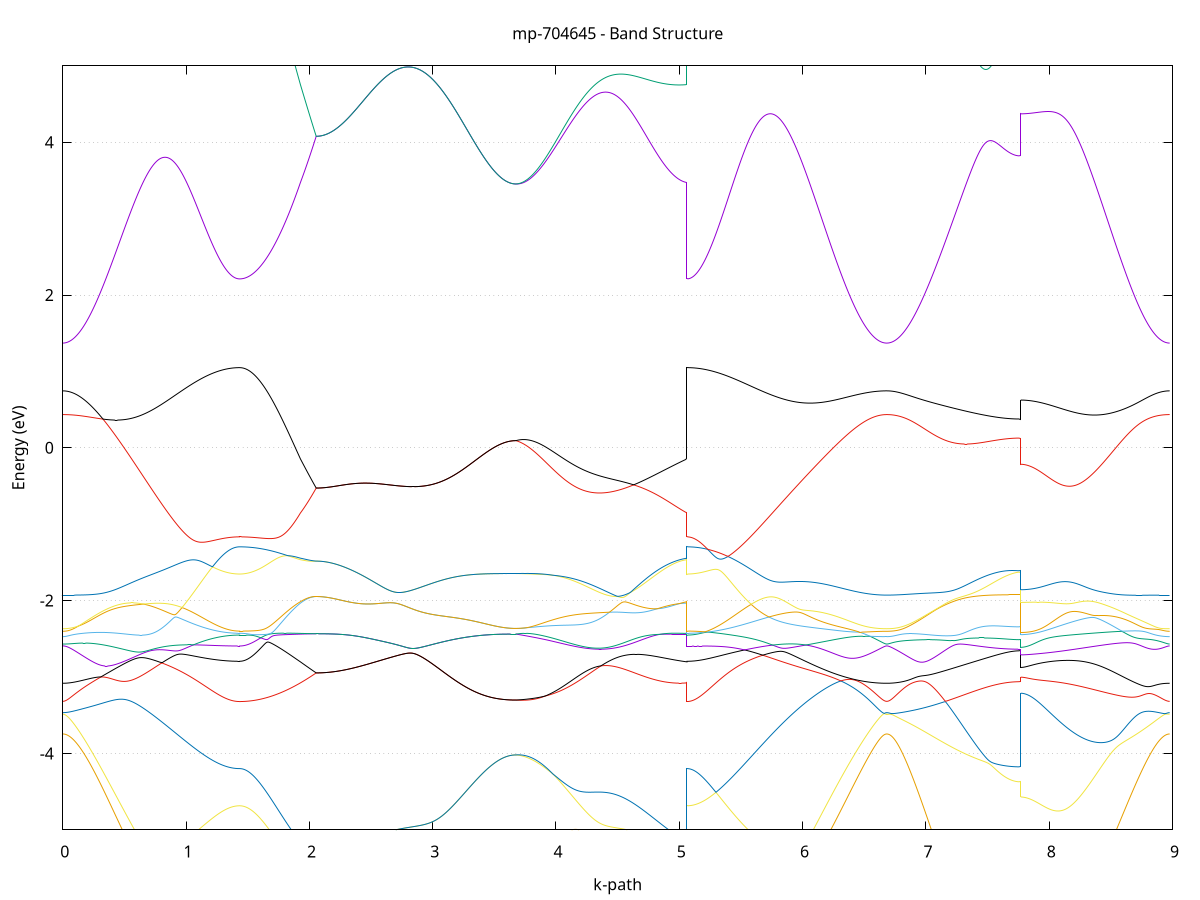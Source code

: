 set title 'mp-704645 - Band Structure'
set xlabel 'k-path'
set ylabel 'Energy (eV)'
set grid y
set yrange [-5:5]
set terminal png size 800,600
set output 'mp-704645_bands_gnuplot.png'
plot '-' using 1:2 with lines notitle, '-' using 1:2 with lines notitle, '-' using 1:2 with lines notitle, '-' using 1:2 with lines notitle, '-' using 1:2 with lines notitle, '-' using 1:2 with lines notitle, '-' using 1:2 with lines notitle, '-' using 1:2 with lines notitle, '-' using 1:2 with lines notitle, '-' using 1:2 with lines notitle, '-' using 1:2 with lines notitle, '-' using 1:2 with lines notitle, '-' using 1:2 with lines notitle, '-' using 1:2 with lines notitle, '-' using 1:2 with lines notitle, '-' using 1:2 with lines notitle, '-' using 1:2 with lines notitle, '-' using 1:2 with lines notitle, '-' using 1:2 with lines notitle, '-' using 1:2 with lines notitle, '-' using 1:2 with lines notitle, '-' using 1:2 with lines notitle, '-' using 1:2 with lines notitle, '-' using 1:2 with lines notitle, '-' using 1:2 with lines notitle, '-' using 1:2 with lines notitle, '-' using 1:2 with lines notitle, '-' using 1:2 with lines notitle, '-' using 1:2 with lines notitle, '-' using 1:2 with lines notitle, '-' using 1:2 with lines notitle, '-' using 1:2 with lines notitle, '-' using 1:2 with lines notitle, '-' using 1:2 with lines notitle, '-' using 1:2 with lines notitle, '-' using 1:2 with lines notitle
0.000000 -70.168161
0.009958 -70.168261
0.019916 -70.168261
0.029873 -70.168261
0.039831 -70.168161
0.049789 -70.168061
0.059747 -70.168061
0.069705 -70.168061
0.079663 -70.168161
0.089620 -70.168161
0.099578 -70.168061
0.109536 -70.168061
0.119494 -70.168061
0.129452 -70.168061
0.139409 -70.168161
0.149367 -70.168161
0.159325 -70.168161
0.169283 -70.168161
0.179241 -70.168261
0.189199 -70.168261
0.199156 -70.168361
0.209114 -70.168361
0.219072 -70.168461
0.229030 -70.168561
0.238988 -70.168561
0.248945 -70.168661
0.258903 -70.168761
0.268861 -70.168861
0.278819 -70.168961
0.288777 -70.169061
0.298735 -70.169061
0.308692 -70.169161
0.318650 -70.169261
0.328608 -70.169361
0.338566 -70.169461
0.348524 -70.169561
0.358481 -70.169661
0.368439 -70.169761
0.378397 -70.169861
0.388355 -70.170061
0.398313 -70.170161
0.408271 -70.170261
0.418228 -70.170261
0.428186 -70.170361
0.438144 -70.170461
0.448102 -70.170661
0.458060 -70.170761
0.468017 -70.170861
0.477975 -70.170961
0.487933 -70.171061
0.497891 -70.171161
0.507849 -70.171261
0.517807 -70.171361
0.527764 -70.171461
0.537722 -70.171561
0.547680 -70.171661
0.557638 -70.171861
0.567596 -70.171961
0.577553 -70.172061
0.587511 -70.172161
0.597469 -70.172361
0.607427 -70.172361
0.617385 -70.172561
0.627343 -70.172561
0.637300 -70.172661
0.647258 -70.172861
0.657216 -70.172961
0.667174 -70.173061
0.677132 -70.173261
0.687089 -70.173261
0.697047 -70.173461
0.707005 -70.173661
0.716963 -70.173761
0.726921 -70.173961
0.736879 -70.174161
0.746836 -70.174261
0.756794 -70.174361
0.766752 -70.174561
0.776710 -70.174661
0.786668 -70.174861
0.796625 -70.174961
0.806583 -70.175061
0.816541 -70.175261
0.826499 -70.175361
0.836457 -70.175561
0.846415 -70.175661
0.856372 -70.175761
0.866330 -70.175961
0.876288 -70.176061
0.886246 -70.176161
0.896204 -70.176261
0.906161 -70.176461
0.916119 -70.176561
0.926077 -70.176661
0.936035 -70.176761
0.945993 -70.176861
0.955951 -70.177061
0.965908 -70.177161
0.975866 -70.177261
0.985824 -70.177361
0.995782 -70.177461
1.005740 -70.177561
1.015697 -70.177561
1.025655 -70.177661
1.035613 -70.177761
1.045571 -70.177861
1.055529 -70.177961
1.065487 -70.178061
1.075444 -70.178161
1.085402 -70.178261
1.095360 -70.178261
1.105318 -70.178261
1.115276 -70.178361
1.125233 -70.178361
1.135191 -70.178461
1.145149 -70.178561
1.155107 -70.178561
1.165065 -70.178661
1.175023 -70.178761
1.184980 -70.178861
1.194938 -70.178861
1.204896 -70.178961
1.214854 -70.179061
1.224812 -70.179161
1.234769 -70.179161
1.244727 -70.179261
1.254685 -70.179161
1.264643 -70.179161
1.274601 -70.179261
1.284559 -70.179261
1.294516 -70.179261
1.304474 -70.179361
1.314432 -70.179361
1.324390 -70.179461
1.334348 -70.179461
1.344305 -70.179461
1.354263 -70.179461
1.364221 -70.179361
1.374179 -70.179361
1.384137 -70.179361
1.394095 -70.179361
1.404052 -70.179461
1.414010 -70.179461
1.423968 -70.179461
1.433926 -70.179461
1.433926 -70.179461
1.443790 -70.179461
1.453654 -70.179461
1.463518 -70.179461
1.473382 -70.179461
1.483246 -70.179461
1.493110 -70.179361
1.502974 -70.179461
1.512838 -70.179361
1.522703 -70.179361
1.532567 -70.179361
1.542431 -70.179361
1.552295 -70.179361
1.562159 -70.179361
1.572023 -70.179361
1.581887 -70.179361
1.591751 -70.179361
1.601615 -70.179361
1.611479 -70.179361
1.621343 -70.179361
1.631207 -70.179361
1.641072 -70.179261
1.650936 -70.179261
1.660800 -70.179261
1.670664 -70.179261
1.680528 -70.179161
1.690392 -70.179161
1.700256 -70.179161
1.710120 -70.179161
1.719984 -70.179161
1.729848 -70.179061
1.739712 -70.179061
1.749577 -70.178961
1.759441 -70.178961
1.769305 -70.178961
1.779169 -70.178861
1.789033 -70.178861
1.798897 -70.178761
1.808761 -70.178661
1.818625 -70.178661
1.828489 -70.178661
1.838353 -70.178561
1.848217 -70.178561
1.858081 -70.178561
1.867946 -70.178561
1.877810 -70.178561
1.887674 -70.178461
1.897538 -70.178461
1.907402 -70.178461
1.917266 -70.178461
1.927130 -70.178361
1.927130 -70.178361
1.936988 -70.178361
1.946846 -70.178261
1.956704 -70.178261
1.966561 -70.178261
1.976419 -70.178161
1.986277 -70.178161
1.996135 -70.178161
2.005993 -70.178161
2.015851 -70.178061
2.025708 -70.178061
2.035566 -70.178061
2.045424 -70.178061
2.055282 -70.177961
2.055282 -70.177961
2.064901 -70.177961
2.074520 -70.178061
2.084139 -70.178061
2.093758 -70.178061
2.103378 -70.178061
2.112997 -70.178061
2.122616 -70.178061
2.132235 -70.178061
2.141854 -70.178061
2.151473 -70.178061
2.161092 -70.177961
2.170712 -70.177961
2.180331 -70.177961
2.189950 -70.177961
2.199569 -70.177861
2.209188 -70.177861
2.218807 -70.177861
2.228426 -70.177861
2.238046 -70.177861
2.247665 -70.177761
2.257284 -70.177761
2.266903 -70.177661
2.276522 -70.177661
2.276522 -70.177661
2.286513 -70.177561
2.296505 -70.177561
2.306496 -70.177561
2.316488 -70.177461
2.326479 -70.177461
2.336470 -70.177361
2.346462 -70.177361
2.356453 -70.177361
2.366444 -70.177261
2.376436 -70.177261
2.386427 -70.177061
2.396418 -70.177061
2.406410 -70.176961
2.416401 -70.176861
2.426392 -70.176861
2.436384 -70.176861
2.446375 -70.176761
2.456366 -70.176661
2.466358 -70.176661
2.476349 -70.176561
2.486340 -70.176461
2.496332 -70.176361
2.506323 -70.176261
2.516314 -70.176161
2.526306 -70.176061
2.536297 -70.176061
2.546289 -70.175961
2.556280 -70.175861
2.566271 -70.175861
2.576263 -70.175761
2.586254 -70.175761
2.596245 -70.175661
2.606237 -70.175561
2.616228 -70.175461
2.626219 -70.175461
2.636211 -70.175361
2.646202 -70.175261
2.656193 -70.175161
2.666185 -70.175061
2.676176 -70.174961
2.686167 -70.174861
2.696159 -70.174761
2.706150 -70.174661
2.716141 -70.174561
2.726133 -70.174461
2.736124 -70.174361
2.746115 -70.174261
2.756107 -70.174161
2.766098 -70.174061
2.776090 -70.173961
2.786081 -70.173861
2.796072 -70.173761
2.806064 -70.173661
2.816055 -70.173561
2.826046 -70.173461
2.836038 -70.173261
2.846029 -70.173161
2.856020 -70.173061
2.866012 -70.173061
2.876003 -70.172861
2.885994 -70.172761
2.895986 -70.172661
2.905977 -70.172561
2.915968 -70.172461
2.925960 -70.172461
2.935951 -70.172361
2.945942 -70.172261
2.955934 -70.172161
2.965925 -70.172061
2.975917 -70.171961
2.985908 -70.171861
2.995899 -70.171761
3.005891 -70.171661
3.015882 -70.171561
3.025873 -70.171461
3.035865 -70.171361
3.045856 -70.171261
3.055847 -70.171161
3.065839 -70.171061
3.075830 -70.170961
3.085821 -70.170861
3.095813 -70.170861
3.105804 -70.170761
3.115795 -70.170661
3.125787 -70.170561
3.135778 -70.170461
3.145769 -70.170361
3.155761 -70.170261
3.165752 -70.170161
3.175743 -70.170061
3.185735 -70.169961
3.195726 -70.169861
3.205718 -70.169761
3.215709 -70.169761
3.225700 -70.169661
3.235692 -70.169561
3.245683 -70.169561
3.255674 -70.169461
3.265666 -70.169461
3.275657 -70.169361
3.285648 -70.169261
3.295640 -70.169261
3.305631 -70.169261
3.315622 -70.169161
3.325614 -70.169161
3.335605 -70.169061
3.345596 -70.168961
3.355588 -70.168861
3.365579 -70.168861
3.375570 -70.168761
3.385562 -70.168761
3.395553 -70.168661
3.405545 -70.168561
3.415536 -70.168461
3.425527 -70.168361
3.435519 -70.168361
3.445510 -70.168361
3.455501 -70.168261
3.465493 -70.168261
3.475484 -70.168261
3.485475 -70.168161
3.495467 -70.168161
3.505458 -70.168061
3.515449 -70.167961
3.525441 -70.167961
3.535432 -70.167861
3.545423 -70.167861
3.555415 -70.167861
3.565406 -70.167861
3.575397 -70.167861
3.585389 -70.167861
3.595380 -70.167861
3.605371 -70.167861
3.615363 -70.167861
3.625354 -70.167861
3.635346 -70.167761
3.645337 -70.167861
3.655328 -70.167861
3.665320 -70.167861
3.675311 -70.167861
3.675311 -70.167861
3.685290 -70.167861
3.695269 -70.167861
3.705249 -70.167961
3.715228 -70.167961
3.725207 -70.168061
3.735186 -70.168061
3.745166 -70.168061
3.755145 -70.168161
3.765124 -70.168161
3.775103 -70.168261
3.785083 -70.168361
3.795062 -70.168361
3.805041 -70.168461
3.815020 -70.168561
3.824999 -70.168561
3.834979 -70.168661
3.844958 -70.168661
3.854937 -70.168761
3.864916 -70.168761
3.874896 -70.168961
3.884875 -70.168961
3.894854 -70.169161
3.904833 -70.169161
3.914813 -70.169161
3.924792 -70.169261
3.934771 -70.169361
3.944750 -70.169461
3.954730 -70.169461
3.964709 -70.169561
3.974688 -70.169661
3.984667 -70.169861
3.994647 -70.169961
4.004626 -70.169961
4.014605 -70.170161
4.024584 -70.170261
4.034564 -70.170361
4.044543 -70.170261
4.054522 -70.170361
4.064501 -70.170361
4.074480 -70.170461
4.084460 -70.170661
4.094439 -70.170761
4.104418 -70.170761
4.114397 -70.170861
4.124377 -70.170961
4.134356 -70.171061
4.144335 -70.171261
4.154314 -70.171261
4.164294 -70.171361
4.174273 -70.171461
4.184252 -70.171661
4.194231 -70.171761
4.204211 -70.171861
4.214190 -70.171861
4.224169 -70.171961
4.234148 -70.172061
4.244128 -70.172261
4.254107 -70.172361
4.264086 -70.172461
4.274065 -70.172561
4.284044 -70.172661
4.294024 -70.172761
4.304003 -70.172861
4.313982 -70.172961
4.323961 -70.173061
4.333941 -70.173161
4.343920 -70.173361
4.353899 -70.173461
4.363878 -70.173561
4.373858 -70.173661
4.383837 -70.173761
4.393816 -70.173961
4.403795 -70.174061
4.413775 -70.174161
4.423754 -70.174261
4.433733 -70.174261
4.443712 -70.174361
4.453692 -70.174461
4.463671 -70.174561
4.473650 -70.174661
4.483629 -70.174761
4.493609 -70.174861
4.503588 -70.174961
4.513567 -70.175061
4.523546 -70.175161
4.533525 -70.175261
4.543505 -70.175461
4.553484 -70.175561
4.563463 -70.175661
4.573442 -70.175761
4.583422 -70.175761
4.593401 -70.175861
4.603380 -70.175961
4.613359 -70.176061
4.623339 -70.176161
4.633318 -70.176261
4.643297 -70.176361
4.653276 -70.176461
4.663256 -70.176561
4.673235 -70.176661
4.683214 -70.176761
4.693193 -70.176861
4.703173 -70.176961
4.713152 -70.177061
4.723131 -70.177061
4.733110 -70.177161
4.743089 -70.177161
4.753069 -70.177261
4.763048 -70.177261
4.773027 -70.177361
4.783006 -70.177461
4.792986 -70.177561
4.802965 -70.177661
4.812944 -70.177661
4.822923 -70.177761
4.832903 -70.177761
4.842882 -70.177961
4.852861 -70.177961
4.862840 -70.177961
4.872820 -70.178061
4.882799 -70.178061
4.892778 -70.178061
4.902757 -70.178161
4.912737 -70.178161
4.922716 -70.178261
4.932695 -70.178161
4.942674 -70.178261
4.952653 -70.178161
4.962633 -70.178161
4.972612 -70.178161
4.982591 -70.178161
4.992570 -70.178261
5.002550 -70.178361
5.012529 -70.178361
5.022508 -70.178361
5.032487 -70.178261
5.042467 -70.178361
5.052446 -70.178361
5.062425 -70.178361
5.062425 -70.179461
5.072170 -70.179461
5.081916 -70.179461
5.091661 -70.179461
5.101406 -70.179461
5.111151 -70.179461
5.120896 -70.179461
5.130642 -70.179361
5.140387 -70.179361
5.150132 -70.179261
5.159877 -70.179261
5.169622 -70.179261
5.179368 -70.179261
5.189113 -70.179261
5.198858 -70.179161
5.208603 -70.179161
5.218348 -70.179161
5.228094 -70.179161
5.237839 -70.179061
5.237839 -70.179061
5.247802 -70.179061
5.257765 -70.179061
5.267728 -70.179061
5.277690 -70.179061
5.287653 -70.178961
5.297616 -70.178961
5.307579 -70.178961
5.317542 -70.178861
5.327505 -70.178861
5.337468 -70.178761
5.347430 -70.178661
5.357393 -70.178661
5.367356 -70.178561
5.377319 -70.178461
5.387282 -70.178461
5.397245 -70.178361
5.407208 -70.178361
5.417170 -70.178361
5.427133 -70.178261
5.437096 -70.178161
5.447059 -70.178061
5.457022 -70.177961
5.466985 -70.177861
5.476948 -70.177861
5.486911 -70.177761
5.496873 -70.177661
5.506836 -70.177561
5.516799 -70.177461
5.526762 -70.177461
5.536725 -70.177361
5.546688 -70.177261
5.556651 -70.177161
5.566613 -70.177261
5.576576 -70.177161
5.586539 -70.177061
5.596502 -70.176961
5.606465 -70.176861
5.616428 -70.176761
5.626391 -70.176661
5.636353 -70.176561
5.646316 -70.176461
5.656279 -70.176361
5.666242 -70.176261
5.676205 -70.176161
5.686168 -70.176061
5.696131 -70.175961
5.706093 -70.175761
5.716056 -70.175661
5.726019 -70.175661
5.735982 -70.175561
5.745945 -70.175461
5.755908 -70.175361
5.765871 -70.175261
5.775834 -70.175161
5.785796 -70.174961
5.795759 -70.174861
5.805722 -70.174861
5.815685 -70.174661
5.825648 -70.174561
5.835611 -70.174461
5.845574 -70.174261
5.855536 -70.174161
5.865499 -70.174061
5.875462 -70.173961
5.885425 -70.173761
5.895388 -70.173761
5.905351 -70.173561
5.915314 -70.173461
5.925276 -70.173461
5.935239 -70.173361
5.945202 -70.173261
5.955165 -70.173061
5.965128 -70.172961
5.975091 -70.172861
5.985054 -70.172761
5.995017 -70.172661
6.004979 -70.172461
6.014942 -70.172361
6.024905 -70.172161
6.034868 -70.172061
6.044831 -70.171961
6.054794 -70.171861
6.064757 -70.171761
6.074719 -70.171761
6.084682 -70.171661
6.094645 -70.171561
6.104608 -70.171461
6.114571 -70.171361
6.124534 -70.171161
6.134497 -70.171061
6.144460 -70.170961
6.154422 -70.170861
6.164385 -70.170761
6.174348 -70.170661
6.184311 -70.170561
6.194274 -70.170461
6.204237 -70.170361
6.214200 -70.170261
6.224162 -70.170161
6.234125 -70.170161
6.244088 -70.170061
6.254051 -70.169861
6.264014 -70.169761
6.273977 -70.169661
6.283940 -70.169561
6.293902 -70.169561
6.303865 -70.169361
6.313828 -70.169261
6.323791 -70.169261
6.333754 -70.169161
6.343717 -70.169061
6.353680 -70.168961
6.363643 -70.168961
6.373605 -70.168861
6.383568 -70.168761
6.393531 -70.168761
6.403494 -70.168661
6.413457 -70.168661
6.423420 -70.168561
6.433383 -70.168561
6.443345 -70.168461
6.453308 -70.168461
6.463271 -70.168461
6.473234 -70.168461
6.483197 -70.168461
6.493160 -70.168461
6.503123 -70.168461
6.513085 -70.168461
6.523048 -70.168361
6.533011 -70.168261
6.542974 -70.168261
6.552937 -70.168261
6.562900 -70.168261
6.572863 -70.168261
6.582825 -70.168161
6.592788 -70.168261
6.602751 -70.168261
6.612714 -70.168161
6.622677 -70.168161
6.632640 -70.168161
6.642603 -70.168161
6.652566 -70.168261
6.662528 -70.168261
6.672491 -70.168261
6.682454 -70.168161
6.682454 -70.168161
6.692378 -70.168261
6.702303 -70.168261
6.712227 -70.168161
6.722151 -70.168161
6.732075 -70.168161
6.741999 -70.168161
6.751924 -70.168061
6.761848 -70.168061
6.771772 -70.168161
6.781696 -70.168061
6.791620 -70.168161
6.801545 -70.168261
6.811469 -70.168261
6.821393 -70.168261
6.831317 -70.168361
6.841242 -70.168461
6.851166 -70.168561
6.861090 -70.168561
6.871014 -70.168661
6.880938 -70.168761
6.890863 -70.168861
6.900787 -70.168961
6.910711 -70.169061
6.920635 -70.169161
6.930559 -70.169161
6.940484 -70.169261
6.950408 -70.169361
6.960332 -70.169461
6.970256 -70.169561
6.980180 -70.169661
6.990105 -70.169761
7.000029 -70.169861
7.009953 -70.169961
7.019877 -70.170161
7.029802 -70.170261
7.039726 -70.170461
7.049650 -70.170661
7.059574 -70.170761
7.069498 -70.170961
7.079423 -70.171061
7.089347 -70.171161
7.099271 -70.171261
7.109195 -70.171461
7.119119 -70.171661
7.129044 -70.171761
7.138968 -70.171961
7.148892 -70.172061
7.158816 -70.172261
7.168740 -70.172461
7.178665 -70.172661
7.188589 -70.172761
7.198513 -70.172961
7.208437 -70.173161
7.218362 -70.173361
7.228286 -70.173461
7.238210 -70.173561
7.248134 -70.173761
7.258058 -70.173861
7.267983 -70.173961
7.277907 -70.174161
7.287831 -70.174261
7.297755 -70.174461
7.307679 -70.174661
7.317604 -70.174761
7.327528 -70.174961
7.337452 -70.175061
7.347376 -70.175261
7.357301 -70.175361
7.367225 -70.175561
7.377149 -70.175761
7.387073 -70.175861
7.396997 -70.175961
7.406922 -70.176161
7.416846 -70.176261
7.426770 -70.176361
7.436694 -70.176461
7.446618 -70.176661
7.456543 -70.176761
7.466467 -70.176861
7.476391 -70.176961
7.486315 -70.177061
7.496239 -70.177161
7.506164 -70.177261
7.516088 -70.177361
7.526012 -70.177561
7.535936 -70.177661
7.545861 -70.177661
7.555785 -70.177761
7.565709 -70.177861
7.575633 -70.177861
7.585557 -70.177961
7.595482 -70.178061
7.605406 -70.178161
7.615330 -70.178161
7.625254 -70.178261
7.635178 -70.178261
7.645103 -70.178261
7.655027 -70.178361
7.664951 -70.178361
7.674875 -70.178361
7.684799 -70.178461
7.694724 -70.178561
7.704648 -70.178561
7.714572 -70.178661
7.724496 -70.178661
7.734421 -70.178661
7.744345 -70.178661
7.754269 -70.178661
7.764193 -70.178661
7.764193 -70.178761
7.774135 -70.178861
7.784077 -70.178861
7.794020 -70.178861
7.803962 -70.178761
7.813904 -70.178761
7.823846 -70.178761
7.833788 -70.178761
7.843730 -70.178761
7.853672 -70.178661
7.863615 -70.178661
7.873557 -70.178561
7.883499 -70.178561
7.893441 -70.178461
7.903383 -70.178461
7.913325 -70.178461
7.923267 -70.178361
7.933210 -70.178361
7.943152 -70.178261
7.953094 -70.178261
7.963036 -70.178161
7.972978 -70.178061
7.982920 -70.178061
7.992862 -70.177961
8.002805 -70.177861
8.012747 -70.177761
8.022689 -70.177661
8.032631 -70.177661
8.042573 -70.177561
8.052515 -70.177461
8.062457 -70.177361
8.072400 -70.177261
8.082342 -70.177161
8.092284 -70.177061
8.102226 -70.176961
8.112168 -70.176861
8.122110 -70.176761
8.132052 -70.176661
8.141995 -70.176561
8.151937 -70.176361
8.161879 -70.176261
8.171821 -70.176161
8.181763 -70.175961
8.191705 -70.175861
8.201647 -70.175661
8.211590 -70.175561
8.221532 -70.175461
8.231474 -70.175361
8.241416 -70.175161
8.251358 -70.175061
8.261300 -70.174861
8.271242 -70.174661
8.281185 -70.174561
8.291127 -70.174361
8.301069 -70.174261
8.311011 -70.174061
8.320953 -70.174061
8.330895 -70.173861
8.340837 -70.173761
8.350780 -70.173661
8.360722 -70.173461
8.370664 -70.173261
8.380606 -70.173161
8.390548 -70.173061
8.400490 -70.172861
8.410432 -70.172761
8.420375 -70.172661
8.430317 -70.172361
8.440259 -70.172261
8.450201 -70.172161
8.460143 -70.171961
8.470085 -70.171861
8.480027 -70.171761
8.489970 -70.171561
8.499912 -70.171461
8.509854 -70.171261
8.519796 -70.171261
8.529738 -70.171061
8.539680 -70.170961
8.549622 -70.170761
8.559565 -70.170661
8.569507 -70.170561
8.579449 -70.170461
8.589391 -70.170361
8.599333 -70.170261
8.609275 -70.170061
8.619217 -70.169961
8.629160 -70.169861
8.639102 -70.169761
8.649044 -70.169661
8.658986 -70.169561
8.668928 -70.169461
8.678870 -70.169361
8.688812 -70.169261
8.698755 -70.169161
8.708697 -70.169061
8.718639 -70.168961
8.728581 -70.168961
8.738523 -70.168861
8.748465 -70.168761
8.758407 -70.168761
8.768350 -70.168661
8.778292 -70.168561
8.788234 -70.168461
8.798176 -70.168461
8.808118 -70.168361
8.818060 -70.168361
8.828002 -70.168261
8.837945 -70.168261
8.847887 -70.168161
8.857829 -70.168161
8.867771 -70.168161
8.877713 -70.168161
8.887655 -70.168161
8.897597 -70.168261
8.907540 -70.168161
8.917482 -70.168161
8.927424 -70.168161
8.937366 -70.168261
8.947308 -70.168261
8.957250 -70.168261
8.967192 -70.168261
8.977135 -70.168161
e
0.000000 -70.167761
0.009958 -70.167861
0.019916 -70.167861
0.029873 -70.167861
0.039831 -70.167761
0.049789 -70.167761
0.059747 -70.167861
0.069705 -70.167761
0.079663 -70.167861
0.089620 -70.167861
0.099578 -70.167961
0.109536 -70.167861
0.119494 -70.167961
0.129452 -70.168061
0.139409 -70.168061
0.149367 -70.168161
0.159325 -70.168161
0.169283 -70.168161
0.179241 -70.168261
0.189199 -70.168261
0.199156 -70.168361
0.209114 -70.168361
0.219072 -70.168361
0.229030 -70.168461
0.238988 -70.168561
0.248945 -70.168561
0.258903 -70.168661
0.268861 -70.168661
0.278819 -70.168761
0.288777 -70.168761
0.298735 -70.168761
0.308692 -70.168761
0.318650 -70.168861
0.328608 -70.168961
0.338566 -70.168961
0.348524 -70.169061
0.358481 -70.169161
0.368439 -70.169161
0.378397 -70.169261
0.388355 -70.169361
0.398313 -70.169461
0.408271 -70.169461
0.418228 -70.169661
0.428186 -70.169761
0.438144 -70.169761
0.448102 -70.169861
0.458060 -70.169961
0.468017 -70.170061
0.477975 -70.170061
0.487933 -70.170161
0.497891 -70.170261
0.507849 -70.170361
0.517807 -70.170361
0.527764 -70.170461
0.537722 -70.170561
0.547680 -70.170661
0.557638 -70.170761
0.567596 -70.170861
0.577553 -70.170961
0.587511 -70.170961
0.597469 -70.171061
0.607427 -70.171161
0.617385 -70.171261
0.627343 -70.171361
0.637300 -70.171461
0.647258 -70.171561
0.657216 -70.171661
0.667174 -70.171761
0.677132 -70.171861
0.687089 -70.171861
0.697047 -70.172061
0.707005 -70.172161
0.716963 -70.172161
0.726921 -70.172361
0.736879 -70.172361
0.746836 -70.172461
0.756794 -70.172561
0.766752 -70.172661
0.776710 -70.172761
0.786668 -70.172861
0.796625 -70.172961
0.806583 -70.173061
0.816541 -70.173061
0.826499 -70.173161
0.836457 -70.173261
0.846415 -70.173361
0.856372 -70.173461
0.866330 -70.173561
0.876288 -70.173561
0.886246 -70.173661
0.896204 -70.173761
0.906161 -70.173861
0.916119 -70.173961
0.926077 -70.174061
0.936035 -70.174161
0.945993 -70.174161
0.955951 -70.174261
0.965908 -70.174361
0.975866 -70.174461
0.985824 -70.174461
0.995782 -70.174461
1.005740 -70.174561
1.015697 -70.174661
1.025655 -70.174761
1.035613 -70.174861
1.045571 -70.174861
1.055529 -70.174961
1.065487 -70.174961
1.075444 -70.174961
1.085402 -70.175061
1.095360 -70.175061
1.105318 -70.175161
1.115276 -70.175261
1.125233 -70.175261
1.135191 -70.175361
1.145149 -70.175361
1.155107 -70.175361
1.165065 -70.175361
1.175023 -70.175461
1.184980 -70.175561
1.194938 -70.175561
1.204896 -70.175561
1.214854 -70.175661
1.224812 -70.175661
1.234769 -70.175661
1.244727 -70.175761
1.254685 -70.175761
1.264643 -70.175761
1.274601 -70.175761
1.284559 -70.175761
1.294516 -70.175761
1.304474 -70.175861
1.314432 -70.175761
1.324390 -70.175861
1.334348 -70.175761
1.344305 -70.175861
1.354263 -70.175961
1.364221 -70.175961
1.374179 -70.175961
1.384137 -70.175961
1.394095 -70.176061
1.404052 -70.176061
1.414010 -70.176061
1.423968 -70.176061
1.433926 -70.176061
1.433926 -70.176061
1.443790 -70.176061
1.453654 -70.176061
1.463518 -70.176061
1.473382 -70.176061
1.483246 -70.176061
1.493110 -70.176061
1.502974 -70.176061
1.512838 -70.176061
1.522703 -70.176061
1.532567 -70.176161
1.542431 -70.176161
1.552295 -70.176161
1.562159 -70.176161
1.572023 -70.176161
1.581887 -70.176261
1.591751 -70.176261
1.601615 -70.176361
1.611479 -70.176361
1.621343 -70.176461
1.631207 -70.176461
1.641072 -70.176361
1.650936 -70.176361
1.660800 -70.176461
1.670664 -70.176461
1.680528 -70.176461
1.690392 -70.176561
1.700256 -70.176561
1.710120 -70.176561
1.719984 -70.176561
1.729848 -70.176661
1.739712 -70.176661
1.749577 -70.176661
1.759441 -70.176761
1.769305 -70.176761
1.779169 -70.176861
1.789033 -70.176861
1.798897 -70.176861
1.808761 -70.176961
1.818625 -70.176961
1.828489 -70.176961
1.838353 -70.177061
1.848217 -70.177161
1.858081 -70.177161
1.867946 -70.177161
1.877810 -70.177261
1.887674 -70.177261
1.897538 -70.177361
1.907402 -70.177361
1.917266 -70.177461
1.927130 -70.177461
1.927130 -70.177461
1.936988 -70.177561
1.946846 -70.177561
1.956704 -70.177561
1.966561 -70.177561
1.976419 -70.177661
1.986277 -70.177761
1.996135 -70.177861
2.005993 -70.177861
2.015851 -70.177861
2.025708 -70.177961
2.035566 -70.177961
2.045424 -70.177961
2.055282 -70.177961
2.055282 -70.177961
2.064901 -70.177961
2.074520 -70.178061
2.084139 -70.178061
2.093758 -70.178061
2.103378 -70.178061
2.112997 -70.178061
2.122616 -70.178061
2.132235 -70.178061
2.141854 -70.178061
2.151473 -70.178061
2.161092 -70.177961
2.170712 -70.177961
2.180331 -70.177961
2.189950 -70.177961
2.199569 -70.177861
2.209188 -70.177861
2.218807 -70.177861
2.228426 -70.177861
2.238046 -70.177861
2.247665 -70.177761
2.257284 -70.177761
2.266903 -70.177661
2.276522 -70.177661
2.276522 -70.177661
2.286513 -70.177561
2.296505 -70.177561
2.306496 -70.177561
2.316488 -70.177461
2.326479 -70.177461
2.336470 -70.177361
2.346462 -70.177361
2.356453 -70.177361
2.366444 -70.177261
2.376436 -70.177261
2.386427 -70.177061
2.396418 -70.177061
2.406410 -70.176961
2.416401 -70.176861
2.426392 -70.176861
2.436384 -70.176861
2.446375 -70.176761
2.456366 -70.176661
2.466358 -70.176661
2.476349 -70.176561
2.486340 -70.176461
2.496332 -70.176361
2.506323 -70.176261
2.516314 -70.176161
2.526306 -70.176061
2.536297 -70.176061
2.546289 -70.175961
2.556280 -70.175861
2.566271 -70.175861
2.576263 -70.175761
2.586254 -70.175761
2.596245 -70.175661
2.606237 -70.175561
2.616228 -70.175461
2.626219 -70.175461
2.636211 -70.175361
2.646202 -70.175261
2.656193 -70.175161
2.666185 -70.175061
2.676176 -70.174961
2.686167 -70.174861
2.696159 -70.174761
2.706150 -70.174661
2.716141 -70.174561
2.726133 -70.174461
2.736124 -70.174361
2.746115 -70.174261
2.756107 -70.174161
2.766098 -70.174061
2.776090 -70.173961
2.786081 -70.173861
2.796072 -70.173761
2.806064 -70.173661
2.816055 -70.173561
2.826046 -70.173461
2.836038 -70.173261
2.846029 -70.173161
2.856020 -70.173061
2.866012 -70.173061
2.876003 -70.172861
2.885994 -70.172761
2.895986 -70.172661
2.905977 -70.172561
2.915968 -70.172461
2.925960 -70.172461
2.935951 -70.172361
2.945942 -70.172261
2.955934 -70.172161
2.965925 -70.172061
2.975917 -70.171961
2.985908 -70.171861
2.995899 -70.171761
3.005891 -70.171661
3.015882 -70.171561
3.025873 -70.171461
3.035865 -70.171361
3.045856 -70.171261
3.055847 -70.171161
3.065839 -70.171061
3.075830 -70.170961
3.085821 -70.170861
3.095813 -70.170861
3.105804 -70.170761
3.115795 -70.170661
3.125787 -70.170561
3.135778 -70.170461
3.145769 -70.170361
3.155761 -70.170261
3.165752 -70.170161
3.175743 -70.170061
3.185735 -70.169961
3.195726 -70.169861
3.205718 -70.169761
3.215709 -70.169761
3.225700 -70.169661
3.235692 -70.169561
3.245683 -70.169561
3.255674 -70.169461
3.265666 -70.169461
3.275657 -70.169361
3.285648 -70.169261
3.295640 -70.169261
3.305631 -70.169261
3.315622 -70.169161
3.325614 -70.169161
3.335605 -70.169061
3.345596 -70.168961
3.355588 -70.168861
3.365579 -70.168861
3.375570 -70.168761
3.385562 -70.168761
3.395553 -70.168661
3.405545 -70.168561
3.415536 -70.168461
3.425527 -70.168361
3.435519 -70.168361
3.445510 -70.168361
3.455501 -70.168261
3.465493 -70.168261
3.475484 -70.168261
3.485475 -70.168161
3.495467 -70.168161
3.505458 -70.168061
3.515449 -70.167961
3.525441 -70.167961
3.535432 -70.167861
3.545423 -70.167861
3.555415 -70.167861
3.565406 -70.167861
3.575397 -70.167861
3.585389 -70.167861
3.595380 -70.167861
3.605371 -70.167861
3.615363 -70.167861
3.625354 -70.167861
3.635346 -70.167761
3.645337 -70.167861
3.655328 -70.167861
3.665320 -70.167861
3.675311 -70.167861
3.675311 -70.167861
3.685290 -70.167761
3.695269 -70.167761
3.705249 -70.167761
3.715228 -70.167761
3.725207 -70.167761
3.735186 -70.167761
3.745166 -70.167661
3.755145 -70.167661
3.765124 -70.167661
3.775103 -70.167761
3.785083 -70.167761
3.795062 -70.167761
3.805041 -70.167761
3.815020 -70.167761
3.824999 -70.167761
3.834979 -70.167761
3.844958 -70.167861
3.854937 -70.167861
3.864916 -70.167861
3.874896 -70.167961
3.884875 -70.167961
3.894854 -70.168061
3.904833 -70.168061
3.914813 -70.168061
3.924792 -70.168161
3.934771 -70.168261
3.944750 -70.168261
3.954730 -70.168361
3.964709 -70.168361
3.974688 -70.168561
3.984667 -70.168561
3.994647 -70.168761
4.004626 -70.168761
4.014605 -70.168861
4.024584 -70.168961
4.034564 -70.168961
4.044543 -70.169061
4.054522 -70.169061
4.064501 -70.169161
4.074480 -70.169261
4.084460 -70.169361
4.094439 -70.169361
4.104418 -70.169461
4.114397 -70.169461
4.124377 -70.169561
4.134356 -70.169661
4.144335 -70.169861
4.154314 -70.169861
4.164294 -70.169961
4.174273 -70.170061
4.184252 -70.170161
4.194231 -70.170261
4.204211 -70.170361
4.214190 -70.170361
4.224169 -70.170461
4.234148 -70.170561
4.244128 -70.170761
4.254107 -70.170761
4.264086 -70.170761
4.274065 -70.170861
4.284044 -70.170961
4.294024 -70.171061
4.304003 -70.171061
4.313982 -70.171161
4.323961 -70.171261
4.333941 -70.171361
4.343920 -70.171461
4.353899 -70.171561
4.363878 -70.171661
4.373858 -70.171761
4.383837 -70.172061
4.393816 -70.172161
4.403795 -70.172261
4.413775 -70.172361
4.423754 -70.172461
4.433733 -70.172561
4.443712 -70.172761
4.453692 -70.172861
4.463671 -70.172961
4.473650 -70.172961
4.483629 -70.173061
4.493609 -70.173161
4.503588 -70.173261
4.513567 -70.173361
4.523546 -70.173461
4.533525 -70.173561
4.543505 -70.173661
4.553484 -70.173761
4.563463 -70.173861
4.573442 -70.173961
4.583422 -70.174061
4.593401 -70.174161
4.603380 -70.174261
4.613359 -70.174361
4.623339 -70.174461
4.633318 -70.174661
4.643297 -70.174761
4.653276 -70.174861
4.663256 -70.174961
4.673235 -70.175061
4.683214 -70.175161
4.693193 -70.175261
4.703173 -70.175361
4.713152 -70.175461
4.723131 -70.175461
4.733110 -70.175561
4.743089 -70.175661
4.753069 -70.175661
4.763048 -70.175761
4.773027 -70.175861
4.783006 -70.175961
4.792986 -70.176061
4.802965 -70.176161
4.812944 -70.176261
4.822923 -70.176261
4.832903 -70.176261
4.842882 -70.176361
4.852861 -70.176461
4.862840 -70.176461
4.872820 -70.176461
4.882799 -70.176561
4.892778 -70.176661
4.902757 -70.176661
4.912737 -70.176761
4.922716 -70.176761
4.932695 -70.176861
4.942674 -70.176961
4.952653 -70.176961
4.962633 -70.177061
4.972612 -70.177061
4.982591 -70.177161
4.992570 -70.177261
5.002550 -70.177261
5.012529 -70.177261
5.022508 -70.177261
5.032487 -70.177361
5.042467 -70.177361
5.052446 -70.177461
5.062425 -70.177461
5.062425 -70.176061
5.072170 -70.176061
5.081916 -70.176061
5.091661 -70.176061
5.101406 -70.176061
5.111151 -70.176061
5.120896 -70.176061
5.130642 -70.176061
5.140387 -70.176061
5.150132 -70.176061
5.159877 -70.176061
5.169622 -70.176061
5.179368 -70.176061
5.189113 -70.176061
5.198858 -70.176061
5.208603 -70.176061
5.218348 -70.176061
5.228094 -70.176061
5.237839 -70.176061
5.237839 -70.176061
5.247802 -70.176061
5.257765 -70.175961
5.267728 -70.176061
5.277690 -70.176061
5.287653 -70.175961
5.297616 -70.175961
5.307579 -70.175961
5.317542 -70.175961
5.327505 -70.175861
5.337468 -70.175861
5.347430 -70.175761
5.357393 -70.175661
5.367356 -70.175661
5.377319 -70.175661
5.387282 -70.175561
5.397245 -70.175561
5.407208 -70.175461
5.417170 -70.175461
5.427133 -70.175461
5.437096 -70.175361
5.447059 -70.175261
5.457022 -70.175161
5.466985 -70.175161
5.476948 -70.175061
5.486911 -70.175061
5.496873 -70.174961
5.506836 -70.174961
5.516799 -70.174861
5.526762 -70.174861
5.536725 -70.174761
5.546688 -70.174761
5.556651 -70.174761
5.566613 -70.174761
5.576576 -70.174661
5.586539 -70.174561
5.596502 -70.174561
5.606465 -70.174461
5.616428 -70.174361
5.626391 -70.174361
5.636353 -70.174261
5.646316 -70.174161
5.656279 -70.174061
5.666242 -70.173961
5.676205 -70.173861
5.686168 -70.173761
5.696131 -70.173661
5.706093 -70.173561
5.716056 -70.173461
5.726019 -70.173561
5.735982 -70.173461
5.745945 -70.173361
5.755908 -70.173261
5.765871 -70.173261
5.775834 -70.173161
5.785796 -70.173061
5.795759 -70.172961
5.805722 -70.172861
5.815685 -70.172761
5.825648 -70.172561
5.835611 -70.172561
5.845574 -70.172361
5.855536 -70.172261
5.865499 -70.172161
5.875462 -70.172161
5.885425 -70.172061
5.895388 -70.172061
5.905351 -70.171961
5.915314 -70.171861
5.925276 -70.171761
5.935239 -70.171661
5.945202 -70.171561
5.955165 -70.171561
5.965128 -70.171461
5.975091 -70.171361
5.985054 -70.171261
5.995017 -70.171161
6.004979 -70.171061
6.014942 -70.170861
6.024905 -70.170761
6.034868 -70.170661
6.044831 -70.170561
6.054794 -70.170561
6.064757 -70.170561
6.074719 -70.170461
6.084682 -70.170361
6.094645 -70.170361
6.104608 -70.170261
6.114571 -70.170161
6.124534 -70.170061
6.134497 -70.169961
6.144460 -70.169861
6.154422 -70.169761
6.164385 -70.169761
6.174348 -70.169661
6.184311 -70.169561
6.194274 -70.169461
6.204237 -70.169361
6.214200 -70.169361
6.224162 -70.169261
6.234125 -70.169261
6.244088 -70.169161
6.254051 -70.169061
6.264014 -70.168961
6.273977 -70.168961
6.283940 -70.168861
6.293902 -70.168761
6.303865 -70.168761
6.313828 -70.168661
6.323791 -70.168661
6.333754 -70.168461
6.343717 -70.168461
6.353680 -70.168361
6.363643 -70.168361
6.373605 -70.168361
6.383568 -70.168261
6.393531 -70.168261
6.403494 -70.168161
6.413457 -70.168161
6.423420 -70.168161
6.433383 -70.168161
6.443345 -70.168161
6.453308 -70.168061
6.463271 -70.168161
6.473234 -70.168061
6.483197 -70.168061
6.493160 -70.168061
6.503123 -70.168061
6.513085 -70.167961
6.523048 -70.167961
6.533011 -70.167961
6.542974 -70.167861
6.552937 -70.167861
6.562900 -70.167861
6.572863 -70.167861
6.582825 -70.167861
6.592788 -70.167861
6.602751 -70.167861
6.612714 -70.167861
6.622677 -70.167861
6.632640 -70.167861
6.642603 -70.167761
6.652566 -70.167761
6.662528 -70.167761
6.672491 -70.167761
6.682454 -70.167761
6.682454 -70.167761
6.692378 -70.167761
6.702303 -70.167861
6.712227 -70.167761
6.722151 -70.167761
6.732075 -70.167861
6.741999 -70.167861
6.751924 -70.167861
6.761848 -70.167861
6.771772 -70.167861
6.781696 -70.167861
6.791620 -70.167861
6.801545 -70.167961
6.811469 -70.167961
6.821393 -70.167961
6.831317 -70.167961
6.841242 -70.167961
6.851166 -70.167961
6.861090 -70.167961
6.871014 -70.167961
6.880938 -70.167961
6.890863 -70.167961
6.900787 -70.167961
6.910711 -70.167961
6.920635 -70.167961
6.930559 -70.167961
6.940484 -70.167961
6.950408 -70.167861
6.960332 -70.167861
6.970256 -70.167861
6.980180 -70.167861
6.990105 -70.167761
7.000029 -70.167761
7.009953 -70.167761
7.019877 -70.167761
7.029802 -70.167761
7.039726 -70.167761
7.049650 -70.167761
7.059574 -70.167661
7.069498 -70.167661
7.079423 -70.167661
7.089347 -70.167661
7.099271 -70.167661
7.109195 -70.167661
7.119119 -70.167661
7.129044 -70.167661
7.138968 -70.167661
7.148892 -70.167661
7.158816 -70.167561
7.168740 -70.167661
7.178665 -70.167661
7.188589 -70.167661
7.198513 -70.167661
7.208437 -70.167661
7.218362 -70.167561
7.228286 -70.167561
7.238210 -70.167561
7.248134 -70.167561
7.258058 -70.167561
7.267983 -70.167561
7.277907 -70.167561
7.287831 -70.167461
7.297755 -70.167561
7.307679 -70.167561
7.317604 -70.167561
7.327528 -70.167561
7.337452 -70.167561
7.347376 -70.167461
7.357301 -70.167461
7.367225 -70.167461
7.377149 -70.167461
7.387073 -70.167361
7.396997 -70.167361
7.406922 -70.167461
7.416846 -70.167461
7.426770 -70.167461
7.436694 -70.167461
7.446618 -70.167461
7.456543 -70.167461
7.466467 -70.167461
7.476391 -70.167361
7.486315 -70.167361
7.496239 -70.167361
7.506164 -70.167361
7.516088 -70.167361
7.526012 -70.167361
7.535936 -70.167361
7.545861 -70.167361
7.555785 -70.167361
7.565709 -70.167361
7.575633 -70.167361
7.585557 -70.167361
7.595482 -70.167361
7.605406 -70.167361
7.615330 -70.167361
7.625254 -70.167361
7.635178 -70.167361
7.645103 -70.167361
7.655027 -70.167361
7.664951 -70.167361
7.674875 -70.167361
7.684799 -70.167361
7.694724 -70.167461
7.704648 -70.167461
7.714572 -70.167461
7.724496 -70.167461
7.734421 -70.167461
7.744345 -70.167461
7.754269 -70.167461
7.764193 -70.167361
7.764193 -70.167261
7.774135 -70.167361
7.784077 -70.167361
7.794020 -70.167361
7.803962 -70.167361
7.813904 -70.167361
7.823846 -70.167361
7.833788 -70.167261
7.843730 -70.167261
7.853672 -70.167261
7.863615 -70.167261
7.873557 -70.167261
7.883499 -70.167261
7.893441 -70.167261
7.903383 -70.167261
7.913325 -70.167261
7.923267 -70.167261
7.933210 -70.167261
7.943152 -70.167261
7.953094 -70.167261
7.963036 -70.167361
7.972978 -70.167361
7.982920 -70.167361
7.992862 -70.167361
8.002805 -70.167361
8.012747 -70.167361
8.022689 -70.167361
8.032631 -70.167361
8.042573 -70.167361
8.052515 -70.167361
8.062457 -70.167361
8.072400 -70.167361
8.082342 -70.167361
8.092284 -70.167361
8.102226 -70.167361
8.112168 -70.167361
8.122110 -70.167361
8.132052 -70.167361
8.141995 -70.167361
8.151937 -70.167361
8.161879 -70.167361
8.171821 -70.167361
8.181763 -70.167461
8.191705 -70.167461
8.201647 -70.167461
8.211590 -70.167461
8.221532 -70.167461
8.231474 -70.167461
8.241416 -70.167461
8.251358 -70.167461
8.261300 -70.167461
8.271242 -70.167461
8.281185 -70.167461
8.291127 -70.167461
8.301069 -70.167461
8.311011 -70.167461
8.320953 -70.167461
8.330895 -70.167461
8.340837 -70.167561
8.350780 -70.167561
8.360722 -70.167561
8.370664 -70.167561
8.380606 -70.167561
8.390548 -70.167561
8.400490 -70.167561
8.410432 -70.167561
8.420375 -70.167561
8.430317 -70.167561
8.440259 -70.167561
8.450201 -70.167561
8.460143 -70.167561
8.470085 -70.167561
8.480027 -70.167661
8.489970 -70.167661
8.499912 -70.167661
8.509854 -70.167661
8.519796 -70.167661
8.529738 -70.167661
8.539680 -70.167661
8.549622 -70.167661
8.559565 -70.167661
8.569507 -70.167661
8.579449 -70.167661
8.589391 -70.167661
8.599333 -70.167661
8.609275 -70.167761
8.619217 -70.167761
8.629160 -70.167761
8.639102 -70.167761
8.649044 -70.167761
8.658986 -70.167761
8.668928 -70.167761
8.678870 -70.167761
8.688812 -70.167761
8.698755 -70.167761
8.708697 -70.167761
8.718639 -70.167761
8.728581 -70.167761
8.738523 -70.167761
8.748465 -70.167861
8.758407 -70.167861
8.768350 -70.167861
8.778292 -70.167861
8.788234 -70.167861
8.798176 -70.167861
8.808118 -70.167861
8.818060 -70.167861
8.828002 -70.167861
8.837945 -70.167861
8.847887 -70.167861
8.857829 -70.167861
8.867771 -70.167861
8.877713 -70.167861
8.887655 -70.167861
8.897597 -70.167861
8.907540 -70.167861
8.917482 -70.167861
8.927424 -70.167761
8.937366 -70.167761
8.947308 -70.167761
8.957250 -70.167861
8.967192 -70.167761
8.977135 -70.167761
e
0.000000 -70.138361
0.009958 -70.138361
0.019916 -70.138361
0.029873 -70.138361
0.039831 -70.138361
0.049789 -70.138261
0.059747 -70.138261
0.069705 -70.138361
0.079663 -70.138361
0.089620 -70.138261
0.099578 -70.138261
0.109536 -70.138261
0.119494 -70.138261
0.129452 -70.138261
0.139409 -70.138361
0.149367 -70.138361
0.159325 -70.138361
0.169283 -70.138261
0.179241 -70.138261
0.189199 -70.138361
0.199156 -70.138361
0.209114 -70.138361
0.219072 -70.138361
0.229030 -70.138261
0.238988 -70.138261
0.248945 -70.138261
0.258903 -70.138261
0.268861 -70.138261
0.278819 -70.138261
0.288777 -70.138161
0.298735 -70.138161
0.308692 -70.138161
0.318650 -70.138161
0.328608 -70.138061
0.338566 -70.138061
0.348524 -70.138061
0.358481 -70.137861
0.368439 -70.137861
0.378397 -70.137861
0.388355 -70.137961
0.398313 -70.137861
0.408271 -70.137861
0.418228 -70.137861
0.428186 -70.137861
0.438144 -70.137761
0.448102 -70.137761
0.458060 -70.137761
0.468017 -70.137761
0.477975 -70.137661
0.487933 -70.137661
0.497891 -70.137661
0.507849 -70.137561
0.517807 -70.137561
0.527764 -70.137561
0.537722 -70.137561
0.547680 -70.137561
0.557638 -70.137561
0.567596 -70.137461
0.577553 -70.137461
0.587511 -70.137461
0.597469 -70.137361
0.607427 -70.137461
0.617385 -70.137461
0.627343 -70.137361
0.637300 -70.137361
0.647258 -70.137361
0.657216 -70.137261
0.667174 -70.137261
0.677132 -70.137261
0.687089 -70.137161
0.697047 -70.137161
0.707005 -70.136961
0.716963 -70.136961
0.726921 -70.136961
0.736879 -70.136861
0.746836 -70.136861
0.756794 -70.136761
0.766752 -70.136761
0.776710 -70.136761
0.786668 -70.136761
0.796625 -70.136761
0.806583 -70.136661
0.816541 -70.136561
0.826499 -70.136561
0.836457 -70.136561
0.846415 -70.136561
0.856372 -70.136461
0.866330 -70.136461
0.876288 -70.136361
0.886246 -70.136361
0.896204 -70.136361
0.906161 -70.136261
0.916119 -70.136261
0.926077 -70.136161
0.936035 -70.136161
0.945993 -70.136161
0.955951 -70.136161
0.965908 -70.136161
0.975866 -70.136161
0.985824 -70.136061
0.995782 -70.136061
1.005740 -70.136061
1.015697 -70.136061
1.025655 -70.136061
1.035613 -70.135961
1.045571 -70.135861
1.055529 -70.135861
1.065487 -70.135861
1.075444 -70.135761
1.085402 -70.135661
1.095360 -70.135661
1.105318 -70.135661
1.115276 -70.135561
1.125233 -70.135561
1.135191 -70.135561
1.145149 -70.135561
1.155107 -70.135461
1.165065 -70.135361
1.175023 -70.135361
1.184980 -70.135361
1.194938 -70.135261
1.204896 -70.135261
1.214854 -70.135261
1.224812 -70.135261
1.234769 -70.135261
1.244727 -70.135261
1.254685 -70.135261
1.264643 -70.135261
1.274601 -70.135161
1.284559 -70.135161
1.294516 -70.135161
1.304474 -70.135161
1.314432 -70.135161
1.324390 -70.135061
1.334348 -70.135061
1.344305 -70.135061
1.354263 -70.135061
1.364221 -70.134961
1.374179 -70.134861
1.384137 -70.134861
1.394095 -70.134961
1.404052 -70.134861
1.414010 -70.134861
1.423968 -70.134861
1.433926 -70.134861
1.433926 -70.134861
1.443790 -70.134861
1.453654 -70.135061
1.463518 -70.135061
1.473382 -70.135061
1.483246 -70.135061
1.493110 -70.135061
1.502974 -70.134961
1.512838 -70.134961
1.522703 -70.134961
1.532567 -70.134961
1.542431 -70.134961
1.552295 -70.134961
1.562159 -70.134861
1.572023 -70.134861
1.581887 -70.134861
1.591751 -70.134961
1.601615 -70.134961
1.611479 -70.134961
1.621343 -70.134961
1.631207 -70.134861
1.641072 -70.134761
1.650936 -70.134661
1.660800 -70.134561
1.670664 -70.134561
1.680528 -70.134661
1.690392 -70.134661
1.700256 -70.134661
1.710120 -70.134661
1.719984 -70.134761
1.729848 -70.134761
1.739712 -70.134661
1.749577 -70.134761
1.759441 -70.134661
1.769305 -70.134661
1.779169 -70.134761
1.789033 -70.134761
1.798897 -70.134661
1.808761 -70.134661
1.818625 -70.134661
1.828489 -70.134661
1.838353 -70.134561
1.848217 -70.134561
1.858081 -70.134561
1.867946 -70.134561
1.877810 -70.134461
1.887674 -70.134361
1.897538 -70.134361
1.907402 -70.134361
1.917266 -70.134361
1.927130 -70.134161
1.927130 -70.134161
1.936988 -70.134161
1.946846 -70.134161
1.956704 -70.134161
1.966561 -70.134061
1.976419 -70.134161
1.986277 -70.134161
1.996135 -70.134161
2.005993 -70.134161
2.015851 -70.134061
2.025708 -70.134061
2.035566 -70.134061
2.045424 -70.134061
2.055282 -70.133961
2.055282 -70.133961
2.064901 -70.133961
2.074520 -70.133961
2.084139 -70.133961
2.093758 -70.133961
2.103378 -70.133961
2.112997 -70.134061
2.122616 -70.134061
2.132235 -70.134061
2.141854 -70.134061
2.151473 -70.134061
2.161092 -70.134061
2.170712 -70.134061
2.180331 -70.133961
2.189950 -70.133961
2.199569 -70.134061
2.209188 -70.134061
2.218807 -70.134061
2.228426 -70.134061
2.238046 -70.134061
2.247665 -70.133961
2.257284 -70.133961
2.266903 -70.133961
2.276522 -70.133961
2.276522 -70.133961
2.286513 -70.133961
2.296505 -70.133961
2.306496 -70.133961
2.316488 -70.133961
2.326479 -70.133961
2.336470 -70.134061
2.346462 -70.134061
2.356453 -70.134061
2.366444 -70.134061
2.376436 -70.134061
2.386427 -70.134061
2.396418 -70.134061
2.406410 -70.134061
2.416401 -70.134061
2.426392 -70.134061
2.436384 -70.134161
2.446375 -70.134161
2.456366 -70.134161
2.466358 -70.134161
2.476349 -70.134161
2.486340 -70.134061
2.496332 -70.133961
2.506323 -70.133961
2.516314 -70.133961
2.526306 -70.133961
2.536297 -70.133961
2.546289 -70.133961
2.556280 -70.133961
2.566271 -70.133961
2.576263 -70.133961
2.586254 -70.133961
2.596245 -70.134061
2.606237 -70.133961
2.616228 -70.134061
2.626219 -70.134061
2.636211 -70.134061
2.646202 -70.134061
2.656193 -70.134061
2.666185 -70.134061
2.676176 -70.134061
2.686167 -70.134161
2.696159 -70.134161
2.706150 -70.134161
2.716141 -70.134161
2.726133 -70.134161
2.736124 -70.134161
2.746115 -70.134161
2.756107 -70.134161
2.766098 -70.134161
2.776090 -70.134161
2.786081 -70.134261
2.796072 -70.134261
2.806064 -70.134161
2.816055 -70.134261
2.826046 -70.134261
2.836038 -70.134261
2.846029 -70.134261
2.856020 -70.134261
2.866012 -70.134261
2.876003 -70.134261
2.885994 -70.134261
2.895986 -70.134261
2.905977 -70.134261
2.915968 -70.134261
2.925960 -70.134361
2.935951 -70.134361
2.945942 -70.134461
2.955934 -70.134361
2.965925 -70.134361
2.975917 -70.134461
2.985908 -70.134461
2.995899 -70.134461
3.005891 -70.134461
3.015882 -70.134561
3.025873 -70.134561
3.035865 -70.134561
3.045856 -70.134561
3.055847 -70.134561
3.065839 -70.134561
3.075830 -70.134661
3.085821 -70.134661
3.095813 -70.134661
3.105804 -70.134761
3.115795 -70.134761
3.125787 -70.134761
3.135778 -70.134761
3.145769 -70.134761
3.155761 -70.134761
3.165752 -70.134761
3.175743 -70.134761
3.185735 -70.134761
3.195726 -70.134761
3.205718 -70.134861
3.215709 -70.134961
3.225700 -70.134961
3.235692 -70.134961
3.245683 -70.135061
3.255674 -70.135061
3.265666 -70.135061
3.275657 -70.135061
3.285648 -70.135061
3.295640 -70.135061
3.305631 -70.135061
3.315622 -70.135161
3.325614 -70.135161
3.335605 -70.135161
3.345596 -70.135061
3.355588 -70.135161
3.365579 -70.135161
3.375570 -70.135161
3.385562 -70.135061
3.395553 -70.135061
3.405545 -70.135061
3.415536 -70.135061
3.425527 -70.135061
3.435519 -70.135061
3.445510 -70.135061
3.455501 -70.135061
3.465493 -70.135061
3.475484 -70.135061
3.485475 -70.135061
3.495467 -70.135061
3.505458 -70.135061
3.515449 -70.135061
3.525441 -70.135061
3.535432 -70.134961
3.545423 -70.134961
3.555415 -70.135061
3.565406 -70.135061
3.575397 -70.135061
3.585389 -70.135061
3.595380 -70.135061
3.605371 -70.135061
3.615363 -70.135061
3.625354 -70.135061
3.635346 -70.135061
3.645337 -70.135061
3.655328 -70.135061
3.665320 -70.135061
3.675311 -70.135061
3.675311 -70.135061
3.685290 -70.135061
3.695269 -70.135061
3.705249 -70.135061
3.715228 -70.135061
3.725207 -70.135161
3.735186 -70.135161
3.745166 -70.135261
3.755145 -70.135261
3.765124 -70.135361
3.775103 -70.135361
3.785083 -70.135361
3.795062 -70.135461
3.805041 -70.135361
3.815020 -70.135361
3.824999 -70.135361
3.834979 -70.135361
3.844958 -70.135361
3.854937 -70.135361
3.864916 -70.135361
3.874896 -70.135361
3.884875 -70.135361
3.894854 -70.135361
3.904833 -70.135361
3.914813 -70.135261
3.924792 -70.135261
3.934771 -70.135261
3.944750 -70.135261
3.954730 -70.135261
3.964709 -70.135261
3.974688 -70.135261
3.984667 -70.135261
3.994647 -70.135261
4.004626 -70.135161
4.014605 -70.135261
4.024584 -70.135361
4.034564 -70.135361
4.044543 -70.135261
4.054522 -70.135261
4.064501 -70.135161
4.074480 -70.135161
4.084460 -70.135161
4.094439 -70.135161
4.104418 -70.135161
4.114397 -70.135161
4.124377 -70.135161
4.134356 -70.135161
4.144335 -70.135161
4.154314 -70.135061
4.164294 -70.135161
4.174273 -70.135161
4.184252 -70.135261
4.194231 -70.135161
4.204211 -70.135161
4.214190 -70.135061
4.224169 -70.135061
4.234148 -70.135061
4.244128 -70.135061
4.254107 -70.135061
4.264086 -70.134961
4.274065 -70.134961
4.284044 -70.134961
4.294024 -70.134861
4.304003 -70.134861
4.313982 -70.134861
4.323961 -70.134861
4.333941 -70.134861
4.343920 -70.134761
4.353899 -70.134761
4.363878 -70.134661
4.373858 -70.134661
4.383837 -70.134661
4.393816 -70.134661
4.403795 -70.134661
4.413775 -70.134661
4.423754 -70.134561
4.433733 -70.134561
4.443712 -70.134561
4.453692 -70.134561
4.463671 -70.134561
4.473650 -70.134561
4.483629 -70.134461
4.493609 -70.134461
4.503588 -70.134461
4.513567 -70.134461
4.523546 -70.134461
4.533525 -70.134461
4.543505 -70.134461
4.553484 -70.134461
4.563463 -70.134561
4.573442 -70.134561
4.583422 -70.134461
4.593401 -70.134361
4.603380 -70.134361
4.613359 -70.134361
4.623339 -70.134261
4.633318 -70.134261
4.643297 -70.134261
4.653276 -70.134161
4.663256 -70.134161
4.673235 -70.134161
4.683214 -70.134061
4.693193 -70.134161
4.703173 -70.134161
4.713152 -70.134161
4.723131 -70.134161
4.733110 -70.134161
4.743089 -70.134061
4.753069 -70.134061
4.763048 -70.134061
4.773027 -70.134061
4.783006 -70.134061
4.792986 -70.134061
4.802965 -70.134061
4.812944 -70.134061
4.822923 -70.134061
4.832903 -70.134061
4.842882 -70.134061
4.852861 -70.134061
4.862840 -70.134061
4.872820 -70.134061
4.882799 -70.134161
4.892778 -70.134061
4.902757 -70.134061
4.912737 -70.134061
4.922716 -70.134061
4.932695 -70.134061
4.942674 -70.134161
4.952653 -70.134161
4.962633 -70.134161
4.972612 -70.134161
4.982591 -70.134161
4.992570 -70.134161
5.002550 -70.134161
5.012529 -70.134161
5.022508 -70.134161
5.032487 -70.134161
5.042467 -70.134161
5.052446 -70.134161
5.062425 -70.134161
5.062425 -70.134861
5.072170 -70.134861
5.081916 -70.134861
5.091661 -70.134861
5.101406 -70.134861
5.111151 -70.134861
5.120896 -70.134961
5.130642 -70.134961
5.140387 -70.134961
5.150132 -70.134961
5.159877 -70.134961
5.169622 -70.134961
5.179368 -70.134961
5.189113 -70.134961
5.198858 -70.134961
5.208603 -70.134961
5.218348 -70.134961
5.228094 -70.134961
5.237839 -70.134961
5.237839 -70.134961
5.247802 -70.134961
5.257765 -70.134961
5.267728 -70.134861
5.277690 -70.134861
5.287653 -70.134861
5.297616 -70.134861
5.307579 -70.134861
5.317542 -70.134861
5.327505 -70.134861
5.337468 -70.134861
5.347430 -70.134761
5.357393 -70.134761
5.367356 -70.134861
5.377319 -70.134861
5.387282 -70.134861
5.397245 -70.134761
5.407208 -70.134761
5.417170 -70.134761
5.427133 -70.134761
5.437096 -70.134761
5.447059 -70.134661
5.457022 -70.134561
5.466985 -70.134561
5.476948 -70.134561
5.486911 -70.134561
5.496873 -70.134561
5.506836 -70.134561
5.516799 -70.134461
5.526762 -70.134461
5.536725 -70.134461
5.546688 -70.134461
5.556651 -70.134461
5.566613 -70.134461
5.576576 -70.134561
5.586539 -70.134461
5.596502 -70.134461
5.606465 -70.134461
5.616428 -70.134461
5.626391 -70.134361
5.636353 -70.134461
5.646316 -70.134461
5.656279 -70.134461
5.666242 -70.134461
5.676205 -70.134461
5.686168 -70.134561
5.696131 -70.134561
5.706093 -70.134661
5.716056 -70.134661
5.726019 -70.134861
5.735982 -70.134861
5.745945 -70.134961
5.755908 -70.134961
5.765871 -70.135061
5.775834 -70.135061
5.785796 -70.135161
5.795759 -70.135161
5.805722 -70.135261
5.815685 -70.135261
5.825648 -70.135361
5.835611 -70.135361
5.845574 -70.135461
5.855536 -70.135461
5.865499 -70.135561
5.875462 -70.135561
5.885425 -70.135661
5.895388 -70.135761
5.905351 -70.135761
5.915314 -70.135761
5.925276 -70.135961
5.935239 -70.135961
5.945202 -70.136061
5.955165 -70.136061
5.965128 -70.136161
5.975091 -70.136161
5.985054 -70.136261
5.995017 -70.136261
6.004979 -70.136161
6.014942 -70.136261
6.024905 -70.136161
6.034868 -70.136261
6.044831 -70.136261
6.054794 -70.136461
6.064757 -70.136561
6.074719 -70.136661
6.084682 -70.136661
6.094645 -70.136761
6.104608 -70.136761
6.114571 -70.136861
6.124534 -70.136861
6.134497 -70.136961
6.144460 -70.136961
6.154422 -70.136961
6.164385 -70.137161
6.174348 -70.137261
6.184311 -70.137261
6.194274 -70.137261
6.204237 -70.137361
6.214200 -70.137361
6.224162 -70.137461
6.234125 -70.137461
6.244088 -70.137461
6.254051 -70.137461
6.264014 -70.137561
6.273977 -70.137561
6.283940 -70.137561
6.293902 -70.137661
6.303865 -70.137561
6.313828 -70.137661
6.323791 -70.137661
6.333754 -70.137661
6.343717 -70.137661
6.353680 -70.137761
6.363643 -70.137761
6.373605 -70.137761
6.383568 -70.137761
6.393531 -70.137861
6.403494 -70.137761
6.413457 -70.137761
6.423420 -70.137761
6.433383 -70.137861
6.443345 -70.137861
6.453308 -70.137861
6.463271 -70.138161
6.473234 -70.138161
6.483197 -70.138161
6.493160 -70.138261
6.503123 -70.138261
6.513085 -70.138261
6.523048 -70.138261
6.533011 -70.138261
6.542974 -70.138261
6.552937 -70.138261
6.562900 -70.138261
6.572863 -70.138261
6.582825 -70.138261
6.592788 -70.138361
6.602751 -70.138361
6.612714 -70.138361
6.622677 -70.138361
6.632640 -70.138361
6.642603 -70.138361
6.652566 -70.138361
6.662528 -70.138361
6.672491 -70.138361
6.682454 -70.138361
6.682454 -70.138361
6.692378 -70.138361
6.702303 -70.138361
6.712227 -70.138361
6.722151 -70.138361
6.732075 -70.138361
6.741999 -70.138361
6.751924 -70.138361
6.761848 -70.138361
6.771772 -70.138361
6.781696 -70.138361
6.791620 -70.138361
6.801545 -70.138361
6.811469 -70.138361
6.821393 -70.138261
6.831317 -70.138261
6.841242 -70.138261
6.851166 -70.138261
6.861090 -70.138261
6.871014 -70.138261
6.880938 -70.138161
6.890863 -70.138161
6.900787 -70.138161
6.910711 -70.138161
6.920635 -70.138161
6.930559 -70.138161
6.940484 -70.138061
6.950408 -70.138061
6.960332 -70.137961
6.970256 -70.137961
6.980180 -70.137961
6.990105 -70.137961
7.000029 -70.137961
7.009953 -70.137861
7.019877 -70.137861
7.029802 -70.137861
7.039726 -70.137861
7.049650 -70.137861
7.059574 -70.137761
7.069498 -70.137761
7.079423 -70.137761
7.089347 -70.137661
7.099271 -70.137661
7.109195 -70.137661
7.119119 -70.137661
7.129044 -70.137561
7.138968 -70.137461
7.148892 -70.137461
7.158816 -70.137361
7.168740 -70.137361
7.178665 -70.137361
7.188589 -70.137261
7.198513 -70.137261
7.208437 -70.137261
7.218362 -70.137061
7.228286 -70.137061
7.238210 -70.137061
7.248134 -70.136961
7.258058 -70.136861
7.267983 -70.136861
7.277907 -70.136861
7.287831 -70.136861
7.297755 -70.136761
7.307679 -70.136761
7.317604 -70.136761
7.327528 -70.136761
7.337452 -70.136661
7.347376 -70.136661
7.357301 -70.136561
7.367225 -70.136561
7.377149 -70.136461
7.387073 -70.136461
7.396997 -70.136361
7.406922 -70.136361
7.416846 -70.136361
7.426770 -70.136261
7.436694 -70.136261
7.446618 -70.136161
7.456543 -70.136161
7.466467 -70.136061
7.476391 -70.136061
7.486315 -70.135961
7.496239 -70.135961
7.506164 -70.135861
7.516088 -70.135861
7.526012 -70.135761
7.535936 -70.135761
7.545861 -70.135661
7.555785 -70.135661
7.565709 -70.135561
7.575633 -70.135561
7.585557 -70.135461
7.595482 -70.135461
7.605406 -70.135361
7.615330 -70.135361
7.625254 -70.135361
7.635178 -70.135261
7.645103 -70.135161
7.655027 -70.135061
7.664951 -70.135061
7.674875 -70.135061
7.684799 -70.134961
7.694724 -70.134961
7.704648 -70.134961
7.714572 -70.134861
7.724496 -70.134861
7.734421 -70.134861
7.744345 -70.134861
7.754269 -70.134861
7.764193 -70.134861
7.764193 -70.134861
7.774135 -70.134861
7.784077 -70.134961
7.794020 -70.134961
7.803962 -70.134961
7.813904 -70.134961
7.823846 -70.134961
7.833788 -70.134961
7.843730 -70.135061
7.853672 -70.135061
7.863615 -70.134961
7.873557 -70.134961
7.883499 -70.134961
7.893441 -70.134961
7.903383 -70.135061
7.913325 -70.135061
7.923267 -70.135061
7.933210 -70.135061
7.943152 -70.135061
7.953094 -70.135061
7.963036 -70.135061
7.972978 -70.135061
7.982920 -70.135061
7.992862 -70.135161
8.002805 -70.135161
8.012747 -70.135161
8.022689 -70.135161
8.032631 -70.135261
8.042573 -70.135361
8.052515 -70.135361
8.062457 -70.135361
8.072400 -70.135461
8.082342 -70.135361
8.092284 -70.135361
8.102226 -70.135361
8.112168 -70.135361
8.122110 -70.135461
8.132052 -70.135461
8.141995 -70.135561
8.151937 -70.135661
8.161879 -70.135761
8.171821 -70.135761
8.181763 -70.135861
8.191705 -70.135861
8.201647 -70.135861
8.211590 -70.135961
8.221532 -70.135961
8.231474 -70.135961
8.241416 -70.136061
8.251358 -70.136061
8.261300 -70.136161
8.271242 -70.136161
8.281185 -70.136161
8.291127 -70.136261
8.301069 -70.136361
8.311011 -70.136461
8.320953 -70.136461
8.330895 -70.136561
8.340837 -70.136561
8.350780 -70.136661
8.360722 -70.136661
8.370664 -70.136761
8.380606 -70.136861
8.390548 -70.136861
8.400490 -70.136861
8.410432 -70.136961
8.420375 -70.136961
8.430317 -70.136961
8.440259 -70.137061
8.450201 -70.137061
8.460143 -70.137161
8.470085 -70.137161
8.480027 -70.137261
8.489970 -70.137261
8.499912 -70.137261
8.509854 -70.137361
8.519796 -70.137261
8.529738 -70.137361
8.539680 -70.137361
8.549622 -70.137261
8.559565 -70.137361
8.569507 -70.137361
8.579449 -70.137361
8.589391 -70.137461
8.599333 -70.137461
8.609275 -70.137461
8.619217 -70.137561
8.629160 -70.137561
8.639102 -70.137561
8.649044 -70.137561
8.658986 -70.137661
8.668928 -70.137661
8.678870 -70.137761
8.688812 -70.137761
8.698755 -70.137861
8.708697 -70.137861
8.718639 -70.137961
8.728581 -70.137961
8.738523 -70.137961
8.748465 -70.137961
8.758407 -70.138061
8.768350 -70.138061
8.778292 -70.138061
8.788234 -70.138061
8.798176 -70.138161
8.808118 -70.138161
8.818060 -70.138261
8.828002 -70.138261
8.837945 -70.138261
8.847887 -70.138261
8.857829 -70.138161
8.867771 -70.138261
8.877713 -70.138261
8.887655 -70.138161
8.897597 -70.138261
8.907540 -70.138261
8.917482 -70.138361
8.927424 -70.138361
8.937366 -70.138361
8.947308 -70.138361
8.957250 -70.138361
8.967192 -70.138361
8.977135 -70.138361
e
0.000000 -70.132061
0.009958 -70.132061
0.019916 -70.132061
0.029873 -70.132061
0.039831 -70.131961
0.049789 -70.131961
0.059747 -70.131961
0.069705 -70.131961
0.079663 -70.131961
0.089620 -70.131961
0.099578 -70.132061
0.109536 -70.132061
0.119494 -70.132061
0.129452 -70.132061
0.139409 -70.132161
0.149367 -70.132161
0.159325 -70.132261
0.169283 -70.132261
0.179241 -70.132261
0.189199 -70.132261
0.199156 -70.132261
0.209114 -70.132261
0.219072 -70.132161
0.229030 -70.132161
0.238988 -70.132161
0.248945 -70.132161
0.258903 -70.132061
0.268861 -70.132061
0.278819 -70.132061
0.288777 -70.132061
0.298735 -70.132061
0.308692 -70.131961
0.318650 -70.131961
0.328608 -70.131961
0.338566 -70.131961
0.348524 -70.131961
0.358481 -70.131961
0.368439 -70.131961
0.378397 -70.131961
0.388355 -70.132061
0.398313 -70.132061
0.408271 -70.132061
0.418228 -70.132061
0.428186 -70.132061
0.438144 -70.132061
0.448102 -70.132061
0.458060 -70.132061
0.468017 -70.132061
0.477975 -70.132061
0.487933 -70.132061
0.497891 -70.132061
0.507849 -70.132061
0.517807 -70.132061
0.527764 -70.131961
0.537722 -70.131961
0.547680 -70.131961
0.557638 -70.132061
0.567596 -70.132061
0.577553 -70.132061
0.587511 -70.132061
0.597469 -70.132061
0.607427 -70.132061
0.617385 -70.132061
0.627343 -70.131961
0.637300 -70.131961
0.647258 -70.131961
0.657216 -70.131961
0.667174 -70.131961
0.677132 -70.131961
0.687089 -70.131961
0.697047 -70.131961
0.707005 -70.131961
0.716963 -70.131961
0.726921 -70.131961
0.736879 -70.132061
0.746836 -70.132061
0.756794 -70.132061
0.766752 -70.132061
0.776710 -70.132061
0.786668 -70.132061
0.796625 -70.132061
0.806583 -70.132061
0.816541 -70.132061
0.826499 -70.132161
0.836457 -70.132161
0.846415 -70.132161
0.856372 -70.132161
0.866330 -70.132161
0.876288 -70.132261
0.886246 -70.132261
0.896204 -70.132261
0.906161 -70.132261
0.916119 -70.132261
0.926077 -70.132261
0.936035 -70.132261
0.945993 -70.132261
0.955951 -70.132261
0.965908 -70.132261
0.975866 -70.132261
0.985824 -70.132261
0.995782 -70.132261
1.005740 -70.132261
1.015697 -70.132261
1.025655 -70.132261
1.035613 -70.132361
1.045571 -70.132361
1.055529 -70.132361
1.065487 -70.132361
1.075444 -70.132361
1.085402 -70.132361
1.095360 -70.132361
1.105318 -70.132361
1.115276 -70.132361
1.125233 -70.132361
1.135191 -70.132361
1.145149 -70.132361
1.155107 -70.132361
1.165065 -70.132361
1.175023 -70.132361
1.184980 -70.132361
1.194938 -70.132361
1.204896 -70.132361
1.214854 -70.132361
1.224812 -70.132361
1.234769 -70.132361
1.244727 -70.132361
1.254685 -70.132361
1.264643 -70.132161
1.274601 -70.132161
1.284559 -70.132061
1.294516 -70.132061
1.304474 -70.132061
1.314432 -70.132061
1.324390 -70.132061
1.334348 -70.132061
1.344305 -70.132061
1.354263 -70.131961
1.364221 -70.131961
1.374179 -70.132061
1.384137 -70.132061
1.394095 -70.132061
1.404052 -70.132061
1.414010 -70.132061
1.423968 -70.132061
1.433926 -70.132061
1.433926 -70.132061
1.443790 -70.132061
1.453654 -70.132061
1.463518 -70.132061
1.473382 -70.132061
1.483246 -70.131961
1.493110 -70.131961
1.502974 -70.132261
1.512838 -70.132361
1.522703 -70.132361
1.532567 -70.132361
1.542431 -70.132361
1.552295 -70.132461
1.562159 -70.132461
1.572023 -70.132461
1.581887 -70.132561
1.591751 -70.132561
1.601615 -70.132661
1.611479 -70.132661
1.621343 -70.132661
1.631207 -70.132661
1.641072 -70.132661
1.650936 -70.132561
1.660800 -70.132561
1.670664 -70.132661
1.680528 -70.132661
1.690392 -70.132661
1.700256 -70.132661
1.710120 -70.132661
1.719984 -70.132761
1.729848 -70.132761
1.739712 -70.132761
1.749577 -70.132861
1.759441 -70.132861
1.769305 -70.132861
1.779169 -70.132861
1.789033 -70.132961
1.798897 -70.132961
1.808761 -70.132961
1.818625 -70.132961
1.828489 -70.133061
1.838353 -70.133061
1.848217 -70.133361
1.858081 -70.133161
1.867946 -70.133161
1.877810 -70.133261
1.887674 -70.133261
1.897538 -70.133461
1.907402 -70.133461
1.917266 -70.133561
1.927130 -70.133561
1.927130 -70.133561
1.936988 -70.133561
1.946846 -70.133661
1.956704 -70.133661
1.966561 -70.133761
1.976419 -70.133861
1.986277 -70.133861
1.996135 -70.133861
2.005993 -70.133861
2.015851 -70.133861
2.025708 -70.133861
2.035566 -70.133961
2.045424 -70.133961
2.055282 -70.133961
2.055282 -70.133961
2.064901 -70.133961
2.074520 -70.133961
2.084139 -70.133961
2.093758 -70.133961
2.103378 -70.133961
2.112997 -70.134061
2.122616 -70.134061
2.132235 -70.134061
2.141854 -70.134061
2.151473 -70.134061
2.161092 -70.134061
2.170712 -70.134061
2.180331 -70.133961
2.189950 -70.133961
2.199569 -70.134061
2.209188 -70.134061
2.218807 -70.134061
2.228426 -70.134061
2.238046 -70.134061
2.247665 -70.133961
2.257284 -70.133961
2.266903 -70.133961
2.276522 -70.133961
2.276522 -70.133961
2.286513 -70.133961
2.296505 -70.133961
2.306496 -70.133961
2.316488 -70.133961
2.326479 -70.133961
2.336470 -70.134061
2.346462 -70.134061
2.356453 -70.134061
2.366444 -70.134061
2.376436 -70.134061
2.386427 -70.134061
2.396418 -70.134061
2.406410 -70.134061
2.416401 -70.134061
2.426392 -70.134061
2.436384 -70.134161
2.446375 -70.134161
2.456366 -70.134161
2.466358 -70.134161
2.476349 -70.134161
2.486340 -70.134061
2.496332 -70.133961
2.506323 -70.133961
2.516314 -70.133961
2.526306 -70.133961
2.536297 -70.133961
2.546289 -70.133961
2.556280 -70.133961
2.566271 -70.133961
2.576263 -70.133961
2.586254 -70.133961
2.596245 -70.134061
2.606237 -70.133961
2.616228 -70.134061
2.626219 -70.134061
2.636211 -70.134061
2.646202 -70.134061
2.656193 -70.134061
2.666185 -70.134061
2.676176 -70.134061
2.686167 -70.134161
2.696159 -70.134161
2.706150 -70.134161
2.716141 -70.134161
2.726133 -70.134161
2.736124 -70.134161
2.746115 -70.134161
2.756107 -70.134161
2.766098 -70.134161
2.776090 -70.134161
2.786081 -70.134261
2.796072 -70.134261
2.806064 -70.134161
2.816055 -70.134261
2.826046 -70.134261
2.836038 -70.134261
2.846029 -70.134261
2.856020 -70.134261
2.866012 -70.134261
2.876003 -70.134261
2.885994 -70.134261
2.895986 -70.134261
2.905977 -70.134261
2.915968 -70.134261
2.925960 -70.134361
2.935951 -70.134361
2.945942 -70.134461
2.955934 -70.134361
2.965925 -70.134361
2.975917 -70.134461
2.985908 -70.134461
2.995899 -70.134461
3.005891 -70.134461
3.015882 -70.134561
3.025873 -70.134561
3.035865 -70.134561
3.045856 -70.134561
3.055847 -70.134561
3.065839 -70.134561
3.075830 -70.134661
3.085821 -70.134661
3.095813 -70.134661
3.105804 -70.134761
3.115795 -70.134761
3.125787 -70.134761
3.135778 -70.134761
3.145769 -70.134761
3.155761 -70.134761
3.165752 -70.134761
3.175743 -70.134761
3.185735 -70.134761
3.195726 -70.134761
3.205718 -70.134861
3.215709 -70.134961
3.225700 -70.134961
3.235692 -70.134961
3.245683 -70.135061
3.255674 -70.135061
3.265666 -70.135061
3.275657 -70.135061
3.285648 -70.135061
3.295640 -70.135061
3.305631 -70.135061
3.315622 -70.135161
3.325614 -70.135161
3.335605 -70.135161
3.345596 -70.135061
3.355588 -70.135161
3.365579 -70.135161
3.375570 -70.135161
3.385562 -70.135061
3.395553 -70.135061
3.405545 -70.135061
3.415536 -70.135061
3.425527 -70.135061
3.435519 -70.135061
3.445510 -70.135061
3.455501 -70.135061
3.465493 -70.135061
3.475484 -70.135061
3.485475 -70.135061
3.495467 -70.135061
3.505458 -70.135061
3.515449 -70.135061
3.525441 -70.135061
3.535432 -70.134961
3.545423 -70.134961
3.555415 -70.135061
3.565406 -70.135061
3.575397 -70.135061
3.585389 -70.135061
3.595380 -70.135061
3.605371 -70.135061
3.615363 -70.135061
3.625354 -70.135061
3.635346 -70.135061
3.645337 -70.135061
3.655328 -70.135061
3.665320 -70.135061
3.675311 -70.135061
3.675311 -70.135061
3.685290 -70.134961
3.695269 -70.134961
3.705249 -70.134961
3.715228 -70.134961
3.725207 -70.134861
3.735186 -70.134861
3.745166 -70.134861
3.755145 -70.134861
3.765124 -70.134861
3.775103 -70.134861
3.785083 -70.134861
3.795062 -70.134861
3.805041 -70.134861
3.815020 -70.134861
3.824999 -70.134861
3.834979 -70.134861
3.844958 -70.134861
3.854937 -70.134861
3.864916 -70.134861
3.874896 -70.134861
3.884875 -70.134861
3.894854 -70.134861
3.904833 -70.134861
3.914813 -70.134861
3.924792 -70.134861
3.934771 -70.134861
3.944750 -70.134861
3.954730 -70.134861
3.964709 -70.134861
3.974688 -70.134961
3.984667 -70.134961
3.994647 -70.134961
4.004626 -70.134961
4.014605 -70.134961
4.024584 -70.134961
4.034564 -70.134961
4.044543 -70.134961
4.054522 -70.134961
4.064501 -70.134861
4.074480 -70.134861
4.084460 -70.134861
4.094439 -70.134861
4.104418 -70.134861
4.114397 -70.134761
4.124377 -70.134761
4.134356 -70.134761
4.144335 -70.134761
4.154314 -70.134761
4.164294 -70.134761
4.174273 -70.134661
4.184252 -70.134661
4.194231 -70.134661
4.204211 -70.134661
4.214190 -70.134661
4.224169 -70.134661
4.234148 -70.134661
4.244128 -70.134561
4.254107 -70.134561
4.264086 -70.134561
4.274065 -70.134461
4.284044 -70.134461
4.294024 -70.134361
4.304003 -70.134261
4.313982 -70.134261
4.323961 -70.134261
4.333941 -70.134261
4.343920 -70.134261
4.353899 -70.134261
4.363878 -70.134261
4.373858 -70.134261
4.383837 -70.134261
4.393816 -70.134261
4.403795 -70.134261
4.413775 -70.134261
4.423754 -70.134261
4.433733 -70.134161
4.443712 -70.134261
4.453692 -70.134161
4.463671 -70.134161
4.473650 -70.134161
4.483629 -70.134061
4.493609 -70.134061
4.503588 -70.134061
4.513567 -70.134061
4.523546 -70.134161
4.533525 -70.134161
4.543505 -70.134061
4.553484 -70.134061
4.563463 -70.134161
4.573442 -70.134161
4.583422 -70.134161
4.593401 -70.134061
4.603380 -70.134061
4.613359 -70.134161
4.623339 -70.134061
4.633318 -70.134061
4.643297 -70.134061
4.653276 -70.134061
4.663256 -70.134161
4.673235 -70.134161
4.683214 -70.134061
4.693193 -70.134061
4.703173 -70.134061
4.713152 -70.134061
4.723131 -70.134061
4.733110 -70.133961
4.743089 -70.133961
4.753069 -70.133961
4.763048 -70.133961
4.773027 -70.133961
4.783006 -70.133961
4.792986 -70.133961
4.802965 -70.133861
4.812944 -70.133861
4.822923 -70.133861
4.832903 -70.133861
4.842882 -70.133961
4.852861 -70.133961
4.862840 -70.133961
4.872820 -70.133961
4.882799 -70.133761
4.892778 -70.133761
4.902757 -70.133761
4.912737 -70.133761
4.922716 -70.133761
4.932695 -70.133761
4.942674 -70.133761
4.952653 -70.133661
4.962633 -70.133661
4.972612 -70.133661
4.982591 -70.133661
4.992570 -70.133661
5.002550 -70.133661
5.012529 -70.133661
5.022508 -70.133661
5.032487 -70.133661
5.042467 -70.133661
5.052446 -70.133561
5.062425 -70.133561
5.062425 -70.132061
5.072170 -70.132061
5.081916 -70.132061
5.091661 -70.132061
5.101406 -70.132061
5.111151 -70.132061
5.120896 -70.132061
5.130642 -70.132061
5.140387 -70.132061
5.150132 -70.132061
5.159877 -70.132061
5.169622 -70.132161
5.179368 -70.132261
5.189113 -70.132261
5.198858 -70.132261
5.208603 -70.132261
5.218348 -70.132261
5.228094 -70.132361
5.237839 -70.132461
5.237839 -70.132461
5.247802 -70.132461
5.257765 -70.132461
5.267728 -70.132561
5.277690 -70.132561
5.287653 -70.132661
5.297616 -70.132661
5.307579 -70.132661
5.317542 -70.132761
5.327505 -70.132761
5.337468 -70.132761
5.347430 -70.132761
5.357393 -70.132861
5.367356 -70.132861
5.377319 -70.132861
5.387282 -70.132961
5.397245 -70.132961
5.407208 -70.132961
5.417170 -70.133061
5.427133 -70.133061
5.437096 -70.133161
5.447059 -70.133161
5.457022 -70.133161
5.466985 -70.133161
5.476948 -70.133261
5.486911 -70.133261
5.496873 -70.133361
5.506836 -70.133461
5.516799 -70.133561
5.526762 -70.133661
5.536725 -70.133661
5.546688 -70.133961
5.556651 -70.133961
5.566613 -70.134061
5.576576 -70.134061
5.586539 -70.134161
5.596502 -70.134161
5.606465 -70.134261
5.616428 -70.134261
5.626391 -70.134361
5.636353 -70.134361
5.646316 -70.134461
5.656279 -70.134361
5.666242 -70.134361
5.676205 -70.134361
5.686168 -70.134361
5.696131 -70.134261
5.706093 -70.134161
5.716056 -70.134161
5.726019 -70.134161
5.735982 -70.134061
5.745945 -70.134061
5.755908 -70.134061
5.765871 -70.133861
5.775834 -70.133861
5.785796 -70.133761
5.795759 -70.133761
5.805722 -70.133861
5.815685 -70.133861
5.825648 -70.133761
5.835611 -70.133761
5.845574 -70.133761
5.855536 -70.133761
5.865499 -70.133661
5.875462 -70.133661
5.885425 -70.133661
5.895388 -70.133661
5.905351 -70.133561
5.915314 -70.133561
5.925276 -70.133561
5.935239 -70.133561
5.945202 -70.133461
5.955165 -70.133461
5.965128 -70.133461
5.975091 -70.133461
5.985054 -70.133361
5.995017 -70.133361
6.004979 -70.133261
6.014942 -70.133261
6.024905 -70.133261
6.034868 -70.133261
6.044831 -70.133161
6.054794 -70.133161
6.064757 -70.133161
6.074719 -70.133161
6.084682 -70.133161
6.094645 -70.133061
6.104608 -70.133061
6.114571 -70.133061
6.124534 -70.132961
6.134497 -70.132961
6.144460 -70.132961
6.154422 -70.132861
6.164385 -70.132861
6.174348 -70.132861
6.184311 -70.132761
6.194274 -70.132761
6.204237 -70.132761
6.214200 -70.132961
6.224162 -70.132961
6.234125 -70.132861
6.244088 -70.132861
6.254051 -70.132761
6.264014 -70.132761
6.273977 -70.132761
6.283940 -70.132561
6.293902 -70.132561
6.303865 -70.132561
6.313828 -70.132561
6.323791 -70.132561
6.333754 -70.132561
6.343717 -70.132461
6.353680 -70.132461
6.363643 -70.132461
6.373605 -70.132461
6.383568 -70.132461
6.393531 -70.132461
6.403494 -70.132361
6.413457 -70.132461
6.423420 -70.132461
6.433383 -70.132461
6.443345 -70.132361
6.453308 -70.132361
6.463271 -70.132361
6.473234 -70.132361
6.483197 -70.132361
6.493160 -70.132361
6.503123 -70.132361
6.513085 -70.132261
6.523048 -70.132161
6.533011 -70.132161
6.542974 -70.132161
6.552937 -70.132161
6.562900 -70.132061
6.572863 -70.132061
6.582825 -70.131961
6.592788 -70.131961
6.602751 -70.131961
6.612714 -70.131961
6.622677 -70.131961
6.632640 -70.131961
6.642603 -70.131961
6.652566 -70.132061
6.662528 -70.132061
6.672491 -70.132061
6.682454 -70.132061
6.682454 -70.132061
6.692378 -70.132061
6.702303 -70.132061
6.712227 -70.132061
6.722151 -70.132061
6.732075 -70.132061
6.741999 -70.132061
6.751924 -70.132061
6.761848 -70.132061
6.771772 -70.132061
6.781696 -70.132061
6.791620 -70.132061
6.801545 -70.132161
6.811469 -70.132161
6.821393 -70.132161
6.831317 -70.132161
6.841242 -70.132161
6.851166 -70.132161
6.861090 -70.132161
6.871014 -70.132161
6.880938 -70.132261
6.890863 -70.132361
6.900787 -70.132361
6.910711 -70.132361
6.920635 -70.132361
6.930559 -70.132361
6.940484 -70.132361
6.950408 -70.132361
6.960332 -70.132361
6.970256 -70.132361
6.980180 -70.132361
6.990105 -70.132361
7.000029 -70.132361
7.009953 -70.132361
7.019877 -70.132461
7.029802 -70.132461
7.039726 -70.132461
7.049650 -70.132461
7.059574 -70.132461
7.069498 -70.132461
7.079423 -70.132461
7.089347 -70.132461
7.099271 -70.132461
7.109195 -70.132561
7.119119 -70.132561
7.129044 -70.132561
7.138968 -70.132661
7.148892 -70.132661
7.158816 -70.132661
7.168740 -70.132761
7.178665 -70.132761
7.188589 -70.132761
7.198513 -70.132761
7.208437 -70.132861
7.218362 -70.132861
7.228286 -70.132761
7.238210 -70.132761
7.248134 -70.132761
7.258058 -70.132761
7.267983 -70.132761
7.277907 -70.132861
7.287831 -70.132861
7.297755 -70.132861
7.307679 -70.132861
7.317604 -70.132861
7.327528 -70.132961
7.337452 -70.132961
7.347376 -70.132861
7.357301 -70.132961
7.367225 -70.132961
7.377149 -70.132961
7.387073 -70.132961
7.396997 -70.133061
7.406922 -70.133061
7.416846 -70.133061
7.426770 -70.133161
7.436694 -70.133161
7.446618 -70.133161
7.456543 -70.133161
7.466467 -70.133261
7.476391 -70.133261
7.486315 -70.133361
7.496239 -70.133361
7.506164 -70.133461
7.516088 -70.133561
7.526012 -70.133561
7.535936 -70.133561
7.545861 -70.133661
7.555785 -70.133661
7.565709 -70.133661
7.575633 -70.133761
7.585557 -70.133761
7.595482 -70.133761
7.605406 -70.133861
7.615330 -70.133861
7.625254 -70.133961
7.635178 -70.133961
7.645103 -70.134061
7.655027 -70.134061
7.664951 -70.134061
7.674875 -70.134061
7.684799 -70.134161
7.694724 -70.134261
7.704648 -70.134261
7.714572 -70.134361
7.724496 -70.134361
7.734421 -70.134361
7.744345 -70.134361
7.754269 -70.134361
7.764193 -70.134461
7.764193 -70.133561
7.774135 -70.133661
7.784077 -70.133661
7.794020 -70.133661
7.803962 -70.133661
7.813904 -70.133661
7.823846 -70.133661
7.833788 -70.133661
7.843730 -70.133661
7.853672 -70.133561
7.863615 -70.133561
7.873557 -70.133661
7.883499 -70.133561
7.893441 -70.133561
7.903383 -70.133561
7.913325 -70.133461
7.923267 -70.133461
7.933210 -70.133561
7.943152 -70.133561
7.953094 -70.133661
7.963036 -70.133661
7.972978 -70.133661
7.982920 -70.133661
7.992862 -70.133561
8.002805 -70.133661
8.012747 -70.133561
8.022689 -70.133461
8.032631 -70.133461
8.042573 -70.133361
8.052515 -70.133361
8.062457 -70.133361
8.072400 -70.133361
8.082342 -70.133361
8.092284 -70.133361
8.102226 -70.133361
8.112168 -70.133361
8.122110 -70.133361
8.132052 -70.133361
8.141995 -70.133361
8.151937 -70.133361
8.161879 -70.133261
8.171821 -70.133261
8.181763 -70.133261
8.191705 -70.133261
8.201647 -70.133261
8.211590 -70.133161
8.221532 -70.133161
8.231474 -70.133161
8.241416 -70.133161
8.251358 -70.133061
8.261300 -70.133061
8.271242 -70.133061
8.281185 -70.132961
8.291127 -70.133061
8.301069 -70.132961
8.311011 -70.133061
8.320953 -70.132961
8.330895 -70.132961
8.340837 -70.132961
8.350780 -70.132861
8.360722 -70.132861
8.370664 -70.132861
8.380606 -70.132861
8.390548 -70.132861
8.400490 -70.132761
8.410432 -70.132861
8.420375 -70.132861
8.430317 -70.132761
8.440259 -70.132761
8.450201 -70.132761
8.460143 -70.132761
8.470085 -70.132661
8.480027 -70.132661
8.489970 -70.132661
8.499912 -70.132661
8.509854 -70.132661
8.519796 -70.132561
8.529738 -70.132561
8.539680 -70.132461
8.549622 -70.132461
8.559565 -70.132461
8.569507 -70.132361
8.579449 -70.132461
8.589391 -70.132361
8.599333 -70.132361
8.609275 -70.132361
8.619217 -70.132361
8.629160 -70.132261
8.639102 -70.132261
8.649044 -70.132261
8.658986 -70.132261
8.668928 -70.132361
8.678870 -70.132261
8.688812 -70.132261
8.698755 -70.132261
8.708697 -70.132261
8.718639 -70.132261
8.728581 -70.132261
8.738523 -70.132161
8.748465 -70.132161
8.758407 -70.132161
8.768350 -70.132161
8.778292 -70.132161
8.788234 -70.132061
8.798176 -70.132061
8.808118 -70.132061
8.818060 -70.132061
8.828002 -70.132061
8.837945 -70.132061
8.847887 -70.132061
8.857829 -70.132061
8.867771 -70.132061
8.877713 -70.132161
8.887655 -70.132061
8.897597 -70.132061
8.907540 -70.131961
8.917482 -70.131961
8.927424 -70.132061
8.937366 -70.132061
8.947308 -70.132061
8.957250 -70.132061
8.967192 -70.132061
8.977135 -70.132061
e
0.000000 -69.847661
0.009958 -69.847661
0.019916 -69.847661
0.029873 -69.847661
0.039831 -69.847661
0.049789 -69.847661
0.059747 -69.847661
0.069705 -69.847661
0.079663 -69.847761
0.089620 -69.847761
0.099578 -69.847861
0.109536 -69.847761
0.119494 -69.847761
0.129452 -69.847861
0.139409 -69.847861
0.149367 -69.847961
0.159325 -69.847861
0.169283 -69.847861
0.179241 -69.847961
0.189199 -69.848061
0.199156 -69.848061
0.209114 -69.848161
0.219072 -69.848161
0.229030 -69.848161
0.238988 -69.848261
0.248945 -69.848261
0.258903 -69.848461
0.268861 -69.848561
0.278819 -69.848561
0.288777 -69.848661
0.298735 -69.848661
0.308692 -69.848661
0.318650 -69.848861
0.328608 -69.848861
0.338566 -69.848961
0.348524 -69.849061
0.358481 -69.849061
0.368439 -69.849161
0.378397 -69.849261
0.388355 -69.849361
0.398313 -69.849461
0.408271 -69.849561
0.418228 -69.849561
0.428186 -69.849661
0.438144 -69.849761
0.448102 -69.849861
0.458060 -69.849961
0.468017 -69.850061
0.477975 -69.850061
0.487933 -69.850161
0.497891 -69.850261
0.507849 -69.850361
0.517807 -69.850361
0.527764 -69.850461
0.537722 -69.850561
0.547680 -69.850661
0.557638 -69.850761
0.567596 -69.850861
0.577553 -69.850861
0.587511 -69.850961
0.597469 -69.851061
0.607427 -69.851161
0.617385 -69.851261
0.627343 -69.851261
0.637300 -69.851361
0.647258 -69.851461
0.657216 -69.851561
0.667174 -69.851661
0.677132 -69.851761
0.687089 -69.851861
0.697047 -69.851961
0.707005 -69.852061
0.716963 -69.852161
0.726921 -69.852361
0.736879 -69.852461
0.746836 -69.852561
0.756794 -69.852661
0.766752 -69.852761
0.776710 -69.852861
0.786668 -69.852961
0.796625 -69.853061
0.806583 -69.853161
0.816541 -69.853261
0.826499 -69.853361
0.836457 -69.853461
0.846415 -69.853561
0.856372 -69.853661
0.866330 -69.853761
0.876288 -69.853861
0.886246 -69.853961
0.896204 -69.854061
0.906161 -69.854161
0.916119 -69.854261
0.926077 -69.854361
0.936035 -69.854461
0.945993 -69.854461
0.955951 -69.854661
0.965908 -69.854761
0.975866 -69.854861
0.985824 -69.854861
0.995782 -69.854961
1.005740 -69.855061
1.015697 -69.855061
1.025655 -69.855161
1.035613 -69.855261
1.045571 -69.855261
1.055529 -69.855361
1.065487 -69.855361
1.075444 -69.855461
1.085402 -69.855561
1.095360 -69.855561
1.105318 -69.855561
1.115276 -69.855661
1.125233 -69.855661
1.135191 -69.855661
1.145149 -69.855761
1.155107 -69.855761
1.165065 -69.855861
1.175023 -69.855861
1.184980 -69.855961
1.194938 -69.855961
1.204896 -69.856061
1.214854 -69.856161
1.224812 -69.856161
1.234769 -69.856261
1.244727 -69.856261
1.254685 -69.856261
1.264643 -69.856261
1.274601 -69.856261
1.284559 -69.856261
1.294516 -69.856361
1.304474 -69.856461
1.314432 -69.856461
1.324390 -69.856461
1.334348 -69.856461
1.344305 -69.856461
1.354263 -69.856461
1.364221 -69.856461
1.374179 -69.856361
1.384137 -69.856361
1.394095 -69.856361
1.404052 -69.856361
1.414010 -69.856361
1.423968 -69.856361
1.433926 -69.856361
1.433926 -69.856361
1.443790 -69.856361
1.453654 -69.856361
1.463518 -69.856361
1.473382 -69.856361
1.483246 -69.856361
1.493110 -69.856361
1.502974 -69.856361
1.512838 -69.856361
1.522703 -69.856361
1.532567 -69.856361
1.542431 -69.856361
1.552295 -69.856361
1.562159 -69.856361
1.572023 -69.856361
1.581887 -69.856361
1.591751 -69.856361
1.601615 -69.856361
1.611479 -69.856361
1.621343 -69.856361
1.631207 -69.856261
1.641072 -69.856261
1.650936 -69.856261
1.660800 -69.856261
1.670664 -69.856261
1.680528 -69.856261
1.690392 -69.856261
1.700256 -69.856161
1.710120 -69.856161
1.719984 -69.856161
1.729848 -69.856161
1.739712 -69.856161
1.749577 -69.856061
1.759441 -69.856061
1.769305 -69.856061
1.779169 -69.855961
1.789033 -69.855961
1.798897 -69.855861
1.808761 -69.855861
1.818625 -69.855861
1.828489 -69.855761
1.838353 -69.855761
1.848217 -69.855761
1.858081 -69.855761
1.867946 -69.855761
1.877810 -69.855761
1.887674 -69.855661
1.897538 -69.855661
1.907402 -69.855661
1.917266 -69.855661
1.927130 -69.855561
1.927130 -69.855561
1.936988 -69.855561
1.946846 -69.855561
1.956704 -69.855561
1.966561 -69.855561
1.976419 -69.855461
1.986277 -69.855461
1.996135 -69.855561
2.005993 -69.855461
2.015851 -69.855461
2.025708 -69.855461
2.035566 -69.855461
2.045424 -69.855461
2.055282 -69.855461
2.055282 -69.855461
2.064901 -69.855461
2.074520 -69.855461
2.084139 -69.855461
2.093758 -69.855461
2.103378 -69.855461
2.112997 -69.855461
2.122616 -69.855461
2.132235 -69.855561
2.141854 -69.855561
2.151473 -69.855461
2.161092 -69.855461
2.170712 -69.855461
2.180331 -69.855461
2.189950 -69.855461
2.199569 -69.855361
2.209188 -69.855461
2.218807 -69.855361
2.228426 -69.855361
2.238046 -69.855361
2.247665 -69.855261
2.257284 -69.855261
2.266903 -69.855261
2.276522 -69.855261
2.276522 -69.855261
2.286513 -69.855161
2.296505 -69.855161
2.306496 -69.855161
2.316488 -69.855061
2.326479 -69.855061
2.336470 -69.855061
2.346462 -69.854961
2.356453 -69.854961
2.366444 -69.854961
2.376436 -69.854861
2.386427 -69.854761
2.396418 -69.854761
2.406410 -69.854661
2.416401 -69.854661
2.426392 -69.854661
2.436384 -69.854561
2.446375 -69.854561
2.456366 -69.854461
2.466358 -69.854461
2.476349 -69.854361
2.486340 -69.854261
2.496332 -69.854161
2.506323 -69.854061
2.516314 -69.853961
2.526306 -69.853961
2.536297 -69.853961
2.546289 -69.853861
2.556280 -69.853861
2.566271 -69.853761
2.576263 -69.853761
2.586254 -69.853661
2.596245 -69.853661
2.606237 -69.853561
2.616228 -69.853561
2.626219 -69.853461
2.636211 -69.853461
2.646202 -69.853361
2.656193 -69.853261
2.666185 -69.853161
2.676176 -69.853061
2.686167 -69.853061
2.696159 -69.852961
2.706150 -69.852861
2.716141 -69.852761
2.726133 -69.852661
2.736124 -69.852661
2.746115 -69.852561
2.756107 -69.852461
2.766098 -69.852361
2.776090 -69.852261
2.786081 -69.852261
2.796072 -69.852161
2.806064 -69.852061
2.816055 -69.851961
2.826046 -69.851861
2.836038 -69.851761
2.846029 -69.851661
2.856020 -69.851661
2.866012 -69.851561
2.876003 -69.851461
2.885994 -69.851361
2.895986 -69.851261
2.905977 -69.851161
2.915968 -69.851061
2.925960 -69.851061
2.935951 -69.850961
2.945942 -69.850961
2.955934 -69.850861
2.965925 -69.850761
2.975917 -69.850761
2.985908 -69.850561
2.995899 -69.850561
3.005891 -69.850461
3.015882 -69.850361
3.025873 -69.850361
3.035865 -69.850261
3.045856 -69.850161
3.055847 -69.850061
3.065839 -69.849961
3.075830 -69.849961
3.085821 -69.849861
3.095813 -69.849761
3.105804 -69.849661
3.115795 -69.849661
3.125787 -69.849561
3.135778 -69.849461
3.145769 -69.849461
3.155761 -69.849361
3.165752 -69.849161
3.175743 -69.849161
3.185735 -69.849061
3.195726 -69.849061
3.205718 -69.848961
3.215709 -69.848961
3.225700 -69.848861
3.235692 -69.848761
3.245683 -69.848761
3.255674 -69.848661
3.265666 -69.848661
3.275657 -69.848661
3.285648 -69.848561
3.295640 -69.848561
3.305631 -69.848561
3.315622 -69.848461
3.325614 -69.848461
3.335605 -69.848361
3.345596 -69.848361
3.355588 -69.848261
3.365579 -69.848161
3.375570 -69.848161
3.385562 -69.848161
3.395553 -69.848061
3.405545 -69.848061
3.415536 -69.847861
3.425527 -69.847861
3.435519 -69.847861
3.445510 -69.847861
3.455501 -69.847761
3.465493 -69.847761
3.475484 -69.847761
3.485475 -69.847661
3.495467 -69.847661
3.505458 -69.847661
3.515449 -69.847561
3.525441 -69.847561
3.535432 -69.847461
3.545423 -69.847461
3.555415 -69.847461
3.565406 -69.847461
3.575397 -69.847461
3.585389 -69.847461
3.595380 -69.847461
3.605371 -69.847461
3.615363 -69.847461
3.625354 -69.847461
3.635346 -69.847461
3.645337 -69.847461
3.655328 -69.847461
3.665320 -69.847461
3.675311 -69.847461
3.675311 -69.847461
3.685290 -69.847461
3.695269 -69.847461
3.705249 -69.847561
3.715228 -69.847561
3.725207 -69.847561
3.735186 -69.847561
3.745166 -69.847661
3.755145 -69.847661
3.765124 -69.847661
3.775103 -69.847761
3.785083 -69.847761
3.795062 -69.847861
3.805041 -69.847961
3.815020 -69.847961
3.824999 -69.847961
3.834979 -69.847961
3.844958 -69.848061
3.854937 -69.848061
3.864916 -69.848161
3.874896 -69.848261
3.884875 -69.848261
3.894854 -69.848361
3.904833 -69.848361
3.914813 -69.848361
3.924792 -69.848461
3.934771 -69.848561
3.944750 -69.848561
3.954730 -69.848561
3.964709 -69.848661
3.974688 -69.848861
3.984667 -69.848961
3.994647 -69.848961
4.004626 -69.849061
4.014605 -69.849161
4.024584 -69.849161
4.034564 -69.849261
4.044543 -69.849261
4.054522 -69.849261
4.064501 -69.849361
4.074480 -69.849361
4.084460 -69.849561
4.094439 -69.849561
4.104418 -69.849661
4.114397 -69.849661
4.124377 -69.849761
4.134356 -69.849861
4.144335 -69.849961
4.154314 -69.850061
4.164294 -69.850161
4.174273 -69.850161
4.184252 -69.850261
4.194231 -69.850361
4.204211 -69.850461
4.214190 -69.850461
4.224169 -69.850561
4.234148 -69.850661
4.244128 -69.850861
4.254107 -69.850861
4.264086 -69.850961
4.274065 -69.851061
4.284044 -69.851161
4.294024 -69.851261
4.304003 -69.851261
4.313982 -69.851361
4.323961 -69.851461
4.333941 -69.851561
4.343920 -69.851661
4.353899 -69.851761
4.363878 -69.851861
4.373858 -69.851961
4.383837 -69.852061
4.393816 -69.852161
4.403795 -69.852261
4.413775 -69.852361
4.423754 -69.852461
4.433733 -69.852461
4.443712 -69.852461
4.453692 -69.852561
4.463671 -69.852661
4.473650 -69.852661
4.483629 -69.852761
4.493609 -69.852861
4.503588 -69.852961
4.513567 -69.853061
4.523546 -69.853161
4.533525 -69.853161
4.543505 -69.853261
4.553484 -69.853361
4.563463 -69.853461
4.573442 -69.853561
4.583422 -69.853561
4.593401 -69.853561
4.603380 -69.853661
4.613359 -69.853761
4.623339 -69.853861
4.633318 -69.853961
4.643297 -69.853961
4.653276 -69.854061
4.663256 -69.854161
4.673235 -69.854261
4.683214 -69.854361
4.693193 -69.854461
4.703173 -69.854461
4.713152 -69.854561
4.723131 -69.854661
4.733110 -69.854661
4.743089 -69.854661
4.753069 -69.854761
4.763048 -69.854761
4.773027 -69.854861
4.783006 -69.854961
4.792986 -69.854961
4.802965 -69.855061
4.812944 -69.855061
4.822923 -69.855161
4.832903 -69.855161
4.842882 -69.855261
4.852861 -69.855361
4.862840 -69.855361
4.872820 -69.855361
4.882799 -69.855461
4.892778 -69.855361
4.902757 -69.855461
4.912737 -69.855461
4.922716 -69.855561
4.932695 -69.855461
4.942674 -69.855561
4.952653 -69.855561
4.962633 -69.855461
4.972612 -69.855461
4.982591 -69.855461
4.992570 -69.855561
5.002550 -69.855561
5.012529 -69.855561
5.022508 -69.855561
5.032487 -69.855561
5.042467 -69.855561
5.052446 -69.855561
5.062425 -69.855561
5.062425 -69.856361
5.072170 -69.856361
5.081916 -69.856461
5.091661 -69.856461
5.101406 -69.856461
5.111151 -69.856361
5.120896 -69.856361
5.130642 -69.856361
5.140387 -69.856361
5.150132 -69.856261
5.159877 -69.856261
5.169622 -69.856261
5.179368 -69.856261
5.189113 -69.856161
5.198858 -69.856161
5.208603 -69.856161
5.218348 -69.856161
5.228094 -69.856161
5.237839 -69.856061
5.237839 -69.856061
5.247802 -69.856061
5.257765 -69.856061
5.267728 -69.856061
5.277690 -69.856061
5.287653 -69.855961
5.297616 -69.856061
5.307579 -69.855961
5.317542 -69.855961
5.327505 -69.855861
5.337468 -69.855861
5.347430 -69.855761
5.357393 -69.855761
5.367356 -69.855761
5.377319 -69.855661
5.387282 -69.855561
5.397245 -69.855561
5.407208 -69.855561
5.417170 -69.855461
5.427133 -69.855461
5.437096 -69.855361
5.447059 -69.855261
5.457022 -69.855161
5.466985 -69.855161
5.476948 -69.855061
5.486911 -69.855061
5.496873 -69.854961
5.506836 -69.854861
5.516799 -69.854861
5.526762 -69.854761
5.536725 -69.854761
5.546688 -69.854661
5.556651 -69.854561
5.566613 -69.854661
5.576576 -69.854661
5.586539 -69.854561
5.596502 -69.854461
5.606465 -69.854361
5.616428 -69.854261
5.626391 -69.854161
5.636353 -69.854161
5.646316 -69.854061
5.656279 -69.853961
5.666242 -69.853861
5.676205 -69.853761
5.686168 -69.853761
5.696131 -69.853661
5.706093 -69.853461
5.716056 -69.853461
5.726019 -69.853461
5.735982 -69.853361
5.745945 -69.853261
5.755908 -69.853161
5.765871 -69.853061
5.775834 -69.852961
5.785796 -69.852861
5.795759 -69.852761
5.805722 -69.852761
5.815685 -69.852661
5.825648 -69.852561
5.835611 -69.852461
5.845574 -69.852261
5.855536 -69.852261
5.865499 -69.852161
5.875462 -69.852061
5.885425 -69.851961
5.895388 -69.851861
5.905351 -69.851761
5.915314 -69.851661
5.925276 -69.851661
5.935239 -69.851561
5.945202 -69.851461
5.955165 -69.851361
5.965128 -69.851261
5.975091 -69.851161
5.985054 -69.851061
5.995017 -69.851061
6.004979 -69.850861
6.014942 -69.850761
6.024905 -69.850661
6.034868 -69.850561
6.044831 -69.850361
6.054794 -69.850361
6.064757 -69.850261
6.074719 -69.850261
6.084682 -69.850261
6.094645 -69.850061
6.104608 -69.849961
6.114571 -69.849961
6.124534 -69.849861
6.134497 -69.849761
6.144460 -69.849661
6.154422 -69.849561
6.164385 -69.849461
6.174348 -69.849361
6.184311 -69.849261
6.194274 -69.849161
6.204237 -69.849061
6.214200 -69.848961
6.224162 -69.848961
6.234125 -69.848961
6.244088 -69.848861
6.254051 -69.848761
6.264014 -69.848661
6.273977 -69.848561
6.283940 -69.848461
6.293902 -69.848461
6.303865 -69.848361
6.313828 -69.848361
6.323791 -69.848261
6.333754 -69.848161
6.343717 -69.848161
6.353680 -69.848161
6.363643 -69.848161
6.373605 -69.848061
6.383568 -69.848061
6.393531 -69.848061
6.403494 -69.847961
6.413457 -69.847961
6.423420 -69.847961
6.433383 -69.847961
6.443345 -69.847961
6.453308 -69.847861
6.463271 -69.847961
6.473234 -69.847961
6.483197 -69.847961
6.493160 -69.847961
6.503123 -69.847861
6.513085 -69.847861
6.523048 -69.847861
6.533011 -69.847761
6.542974 -69.847761
6.552937 -69.847761
6.562900 -69.847761
6.572863 -69.847761
6.582825 -69.847761
6.592788 -69.847761
6.602751 -69.847761
6.612714 -69.847761
6.622677 -69.847761
6.632640 -69.847761
6.642603 -69.847661
6.652566 -69.847561
6.662528 -69.847561
6.672491 -69.847661
6.682454 -69.847661
6.682454 -69.847661
6.692378 -69.847661
6.702303 -69.847661
6.712227 -69.847561
6.722151 -69.847661
6.732075 -69.847661
6.741999 -69.847761
6.751924 -69.847761
6.761848 -69.847761
6.771772 -69.847761
6.781696 -69.847761
6.791620 -69.847861
6.801545 -69.847861
6.811469 -69.847961
6.821393 -69.847961
6.831317 -69.847961
6.841242 -69.848061
6.851166 -69.848061
6.861090 -69.848161
6.871014 -69.848161
6.880938 -69.848261
6.890863 -69.848361
6.900787 -69.848361
6.910711 -69.848461
6.920635 -69.848561
6.930559 -69.848561
6.940484 -69.848661
6.950408 -69.848761
6.960332 -69.848861
6.970256 -69.848861
6.980180 -69.848961
6.990105 -69.849061
7.000029 -69.849161
7.009953 -69.849161
7.019877 -69.849361
7.029802 -69.849461
7.039726 -69.849561
7.049650 -69.849761
7.059574 -69.849861
7.069498 -69.849961
7.079423 -69.850061
7.089347 -69.850161
7.099271 -69.850261
7.109195 -69.850361
7.119119 -69.850561
7.129044 -69.850661
7.138968 -69.850861
7.148892 -69.850961
7.158816 -69.851061
7.168740 -69.851261
7.178665 -69.851361
7.188589 -69.851461
7.198513 -69.851661
7.208437 -69.851861
7.218362 -69.851961
7.228286 -69.852061
7.238210 -69.852161
7.248134 -69.852261
7.258058 -69.852361
7.267983 -69.852561
7.277907 -69.852661
7.287831 -69.852761
7.297755 -69.852861
7.307679 -69.853061
7.317604 -69.853161
7.327528 -69.853361
7.337452 -69.853461
7.347376 -69.853561
7.357301 -69.853661
7.367225 -69.853861
7.377149 -69.853961
7.387073 -69.854061
7.396997 -69.854161
7.406922 -69.854261
7.416846 -69.854361
7.426770 -69.854461
7.436694 -69.854561
7.446618 -69.854661
7.456543 -69.854761
7.466467 -69.854861
7.476391 -69.854961
7.486315 -69.855061
7.496239 -69.855161
7.506164 -69.855261
7.516088 -69.855361
7.526012 -69.855461
7.535936 -69.855461
7.545861 -69.855561
7.555785 -69.855561
7.565709 -69.855661
7.575633 -69.855761
7.585557 -69.855861
7.595482 -69.855861
7.605406 -69.855961
7.615330 -69.855961
7.625254 -69.856061
7.635178 -69.856061
7.645103 -69.856061
7.655027 -69.856061
7.664951 -69.856161
7.674875 -69.856161
7.684799 -69.856161
7.694724 -69.856261
7.704648 -69.856361
7.714572 -69.856361
7.724496 -69.856361
7.734421 -69.856361
7.744345 -69.856361
7.754269 -69.856361
7.764193 -69.856361
7.764193 -69.856361
7.774135 -69.856361
7.784077 -69.856361
7.794020 -69.856361
7.803962 -69.856361
7.813904 -69.856361
7.823846 -69.856261
7.833788 -69.856261
7.843730 -69.856261
7.853672 -69.856261
7.863615 -69.856161
7.873557 -69.856161
7.883499 -69.856061
7.893441 -69.856061
7.903383 -69.856061
7.913325 -69.856061
7.923267 -69.855961
7.933210 -69.855961
7.943152 -69.855861
7.953094 -69.855861
7.963036 -69.855761
7.972978 -69.855761
7.982920 -69.855661
7.992862 -69.855661
8.002805 -69.855561
8.012747 -69.855461
8.022689 -69.855461
8.032631 -69.855361
8.042573 -69.855361
8.052515 -69.855261
8.062457 -69.855161
8.072400 -69.855061
8.082342 -69.854961
8.092284 -69.854961
8.102226 -69.854861
8.112168 -69.854761
8.122110 -69.854661
8.132052 -69.854561
8.141995 -69.854461
8.151937 -69.854361
8.161879 -69.854261
8.171821 -69.854161
8.181763 -69.854061
8.191705 -69.853961
8.201647 -69.853861
8.211590 -69.853761
8.221532 -69.853661
8.231474 -69.853561
8.241416 -69.853461
8.251358 -69.853261
8.261300 -69.853161
8.271242 -69.853061
8.281185 -69.852861
8.291127 -69.852761
8.301069 -69.852661
8.311011 -69.852461
8.320953 -69.852461
8.330895 -69.852361
8.340837 -69.852161
8.350780 -69.852061
8.360722 -69.851961
8.370664 -69.851861
8.380606 -69.851761
8.390548 -69.851661
8.400490 -69.851461
8.410432 -69.851361
8.420375 -69.851261
8.430317 -69.851161
8.440259 -69.850961
8.450201 -69.850861
8.460143 -69.850661
8.470085 -69.850661
8.480027 -69.850561
8.489970 -69.850461
8.499912 -69.850361
8.509854 -69.850161
8.519796 -69.850161
8.529738 -69.850061
8.539680 -69.849861
8.549622 -69.849761
8.559565 -69.849661
8.569507 -69.849561
8.579449 -69.849561
8.589391 -69.849461
8.599333 -69.849361
8.609275 -69.849261
8.619217 -69.849161
8.629160 -69.848961
8.639102 -69.848961
8.649044 -69.848861
8.658986 -69.848761
8.668928 -69.848661
8.678870 -69.848661
8.688812 -69.848561
8.698755 -69.848461
8.708697 -69.848361
8.718639 -69.848261
8.728581 -69.848261
8.738523 -69.848261
8.748465 -69.848261
8.758407 -69.848161
8.768350 -69.848161
8.778292 -69.848061
8.788234 -69.847961
8.798176 -69.847961
8.808118 -69.847861
8.818060 -69.847861
8.828002 -69.847861
8.837945 -69.847761
8.847887 -69.847761
8.857829 -69.847761
8.867771 -69.847761
8.877713 -69.847761
8.887655 -69.847761
8.897597 -69.847761
8.907540 -69.847761
8.917482 -69.847761
8.927424 -69.847661
8.937366 -69.847661
8.947308 -69.847661
8.957250 -69.847661
8.967192 -69.847661
8.977135 -69.847661
e
0.000000 -69.847361
0.009958 -69.847361
0.019916 -69.847361
0.029873 -69.847361
0.039831 -69.847361
0.049789 -69.847261
0.059747 -69.847261
0.069705 -69.847261
0.079663 -69.847261
0.089620 -69.847261
0.099578 -69.847261
0.109536 -69.847261
0.119494 -69.847261
0.129452 -69.847261
0.139409 -69.847361
0.149367 -69.847361
0.159325 -69.847361
0.169283 -69.847361
0.179241 -69.847461
0.189199 -69.847461
0.199156 -69.847561
0.209114 -69.847561
0.219072 -69.847661
0.229030 -69.847661
0.238988 -69.847761
0.248945 -69.847761
0.258903 -69.847761
0.268861 -69.847761
0.278819 -69.847861
0.288777 -69.847861
0.298735 -69.847861
0.308692 -69.847961
0.318650 -69.848061
0.328608 -69.848061
0.338566 -69.848161
0.348524 -69.848161
0.358481 -69.848261
0.368439 -69.848261
0.378397 -69.848361
0.388355 -69.848461
0.398313 -69.848461
0.408271 -69.848561
0.418228 -69.848661
0.428186 -69.848761
0.438144 -69.848861
0.448102 -69.848861
0.458060 -69.848961
0.468017 -69.849061
0.477975 -69.849061
0.487933 -69.849161
0.497891 -69.849261
0.507849 -69.849261
0.517807 -69.849361
0.527764 -69.849361
0.537722 -69.849461
0.547680 -69.849561
0.557638 -69.849661
0.567596 -69.849761
0.577553 -69.849861
0.587511 -69.849861
0.597469 -69.849961
0.607427 -69.850061
0.617385 -69.850161
0.627343 -69.850161
0.637300 -69.850261
0.647258 -69.850361
0.657216 -69.850461
0.667174 -69.850561
0.677132 -69.850661
0.687089 -69.850661
0.697047 -69.850761
0.707005 -69.850861
0.716963 -69.850961
0.726921 -69.850961
0.736879 -69.851061
0.746836 -69.851061
0.756794 -69.851161
0.766752 -69.851261
0.776710 -69.851361
0.786668 -69.851461
0.796625 -69.851561
0.806583 -69.851561
0.816541 -69.851661
0.826499 -69.851761
0.836457 -69.851861
0.846415 -69.851861
0.856372 -69.851961
0.866330 -69.852061
0.876288 -69.852061
0.886246 -69.852161
0.896204 -69.852261
0.906161 -69.852361
0.916119 -69.852361
0.926077 -69.852461
0.936035 -69.852561
0.945993 -69.852561
0.955951 -69.852661
0.965908 -69.852761
0.975866 -69.852861
0.985824 -69.852761
0.995782 -69.852761
1.005740 -69.852861
1.015697 -69.852861
1.025655 -69.852961
1.035613 -69.853061
1.045571 -69.853161
1.055529 -69.853161
1.065487 -69.853161
1.075444 -69.853261
1.085402 -69.853261
1.095360 -69.853261
1.105318 -69.853361
1.115276 -69.853461
1.125233 -69.853461
1.135191 -69.853461
1.145149 -69.853461
1.155107 -69.853561
1.165065 -69.853561
1.175023 -69.853661
1.184980 -69.853661
1.194938 -69.853761
1.204896 -69.853661
1.214854 -69.853761
1.224812 -69.853761
1.234769 -69.853761
1.244727 -69.853861
1.254685 -69.853861
1.264643 -69.853861
1.274601 -69.853861
1.284559 -69.853861
1.294516 -69.853861
1.304474 -69.853861
1.314432 -69.853861
1.324390 -69.853861
1.334348 -69.853861
1.344305 -69.853961
1.354263 -69.853961
1.364221 -69.853961
1.374179 -69.853961
1.384137 -69.854061
1.394095 -69.854061
1.404052 -69.854061
1.414010 -69.854061
1.423968 -69.854061
1.433926 -69.854061
1.433926 -69.854061
1.443790 -69.854061
1.453654 -69.854061
1.463518 -69.854061
1.473382 -69.854061
1.483246 -69.854061
1.493110 -69.854161
1.502974 -69.854161
1.512838 -69.854161
1.522703 -69.854161
1.532567 -69.854161
1.542431 -69.854161
1.552295 -69.854161
1.562159 -69.854161
1.572023 -69.854161
1.581887 -69.854261
1.591751 -69.854261
1.601615 -69.854361
1.611479 -69.854361
1.621343 -69.854361
1.631207 -69.854361
1.641072 -69.854361
1.650936 -69.854361
1.660800 -69.854361
1.670664 -69.854361
1.680528 -69.854461
1.690392 -69.854461
1.700256 -69.854461
1.710120 -69.854461
1.719984 -69.854461
1.729848 -69.854461
1.739712 -69.854461
1.749577 -69.854561
1.759441 -69.854561
1.769305 -69.854561
1.779169 -69.854661
1.789033 -69.854661
1.798897 -69.854661
1.808761 -69.854661
1.818625 -69.854661
1.828489 -69.854761
1.838353 -69.854761
1.848217 -69.854861
1.858081 -69.854861
1.867946 -69.854861
1.877810 -69.854961
1.887674 -69.854961
1.897538 -69.854961
1.907402 -69.855061
1.917266 -69.855061
1.927130 -69.855061
1.927130 -69.855061
1.936988 -69.855161
1.946846 -69.855161
1.956704 -69.855161
1.966561 -69.855161
1.976419 -69.855161
1.986277 -69.855261
1.996135 -69.855261
2.005993 -69.855361
2.015851 -69.855361
2.025708 -69.855361
2.035566 -69.855361
2.045424 -69.855361
2.055282 -69.855461
2.055282 -69.855461
2.064901 -69.855461
2.074520 -69.855461
2.084139 -69.855461
2.093758 -69.855461
2.103378 -69.855461
2.112997 -69.855461
2.122616 -69.855461
2.132235 -69.855561
2.141854 -69.855561
2.151473 -69.855461
2.161092 -69.855461
2.170712 -69.855461
2.180331 -69.855461
2.189950 -69.855461
2.199569 -69.855361
2.209188 -69.855461
2.218807 -69.855361
2.228426 -69.855361
2.238046 -69.855361
2.247665 -69.855261
2.257284 -69.855261
2.266903 -69.855261
2.276522 -69.855261
2.276522 -69.855261
2.286513 -69.855161
2.296505 -69.855161
2.306496 -69.855161
2.316488 -69.855061
2.326479 -69.855061
2.336470 -69.855061
2.346462 -69.854961
2.356453 -69.854961
2.366444 -69.854961
2.376436 -69.854861
2.386427 -69.854761
2.396418 -69.854761
2.406410 -69.854661
2.416401 -69.854661
2.426392 -69.854661
2.436384 -69.854561
2.446375 -69.854561
2.456366 -69.854461
2.466358 -69.854461
2.476349 -69.854361
2.486340 -69.854261
2.496332 -69.854161
2.506323 -69.854061
2.516314 -69.853961
2.526306 -69.853961
2.536297 -69.853961
2.546289 -69.853861
2.556280 -69.853861
2.566271 -69.853761
2.576263 -69.853761
2.586254 -69.853661
2.596245 -69.853661
2.606237 -69.853561
2.616228 -69.853561
2.626219 -69.853461
2.636211 -69.853461
2.646202 -69.853361
2.656193 -69.853261
2.666185 -69.853161
2.676176 -69.853061
2.686167 -69.853061
2.696159 -69.852961
2.706150 -69.852861
2.716141 -69.852761
2.726133 -69.852661
2.736124 -69.852661
2.746115 -69.852561
2.756107 -69.852461
2.766098 -69.852361
2.776090 -69.852261
2.786081 -69.852261
2.796072 -69.852161
2.806064 -69.852061
2.816055 -69.851961
2.826046 -69.851861
2.836038 -69.851761
2.846029 -69.851661
2.856020 -69.851661
2.866012 -69.851561
2.876003 -69.851461
2.885994 -69.851361
2.895986 -69.851261
2.905977 -69.851161
2.915968 -69.851061
2.925960 -69.851061
2.935951 -69.850961
2.945942 -69.850961
2.955934 -69.850861
2.965925 -69.850761
2.975917 -69.850761
2.985908 -69.850561
2.995899 -69.850561
3.005891 -69.850461
3.015882 -69.850361
3.025873 -69.850361
3.035865 -69.850261
3.045856 -69.850161
3.055847 -69.850061
3.065839 -69.849961
3.075830 -69.849961
3.085821 -69.849861
3.095813 -69.849761
3.105804 -69.849661
3.115795 -69.849661
3.125787 -69.849561
3.135778 -69.849461
3.145769 -69.849461
3.155761 -69.849361
3.165752 -69.849161
3.175743 -69.849161
3.185735 -69.849061
3.195726 -69.849061
3.205718 -69.848961
3.215709 -69.848961
3.225700 -69.848861
3.235692 -69.848761
3.245683 -69.848761
3.255674 -69.848661
3.265666 -69.848661
3.275657 -69.848661
3.285648 -69.848561
3.295640 -69.848561
3.305631 -69.848561
3.315622 -69.848461
3.325614 -69.848461
3.335605 -69.848361
3.345596 -69.848361
3.355588 -69.848261
3.365579 -69.848161
3.375570 -69.848161
3.385562 -69.848161
3.395553 -69.848061
3.405545 -69.848061
3.415536 -69.847861
3.425527 -69.847861
3.435519 -69.847861
3.445510 -69.847861
3.455501 -69.847761
3.465493 -69.847761
3.475484 -69.847761
3.485475 -69.847661
3.495467 -69.847661
3.505458 -69.847661
3.515449 -69.847561
3.525441 -69.847561
3.535432 -69.847461
3.545423 -69.847461
3.555415 -69.847461
3.565406 -69.847461
3.575397 -69.847461
3.585389 -69.847461
3.595380 -69.847461
3.605371 -69.847461
3.615363 -69.847461
3.625354 -69.847461
3.635346 -69.847461
3.645337 -69.847461
3.655328 -69.847461
3.665320 -69.847461
3.675311 -69.847461
3.675311 -69.847461
3.685290 -69.847461
3.695269 -69.847461
3.705249 -69.847461
3.715228 -69.847461
3.725207 -69.847361
3.735186 -69.847361
3.745166 -69.847361
3.755145 -69.847361
3.765124 -69.847461
3.775103 -69.847461
3.785083 -69.847461
3.795062 -69.847461
3.805041 -69.847461
3.815020 -69.847461
3.824999 -69.847461
3.834979 -69.847561
3.844958 -69.847561
3.854937 -69.847561
3.864916 -69.847561
3.874896 -69.847661
3.884875 -69.847661
3.894854 -69.847761
3.904833 -69.847761
3.914813 -69.847761
3.924792 -69.847861
3.934771 -69.847861
3.944750 -69.847961
3.954730 -69.847961
3.964709 -69.848061
3.974688 -69.848161
3.984667 -69.848161
3.994647 -69.848261
4.004626 -69.848361
4.014605 -69.848361
4.024584 -69.848461
4.034564 -69.848561
4.044543 -69.848561
4.054522 -69.848561
4.064501 -69.848661
4.074480 -69.848761
4.084460 -69.848761
4.094439 -69.848861
4.104418 -69.848861
4.114397 -69.848961
4.124377 -69.848961
4.134356 -69.849061
4.144335 -69.849261
4.154314 -69.849261
4.164294 -69.849361
4.174273 -69.849461
4.184252 -69.849561
4.194231 -69.849561
4.204211 -69.849661
4.214190 -69.849661
4.224169 -69.849761
4.234148 -69.849861
4.244128 -69.849961
4.254107 -69.849961
4.264086 -69.849961
4.274065 -69.850061
4.284044 -69.850161
4.294024 -69.850161
4.304003 -69.850161
4.313982 -69.850261
4.323961 -69.850361
4.333941 -69.850461
4.343920 -69.850561
4.353899 -69.850561
4.363878 -69.850661
4.373858 -69.850761
4.383837 -69.850961
4.393816 -69.850961
4.403795 -69.851061
4.413775 -69.851161
4.423754 -69.851261
4.433733 -69.851361
4.443712 -69.851461
4.453692 -69.851561
4.463671 -69.851661
4.473650 -69.851661
4.483629 -69.851761
4.493609 -69.851861
4.503588 -69.851961
4.513567 -69.851961
4.523546 -69.852061
4.533525 -69.852161
4.543505 -69.852261
4.553484 -69.852361
4.563463 -69.852361
4.573442 -69.852461
4.583422 -69.852461
4.593401 -69.852561
4.603380 -69.852661
4.613359 -69.852761
4.623339 -69.852761
4.633318 -69.852961
4.643297 -69.852961
4.653276 -69.853061
4.663256 -69.853161
4.673235 -69.853261
4.683214 -69.853361
4.693193 -69.853461
4.703173 -69.853461
4.713152 -69.853561
4.723131 -69.853561
4.733110 -69.853661
4.743089 -69.853661
4.753069 -69.853761
4.763048 -69.853761
4.773027 -69.853861
4.783006 -69.853961
4.792986 -69.853961
4.802965 -69.854061
4.812944 -69.854161
4.822923 -69.854161
4.832903 -69.854161
4.842882 -69.854261
4.852861 -69.854361
4.862840 -69.854361
4.872820 -69.854361
4.882799 -69.854461
4.892778 -69.854461
4.902757 -69.854461
4.912737 -69.854561
4.922716 -69.854561
4.932695 -69.854661
4.942674 -69.854661
4.952653 -69.854761
4.962633 -69.854761
4.972612 -69.854761
4.982591 -69.854861
4.992570 -69.854861
5.002550 -69.854961
5.012529 -69.854961
5.022508 -69.854961
5.032487 -69.854961
5.042467 -69.855061
5.052446 -69.855061
5.062425 -69.855061
5.062425 -69.854061
5.072170 -69.854061
5.081916 -69.854061
5.091661 -69.854061
5.101406 -69.854061
5.111151 -69.854061
5.120896 -69.854161
5.130642 -69.854161
5.140387 -69.854161
5.150132 -69.854161
5.159877 -69.854161
5.169622 -69.854161
5.179368 -69.854161
5.189113 -69.854161
5.198858 -69.854161
5.208603 -69.854161
5.218348 -69.854161
5.228094 -69.854161
5.237839 -69.854161
5.237839 -69.854161
5.247802 -69.854161
5.257765 -69.854161
5.267728 -69.854161
5.277690 -69.854161
5.287653 -69.854161
5.297616 -69.854161
5.307579 -69.854061
5.317542 -69.854161
5.327505 -69.854161
5.337468 -69.854061
5.347430 -69.853961
5.357393 -69.853861
5.367356 -69.853861
5.377319 -69.853861
5.387282 -69.853761
5.397245 -69.853761
5.407208 -69.853761
5.417170 -69.853761
5.427133 -69.853661
5.437096 -69.853661
5.447059 -69.853561
5.457022 -69.853461
5.466985 -69.853461
5.476948 -69.853461
5.486911 -69.853361
5.496873 -69.853361
5.506836 -69.853361
5.516799 -69.853261
5.526762 -69.853261
5.536725 -69.853261
5.546688 -69.853161
5.556651 -69.853161
5.566613 -69.853161
5.576576 -69.853161
5.586539 -69.853061
5.596502 -69.853061
5.606465 -69.852961
5.616428 -69.852961
5.626391 -69.852961
5.636353 -69.852861
5.646316 -69.852761
5.656279 -69.852661
5.666242 -69.852561
5.676205 -69.852561
5.686168 -69.852461
5.696131 -69.852361
5.706093 -69.852361
5.716056 -69.852261
5.726019 -69.852361
5.735982 -69.852261
5.745945 -69.852261
5.755908 -69.852161
5.765871 -69.852061
5.775834 -69.852061
5.785796 -69.852061
5.795759 -69.851861
5.805722 -69.851761
5.815685 -69.851761
5.825648 -69.851561
5.835611 -69.851561
5.845574 -69.851361
5.855536 -69.851361
5.865499 -69.851261
5.875462 -69.851261
5.885425 -69.851161
5.895388 -69.851161
5.905351 -69.851061
5.915314 -69.850961
5.925276 -69.850861
5.935239 -69.850861
5.945202 -69.850761
5.955165 -69.850661
5.965128 -69.850661
5.975091 -69.850561
5.985054 -69.850461
5.995017 -69.850461
6.004979 -69.850361
6.014942 -69.850161
6.024905 -69.850061
6.034868 -69.849961
6.044831 -69.849961
6.054794 -69.849861
6.064757 -69.849861
6.074719 -69.849861
6.084682 -69.849761
6.094645 -69.849661
6.104608 -69.849661
6.114571 -69.849561
6.124534 -69.849461
6.134497 -69.849361
6.144460 -69.849361
6.154422 -69.849261
6.164385 -69.849261
6.174348 -69.849161
6.184311 -69.849061
6.194274 -69.849061
6.204237 -69.848961
6.214200 -69.848861
6.224162 -69.848861
6.234125 -69.848761
6.244088 -69.848761
6.254051 -69.848761
6.264014 -69.848661
6.273977 -69.848561
6.283940 -69.848461
6.293902 -69.848461
6.303865 -69.848261
6.313828 -69.848261
6.323791 -69.848161
6.333754 -69.848161
6.343717 -69.848061
6.353680 -69.847961
6.363643 -69.847961
6.373605 -69.847861
6.383568 -69.847761
6.393531 -69.847761
6.403494 -69.847661
6.413457 -69.847661
6.423420 -69.847661
6.433383 -69.847661
6.443345 -69.847561
6.453308 -69.847561
6.463271 -69.847561
6.473234 -69.847561
6.483197 -69.847561
6.493160 -69.847561
6.503123 -69.847561
6.513085 -69.847561
6.523048 -69.847561
6.533011 -69.847461
6.542974 -69.847461
6.552937 -69.847361
6.562900 -69.847361
6.572863 -69.847361
6.582825 -69.847361
6.592788 -69.847361
6.602751 -69.847361
6.612714 -69.847361
6.622677 -69.847361
6.632640 -69.847361
6.642603 -69.847361
6.652566 -69.847361
6.662528 -69.847361
6.672491 -69.847361
6.682454 -69.847361
6.682454 -69.847361
6.692378 -69.847361
6.702303 -69.847361
6.712227 -69.847361
6.722151 -69.847361
6.732075 -69.847361
6.741999 -69.847361
6.751924 -69.847261
6.761848 -69.847261
6.771772 -69.847261
6.781696 -69.847261
6.791620 -69.847261
6.801545 -69.847361
6.811469 -69.847361
6.821393 -69.847361
6.831317 -69.847361
6.841242 -69.847361
6.851166 -69.847361
6.861090 -69.847361
6.871014 -69.847361
6.880938 -69.847461
6.890863 -69.847461
6.900787 -69.847461
6.910711 -69.847461
6.920635 -69.847461
6.930559 -69.847361
6.940484 -69.847361
6.950408 -69.847361
6.960332 -69.847361
6.970256 -69.847361
6.980180 -69.847261
6.990105 -69.847261
7.000029 -69.847161
7.009953 -69.847161
7.019877 -69.847161
7.029802 -69.847161
7.039726 -69.847161
7.049650 -69.847161
7.059574 -69.847161
7.069498 -69.847161
7.079423 -69.847061
7.089347 -69.847061
7.099271 -69.847061
7.109195 -69.847061
7.119119 -69.847061
7.129044 -69.847061
7.138968 -69.847061
7.148892 -69.847061
7.158816 -69.847061
7.168740 -69.847061
7.178665 -69.847061
7.188589 -69.847061
7.198513 -69.847061
7.208437 -69.847061
7.218362 -69.847061
7.228286 -69.847061
7.238210 -69.846961
7.248134 -69.846961
7.258058 -69.846961
7.267983 -69.846961
7.277907 -69.846961
7.287831 -69.846961
7.297755 -69.846961
7.307679 -69.846961
7.317604 -69.846961
7.327528 -69.846961
7.337452 -69.846961
7.347376 -69.846961
7.357301 -69.846961
7.367225 -69.846861
7.377149 -69.846861
7.387073 -69.846861
7.396997 -69.846861
7.406922 -69.846861
7.416846 -69.846861
7.426770 -69.846861
7.436694 -69.846861
7.446618 -69.846861
7.456543 -69.846861
7.466467 -69.846861
7.476391 -69.846861
7.486315 -69.846861
7.496239 -69.846861
7.506164 -69.846861
7.516088 -69.846861
7.526012 -69.846761
7.535936 -69.846761
7.545861 -69.846761
7.555785 -69.846761
7.565709 -69.846761
7.575633 -69.846761
7.585557 -69.846761
7.595482 -69.846761
7.605406 -69.846761
7.615330 -69.846761
7.625254 -69.846761
7.635178 -69.846761
7.645103 -69.846761
7.655027 -69.846761
7.664951 -69.846761
7.674875 -69.846761
7.684799 -69.846761
7.694724 -69.846861
7.704648 -69.846861
7.714572 -69.846861
7.724496 -69.846861
7.734421 -69.846861
7.744345 -69.846861
7.754269 -69.846861
7.764193 -69.846761
7.764193 -69.846761
7.774135 -69.846761
7.784077 -69.846761
7.794020 -69.846761
7.803962 -69.846761
7.813904 -69.846761
7.823846 -69.846861
7.833788 -69.846761
7.843730 -69.846761
7.853672 -69.846761
7.863615 -69.846761
7.873557 -69.846761
7.883499 -69.846761
7.893441 -69.846761
7.903383 -69.846761
7.913325 -69.846761
7.923267 -69.846761
7.933210 -69.846761
7.943152 -69.846761
7.953094 -69.846761
7.963036 -69.846761
7.972978 -69.846761
7.982920 -69.846761
7.992862 -69.846761
8.002805 -69.846861
8.012747 -69.846861
8.022689 -69.846861
8.032631 -69.846861
8.042573 -69.846861
8.052515 -69.846861
8.062457 -69.846861
8.072400 -69.846861
8.082342 -69.846861
8.092284 -69.846861
8.102226 -69.846861
8.112168 -69.846861
8.122110 -69.846861
8.132052 -69.846861
8.141995 -69.846861
8.151937 -69.846861
8.161879 -69.846861
8.171821 -69.846861
8.181763 -69.846961
8.191705 -69.846961
8.201647 -69.846961
8.211590 -69.846961
8.221532 -69.846961
8.231474 -69.846961
8.241416 -69.846961
8.251358 -69.846961
8.261300 -69.846961
8.271242 -69.846961
8.281185 -69.846961
8.291127 -69.846961
8.301069 -69.846961
8.311011 -69.846961
8.320953 -69.846961
8.330895 -69.846961
8.340837 -69.847061
8.350780 -69.847061
8.360722 -69.847061
8.370664 -69.847061
8.380606 -69.847061
8.390548 -69.847061
8.400490 -69.847061
8.410432 -69.847061
8.420375 -69.847161
8.430317 -69.847061
8.440259 -69.847061
8.450201 -69.847061
8.460143 -69.847061
8.470085 -69.847161
8.480027 -69.847161
8.489970 -69.847161
8.499912 -69.847161
8.509854 -69.847161
8.519796 -69.847161
8.529738 -69.847161
8.539680 -69.847161
8.549622 -69.847161
8.559565 -69.847161
8.569507 -69.847161
8.579449 -69.847161
8.589391 -69.847261
8.599333 -69.847261
8.609275 -69.847261
8.619217 -69.847261
8.629160 -69.847261
8.639102 -69.847261
8.649044 -69.847261
8.658986 -69.847261
8.668928 -69.847261
8.678870 -69.847261
8.688812 -69.847261
8.698755 -69.847261
8.708697 -69.847261
8.718639 -69.847261
8.728581 -69.847361
8.738523 -69.847361
8.748465 -69.847361
8.758407 -69.847361
8.768350 -69.847361
8.778292 -69.847361
8.788234 -69.847361
8.798176 -69.847361
8.808118 -69.847361
8.818060 -69.847361
8.828002 -69.847361
8.837945 -69.847361
8.847887 -69.847361
8.857829 -69.847361
8.867771 -69.847361
8.877713 -69.847361
8.887655 -69.847261
8.897597 -69.847361
8.907540 -69.847361
8.917482 -69.847361
8.927424 -69.847361
8.937366 -69.847361
8.947308 -69.847361
8.957250 -69.847361
8.967192 -69.847361
8.977135 -69.847361
e
0.000000 -19.903561
0.009958 -19.903361
0.019916 -19.902961
0.029873 -19.902361
0.039831 -19.901461
0.049789 -19.900361
0.059747 -19.898961
0.069705 -19.897361
0.079663 -19.895461
0.089620 -19.893361
0.099578 -19.890961
0.109536 -19.888261
0.119494 -19.885461
0.129452 -19.882361
0.139409 -19.878961
0.149367 -19.875361
0.159325 -19.871561
0.169283 -19.867461
0.179241 -19.863161
0.189199 -19.858661
0.199156 -19.853861
0.209114 -19.848861
0.219072 -19.843561
0.229030 -19.838061
0.238988 -19.832361
0.248945 -19.826461
0.258903 -19.820361
0.268861 -19.813961
0.278819 -19.807361
0.288777 -19.800561
0.298735 -19.793561
0.308692 -19.786361
0.318650 -19.778961
0.328608 -19.771261
0.338566 -19.763461
0.348524 -19.755361
0.358481 -19.747161
0.368439 -19.738761
0.378397 -19.730161
0.388355 -19.721361
0.398313 -19.712361
0.408271 -19.703261
0.418228 -19.693861
0.428186 -19.684361
0.438144 -19.674661
0.448102 -19.664861
0.458060 -19.654861
0.468017 -19.644761
0.477975 -19.634461
0.487933 -19.624061
0.497891 -19.613461
0.507849 -19.602761
0.517807 -19.591861
0.527764 -19.580761
0.537722 -19.569661
0.547680 -19.558461
0.557638 -19.547161
0.567596 -19.535661
0.577553 -19.524161
0.587511 -19.512461
0.597469 -19.500761
0.607427 -19.488861
0.617385 -19.476961
0.627343 -19.464961
0.637300 -19.452861
0.647258 -19.440761
0.657216 -19.428561
0.667174 -19.416261
0.677132 -19.403961
0.687089 -19.391561
0.697047 -19.379161
0.707005 -19.366761
0.716963 -19.354261
0.726921 -19.341861
0.736879 -19.329261
0.746836 -19.316761
0.756794 -19.304261
0.766752 -19.291761
0.776710 -19.279261
0.786668 -19.266761
0.796625 -19.254261
0.806583 -19.241861
0.816541 -19.229361
0.826499 -19.217061
0.836457 -19.204661
0.846415 -19.192361
0.856372 -19.180161
0.866330 -19.167961
0.876288 -19.155861
0.886246 -19.143761
0.896204 -19.131861
0.906161 -19.119961
0.916119 -19.108161
0.926077 -19.096561
0.936035 -19.084961
0.945993 -19.073461
0.955951 -19.062161
0.965908 -19.050961
0.975866 -19.039861
0.985824 -19.028861
0.995782 -19.018061
1.005740 -19.007361
1.015697 -18.996761
1.025655 -18.986461
1.035613 -18.976261
1.045571 -18.966261
1.055529 -18.956361
1.065487 -18.946661
1.075444 -18.937161
1.085402 -18.927861
1.095360 -18.918761
1.105318 -18.909861
1.115276 -18.901161
1.125233 -18.892661
1.135191 -18.884361
1.145149 -18.876261
1.155107 -18.868461
1.165065 -18.860861
1.175023 -18.853561
1.184980 -18.846361
1.194938 -18.839561
1.204896 -18.832861
1.214854 -18.826561
1.224812 -18.820461
1.234769 -18.814561
1.244727 -18.809061
1.254685 -18.803661
1.264643 -18.798661
1.274601 -18.793861
1.284559 -18.789361
1.294516 -18.785061
1.304474 -18.781161
1.314432 -18.777461
1.324390 -18.774061
1.334348 -18.770961
1.344305 -18.768261
1.354263 -18.765661
1.364221 -18.763461
1.374179 -18.761561
1.384137 -18.759961
1.394095 -18.758661
1.404052 -18.757561
1.414010 -18.756861
1.423968 -18.756361
1.433926 -18.756261
1.433926 -18.756261
1.443790 -18.756161
1.453654 -18.755961
1.463518 -18.755661
1.473382 -18.755161
1.483246 -18.754561
1.493110 -18.753861
1.502974 -18.752961
1.512838 -18.751961
1.522703 -18.750861
1.532567 -18.749561
1.542431 -18.748161
1.552295 -18.746661
1.562159 -18.745061
1.572023 -18.743261
1.581887 -18.741361
1.591751 -18.739361
1.601615 -18.737261
1.611479 -18.734961
1.621343 -18.732561
1.631207 -18.730061
1.641072 -18.727361
1.650936 -18.724561
1.660800 -18.721661
1.670664 -18.718661
1.680528 -18.715661
1.690392 -18.712461
1.700256 -18.709061
1.710120 -18.705661
1.719984 -18.702161
1.729848 -18.698461
1.739712 -18.694761
1.749577 -18.690861
1.759441 -18.686961
1.769305 -18.682861
1.779169 -18.678761
1.789033 -18.674561
1.798897 -18.670261
1.808761 -18.665861
1.818625 -18.661361
1.828489 -18.656761
1.838353 -18.652061
1.848217 -18.647461
1.858081 -18.642661
1.867946 -18.637761
1.877810 -18.632761
1.887674 -18.627761
1.897538 -18.622661
1.907402 -18.617561
1.917266 -18.612361
1.927130 -18.607161
1.927130 -18.607161
1.936988 -18.602161
1.946846 -18.597261
1.956704 -18.592261
1.966561 -18.587361
1.976419 -18.582361
1.986277 -18.577461
1.996135 -18.572461
2.005993 -18.567561
2.015851 -18.562561
2.025708 -18.557661
2.035566 -18.552661
2.045424 -18.547761
2.055282 -18.542861
2.055282 -18.542861
2.064901 -18.542861
2.074520 -18.543061
2.084139 -18.543361
2.093758 -18.543761
2.103378 -18.544261
2.112997 -18.544861
2.122616 -18.545561
2.132235 -18.546461
2.141854 -18.547361
2.151473 -18.548461
2.161092 -18.549561
2.170712 -18.550861
2.180331 -18.552261
2.189950 -18.553761
2.199569 -18.555361
2.209188 -18.557061
2.218807 -18.558961
2.228426 -18.560861
2.238046 -18.562961
2.247665 -18.565061
2.257284 -18.567261
2.266903 -18.569661
2.276522 -18.572161
2.276522 -18.572161
2.286513 -18.574861
2.296505 -18.577661
2.306496 -18.580561
2.316488 -18.583561
2.326479 -18.586761
2.336470 -18.590061
2.346462 -18.593461
2.356453 -18.596961
2.366444 -18.600561
2.376436 -18.604261
2.386427 -18.608061
2.396418 -18.611961
2.406410 -18.616061
2.416401 -18.620261
2.426392 -18.624461
2.436384 -18.628861
2.446375 -18.633361
2.456366 -18.637961
2.466358 -18.642661
2.476349 -18.647461
2.486340 -18.652261
2.496332 -18.657261
2.506323 -18.662361
2.516314 -18.667561
2.526306 -18.672861
2.536297 -18.678261
2.546289 -18.683761
2.556280 -18.689361
2.566271 -18.695061
2.576263 -18.700861
2.586254 -18.706761
2.596245 -18.712661
2.606237 -18.718761
2.616228 -18.724861
2.626219 -18.731061
2.636211 -18.737361
2.646202 -18.743761
2.656193 -18.750161
2.666185 -18.756661
2.676176 -18.763261
2.686167 -18.769961
2.696159 -18.776661
2.706150 -18.783461
2.716141 -18.790261
2.726133 -18.797161
2.736124 -18.804161
2.746115 -18.811261
2.756107 -18.818261
2.766098 -18.825461
2.776090 -18.832661
2.786081 -18.839861
2.796072 -18.847161
2.806064 -18.854461
2.816055 -18.861861
2.826046 -18.869161
2.836038 -18.876661
2.846029 -18.884061
2.856020 -18.891561
2.866012 -18.899061
2.876003 -18.906661
2.885994 -18.914161
2.895986 -18.921761
2.905977 -18.929261
2.915968 -18.936861
2.925960 -18.944461
2.935951 -18.952061
2.945942 -18.959761
2.955934 -18.967261
2.965925 -18.974861
2.975917 -18.982461
2.985908 -18.989961
2.995899 -18.997561
3.005891 -19.005061
3.015882 -19.012561
3.025873 -19.020061
3.035865 -19.027561
3.045856 -19.034961
3.055847 -19.042361
3.065839 -19.049661
3.075830 -19.056961
3.085821 -19.064261
3.095813 -19.071461
3.105804 -19.078561
3.115795 -19.085661
3.125787 -19.092661
3.135778 -19.099661
3.145769 -19.106561
3.155761 -19.113361
3.165752 -19.120161
3.175743 -19.126861
3.185735 -19.133461
3.195726 -19.139961
3.205718 -19.146461
3.215709 -19.152861
3.225700 -19.159161
3.235692 -19.165261
3.245683 -19.171361
3.255674 -19.177361
3.265666 -19.183361
3.275657 -19.189061
3.285648 -19.194761
3.295640 -19.200361
3.305631 -19.205861
3.315622 -19.211261
3.325614 -19.216461
3.335605 -19.221561
3.345596 -19.226561
3.355588 -19.231461
3.365579 -19.236161
3.375570 -19.240761
3.385562 -19.245261
3.395553 -19.249561
3.405545 -19.253861
3.415536 -19.257861
3.425527 -19.261761
3.435519 -19.265661
3.445510 -19.269261
3.455501 -19.272761
3.465493 -19.276161
3.475484 -19.279461
3.485475 -19.282461
3.495467 -19.285461
3.505458 -19.288261
3.515449 -19.290861
3.525441 -19.293361
3.535432 -19.295661
3.545423 -19.297861
3.555415 -19.299861
3.565406 -19.301661
3.575397 -19.303361
3.585389 -19.304961
3.595380 -19.306361
3.605371 -19.307561
3.615363 -19.308561
3.625354 -19.309461
3.635346 -19.310261
3.645337 -19.310761
3.655328 -19.311161
3.665320 -19.311461
3.675311 -19.311561
3.675311 -19.311561
3.685290 -19.312161
3.695269 -19.312561
3.705249 -19.312861
3.715228 -19.312861
3.725207 -19.312761
3.735186 -19.312461
3.745166 -19.311961
3.755145 -19.311261
3.765124 -19.310461
3.775103 -19.309461
3.785083 -19.308261
3.795062 -19.306861
3.805041 -19.305361
3.815020 -19.303561
3.824999 -19.301661
3.834979 -19.299561
3.844958 -19.297361
3.854937 -19.294861
3.864916 -19.292261
3.874896 -19.289561
3.884875 -19.286561
3.894854 -19.283561
3.904833 -19.280261
3.914813 -19.276761
3.924792 -19.273161
3.934771 -19.269361
3.944750 -19.265461
3.954730 -19.261361
3.964709 -19.257161
3.974688 -19.252761
3.984667 -19.248261
3.994647 -19.243561
4.004626 -19.238661
4.014605 -19.233661
4.024584 -19.228561
4.034564 -19.223261
4.044543 -19.217861
4.054522 -19.212361
4.064501 -19.206661
4.074480 -19.200861
4.084460 -19.194961
4.094439 -19.188861
4.104418 -19.182661
4.114397 -19.176361
4.124377 -19.169961
4.134356 -19.163461
4.144335 -19.156861
4.154314 -19.150061
4.164294 -19.143261
4.174273 -19.136361
4.184252 -19.129361
4.194231 -19.122161
4.204211 -19.114961
4.214190 -19.107661
4.224169 -19.100261
4.234148 -19.092761
4.244128 -19.085261
4.254107 -19.077661
4.264086 -19.069961
4.274065 -19.062161
4.284044 -19.054361
4.294024 -19.046561
4.304003 -19.038561
4.313982 -19.030661
4.323961 -19.022661
4.333941 -19.014561
4.343920 -19.006561
4.353899 -18.998461
4.363878 -18.990361
4.373858 -18.982161
4.383837 -18.974061
4.393816 -18.965861
4.403795 -18.957661
4.413775 -18.949461
4.423754 -18.941261
4.433733 -18.933061
4.443712 -18.924861
4.453692 -18.916661
4.463671 -18.908561
4.473650 -18.900361
4.483629 -18.892261
4.493609 -18.884161
4.503588 -18.876161
4.513567 -18.868161
4.523546 -18.860161
4.533525 -18.852261
4.543505 -18.844361
4.553484 -18.836561
4.563463 -18.828861
4.573442 -18.821161
4.583422 -18.813561
4.593401 -18.805961
4.603380 -18.798461
4.613359 -18.791161
4.623339 -18.783861
4.633318 -18.776661
4.643297 -18.769561
4.653276 -18.762561
4.663256 -18.755661
4.673235 -18.748861
4.683214 -18.742161
4.693193 -18.735661
4.703173 -18.729261
4.713152 -18.722961
4.723131 -18.716661
4.733110 -18.710661
4.743089 -18.704761
4.753069 -18.698961
4.763048 -18.693261
4.773027 -18.687861
4.783006 -18.682461
4.792986 -18.677361
4.802965 -18.672261
4.812944 -18.667461
4.822923 -18.662761
4.832903 -18.658261
4.842882 -18.653961
4.852861 -18.649761
4.862840 -18.645761
4.872820 -18.641861
4.882799 -18.638261
4.892778 -18.634861
4.902757 -18.631561
4.912737 -18.628461
4.922716 -18.625661
4.932695 -18.622961
4.942674 -18.620561
4.952653 -18.618261
4.962633 -18.616161
4.972612 -18.614261
4.982591 -18.612661
4.992570 -18.611261
5.002550 -18.609961
5.012529 -18.608961
5.022508 -18.608161
5.032487 -18.607561
5.042467 -18.607161
5.052446 -18.607061
5.062425 -18.607161
5.062425 -18.756261
5.072170 -18.756361
5.081916 -18.756661
5.091661 -18.757061
5.101406 -18.757761
5.111151 -18.758561
5.120896 -18.759661
5.130642 -18.760861
5.140387 -18.762261
5.150132 -18.763861
5.159877 -18.765561
5.169622 -18.767561
5.179368 -18.769761
5.189113 -18.772061
5.198858 -18.774561
5.208603 -18.777361
5.218348 -18.780161
5.228094 -18.783261
5.237839 -18.786561
5.237839 -18.786561
5.247802 -18.790061
5.257765 -18.793761
5.267728 -18.797661
5.277690 -18.801761
5.287653 -18.805961
5.297616 -18.810461
5.307579 -18.815061
5.317542 -18.819861
5.327505 -18.824861
5.337468 -18.830061
5.347430 -18.835361
5.357393 -18.840861
5.367356 -18.846561
5.377319 -18.852361
5.387282 -18.858461
5.397245 -18.864661
5.407208 -18.871061
5.417170 -18.877661
5.427133 -18.884361
5.437096 -18.891161
5.447059 -18.898161
5.457022 -18.905361
5.466985 -18.912761
5.476948 -18.920261
5.486911 -18.927961
5.496873 -18.935761
5.506836 -18.943761
5.516799 -18.951861
5.526762 -18.960161
5.536725 -18.968561
5.546688 -18.977061
5.556651 -18.985761
5.566613 -18.994561
5.576576 -19.003561
5.586539 -19.012661
5.596502 -19.021761
5.606465 -19.031061
5.616428 -19.040561
5.626391 -19.050061
5.636353 -19.059761
5.646316 -19.069461
5.656279 -19.079261
5.666242 -19.089261
5.676205 -19.099261
5.686168 -19.109461
5.696131 -19.119661
5.706093 -19.129961
5.716056 -19.140361
5.726019 -19.150961
5.735982 -19.161461
5.745945 -19.172061
5.755908 -19.182761
5.765871 -19.193561
5.775834 -19.204461
5.785796 -19.215261
5.795759 -19.226261
5.805722 -19.237161
5.815685 -19.248261
5.825648 -19.259261
5.835611 -19.270361
5.845574 -19.281461
5.855536 -19.292561
5.865499 -19.303761
5.875462 -19.314961
5.885425 -19.326161
5.895388 -19.337361
5.905351 -19.348561
5.915314 -19.359761
5.925276 -19.370961
5.935239 -19.382161
5.945202 -19.393361
5.955165 -19.404461
5.965128 -19.415561
5.975091 -19.426661
5.985054 -19.437761
5.995017 -19.448761
6.004979 -19.459761
6.014942 -19.470661
6.024905 -19.481561
6.034868 -19.492361
6.044831 -19.503161
6.054794 -19.513861
6.064757 -19.524561
6.074719 -19.535161
6.084682 -19.545661
6.094645 -19.556061
6.104608 -19.566461
6.114571 -19.576661
6.124534 -19.586761
6.134497 -19.596861
6.144460 -19.606861
6.154422 -19.616661
6.164385 -19.626361
6.174348 -19.636061
6.184311 -19.645461
6.194274 -19.654861
6.204237 -19.664161
6.214200 -19.673261
6.224162 -19.682261
6.234125 -19.691161
6.244088 -19.699861
6.254051 -19.708461
6.264014 -19.716861
6.273977 -19.725161
6.283940 -19.733261
6.293902 -19.741261
6.303865 -19.748961
6.313828 -19.756661
6.323791 -19.764161
6.333754 -19.771461
6.343717 -19.778561
6.353680 -19.785561
6.363643 -19.792361
6.373605 -19.798961
6.383568 -19.805361
6.393531 -19.811661
6.403494 -19.817661
6.413457 -19.823561
6.423420 -19.829261
6.433383 -19.834761
6.443345 -19.839961
6.453308 -19.845061
6.463271 -19.850061
6.473234 -19.854761
6.483197 -19.859261
6.493160 -19.863461
6.503123 -19.867561
6.513085 -19.871461
6.523048 -19.875061
6.533011 -19.878461
6.542974 -19.881661
6.552937 -19.884661
6.562900 -19.887461
6.572863 -19.889961
6.582825 -19.892361
6.592788 -19.894461
6.602751 -19.896361
6.612714 -19.898061
6.622677 -19.899561
6.632640 -19.900761
6.642603 -19.901661
6.652566 -19.902461
6.662528 -19.903061
6.672491 -19.903361
6.682454 -19.903561
6.682454 -19.903561
6.692378 -19.903361
6.702303 -19.903061
6.712227 -19.902461
6.722151 -19.901661
6.732075 -19.900561
6.741999 -19.899261
6.751924 -19.897761
6.761848 -19.896061
6.771772 -19.894061
6.781696 -19.891861
6.791620 -19.889361
6.801545 -19.886761
6.811469 -19.883861
6.821393 -19.880761
6.831317 -19.877461
6.841242 -19.873861
6.851166 -19.870161
6.861090 -19.866161
6.871014 -19.861961
6.880938 -19.857661
6.890863 -19.853061
6.900787 -19.848161
6.910711 -19.843161
6.920635 -19.838061
6.930559 -19.832661
6.940484 -19.827061
6.950408 -19.821261
6.960332 -19.815261
6.970256 -19.809161
6.980180 -19.802861
6.990105 -19.796361
7.000029 -19.789761
7.009953 -19.782961
7.019877 -19.776061
7.029802 -19.768961
7.039726 -19.761661
7.049650 -19.754361
7.059574 -19.746861
7.069498 -19.739161
7.079423 -19.731461
7.089347 -19.723561
7.099271 -19.715561
7.109195 -19.707461
7.119119 -19.699261
7.129044 -19.690961
7.138968 -19.682561
7.148892 -19.674061
7.158816 -19.665561
7.168740 -19.656861
7.178665 -19.648161
7.188589 -19.639461
7.198513 -19.630661
7.208437 -19.621861
7.218362 -19.612961
7.228286 -19.604061
7.238210 -19.595161
7.248134 -19.586161
7.258058 -19.577261
7.267983 -19.568361
7.277907 -19.559361
7.287831 -19.550461
7.297755 -19.541561
7.307679 -19.532761
7.317604 -19.523961
7.327528 -19.515161
7.337452 -19.506461
7.347376 -19.497761
7.357301 -19.489161
7.367225 -19.480661
7.377149 -19.472261
7.387073 -19.463961
7.396997 -19.455661
7.406922 -19.447561
7.416846 -19.439561
7.426770 -19.431661
7.436694 -19.423961
7.446618 -19.416361
7.456543 -19.408861
7.466467 -19.401561
7.476391 -19.394361
7.486315 -19.387361
7.496239 -19.380561
7.506164 -19.373961
7.516088 -19.367561
7.526012 -19.361261
7.535936 -19.355261
7.545861 -19.349361
7.555785 -19.343761
7.565709 -19.338361
7.575633 -19.333161
7.585557 -19.328261
7.595482 -19.323561
7.605406 -19.319061
7.615330 -19.314861
7.625254 -19.310861
7.635178 -19.307161
7.645103 -19.303661
7.655027 -19.300461
7.664951 -19.297561
7.674875 -19.294861
7.684799 -19.292561
7.694724 -19.290461
7.704648 -19.288561
7.714572 -19.287061
7.724496 -19.285761
7.734421 -19.284761
7.744345 -19.284061
7.754269 -19.283561
7.764193 -19.283461
7.764193 -19.031861
7.774135 -19.032061
7.784077 -19.032461
7.794020 -19.033161
7.803962 -19.034161
7.813904 -19.035461
7.823846 -19.037061
7.833788 -19.038861
7.843730 -19.041061
7.853672 -19.043461
7.863615 -19.046161
7.873557 -19.049161
7.883499 -19.052461
7.893441 -19.056061
7.903383 -19.059861
7.913325 -19.064061
7.923267 -19.068461
7.933210 -19.073161
7.943152 -19.078161
7.953094 -19.083461
7.963036 -19.088961
7.972978 -19.094761
7.982920 -19.100861
7.992862 -19.107161
8.002805 -19.113761
8.012747 -19.120661
8.022689 -19.127761
8.032631 -19.135061
8.042573 -19.142761
8.052515 -19.150561
8.062457 -19.158561
8.072400 -19.166861
8.082342 -19.175361
8.092284 -19.184061
8.102226 -19.192961
8.112168 -19.202061
8.122110 -19.211361
8.132052 -19.220861
8.141995 -19.230461
8.151937 -19.240361
8.161879 -19.250261
8.171821 -19.260461
8.181763 -19.270661
8.191705 -19.281061
8.201647 -19.291561
8.211590 -19.302161
8.221532 -19.312961
8.231474 -19.323761
8.241416 -19.334661
8.251358 -19.345661
8.261300 -19.356761
8.271242 -19.367861
8.281185 -19.379061
8.291127 -19.390361
8.301069 -19.401661
8.311011 -19.412961
8.320953 -19.424361
8.330895 -19.435761
8.340837 -19.447061
8.350780 -19.458461
8.360722 -19.469861
8.370664 -19.481261
8.380606 -19.492561
8.390548 -19.503861
8.400490 -19.515061
8.410432 -19.526361
8.420375 -19.537461
8.430317 -19.548561
8.440259 -19.559561
8.450201 -19.570561
8.460143 -19.581461
8.470085 -19.592261
8.480027 -19.602861
8.489970 -19.613461
8.499912 -19.623961
8.509854 -19.634361
8.519796 -19.644561
8.529738 -19.654661
8.539680 -19.664661
8.549622 -19.674461
8.559565 -19.684161
8.569507 -19.693761
8.579449 -19.703061
8.589391 -19.712361
8.599333 -19.721361
8.609275 -19.730261
8.619217 -19.738961
8.629160 -19.747561
8.639102 -19.755861
8.649044 -19.763961
8.658986 -19.771961
8.668928 -19.779761
8.678870 -19.787261
8.688812 -19.794561
8.698755 -19.801761
8.708697 -19.808661
8.718639 -19.815361
8.728581 -19.821861
8.738523 -19.828061
8.748465 -19.834161
8.758407 -19.839961
8.768350 -19.845461
8.778292 -19.850761
8.788234 -19.855861
8.798176 -19.860661
8.808118 -19.865261
8.818060 -19.869561
8.828002 -19.873661
8.837945 -19.877461
8.847887 -19.880961
8.857829 -19.884361
8.867771 -19.887361
8.877713 -19.890161
8.887655 -19.892661
8.897597 -19.894961
8.907540 -19.896961
8.917482 -19.898661
8.927424 -19.900161
8.937366 -19.901361
8.947308 -19.902261
8.957250 -19.902961
8.967192 -19.903361
8.977135 -19.903561
e
0.000000 -18.590861
0.009958 -18.590861
0.019916 -18.590761
0.029873 -18.590561
0.039831 -18.590361
0.049789 -18.589961
0.059747 -18.589661
0.069705 -18.589161
0.079663 -18.588661
0.089620 -18.588061
0.099578 -18.587461
0.109536 -18.586661
0.119494 -18.585861
0.129452 -18.585061
0.139409 -18.584161
0.149367 -18.583161
0.159325 -18.582061
0.169283 -18.580961
0.179241 -18.579761
0.189199 -18.578561
0.199156 -18.577261
0.209114 -18.575861
0.219072 -18.574461
0.229030 -18.572961
0.238988 -18.571461
0.248945 -18.569861
0.258903 -18.568161
0.268861 -18.566461
0.278819 -18.564661
0.288777 -18.562861
0.298735 -18.560861
0.308692 -18.558961
0.318650 -18.556961
0.328608 -18.554861
0.338566 -18.552761
0.348524 -18.550661
0.358481 -18.548461
0.368439 -18.546161
0.378397 -18.543961
0.388355 -18.541561
0.398313 -18.539261
0.408271 -18.536761
0.418228 -18.534361
0.428186 -18.531861
0.438144 -18.529261
0.448102 -18.526761
0.458060 -18.524161
0.468017 -18.521461
0.477975 -18.518761
0.487933 -18.516061
0.497891 -18.513261
0.507849 -18.510561
0.517807 -18.507761
0.527764 -18.504861
0.537722 -18.502061
0.547680 -18.499161
0.557638 -18.496261
0.567596 -18.493361
0.577553 -18.490461
0.587511 -18.487461
0.597469 -18.484561
0.607427 -18.481561
0.617385 -18.478561
0.627343 -18.475461
0.637300 -18.472461
0.647258 -18.469461
0.657216 -18.466361
0.667174 -18.463361
0.677132 -18.460261
0.687089 -18.457261
0.697047 -18.454161
0.707005 -18.451161
0.716963 -18.448061
0.726921 -18.445061
0.736879 -18.442061
0.746836 -18.438961
0.756794 -18.435961
0.766752 -18.432961
0.776710 -18.429961
0.786668 -18.426961
0.796625 -18.423961
0.806583 -18.420961
0.816541 -18.417961
0.826499 -18.415061
0.836457 -18.412161
0.846415 -18.409261
0.856372 -18.406461
0.866330 -18.403561
0.876288 -18.400761
0.886246 -18.397961
0.896204 -18.395161
0.906161 -18.392361
0.916119 -18.389661
0.926077 -18.386961
0.936035 -18.384361
0.945993 -18.381661
0.955951 -18.379161
0.965908 -18.376561
0.975866 -18.374061
0.985824 -18.371561
0.995782 -18.369061
1.005740 -18.366661
1.015697 -18.364261
1.025655 -18.361961
1.035613 -18.359761
1.045571 -18.357461
1.055529 -18.355261
1.065487 -18.353161
1.075444 -18.351061
1.085402 -18.348961
1.095360 -18.346961
1.105318 -18.344961
1.115276 -18.343061
1.125233 -18.341261
1.135191 -18.339461
1.145149 -18.337661
1.155107 -18.335961
1.165065 -18.334261
1.175023 -18.332761
1.184980 -18.331161
1.194938 -18.329761
1.204896 -18.328261
1.214854 -18.326961
1.224812 -18.325661
1.234769 -18.324361
1.244727 -18.323161
1.254685 -18.321961
1.264643 -18.320861
1.274601 -18.319861
1.284559 -18.318861
1.294516 -18.317961
1.304474 -18.317161
1.314432 -18.316361
1.324390 -18.315661
1.334348 -18.314961
1.344305 -18.314361
1.354263 -18.313761
1.364221 -18.313261
1.374179 -18.312861
1.384137 -18.312561
1.394095 -18.312261
1.404052 -18.312061
1.414010 -18.311861
1.423968 -18.311761
1.433926 -18.311761
1.433926 -18.311761
1.443790 -18.311861
1.453654 -18.312061
1.463518 -18.312461
1.473382 -18.313061
1.483246 -18.313761
1.493110 -18.314661
1.502974 -18.315661
1.512838 -18.316861
1.522703 -18.318261
1.532567 -18.319661
1.542431 -18.321361
1.552295 -18.323161
1.562159 -18.325061
1.572023 -18.327161
1.581887 -18.329461
1.591751 -18.331861
1.601615 -18.334361
1.611479 -18.337061
1.621343 -18.339861
1.631207 -18.342761
1.641072 -18.345861
1.650936 -18.349061
1.660800 -18.352361
1.670664 -18.355761
1.680528 -18.359361
1.690392 -18.363061
1.700256 -18.366961
1.710120 -18.370861
1.719984 -18.374961
1.729848 -18.379061
1.739712 -18.383361
1.749577 -18.387761
1.759441 -18.392161
1.769305 -18.396761
1.779169 -18.401461
1.789033 -18.406161
1.798897 -18.410961
1.808761 -18.415961
1.818625 -18.420961
1.828489 -18.425961
1.838353 -18.431161
1.848217 -18.436461
1.858081 -18.441661
1.867946 -18.447061
1.877810 -18.452461
1.887674 -18.457861
1.897538 -18.463461
1.907402 -18.468961
1.917266 -18.474561
1.927130 -18.480261
1.927130 -18.480261
1.936988 -18.484861
1.946846 -18.489561
1.956704 -18.494361
1.966561 -18.499061
1.976419 -18.503861
1.986277 -18.508661
1.996135 -18.513561
2.005993 -18.518361
2.015851 -18.523261
2.025708 -18.528161
2.035566 -18.532961
2.045424 -18.537861
2.055282 -18.542861
2.055282 -18.542861
2.064901 -18.542861
2.074520 -18.543061
2.084139 -18.543361
2.093758 -18.543761
2.103378 -18.544261
2.112997 -18.544861
2.122616 -18.545561
2.132235 -18.546461
2.141854 -18.547361
2.151473 -18.548461
2.161092 -18.549561
2.170712 -18.550861
2.180331 -18.552261
2.189950 -18.553761
2.199569 -18.555361
2.209188 -18.557061
2.218807 -18.558961
2.228426 -18.560861
2.238046 -18.562961
2.247665 -18.565061
2.257284 -18.567261
2.266903 -18.569661
2.276522 -18.572161
2.276522 -18.572161
2.286513 -18.574861
2.296505 -18.577661
2.306496 -18.580561
2.316488 -18.583561
2.326479 -18.586761
2.336470 -18.590061
2.346462 -18.593461
2.356453 -18.596961
2.366444 -18.600561
2.376436 -18.604261
2.386427 -18.608061
2.396418 -18.611961
2.406410 -18.616061
2.416401 -18.620261
2.426392 -18.624461
2.436384 -18.628861
2.446375 -18.633361
2.456366 -18.637961
2.466358 -18.642661
2.476349 -18.647461
2.486340 -18.652261
2.496332 -18.657261
2.506323 -18.662361
2.516314 -18.667561
2.526306 -18.672861
2.536297 -18.678261
2.546289 -18.683761
2.556280 -18.689361
2.566271 -18.695061
2.576263 -18.700861
2.586254 -18.706761
2.596245 -18.712661
2.606237 -18.718761
2.616228 -18.724861
2.626219 -18.731061
2.636211 -18.737361
2.646202 -18.743761
2.656193 -18.750161
2.666185 -18.756661
2.676176 -18.763261
2.686167 -18.769961
2.696159 -18.776661
2.706150 -18.783461
2.716141 -18.790261
2.726133 -18.797161
2.736124 -18.804161
2.746115 -18.811261
2.756107 -18.818261
2.766098 -18.825461
2.776090 -18.832661
2.786081 -18.839861
2.796072 -18.847161
2.806064 -18.854461
2.816055 -18.861861
2.826046 -18.869161
2.836038 -18.876661
2.846029 -18.884061
2.856020 -18.891561
2.866012 -18.899061
2.876003 -18.906661
2.885994 -18.914161
2.895986 -18.921761
2.905977 -18.929261
2.915968 -18.936861
2.925960 -18.944461
2.935951 -18.952061
2.945942 -18.959761
2.955934 -18.967261
2.965925 -18.974861
2.975917 -18.982461
2.985908 -18.989961
2.995899 -18.997561
3.005891 -19.005061
3.015882 -19.012561
3.025873 -19.020061
3.035865 -19.027561
3.045856 -19.034961
3.055847 -19.042361
3.065839 -19.049661
3.075830 -19.056961
3.085821 -19.064261
3.095813 -19.071461
3.105804 -19.078561
3.115795 -19.085661
3.125787 -19.092661
3.135778 -19.099661
3.145769 -19.106561
3.155761 -19.113361
3.165752 -19.120161
3.175743 -19.126861
3.185735 -19.133461
3.195726 -19.139961
3.205718 -19.146461
3.215709 -19.152861
3.225700 -19.159161
3.235692 -19.165261
3.245683 -19.171361
3.255674 -19.177361
3.265666 -19.183361
3.275657 -19.189061
3.285648 -19.194761
3.295640 -19.200361
3.305631 -19.205861
3.315622 -19.211261
3.325614 -19.216461
3.335605 -19.221561
3.345596 -19.226561
3.355588 -19.231461
3.365579 -19.236161
3.375570 -19.240761
3.385562 -19.245261
3.395553 -19.249561
3.405545 -19.253861
3.415536 -19.257861
3.425527 -19.261761
3.435519 -19.265661
3.445510 -19.269261
3.455501 -19.272761
3.465493 -19.276161
3.475484 -19.279461
3.485475 -19.282461
3.495467 -19.285461
3.505458 -19.288261
3.515449 -19.290861
3.525441 -19.293361
3.535432 -19.295661
3.545423 -19.297861
3.555415 -19.299861
3.565406 -19.301661
3.575397 -19.303361
3.585389 -19.304961
3.595380 -19.306361
3.605371 -19.307561
3.615363 -19.308561
3.625354 -19.309461
3.635346 -19.310261
3.645337 -19.310761
3.655328 -19.311161
3.665320 -19.311461
3.675311 -19.311561
3.675311 -19.311561
3.685290 -19.310761
3.695269 -19.309761
3.705249 -19.308661
3.715228 -19.307261
3.725207 -19.305861
3.735186 -19.304161
3.745166 -19.302261
3.755145 -19.300261
3.765124 -19.298061
3.775103 -19.295661
3.785083 -19.293161
3.795062 -19.290461
3.805041 -19.287561
3.815020 -19.284461
3.824999 -19.281161
3.834979 -19.277761
3.844958 -19.274261
3.854937 -19.270461
3.864916 -19.266561
3.874896 -19.262461
3.884875 -19.258261
3.894854 -19.253861
3.904833 -19.249361
3.914813 -19.244661
3.924792 -19.239761
3.934771 -19.234761
3.944750 -19.229561
3.954730 -19.224261
3.964709 -19.218861
3.974688 -19.213261
3.984667 -19.207561
3.994647 -19.201761
4.004626 -19.195761
4.014605 -19.189661
4.024584 -19.183461
4.034564 -19.177061
4.044543 -19.170461
4.054522 -19.163861
4.064501 -19.157061
4.074480 -19.150161
4.084460 -19.143261
4.094439 -19.136161
4.104418 -19.128961
4.114397 -19.121661
4.124377 -19.114261
4.134356 -19.106761
4.144335 -19.099161
4.154314 -19.091561
4.164294 -19.083761
4.174273 -19.075961
4.184252 -19.068061
4.194231 -19.060061
4.204211 -19.051961
4.214190 -19.043861
4.224169 -19.035661
4.234148 -19.027361
4.244128 -19.019061
4.254107 -19.010661
4.264086 -19.002261
4.274065 -18.993761
4.284044 -18.985261
4.294024 -18.976761
4.304003 -18.968161
4.313982 -18.959561
4.323961 -18.950861
4.333941 -18.942261
4.343920 -18.933561
4.353899 -18.924861
4.363878 -18.916161
4.373858 -18.907461
4.383837 -18.898761
4.393816 -18.890061
4.403795 -18.881361
4.413775 -18.872661
4.423754 -18.863961
4.433733 -18.855261
4.443712 -18.846661
4.453692 -18.838061
4.463671 -18.829461
4.473650 -18.820761
4.483629 -18.812261
4.493609 -18.803761
4.503588 -18.795261
4.513567 -18.786861
4.523546 -18.778561
4.533525 -18.770261
4.543505 -18.761961
4.553484 -18.753761
4.563463 -18.745661
4.573442 -18.737561
4.583422 -18.729561
4.593401 -18.721661
4.603380 -18.713761
4.613359 -18.706061
4.623339 -18.698361
4.633318 -18.690761
4.643297 -18.683261
4.653276 -18.675861
4.663256 -18.668561
4.673235 -18.661361
4.683214 -18.654261
4.693193 -18.647261
4.703173 -18.640361
4.713152 -18.633561
4.723131 -18.626861
4.733110 -18.620261
4.743089 -18.613861
4.753069 -18.607561
4.763048 -18.601361
4.773027 -18.595261
4.783006 -18.589261
4.792986 -18.583461
4.802965 -18.577761
4.812944 -18.572261
4.822923 -18.566761
4.832903 -18.561461
4.842882 -18.556361
4.852861 -18.551361
4.862840 -18.546461
4.872820 -18.541661
4.882799 -18.537161
4.892778 -18.532661
4.902757 -18.528361
4.912737 -18.524261
4.922716 -18.520261
4.932695 -18.516361
4.942674 -18.512661
4.952653 -18.509161
4.962633 -18.505661
4.972612 -18.502461
4.982591 -18.499361
4.992570 -18.496461
5.002550 -18.493661
5.012529 -18.491061
5.022508 -18.488561
5.032487 -18.486261
5.042467 -18.484061
5.052446 -18.482061
5.062425 -18.480261
5.062425 -18.311761
5.072170 -18.311761
5.081916 -18.311861
5.091661 -18.311861
5.101406 -18.312061
5.111151 -18.312161
5.120896 -18.312361
5.130642 -18.312561
5.140387 -18.312761
5.150132 -18.312961
5.159877 -18.313261
5.169622 -18.313661
5.179368 -18.313961
5.189113 -18.314361
5.198858 -18.314761
5.208603 -18.315261
5.218348 -18.315761
5.228094 -18.316261
5.237839 -18.316761
5.237839 -18.316761
5.247802 -18.317361
5.257765 -18.318061
5.267728 -18.318761
5.277690 -18.319461
5.287653 -18.320161
5.297616 -18.320961
5.307579 -18.321761
5.317542 -18.322561
5.327505 -18.323461
5.337468 -18.324361
5.347430 -18.325261
5.357393 -18.326261
5.367356 -18.327261
5.377319 -18.328361
5.387282 -18.329461
5.397245 -18.330561
5.407208 -18.331761
5.417170 -18.332961
5.427133 -18.334161
5.437096 -18.335461
5.447059 -18.336761
5.457022 -18.338061
5.466985 -18.339461
5.476948 -18.340961
5.486911 -18.342361
5.496873 -18.343861
5.506836 -18.345461
5.516799 -18.347061
5.526762 -18.348661
5.536725 -18.350261
5.546688 -18.352061
5.556651 -18.353761
5.566613 -18.355561
5.576576 -18.357361
5.586539 -18.359161
5.596502 -18.361061
5.606465 -18.362961
5.616428 -18.364961
5.626391 -18.366861
5.636353 -18.368961
5.646316 -18.370961
5.656279 -18.373061
5.666242 -18.375161
5.676205 -18.377361
5.686168 -18.379561
5.696131 -18.381761
5.706093 -18.384061
5.716056 -18.386361
5.726019 -18.388761
5.735982 -18.391161
5.745945 -18.393461
5.755908 -18.395961
5.765871 -18.398361
5.775834 -18.400861
5.785796 -18.403261
5.795759 -18.405761
5.805722 -18.408361
5.815685 -18.410961
5.825648 -18.413561
5.835611 -18.416161
5.845574 -18.418761
5.855536 -18.421461
5.865499 -18.424161
5.875462 -18.426861
5.885425 -18.429661
5.895388 -18.432361
5.905351 -18.435161
5.915314 -18.437961
5.925276 -18.440761
5.935239 -18.443561
5.945202 -18.446461
5.955165 -18.449261
5.965128 -18.452061
5.975091 -18.454961
5.985054 -18.457761
5.995017 -18.460661
6.004979 -18.463561
6.014942 -18.466361
6.024905 -18.469261
6.034868 -18.472061
6.044831 -18.474961
6.054794 -18.477761
6.064757 -18.480761
6.074719 -18.483561
6.084682 -18.486461
6.094645 -18.489261
6.104608 -18.492161
6.114571 -18.494961
6.124534 -18.497661
6.134497 -18.500461
6.144460 -18.503261
6.154422 -18.505961
6.164385 -18.508661
6.174348 -18.511461
6.184311 -18.514061
6.194274 -18.516761
6.204237 -18.519361
6.214200 -18.522061
6.224162 -18.524561
6.234125 -18.527161
6.244088 -18.529661
6.254051 -18.532161
6.264014 -18.534561
6.273977 -18.536961
6.283940 -18.539361
6.293902 -18.541661
6.303865 -18.543961
6.313828 -18.546261
6.323791 -18.548461
6.333754 -18.550661
6.343717 -18.552761
6.353680 -18.554861
6.363643 -18.556861
6.373605 -18.558861
6.383568 -18.560761
6.393531 -18.562661
6.403494 -18.564461
6.413457 -18.566261
6.423420 -18.567961
6.433383 -18.569661
6.443345 -18.571261
6.453308 -18.572861
6.463271 -18.574461
6.473234 -18.575861
6.483197 -18.577261
6.493160 -18.578561
6.503123 -18.579761
6.513085 -18.580961
6.523048 -18.582061
6.533011 -18.583061
6.542974 -18.584061
6.552937 -18.584961
6.562900 -18.585861
6.572863 -18.586661
6.582825 -18.587361
6.592788 -18.588061
6.602751 -18.588661
6.612714 -18.589161
6.622677 -18.589661
6.632640 -18.590061
6.642603 -18.590261
6.652566 -18.590561
6.662528 -18.590761
6.672491 -18.590861
6.682454 -18.590861
6.682454 -18.590861
6.692378 -18.590861
6.702303 -18.590761
6.712227 -18.590561
6.722151 -18.590261
6.732075 -18.590061
6.741999 -18.589661
6.751924 -18.589161
6.761848 -18.588661
6.771772 -18.588061
6.781696 -18.587461
6.791620 -18.586761
6.801545 -18.585961
6.811469 -18.585161
6.821393 -18.584161
6.831317 -18.583261
6.841242 -18.582161
6.851166 -18.581061
6.861090 -18.579961
6.871014 -18.578761
6.880938 -18.577461
6.890863 -18.576161
6.900787 -18.574661
6.910711 -18.573261
6.920635 -18.571761
6.930559 -18.570161
6.940484 -18.568561
6.950408 -18.566861
6.960332 -18.565161
6.970256 -18.563361
6.980180 -18.561561
6.990105 -18.559661
7.000029 -18.557761
7.009953 -18.555861
7.019877 -18.553861
7.029802 -18.551761
7.039726 -18.549761
7.049650 -18.547661
7.059574 -18.545461
7.069498 -18.543261
7.079423 -18.541061
7.089347 -18.538861
7.099271 -18.536561
7.109195 -18.534261
7.119119 -18.531961
7.129044 -18.529661
7.138968 -18.527261
7.148892 -18.524861
7.158816 -18.522461
7.168740 -18.520161
7.178665 -18.517761
7.188589 -18.515261
7.198513 -18.512861
7.208437 -18.510461
7.218362 -18.507961
7.228286 -18.505461
7.238210 -18.502961
7.248134 -18.500561
7.258058 -18.498061
7.267983 -18.495661
7.277907 -18.493161
7.287831 -18.490761
7.297755 -18.488361
7.307679 -18.485961
7.317604 -18.483561
7.327528 -18.481161
7.337452 -18.478861
7.347376 -18.476461
7.357301 -18.474161
7.367225 -18.471861
7.377149 -18.469661
7.387073 -18.467361
7.396997 -18.465161
7.406922 -18.463061
7.416846 -18.460861
7.426770 -18.458761
7.436694 -18.456761
7.446618 -18.454761
7.456543 -18.452761
7.466467 -18.450861
7.476391 -18.448961
7.486315 -18.447161
7.496239 -18.445361
7.506164 -18.443661
7.516088 -18.441961
7.526012 -18.440361
7.535936 -18.438761
7.545861 -18.437261
7.555785 -18.435761
7.565709 -18.434361
7.575633 -18.433061
7.585557 -18.431761
7.595482 -18.430561
7.605406 -18.429461
7.615330 -18.428361
7.625254 -18.427361
7.635178 -18.426361
7.645103 -18.425461
7.655027 -18.424661
7.664951 -18.423961
7.674875 -18.423261
7.684799 -18.422661
7.694724 -18.422061
7.704648 -18.421661
7.714572 -18.421261
7.724496 -18.420961
7.734421 -18.420661
7.744345 -18.420561
7.754269 -18.420461
7.764193 -18.420361
7.764193 -18.722761
7.774135 -18.722761
7.784077 -18.722761
7.794020 -18.722761
7.803962 -18.722761
7.813904 -18.722861
7.823846 -18.722861
7.833788 -18.722861
7.843730 -18.722961
7.853672 -18.722961
7.863615 -18.722961
7.873557 -18.722961
7.883499 -18.722961
7.893441 -18.722961
7.903383 -18.722961
7.913325 -18.722961
7.923267 -18.722861
7.933210 -18.722761
7.943152 -18.722661
7.953094 -18.722561
7.963036 -18.722361
7.972978 -18.722161
7.982920 -18.721961
7.992862 -18.721661
8.002805 -18.721361
8.012747 -18.720961
8.022689 -18.720561
8.032631 -18.720061
8.042573 -18.719561
8.052515 -18.719061
8.062457 -18.718461
8.072400 -18.717761
8.082342 -18.717061
8.092284 -18.716361
8.102226 -18.715561
8.112168 -18.714661
8.122110 -18.713861
8.132052 -18.712961
8.141995 -18.711961
8.151937 -18.710861
8.161879 -18.709861
8.171821 -18.708661
8.181763 -18.707561
8.191705 -18.706261
8.201647 -18.705061
8.211590 -18.703761
8.221532 -18.702361
8.231474 -18.700961
8.241416 -18.699561
8.251358 -18.698061
8.261300 -18.696561
8.271242 -18.694961
8.281185 -18.693361
8.291127 -18.691761
8.301069 -18.690061
8.311011 -18.688361
8.320953 -18.686661
8.330895 -18.684961
8.340837 -18.683161
8.350780 -18.681361
8.360722 -18.679561
8.370664 -18.677661
8.380606 -18.675861
8.390548 -18.673961
8.400490 -18.671961
8.410432 -18.670061
8.420375 -18.668161
8.430317 -18.666161
8.440259 -18.664161
8.450201 -18.662161
8.460143 -18.660261
8.470085 -18.658261
8.480027 -18.656261
8.489970 -18.654261
8.499912 -18.652261
8.509854 -18.650261
8.519796 -18.648261
8.529738 -18.646261
8.539680 -18.644261
8.549622 -18.642261
8.559565 -18.640261
8.569507 -18.638361
8.579449 -18.636361
8.589391 -18.634461
8.599333 -18.632561
8.609275 -18.630661
8.619217 -18.628861
8.629160 -18.626961
8.639102 -18.625161
8.649044 -18.623361
8.658986 -18.621661
8.668928 -18.619961
8.678870 -18.618261
8.688812 -18.616561
8.698755 -18.614961
8.708697 -18.613361
8.718639 -18.611861
8.728581 -18.610361
8.738523 -18.608861
8.748465 -18.607561
8.758407 -18.606161
8.768350 -18.604861
8.778292 -18.603561
8.788234 -18.602361
8.798176 -18.601261
8.808118 -18.600161
8.818060 -18.599161
8.828002 -18.598161
8.837945 -18.597161
8.847887 -18.596361
8.857829 -18.595561
8.867771 -18.594761
8.877713 -18.594161
8.887655 -18.593461
8.897597 -18.592961
8.907540 -18.592461
8.917482 -18.592061
8.927424 -18.591661
8.937366 -18.591461
8.947308 -18.591161
8.957250 -18.591061
8.967192 -18.590961
8.977135 -18.590861
e
0.000000 -8.184461
0.009958 -8.184261
0.019916 -8.183561
0.029873 -8.182561
0.039831 -8.180961
0.049789 -8.178961
0.059747 -8.176561
0.069705 -8.173761
0.079663 -8.170461
0.089620 -8.166761
0.099578 -8.162661
0.109536 -8.158061
0.119494 -8.153061
0.129452 -8.147561
0.139409 -8.141761
0.149367 -8.135461
0.159325 -8.128761
0.169283 -8.121661
0.179241 -8.114061
0.189199 -8.106061
0.199156 -8.097661
0.209114 -8.088861
0.219072 -8.079661
0.229030 -8.070061
0.238988 -8.059961
0.248945 -8.049561
0.258903 -8.038661
0.268861 -8.027461
0.278819 -8.015861
0.288777 -8.003761
0.298735 -7.991361
0.308692 -7.978561
0.318650 -7.965361
0.328608 -7.951861
0.338566 -7.937861
0.348524 -7.923561
0.358481 -7.908861
0.368439 -7.893861
0.378397 -7.878461
0.388355 -7.862661
0.398313 -7.846561
0.408271 -7.830161
0.418228 -7.813361
0.428186 -7.796161
0.438144 -7.778761
0.448102 -7.760961
0.458060 -7.742861
0.468017 -7.724461
0.477975 -7.705661
0.487933 -7.686661
0.497891 -7.667361
0.507849 -7.647761
0.517807 -7.627761
0.527764 -7.607661
0.537722 -7.587161
0.547680 -7.566461
0.557638 -7.545461
0.567596 -7.524161
0.577553 -7.502661
0.587511 -7.480961
0.597469 -7.458961
0.607427 -7.436761
0.617385 -7.414361
0.627343 -7.391761
0.637300 -7.368961
0.647258 -7.345861
0.657216 -7.322661
0.667174 -7.299261
0.677132 -7.275661
0.687089 -7.251961
0.697047 -7.228061
0.707005 -7.204061
0.716963 -7.179861
0.726921 -7.155561
0.736879 -7.131161
0.746836 -7.106561
0.756794 -7.081961
0.766752 -7.057161
0.776710 -7.032361
0.786668 -7.007461
0.796625 -6.982561
0.806583 -6.957561
0.816541 -6.932561
0.826499 -6.907461
0.836457 -6.882361
0.846415 -6.857261
0.856372 -6.832261
0.866330 -6.807161
0.876288 -6.782161
0.886246 -6.757161
0.896204 -6.732161
0.906161 -6.707361
0.916119 -6.682561
0.926077 -6.657861
0.936035 -6.633261
0.945993 -6.608761
0.955951 -6.584461
0.965908 -6.560361
0.975866 -6.536361
0.985824 -6.512561
0.995782 -6.527461
1.005740 -6.547761
1.015697 -6.567661
1.025655 -6.587161
1.035613 -6.606261
1.045571 -6.624861
1.055529 -6.643061
1.065487 -6.660861
1.075444 -6.678161
1.085402 -6.695061
1.095360 -6.711461
1.105318 -6.727561
1.115276 -6.743061
1.125233 -6.758161
1.135191 -6.772861
1.145149 -6.787061
1.155107 -6.800761
1.165065 -6.814061
1.175023 -6.826961
1.184980 -6.839261
1.194938 -6.851161
1.204896 -6.862561
1.214854 -6.873561
1.224812 -6.884061
1.234769 -6.894061
1.244727 -6.903561
1.254685 -6.912561
1.264643 -6.921161
1.274601 -6.929261
1.284559 -6.936861
1.294516 -6.943961
1.304474 -6.950661
1.314432 -6.956761
1.324390 -6.962461
1.334348 -6.967661
1.344305 -6.972361
1.354263 -6.976461
1.364221 -6.980161
1.374179 -6.983361
1.384137 -6.986061
1.394095 -6.988361
1.404052 -6.990061
1.414010 -6.991261
1.423968 -6.992061
1.433926 -6.992261
1.433926 -6.992261
1.443790 -6.992061
1.453654 -6.991261
1.463518 -6.990061
1.473382 -6.988361
1.483246 -6.986061
1.493110 -6.983361
1.502974 -6.980161
1.512838 -6.976461
1.522703 -6.972261
1.532567 -6.967561
1.542431 -6.962461
1.552295 -6.956761
1.562159 -6.950661
1.572023 -6.943961
1.581887 -6.936861
1.591751 -6.929261
1.601615 -6.921161
1.611479 -6.912661
1.621343 -6.903661
1.631207 -6.894161
1.641072 -6.884161
1.650936 -6.873661
1.660800 -6.862761
1.670664 -6.851361
1.680528 -6.839561
1.690392 -6.827261
1.700256 -6.814561
1.710120 -6.801361
1.719984 -6.787661
1.729848 -6.773561
1.739712 -6.759061
1.749577 -6.744061
1.759441 -6.728661
1.769305 -6.712861
1.779169 -6.696661
1.789033 -6.679961
1.798897 -6.662861
1.808761 -6.645361
1.818625 -6.627461
1.828489 -6.609161
1.838353 -6.590461
1.848217 -6.571461
1.858081 -6.551961
1.867946 -6.532161
1.877810 -6.511961
1.887674 -6.491361
1.897538 -6.470461
1.907402 -6.449261
1.917266 -6.427661
1.927130 -6.405761
1.927130 -6.405761
1.936988 -6.385961
1.946846 -6.365861
1.956704 -6.345661
1.966561 -6.325261
1.976419 -6.304761
1.986277 -6.284161
1.996135 -6.263461
2.005993 -6.242861
2.015851 -6.222161
2.025708 -6.201661
2.035566 -6.181261
2.045424 -6.161161
2.055282 -6.141361
2.055282 -6.141361
2.064901 -6.141261
2.074520 -6.140961
2.084139 -6.140361
2.093758 -6.139661
2.103378 -6.138661
2.112997 -6.137561
2.122616 -6.136161
2.132235 -6.134561
2.141854 -6.132761
2.151473 -6.130761
2.161092 -6.128561
2.170712 -6.126161
2.180331 -6.123561
2.189950 -6.120761
2.199569 -6.117861
2.209188 -6.114761
2.218807 -6.111461
2.228426 -6.108061
2.238046 -6.104461
2.247665 -6.100861
2.257284 -6.097061
2.266903 -6.093161
2.276522 -6.089261
2.276522 -6.089261
2.286513 -6.085261
2.296505 -6.081161
2.306496 -6.077261
2.316488 -6.073361
2.326479 -6.069861
2.336470 -6.066561
2.346462 -6.063761
2.356453 -6.061661
2.366444 -6.060161
2.376436 -6.059561
2.386427 -6.060061
2.396418 -6.061561
2.406410 -6.064161
2.416401 -6.067761
2.426392 -6.072461
2.436384 -6.077861
2.446375 -6.083961
2.456366 -6.090661
2.466358 -6.097761
2.476349 -6.105161
2.486340 -6.112861
2.496332 -6.120661
2.506323 -6.128661
2.516314 -6.136661
2.526306 -6.144661
2.536297 -6.152661
2.546289 -6.160661
2.556280 -6.168561
2.566271 -6.176361
2.576263 -6.184061
2.586254 -6.191661
2.596245 -6.199061
2.606237 -6.206361
2.616228 -6.213561
2.626219 -6.220461
2.636211 -6.227261
2.646202 -6.233861
2.656193 -6.240361
2.666185 -6.246561
2.676176 -6.252561
2.686167 -6.258361
2.696159 -6.263961
2.706150 -6.269361
2.716141 -6.274561
2.726133 -6.279561
2.736124 -6.284261
2.746115 -6.288761
2.756107 -6.293061
2.766098 -6.297161
2.776090 -6.301061
2.786081 -6.304661
2.796072 -6.308061
2.806064 -6.311161
2.816055 -6.314061
2.826046 -6.316761
2.836038 -6.319261
2.846029 -6.321561
2.856020 -6.323561
2.866012 -6.325361
2.876003 -6.326961
2.885994 -6.328261
2.895986 -6.329361
2.905977 -6.330261
2.915968 -6.330961
2.925960 -6.331461
2.935951 -6.331761
2.945942 -6.331861
2.955934 -6.331661
2.965925 -6.331261
2.975917 -6.330761
2.985908 -6.329961
2.995899 -6.329061
3.005891 -6.327861
3.015882 -6.326461
3.025873 -6.324961
3.035865 -6.323261
3.045856 -6.321361
3.055847 -6.319261
3.065839 -6.317061
3.075830 -6.314561
3.085821 -6.312061
3.095813 -6.309261
3.105804 -6.306361
3.115795 -6.303261
3.125787 -6.300061
3.135778 -6.296761
3.145769 -6.293261
3.155761 -6.289661
3.165752 -6.285861
3.175743 -6.281961
3.185735 -6.277961
3.195726 -6.273861
3.205718 -6.269661
3.215709 -6.265361
3.225700 -6.260861
3.235692 -6.256361
3.245683 -6.251761
3.255674 -6.247061
3.265666 -6.242261
3.275657 -6.237461
3.285648 -6.232461
3.295640 -6.227561
3.305631 -6.222461
3.315622 -6.217461
3.325614 -6.212361
3.335605 -6.207161
3.345596 -6.202061
3.355588 -6.196861
3.365579 -6.191661
3.375570 -6.186461
3.385562 -6.181261
3.395553 -6.176161
3.405545 -6.171061
3.415536 -6.165961
3.425527 -6.160861
3.435519 -6.155961
3.445510 -6.151061
3.455501 -6.146261
3.465493 -6.141461
3.475484 -6.136861
3.485475 -6.132361
3.495467 -6.127961
3.505458 -6.123761
3.515449 -6.119661
3.525441 -6.115761
3.535432 -6.112061
3.545423 -6.108461
3.555415 -6.105161
3.565406 -6.102061
3.575397 -6.099161
3.585389 -6.096461
3.595380 -6.094061
3.605371 -6.091961
3.615363 -6.090061
3.625354 -6.088461
3.635346 -6.087161
3.645337 -6.086061
3.655328 -6.085361
3.665320 -6.084861
3.675311 -6.084761
3.675311 -6.084761
3.685290 -6.087561
3.695269 -6.090761
3.705249 -6.094361
3.715228 -6.098461
3.725207 -6.102861
3.735186 -6.107561
3.745166 -6.112661
3.755145 -6.118161
3.765124 -6.123961
3.775103 -6.129961
3.785083 -6.136361
3.795062 -6.142961
3.805041 -6.149761
3.815020 -6.156861
3.824999 -6.164061
3.834979 -6.171461
3.844958 -6.179061
3.854937 -6.186761
3.864916 -6.194461
3.874896 -6.202361
3.884875 -6.210361
3.894854 -6.218361
3.904833 -6.226461
3.914813 -6.234561
3.924792 -6.242661
3.934771 -6.250661
3.944750 -6.258761
3.954730 -6.266861
3.964709 -6.274861
3.974688 -6.282761
3.984667 -6.290661
3.994647 -6.298461
4.004626 -6.306161
4.014605 -6.313761
4.024584 -6.321261
4.034564 -6.328661
4.044543 -6.335961
4.054522 -6.343161
4.064501 -6.350161
4.074480 -6.357061
4.084460 -6.363761
4.094439 -6.370361
4.104418 -6.376761
4.114397 -6.383061
4.124377 -6.389161
4.134356 -6.395061
4.144335 -6.400761
4.154314 -6.406261
4.164294 -6.411561
4.174273 -6.416761
4.184252 -6.421661
4.194231 -6.426361
4.204211 -6.430861
4.214190 -6.435161
4.224169 -6.439261
4.234148 -6.443161
4.244128 -6.446761
4.254107 -6.450161
4.264086 -6.453361
4.274065 -6.456261
4.284044 -6.458961
4.294024 -6.461461
4.304003 -6.463561
4.313982 -6.465561
4.323961 -6.467261
4.333941 -6.468761
4.343920 -6.469961
4.353899 -6.470861
4.363878 -6.471561
4.373858 -6.471961
4.383837 -6.472161
4.393816 -6.472061
4.403795 -6.471661
4.413775 -6.471061
4.423754 -6.470061
4.433733 -6.468861
4.443712 -6.467461
4.453692 -6.465661
4.463671 -6.463661
4.473650 -6.461361
4.483629 -6.458761
4.493609 -6.455961
4.503588 -6.452861
4.513567 -6.449361
4.523546 -6.445761
4.533525 -6.441761
4.543505 -6.437561
4.553484 -6.432961
4.563463 -6.428261
4.573442 -6.423161
4.583422 -6.417861
4.593401 -6.412261
4.603380 -6.406361
4.613359 -6.400161
4.623339 -6.393761
4.633318 -6.387161
4.643297 -6.380161
4.653276 -6.373061
4.663256 -6.365561
4.673235 -6.357961
4.683214 -6.349961
4.693193 -6.341861
4.703173 -6.333461
4.713152 -6.324861
4.723131 -6.316061
4.733110 -6.314061
4.743089 -6.315561
4.753069 -6.317161
4.763048 -6.318861
4.773027 -6.320761
4.783006 -6.322661
4.792986 -6.324661
4.802965 -6.326861
4.812944 -6.329161
4.822923 -6.331461
4.832903 -6.333961
4.842882 -6.336561
4.852861 -6.339161
4.862840 -6.341861
4.872820 -6.344761
4.882799 -6.347661
4.892778 -6.350661
4.902757 -6.353661
4.912737 -6.356861
4.922716 -6.359961
4.932695 -6.363161
4.942674 -6.366461
4.952653 -6.369761
4.962633 -6.373061
4.972612 -6.376361
4.982591 -6.379761
4.992570 -6.383061
5.002550 -6.386461
5.012529 -6.389761
5.022508 -6.392961
5.032487 -6.396261
5.042467 -6.399461
5.052446 -6.402661
5.062425 -6.405761
5.062425 -6.992261
5.072170 -6.992061
5.081916 -6.991461
5.091661 -6.990361
5.101406 -6.988861
5.111151 -6.986961
5.120896 -6.984561
5.130642 -6.981761
5.140387 -6.978561
5.150132 -6.974961
5.159877 -6.970961
5.169622 -6.966461
5.179368 -6.961561
5.189113 -6.956261
5.198858 -6.950461
5.208603 -6.944361
5.218348 -6.937761
5.228094 -6.930761
5.237839 -6.923461
5.237839 -6.923461
5.247802 -6.915461
5.257765 -6.907061
5.267728 -6.898161
5.277690 -6.888961
5.287653 -6.879261
5.297616 -6.869161
5.307579 -6.858661
5.317542 -6.847761
5.327505 -6.836461
5.337468 -6.824761
5.347430 -6.812661
5.357393 -6.800261
5.367356 -6.787361
5.377319 -6.774161
5.387282 -6.760561
5.397245 -6.746661
5.407208 -6.732361
5.417170 -6.717761
5.427133 -6.702961
5.437096 -6.687761
5.447059 -6.672361
5.457022 -6.656761
5.466985 -6.641061
5.476948 -6.625261
5.486911 -6.609461
5.496873 -6.593861
5.506836 -6.578761
5.516799 -6.564461
5.526762 -6.551561
5.536725 -6.540861
5.546688 -6.533561
5.556651 -6.530661
5.566613 -6.533061
5.576576 -6.540061
5.586539 -6.550961
5.596502 -6.564561
5.606465 -6.580061
5.616428 -6.596861
5.626391 -6.614661
5.636353 -6.633161
5.646316 -6.652161
5.656279 -6.671661
5.666242 -6.691361
5.676205 -6.711461
5.686168 -6.731661
5.696131 -6.752161
5.706093 -6.772761
5.716056 -6.793561
5.726019 -6.814461
5.735982 -6.835461
5.745945 -6.856561
5.755908 -6.877761
5.765871 -6.898961
5.775834 -6.920261
5.785796 -6.941561
5.795759 -6.962861
5.805722 -6.984261
5.815685 -7.005661
5.825648 -7.026961
5.835611 -7.048361
5.845574 -7.069761
5.855536 -7.091061
5.865499 -7.112361
5.875462 -7.133661
5.885425 -7.154861
5.895388 -7.176061
5.905351 -7.197161
5.915314 -7.218261
5.925276 -7.239161
5.935239 -7.260061
5.945202 -7.280861
5.955165 -7.301661
5.965128 -7.322261
5.975091 -7.342761
5.985054 -7.363161
5.995017 -7.383361
6.004979 -7.403561
6.014942 -7.423561
6.024905 -7.443361
6.034868 -7.463061
6.044831 -7.482661
6.054794 -7.502061
6.064757 -7.521361
6.074719 -7.540461
6.084682 -7.559361
6.094645 -7.578061
6.104608 -7.596561
6.114571 -7.614861
6.124534 -7.632961
6.134497 -7.650961
6.144460 -7.668661
6.154422 -7.686161
6.164385 -7.703361
6.174348 -7.720461
6.184311 -7.737261
6.194274 -7.753761
6.204237 -7.770061
6.214200 -7.786161
6.224162 -7.801961
6.234125 -7.817561
6.244088 -7.832861
6.254051 -7.847861
6.264014 -7.862561
6.273977 -7.877061
6.283940 -7.891261
6.293902 -7.905061
6.303865 -7.918661
6.313828 -7.931961
6.323791 -7.944961
6.333754 -7.957661
6.343717 -7.970061
6.353680 -7.982161
6.363643 -7.993861
6.373605 -8.005261
6.383568 -8.016361
6.393531 -8.027161
6.403494 -8.037561
6.413457 -8.047661
6.423420 -8.057461
6.433383 -8.066861
6.443345 -8.075961
6.453308 -8.084661
6.463271 -8.093061
6.473234 -8.101161
6.483197 -8.108761
6.493160 -8.116061
6.503123 -8.123061
6.513085 -8.129661
6.523048 -8.135861
6.533011 -8.141661
6.542974 -8.147161
6.552937 -8.152261
6.562900 -8.157061
6.572863 -8.161361
6.582825 -8.165361
6.592788 -8.168961
6.602751 -8.172261
6.612714 -8.175061
6.622677 -8.177561
6.632640 -8.179661
6.642603 -8.181361
6.652566 -8.182761
6.662528 -8.183761
6.672491 -8.184261
6.682454 -8.184461
6.682454 -8.184461
6.692378 -8.184261
6.702303 -8.183661
6.712227 -8.182661
6.722151 -8.181261
6.732075 -8.179461
6.741999 -8.177261
6.751924 -8.174561
6.761848 -8.171561
6.771772 -8.168161
6.781696 -8.164361
6.791620 -8.160161
6.801545 -8.155561
6.811469 -8.150661
6.821393 -8.145261
6.831317 -8.139561
6.841242 -8.133461
6.851166 -8.126961
6.861090 -8.120061
6.871014 -8.112861
6.880938 -8.105261
6.890863 -8.097361
6.900787 -8.089061
6.910711 -8.080361
6.920635 -8.071361
6.930559 -8.062061
6.940484 -8.052361
6.950408 -8.042461
6.960332 -8.032161
6.970256 -8.021561
6.980180 -8.010661
6.990105 -7.999461
7.000029 -7.987961
7.009953 -7.976161
7.019877 -7.964061
7.029802 -7.951761
7.039726 -7.939161
7.049650 -7.926361
7.059574 -7.913261
7.069498 -7.899961
7.079423 -7.886461
7.089347 -7.872761
7.099271 -7.858761
7.109195 -7.844661
7.119119 -7.830361
7.129044 -7.815861
7.138968 -7.801161
7.148892 -7.786361
7.158816 -7.771461
7.168740 -7.756361
7.178665 -7.741161
7.188589 -7.725961
7.198513 -7.710561
7.208437 -7.695061
7.218362 -7.679561
7.228286 -7.663961
7.238210 -7.648361
7.248134 -7.632661
7.258058 -7.616961
7.267983 -7.601361
7.277907 -7.585661
7.287831 -7.570061
7.297755 -7.554461
7.307679 -7.538861
7.317604 -7.523461
7.327528 -7.508061
7.337452 -7.492761
7.347376 -7.477561
7.357301 -7.462461
7.367225 -7.447561
7.377149 -7.432761
7.387073 -7.418161
7.396997 -7.403761
7.406922 -7.389461
7.416846 -7.375461
7.426770 -7.361661
7.436694 -7.348161
7.446618 -7.334861
7.456543 -7.321861
7.466467 -7.309161
7.476391 -7.296761
7.486315 -7.284661
7.496239 -7.272861
7.506164 -7.261461
7.516088 -7.250461
7.526012 -7.239861
7.535936 -7.229561
7.545861 -7.219861
7.555785 -7.210561
7.565709 -7.201761
7.575633 -7.193661
7.585557 -7.186061
7.595482 -7.179261
7.605406 -7.173261
7.615330 -7.168261
7.625254 -7.164561
7.635178 -7.162261
7.645103 -7.161561
7.655027 -7.162661
7.664951 -7.165361
7.674875 -7.169161
7.684799 -7.173561
7.694724 -7.178061
7.704648 -7.182461
7.714572 -7.186461
7.724496 -7.189861
7.734421 -7.192661
7.744345 -7.194661
7.754269 -7.195861
7.764193 -7.196261
7.764193 -6.986261
7.774135 -6.985961
7.784077 -6.985061
7.794020 -6.983461
7.803962 -6.981261
7.813904 -6.978361
7.823846 -6.974961
7.833788 -6.970861
7.843730 -6.966161
7.853672 -6.960961
7.863615 -6.955061
7.873557 -6.948761
7.883499 -6.941761
7.893441 -6.934361
7.903383 -6.926461
7.913325 -6.918061
7.923267 -6.909261
7.933210 -6.900061
7.943152 -6.890561
7.953094 -6.880861
7.963036 -6.870961
7.972978 -6.860961
7.982920 -6.851061
7.992862 -6.841261
8.002805 -6.831861
8.012747 -6.822961
8.022689 -6.814761
8.032631 -6.807561
8.042573 -6.801461
8.052515 -6.796661
8.062457 -6.793361
8.072400 -6.791661
8.082342 -6.791661
8.092284 -6.793361
8.102226 -6.796561
8.112168 -6.801361
8.122110 -6.807561
8.132052 -6.815061
8.141995 -6.823861
8.151937 -6.833761
8.161879 -6.844661
8.171821 -6.856561
8.181763 -6.869361
8.191705 -6.882961
8.201647 -6.897461
8.211590 -6.912661
8.221532 -6.928561
8.231474 -6.945161
8.241416 -6.962461
8.251358 -6.980261
8.261300 -6.998761
8.271242 -7.017761
8.281185 -7.037361
8.291127 -7.057361
8.301069 -7.077861
8.311011 -7.098761
8.320953 -7.120161
8.330895 -7.141761
8.340837 -7.163861
8.350780 -7.186161
8.360722 -7.208761
8.370664 -7.231561
8.380606 -7.254661
8.390548 -7.277861
8.400490 -7.301161
8.410432 -7.324661
8.420375 -7.348261
8.430317 -7.371861
8.440259 -7.395461
8.450201 -7.419161
8.460143 -7.442761
8.470085 -7.466361
8.480027 -7.489861
8.489970 -7.513261
8.499912 -7.536561
8.509854 -7.559661
8.519796 -7.582561
8.529738 -7.605361
8.539680 -7.627861
8.549622 -7.650161
8.559565 -7.672161
8.569507 -7.693961
8.579449 -7.715461
8.589391 -7.736561
8.599333 -7.757461
8.609275 -7.777861
8.619217 -7.798061
8.629160 -7.817761
8.639102 -7.837061
8.649044 -7.856061
8.658986 -7.874561
8.668928 -7.892661
8.678870 -7.910261
8.688812 -7.927461
8.698755 -7.944161
8.708697 -7.960361
8.718639 -7.976061
8.728581 -7.991261
8.738523 -8.005961
8.748465 -8.020161
8.758407 -8.033761
8.768350 -8.046861
8.778292 -8.059361
8.788234 -8.071361
8.798176 -8.082761
8.808118 -8.093561
8.818060 -8.103861
8.828002 -8.113461
8.837945 -8.122561
8.847887 -8.130961
8.857829 -8.138861
8.867771 -8.146061
8.877713 -8.152661
8.887655 -8.158761
8.897597 -8.164161
8.907540 -8.168861
8.917482 -8.172961
8.927424 -8.176461
8.937366 -8.179361
8.947308 -8.181661
8.957250 -8.183161
8.967192 -8.184161
8.977135 -8.184461
e
0.000000 -5.587861
0.009958 -5.587761
0.019916 -5.587761
0.029873 -5.587661
0.039831 -5.587561
0.049789 -5.587361
0.059747 -5.587161
0.069705 -5.586961
0.079663 -5.586761
0.089620 -5.586461
0.099578 -5.586161
0.109536 -5.585761
0.119494 -5.585461
0.129452 -5.584961
0.139409 -5.584561
0.149367 -5.584061
0.159325 -5.583561
0.169283 -5.582961
0.179241 -5.582261
0.189199 -5.581661
0.199156 -5.580861
0.209114 -5.580161
0.219072 -5.579261
0.229030 -5.578461
0.238988 -5.577461
0.248945 -5.576461
0.258903 -5.575461
0.268861 -5.574361
0.278819 -5.573161
0.288777 -5.571961
0.298735 -5.570661
0.308692 -5.569261
0.318650 -5.567761
0.328608 -5.566261
0.338566 -5.564661
0.348524 -5.562961
0.358481 -5.561161
0.368439 -5.559361
0.378397 -5.557361
0.388355 -5.555361
0.398313 -5.553261
0.408271 -5.551061
0.418228 -5.548661
0.428186 -5.546261
0.438144 -5.543661
0.448102 -5.541061
0.458060 -5.538261
0.468017 -5.535361
0.477975 -5.532361
0.487933 -5.529261
0.497891 -5.525961
0.507849 -5.522561
0.517807 -5.519061
0.527764 -5.515361
0.537722 -5.511561
0.547680 -5.507561
0.557638 -5.503461
0.567596 -5.499261
0.577553 -5.494861
0.587511 -5.501661
0.597469 -5.513261
0.607427 -5.527661
0.617385 -5.545161
0.627343 -5.565561
0.637300 -5.588661
0.647258 -5.613761
0.657216 -5.640361
0.667174 -5.668061
0.677132 -5.696361
0.687089 -5.725161
0.697047 -5.754161
0.707005 -5.783261
0.716963 -5.812461
0.726921 -5.841661
0.736879 -5.870661
0.746836 -5.899561
0.756794 -5.928361
0.766752 -5.956861
0.776710 -5.985161
0.786668 -6.013261
0.796625 -6.041061
0.806583 -6.068661
0.816541 -6.095861
0.826499 -6.122861
0.836457 -6.149461
0.846415 -6.175761
0.856372 -6.201761
0.866330 -6.227461
0.876288 -6.252761
0.886246 -6.277661
0.896204 -6.302261
0.906161 -6.326561
0.916119 -6.350361
0.926077 -6.373861
0.936035 -6.396961
0.945993 -6.419761
0.955951 -6.442061
0.965908 -6.464061
0.975866 -6.485561
0.985824 -6.506761
0.995782 -6.489061
1.005740 -6.465761
1.015697 -6.442661
1.025655 -6.419961
1.035613 -6.397561
1.045571 -6.375561
1.055529 -6.354161
1.065487 -6.333261
1.075444 -6.313261
1.085402 -6.294361
1.095360 -6.277461
1.105318 -6.263761
1.115276 -6.255361
1.125233 -6.253861
1.135191 -6.258061
1.145149 -6.265561
1.155107 -6.274761
1.165065 -6.284561
1.175023 -6.294561
1.184980 -6.304561
1.194938 -6.314361
1.204896 -6.323961
1.214854 -6.333261
1.224812 -6.342261
1.234769 -6.350861
1.244727 -6.359061
1.254685 -6.366961
1.264643 -6.374361
1.274601 -6.381461
1.284559 -6.388061
1.294516 -6.394361
1.304474 -6.400161
1.314432 -6.405561
1.324390 -6.410561
1.334348 -6.415061
1.344305 -6.419161
1.354263 -6.422861
1.364221 -6.426161
1.374179 -6.428961
1.384137 -6.431361
1.394095 -6.433261
1.404052 -6.434861
1.414010 -6.435961
1.423968 -6.436561
1.433926 -6.436761
1.433926 -6.436761
1.443790 -6.436561
1.453654 -6.435961
1.463518 -6.434961
1.473382 -6.433561
1.483246 -6.431661
1.493110 -6.429461
1.502974 -6.426761
1.512838 -6.423661
1.522703 -6.420261
1.532567 -6.416361
1.542431 -6.412061
1.552295 -6.407361
1.562159 -6.402261
1.572023 -6.396761
1.581887 -6.390861
1.591751 -6.384561
1.601615 -6.377861
1.611479 -6.370761
1.621343 -6.363261
1.631207 -6.355361
1.641072 -6.347061
1.650936 -6.338361
1.660800 -6.329361
1.670664 -6.319861
1.680528 -6.310061
1.690392 -6.299761
1.700256 -6.289161
1.710120 -6.278261
1.719984 -6.266961
1.729848 -6.255261
1.739712 -6.243161
1.749577 -6.230861
1.759441 -6.218061
1.769305 -6.205061
1.779169 -6.191761
1.789033 -6.178161
1.798897 -6.164261
1.808761 -6.150161
1.818625 -6.135861
1.828489 -6.121461
1.838353 -6.106961
1.848217 -6.092361
1.858081 -6.077961
1.867946 -6.063761
1.877810 -6.049961
1.887674 -6.036961
1.897538 -6.024961
1.907402 -6.014661
1.917266 -6.006761
1.927130 -6.001861
1.927130 -6.001861
1.936988 -5.998361
1.946846 -5.997861
1.956704 -6.000361
1.966561 -6.005861
1.976419 -6.014061
1.986277 -6.024861
1.996135 -6.037661
2.005993 -6.052261
2.015851 -6.068161
2.025708 -6.085261
2.035566 -6.103261
2.045424 -6.122061
2.055282 -6.141361
2.055282 -6.141361
2.064901 -6.141261
2.074520 -6.140961
2.084139 -6.140361
2.093758 -6.139661
2.103378 -6.138661
2.112997 -6.137561
2.122616 -6.136161
2.132235 -6.134561
2.141854 -6.132761
2.151473 -6.130761
2.161092 -6.128561
2.170712 -6.126161
2.180331 -6.123561
2.189950 -6.120761
2.199569 -6.117861
2.209188 -6.114761
2.218807 -6.111461
2.228426 -6.108061
2.238046 -6.104461
2.247665 -6.100861
2.257284 -6.097061
2.266903 -6.093161
2.276522 -6.089261
2.276522 -6.089261
2.286513 -6.085261
2.296505 -6.081161
2.306496 -6.077261
2.316488 -6.073361
2.326479 -6.069861
2.336470 -6.066561
2.346462 -6.063761
2.356453 -6.061661
2.366444 -6.060161
2.376436 -6.059561
2.386427 -6.060061
2.396418 -6.061561
2.406410 -6.064161
2.416401 -6.067761
2.426392 -6.072461
2.436384 -6.077861
2.446375 -6.083961
2.456366 -6.090661
2.466358 -6.097761
2.476349 -6.105161
2.486340 -6.112861
2.496332 -6.120661
2.506323 -6.128661
2.516314 -6.136661
2.526306 -6.144661
2.536297 -6.152661
2.546289 -6.160661
2.556280 -6.168561
2.566271 -6.176361
2.576263 -6.184061
2.586254 -6.191661
2.596245 -6.199061
2.606237 -6.206361
2.616228 -6.213561
2.626219 -6.220461
2.636211 -6.227261
2.646202 -6.233861
2.656193 -6.240361
2.666185 -6.246561
2.676176 -6.252561
2.686167 -6.258361
2.696159 -6.263961
2.706150 -6.269361
2.716141 -6.274561
2.726133 -6.279561
2.736124 -6.284261
2.746115 -6.288761
2.756107 -6.293061
2.766098 -6.297161
2.776090 -6.301061
2.786081 -6.304661
2.796072 -6.308061
2.806064 -6.311161
2.816055 -6.314061
2.826046 -6.316761
2.836038 -6.319261
2.846029 -6.321561
2.856020 -6.323561
2.866012 -6.325361
2.876003 -6.326961
2.885994 -6.328261
2.895986 -6.329361
2.905977 -6.330261
2.915968 -6.330961
2.925960 -6.331461
2.935951 -6.331761
2.945942 -6.331861
2.955934 -6.331661
2.965925 -6.331261
2.975917 -6.330761
2.985908 -6.329961
2.995899 -6.329061
3.005891 -6.327861
3.015882 -6.326461
3.025873 -6.324961
3.035865 -6.323261
3.045856 -6.321361
3.055847 -6.319261
3.065839 -6.317061
3.075830 -6.314561
3.085821 -6.312061
3.095813 -6.309261
3.105804 -6.306361
3.115795 -6.303261
3.125787 -6.300061
3.135778 -6.296761
3.145769 -6.293261
3.155761 -6.289661
3.165752 -6.285861
3.175743 -6.281961
3.185735 -6.277961
3.195726 -6.273861
3.205718 -6.269661
3.215709 -6.265361
3.225700 -6.260861
3.235692 -6.256361
3.245683 -6.251761
3.255674 -6.247061
3.265666 -6.242261
3.275657 -6.237461
3.285648 -6.232461
3.295640 -6.227561
3.305631 -6.222461
3.315622 -6.217461
3.325614 -6.212361
3.335605 -6.207161
3.345596 -6.202061
3.355588 -6.196861
3.365579 -6.191661
3.375570 -6.186461
3.385562 -6.181261
3.395553 -6.176161
3.405545 -6.171061
3.415536 -6.165961
3.425527 -6.160861
3.435519 -6.155961
3.445510 -6.151061
3.455501 -6.146261
3.465493 -6.141461
3.475484 -6.136861
3.485475 -6.132361
3.495467 -6.127961
3.505458 -6.123761
3.515449 -6.119661
3.525441 -6.115761
3.535432 -6.112061
3.545423 -6.108461
3.555415 -6.105161
3.565406 -6.102061
3.575397 -6.099161
3.585389 -6.096461
3.595380 -6.094061
3.605371 -6.091961
3.615363 -6.090061
3.625354 -6.088461
3.635346 -6.087161
3.645337 -6.086061
3.655328 -6.085361
3.665320 -6.084861
3.675311 -6.084761
3.675311 -6.084761
3.685290 -6.082361
3.695269 -6.080361
3.705249 -6.078861
3.715228 -6.077661
3.725207 -6.076961
3.735186 -6.076561
3.745166 -6.076661
3.755145 -6.077061
3.765124 -6.077861
3.775103 -6.078961
3.785083 -6.080361
3.795062 -6.082161
3.805041 -6.084261
3.815020 -6.086561
3.824999 -6.089161
3.834979 -6.091961
3.844958 -6.094961
3.854937 -6.098161
3.864916 -6.101561
3.874896 -6.105161
3.884875 -6.108861
3.894854 -6.112761
3.904833 -6.116661
3.914813 -6.120761
3.924792 -6.124861
3.934771 -6.129161
3.944750 -6.133361
3.954730 -6.137761
3.964709 -6.142061
3.974688 -6.146561
3.984667 -6.150961
3.994647 -6.155361
4.004626 -6.159761
4.014605 -6.164261
4.024584 -6.168661
4.034564 -6.172961
4.044543 -6.177361
4.054522 -6.181661
4.064501 -6.185961
4.074480 -6.190161
4.084460 -6.194261
4.094439 -6.198461
4.104418 -6.202461
4.114397 -6.206461
4.124377 -6.210361
4.134356 -6.214161
4.144335 -6.217961
4.154314 -6.221661
4.164294 -6.225261
4.174273 -6.228761
4.184252 -6.232161
4.194231 -6.235461
4.204211 -6.238761
4.214190 -6.241861
4.224169 -6.244961
4.234148 -6.247961
4.244128 -6.250861
4.254107 -6.253661
4.264086 -6.256261
4.274065 -6.258861
4.284044 -6.261361
4.294024 -6.263761
4.304003 -6.266061
4.313982 -6.268361
4.323961 -6.270461
4.333941 -6.272461
4.343920 -6.274461
4.353899 -6.276261
4.363878 -6.278061
4.373858 -6.279661
4.383837 -6.281261
4.393816 -6.282761
4.403795 -6.284261
4.413775 -6.285561
4.423754 -6.286861
4.433733 -6.288061
4.443712 -6.289161
4.453692 -6.290261
4.463671 -6.291261
4.473650 -6.292161
4.483629 -6.293061
4.493609 -6.293961
4.503588 -6.294761
4.513567 -6.295461
4.523546 -6.296161
4.533525 -6.296861
4.543505 -6.297561
4.553484 -6.298261
4.563463 -6.298861
4.573442 -6.299461
4.583422 -6.300061
4.593401 -6.300761
4.603380 -6.301361
4.613359 -6.302061
4.623339 -6.302761
4.633318 -6.303461
4.643297 -6.304261
4.653276 -6.305061
4.663256 -6.305961
4.673235 -6.306861
4.683214 -6.307861
4.693193 -6.308961
4.703173 -6.310061
4.713152 -6.311361
4.723131 -6.312661
4.733110 -6.306961
4.743089 -6.297761
4.753069 -6.288261
4.763048 -6.278661
4.773027 -6.268861
4.783006 -6.258861
4.792986 -6.248761
4.802965 -6.238461
4.812944 -6.228061
4.822923 -6.217561
4.832903 -6.206961
4.842882 -6.196261
4.852861 -6.185461
4.862840 -6.174661
4.872820 -6.163861
4.882799 -6.153061
4.892778 -6.142261
4.902757 -6.131561
4.912737 -6.120961
4.922716 -6.110461
4.932695 -6.100261
4.942674 -6.090161
4.952653 -6.080361
4.962633 -6.070961
4.972612 -6.061861
4.982591 -6.053261
4.992570 -6.045061
5.002550 -6.037361
5.012529 -6.030261
5.022508 -6.023561
5.032487 -6.017461
5.042467 -6.011761
5.052446 -6.006661
5.062425 -6.001861
5.062425 -6.436761
5.072170 -6.436761
5.081916 -6.436661
5.091661 -6.436461
5.101406 -6.436261
5.111151 -6.435861
5.120896 -6.435461
5.130642 -6.434961
5.140387 -6.434361
5.150132 -6.433661
5.159877 -6.432961
5.169622 -6.432161
5.179368 -6.431261
5.189113 -6.430261
5.198858 -6.429161
5.208603 -6.427961
5.218348 -6.426761
5.228094 -6.425361
5.237839 -6.423861
5.237839 -6.423861
5.247802 -6.422261
5.257765 -6.420561
5.267728 -6.418761
5.277690 -6.416761
5.287653 -6.414761
5.297616 -6.412561
5.307579 -6.410261
5.317542 -6.407761
5.327505 -6.405161
5.337468 -6.402361
5.347430 -6.399461
5.357393 -6.396461
5.367356 -6.393261
5.377319 -6.389861
5.387282 -6.386361
5.397245 -6.382661
5.407208 -6.378761
5.417170 -6.374661
5.427133 -6.370361
5.437096 -6.365861
5.447059 -6.361261
5.457022 -6.356361
5.466985 -6.351261
5.476948 -6.345961
5.486911 -6.340461
5.496873 -6.334661
5.506836 -6.333261
5.516799 -6.347261
5.526762 -6.359861
5.536725 -6.369961
5.546688 -6.376661
5.556651 -6.378561
5.566613 -6.375261
5.576576 -6.366961
5.586539 -6.354761
5.596502 -6.339561
5.606465 -6.322361
5.616428 -6.303561
5.626391 -6.283661
5.636353 -6.262961
5.646316 -6.241461
5.656279 -6.219461
5.666242 -6.196861
5.676205 -6.184461
5.686168 -6.173161
5.696131 -6.161561
5.706093 -6.149561
5.716056 -6.137261
5.726019 -6.124661
5.735982 -6.111561
5.745945 -6.098161
5.755908 -6.084461
5.765871 -6.070261
5.775834 -6.055761
5.785796 -6.040861
5.795759 -6.025661
5.805722 -6.010061
5.815685 -5.993961
5.825648 -5.977561
5.835611 -5.960761
5.845574 -5.943661
5.855536 -5.926061
5.865499 -5.908061
5.875462 -5.889761
5.885425 -5.871061
5.895388 -5.851861
5.905351 -5.832361
5.915314 -5.812461
5.925276 -5.792261
5.935239 -5.771561
5.945202 -5.750561
5.955165 -5.729061
5.965128 -5.716961
5.975091 -5.716061
5.985054 -5.715061
5.995017 -5.714061
6.004979 -5.712961
6.014942 -5.711761
6.024905 -5.710461
6.034868 -5.709161
6.044831 -5.707761
6.054794 -5.706261
6.064757 -5.704661
6.074719 -5.702961
6.084682 -5.701261
6.094645 -5.699461
6.104608 -5.697561
6.114571 -5.695661
6.124534 -5.693561
6.134497 -5.691461
6.144460 -5.689361
6.154422 -5.687161
6.164385 -5.684861
6.174348 -5.682561
6.184311 -5.680161
6.194274 -5.677761
6.204237 -5.675361
6.214200 -5.672861
6.224162 -5.670361
6.234125 -5.667861
6.244088 -5.665261
6.254051 -5.662661
6.264014 -5.660061
6.273977 -5.657461
6.283940 -5.654861
6.293902 -5.652261
6.303865 -5.649561
6.313828 -5.647061
6.323791 -5.644461
6.333754 -5.641861
6.343717 -5.639261
6.353680 -5.636761
6.363643 -5.634261
6.373605 -5.631761
6.383568 -5.629361
6.393531 -5.626961
6.403494 -5.624561
6.413457 -5.622261
6.423420 -5.619961
6.433383 -5.617761
6.443345 -5.615561
6.453308 -5.613461
6.463271 -5.611461
6.473234 -5.609461
6.483197 -5.607561
6.493160 -5.605761
6.503123 -5.604061
6.513085 -5.602361
6.523048 -5.600661
6.533011 -5.599161
6.542974 -5.597761
6.552937 -5.596361
6.562900 -5.595161
6.572863 -5.593961
6.582825 -5.592961
6.592788 -5.591961
6.602751 -5.591061
6.612714 -5.590361
6.622677 -5.589661
6.632640 -5.589061
6.642603 -5.588661
6.652566 -5.588261
6.662528 -5.588061
6.672491 -5.587861
6.682454 -5.587861
6.682454 -5.587861
6.692378 -5.587861
6.702303 -5.587961
6.712227 -5.587961
6.722151 -5.588161
6.732075 -5.588361
6.741999 -5.588661
6.751924 -5.588961
6.761848 -5.589261
6.771772 -5.589761
6.781696 -5.590261
6.791620 -5.590861
6.801545 -5.591461
6.811469 -5.592161
6.821393 -5.592961
6.831317 -5.593861
6.841242 -5.594861
6.851166 -5.595961
6.861090 -5.597161
6.871014 -5.598461
6.880938 -5.599961
6.890863 -5.601461
6.900787 -5.603161
6.910711 -5.604961
6.920635 -5.606861
6.930559 -5.608961
6.940484 -5.611061
6.950408 -5.613361
6.960332 -5.615761
6.970256 -5.618261
6.980180 -5.620861
6.990105 -5.623661
7.000029 -5.626461
7.009953 -5.629361
7.019877 -5.632361
7.029802 -5.635461
7.039726 -5.638661
7.049650 -5.641861
7.059574 -5.645161
7.069498 -5.648361
7.079423 -5.651761
7.089347 -5.655061
7.099271 -5.658361
7.109195 -5.661761
7.119119 -5.665061
7.129044 -5.668461
7.138968 -5.671761
7.148892 -5.675061
7.158816 -5.678361
7.168740 -5.681861
7.178665 -5.685861
7.188589 -5.693961
7.198513 -5.725661
7.208437 -5.768061
7.218362 -5.811361
7.228286 -5.854561
7.238210 -5.897561
7.248134 -5.940161
7.258058 -5.982361
7.267983 -6.024161
7.277907 -6.065461
7.287831 -6.106361
7.297755 -6.146661
7.307679 -6.186461
7.317604 -6.225661
7.327528 -6.264361
7.337452 -6.302461
7.347376 -6.339861
7.357301 -6.376661
7.367225 -6.412861
7.377149 -6.448361
7.387073 -6.483261
7.396997 -6.517361
7.406922 -6.550761
7.416846 -6.583361
7.426770 -6.615261
7.436694 -6.646461
7.446618 -6.676761
7.456543 -6.706361
7.466467 -6.735061
7.476391 -6.762961
7.486315 -6.790061
7.496239 -6.816261
7.506164 -6.841561
7.516088 -6.865961
7.526012 -6.889461
7.535936 -6.911961
7.545861 -6.933461
7.555785 -6.953961
7.565709 -6.973461
7.575633 -6.991861
7.585557 -7.009061
7.595482 -7.025061
7.605406 -7.039661
7.615330 -7.052761
7.625254 -7.064061
7.635178 -7.073361
7.645103 -7.080561
7.655027 -7.085461
7.664951 -7.088261
7.674875 -7.089461
7.684799 -7.089461
7.694724 -7.088761
7.704648 -7.087761
7.714572 -7.086661
7.724496 -7.085561
7.734421 -7.084661
7.744345 -7.083961
7.754269 -7.083461
7.764193 -7.083361
7.764193 -6.407561
7.774135 -6.407961
7.784077 -6.408961
7.794020 -6.410761
7.803962 -6.413061
7.813904 -6.416061
7.823846 -6.419561
7.833788 -6.423461
7.843730 -6.427861
7.853672 -6.432661
7.863615 -6.437761
7.873557 -6.443061
7.883499 -6.448561
7.893441 -6.454161
7.903383 -6.459861
7.913325 -6.465561
7.923267 -6.471261
7.933210 -6.476761
7.943152 -6.482161
7.953094 -6.487361
7.963036 -6.492161
7.972978 -6.496561
7.982920 -6.500461
7.992862 -6.503661
8.002805 -6.506161
8.012747 -6.507661
8.022689 -6.507961
8.032631 -6.507061
8.042573 -6.504561
8.052515 -6.500361
8.062457 -6.494361
8.072400 -6.486461
8.082342 -6.476661
8.092284 -6.464961
8.102226 -6.451361
8.112168 -6.436161
8.122110 -6.419261
8.132052 -6.400961
8.141995 -6.381261
8.151937 -6.360461
8.161879 -6.338461
8.171821 -6.315561
8.181763 -6.291661
8.191705 -6.266961
8.201647 -6.241461
8.211590 -6.215361
8.221532 -6.188561
8.231474 -6.161161
8.241416 -6.133361
8.251358 -6.105061
8.261300 -6.076361
8.271242 -6.047461
8.281185 -6.018261
8.291127 -5.989161
8.301069 -5.960161
8.311011 -5.931661
8.320953 -5.903761
8.330895 -5.877161
8.340837 -5.852161
8.350780 -5.829461
8.360722 -5.809661
8.370664 -5.792861
8.380606 -5.778861
8.390548 -5.767261
8.400490 -5.757461
8.410432 -5.749061
8.420375 -5.741561
8.430317 -5.734761
8.440259 -5.728361
8.450201 -5.722361
8.460143 -5.716561
8.470085 -5.710961
8.480027 -5.705461
8.489970 -5.699961
8.499912 -5.694661
8.509854 -5.689361
8.519796 -5.684161
8.529738 -5.679061
8.539680 -5.673961
8.549622 -5.668961
8.559565 -5.664061
8.569507 -5.659261
8.579449 -5.654561
8.589391 -5.650061
8.599333 -5.645561
8.609275 -5.641261
8.619217 -5.637161
8.629160 -5.633161
8.639102 -5.629261
8.649044 -5.625661
8.658986 -5.622161
8.668928 -5.618961
8.678870 -5.615861
8.688812 -5.612961
8.698755 -5.610261
8.708697 -5.607761
8.718639 -5.605361
8.728581 -5.603261
8.738523 -5.601361
8.748465 -5.599561
8.758407 -5.597961
8.768350 -5.596561
8.778292 -5.595261
8.788234 -5.594161
8.798176 -5.593161
8.808118 -5.592261
8.818060 -5.591461
8.828002 -5.590861
8.837945 -5.590261
8.847887 -5.589761
8.857829 -5.589361
8.867771 -5.589061
8.877713 -5.588761
8.887655 -5.588461
8.897597 -5.588361
8.907540 -5.588161
8.917482 -5.588061
8.927424 -5.587961
8.937366 -5.587961
8.947308 -5.587861
8.957250 -5.587861
8.967192 -5.587861
8.977135 -5.587861
e
0.000000 -5.364661
0.009958 -5.364661
0.019916 -5.364861
0.029873 -5.365061
0.039831 -5.365361
0.049789 -5.365761
0.059747 -5.366361
0.069705 -5.366961
0.079663 -5.367661
0.089620 -5.368461
0.099578 -5.369361
0.109536 -5.370261
0.119494 -5.371361
0.129452 -5.372461
0.139409 -5.373761
0.149367 -5.375061
0.159325 -5.376461
0.169283 -5.377861
0.179241 -5.379461
0.189199 -5.381061
0.199156 -5.382661
0.209114 -5.384461
0.219072 -5.386161
0.229030 -5.388061
0.238988 -5.389961
0.248945 -5.391961
0.258903 -5.393961
0.268861 -5.396061
0.278819 -5.398161
0.288777 -5.400361
0.298735 -5.402561
0.308692 -5.404761
0.318650 -5.407061
0.328608 -5.409461
0.338566 -5.411761
0.348524 -5.414161
0.358481 -5.416661
0.368439 -5.419061
0.378397 -5.421561
0.388355 -5.424061
0.398313 -5.426561
0.408271 -5.429161
0.418228 -5.431761
0.428186 -5.434361
0.438144 -5.437061
0.448102 -5.439761
0.458060 -5.442461
0.468017 -5.445261
0.477975 -5.448161
0.487933 -5.451061
0.497891 -5.454161
0.507849 -5.457461
0.517807 -5.460861
0.527764 -5.464561
0.537722 -5.468661
0.547680 -5.473261
0.557638 -5.478561
0.567596 -5.484761
0.577553 -5.492361
0.587511 -5.490261
0.597469 -5.485561
0.607427 -5.480661
0.617385 -5.475661
0.627343 -5.470361
0.637300 -5.465061
0.647258 -5.459461
0.657216 -5.453761
0.667174 -5.447961
0.677132 -5.441961
0.687089 -5.436961
0.697047 -5.439561
0.707005 -5.441661
0.716963 -5.443361
0.726921 -5.444661
0.736879 -5.445761
0.746836 -5.461161
0.756794 -5.486061
0.766752 -5.511061
0.776710 -5.536061
0.786668 -5.560961
0.796625 -5.585561
0.806583 -5.609961
0.816541 -5.634061
0.826499 -5.657961
0.836457 -5.681561
0.846415 -5.704861
0.856372 -5.727861
0.866330 -5.750561
0.876288 -5.772961
0.886246 -5.795061
0.896204 -5.816861
0.906161 -5.838261
0.916119 -5.859361
0.926077 -5.880161
0.936035 -5.900561
0.945993 -5.920661
0.955951 -5.940361
0.965908 -5.959661
0.975866 -5.978661
0.985824 -5.997261
0.995782 -6.015461
1.005740 -6.033161
1.015697 -6.050561
1.025655 -6.067461
1.035613 -6.083861
1.045571 -6.099761
1.055529 -6.115061
1.065487 -6.129661
1.075444 -6.143261
1.085402 -6.155661
1.095360 -6.166161
1.105318 -6.173361
1.115276 -6.175161
1.125233 -6.170161
1.135191 -6.159361
1.145149 -6.145261
1.155107 -6.129561
1.165065 -6.113361
1.175023 -6.096961
1.184980 -6.080661
1.194938 -6.064561
1.204896 -6.048861
1.214854 -6.033561
1.224812 -6.018761
1.234769 -6.004361
1.244727 -5.990661
1.254685 -5.977361
1.264643 -5.964761
1.274601 -5.952761
1.284559 -5.941361
1.294516 -5.930661
1.304474 -5.920561
1.314432 -5.911161
1.324390 -5.902461
1.334348 -5.894461
1.344305 -5.887261
1.354263 -5.880761
1.364221 -5.874961
1.374179 -5.869861
1.384137 -5.865661
1.394095 -5.862161
1.404052 -5.859461
1.414010 -5.857461
1.423968 -5.856261
1.433926 -5.855861
1.433926 -5.855861
1.443790 -5.855761
1.453654 -5.855461
1.463518 -5.854861
1.473382 -5.854061
1.483246 -5.853061
1.493110 -5.851761
1.502974 -5.850261
1.512838 -5.848561
1.522703 -5.846661
1.532567 -5.844561
1.542431 -5.842261
1.552295 -5.839761
1.562159 -5.837061
1.572023 -5.834161
1.581887 -5.831161
1.591751 -5.827961
1.601615 -5.824661
1.611479 -5.821261
1.621343 -5.817661
1.631207 -5.814061
1.641072 -5.810261
1.650936 -5.806461
1.660800 -5.802561
1.670664 -5.798761
1.680528 -5.794861
1.690392 -5.791061
1.700256 -5.787261
1.710120 -5.783561
1.719984 -5.779961
1.729848 -5.776561
1.739712 -5.773461
1.749577 -5.770461
1.759441 -5.767961
1.769305 -5.765761
1.779169 -5.763961
1.789033 -5.762761
1.798897 -5.762161
1.808761 -5.762261
1.818625 -5.763161
1.828489 -5.764861
1.838353 -5.767561
1.848217 -5.771161
1.858081 -5.775661
1.867946 -5.780961
1.877810 -5.787061
1.887674 -5.793561
1.897538 -5.800061
1.907402 -5.805961
1.917266 -5.810461
1.927130 -5.812761
1.927130 -5.812761
1.936988 -5.810461
1.946846 -5.806561
1.956704 -5.800761
1.966561 -5.793161
1.976419 -5.783761
1.986277 -5.772961
1.996135 -5.761061
2.005993 -5.748261
2.015851 -5.734761
2.025708 -5.720961
2.035566 -5.706961
2.045424 -5.692861
2.055282 -5.678961
2.055282 -5.678961
2.064901 -5.679361
2.074520 -5.680861
2.084139 -5.683161
2.093758 -5.686361
2.103378 -5.690361
2.112997 -5.695061
2.122616 -5.700561
2.132235 -5.706561
2.141854 -5.713261
2.151473 -5.720361
2.161092 -5.727861
2.170712 -5.735861
2.180331 -5.744061
2.189950 -5.752661
2.199569 -5.761461
2.209188 -5.770461
2.218807 -5.779561
2.228426 -5.788761
2.238046 -5.798061
2.247665 -5.807361
2.257284 -5.816761
2.266903 -5.826061
2.276522 -5.835261
2.276522 -5.835261
2.286513 -5.844661
2.296505 -5.853861
2.306496 -5.862761
2.316488 -5.871361
2.326479 -5.879461
2.336470 -5.887061
2.346462 -5.893861
2.356453 -5.899961
2.366444 -5.904961
2.376436 -5.908761
2.386427 -5.911361
2.396418 -5.912561
2.406410 -5.912461
2.416401 -5.910961
2.426392 -5.908161
2.436384 -5.904261
2.446375 -5.899461
2.456366 -5.893661
2.466358 -5.887161
2.476349 -5.879961
2.486340 -5.872261
2.496332 -5.863961
2.506323 -5.855361
2.516314 -5.846261
2.526306 -5.836761
2.536297 -5.827061
2.546289 -5.816961
2.556280 -5.806561
2.566271 -5.795961
2.576263 -5.785061
2.586254 -5.774061
2.596245 -5.762661
2.606237 -5.751161
2.616228 -5.739461
2.626219 -5.727461
2.636211 -5.715361
2.646202 -5.703161
2.656193 -5.690661
2.666185 -5.678061
2.676176 -5.665261
2.686167 -5.652361
2.696159 -5.639361
2.706150 -5.626161
2.716141 -5.612861
2.726133 -5.599361
2.736124 -5.585861
2.746115 -5.572161
2.756107 -5.558461
2.766098 -5.544661
2.776090 -5.530761
2.786081 -5.516761
2.796072 -5.502761
2.806064 -5.488661
2.816055 -5.474561
2.826046 -5.460461
2.836038 -5.446461
2.846029 -5.432361
2.856020 -5.418361
2.866012 -5.404461
2.876003 -5.390561
2.885994 -5.376861
2.895986 -5.363361
2.905977 -5.349961
2.915968 -5.336861
2.925960 -5.324061
2.935951 -5.311561
2.945942 -5.299461
2.955934 -5.287761
2.965925 -5.276461
2.975917 -5.265861
2.985908 -5.255661
2.995899 -5.246161
3.005891 -5.237361
3.015882 -5.229261
3.025873 -5.221861
3.035865 -5.215161
3.045856 -5.209361
3.055847 -5.204261
3.065839 -5.199861
3.075830 -5.196361
3.085821 -5.193461
3.095813 -5.191261
3.105804 -5.189761
3.115795 -5.188761
3.125787 -5.188461
3.135778 -5.188661
3.145769 -5.189461
3.155761 -5.190561
3.165752 -5.192261
3.175743 -5.194361
3.185735 -5.196761
3.195726 -5.199561
3.205718 -5.202661
3.215709 -5.206161
3.225700 -5.209861
3.235692 -5.213761
3.245683 -5.218061
3.255674 -5.222461
3.265666 -5.227161
3.275657 -5.231961
3.285648 -5.236961
3.295640 -5.242061
3.305631 -5.247361
3.315622 -5.252761
3.325614 -5.258361
3.335605 -5.263961
3.345596 -5.269561
3.355588 -5.275361
3.365579 -5.281161
3.375570 -5.286961
3.385562 -5.292861
3.395553 -5.298761
3.405545 -5.304561
3.415536 -5.310361
3.425527 -5.316161
3.435519 -5.321961
3.445510 -5.327561
3.455501 -5.333161
3.465493 -5.338661
3.475484 -5.344061
3.485475 -5.349261
3.495467 -5.354361
3.505458 -5.359361
3.515449 -5.364061
3.525441 -5.368661
3.535432 -5.373061
3.545423 -5.377161
3.555415 -5.381061
3.565406 -5.384761
3.575397 -5.388161
3.585389 -5.391261
3.595380 -5.394061
3.605371 -5.396561
3.615363 -5.398761
3.625354 -5.400661
3.635346 -5.402161
3.645337 -5.403461
3.655328 -5.404261
3.665320 -5.404861
3.675311 -5.404961
3.675311 -5.404961
3.685290 -5.407661
3.695269 -5.409761
3.705249 -5.411361
3.715228 -5.412461
3.725207 -5.412961
3.735186 -5.412861
3.745166 -5.412361
3.755145 -5.411361
3.765124 -5.409861
3.775103 -5.407861
3.785083 -5.405461
3.795062 -5.402661
3.805041 -5.399461
3.815020 -5.395961
3.824999 -5.392061
3.834979 -5.387861
3.844958 -5.383361
3.854937 -5.378661
3.864916 -5.373661
3.874896 -5.368361
3.884875 -5.362961
3.894854 -5.357261
3.904833 -5.351461
3.914813 -5.345461
3.924792 -5.339361
3.934771 -5.333161
3.944750 -5.326861
3.954730 -5.320461
3.964709 -5.313961
3.974688 -5.307461
3.984667 -5.300861
3.994647 -5.294261
4.004626 -5.287661
4.014605 -5.281161
4.024584 -5.274561
4.034564 -5.267961
4.044543 -5.261461
4.054522 -5.255061
4.064501 -5.248661
4.074480 -5.242361
4.084460 -5.236161
4.094439 -5.230161
4.104418 -5.224161
4.114397 -5.218361
4.124377 -5.212761
4.134356 -5.207261
4.144335 -5.202061
4.154314 -5.196961
4.164294 -5.192161
4.174273 -5.187661
4.184252 -5.183361
4.194231 -5.179461
4.204211 -5.175861
4.214190 -5.172561
4.224169 -5.169761
4.234148 -5.167361
4.244128 -5.165461
4.254107 -5.164061
4.264086 -5.163361
4.274065 -5.163261
4.284044 -5.163861
4.294024 -5.165361
4.304003 -5.167561
4.313982 -5.170761
4.323961 -5.174961
4.333941 -5.180061
4.343920 -5.186261
4.353899 -5.193461
4.363878 -5.201661
4.373858 -5.210761
4.383837 -5.220861
4.393816 -5.231761
4.403795 -5.243461
4.413775 -5.255761
4.423754 -5.269361
4.433733 -5.283661
4.443712 -5.297961
4.453692 -5.312061
4.463671 -5.326161
4.473650 -5.339961
4.483629 -5.353761
4.493609 -5.368561
4.503588 -5.383461
4.513567 -5.398461
4.523546 -5.413361
4.533525 -5.428261
4.543505 -5.443161
4.553484 -5.457961
4.563463 -5.472661
4.573442 -5.487261
4.583422 -5.501661
4.593401 -5.515961
4.603380 -5.530061
4.613359 -5.544061
4.623339 -5.557761
4.633318 -5.571361
4.643297 -5.584661
4.653276 -5.597761
4.663256 -5.610661
4.673235 -5.623361
4.683214 -5.635761
4.693193 -5.647961
4.703173 -5.659761
4.713152 -5.671461
4.723131 -5.682761
4.733110 -5.693761
4.743089 -5.704561
4.753069 -5.714961
4.763048 -5.725161
4.773027 -5.734961
4.783006 -5.744461
4.792986 -5.753561
4.802965 -5.762361
4.812944 -5.770761
4.822923 -5.778861
4.832903 -5.786561
4.842882 -5.793861
4.852861 -5.800761
4.862840 -5.807161
4.872820 -5.813161
4.882799 -5.818761
4.892778 -5.823861
4.902757 -5.828461
4.912737 -5.832461
4.922716 -5.835961
4.932695 -5.838861
4.942674 -5.841161
4.952653 -5.842761
4.962633 -5.843661
4.972612 -5.843961
4.982591 -5.843461
4.992570 -5.842161
5.002550 -5.840061
5.012529 -5.837261
5.022508 -5.833661
5.032487 -5.829261
5.042467 -5.824361
5.052446 -5.818761
5.062425 -5.812761
5.062425 -5.855861
5.072170 -5.856161
5.081916 -5.857161
5.091661 -5.858661
5.101406 -5.860861
5.111151 -5.863561
5.120896 -5.866961
5.130642 -5.870861
5.140387 -5.875361
5.150132 -5.880461
5.159877 -5.886061
5.169622 -5.892261
5.179368 -5.898961
5.189113 -5.906161
5.198858 -5.913961
5.208603 -5.922161
5.218348 -5.930861
5.228094 -5.939961
5.237839 -5.949561
5.237839 -5.949561
5.247802 -5.959861
5.257765 -5.970561
5.267728 -5.981661
5.277690 -5.993261
5.287653 -6.005161
5.297616 -6.017461
5.307579 -6.030061
5.317542 -6.043061
5.327505 -6.056461
5.337468 -6.070161
5.347430 -6.084161
5.357393 -6.098461
5.367356 -6.112961
5.377319 -6.127861
5.387282 -6.142961
5.397245 -6.158261
5.407208 -6.173861
5.417170 -6.189661
5.427133 -6.205561
5.437096 -6.221661
5.447059 -6.237861
5.457022 -6.254061
5.466985 -6.270361
5.476948 -6.286561
5.486911 -6.302561
5.496873 -6.318161
5.506836 -6.328661
5.516799 -6.322361
5.526762 -6.315861
5.536725 -6.309161
5.546688 -6.302161
5.556651 -6.294861
5.566613 -6.287261
5.576576 -6.279461
5.586539 -6.271361
5.596502 -6.262961
5.606465 -6.254261
5.616428 -6.245161
5.626391 -6.235861
5.636353 -6.226261
5.646316 -6.216261
5.656279 -6.206061
5.666242 -6.195361
5.676205 -6.173861
5.686168 -6.150461
5.696131 -6.126661
5.706093 -6.102461
5.716056 -6.078061
5.726019 -6.053461
5.735982 -6.028461
5.745945 -6.003361
5.755908 -5.977961
5.765871 -5.952561
5.775834 -5.927061
5.785796 -5.901561
5.795759 -5.876161
5.805722 -5.851061
5.815685 -5.826661
5.825648 -5.803261
5.835611 -5.781861
5.845574 -5.763361
5.855536 -5.748861
5.865499 -5.738761
5.875462 -5.732161
5.885425 -5.727861
5.895388 -5.725061
5.905351 -5.723161
5.915314 -5.721761
5.925276 -5.720561
5.935239 -5.719661
5.945202 -5.718761
5.955165 -5.717861
5.965128 -5.707361
5.975091 -5.685161
5.985054 -5.662661
5.995017 -5.639761
6.004979 -5.616661
6.014942 -5.593161
6.024905 -5.569361
6.034868 -5.545361
6.044831 -5.521161
6.054794 -5.497161
6.064757 -5.473661
6.074719 -5.451761
6.084682 -5.434561
6.094645 -5.424961
6.104608 -5.420961
6.114571 -5.419161
6.124534 -5.418161
6.134497 -5.417561
6.144460 -5.417161
6.154422 -5.416661
6.164385 -5.416161
6.174348 -5.415661
6.184311 -5.415061
6.194274 -5.414361
6.204237 -5.413661
6.214200 -5.412861
6.224162 -5.411961
6.234125 -5.410961
6.244088 -5.409961
6.254051 -5.408861
6.264014 -5.407661
6.273977 -5.406461
6.283940 -5.405261
6.293902 -5.403961
6.303865 -5.402661
6.313828 -5.401261
6.323791 -5.399861
6.333754 -5.398461
6.343717 -5.397061
6.353680 -5.395661
6.363643 -5.394161
6.373605 -5.392761
6.383568 -5.391261
6.393531 -5.389861
6.403494 -5.388361
6.413457 -5.386961
6.423420 -5.385561
6.433383 -5.384161
6.443345 -5.382861
6.453308 -5.381461
6.463271 -5.380161
6.473234 -5.378961
6.483197 -5.377661
6.493160 -5.376561
6.503123 -5.375361
6.513085 -5.374261
6.523048 -5.373161
6.533011 -5.372161
6.542974 -5.371261
6.552937 -5.370361
6.562900 -5.369561
6.572863 -5.368761
6.582825 -5.368061
6.592788 -5.367461
6.602751 -5.366861
6.612714 -5.366361
6.622677 -5.365861
6.632640 -5.365461
6.642603 -5.365161
6.652566 -5.364961
6.662528 -5.364761
6.672491 -5.364661
6.682454 -5.364661
6.682454 -5.364661
6.692378 -5.364661
6.702303 -5.364861
6.712227 -5.364961
6.722151 -5.365261
6.732075 -5.365661
6.741999 -5.366061
6.751924 -5.366561
6.761848 -5.367061
6.771772 -5.367661
6.781696 -5.368261
6.791620 -5.368961
6.801545 -5.369561
6.811469 -5.370261
6.821393 -5.370961
6.831317 -5.371661
6.841242 -5.372361
6.851166 -5.372961
6.861090 -5.373561
6.871014 -5.374061
6.880938 -5.374561
6.890863 -5.374961
6.900787 -5.375361
6.910711 -5.375561
6.920635 -5.375661
6.930559 -5.375661
6.940484 -5.375561
6.950408 -5.375361
6.960332 -5.375061
6.970256 -5.374561
6.980180 -5.373961
6.990105 -5.373261
7.000029 -5.372461
7.009953 -5.371461
7.019877 -5.370461
7.029802 -5.369361
7.039726 -5.368061
7.049650 -5.366761
7.059574 -5.365561
7.069498 -5.364261
7.079423 -5.363261
7.089347 -5.362661
7.099271 -5.363361
7.109195 -5.367661
7.119119 -5.382861
7.129044 -5.414661
7.138968 -5.455361
7.148892 -5.498761
7.158816 -5.542961
7.168740 -5.587261
7.178665 -5.631061
7.188589 -5.670361
7.198513 -5.685861
7.208437 -5.690361
7.218362 -5.693461
7.228286 -5.696161
7.238210 -5.698661
7.248134 -5.700961
7.258058 -5.703061
7.267983 -5.705061
7.277907 -5.706861
7.287831 -5.708561
7.297755 -5.710061
7.307679 -5.711361
7.317604 -5.712561
7.327528 -5.713561
7.337452 -5.714461
7.347376 -5.715061
7.357301 -5.715561
7.367225 -5.715961
7.377149 -5.716161
7.387073 -5.716161
7.396997 -5.715961
7.406922 -5.715661
7.416846 -5.715161
7.426770 -5.714561
7.436694 -5.713861
7.446618 -5.712861
7.456543 -5.711861
7.466467 -5.710661
7.476391 -5.709361
7.486315 -5.707961
7.496239 -5.706361
7.506164 -5.704761
7.516088 -5.703061
7.526012 -5.701261
7.535936 -5.699361
7.545861 -5.697461
7.555785 -5.695461
7.565709 -5.693461
7.575633 -5.691361
7.585557 -5.689361
7.595482 -5.687361
7.605406 -5.685261
7.615330 -5.683361
7.625254 -5.681361
7.635178 -5.679561
7.645103 -5.677661
7.655027 -5.675961
7.664951 -5.674361
7.674875 -5.672861
7.684799 -5.671461
7.694724 -5.670261
7.704648 -5.669161
7.714572 -5.668161
7.724496 -5.667461
7.734421 -5.666761
7.744345 -5.666361
7.754269 -5.666061
7.764193 -5.665961
7.764193 -6.012261
7.774135 -6.011761
7.784077 -6.010061
7.794020 -6.007361
7.803962 -6.003561
7.813904 -5.998861
7.823846 -5.993161
7.833788 -5.986661
7.843730 -5.979361
7.853672 -5.971261
7.863615 -5.962661
7.873557 -5.953361
7.883499 -5.943761
7.893441 -5.933661
7.903383 -5.923161
7.913325 -5.912461
7.923267 -5.901661
7.933210 -5.890661
7.943152 -5.879561
7.953094 -5.868561
7.963036 -5.857561
7.972978 -5.846761
7.982920 -5.836161
7.992862 -5.825861
8.002805 -5.815861
8.012747 -5.806361
8.022689 -5.797161
8.032631 -5.788461
8.042573 -5.780361
8.052515 -5.772861
8.062457 -5.765861
8.072400 -5.759561
8.082342 -5.753861
8.092284 -5.748861
8.102226 -5.744461
8.112168 -5.740561
8.122110 -5.737361
8.132052 -5.734661
8.141995 -5.732461
8.151937 -5.730661
8.161879 -5.729261
8.171821 -5.728261
8.181763 -5.727361
8.191705 -5.726761
8.201647 -5.726261
8.211590 -5.725761
8.221532 -5.725261
8.231474 -5.724661
8.241416 -5.723861
8.251358 -5.722761
8.261300 -5.721461
8.271242 -5.719661
8.281185 -5.717261
8.291127 -5.714261
8.301069 -5.710461
8.311011 -5.705561
8.320953 -5.699261
8.330895 -5.691161
8.340837 -5.680861
8.350780 -5.667561
8.360722 -5.651061
8.370664 -5.631161
8.380606 -5.608161
8.390548 -5.582561
8.400490 -5.555261
8.410432 -5.527161
8.420375 -5.499361
8.430317 -5.473161
8.440259 -5.450361
8.450201 -5.432561
8.460143 -5.420161
8.470085 -5.411961
8.480027 -5.406461
8.489970 -5.402761
8.499912 -5.400161
8.509854 -5.398261
8.519796 -5.396861
8.529738 -5.395861
8.539680 -5.395061
8.549622 -5.394461
8.559565 -5.393961
8.569507 -5.393561
8.579449 -5.393261
8.589391 -5.392961
8.599333 -5.392661
8.609275 -5.392461
8.619217 -5.392161
8.629160 -5.391861
8.639102 -5.391461
8.649044 -5.391061
8.658986 -5.390661
8.668928 -5.390161
8.678870 -5.389661
8.688812 -5.388961
8.698755 -5.388261
8.708697 -5.387461
8.718639 -5.386661
8.728581 -5.385761
8.738523 -5.384761
8.748465 -5.383761
8.758407 -5.382661
8.768350 -5.381561
8.778292 -5.380461
8.788234 -5.379261
8.798176 -5.378061
8.808118 -5.376961
8.818060 -5.375761
8.828002 -5.374561
8.837945 -5.373461
8.847887 -5.372361
8.857829 -5.371361
8.867771 -5.370361
8.877713 -5.369461
8.887655 -5.368561
8.897597 -5.367761
8.907540 -5.367061
8.917482 -5.366461
8.927424 -5.365861
8.937366 -5.365461
8.947308 -5.365161
8.957250 -5.364861
8.967192 -5.364761
8.977135 -5.364661
e
0.000000 -3.745661
0.009958 -3.746761
0.019916 -3.750061
0.029873 -3.755361
0.039831 -3.762761
0.049789 -3.772061
0.059747 -3.783161
0.069705 -3.795961
0.079663 -3.810361
0.089620 -3.826261
0.099578 -3.843461
0.109536 -3.861961
0.119494 -3.881661
0.129452 -3.902561
0.139409 -3.924461
0.149367 -3.947361
0.159325 -3.971161
0.169283 -3.995861
0.179241 -4.021361
0.189199 -4.047661
0.199156 -4.074661
0.209114 -4.102361
0.219072 -4.130661
0.229030 -4.159561
0.238988 -4.189061
0.248945 -4.219061
0.258903 -4.249561
0.268861 -4.280561
0.278819 -4.311861
0.288777 -4.343661
0.298735 -4.375761
0.308692 -4.408161
0.318650 -4.440961
0.328608 -4.473961
0.338566 -4.507261
0.348524 -4.540661
0.358481 -4.574361
0.368439 -4.608161
0.378397 -4.642061
0.388355 -4.676161
0.398313 -4.710361
0.408271 -4.744561
0.418228 -4.778761
0.428186 -4.813061
0.438144 -4.847361
0.448102 -4.881561
0.458060 -4.915761
0.468017 -4.949761
0.477975 -4.983661
0.487933 -5.017461
0.497891 -5.050961
0.507849 -5.084261
0.517807 -5.117161
0.527764 -5.149661
0.537722 -5.181661
0.547680 -5.212961
0.557638 -5.243361
0.567596 -5.272561
0.577553 -5.300361
0.587511 -5.326061
0.597469 -5.349161
0.607427 -5.369261
0.617385 -5.386061
0.627343 -5.399461
0.637300 -5.410061
0.647258 -5.418261
0.657216 -5.424661
0.667174 -5.429761
0.677132 -5.433761
0.687089 -5.435861
0.697047 -5.429761
0.707005 -5.423861
0.716963 -5.419061
0.726921 -5.420461
0.736879 -5.437461
0.746836 -5.446461
0.756794 -5.447061
0.766752 -5.447361
0.776710 -5.447461
0.786668 -5.447361
0.796625 -5.447061
0.806583 -5.446661
0.816541 -5.446061
0.826499 -5.445261
0.836457 -5.444361
0.846415 -5.443261
0.856372 -5.442061
0.866330 -5.440761
0.876288 -5.439261
0.886246 -5.437661
0.896204 -5.435861
0.906161 -5.433961
0.916119 -5.431961
0.926077 -5.429861
0.936035 -5.427561
0.945993 -5.425261
0.955951 -5.422761
0.965908 -5.420161
0.975866 -5.417461
0.985824 -5.414661
0.995782 -5.411761
1.005740 -5.408761
1.015697 -5.405661
1.025655 -5.402561
1.035613 -5.399261
1.045571 -5.395961
1.055529 -5.392561
1.065487 -5.389161
1.075444 -5.385661
1.085402 -5.382061
1.095360 -5.378461
1.105318 -5.374761
1.115276 -5.371161
1.125233 -5.367361
1.135191 -5.363661
1.145149 -5.359961
1.155107 -5.356261
1.165065 -5.352461
1.175023 -5.348761
1.184980 -5.345161
1.194938 -5.341461
1.204896 -5.337861
1.214854 -5.334361
1.224812 -5.330861
1.234769 -5.327361
1.244727 -5.324061
1.254685 -5.320761
1.264643 -5.317661
1.274601 -5.314661
1.284559 -5.311661
1.294516 -5.308961
1.304474 -5.306261
1.314432 -5.303761
1.324390 -5.301461
1.334348 -5.299361
1.344305 -5.297361
1.354263 -5.295561
1.364221 -5.293961
1.374179 -5.292561
1.384137 -5.291361
1.394095 -5.290361
1.404052 -5.289561
1.414010 -5.289061
1.423968 -5.288761
1.433926 -5.288661
1.433926 -5.288661
1.443790 -5.288661
1.453654 -5.288961
1.463518 -5.289261
1.473382 -5.289861
1.483246 -5.290461
1.493110 -5.291361
1.502974 -5.292361
1.512838 -5.293461
1.522703 -5.294761
1.532567 -5.296261
1.542431 -5.297861
1.552295 -5.299661
1.562159 -5.301661
1.572023 -5.303761
1.581887 -5.306061
1.591751 -5.308461
1.601615 -5.311061
1.611479 -5.313861
1.621343 -5.316861
1.631207 -5.319961
1.641072 -5.323261
1.650936 -5.326761
1.660800 -5.330561
1.670664 -5.334461
1.680528 -5.338561
1.690392 -5.342861
1.700256 -5.347361
1.710120 -5.352161
1.719984 -5.357161
1.729848 -5.362361
1.739712 -5.367761
1.749577 -5.373461
1.759441 -5.379461
1.769305 -5.385661
1.779169 -5.392161
1.789033 -5.399061
1.798897 -5.406161
1.808761 -5.413561
1.818625 -5.421261
1.828489 -5.429361
1.838353 -5.437861
1.848217 -5.446661
1.858081 -5.455861
1.867946 -5.465561
1.877810 -5.475561
1.887674 -5.485961
1.897538 -5.496961
1.907402 -5.508261
1.917266 -5.520061
1.927130 -5.532361
1.927130 -5.532361
1.936988 -5.540961
1.946846 -5.549961
1.956704 -5.559361
1.966561 -5.569261
1.976419 -5.579561
1.986277 -5.590361
1.996135 -5.601761
2.005993 -5.613461
2.015851 -5.625761
2.025708 -5.638461
2.035566 -5.651661
2.045424 -5.665161
2.055282 -5.678961
2.055282 -5.678961
2.064901 -5.679361
2.074520 -5.680861
2.084139 -5.683161
2.093758 -5.686361
2.103378 -5.690361
2.112997 -5.695061
2.122616 -5.700561
2.132235 -5.706561
2.141854 -5.713261
2.151473 -5.720361
2.161092 -5.727861
2.170712 -5.735861
2.180331 -5.744061
2.189950 -5.752661
2.199569 -5.761461
2.209188 -5.770461
2.218807 -5.779561
2.228426 -5.788761
2.238046 -5.798061
2.247665 -5.807361
2.257284 -5.816761
2.266903 -5.826061
2.276522 -5.835261
2.276522 -5.835261
2.286513 -5.844661
2.296505 -5.853861
2.306496 -5.862761
2.316488 -5.871361
2.326479 -5.879461
2.336470 -5.887061
2.346462 -5.893861
2.356453 -5.899961
2.366444 -5.904961
2.376436 -5.908761
2.386427 -5.911361
2.396418 -5.912561
2.406410 -5.912461
2.416401 -5.910961
2.426392 -5.908161
2.436384 -5.904261
2.446375 -5.899461
2.456366 -5.893661
2.466358 -5.887161
2.476349 -5.879961
2.486340 -5.872261
2.496332 -5.863961
2.506323 -5.855361
2.516314 -5.846261
2.526306 -5.836761
2.536297 -5.827061
2.546289 -5.816961
2.556280 -5.806561
2.566271 -5.795961
2.576263 -5.785061
2.586254 -5.774061
2.596245 -5.762661
2.606237 -5.751161
2.616228 -5.739461
2.626219 -5.727461
2.636211 -5.715361
2.646202 -5.703161
2.656193 -5.690661
2.666185 -5.678061
2.676176 -5.665261
2.686167 -5.652361
2.696159 -5.639361
2.706150 -5.626161
2.716141 -5.612861
2.726133 -5.599361
2.736124 -5.585861
2.746115 -5.572161
2.756107 -5.558461
2.766098 -5.544661
2.776090 -5.530761
2.786081 -5.516761
2.796072 -5.502761
2.806064 -5.488661
2.816055 -5.474561
2.826046 -5.460461
2.836038 -5.446461
2.846029 -5.432361
2.856020 -5.418361
2.866012 -5.404461
2.876003 -5.390561
2.885994 -5.376861
2.895986 -5.363361
2.905977 -5.349961
2.915968 -5.336861
2.925960 -5.324061
2.935951 -5.311561
2.945942 -5.299461
2.955934 -5.287761
2.965925 -5.276461
2.975917 -5.265861
2.985908 -5.255661
2.995899 -5.246161
3.005891 -5.237361
3.015882 -5.229261
3.025873 -5.221861
3.035865 -5.215161
3.045856 -5.209361
3.055847 -5.204261
3.065839 -5.199861
3.075830 -5.196361
3.085821 -5.193461
3.095813 -5.191261
3.105804 -5.189761
3.115795 -5.188761
3.125787 -5.188461
3.135778 -5.188661
3.145769 -5.189461
3.155761 -5.190561
3.165752 -5.192261
3.175743 -5.194361
3.185735 -5.196761
3.195726 -5.199561
3.205718 -5.202661
3.215709 -5.206161
3.225700 -5.209861
3.235692 -5.213761
3.245683 -5.218061
3.255674 -5.222461
3.265666 -5.227161
3.275657 -5.231961
3.285648 -5.236961
3.295640 -5.242061
3.305631 -5.247361
3.315622 -5.252761
3.325614 -5.258361
3.335605 -5.263961
3.345596 -5.269561
3.355588 -5.275361
3.365579 -5.281161
3.375570 -5.286961
3.385562 -5.292861
3.395553 -5.298761
3.405545 -5.304561
3.415536 -5.310361
3.425527 -5.316161
3.435519 -5.321961
3.445510 -5.327561
3.455501 -5.333161
3.465493 -5.338661
3.475484 -5.344061
3.485475 -5.349261
3.495467 -5.354361
3.505458 -5.359361
3.515449 -5.364061
3.525441 -5.368661
3.535432 -5.373061
3.545423 -5.377161
3.555415 -5.381061
3.565406 -5.384761
3.575397 -5.388161
3.585389 -5.391261
3.595380 -5.394061
3.605371 -5.396561
3.615363 -5.398761
3.625354 -5.400661
3.635346 -5.402161
3.645337 -5.403461
3.655328 -5.404261
3.665320 -5.404861
3.675311 -5.404961
3.675311 -5.404961
3.685290 -5.401761
3.695269 -5.397861
3.705249 -5.393461
3.715228 -5.388561
3.725207 -5.383061
3.735186 -5.377061
3.745166 -5.370461
3.755145 -5.363361
3.765124 -5.355861
3.775103 -5.347761
3.785083 -5.339361
3.795062 -5.330461
3.805041 -5.321161
3.815020 -5.311461
3.824999 -5.301461
3.834979 -5.291161
3.844958 -5.280561
3.854937 -5.269661
3.864916 -5.258561
3.874896 -5.247261
3.884875 -5.235761
3.894854 -5.224161
3.904833 -5.212361
3.914813 -5.200561
3.924792 -5.188661
3.934771 -5.176761
3.944750 -5.164861
3.954730 -5.152961
3.964709 -5.141261
3.974688 -5.129661
3.984667 -5.118161
3.994647 -5.106861
4.004626 -5.095861
4.014605 -5.085061
4.024584 -5.074661
4.034564 -5.064561
4.044543 -5.054961
4.054522 -5.045861
4.064501 -5.037261
4.074480 -5.029261
4.084460 -5.021961
4.094439 -5.015361
4.104418 -5.009561
4.114397 -5.004661
4.124377 -5.000661
4.134356 -4.997661
4.144335 -4.995661
4.154314 -4.994761
4.164294 -4.994961
4.174273 -4.996261
4.184252 -4.998661
4.194231 -5.002261
4.204211 -5.006861
4.214190 -5.012661
4.224169 -5.019361
4.234148 -5.026961
4.244128 -5.035561
4.254107 -5.044961
4.264086 -5.055061
4.274065 -5.065861
4.284044 -5.077361
4.294024 -5.089261
4.304003 -5.101661
4.313982 -5.114561
4.323961 -5.127761
4.333941 -5.141261
4.343920 -5.155061
4.353899 -5.168961
4.363878 -5.183161
4.373858 -5.197361
4.383837 -5.211761
4.393816 -5.226161
4.403795 -5.240561
4.413775 -5.254961
4.423754 -5.268661
4.433733 -5.282061
4.443712 -5.295861
4.453692 -5.309961
4.463671 -5.324361
4.473650 -5.338861
4.483629 -5.353661
4.493609 -5.367261
4.503588 -5.380661
4.513567 -5.393861
4.523546 -5.406761
4.533525 -5.419461
4.543505 -5.431961
4.553484 -5.444161
4.563463 -5.456061
4.573442 -5.467661
4.583422 -5.478961
4.593401 -5.489961
4.603380 -5.500661
4.613359 -5.510961
4.623339 -5.520861
4.633318 -5.530461
4.643297 -5.539761
4.653276 -5.548561
4.663256 -5.557061
4.673235 -5.565061
4.683214 -5.572661
4.693193 -5.579861
4.703173 -5.586661
4.713152 -5.593061
4.723131 -5.598861
4.733110 -5.604361
4.743089 -5.609261
4.753069 -5.613861
4.763048 -5.617861
4.773027 -5.621461
4.783006 -5.624561
4.792986 -5.627161
4.802965 -5.629261
4.812944 -5.630961
4.822923 -5.632161
4.832903 -5.632861
4.842882 -5.633161
4.852861 -5.632961
4.862840 -5.632261
4.872820 -5.631161
4.882799 -5.629561
4.892778 -5.627561
4.902757 -5.625061
4.912737 -5.622161
4.922716 -5.618861
4.932695 -5.615061
4.942674 -5.610961
4.952653 -5.606361
4.962633 -5.601461
4.972612 -5.596061
4.982591 -5.590361
4.992570 -5.584361
5.002550 -5.577861
5.012529 -5.571161
5.022508 -5.564061
5.032487 -5.556561
5.042467 -5.548861
5.052446 -5.540661
5.062425 -5.532361
5.062425 -5.288661
5.072170 -5.288861
5.081916 -5.289461
5.091661 -5.290461
5.101406 -5.291861
5.111151 -5.293661
5.120896 -5.295961
5.130642 -5.298561
5.140387 -5.301561
5.150132 -5.304861
5.159877 -5.308561
5.169622 -5.312661
5.179368 -5.317061
5.189113 -5.321761
5.198858 -5.326761
5.208603 -5.332061
5.218348 -5.337561
5.228094 -5.343461
5.237839 -5.349461
5.237839 -5.349461
5.247802 -5.355961
5.257765 -5.362561
5.267728 -5.369461
5.277690 -5.376461
5.287653 -5.383661
5.297616 -5.391061
5.307579 -5.398461
5.317542 -5.406061
5.327505 -5.413761
5.337468 -5.421561
5.347430 -5.429461
5.357393 -5.437361
5.367356 -5.445361
5.377319 -5.453261
5.387282 -5.461261
5.397245 -5.469261
5.407208 -5.477161
5.417170 -5.485061
5.427133 -5.492961
5.437096 -5.500761
5.447059 -5.508561
5.457022 -5.516161
5.466985 -5.523761
5.476948 -5.531261
5.486911 -5.538661
5.496873 -5.545961
5.506836 -5.553061
5.516799 -5.560161
5.526762 -5.567061
5.536725 -5.573761
5.546688 -5.580361
5.556651 -5.586861
5.566613 -5.593161
5.576576 -5.599261
5.586539 -5.605261
5.596502 -5.610961
5.606465 -5.616561
5.616428 -5.621961
5.626391 -5.627261
5.636353 -5.632361
5.646316 -5.637161
5.656279 -5.641861
5.666242 -5.646361
5.676205 -5.650561
5.686168 -5.654661
5.696131 -5.658561
5.706093 -5.662161
5.716056 -5.665561
5.726019 -5.668761
5.735982 -5.671661
5.745945 -5.674361
5.755908 -5.676761
5.765871 -5.678761
5.775834 -5.680461
5.785796 -5.681661
5.795759 -5.682361
5.805722 -5.682461
5.815685 -5.681361
5.825648 -5.678861
5.835611 -5.674161
5.845574 -5.665961
5.855536 -5.653461
5.865499 -5.636361
5.875462 -5.615361
5.885425 -5.591661
5.895388 -5.566161
5.905351 -5.539561
5.915314 -5.512061
5.925276 -5.484061
5.935239 -5.455661
5.945202 -5.426861
5.955165 -5.397761
5.965128 -5.384861
5.975091 -5.388061
5.985054 -5.391061
5.995017 -5.393661
6.004979 -5.396061
6.014942 -5.398161
6.024905 -5.399961
6.034868 -5.401361
6.044831 -5.402461
6.054794 -5.402861
6.064757 -5.402161
6.074719 -5.399261
6.084682 -5.391261
6.094645 -5.375061
6.104608 -5.352861
6.114571 -5.327961
6.124534 -5.301661
6.134497 -5.274661
6.144460 -5.247061
6.154422 -5.218961
6.164385 -5.190561
6.174348 -5.161761
6.184311 -5.132661
6.194274 -5.103361
6.204237 -5.073661
6.214200 -5.043761
6.224162 -5.013661
6.234125 -4.983361
6.244088 -4.952761
6.254051 -4.922061
6.264014 -4.891061
6.273977 -4.859961
6.283940 -4.828761
6.293902 -4.797361
6.303865 -4.765861
6.313828 -4.734161
6.323791 -4.702461
6.333754 -4.670661
6.343717 -4.638861
6.353680 -4.606961
6.363643 -4.575061
6.373605 -4.543161
6.383568 -4.511261
6.393531 -4.479361
6.403494 -4.447561
6.413457 -4.415861
6.423420 -4.384161
6.433383 -4.352561
6.443345 -4.321161
6.453308 -4.289961
6.463271 -4.258861
6.473234 -4.228061
6.483197 -4.197461
6.493160 -4.167161
6.503123 -4.137061
6.513085 -4.107361
6.523048 -4.078061
6.533011 -4.049161
6.542974 -4.020661
6.552937 -3.992661
6.562900 -3.965261
6.572863 -3.938561
6.582825 -3.912561
6.592788 -3.887361
6.602751 -3.863261
6.612714 -3.840261
6.622677 -3.818761
6.632640 -3.798961
6.642603 -3.781361
6.652566 -3.766661
6.662528 -3.755361
6.672491 -3.748161
6.682454 -3.745661
6.682454 -3.745661
6.692378 -3.747561
6.702303 -3.753061
6.712227 -3.762161
6.722151 -3.774761
6.732075 -3.790461
6.741999 -3.809161
6.751924 -3.830561
6.761848 -3.854461
6.771772 -3.880561
6.781696 -3.908661
6.791620 -3.938661
6.801545 -3.970161
6.811469 -4.003161
6.821393 -4.037561
6.831317 -4.073161
6.841242 -4.109761
6.851166 -4.147461
6.861090 -4.186061
6.871014 -4.225561
6.880938 -4.265861
6.890863 -4.306861
6.900787 -4.348561
6.910711 -4.390961
6.920635 -4.433861
6.930559 -4.477261
6.940484 -4.521161
6.950408 -4.565461
6.960332 -4.610261
6.970256 -4.655261
6.980180 -4.700661
6.990105 -4.746361
7.000029 -4.792261
7.009953 -4.838361
7.019877 -4.884661
7.029802 -4.931061
7.039726 -4.977461
7.049650 -5.023861
7.059574 -5.070261
7.069498 -5.116461
7.079423 -5.162361
7.089347 -5.207561
7.099271 -5.251461
7.109195 -5.291461
7.119119 -5.320361
7.129044 -5.332361
7.138968 -5.335261
7.148892 -5.335161
7.158816 -5.333761
7.168740 -5.331761
7.178665 -5.329361
7.188589 -5.326861
7.198513 -5.324061
7.208437 -5.321261
7.218362 -5.318261
7.228286 -5.315261
7.238210 -5.312061
7.248134 -5.308961
7.258058 -5.305661
7.267983 -5.302461
7.277907 -5.299161
7.287831 -5.295861
7.297755 -5.292561
7.307679 -5.289161
7.317604 -5.285861
7.327528 -5.282461
7.337452 -5.279161
7.347376 -5.275761
7.357301 -5.272461
7.367225 -5.269161
7.377149 -5.265861
7.387073 -5.262661
7.396997 -5.259361
7.406922 -5.256261
7.416846 -5.253061
7.426770 -5.249961
7.436694 -5.246861
7.446618 -5.243861
7.456543 -5.240861
7.466467 -5.237961
7.476391 -5.235161
7.486315 -5.232361
7.496239 -5.229661
7.506164 -5.227061
7.516088 -5.224461
7.526012 -5.221961
7.535936 -5.219561
7.545861 -5.217261
7.555785 -5.214961
7.565709 -5.212761
7.575633 -5.210761
7.585557 -5.208761
7.595482 -5.206861
7.605406 -5.205061
7.615330 -5.203361
7.625254 -5.201761
7.635178 -5.200261
7.645103 -5.198961
7.655027 -5.197661
7.664951 -5.196461
7.674875 -5.195361
7.684799 -5.194461
7.694724 -5.193561
7.704648 -5.192861
7.714572 -5.192261
7.724496 -5.191761
7.734421 -5.191361
7.744345 -5.191061
7.754269 -5.190861
7.764193 -5.190761
7.764193 -5.504961
7.774135 -5.504961
7.784077 -5.504761
7.794020 -5.504561
7.803962 -5.504161
7.813904 -5.503661
7.823846 -5.503061
7.833788 -5.502261
7.843730 -5.501461
7.853672 -5.500561
7.863615 -5.499461
7.873557 -5.498361
7.883499 -5.497061
7.893441 -5.495761
7.903383 -5.494361
7.913325 -5.492761
7.923267 -5.491161
7.933210 -5.489461
7.943152 -5.487661
7.953094 -5.485761
7.963036 -5.483761
7.972978 -5.481761
7.982920 -5.479561
7.992862 -5.477361
8.002805 -5.475161
8.012747 -5.472761
8.022689 -5.470361
8.032631 -5.467961
8.042573 -5.465461
8.052515 -5.462961
8.062457 -5.460361
8.072400 -5.457661
8.082342 -5.455061
8.092284 -5.452361
8.102226 -5.449561
8.112168 -5.446861
8.122110 -5.444061
8.132052 -5.441361
8.141995 -5.438561
8.151937 -5.435861
8.161879 -5.433061
8.171821 -5.430361
8.181763 -5.427561
8.191705 -5.424861
8.201647 -5.422161
8.211590 -5.419561
8.221532 -5.416961
8.231474 -5.414361
8.241416 -5.411861
8.251358 -5.409361
8.261300 -5.406961
8.271242 -5.404561
8.281185 -5.402261
8.291127 -5.399961
8.301069 -5.397761
8.311011 -5.395561
8.320953 -5.393461
8.330895 -5.391261
8.340837 -5.389161
8.350780 -5.387061
8.360722 -5.384861
8.370664 -5.382561
8.380606 -5.379961
8.390548 -5.377161
8.400490 -5.373661
8.410432 -5.369361
8.420375 -5.363361
8.430317 -5.354761
8.440259 -5.341961
8.450201 -5.323461
8.460143 -5.299161
8.470085 -5.270161
8.480027 -5.238161
8.489970 -5.204061
8.499912 -5.168661
8.509854 -5.132361
8.519796 -5.095361
8.529738 -5.057961
8.539680 -5.020161
8.549622 -4.982161
8.559565 -4.943861
8.569507 -4.905461
8.579449 -4.867061
8.589391 -4.828561
8.599333 -4.790061
8.609275 -4.751561
8.619217 -4.713161
8.629160 -4.674861
8.639102 -4.636761
8.649044 -4.598761
8.658986 -4.561061
8.668928 -4.523561
8.678870 -4.486261
8.688812 -4.449361
8.698755 -4.412761
8.708697 -4.376461
8.718639 -4.340661
8.728581 -4.305361
8.738523 -4.270461
8.748465 -4.236161
8.758407 -4.202461
8.768350 -4.169261
8.778292 -4.136861
8.788234 -4.105061
8.798176 -4.074161
8.808118 -4.044061
8.818060 -4.014761
8.828002 -3.986561
8.837945 -3.959361
8.847887 -3.933261
8.857829 -3.908361
8.867771 -3.884761
8.877713 -3.862661
8.887655 -3.842061
8.897597 -3.823061
8.907540 -3.805861
8.917482 -3.790561
8.927424 -3.777261
8.937366 -3.766161
8.947308 -3.757261
8.957250 -3.750861
8.967192 -3.746961
8.977135 -3.745661
e
0.000000 -3.486661
0.009958 -3.489061
0.019916 -3.495761
0.029873 -3.506261
0.039831 -3.519561
0.049789 -3.535161
0.059747 -3.552561
0.069705 -3.571261
0.079663 -3.591061
0.089620 -3.611861
0.099578 -3.633461
0.109536 -3.655761
0.119494 -3.678661
0.129452 -3.702161
0.139409 -3.726161
0.149367 -3.750661
0.159325 -3.775661
0.169283 -3.800961
0.179241 -3.826761
0.189199 -3.852861
0.199156 -3.879261
0.209114 -3.906061
0.219072 -3.933161
0.229030 -3.960461
0.238988 -3.988061
0.248945 -4.015961
0.258903 -4.044061
0.268861 -4.072361
0.278819 -4.100861
0.288777 -4.129461
0.298735 -4.158361
0.308692 -4.187361
0.318650 -4.216461
0.328608 -4.245761
0.338566 -4.275161
0.348524 -4.304661
0.358481 -4.334261
0.368439 -4.363961
0.378397 -4.393661
0.388355 -4.423461
0.398313 -4.453361
0.408271 -4.483261
0.418228 -4.513161
0.428186 -4.543061
0.438144 -4.573061
0.448102 -4.602961
0.458060 -4.632961
0.468017 -4.662861
0.477975 -4.692761
0.487933 -4.722561
0.497891 -4.752361
0.507849 -4.782061
0.517807 -4.811761
0.527764 -4.841361
0.537722 -4.870861
0.547680 -4.900261
0.557638 -4.929561
0.567596 -4.958761
0.577553 -4.987861
0.587511 -5.016861
0.597469 -5.045661
0.607427 -5.074361
0.617385 -5.102861
0.627343 -5.131261
0.637300 -5.159461
0.647258 -5.187461
0.657216 -5.215261
0.667174 -5.242861
0.677132 -5.270261
0.687089 -5.297361
0.697047 -5.324061
0.707005 -5.350161
0.716963 -5.374661
0.726921 -5.392661
0.736879 -5.394561
0.746836 -5.389361
0.756794 -5.382561
0.766752 -5.375061
0.776710 -5.367161
0.786668 -5.358961
0.796625 -5.350561
0.806583 -5.341861
0.816541 -5.332961
0.826499 -5.323761
0.836457 -5.314461
0.846415 -5.304861
0.856372 -5.295061
0.866330 -5.285061
0.876288 -5.274861
0.886246 -5.264461
0.896204 -5.253861
0.906161 -5.242961
0.916119 -5.231961
0.926077 -5.220761
0.936035 -5.209361
0.945993 -5.197761
0.955951 -5.185961
0.965908 -5.174061
0.975866 -5.161961
0.985824 -5.149661
0.995782 -5.137161
1.005740 -5.124661
1.015697 -5.111861
1.025655 -5.099061
1.035613 -5.086061
1.045571 -5.072961
1.055529 -5.059761
1.065487 -5.046561
1.075444 -5.033161
1.085402 -5.019761
1.095360 -5.006261
1.105318 -4.992761
1.115276 -4.979261
1.125233 -4.965761
1.135191 -4.952261
1.145149 -4.938861
1.155107 -4.925461
1.165065 -4.912161
1.175023 -4.898861
1.184980 -4.885861
1.194938 -4.872861
1.204896 -4.860161
1.214854 -4.847561
1.224812 -4.835261
1.234769 -4.823161
1.244727 -4.811461
1.254685 -4.799961
1.264643 -4.788861
1.274601 -4.778261
1.284559 -4.767961
1.294516 -4.758161
1.304474 -4.748861
1.314432 -4.740061
1.324390 -4.731761
1.334348 -4.724161
1.344305 -4.717061
1.354263 -4.710661
1.364221 -4.704961
1.374179 -4.699961
1.384137 -4.695761
1.394095 -4.692161
1.404052 -4.689461
1.414010 -4.687461
1.423968 -4.686261
1.433926 -4.685861
1.433926 -4.685861
1.443790 -4.686461
1.453654 -4.688361
1.463518 -4.691461
1.473382 -4.695861
1.483246 -4.701361
1.493110 -4.708161
1.502974 -4.716061
1.512838 -4.725161
1.522703 -4.735261
1.532567 -4.746461
1.542431 -4.758761
1.552295 -4.771961
1.562159 -4.786161
1.572023 -4.801161
1.581887 -4.817161
1.591751 -4.833861
1.601615 -4.851261
1.611479 -4.869461
1.621343 -4.888261
1.631207 -4.907561
1.641072 -4.927561
1.650936 -4.947961
1.660800 -4.968761
1.670664 -4.990061
1.680528 -5.011561
1.690392 -5.033361
1.700256 -5.055361
1.710120 -5.077561
1.719984 -5.099761
1.729848 -5.122061
1.739712 -5.144161
1.749577 -5.166161
1.759441 -5.187961
1.769305 -5.209361
1.779169 -5.230361
1.789033 -5.250861
1.798897 -5.270561
1.808761 -5.289661
1.818625 -5.307661
1.828489 -5.324761
1.838353 -5.340661
1.848217 -5.355261
1.858081 -5.368361
1.867946 -5.380061
1.877810 -5.390261
1.887674 -5.398961
1.897538 -5.406061
1.907402 -5.411761
1.917266 -5.416061
1.927130 -5.418961
1.927130 -5.418961
1.936988 -5.425061
1.946846 -5.429461
1.956704 -5.432361
1.966561 -5.433561
1.976419 -5.433361
1.986277 -5.431761
1.996135 -5.428761
2.005993 -5.424461
2.015851 -5.418861
2.025708 -5.412061
2.035566 -5.404161
2.045424 -5.395061
2.055282 -5.384861
2.055282 -5.384861
2.064901 -5.384461
2.074520 -5.383261
2.084139 -5.381261
2.093758 -5.378461
2.103378 -5.374961
2.112997 -5.370861
2.122616 -5.366161
2.132235 -5.360961
2.141854 -5.355361
2.151473 -5.349261
2.161092 -5.342861
2.170712 -5.336061
2.180331 -5.329161
2.189950 -5.321961
2.199569 -5.314661
2.209188 -5.307161
2.218807 -5.299661
2.228426 -5.291961
2.238046 -5.284261
2.247665 -5.276461
2.257284 -5.268761
2.266903 -5.260961
2.276522 -5.253161
2.276522 -5.253161
2.286513 -5.245161
2.296505 -5.237161
2.306496 -5.229161
2.316488 -5.221261
2.326479 -5.213461
2.336470 -5.205661
2.346462 -5.197961
2.356453 -5.190361
2.366444 -5.182861
2.376436 -5.175461
2.386427 -5.168161
2.396418 -5.160961
2.406410 -5.153861
2.416401 -5.146861
2.426392 -5.139961
2.436384 -5.133261
2.446375 -5.126561
2.456366 -5.120061
2.466358 -5.113661
2.476349 -5.107361
2.486340 -5.101261
2.496332 -5.095161
2.506323 -5.089261
2.516314 -5.083461
2.526306 -5.077861
2.536297 -5.072361
2.546289 -5.066961
2.556280 -5.061761
2.566271 -5.056661
2.576263 -5.051661
2.586254 -5.046761
2.596245 -5.042061
2.606237 -5.037461
2.616228 -5.032961
2.626219 -5.028661
2.636211 -5.024361
2.646202 -5.020261
2.656193 -5.016261
2.666185 -5.012461
2.676176 -5.008661
2.686167 -5.005061
2.696159 -5.001561
2.706150 -4.998161
2.716141 -4.994861
2.726133 -4.991661
2.736124 -4.988561
2.746115 -4.985461
2.756107 -4.982561
2.766098 -4.979661
2.776090 -4.976861
2.786081 -4.974161
2.796072 -4.971461
2.806064 -4.968861
2.816055 -4.966261
2.826046 -4.963661
2.836038 -4.961061
2.846029 -4.958361
2.856020 -4.955761
2.866012 -4.953061
2.876003 -4.950261
2.885994 -4.947261
2.895986 -4.944261
2.905977 -4.940961
2.915968 -4.937561
2.925960 -4.933861
2.935951 -4.929861
2.945942 -4.925461
2.955934 -4.920761
2.965925 -4.915561
2.975917 -4.909861
2.985908 -4.903661
2.995899 -4.896861
3.005891 -4.889461
3.015882 -4.881361
3.025873 -4.872561
3.035865 -4.863061
3.045856 -4.852861
3.055847 -4.841961
3.065839 -4.830361
3.075830 -4.818161
3.085821 -4.805161
3.095813 -4.791661
3.105804 -4.777561
3.115795 -4.762961
3.125787 -4.747761
3.135778 -4.732261
3.145769 -4.716261
3.155761 -4.699861
3.165752 -4.683161
3.175743 -4.666161
3.185735 -4.648961
3.195726 -4.631461
3.205718 -4.613761
3.215709 -4.595961
3.225700 -4.577961
3.235692 -4.559861
3.245683 -4.541761
3.255674 -4.523561
3.265666 -4.505261
3.275657 -4.487061
3.285648 -4.468861
3.295640 -4.450661
3.305631 -4.432561
3.315622 -4.414561
3.325614 -4.396761
3.335605 -4.378961
3.345596 -4.361361
3.355588 -4.344061
3.365579 -4.326861
3.375570 -4.309961
3.385562 -4.293261
3.395553 -4.276861
3.405545 -4.260761
3.415536 -4.244961
3.425527 -4.229561
3.435519 -4.214561
3.445510 -4.199961
3.455501 -4.185761
3.465493 -4.172061
3.475484 -4.158761
3.485475 -4.145961
3.495467 -4.133661
3.505458 -4.121961
3.515449 -4.110761
3.525441 -4.100161
3.535432 -4.090161
3.545423 -4.080761
3.555415 -4.071961
3.565406 -4.063861
3.575397 -4.056361
3.585389 -4.049561
3.595380 -4.043461
3.605371 -4.038061
3.615363 -4.033361
3.625354 -4.029261
3.635346 -4.025961
3.645337 -4.023461
3.655328 -4.021561
3.665320 -4.020461
3.675311 -4.020161
3.675311 -4.020161
3.685290 -4.021661
3.695269 -4.023761
3.705249 -4.026361
3.715228 -4.029661
3.725207 -4.033461
3.735186 -4.037761
3.745166 -4.042561
3.755145 -4.047961
3.765124 -4.053861
3.775103 -4.060161
3.785083 -4.067061
3.795062 -4.074361
3.805041 -4.082161
3.815020 -4.090361
3.824999 -4.098961
3.834979 -4.108061
3.844958 -4.117561
3.854937 -4.127361
3.864916 -4.137561
3.874896 -4.148161
3.884875 -4.159061
3.894854 -4.170361
3.904833 -4.181861
3.914813 -4.193661
3.924792 -4.205761
3.934771 -4.218061
3.944750 -4.230561
3.954730 -4.243261
3.964709 -4.256061
3.974688 -4.269261
3.984667 -4.285861
3.994647 -4.302761
4.004626 -4.320061
4.014605 -4.337561
4.024584 -4.355361
4.034564 -4.373361
4.044543 -4.391561
4.054522 -4.410061
4.064501 -4.428661
4.074480 -4.447361
4.084460 -4.466261
4.094439 -4.485161
4.104418 -4.504161
4.114397 -4.523261
4.124377 -4.542361
4.134356 -4.561561
4.144335 -4.580661
4.154314 -4.599761
4.164294 -4.618761
4.174273 -4.637661
4.184252 -4.656361
4.194231 -4.674961
4.204211 -4.693361
4.214190 -4.711561
4.224169 -4.729461
4.234148 -4.747061
4.244128 -4.764261
4.254107 -4.781061
4.264086 -4.797361
4.274065 -4.813061
4.284044 -4.828261
4.294024 -4.842661
4.304003 -4.856461
4.313982 -4.869361
4.323961 -4.881361
4.333941 -4.892461
4.343920 -4.902761
4.353899 -4.911961
4.363878 -4.920361
4.373858 -4.927761
4.383837 -4.934461
4.393816 -4.940361
4.403795 -4.945561
4.413775 -4.950261
4.423754 -4.954361
4.433733 -4.958061
4.443712 -4.961461
4.453692 -4.964561
4.463671 -4.967461
4.473650 -4.970261
4.483629 -4.972861
4.493609 -4.975561
4.503588 -4.978161
4.513567 -4.980761
4.523546 -4.983461
4.533525 -4.986161
4.543505 -4.989061
4.553484 -4.992061
4.563463 -4.995161
4.573442 -4.998461
4.583422 -5.001861
4.593401 -5.005561
4.603380 -5.009361
4.613359 -5.013361
4.623339 -5.017661
4.633318 -5.022061
4.643297 -5.026761
4.653276 -5.031661
4.663256 -5.036861
4.673235 -5.042261
4.683214 -5.047861
4.693193 -5.053761
4.703173 -5.059861
4.713152 -5.066161
4.723131 -5.072761
4.733110 -5.079661
4.743089 -5.086761
4.753069 -5.094161
4.763048 -5.101761
4.773027 -5.109561
4.783006 -5.117661
4.792986 -5.126061
4.802965 -5.134661
4.812944 -5.143461
4.822923 -5.152561
4.832903 -5.161761
4.842882 -5.171261
4.852861 -5.181061
4.862840 -5.190961
4.872820 -5.201161
4.882799 -5.211461
4.892778 -5.222061
4.902757 -5.232761
4.912737 -5.243661
4.922716 -5.254761
4.932695 -5.265961
4.942674 -5.277361
4.952653 -5.288861
4.962633 -5.300461
4.972612 -5.312161
4.982591 -5.323961
4.992570 -5.335861
5.002550 -5.347861
5.012529 -5.359761
5.022508 -5.371761
5.032487 -5.383661
5.042467 -5.395561
5.052446 -5.407361
5.062425 -5.418961
5.062425 -4.685861
5.072170 -4.685561
5.081916 -4.684461
5.091661 -4.682761
5.101406 -4.680361
5.111151 -4.677261
5.120896 -4.673461
5.130642 -4.669061
5.140387 -4.664061
5.150132 -4.658361
5.159877 -4.652061
5.169622 -4.645261
5.179368 -4.637761
5.189113 -4.629761
5.198858 -4.621261
5.208603 -4.612161
5.218348 -4.602661
5.228094 -4.592661
5.237839 -4.582161
5.237839 -4.582161
5.247802 -4.570961
5.257765 -4.559361
5.267728 -4.547361
5.277690 -4.534961
5.287653 -4.522161
5.297616 -4.510161
5.307579 -4.529961
5.317542 -4.549861
5.327505 -4.569861
5.337468 -4.589861
5.347430 -4.609861
5.357393 -4.629861
5.367356 -4.649761
5.377319 -4.669561
5.387282 -4.689361
5.397245 -4.708961
5.407208 -4.728461
5.417170 -4.747861
5.427133 -4.767061
5.437096 -4.786061
5.447059 -4.804861
5.457022 -4.823561
5.466985 -4.841961
5.476948 -4.860161
5.486911 -4.878061
5.496873 -4.895761
5.506836 -4.913261
5.516799 -4.930461
5.526762 -4.947361
5.536725 -4.964061
5.546688 -4.980461
5.556651 -4.996561
5.566613 -5.012361
5.576576 -5.027861
5.586539 -5.043061
5.596502 -5.057961
5.606465 -5.072561
5.616428 -5.086761
5.626391 -5.100661
5.636353 -5.114361
5.646316 -5.127661
5.656279 -5.140661
5.666242 -5.153261
5.676205 -5.165561
5.686168 -5.177561
5.696131 -5.189261
5.706093 -5.200561
5.716056 -5.211561
5.726019 -5.222261
5.735982 -5.232661
5.745945 -5.242661
5.755908 -5.252361
5.765871 -5.261761
5.775834 -5.270761
5.785796 -5.279561
5.795759 -5.287961
5.805722 -5.296061
5.815685 -5.303861
5.825648 -5.311261
5.835611 -5.318461
5.845574 -5.325261
5.855536 -5.331861
5.865499 -5.338061
5.875462 -5.344061
5.885425 -5.349661
5.895388 -5.355061
5.905351 -5.360161
5.915314 -5.364961
5.925276 -5.369461
5.935239 -5.373761
5.945202 -5.377761
5.955165 -5.381461
5.965128 -5.368461
5.975091 -5.338961
5.985054 -5.309261
5.995017 -5.279461
6.004979 -5.249461
6.014942 -5.219461
6.024905 -5.189261
6.034868 -5.158961
6.044831 -5.128661
6.054794 -5.098261
6.064757 -5.067861
6.074719 -5.037361
6.084682 -5.006861
6.094645 -4.976361
6.104608 -4.945761
6.114571 -4.915161
6.124534 -4.884661
6.134497 -4.854061
6.144460 -4.823561
6.154422 -4.793061
6.164385 -4.762561
6.174348 -4.732161
6.184311 -4.701761
6.194274 -4.671461
6.204237 -4.641161
6.214200 -4.610961
6.224162 -4.580861
6.234125 -4.550861
6.244088 -4.520961
6.254051 -4.491061
6.264014 -4.461361
6.273977 -4.431861
6.283940 -4.402361
6.293902 -4.373061
6.303865 -4.343861
6.313828 -4.314861
6.323791 -4.285961
6.333754 -4.257261
6.343717 -4.228661
6.353680 -4.200361
6.363643 -4.172161
6.373605 -4.144161
6.383568 -4.116361
6.393531 -4.088861
6.403494 -4.061461
6.413457 -4.034361
6.423420 -4.007461
6.433383 -3.980761
6.443345 -3.954361
6.453308 -3.928261
6.463271 -3.902361
6.473234 -3.876761
6.483197 -3.851461
6.493160 -3.826361
6.503123 -3.801661
6.513085 -3.777261
6.523048 -3.753161
6.533011 -3.729361
6.542974 -3.706061
6.552937 -3.683061
6.562900 -3.660461
6.572863 -3.638261
6.582825 -3.616661
6.592788 -3.595561
6.602751 -3.575061
6.612714 -3.555261
6.622677 -3.536461
6.632640 -3.518661
6.642603 -3.502461
6.652566 -3.488161
6.662528 -3.479061
6.672491 -3.484761
6.682454 -3.486661
6.682454 -3.486661
6.692378 -3.486661
6.702303 -3.486561
6.712227 -3.487261
6.722151 -3.490461
6.732075 -3.496861
6.741999 -3.504561
6.751924 -3.512661
6.761848 -3.520861
6.771772 -3.528961
6.781696 -3.537061
6.791620 -3.545061
6.801545 -3.553061
6.811469 -3.561061
6.821393 -3.569061
6.831317 -3.577061
6.841242 -3.585161
6.851166 -3.593261
6.861090 -3.601561
6.871014 -3.609861
6.880938 -3.618261
6.890863 -3.626661
6.900787 -3.635261
6.910711 -3.643961
6.920635 -3.652661
6.930559 -3.661461
6.940484 -3.670361
6.950408 -3.679361
6.960332 -3.688361
6.970256 -3.697461
6.980180 -3.706561
6.990105 -3.715761
7.000029 -3.724961
7.009953 -3.734261
7.019877 -3.743461
7.029802 -3.752761
7.039726 -3.762061
7.049650 -3.771361
7.059574 -3.780661
7.069498 -3.789961
7.079423 -3.799261
7.089347 -3.808461
7.099271 -3.817761
7.109195 -3.826961
7.119119 -3.836061
7.129044 -3.845161
7.138968 -3.854261
7.148892 -3.863261
7.158816 -3.872261
7.168740 -3.881161
7.178665 -3.889961
7.188589 -3.898761
7.198513 -3.907361
7.208437 -3.915961
7.218362 -3.924461
7.228286 -3.932861
7.238210 -3.941261
7.248134 -3.949461
7.258058 -3.957561
7.267983 -3.965661
7.277907 -3.973561
7.287831 -3.981361
7.297755 -3.989061
7.307679 -3.996661
7.317604 -4.004161
7.327528 -4.011561
7.337452 -4.018761
7.347376 -4.025861
7.357301 -4.032861
7.367225 -4.039761
7.377149 -4.046561
7.387073 -4.053161
7.396997 -4.059661
7.406922 -4.066061
7.416846 -4.072361
7.426770 -4.078561
7.436694 -4.084661
7.446618 -4.090661
7.456543 -4.096661
7.466467 -4.102761
7.476391 -4.108861
7.486315 -4.115261
7.496239 -4.122261
7.506164 -4.130261
7.516088 -4.139961
7.526012 -4.151661
7.535936 -4.165161
7.545861 -4.179561
7.555785 -4.194361
7.565709 -4.209161
7.575633 -4.223761
7.585557 -4.237861
7.595482 -4.251461
7.605406 -4.264561
7.615330 -4.276961
7.625254 -4.288761
7.635178 -4.299961
7.645103 -4.310261
7.655027 -4.319961
7.664951 -4.328761
7.674875 -4.336961
7.684799 -4.344261
7.694724 -4.350761
7.704648 -4.356361
7.714572 -4.361161
7.724496 -4.365161
7.734421 -4.368261
7.744345 -4.370461
7.754269 -4.371761
7.764193 -4.372161
7.764193 -4.570461
7.774135 -4.570961
7.784077 -4.572261
7.794020 -4.574361
7.803962 -4.577361
7.813904 -4.581061
7.823846 -4.585661
7.833788 -4.590861
7.843730 -4.596861
7.853672 -4.603461
7.863615 -4.610561
7.873557 -4.618261
7.883499 -4.626361
7.893441 -4.634961
7.903383 -4.643761
7.913325 -4.652761
7.923267 -4.661961
7.933210 -4.671161
7.943152 -4.680361
7.953094 -4.689461
7.963036 -4.698261
7.972978 -4.706861
7.982920 -4.714961
7.992862 -4.722561
8.002805 -4.729561
8.012747 -4.735861
8.022689 -4.741361
8.032631 -4.745961
8.042573 -4.749661
8.052515 -4.752261
8.062457 -4.753861
8.072400 -4.754261
8.082342 -4.753461
8.092284 -4.751361
8.102226 -4.748061
8.112168 -4.743561
8.122110 -4.737661
8.132052 -4.730561
8.141995 -4.722261
8.151937 -4.712661
8.161879 -4.701961
8.171821 -4.690061
8.181763 -4.677161
8.191705 -4.663161
8.201647 -4.648261
8.211590 -4.632361
8.221532 -4.615761
8.231474 -4.598261
8.241416 -4.579961
8.251358 -4.561061
8.261300 -4.541461
8.271242 -4.521361
8.281185 -4.500661
8.291127 -4.479561
8.301069 -4.457961
8.311011 -4.435961
8.320953 -4.413661
8.330895 -4.391061
8.340837 -4.368161
8.350780 -4.345061
8.360722 -4.321861
8.370664 -4.298361
8.380606 -4.274861
8.390548 -4.251261
8.400490 -4.227661
8.410432 -4.203961
8.420375 -4.180461
8.430317 -4.156961
8.440259 -4.133661
8.450201 -4.110561
8.460143 -4.087761
8.470085 -4.065261
8.480027 -4.043361
8.489970 -4.022061
8.499912 -4.001461
8.509854 -3.981761
8.519796 -3.963161
8.529738 -3.945761
8.539680 -3.929761
8.549622 -3.914961
8.559565 -3.901461
8.569507 -3.889061
8.579449 -3.877461
8.589391 -3.866661
8.599333 -3.856261
8.609275 -3.846261
8.619217 -3.836461
8.629160 -3.826761
8.639102 -3.817061
8.649044 -3.807361
8.658986 -3.797561
8.668928 -3.787761
8.678870 -3.777861
8.688812 -3.767761
8.698755 -3.757561
8.708697 -3.747261
8.718639 -3.736761
8.728581 -3.726261
8.738523 -3.715561
8.748465 -3.704661
8.758407 -3.693761
8.768350 -3.682661
8.778292 -3.671461
8.788234 -3.660161
8.798176 -3.648761
8.808118 -3.637261
8.818060 -3.625561
8.828002 -3.613961
8.837945 -3.602161
8.847887 -3.590261
8.857829 -3.578361
8.867771 -3.566461
8.877713 -3.554461
8.887655 -3.542561
8.897597 -3.530861
8.907540 -3.519361
8.917482 -3.508261
8.927424 -3.497961
8.937366 -3.489061
8.947308 -3.485061
8.957250 -3.485661
8.967192 -3.486461
8.977135 -3.486661
e
0.000000 -3.466561
0.009958 -3.466261
0.019916 -3.465261
0.029873 -3.463761
0.039831 -3.461561
0.049789 -3.459061
0.059747 -3.456061
0.069705 -3.452761
0.079663 -3.449261
0.089620 -3.445461
0.099578 -3.441561
0.109536 -3.437561
0.119494 -3.433561
0.129452 -3.429361
0.139409 -3.425261
0.149367 -3.421061
0.159325 -3.416761
0.169283 -3.412561
0.179241 -3.408261
0.189199 -3.403961
0.199156 -3.399561
0.209114 -3.395161
0.219072 -3.390761
0.229030 -3.386261
0.238988 -3.381761
0.248945 -3.377261
0.258903 -3.372661
0.268861 -3.368061
0.278819 -3.363361
0.288777 -3.358661
0.298735 -3.353861
0.308692 -3.349161
0.318650 -3.344361
0.328608 -3.339561
0.338566 -3.334861
0.348524 -3.330161
0.358481 -3.325561
0.368439 -3.320961
0.378397 -3.316561
0.388355 -3.312261
0.398313 -3.308261
0.408271 -3.304461
0.418228 -3.300961
0.428186 -3.297861
0.438144 -3.295261
0.448102 -3.293061
0.458060 -3.291561
0.468017 -3.290761
0.477975 -3.290661
0.487933 -3.291461
0.497891 -3.293061
0.507849 -3.295561
0.517807 -3.298961
0.527764 -3.303161
0.537722 -3.308261
0.547680 -3.314061
0.557638 -3.320561
0.567596 -3.327761
0.577553 -3.335461
0.587511 -3.343761
0.597469 -3.352561
0.607427 -3.361761
0.617385 -3.371261
0.627343 -3.381161
0.637300 -3.391361
0.647258 -3.401861
0.657216 -3.412561
0.667174 -3.423561
0.677132 -3.434661
0.687089 -3.445961
0.697047 -3.457561
0.707005 -3.469161
0.716963 -3.480961
0.726921 -3.492861
0.736879 -3.504961
0.746836 -3.517161
0.756794 -3.529461
0.766752 -3.541861
0.776710 -3.554361
0.786668 -3.566861
0.796625 -3.579561
0.806583 -3.592261
0.816541 -3.604961
0.826499 -3.617861
0.836457 -3.630761
0.846415 -3.643661
0.856372 -3.656661
0.866330 -3.669661
0.876288 -3.682661
0.886246 -3.695761
0.896204 -3.708761
0.906161 -3.721861
0.916119 -3.734961
0.926077 -3.748061
0.936035 -3.761161
0.945993 -3.774161
0.955951 -3.787261
0.965908 -3.800261
0.975866 -3.813261
0.985824 -3.826161
0.995782 -3.839061
1.005740 -3.851861
1.015697 -3.864561
1.025655 -3.877261
1.035613 -3.889861
1.045571 -3.902361
1.055529 -3.914761
1.065487 -3.926961
1.075444 -3.939161
1.085402 -3.951161
1.095360 -3.963061
1.105318 -3.974761
1.115276 -3.986361
1.125233 -3.997661
1.135191 -4.008861
1.145149 -4.019861
1.155107 -4.030661
1.165065 -4.041261
1.175023 -4.051561
1.184980 -4.061661
1.194938 -4.071561
1.204896 -4.081061
1.214854 -4.090361
1.224812 -4.099361
1.234769 -4.108061
1.244727 -4.116361
1.254685 -4.124461
1.264643 -4.132061
1.274601 -4.139461
1.284559 -4.146361
1.294516 -4.152961
1.304474 -4.159061
1.314432 -4.164861
1.324390 -4.170261
1.334348 -4.175161
1.344305 -4.179661
1.354263 -4.183661
1.364221 -4.187261
1.374179 -4.190361
1.384137 -4.193061
1.394095 -4.195161
1.404052 -4.196861
1.414010 -4.198161
1.423968 -4.198861
1.433926 -4.199061
1.433926 -4.199061
1.443790 -4.199861
1.453654 -4.202261
1.463518 -4.206061
1.473382 -4.211561
1.483246 -4.218361
1.493110 -4.226761
1.502974 -4.236461
1.512838 -4.247461
1.522703 -4.259761
1.532567 -4.273261
1.542431 -4.287961
1.552295 -4.303661
1.562159 -4.320361
1.572023 -4.337961
1.581887 -4.356461
1.591751 -4.375661
1.601615 -4.395661
1.611479 -4.416361
1.621343 -4.437661
1.631207 -4.459461
1.641072 -4.481761
1.650936 -4.504561
1.660800 -4.527661
1.670664 -4.551161
1.680528 -4.574961
1.690392 -4.599061
1.700256 -4.623261
1.710120 -4.647761
1.719984 -4.672361
1.729848 -4.697061
1.739712 -4.721761
1.749577 -4.746561
1.759441 -4.771361
1.769305 -4.796061
1.779169 -4.820761
1.789033 -4.845361
1.798897 -4.869761
1.808761 -4.894061
1.818625 -4.918161
1.828489 -4.941961
1.838353 -4.965561
1.848217 -4.988961
1.858081 -5.011861
1.867946 -5.034561
1.877810 -5.056761
1.887674 -5.078661
1.897538 -5.100061
1.907402 -5.120961
1.917266 -5.141461
1.927130 -5.161361
1.927130 -5.161361
1.936988 -5.183561
1.946846 -5.205061
1.956704 -5.225861
1.966561 -5.245861
1.976419 -5.265161
1.986277 -5.283561
1.996135 -5.301061
2.005993 -5.317661
2.015851 -5.333161
2.025708 -5.347761
2.035566 -5.361161
2.045424 -5.373561
2.055282 -5.384861
2.055282 -5.384861
2.064901 -5.384461
2.074520 -5.383261
2.084139 -5.381261
2.093758 -5.378461
2.103378 -5.374961
2.112997 -5.370861
2.122616 -5.366161
2.132235 -5.360961
2.141854 -5.355361
2.151473 -5.349261
2.161092 -5.342861
2.170712 -5.336061
2.180331 -5.329161
2.189950 -5.321961
2.199569 -5.314661
2.209188 -5.307161
2.218807 -5.299661
2.228426 -5.291961
2.238046 -5.284261
2.247665 -5.276461
2.257284 -5.268761
2.266903 -5.260961
2.276522 -5.253161
2.276522 -5.253161
2.286513 -5.245161
2.296505 -5.237161
2.306496 -5.229161
2.316488 -5.221261
2.326479 -5.213461
2.336470 -5.205661
2.346462 -5.197961
2.356453 -5.190361
2.366444 -5.182861
2.376436 -5.175461
2.386427 -5.168161
2.396418 -5.160961
2.406410 -5.153861
2.416401 -5.146861
2.426392 -5.139961
2.436384 -5.133261
2.446375 -5.126561
2.456366 -5.120061
2.466358 -5.113661
2.476349 -5.107361
2.486340 -5.101261
2.496332 -5.095161
2.506323 -5.089261
2.516314 -5.083461
2.526306 -5.077861
2.536297 -5.072361
2.546289 -5.066961
2.556280 -5.061761
2.566271 -5.056661
2.576263 -5.051661
2.586254 -5.046761
2.596245 -5.042061
2.606237 -5.037461
2.616228 -5.032961
2.626219 -5.028661
2.636211 -5.024361
2.646202 -5.020261
2.656193 -5.016261
2.666185 -5.012461
2.676176 -5.008661
2.686167 -5.005061
2.696159 -5.001561
2.706150 -4.998161
2.716141 -4.994861
2.726133 -4.991661
2.736124 -4.988561
2.746115 -4.985461
2.756107 -4.982561
2.766098 -4.979661
2.776090 -4.976861
2.786081 -4.974161
2.796072 -4.971461
2.806064 -4.968861
2.816055 -4.966261
2.826046 -4.963661
2.836038 -4.961061
2.846029 -4.958361
2.856020 -4.955761
2.866012 -4.953061
2.876003 -4.950261
2.885994 -4.947261
2.895986 -4.944261
2.905977 -4.940961
2.915968 -4.937561
2.925960 -4.933861
2.935951 -4.929861
2.945942 -4.925461
2.955934 -4.920761
2.965925 -4.915561
2.975917 -4.909861
2.985908 -4.903661
2.995899 -4.896861
3.005891 -4.889461
3.015882 -4.881361
3.025873 -4.872561
3.035865 -4.863061
3.045856 -4.852861
3.055847 -4.841961
3.065839 -4.830361
3.075830 -4.818161
3.085821 -4.805161
3.095813 -4.791661
3.105804 -4.777561
3.115795 -4.762961
3.125787 -4.747761
3.135778 -4.732261
3.145769 -4.716261
3.155761 -4.699861
3.165752 -4.683161
3.175743 -4.666161
3.185735 -4.648961
3.195726 -4.631461
3.205718 -4.613761
3.215709 -4.595961
3.225700 -4.577961
3.235692 -4.559861
3.245683 -4.541761
3.255674 -4.523561
3.265666 -4.505261
3.275657 -4.487061
3.285648 -4.468861
3.295640 -4.450661
3.305631 -4.432561
3.315622 -4.414561
3.325614 -4.396761
3.335605 -4.378961
3.345596 -4.361361
3.355588 -4.344061
3.365579 -4.326861
3.375570 -4.309961
3.385562 -4.293261
3.395553 -4.276861
3.405545 -4.260761
3.415536 -4.244961
3.425527 -4.229561
3.435519 -4.214561
3.445510 -4.199961
3.455501 -4.185761
3.465493 -4.172061
3.475484 -4.158761
3.485475 -4.145961
3.495467 -4.133661
3.505458 -4.121961
3.515449 -4.110761
3.525441 -4.100161
3.535432 -4.090161
3.545423 -4.080761
3.555415 -4.071961
3.565406 -4.063861
3.575397 -4.056361
3.585389 -4.049561
3.595380 -4.043461
3.605371 -4.038061
3.615363 -4.033361
3.625354 -4.029261
3.635346 -4.025961
3.645337 -4.023461
3.655328 -4.021561
3.665320 -4.020461
3.675311 -4.020161
3.675311 -4.020161
3.685290 -4.019261
3.695269 -4.018961
3.705249 -4.019261
3.715228 -4.020261
3.725207 -4.021861
3.735186 -4.024161
3.745166 -4.027161
3.755145 -4.030761
3.765124 -4.035061
3.775103 -4.039961
3.785083 -4.045661
3.795062 -4.051961
3.805041 -4.058961
3.815020 -4.066661
3.824999 -4.075061
3.834979 -4.083961
3.844958 -4.093661
3.854937 -4.103861
3.864916 -4.114761
3.874896 -4.126261
3.884875 -4.138261
3.894854 -4.150961
3.904833 -4.164061
3.914813 -4.177761
3.924792 -4.191861
3.934771 -4.206461
3.944750 -4.221561
3.954730 -4.237061
3.964709 -4.252961
3.974688 -4.269061
3.984667 -4.282061
3.994647 -4.295161
4.004626 -4.308261
4.014605 -4.321361
4.024584 -4.334461
4.034564 -4.347361
4.044543 -4.360061
4.054522 -4.372661
4.064501 -4.384861
4.074480 -4.396861
4.084460 -4.408461
4.094439 -4.419661
4.104418 -4.430261
4.114397 -4.440361
4.124377 -4.449861
4.134356 -4.458761
4.144335 -4.466861
4.154314 -4.474261
4.164294 -4.480861
4.174273 -4.486661
4.184252 -4.491761
4.194231 -4.495961
4.204211 -4.499561
4.214190 -4.502361
4.224169 -4.504561
4.234148 -4.506161
4.244128 -4.507361
4.254107 -4.507961
4.264086 -4.508261
4.274065 -4.508361
4.284044 -4.508161
4.294024 -4.507861
4.304003 -4.507461
4.313982 -4.507061
4.323961 -4.506761
4.333941 -4.506461
4.343920 -4.506361
4.353899 -4.506561
4.363878 -4.506861
4.373858 -4.507561
4.383837 -4.508461
4.393816 -4.509761
4.403795 -4.511361
4.413775 -4.513361
4.423754 -4.515761
4.433733 -4.518561
4.443712 -4.521761
4.453692 -4.525461
4.463671 -4.529461
4.473650 -4.533961
4.483629 -4.538861
4.493609 -4.544161
4.503588 -4.549961
4.513567 -4.556161
4.523546 -4.562761
4.533525 -4.569761
4.543505 -4.577061
4.553484 -4.584861
4.563463 -4.592961
4.573442 -4.601461
4.583422 -4.610361
4.593401 -4.619461
4.603380 -4.628961
4.613359 -4.638761
4.623339 -4.648861
4.633318 -4.659261
4.643297 -4.669861
4.653276 -4.680661
4.663256 -4.691761
4.673235 -4.703061
4.683214 -4.714561
4.693193 -4.726161
4.703173 -4.738061
4.713152 -4.749961
4.723131 -4.762061
4.733110 -4.774361
4.743089 -4.786661
4.753069 -4.799061
4.763048 -4.811561
4.773027 -4.824061
4.783006 -4.836661
4.792986 -4.849261
4.802965 -4.861961
4.812944 -4.874561
4.822923 -4.887261
4.832903 -4.899861
4.842882 -4.912461
4.852861 -4.925061
4.862840 -4.937561
4.872820 -4.949961
4.882799 -4.962361
4.892778 -4.974561
4.902757 -4.986761
4.912737 -4.998861
4.922716 -5.010761
4.932695 -5.022661
4.942674 -5.034361
4.952653 -5.045861
4.962633 -5.057361
4.972612 -5.068561
4.982591 -5.079661
4.992570 -5.090561
5.002550 -5.101261
5.012529 -5.111861
5.022508 -5.122161
5.032487 -5.132261
5.042467 -5.142161
5.052446 -5.151961
5.062425 -5.161361
5.062425 -4.199061
5.072170 -4.199861
5.081916 -4.202061
5.091661 -4.205861
5.101406 -4.211061
5.111151 -4.217561
5.120896 -4.225461
5.130642 -4.234661
5.140387 -4.244961
5.150132 -4.256361
5.159877 -4.268761
5.169622 -4.282061
5.179368 -4.296261
5.189113 -4.311261
5.198858 -4.326861
5.208603 -4.343161
5.218348 -4.359961
5.228094 -4.377261
5.237839 -4.394961
5.237839 -4.394961
5.247802 -4.413461
5.257765 -4.432361
5.267728 -4.451461
5.277690 -4.470861
5.287653 -4.490461
5.297616 -4.509061
5.307579 -4.495561
5.317542 -4.481761
5.327505 -4.467661
5.337468 -4.453161
5.347430 -4.438561
5.357393 -4.423561
5.367356 -4.408361
5.377319 -4.392961
5.387282 -4.377361
5.397245 -4.361561
5.407208 -4.345461
5.417170 -4.329261
5.427133 -4.312961
5.437096 -4.296461
5.447059 -4.279761
5.457022 -4.262961
5.466985 -4.246061
5.476948 -4.228961
5.486911 -4.211861
5.496873 -4.194661
5.506836 -4.177361
5.516799 -4.159961
5.526762 -4.142561
5.536725 -4.125061
5.546688 -4.107461
5.556651 -4.089961
5.566613 -4.072261
5.576576 -4.054661
5.586539 -4.036961
5.596502 -4.019361
5.606465 -4.001661
5.616428 -3.984061
5.626391 -3.966361
5.636353 -3.948761
5.646316 -3.931161
5.656279 -3.913561
5.666242 -3.896061
5.676205 -3.878561
5.686168 -3.861161
5.696131 -3.843861
5.706093 -3.826561
5.716056 -3.809261
5.726019 -3.792161
5.735982 -3.775061
5.745945 -3.758061
5.755908 -3.741161
5.765871 -3.724361
5.775834 -3.707761
5.785796 -3.691161
5.795759 -3.674661
5.805722 -3.658261
5.815685 -3.642061
5.825648 -3.625961
5.835611 -3.609961
5.845574 -3.594061
5.855536 -3.578361
5.865499 -3.562761
5.875462 -3.547361
5.885425 -3.532061
5.895388 -3.516861
5.905351 -3.501861
5.915314 -3.487061
5.925276 -3.472361
5.935239 -3.457861
5.945202 -3.443461
5.955165 -3.429261
5.965128 -3.415261
5.975091 -3.401361
5.985054 -3.387661
5.995017 -3.374161
6.004979 -3.360761
6.014942 -3.347561
6.024905 -3.334461
6.034868 -3.321661
6.044831 -3.308961
6.054794 -3.296461
6.064757 -3.284261
6.074719 -3.272061
6.084682 -3.260161
6.094645 -3.248461
6.104608 -3.236861
6.114571 -3.225461
6.124534 -3.214361
6.134497 -3.203361
6.144460 -3.192561
6.154422 -3.181961
6.164385 -3.171661
6.174348 -3.161461
6.184311 -3.151561
6.194274 -3.141861
6.204237 -3.132461
6.214200 -3.123261
6.224162 -3.114361
6.234125 -3.105661
6.244088 -3.097361
6.254051 -3.089261
6.264014 -3.081661
6.273977 -3.074361
6.283940 -3.067461
6.293902 -3.060961
6.303865 -3.054961
6.313828 -3.054261
6.323791 -3.061861
6.333754 -3.069661
6.343717 -3.077661
6.353680 -3.086061
6.363643 -3.094661
6.373605 -3.103561
6.383568 -3.112761
6.393531 -3.122361
6.403494 -3.132161
6.413457 -3.142261
6.423420 -3.152761
6.433383 -3.163661
6.443345 -3.174861
6.453308 -3.186361
6.463271 -3.198361
6.473234 -3.210661
6.483197 -3.223361
6.493160 -3.236461
6.503123 -3.249861
6.513085 -3.263661
6.523048 -3.277861
6.533011 -3.292361
6.542974 -3.307261
6.552937 -3.322461
6.562900 -3.337961
6.572863 -3.353661
6.582825 -3.369461
6.592788 -3.385361
6.602751 -3.401161
6.612714 -3.416661
6.622677 -3.431761
6.632640 -3.446061
6.642603 -3.459061
6.652566 -3.470261
6.662528 -3.476761
6.672491 -3.469261
6.682454 -3.466561
6.682454 -3.466561
6.692378 -3.467961
6.702303 -3.471461
6.712227 -3.476061
6.722151 -3.478961
6.732075 -3.479061
6.741999 -3.477961
6.751924 -3.476361
6.761848 -3.474461
6.771772 -3.472261
6.781696 -3.469961
6.791620 -3.467561
6.801545 -3.465061
6.811469 -3.462361
6.821393 -3.459661
6.831317 -3.456861
6.841242 -3.453961
6.851166 -3.451061
6.861090 -3.447961
6.871014 -3.444861
6.880938 -3.441661
6.890863 -3.438461
6.900787 -3.435061
6.910711 -3.431661
6.920635 -3.428161
6.930559 -3.424561
6.940484 -3.420861
6.950408 -3.417061
6.960332 -3.413261
6.970256 -3.409261
6.980180 -3.405261
6.990105 -3.401161
7.000029 -3.396961
7.009953 -3.392661
7.019877 -3.388361
7.029802 -3.383861
7.039726 -3.379361
7.049650 -3.374761
7.059574 -3.370161
7.069498 -3.365361
7.079423 -3.360561
7.089347 -3.355661
7.099271 -3.350661
7.109195 -3.345661
7.119119 -3.340561
7.129044 -3.335361
7.138968 -3.330261
7.148892 -3.325061
7.158816 -3.323761
7.168740 -3.343361
7.178665 -3.364661
7.188589 -3.386361
7.198513 -3.408361
7.208437 -3.430561
7.218362 -3.453061
7.228286 -3.475661
7.238210 -3.498461
7.248134 -3.521461
7.258058 -3.544461
7.267983 -3.567661
7.277907 -3.590961
7.287831 -3.614261
7.297755 -3.637561
7.307679 -3.660961
7.317604 -3.684361
7.327528 -3.707661
7.337452 -3.730961
7.347376 -3.754161
7.357301 -3.777161
7.367225 -3.800161
7.377149 -3.822961
7.387073 -3.845561
7.396997 -3.867961
7.406922 -3.890161
7.416846 -3.912061
7.426770 -3.933661
7.436694 -3.954961
7.446618 -3.975861
7.456543 -3.996261
7.466467 -4.016161
7.476391 -4.035461
7.486315 -4.053961
7.496239 -4.071261
7.506164 -4.086961
7.516088 -4.100361
7.526012 -4.111061
7.535936 -4.119361
7.545861 -4.125961
7.555785 -4.131561
7.565709 -4.136361
7.575633 -4.140661
7.585557 -4.144561
7.595482 -4.148161
7.605406 -4.151461
7.615330 -4.154561
7.625254 -4.157461
7.635178 -4.160061
7.645103 -4.162461
7.655027 -4.164761
7.664951 -4.166761
7.674875 -4.168561
7.684799 -4.170161
7.694724 -4.171661
7.704648 -4.172861
7.714572 -4.173961
7.724496 -4.174761
7.734421 -4.175461
7.744345 -4.175961
7.754269 -4.176161
7.764193 -4.176261
7.764193 -3.211861
7.774135 -3.212461
7.784077 -3.214161
7.794020 -3.217061
7.803962 -3.221161
7.813904 -3.226361
7.823846 -3.232661
7.833788 -3.239961
7.843730 -3.248361
7.853672 -3.257661
7.863615 -3.267761
7.873557 -3.278761
7.883499 -3.290361
7.893441 -3.302661
7.903383 -3.315561
7.913325 -3.328861
7.923267 -3.342661
7.933210 -3.356761
7.943152 -3.371161
7.953094 -3.385761
7.963036 -3.400561
7.972978 -3.415461
7.982920 -3.430461
7.992862 -3.445561
8.002805 -3.460661
8.012747 -3.475761
8.022689 -3.490861
8.032631 -3.505861
8.042573 -3.520761
8.052515 -3.535561
8.062457 -3.550161
8.072400 -3.564661
8.082342 -3.579061
8.092284 -3.593161
8.102226 -3.607061
8.112168 -3.620761
8.122110 -3.634261
8.132052 -3.647461
8.141995 -3.660361
8.151937 -3.672961
8.161879 -3.685261
8.171821 -3.697261
8.181763 -3.708961
8.191705 -3.720261
8.201647 -3.731261
8.211590 -3.741861
8.221532 -3.752061
8.231474 -3.761861
8.241416 -3.771261
8.251358 -3.780261
8.261300 -3.788861
8.271242 -3.796961
8.281185 -3.804661
8.291127 -3.811861
8.301069 -3.818661
8.311011 -3.824961
8.320953 -3.830661
8.330895 -3.835961
8.340837 -3.840761
8.350780 -3.845061
8.360722 -3.848761
8.370664 -3.851961
8.380606 -3.854561
8.390548 -3.856661
8.400490 -3.858161
8.410432 -3.859061
8.420375 -3.859361
8.430317 -3.858961
8.440259 -3.857861
8.450201 -3.856061
8.460143 -3.853561
8.470085 -3.850161
8.480027 -3.845861
8.489970 -3.840561
8.499912 -3.834161
8.509854 -3.826461
8.519796 -3.817261
8.529738 -3.806661
8.539680 -3.794461
8.549622 -3.780661
8.559565 -3.765461
8.569507 -3.748961
8.579449 -3.731561
8.589391 -3.713361
8.599333 -3.694561
8.609275 -3.675561
8.619217 -3.656361
8.629160 -3.637261
8.639102 -3.618361
8.649044 -3.599861
8.658986 -3.581861
8.668928 -3.564461
8.678870 -3.547861
8.688812 -3.532161
8.698755 -3.517661
8.708697 -3.504261
8.718639 -3.492361
8.728581 -3.481861
8.738523 -3.472961
8.748465 -3.465561
8.758407 -3.459561
8.768350 -3.455061
8.778292 -3.451861
8.788234 -3.449761
8.798176 -3.448661
8.808118 -3.448461
8.818060 -3.448961
8.828002 -3.450161
8.837945 -3.451861
8.847887 -3.454061
8.857829 -3.456661
8.867771 -3.459461
8.877713 -3.462461
8.887655 -3.465661
8.897597 -3.468961
8.907540 -3.472161
8.917482 -3.475161
8.927424 -3.477861
8.937366 -3.479661
8.947308 -3.477461
8.957250 -3.471961
8.967192 -3.467961
8.977135 -3.466561
e
0.000000 -3.318861
0.009958 -3.317061
0.019916 -3.311861
0.029873 -3.303961
0.039831 -3.294061
0.049789 -3.283061
0.059747 -3.271161
0.069705 -3.258961
0.079663 -3.246461
0.089620 -3.233961
0.099578 -3.221561
0.109536 -3.209261
0.119494 -3.197161
0.129452 -3.185161
0.139409 -3.173461
0.149367 -3.161961
0.159325 -3.150661
0.169283 -3.139561
0.179241 -3.128761
0.189199 -3.118061
0.199156 -3.107561
0.209114 -3.097161
0.219072 -3.086961
0.229030 -3.076861
0.238988 -3.066861
0.248945 -3.057061
0.258903 -3.047261
0.268861 -3.037561
0.278819 -3.027961
0.288777 -3.018361
0.298735 -3.008961
0.308692 -2.999461
0.318650 -2.999361
0.328608 -3.000161
0.338566 -3.001861
0.348524 -3.004361
0.358481 -3.007461
0.368439 -3.011161
0.378397 -3.015461
0.388355 -3.020061
0.398313 -3.024861
0.408271 -3.029761
0.418228 -3.034661
0.428186 -3.039461
0.438144 -3.043861
0.448102 -3.047861
0.458060 -3.051261
0.468017 -3.054061
0.477975 -3.056161
0.487933 -3.057461
0.497891 -3.057861
0.507849 -3.057361
0.517807 -3.055861
0.527764 -3.053561
0.537722 -3.050361
0.547680 -3.046361
0.557638 -3.041661
0.567596 -3.036161
0.577553 -3.030061
0.587511 -3.023361
0.597469 -3.016161
0.607427 -3.008561
0.617385 -3.000561
0.627343 -2.992061
0.637300 -2.983361
0.647258 -2.974261
0.657216 -2.964961
0.667174 -2.955461
0.677132 -2.945761
0.687089 -2.935761
0.697047 -2.925761
0.707005 -2.915561
0.716963 -2.905261
0.726921 -2.895061
0.736879 -2.884561
0.746836 -2.874161
0.756794 -2.863661
0.766752 -2.853161
0.776710 -2.842761
0.786668 -2.832361
0.796625 -2.822061
0.806583 -2.817861
0.816541 -2.823961
0.826499 -2.830261
0.836457 -2.836761
0.846415 -2.843361
0.856372 -2.850061
0.866330 -2.856961
0.876288 -2.863961
0.886246 -2.871061
0.896204 -2.878361
0.906161 -2.885861
0.916119 -2.893461
0.926077 -2.901261
0.936035 -2.909161
0.945993 -2.917161
0.955951 -2.925461
0.965908 -2.933761
0.975866 -2.942361
0.985824 -2.950961
0.995782 -2.959861
1.005740 -2.968861
1.015697 -2.978061
1.025655 -2.987361
1.035613 -2.996861
1.045571 -3.006461
1.055529 -3.016161
1.065487 -3.026061
1.075444 -3.036061
1.085402 -3.046161
1.095360 -3.056361
1.105318 -3.066761
1.115276 -3.077161
1.125233 -3.087661
1.135191 -3.098261
1.145149 -3.108861
1.155107 -3.119461
1.165065 -3.130061
1.175023 -3.140661
1.184980 -3.151261
1.194938 -3.161861
1.204896 -3.172361
1.214854 -3.182661
1.224812 -3.192961
1.234769 -3.203061
1.244727 -3.212861
1.254685 -3.222561
1.264643 -3.231961
1.274601 -3.241061
1.284559 -3.249761
1.294516 -3.258261
1.304474 -3.266261
1.314432 -3.273861
1.324390 -3.281061
1.334348 -3.287661
1.344305 -3.293861
1.354263 -3.299461
1.364221 -3.304461
1.374179 -3.308861
1.384137 -3.312661
1.394095 -3.315761
1.404052 -3.318161
1.414010 -3.319961
1.423968 -3.320961
1.433926 -3.321361
1.433926 -3.321361
1.443790 -3.321261
1.453654 -3.320861
1.463518 -3.320361
1.473382 -3.319661
1.483246 -3.318661
1.493110 -3.317561
1.502974 -3.316161
1.512838 -3.314561
1.522703 -3.312861
1.532567 -3.310861
1.542431 -3.308661
1.552295 -3.306261
1.562159 -3.303661
1.572023 -3.300861
1.581887 -3.297861
1.591751 -3.294661
1.601615 -3.291361
1.611479 -3.287761
1.621343 -3.283961
1.631207 -3.279961
1.641072 -3.275761
1.650936 -3.271361
1.660800 -3.266861
1.670664 -3.262061
1.680528 -3.257161
1.690392 -3.252061
1.700256 -3.246761
1.710120 -3.241261
1.719984 -3.235561
1.729848 -3.229661
1.739712 -3.223561
1.749577 -3.217461
1.759441 -3.211061
1.769305 -3.204461
1.779169 -3.197761
1.789033 -3.190861
1.798897 -3.183761
1.808761 -3.176561
1.818625 -3.169061
1.828489 -3.161461
1.838353 -3.153761
1.848217 -3.145861
1.858081 -3.137861
1.867946 -3.129561
1.877810 -3.121261
1.887674 -3.112661
1.897538 -3.103961
1.907402 -3.095161
1.917266 -3.086261
1.927130 -3.077061
1.927130 -3.077061
1.936988 -3.067861
1.946846 -3.058361
1.956704 -3.048761
1.966561 -3.039061
1.976419 -3.029261
1.986277 -3.019361
1.996135 -3.009261
2.005993 -2.999061
2.015851 -2.988761
2.025708 -2.978261
2.035566 -2.967761
2.045424 -2.957161
2.055282 -2.946461
2.055282 -2.946461
2.064901 -2.946361
2.074520 -2.946161
2.084139 -2.945761
2.093758 -2.945261
2.103378 -2.944661
2.112997 -2.943861
2.122616 -2.942961
2.132235 -2.941961
2.141854 -2.940761
2.151473 -2.939361
2.161092 -2.937961
2.170712 -2.936361
2.180331 -2.934561
2.189950 -2.932761
2.199569 -2.930761
2.209188 -2.928661
2.218807 -2.926461
2.228426 -2.924061
2.238046 -2.921561
2.247665 -2.918961
2.257284 -2.916261
2.266903 -2.913461
2.276522 -2.910461
2.276522 -2.910461
2.286513 -2.907261
2.296505 -2.904061
2.306496 -2.900661
2.316488 -2.897161
2.326479 -2.893561
2.336470 -2.889961
2.346462 -2.886161
2.356453 -2.882261
2.366444 -2.878361
2.376436 -2.874361
2.386427 -2.870161
2.396418 -2.866061
2.406410 -2.861761
2.416401 -2.857461
2.426392 -2.853061
2.436384 -2.848661
2.446375 -2.844161
2.456366 -2.839661
2.466358 -2.835161
2.476349 -2.830461
2.486340 -2.825861
2.496332 -2.821161
2.506323 -2.816361
2.516314 -2.811661
2.526306 -2.806961
2.536297 -2.802261
2.546289 -2.797461
2.556280 -2.792661
2.566271 -2.787861
2.576263 -2.783161
2.586254 -2.778361
2.596245 -2.773561
2.606237 -2.768861
2.616228 -2.764061
2.626219 -2.759361
2.636211 -2.754661
2.646202 -2.749961
2.656193 -2.745261
2.666185 -2.740661
2.676176 -2.736061
2.686167 -2.731461
2.696159 -2.726961
2.706150 -2.722461
2.716141 -2.718061
2.726133 -2.713761
2.736124 -2.709561
2.746115 -2.705461
2.756107 -2.701561
2.766098 -2.697861
2.776090 -2.694461
2.786081 -2.691461
2.796072 -2.689061
2.806064 -2.687361
2.816055 -2.686661
2.826046 -2.687061
2.836038 -2.688861
2.846029 -2.692161
2.856020 -2.696661
2.866012 -2.702461
2.876003 -2.709061
2.885994 -2.716561
2.895986 -2.724661
2.905977 -2.733261
2.915968 -2.742361
2.925960 -2.751861
2.935951 -2.761761
2.945942 -2.771961
2.955934 -2.782461
2.965925 -2.793161
2.975917 -2.804161
2.985908 -2.815261
2.995899 -2.826561
3.005891 -2.838061
3.015882 -2.849661
3.025873 -2.861361
3.035865 -2.873061
3.045856 -2.884961
3.055847 -2.896761
3.065839 -2.908661
3.075830 -2.920661
3.085821 -2.932561
3.095813 -2.944361
3.105804 -2.956161
3.115795 -2.967861
3.125787 -2.979561
3.135778 -2.991161
3.145769 -3.002561
3.155761 -3.013961
3.165752 -3.025161
3.175743 -3.036161
3.185735 -3.047161
3.195726 -3.057861
3.205718 -3.068461
3.215709 -3.078861
3.225700 -3.089061
3.235692 -3.099061
3.245683 -3.108961
3.255674 -3.118561
3.265666 -3.127961
3.275657 -3.137061
3.285648 -3.145961
3.295640 -3.154761
3.305631 -3.163161
3.315622 -3.171361
3.325614 -3.179361
3.335605 -3.187061
3.345596 -3.194461
3.355588 -3.201561
3.365579 -3.208561
3.375570 -3.215161
3.385562 -3.221561
3.395553 -3.227661
3.405545 -3.233461
3.415536 -3.239061
3.425527 -3.244361
3.435519 -3.249361
3.445510 -3.254161
3.455501 -3.258661
3.465493 -3.262961
3.475484 -3.266961
3.485475 -3.270761
3.495467 -3.274261
3.505458 -3.277561
3.515449 -3.280561
3.525441 -3.283361
3.535432 -3.285861
3.545423 -3.288261
3.555415 -3.290361
3.565406 -3.292361
3.575397 -3.294061
3.585389 -3.295561
3.595380 -3.296961
3.605371 -3.298161
3.615363 -3.299161
3.625354 -3.299961
3.635346 -3.300661
3.645337 -3.301261
3.655328 -3.301561
3.665320 -3.301761
3.675311 -3.301861
3.675311 -3.301861
3.685290 -3.302661
3.695269 -3.303261
3.705249 -3.303761
3.715228 -3.304061
3.725207 -3.304161
3.735186 -3.303961
3.745166 -3.303661
3.755145 -3.302961
3.765124 -3.302061
3.775103 -3.300961
3.785083 -3.299461
3.795062 -3.297661
3.805041 -3.295461
3.815020 -3.292961
3.824999 -3.290161
3.834979 -3.286861
3.844958 -3.283261
3.854937 -3.279261
3.864916 -3.274961
3.874896 -3.270161
3.884875 -3.265061
3.894854 -3.259561
3.904833 -3.253661
3.914813 -3.248261
3.924792 -3.244161
3.934771 -3.239661
3.944750 -3.235061
3.954730 -3.230161
3.964709 -3.224961
3.974688 -3.219661
3.984667 -3.214061
3.994647 -3.208161
4.004626 -3.202061
4.014605 -3.195561
4.024584 -3.188961
4.034564 -3.182061
4.044543 -3.174861
4.054522 -3.167461
4.064501 -3.159761
4.074480 -3.151861
4.084460 -3.143761
4.094439 -3.135361
4.104418 -3.126761
4.114397 -3.117861
4.124377 -3.108761
4.134356 -3.099461
4.144335 -3.090061
4.154314 -3.080361
4.164294 -3.070461
4.174273 -3.060461
4.184252 -3.050261
4.194231 -3.039861
4.204211 -3.029361
4.214190 -3.018761
4.224169 -3.007961
4.234148 -2.997161
4.244128 -2.986161
4.254107 -2.975161
4.264086 -2.964061
4.274065 -2.953061
4.284044 -2.941961
4.294024 -2.930861
4.304003 -2.919761
4.313982 -2.908761
4.323961 -2.897861
4.333941 -2.886961
4.343920 -2.876261
4.353899 -2.865661
4.363878 -2.855361
4.373858 -2.852561
4.383837 -2.851161
4.393816 -2.850361
4.403795 -2.850061
4.413775 -2.850361
4.423754 -2.851161
4.433733 -2.852461
4.443712 -2.854261
4.453692 -2.856461
4.463671 -2.859161
4.473650 -2.862161
4.483629 -2.865561
4.493609 -2.869261
4.503588 -2.873361
4.513567 -2.877661
4.523546 -2.882361
4.533525 -2.887161
4.543505 -2.892261
4.553484 -2.897561
4.563463 -2.902961
4.573442 -2.908461
4.583422 -2.914161
4.593401 -2.919861
4.603380 -2.925761
4.613359 -2.931661
4.623339 -2.937561
4.633318 -2.943661
4.643297 -2.949661
4.653276 -2.955561
4.663256 -2.961561
4.673235 -2.967461
4.683214 -2.973361
4.693193 -2.979261
4.703173 -2.984961
4.713152 -2.990561
4.723131 -2.996061
4.733110 -3.001561
4.743089 -3.006861
4.753069 -3.011961
4.763048 -3.017061
4.773027 -3.021861
4.783006 -3.026661
4.792986 -3.031161
4.802965 -3.035561
4.812944 -3.039761
4.822923 -3.043861
4.832903 -3.047661
4.842882 -3.051261
4.852861 -3.054761
4.862840 -3.057961
4.872820 -3.061061
4.882799 -3.063861
4.892778 -3.066461
4.902757 -3.068861
4.912737 -3.070961
4.922716 -3.072961
4.932695 -3.074661
4.942674 -3.076261
4.952653 -3.077561
4.962633 -3.078561
4.972612 -3.079461
4.982591 -3.080061
4.992570 -3.080461
5.002550 -3.080561
5.012529 -3.080561
5.022508 -3.080261
5.032487 -3.079861
5.042467 -3.079161
5.052446 -3.078261
5.062425 -3.077061
5.062425 -3.321361
5.072170 -3.320661
5.081916 -3.318761
5.091661 -3.315561
5.101406 -3.311161
5.111151 -3.305661
5.120896 -3.299061
5.130642 -3.291361
5.140387 -3.282761
5.150132 -3.273261
5.159877 -3.262961
5.169622 -3.252061
5.179368 -3.240461
5.189113 -3.228361
5.198858 -3.215861
5.208603 -3.202861
5.218348 -3.189561
5.228094 -3.176061
5.237839 -3.162461
5.237839 -3.162461
5.247802 -3.148261
5.257765 -3.133961
5.267728 -3.119761
5.277690 -3.105461
5.287653 -3.091161
5.297616 -3.076961
5.307579 -3.062861
5.317542 -3.048961
5.327505 -3.035161
5.337468 -3.021561
5.347430 -3.008161
5.357393 -2.995061
5.367356 -2.982161
5.377319 -2.969461
5.387282 -2.957061
5.397245 -2.944961
5.407208 -2.933061
5.417170 -2.921561
5.427133 -2.910361
5.437096 -2.899361
5.447059 -2.888661
5.457022 -2.878261
5.466985 -2.868161
5.476948 -2.858361
5.486911 -2.848861
5.496873 -2.839661
5.506836 -2.830761
5.516799 -2.822061
5.526762 -2.813661
5.536725 -2.805461
5.546688 -2.797661
5.556651 -2.789961
5.566613 -2.782561
5.576576 -2.775461
5.586539 -2.768461
5.596502 -2.761761
5.606465 -2.755261
5.616428 -2.748961
5.626391 -2.742861
5.636353 -2.736961
5.646316 -2.731261
5.656279 -2.725761
5.666242 -2.720461
5.676205 -2.715861
5.686168 -2.719461
5.696131 -2.724661
5.706093 -2.729961
5.716056 -2.735361
5.726019 -2.740861
5.735982 -2.746261
5.745945 -2.751761
5.755908 -2.757161
5.765871 -2.762561
5.775834 -2.768061
5.785796 -2.773461
5.795759 -2.778961
5.805722 -2.784361
5.815685 -2.789761
5.825648 -2.795061
5.835611 -2.800461
5.845574 -2.805761
5.855536 -2.810961
5.865499 -2.816261
5.875462 -2.821461
5.885425 -2.826661
5.895388 -2.831761
5.905351 -2.836861
5.915314 -2.841961
5.925276 -2.846961
5.935239 -2.851961
5.945202 -2.856961
5.955165 -2.861861
5.965128 -2.866761
5.975091 -2.871561
5.985054 -2.876361
5.995017 -2.881161
6.004979 -2.885961
6.014942 -2.890661
6.024905 -2.895361
6.034868 -2.900061
6.044831 -2.904761
6.054794 -2.909461
6.064757 -2.914261
6.074719 -2.918961
6.084682 -2.923761
6.094645 -2.928461
6.104608 -2.933261
6.114571 -2.938061
6.124534 -2.942961
6.134497 -2.947861
6.144460 -2.952861
6.154422 -2.957861
6.164385 -2.962961
6.174348 -2.968061
6.184311 -2.973361
6.194274 -2.978661
6.204237 -2.984161
6.214200 -2.989761
6.224162 -2.995461
6.234125 -3.001261
6.244088 -3.007261
6.254051 -3.013461
6.264014 -3.019761
6.273977 -3.026261
6.283940 -3.032961
6.293902 -3.039861
6.303865 -3.046861
6.313828 -3.049561
6.323791 -3.044761
6.333754 -3.040561
6.343717 -3.037061
6.353680 -3.034361
6.363643 -3.032461
6.373605 -3.031461
6.383568 -3.031361
6.393531 -3.032261
6.403494 -3.034161
6.413457 -3.037161
6.423420 -3.041061
6.433383 -3.045961
6.443345 -3.051761
6.453308 -3.058461
6.463271 -3.065961
6.473234 -3.074361
6.483197 -3.083461
6.493160 -3.093161
6.503123 -3.103661
6.513085 -3.114661
6.523048 -3.126261
6.533011 -3.138361
6.542974 -3.150861
6.552937 -3.163861
6.562900 -3.177261
6.572863 -3.190961
6.582825 -3.204861
6.592788 -3.219161
6.602751 -3.233461
6.612714 -3.247761
6.622677 -3.261961
6.632640 -3.275661
6.642603 -3.288761
6.652566 -3.300461
6.662528 -3.310061
6.672491 -3.316561
6.682454 -3.318861
6.682454 -3.318861
6.692378 -3.316761
6.702303 -3.310761
6.712227 -3.301661
6.722151 -3.290161
6.732075 -3.277161
6.741999 -3.263161
6.751924 -3.248461
6.761848 -3.233461
6.771772 -3.218461
6.781696 -3.203561
6.791620 -3.188961
6.801545 -3.174661
6.811469 -3.160861
6.821393 -3.147561
6.831317 -3.135061
6.841242 -3.123161
6.851166 -3.112161
6.861090 -3.102061
6.871014 -3.092961
6.880938 -3.084861
6.890863 -3.077661
6.900787 -3.071461
6.910711 -3.066061
6.920635 -3.061461
6.930559 -3.057661
6.940484 -3.054761
6.950408 -3.052761
6.960332 -3.052061
6.970256 -3.052661
6.980180 -3.054961
6.990105 -3.059061
7.000029 -3.065161
7.009953 -3.073061
7.019877 -3.082861
7.029802 -3.094161
7.039726 -3.106861
7.049650 -3.120761
7.059574 -3.135661
7.069498 -3.151561
7.079423 -3.168161
7.089347 -3.185561
7.099271 -3.203561
7.109195 -3.222061
7.119119 -3.241161
7.129044 -3.260661
7.138968 -3.280661
7.148892 -3.300861
7.158816 -3.317661
7.168740 -3.313761
7.178665 -3.308461
7.188589 -3.302961
7.198513 -3.297461
7.208437 -3.291961
7.218362 -3.286361
7.228286 -3.280661
7.238210 -3.274961
7.248134 -3.269261
7.258058 -3.263561
7.267983 -3.257761
7.277907 -3.252061
7.287831 -3.246261
7.297755 -3.240461
7.307679 -3.234661
7.317604 -3.228861
7.327528 -3.223161
7.337452 -3.217361
7.347376 -3.211661
7.357301 -3.205961
7.367225 -3.200261
7.377149 -3.194561
7.387073 -3.188961
7.396997 -3.183461
7.406922 -3.177961
7.416846 -3.172461
7.426770 -3.167061
7.436694 -3.161761
7.446618 -3.156461
7.456543 -3.151361
7.466467 -3.146261
7.476391 -3.141261
7.486315 -3.136361
7.496239 -3.131561
7.506164 -3.126861
7.516088 -3.122361
7.526012 -3.117861
7.535936 -3.113561
7.545861 -3.109361
7.555785 -3.105361
7.565709 -3.101461
7.575633 -3.097761
7.585557 -3.094161
7.595482 -3.090761
7.605406 -3.087561
7.615330 -3.084461
7.625254 -3.081561
7.635178 -3.078861
7.645103 -3.076361
7.655027 -3.073961
7.664951 -3.071861
7.674875 -3.069861
7.684799 -3.068161
7.694724 -3.066661
7.704648 -3.065261
7.714572 -3.064161
7.724496 -3.063261
7.734421 -3.062461
7.744345 -3.061961
7.754269 -3.061661
7.764193 -3.061561
7.764193 -3.001861
7.774135 -3.002261
7.784077 -3.003561
7.794020 -3.005561
7.803962 -3.008061
7.813904 -3.010961
7.823846 -3.014061
7.833788 -3.017261
7.843730 -3.020461
7.853672 -3.023461
7.863615 -3.026361
7.873557 -3.029061
7.883499 -3.031561
7.893441 -3.033861
7.903383 -3.036061
7.913325 -3.038161
7.923267 -3.040061
7.933210 -3.041861
7.943152 -3.043661
7.953094 -3.045361
7.963036 -3.047061
7.972978 -3.048761
7.982920 -3.050461
7.992862 -3.052161
8.002805 -3.053861
8.012747 -3.055661
8.022689 -3.057561
8.032631 -3.059461
8.042573 -3.061461
8.052515 -3.063461
8.062457 -3.065561
8.072400 -3.067761
8.082342 -3.070061
8.092284 -3.072461
8.102226 -3.074861
8.112168 -3.077361
8.122110 -3.080061
8.132052 -3.082761
8.141995 -3.085561
8.151937 -3.088461
8.161879 -3.091461
8.171821 -3.094461
8.181763 -3.097561
8.191705 -3.100761
8.201647 -3.104061
8.211590 -3.107461
8.221532 -3.110861
8.231474 -3.114361
8.241416 -3.117961
8.251358 -3.121561
8.261300 -3.125161
8.271242 -3.128861
8.281185 -3.132661
8.291127 -3.136461
8.301069 -3.140361
8.311011 -3.144161
8.320953 -3.148161
8.330895 -3.152061
8.340837 -3.156061
8.350780 -3.160061
8.360722 -3.164061
8.370664 -3.168161
8.380606 -3.172161
8.390548 -3.176161
8.400490 -3.180261
8.410432 -3.184261
8.420375 -3.188361
8.430317 -3.192361
8.440259 -3.196361
8.450201 -3.200361
8.460143 -3.204261
8.470085 -3.208261
8.480027 -3.212161
8.489970 -3.216061
8.499912 -3.219861
8.509854 -3.223561
8.519796 -3.227261
8.529738 -3.230861
8.539680 -3.234461
8.549622 -3.237861
8.559565 -3.241161
8.569507 -3.244461
8.579449 -3.247561
8.589391 -3.250461
8.599333 -3.253261
8.609275 -3.255861
8.619217 -3.258161
8.629160 -3.260161
8.639102 -3.261961
8.649044 -3.263261
8.658986 -3.264161
8.668928 -3.264661
8.678870 -3.264461
8.688812 -3.263661
8.698755 -3.262161
8.708697 -3.259761
8.718639 -3.256561
8.728581 -3.252561
8.738523 -3.247861
8.748465 -3.242461
8.758407 -3.236761
8.768350 -3.230861
8.778292 -3.225461
8.788234 -3.220861
8.798176 -3.217661
8.808118 -3.216161
8.818060 -3.216661
8.828002 -3.219061
8.837945 -3.223061
8.847887 -3.228361
8.857829 -3.234661
8.867771 -3.241861
8.877713 -3.249661
8.887655 -3.257961
8.897597 -3.266661
8.907540 -3.275461
8.917482 -3.284361
8.927424 -3.292961
8.937366 -3.301061
8.947308 -3.308161
8.957250 -3.313861
8.967192 -3.317561
8.977135 -3.318861
e
0.000000 -3.082061
0.009958 -3.081861
0.019916 -3.081361
0.029873 -3.080461
0.039831 -3.079161
0.049789 -3.077561
0.059747 -3.075661
0.069705 -3.073361
0.079663 -3.070961
0.089620 -3.068161
0.099578 -3.065261
0.109536 -3.062061
0.119494 -3.058761
0.129452 -3.055261
0.139409 -3.051661
0.149367 -3.047861
0.159325 -3.044161
0.169283 -3.040261
0.179241 -3.036361
0.189199 -3.032461
0.199156 -3.028661
0.209114 -3.024861
0.219072 -3.021061
0.229030 -3.017461
0.238988 -3.013961
0.248945 -3.010761
0.258903 -3.007661
0.268861 -3.005061
0.278819 -3.002761
0.288777 -3.000961
0.298735 -2.999761
0.308692 -2.999161
0.318650 -2.990061
0.328608 -2.980661
0.338566 -2.971361
0.348524 -2.962061
0.358481 -2.952761
0.368439 -2.943461
0.378397 -2.934261
0.388355 -2.925061
0.398313 -2.915861
0.408271 -2.906761
0.418228 -2.897561
0.428186 -2.888561
0.438144 -2.879461
0.448102 -2.870561
0.458060 -2.861661
0.468017 -2.852861
0.477975 -2.844061
0.487933 -2.835361
0.497891 -2.826861
0.507849 -2.818461
0.517807 -2.810261
0.527764 -2.802261
0.537722 -2.794461
0.547680 -2.786861
0.557638 -2.779761
0.567596 -2.772961
0.577553 -2.766661
0.587511 -2.760961
0.597469 -2.755961
0.607427 -2.751861
0.617385 -2.748761
0.627343 -2.746861
0.637300 -2.746061
0.647258 -2.746361
0.657216 -2.747761
0.667174 -2.749861
0.677132 -2.752761
0.687089 -2.756161
0.697047 -2.760061
0.707005 -2.764161
0.716963 -2.768661
0.726921 -2.773461
0.736879 -2.778361
0.746836 -2.783561
0.756794 -2.788861
0.766752 -2.794361
0.776710 -2.800061
0.786668 -2.805861
0.796625 -2.811761
0.806583 -2.811761
0.816541 -2.801561
0.826499 -2.791461
0.836457 -2.781561
0.846415 -2.771761
0.856372 -2.762261
0.866330 -2.752861
0.876288 -2.743861
0.886246 -2.735161
0.896204 -2.726861
0.906161 -2.719261
0.916119 -2.712561
0.926077 -2.707061
0.936035 -2.703061
0.945993 -2.700761
0.955951 -2.699961
0.965908 -2.700461
0.975866 -2.701761
0.985824 -2.703661
0.995782 -2.705861
1.005740 -2.708461
1.015697 -2.711161
1.025655 -2.714061
1.035613 -2.717061
1.045571 -2.720061
1.055529 -2.723061
1.065487 -2.726261
1.075444 -2.729261
1.085402 -2.732361
1.095360 -2.735361
1.105318 -2.738361
1.115276 -2.741361
1.125233 -2.744261
1.135191 -2.747161
1.145149 -2.749961
1.155107 -2.752761
1.165065 -2.755461
1.175023 -2.758161
1.184980 -2.760661
1.194938 -2.763161
1.204896 -2.765561
1.214854 -2.767861
1.224812 -2.770161
1.234769 -2.772261
1.244727 -2.774361
1.254685 -2.776361
1.264643 -2.778261
1.274601 -2.780061
1.284559 -2.781761
1.294516 -2.783361
1.304474 -2.784861
1.314432 -2.786261
1.324390 -2.787561
1.334348 -2.788761
1.344305 -2.789761
1.354263 -2.790761
1.364221 -2.791561
1.374179 -2.792361
1.384137 -2.792961
1.394095 -2.793461
1.404052 -2.793861
1.414010 -2.794161
1.423968 -2.794361
1.433926 -2.794361
1.433926 -2.794361
1.443790 -2.793661
1.453654 -2.791661
1.463518 -2.788261
1.473382 -2.783561
1.483246 -2.777661
1.493110 -2.770461
1.502974 -2.762061
1.512838 -2.752561
1.522703 -2.742061
1.532567 -2.730561
1.542431 -2.718061
1.552295 -2.704761
1.562159 -2.690661
1.572023 -2.675961
1.581887 -2.660561
1.591751 -2.644661
1.601615 -2.628361
1.611479 -2.611761
1.621343 -2.594961
1.631207 -2.578361
1.641072 -2.562461
1.650936 -2.549061
1.660800 -2.542361
1.670664 -2.543961
1.680528 -2.549761
1.690392 -2.557061
1.700256 -2.565161
1.710120 -2.573761
1.719984 -2.582661
1.729848 -2.591761
1.739712 -2.601161
1.749577 -2.610761
1.759441 -2.620561
1.769305 -2.630461
1.779169 -2.640561
1.789033 -2.650761
1.798897 -2.661161
1.808761 -2.671561
1.818625 -2.682161
1.828489 -2.692861
1.838353 -2.703561
1.848217 -2.714361
1.858081 -2.725261
1.867946 -2.736161
1.877810 -2.747061
1.887674 -2.758061
1.897538 -2.769061
1.907402 -2.780061
1.917266 -2.791061
1.927130 -2.801961
1.927130 -2.801961
1.936988 -2.813261
1.946846 -2.824561
1.956704 -2.835861
1.966561 -2.847061
1.976419 -2.858261
1.986277 -2.869461
1.996135 -2.880661
2.005993 -2.891761
2.015851 -2.902861
2.025708 -2.913861
2.035566 -2.924761
2.045424 -2.935661
2.055282 -2.946461
2.055282 -2.946461
2.064901 -2.946361
2.074520 -2.946161
2.084139 -2.945761
2.093758 -2.945261
2.103378 -2.944661
2.112997 -2.943861
2.122616 -2.942961
2.132235 -2.941961
2.141854 -2.940761
2.151473 -2.939361
2.161092 -2.937961
2.170712 -2.936361
2.180331 -2.934561
2.189950 -2.932761
2.199569 -2.930761
2.209188 -2.928661
2.218807 -2.926461
2.228426 -2.924061
2.238046 -2.921561
2.247665 -2.918961
2.257284 -2.916261
2.266903 -2.913461
2.276522 -2.910461
2.276522 -2.910461
2.286513 -2.907261
2.296505 -2.904061
2.306496 -2.900661
2.316488 -2.897161
2.326479 -2.893561
2.336470 -2.889961
2.346462 -2.886161
2.356453 -2.882261
2.366444 -2.878361
2.376436 -2.874361
2.386427 -2.870161
2.396418 -2.866061
2.406410 -2.861761
2.416401 -2.857461
2.426392 -2.853061
2.436384 -2.848661
2.446375 -2.844161
2.456366 -2.839661
2.466358 -2.835161
2.476349 -2.830461
2.486340 -2.825861
2.496332 -2.821161
2.506323 -2.816361
2.516314 -2.811661
2.526306 -2.806961
2.536297 -2.802261
2.546289 -2.797461
2.556280 -2.792661
2.566271 -2.787861
2.576263 -2.783161
2.586254 -2.778361
2.596245 -2.773561
2.606237 -2.768861
2.616228 -2.764061
2.626219 -2.759361
2.636211 -2.754661
2.646202 -2.749961
2.656193 -2.745261
2.666185 -2.740661
2.676176 -2.736061
2.686167 -2.731461
2.696159 -2.726961
2.706150 -2.722461
2.716141 -2.718061
2.726133 -2.713761
2.736124 -2.709561
2.746115 -2.705461
2.756107 -2.701561
2.766098 -2.697861
2.776090 -2.694461
2.786081 -2.691461
2.796072 -2.689061
2.806064 -2.687361
2.816055 -2.686661
2.826046 -2.687061
2.836038 -2.688861
2.846029 -2.692161
2.856020 -2.696661
2.866012 -2.702461
2.876003 -2.709061
2.885994 -2.716561
2.895986 -2.724661
2.905977 -2.733261
2.915968 -2.742361
2.925960 -2.751861
2.935951 -2.761761
2.945942 -2.771961
2.955934 -2.782461
2.965925 -2.793161
2.975917 -2.804161
2.985908 -2.815261
2.995899 -2.826561
3.005891 -2.838061
3.015882 -2.849661
3.025873 -2.861361
3.035865 -2.873061
3.045856 -2.884961
3.055847 -2.896761
3.065839 -2.908661
3.075830 -2.920661
3.085821 -2.932561
3.095813 -2.944361
3.105804 -2.956161
3.115795 -2.967861
3.125787 -2.979561
3.135778 -2.991161
3.145769 -3.002561
3.155761 -3.013961
3.165752 -3.025161
3.175743 -3.036161
3.185735 -3.047161
3.195726 -3.057861
3.205718 -3.068461
3.215709 -3.078861
3.225700 -3.089061
3.235692 -3.099061
3.245683 -3.108961
3.255674 -3.118561
3.265666 -3.127961
3.275657 -3.137061
3.285648 -3.145961
3.295640 -3.154761
3.305631 -3.163161
3.315622 -3.171361
3.325614 -3.179361
3.335605 -3.187061
3.345596 -3.194461
3.355588 -3.201561
3.365579 -3.208561
3.375570 -3.215161
3.385562 -3.221561
3.395553 -3.227661
3.405545 -3.233461
3.415536 -3.239061
3.425527 -3.244361
3.435519 -3.249361
3.445510 -3.254161
3.455501 -3.258661
3.465493 -3.262961
3.475484 -3.266961
3.485475 -3.270761
3.495467 -3.274261
3.505458 -3.277561
3.515449 -3.280561
3.525441 -3.283361
3.535432 -3.285861
3.545423 -3.288261
3.555415 -3.290361
3.565406 -3.292361
3.575397 -3.294061
3.585389 -3.295561
3.595380 -3.296961
3.605371 -3.298161
3.615363 -3.299161
3.625354 -3.299961
3.635346 -3.300661
3.645337 -3.301261
3.655328 -3.301561
3.665320 -3.301761
3.675311 -3.301861
3.675311 -3.301861
3.685290 -3.300961
3.695269 -3.299961
3.705249 -3.298761
3.715228 -3.297561
3.725207 -3.296161
3.735186 -3.294661
3.745166 -3.293161
3.755145 -3.291561
3.765124 -3.289861
3.775103 -3.287961
3.785083 -3.286061
3.795062 -3.284061
3.805041 -3.281961
3.815020 -3.279661
3.824999 -3.277261
3.834979 -3.274761
3.844958 -3.272061
3.854937 -3.269261
3.864916 -3.266261
3.874896 -3.263061
3.884875 -3.259661
3.894854 -3.256061
3.904833 -3.252361
3.914813 -3.247361
3.924792 -3.240761
3.934771 -3.233761
3.944750 -3.226361
3.954730 -3.218661
3.964709 -3.210661
3.974688 -3.202361
3.984667 -3.193661
3.994647 -3.184761
4.004626 -3.175561
4.014605 -3.166061
4.024584 -3.156361
4.034564 -3.146461
4.044543 -3.136261
4.054522 -3.125861
4.064501 -3.115261
4.074480 -3.104661
4.084460 -3.093861
4.094439 -3.082861
4.104418 -3.071861
4.114397 -3.060761
4.124377 -3.049661
4.134356 -3.038461
4.144335 -3.027361
4.154314 -3.016361
4.164294 -3.005361
4.174273 -2.994461
4.184252 -2.983761
4.194231 -2.973161
4.204211 -2.962861
4.214190 -2.952761
4.224169 -2.942961
4.234148 -2.933561
4.244128 -2.924461
4.254107 -2.915761
4.264086 -2.907461
4.274065 -2.899661
4.284044 -2.892361
4.294024 -2.885561
4.304003 -2.879361
4.313982 -2.873661
4.323961 -2.868661
4.333941 -2.864161
4.343920 -2.860361
4.353899 -2.857161
4.363878 -2.854561
4.373858 -2.845161
4.383837 -2.835161
4.393816 -2.825461
4.403795 -2.816061
4.413775 -2.806861
4.423754 -2.798061
4.433733 -2.789561
4.443712 -2.781361
4.453692 -2.773661
4.463671 -2.766261
4.473650 -2.759261
4.483629 -2.752661
4.493609 -2.746561
4.503588 -2.740761
4.513567 -2.735461
4.523546 -2.730661
4.533525 -2.726161
4.543505 -2.722161
4.553484 -2.718561
4.563463 -2.715361
4.573442 -2.712461
4.583422 -2.710061
4.593401 -2.707961
4.603380 -2.706261
4.613359 -2.705061
4.623339 -2.704061
4.633318 -2.703461
4.643297 -2.703161
4.653276 -2.703161
4.663256 -2.703461
4.673235 -2.703961
4.683214 -2.704761
4.693193 -2.705861
4.703173 -2.707161
4.713152 -2.708561
4.723131 -2.710261
4.733110 -2.712161
4.743089 -2.714161
4.753069 -2.716361
4.763048 -2.718561
4.773027 -2.721061
4.783006 -2.723561
4.792986 -2.726261
4.802965 -2.728961
4.812944 -2.731761
4.822923 -2.734561
4.832903 -2.737561
4.842882 -2.740561
4.852861 -2.743561
4.862840 -2.746561
4.872820 -2.749661
4.882799 -2.752661
4.892778 -2.755661
4.902757 -2.758761
4.912737 -2.761761
4.922716 -2.764861
4.932695 -2.767861
4.942674 -2.770761
4.952653 -2.773761
4.962633 -2.776661
4.972612 -2.779461
4.982591 -2.782261
4.992570 -2.784961
5.002550 -2.787561
5.012529 -2.790161
5.022508 -2.792761
5.032487 -2.795161
5.042467 -2.797561
5.052446 -2.799761
5.062425 -2.801961
5.062425 -2.794361
5.072170 -2.794261
5.081916 -2.793861
5.091661 -2.793261
5.101406 -2.792361
5.111151 -2.791161
5.120896 -2.789961
5.130642 -2.788361
5.140387 -2.786461
5.150132 -2.784461
5.159877 -2.782261
5.169622 -2.779761
5.179368 -2.777261
5.189113 -2.774461
5.198858 -2.771561
5.208603 -2.768461
5.218348 -2.765161
5.228094 -2.761761
5.237839 -2.758361
5.237839 -2.758361
5.247802 -2.754761
5.257765 -2.751061
5.267728 -2.747261
5.277690 -2.743361
5.287653 -2.739461
5.297616 -2.735561
5.307579 -2.731561
5.317542 -2.727661
5.327505 -2.723661
5.337468 -2.719561
5.347430 -2.715461
5.357393 -2.711361
5.367356 -2.707361
5.377319 -2.703361
5.387282 -2.699361
5.397245 -2.695461
5.407208 -2.691461
5.417170 -2.687561
5.427133 -2.683661
5.437096 -2.679761
5.447059 -2.675961
5.457022 -2.672161
5.466985 -2.668461
5.476948 -2.664761
5.486911 -2.661061
5.496873 -2.657461
5.506836 -2.653861
5.516799 -2.650361
5.526762 -2.646861
5.536725 -2.648561
5.546688 -2.652461
5.556651 -2.656561
5.566613 -2.660861
5.576576 -2.665161
5.586539 -2.669661
5.596502 -2.674261
5.606465 -2.678961
5.616428 -2.683761
5.626391 -2.688561
5.636353 -2.693561
5.646316 -2.698561
5.656279 -2.703561
5.666242 -2.708661
5.676205 -2.713361
5.686168 -2.709961
5.696131 -2.705261
5.706093 -2.700561
5.716056 -2.696061
5.726019 -2.691861
5.735982 -2.687661
5.745945 -2.683661
5.755908 -2.679861
5.765871 -2.676361
5.775834 -2.673061
5.785796 -2.670061
5.795759 -2.667361
5.805722 -2.665361
5.815685 -2.664061
5.825648 -2.663861
5.835611 -2.665161
5.845574 -2.667861
5.855536 -2.671961
5.865499 -2.677161
5.875462 -2.683261
5.885425 -2.689761
5.895388 -2.696661
5.905351 -2.703861
5.915314 -2.711161
5.925276 -2.718561
5.935239 -2.726161
5.945202 -2.733761
5.955165 -2.741361
5.965128 -2.749061
5.975091 -2.756661
5.985054 -2.764361
5.995017 -2.771961
6.004979 -2.779661
6.014942 -2.787261
6.024905 -2.794861
6.034868 -2.802361
6.044831 -2.809861
6.054794 -2.817361
6.064757 -2.824861
6.074719 -2.832161
6.084682 -2.839561
6.094645 -2.846761
6.104608 -2.853961
6.114571 -2.861061
6.124534 -2.868161
6.134497 -2.875061
6.144460 -2.881961
6.154422 -2.888861
6.164385 -2.895561
6.174348 -2.902261
6.184311 -2.908761
6.194274 -2.915261
6.204237 -2.921561
6.214200 -2.927961
6.224162 -2.934161
6.234125 -2.940261
6.244088 -2.946261
6.254051 -2.952061
6.264014 -2.957761
6.273977 -2.963361
6.283940 -2.968861
6.293902 -2.974161
6.303865 -2.979461
6.313828 -2.984561
6.323791 -2.989561
6.333754 -2.994461
6.343717 -2.999261
6.353680 -3.003861
6.363643 -3.008361
6.373605 -3.012761
6.383568 -3.017061
6.393531 -3.021161
6.403494 -3.025261
6.413457 -3.029161
6.423420 -3.032861
6.433383 -3.036561
6.443345 -3.040061
6.453308 -3.043361
6.463271 -3.046661
6.473234 -3.049761
6.483197 -3.052761
6.493160 -3.055561
6.503123 -3.058261
6.513085 -3.060761
6.523048 -3.063161
6.533011 -3.065461
6.542974 -3.067561
6.552937 -3.069561
6.562900 -3.071361
6.572863 -3.073061
6.582825 -3.074561
6.592788 -3.076061
6.602751 -3.077261
6.612714 -3.078361
6.622677 -3.079361
6.632640 -3.080161
6.642603 -3.080861
6.652566 -3.081361
6.662528 -3.081761
6.672491 -3.081961
6.682454 -3.082061
6.682454 -3.082061
6.692378 -3.081961
6.702303 -3.081561
6.712227 -3.080961
6.722151 -3.080061
6.732075 -3.078961
6.741999 -3.077661
6.751924 -3.076061
6.761848 -3.074261
6.771772 -3.072161
6.781696 -3.069761
6.791620 -3.067161
6.801545 -3.064261
6.811469 -3.061061
6.821393 -3.057461
6.831317 -3.053561
6.841242 -3.049361
6.851166 -3.044561
6.861090 -3.039461
6.871014 -3.033861
6.880938 -3.027861
6.890863 -3.021661
6.900787 -3.015361
6.910711 -3.009161
6.920635 -3.003461
6.930559 -2.998161
6.940484 -2.993761
6.950408 -2.990061
6.960332 -2.987161
6.970256 -2.984861
6.980180 -2.982961
6.990105 -2.981161
7.000029 -2.979161
7.009953 -2.976861
7.019877 -2.974161
7.029802 -2.971061
7.039726 -2.967661
7.049650 -2.963961
7.059574 -2.960161
7.069498 -2.956061
7.079423 -2.951861
7.089347 -2.947461
7.099271 -2.943061
7.109195 -2.938561
7.119119 -2.933961
7.129044 -2.929261
7.138968 -2.924561
7.148892 -2.919861
7.158816 -2.915061
7.168740 -2.910261
7.178665 -2.905461
7.188589 -2.900561
7.198513 -2.895761
7.208437 -2.890861
7.218362 -2.885961
7.228286 -2.881061
7.238210 -2.876161
7.248134 -2.871261
7.258058 -2.866361
7.267983 -2.861461
7.277907 -2.856461
7.287831 -2.851561
7.297755 -2.846661
7.307679 -2.841761
7.317604 -2.836761
7.327528 -2.831861
7.337452 -2.826961
7.347376 -2.821961
7.357301 -2.817061
7.367225 -2.812161
7.377149 -2.807261
7.387073 -2.802261
7.396997 -2.797361
7.406922 -2.792461
7.416846 -2.787561
7.426770 -2.782661
7.436694 -2.777761
7.446618 -2.772861
7.456543 -2.768061
7.466467 -2.763161
7.476391 -2.758261
7.486315 -2.753461
7.496239 -2.748661
7.506164 -2.743861
7.516088 -2.739061
7.526012 -2.734261
7.535936 -2.729561
7.545861 -2.724861
7.555785 -2.720161
7.565709 -2.715561
7.575633 -2.711061
7.585557 -2.706661
7.595482 -2.702261
7.605406 -2.697961
7.615330 -2.693761
7.625254 -2.689661
7.635178 -2.685761
7.645103 -2.681961
7.655027 -2.678361
7.664951 -2.675061
7.674875 -2.671861
7.684799 -2.668961
7.694724 -2.666261
7.704648 -2.663961
7.714572 -2.661861
7.724496 -2.660261
7.734421 -2.658861
7.744345 -2.657861
7.754269 -2.657261
7.764193 -2.657061
7.764193 -2.875561
7.774135 -2.875061
7.784077 -2.873661
7.794020 -2.871361
7.803962 -2.868261
7.813904 -2.864661
7.823846 -2.860661
7.833788 -2.856461
7.843730 -2.852161
7.853672 -2.847861
7.863615 -2.843561
7.873557 -2.839361
7.883499 -2.835261
7.893441 -2.831361
7.903383 -2.827661
7.913325 -2.824061
7.923267 -2.820661
7.933210 -2.817461
7.943152 -2.814361
7.953094 -2.811461
7.963036 -2.808761
7.972978 -2.806161
7.982920 -2.803661
7.992862 -2.801361
8.002805 -2.799161
8.012747 -2.797061
8.022689 -2.795061
8.032631 -2.793261
8.042573 -2.791661
8.052515 -2.790061
8.062457 -2.788661
8.072400 -2.787461
8.082342 -2.786261
8.092284 -2.785261
8.102226 -2.784461
8.112168 -2.783761
8.122110 -2.783261
8.132052 -2.782861
8.141995 -2.782561
8.151937 -2.782461
8.161879 -2.782561
8.171821 -2.782861
8.181763 -2.783261
8.191705 -2.783861
8.201647 -2.784661
8.211590 -2.785661
8.221532 -2.786761
8.231474 -2.788161
8.241416 -2.789761
8.251358 -2.791661
8.261300 -2.793661
8.271242 -2.795961
8.281185 -2.798561
8.291127 -2.801261
8.301069 -2.804361
8.311011 -2.807661
8.320953 -2.811261
8.330895 -2.815061
8.340837 -2.819161
8.350780 -2.823461
8.360722 -2.828061
8.370664 -2.832861
8.380606 -2.837961
8.390548 -2.843361
8.400490 -2.848961
8.410432 -2.854861
8.420375 -2.860861
8.430317 -2.867161
8.440259 -2.873761
8.450201 -2.880461
8.460143 -2.887361
8.470085 -2.894461
8.480027 -2.901861
8.489970 -2.909261
8.499912 -2.916861
8.509854 -2.924561
8.519796 -2.932361
8.529738 -2.940261
8.539680 -2.948261
8.549622 -2.956361
8.559565 -2.964461
8.569507 -2.972561
8.579449 -2.980761
8.589391 -2.988961
8.599333 -2.997061
8.609275 -3.005161
8.619217 -3.013261
8.629160 -3.021261
8.639102 -3.029261
8.649044 -3.037161
8.658986 -3.044961
8.668928 -3.052661
8.678870 -3.060261
8.688812 -3.067661
8.698755 -3.074961
8.708697 -3.082061
8.718639 -3.088961
8.728581 -3.095661
8.738523 -3.102061
8.748465 -3.108061
8.758407 -3.113561
8.768350 -3.118361
8.778292 -3.122361
8.788234 -3.125161
8.798176 -3.126561
8.808118 -3.126361
8.818060 -3.124561
8.828002 -3.121561
8.837945 -3.117561
8.847887 -3.113061
8.857829 -3.108461
8.867771 -3.103961
8.877713 -3.099861
8.887655 -3.096061
8.897597 -3.092761
8.907540 -3.089961
8.917482 -3.087661
8.927424 -3.085861
8.937366 -3.084461
8.947308 -3.083361
8.957250 -3.082661
8.967192 -3.082161
8.977135 -3.082061
e
0.000000 -2.592761
0.009958 -2.593661
0.019916 -2.596561
0.029873 -2.601161
0.039831 -2.607061
0.049789 -2.614161
0.059747 -2.622061
0.069705 -2.630661
0.079663 -2.639661
0.089620 -2.649061
0.099578 -2.658761
0.109536 -2.668661
0.119494 -2.678761
0.129452 -2.688861
0.139409 -2.699061
0.149367 -2.709261
0.159325 -2.719461
0.169283 -2.729561
0.179241 -2.739661
0.189199 -2.749661
0.199156 -2.759461
0.209114 -2.769161
0.219072 -2.778661
0.229030 -2.787861
0.238988 -2.796761
0.248945 -2.805461
0.258903 -2.813661
0.268861 -2.821361
0.278819 -2.828561
0.288777 -2.835061
0.298735 -2.840861
0.308692 -2.845861
0.318650 -2.849961
0.328608 -2.853061
0.338566 -2.855061
0.348524 -2.856161
0.358481 -2.856161
0.368439 -2.855361
0.378397 -2.853661
0.388355 -2.851161
0.398313 -2.848061
0.408271 -2.844361
0.418228 -2.840161
0.428186 -2.835561
0.438144 -2.830561
0.448102 -2.825261
0.458060 -2.819661
0.468017 -2.813761
0.477975 -2.807661
0.487933 -2.801361
0.497891 -2.794861
0.507849 -2.788261
0.517807 -2.781561
0.527764 -2.774661
0.537722 -2.767661
0.547680 -2.760661
0.557638 -2.753561
0.567596 -2.746361
0.577553 -2.739261
0.587511 -2.732061
0.597469 -2.724961
0.607427 -2.717861
0.617385 -2.710861
0.627343 -2.703861
0.637300 -2.697161
0.647258 -2.690661
0.657216 -2.684361
0.667174 -2.678461
0.677132 -2.672861
0.687089 -2.667561
0.697047 -2.662761
0.707005 -2.658461
0.716963 -2.654661
0.726921 -2.651461
0.736879 -2.648761
0.746836 -2.646561
0.756794 -2.644961
0.766752 -2.643761
0.776710 -2.643161
0.786668 -2.643061
0.796625 -2.643261
0.806583 -2.643761
0.816541 -2.644661
0.826499 -2.645861
0.836457 -2.647261
0.846415 -2.648861
0.856372 -2.650561
0.866330 -2.652361
0.876288 -2.654161
0.886246 -2.655861
0.896204 -2.657361
0.906161 -2.658561
0.916119 -2.658961
0.926077 -2.658561
0.936035 -2.656761
0.945993 -2.653461
0.955951 -2.648861
0.965908 -2.643261
0.975866 -2.636961
0.985824 -2.630261
0.995782 -2.623361
1.005740 -2.616361
1.015697 -2.609361
1.025655 -2.602461
1.035613 -2.595561
1.045571 -2.588761
1.055529 -2.582061
1.065487 -2.579261
1.075444 -2.579561
1.085402 -2.579861
1.095360 -2.580261
1.105318 -2.580661
1.115276 -2.581061
1.125233 -2.581561
1.135191 -2.582061
1.145149 -2.582561
1.155107 -2.583061
1.165065 -2.583561
1.175023 -2.584261
1.184980 -2.584861
1.194938 -2.585361
1.204896 -2.585961
1.214854 -2.586561
1.224812 -2.587161
1.234769 -2.587661
1.244727 -2.588261
1.254685 -2.588761
1.264643 -2.589261
1.274601 -2.589761
1.284559 -2.590261
1.294516 -2.590761
1.304474 -2.591161
1.314432 -2.591561
1.324390 -2.591961
1.334348 -2.592361
1.344305 -2.592761
1.354263 -2.593061
1.364221 -2.593361
1.374179 -2.593561
1.384137 -2.593761
1.394095 -2.594061
1.404052 -2.594161
1.414010 -2.594261
1.423968 -2.594361
1.433926 -2.594361
1.433926 -2.594361
1.443790 -2.593861
1.453654 -2.592661
1.463518 -2.590561
1.473382 -2.587561
1.483246 -2.583861
1.493110 -2.579261
1.502974 -2.573961
1.512838 -2.567861
1.522703 -2.561161
1.532567 -2.553861
1.542431 -2.545961
1.552295 -2.537561
1.562159 -2.528761
1.572023 -2.519561
1.581887 -2.510161
1.591751 -2.500661
1.601615 -2.491261
1.611479 -2.490161
1.621343 -2.496261
1.631207 -2.502261
1.641072 -2.507661
1.650936 -2.510861
1.660800 -2.507961
1.670664 -2.497661
1.680528 -2.484861
1.690392 -2.473361
1.700256 -2.464761
1.710120 -2.459161
1.719984 -2.455561
1.729848 -2.453261
1.739712 -2.451561
1.749577 -2.450261
1.759441 -2.449261
1.769305 -2.448361
1.779169 -2.447561
1.789033 -2.446761
1.798897 -2.446161
1.808761 -2.445461
1.818625 -2.444861
1.828489 -2.444261
1.838353 -2.443661
1.848217 -2.443161
1.858081 -2.442561
1.867946 -2.441961
1.877810 -2.441361
1.887674 -2.440861
1.897538 -2.440261
1.907402 -2.439761
1.917266 -2.439161
1.927130 -2.438661
1.927130 -2.438661
1.936988 -2.438161
1.946846 -2.437661
1.956704 -2.437161
1.966561 -2.436761
1.976419 -2.436361
1.986277 -2.435961
1.996135 -2.435661
2.005993 -2.435261
2.015851 -2.434861
2.025708 -2.434561
2.035566 -2.434261
2.045424 -2.433861
2.055282 -2.433561
2.055282 -2.433561
2.064901 -2.433561
2.074520 -2.433661
2.084139 -2.433761
2.093758 -2.433861
2.103378 -2.433961
2.112997 -2.434161
2.122616 -2.434361
2.132235 -2.434561
2.141854 -2.434861
2.151473 -2.435161
2.161092 -2.435461
2.170712 -2.435861
2.180331 -2.436361
2.189950 -2.436861
2.199569 -2.437461
2.209188 -2.438061
2.218807 -2.438761
2.228426 -2.439561
2.238046 -2.440461
2.247665 -2.441361
2.257284 -2.442361
2.266903 -2.443461
2.276522 -2.444661
2.276522 -2.444661
2.286513 -2.445961
2.296505 -2.447461
2.306496 -2.449061
2.316488 -2.450661
2.326479 -2.452461
2.336470 -2.454361
2.346462 -2.456461
2.356453 -2.458561
2.366444 -2.460861
2.376436 -2.463161
2.386427 -2.465661
2.396418 -2.468261
2.406410 -2.470861
2.416401 -2.473661
2.426392 -2.476561
2.436384 -2.479561
2.446375 -2.482661
2.456366 -2.485761
2.466358 -2.488961
2.476349 -2.492161
2.486340 -2.495461
2.496332 -2.498761
2.506323 -2.502161
2.516314 -2.505661
2.526306 -2.509061
2.536297 -2.512661
2.546289 -2.516161
2.556280 -2.519661
2.566271 -2.523261
2.576263 -2.526861
2.586254 -2.530461
2.596245 -2.534061
2.606237 -2.537661
2.616228 -2.541361
2.626219 -2.545061
2.636211 -2.548861
2.646202 -2.552661
2.656193 -2.556461
2.666185 -2.560361
2.676176 -2.564361
2.686167 -2.568461
2.696159 -2.572561
2.706150 -2.576761
2.716141 -2.581061
2.726133 -2.585461
2.736124 -2.589861
2.746115 -2.594461
2.756107 -2.599061
2.766098 -2.603661
2.776090 -2.608261
2.786081 -2.612661
2.796072 -2.616761
2.806064 -2.620461
2.816055 -2.623561
2.826046 -2.625661
2.836038 -2.626761
2.846029 -2.626661
2.856020 -2.625661
2.866012 -2.623761
2.876003 -2.621261
2.885994 -2.618261
2.895986 -2.614961
2.905977 -2.611361
2.915968 -2.607561
2.925960 -2.603761
2.935951 -2.599761
2.945942 -2.595661
2.955934 -2.591561
2.965925 -2.587361
2.975917 -2.583261
2.985908 -2.579061
2.995899 -2.574861
3.005891 -2.570761
3.015882 -2.566661
3.025873 -2.562561
3.035865 -2.558461
3.045856 -2.554461
3.055847 -2.550461
3.065839 -2.546461
3.075830 -2.542561
3.085821 -2.538761
3.095813 -2.534961
3.105804 -2.531261
3.115795 -2.527561
3.125787 -2.523961
3.135778 -2.520361
3.145769 -2.516961
3.155761 -2.513461
3.165752 -2.510161
3.175743 -2.506861
3.185735 -2.503661
3.195726 -2.500561
3.205718 -2.497561
3.215709 -2.494561
3.225700 -2.491661
3.235692 -2.488861
3.245683 -2.486161
3.255674 -2.483561
3.265666 -2.480961
3.275657 -2.478461
3.285648 -2.476061
3.295640 -2.473761
3.305631 -2.471561
3.315622 -2.469361
3.325614 -2.467261
3.335605 -2.465261
3.345596 -2.463261
3.355588 -2.461461
3.365579 -2.459661
3.375570 -2.457961
3.385562 -2.456361
3.395553 -2.454761
3.405545 -2.453261
3.415536 -2.451861
3.425527 -2.450561
3.435519 -2.449361
3.445510 -2.448261
3.455501 -2.447161
3.465493 -2.446161
3.475484 -2.445161
3.485475 -2.444261
3.495467 -2.443461
3.505458 -2.442661
3.515449 -2.442061
3.525441 -2.441461
3.535432 -2.440861
3.545423 -2.440461
3.555415 -2.440061
3.565406 -2.439661
3.575397 -2.439461
3.585389 -2.439161
3.595380 -2.439061
3.605371 -2.438861
3.615363 -2.438761
3.625354 -2.438661
3.635346 -2.438561
3.645337 -2.438561
3.655328 -2.438461
3.665320 -2.438461
3.675311 -2.438461
3.675311 -2.438461
3.685290 -2.440961
3.695269 -2.443561
3.705249 -2.446261
3.715228 -2.449061
3.725207 -2.451861
3.735186 -2.454661
3.745166 -2.457561
3.755145 -2.460461
3.765124 -2.463361
3.775103 -2.466361
3.785083 -2.469261
3.795062 -2.472261
3.805041 -2.475361
3.815020 -2.478361
3.824999 -2.481461
3.834979 -2.484561
3.844958 -2.487661
3.854937 -2.490861
3.864916 -2.494161
3.874896 -2.497361
3.884875 -2.500761
3.894854 -2.504161
3.904833 -2.507561
3.914813 -2.511061
3.924792 -2.514561
3.934771 -2.518161
3.944750 -2.521761
3.954730 -2.525461
3.964709 -2.529161
3.974688 -2.532961
3.984667 -2.536761
3.994647 -2.540561
4.004626 -2.544361
4.014605 -2.548161
4.024584 -2.551961
4.034564 -2.555861
4.044543 -2.559661
4.054522 -2.563461
4.064501 -2.567261
4.074480 -2.571061
4.084460 -2.574761
4.094439 -2.578461
4.104418 -2.582161
4.114397 -2.585761
4.124377 -2.589261
4.134356 -2.592661
4.144335 -2.596161
4.154314 -2.599361
4.164294 -2.602561
4.174273 -2.605661
4.184252 -2.608661
4.194231 -2.611561
4.204211 -2.614261
4.214190 -2.616861
4.224169 -2.619361
4.234148 -2.621661
4.244128 -2.623861
4.254107 -2.625861
4.264086 -2.627661
4.274065 -2.629361
4.284044 -2.630861
4.294024 -2.632061
4.304003 -2.633261
4.313982 -2.634161
4.323961 -2.634961
4.333941 -2.635561
4.343920 -2.635961
4.353899 -2.636061
4.363878 -2.636061
4.373858 -2.635861
4.383837 -2.635461
4.393816 -2.634761
4.403795 -2.633861
4.413775 -2.632761
4.423754 -2.631361
4.433733 -2.629761
4.443712 -2.627861
4.453692 -2.625761
4.463671 -2.623461
4.473650 -2.620761
4.483629 -2.617961
4.493609 -2.614961
4.503588 -2.611661
4.513567 -2.608061
4.523546 -2.604361
4.533525 -2.600361
4.543505 -2.596161
4.553484 -2.591761
4.563463 -2.587261
4.573442 -2.582461
4.583422 -2.577461
4.593401 -2.572261
4.603380 -2.566961
4.613359 -2.561561
4.623339 -2.555961
4.633318 -2.550261
4.643297 -2.544461
4.653276 -2.538561
4.663256 -2.532661
4.673235 -2.526661
4.683214 -2.520661
4.693193 -2.514761
4.703173 -2.508761
4.713152 -2.502761
4.723131 -2.496961
4.733110 -2.491161
4.743089 -2.485461
4.753069 -2.480061
4.763048 -2.474661
4.773027 -2.469561
4.783006 -2.464761
4.792986 -2.460161
4.802965 -2.455861
4.812944 -2.451861
4.822923 -2.448061
4.832903 -2.444661
4.842882 -2.441661
4.852861 -2.440861
4.862840 -2.440261
4.872820 -2.439861
4.882799 -2.439561
4.892778 -2.439361
4.902757 -2.439161
4.912737 -2.439061
4.922716 -2.438961
4.932695 -2.438861
4.942674 -2.438761
4.952653 -2.438761
4.962633 -2.438661
4.972612 -2.438661
4.982591 -2.438661
4.992570 -2.438661
5.002550 -2.438661
5.012529 -2.438561
5.022508 -2.438561
5.032487 -2.438561
5.042467 -2.438561
5.052446 -2.438561
5.062425 -2.438661
5.062425 -2.594361
5.072170 -2.594361
5.081916 -2.594361
5.091661 -2.594361
5.101406 -2.594361
5.111151 -2.594261
5.120896 -2.594361
5.130642 -2.594361
5.140387 -2.594361
5.150132 -2.594261
5.159877 -2.594361
5.169622 -2.594361
5.179368 -2.594361
5.189113 -2.594461
5.198858 -2.594561
5.208603 -2.594661
5.218348 -2.594761
5.228094 -2.594961
5.237839 -2.595161
5.237839 -2.595161
5.247802 -2.595361
5.257765 -2.595661
5.267728 -2.596061
5.277690 -2.596461
5.287653 -2.596961
5.297616 -2.597561
5.307579 -2.598261
5.317542 -2.598961
5.327505 -2.599761
5.337468 -2.600761
5.347430 -2.601761
5.357393 -2.602861
5.367356 -2.604161
5.377319 -2.605561
5.387282 -2.607161
5.397245 -2.608861
5.407208 -2.610661
5.417170 -2.612661
5.427133 -2.614861
5.437096 -2.617061
5.447059 -2.619461
5.457022 -2.622061
5.466985 -2.624861
5.476948 -2.627761
5.486911 -2.630861
5.496873 -2.634061
5.506836 -2.637461
5.516799 -2.640961
5.526762 -2.644661
5.536725 -2.643361
5.546688 -2.640061
5.556651 -2.636661
5.566613 -2.633461
5.576576 -2.630161
5.586539 -2.626961
5.596502 -2.623861
5.606465 -2.620761
5.616428 -2.617761
5.626391 -2.614861
5.636353 -2.611961
5.646316 -2.609061
5.656279 -2.606261
5.666242 -2.603561
5.676205 -2.600861
5.686168 -2.598361
5.696131 -2.595861
5.706093 -2.593461
5.716056 -2.591061
5.726019 -2.588861
5.735982 -2.586761
5.745945 -2.584661
5.755908 -2.582661
5.765871 -2.587961
5.775834 -2.594061
5.785796 -2.600161
5.795759 -2.606061
5.805722 -2.611561
5.815685 -2.616461
5.825648 -2.620461
5.835611 -2.623261
5.845574 -2.624661
5.855536 -2.624761
5.865499 -2.623861
5.875462 -2.622361
5.885425 -2.620361
5.895388 -2.618061
5.905351 -2.615661
5.915314 -2.612961
5.925276 -2.610461
5.935239 -2.607661
5.945202 -2.604861
5.955165 -2.602061
5.965128 -2.599261
5.975091 -2.596361
5.985054 -2.593561
5.995017 -2.590661
6.004979 -2.587761
6.014942 -2.584761
6.024905 -2.581861
6.034868 -2.583461
6.044831 -2.586361
6.054794 -2.589461
6.064757 -2.592761
6.074719 -2.596361
6.084682 -2.600161
6.094645 -2.604161
6.104608 -2.608461
6.114571 -2.612961
6.124534 -2.617661
6.134497 -2.622561
6.144460 -2.627661
6.154422 -2.633061
6.164385 -2.638561
6.174348 -2.644161
6.184311 -2.649961
6.194274 -2.655961
6.204237 -2.661861
6.214200 -2.668061
6.224162 -2.674261
6.234125 -2.680561
6.244088 -2.686861
6.254051 -2.693161
6.264014 -2.699361
6.273977 -2.705561
6.283940 -2.711561
6.293902 -2.717461
6.303865 -2.723161
6.313828 -2.728561
6.323791 -2.733661
6.333754 -2.738361
6.343717 -2.742661
6.353680 -2.746461
6.363643 -2.749661
6.373605 -2.752161
6.383568 -2.754061
6.393531 -2.755261
6.403494 -2.755661
6.413457 -2.755261
6.423420 -2.754161
6.433383 -2.752361
6.443345 -2.749861
6.453308 -2.746661
6.463271 -2.742861
6.473234 -2.738561
6.483197 -2.733661
6.493160 -2.728361
6.503123 -2.722561
6.513085 -2.716461
6.523048 -2.710061
6.533011 -2.703261
6.542974 -2.696261
6.552937 -2.688961
6.562900 -2.681561
6.572863 -2.673861
6.582825 -2.666061
6.592788 -2.658161
6.602751 -2.650161
6.612714 -2.641961
6.622677 -2.633761
6.632640 -2.625561
6.642603 -2.617461
6.652566 -2.609461
6.662528 -2.601861
6.672491 -2.595561
6.682454 -2.592761
6.682454 -2.592761
6.692378 -2.594761
6.702303 -2.599761
6.712227 -2.606261
6.722151 -2.613661
6.732075 -2.621361
6.741999 -2.629561
6.751924 -2.637961
6.761848 -2.646561
6.771772 -2.655461
6.781696 -2.664461
6.791620 -2.673561
6.801545 -2.682861
6.811469 -2.692161
6.821393 -2.701561
6.831317 -2.711061
6.841242 -2.720661
6.851166 -2.730161
6.861090 -2.739561
6.871014 -2.748861
6.880938 -2.757961
6.890863 -2.766761
6.900787 -2.775061
6.910711 -2.782861
6.920635 -2.789861
6.930559 -2.795961
6.940484 -2.800761
6.950408 -2.804261
6.960332 -2.806161
6.970256 -2.806361
6.980180 -2.804961
6.990105 -2.802061
7.000029 -2.797661
7.009953 -2.792161
7.019877 -2.785561
7.029802 -2.778061
7.039726 -2.769861
7.049650 -2.761061
7.059574 -2.751861
7.069498 -2.742161
7.079423 -2.732161
7.089347 -2.721961
7.099271 -2.711461
7.109195 -2.700961
7.119119 -2.690261
7.129044 -2.679461
7.138968 -2.668661
7.148892 -2.657961
7.158816 -2.647261
7.168740 -2.636861
7.178665 -2.626561
7.188589 -2.616561
7.198513 -2.607161
7.208437 -2.598361
7.218362 -2.590361
7.228286 -2.583461
7.238210 -2.577761
7.248134 -2.573561
7.258058 -2.570761
7.267983 -2.569261
7.277907 -2.568861
7.287831 -2.569061
7.297755 -2.569961
7.307679 -2.571161
7.317604 -2.572661
7.327528 -2.574461
7.337452 -2.576261
7.347376 -2.578261
7.357301 -2.580261
7.367225 -2.582361
7.377149 -2.584561
7.387073 -2.586661
7.396997 -2.588861
7.406922 -2.591061
7.416846 -2.593261
7.426770 -2.595361
7.436694 -2.597461
7.446618 -2.599561
7.456543 -2.601661
7.466467 -2.603661
7.476391 -2.605661
7.486315 -2.607561
7.496239 -2.609461
7.506164 -2.611361
7.516088 -2.613161
7.526012 -2.614861
7.535936 -2.616561
7.545861 -2.618161
7.555785 -2.619761
7.565709 -2.621261
7.575633 -2.622661
7.585557 -2.624061
7.595482 -2.625361
7.605406 -2.626561
7.615330 -2.627761
7.625254 -2.628861
7.635178 -2.629861
7.645103 -2.630761
7.655027 -2.631661
7.664951 -2.632461
7.674875 -2.633161
7.684799 -2.633761
7.694724 -2.634361
7.704648 -2.634861
7.714572 -2.635261
7.724496 -2.635561
7.734421 -2.635761
7.744345 -2.635961
7.754269 -2.636061
7.764193 -2.636061
7.764193 -2.710261
7.774135 -2.710161
7.784077 -2.709861
7.794020 -2.709361
7.803962 -2.708761
7.813904 -2.707861
7.823846 -2.706961
7.833788 -2.705861
7.843730 -2.704661
7.853672 -2.703461
7.863615 -2.702161
7.873557 -2.700861
7.883499 -2.699461
7.893441 -2.698061
7.903383 -2.696561
7.913325 -2.695061
7.923267 -2.693561
7.933210 -2.692061
7.943152 -2.690461
7.953094 -2.688861
7.963036 -2.687261
7.972978 -2.685561
7.982920 -2.683861
7.992862 -2.682061
8.002805 -2.680261
8.012747 -2.678461
8.022689 -2.676561
8.032631 -2.674661
8.042573 -2.672761
8.052515 -2.670761
8.062457 -2.668761
8.072400 -2.666761
8.082342 -2.664661
8.092284 -2.662561
8.102226 -2.660461
8.112168 -2.658261
8.122110 -2.656161
8.132052 -2.653961
8.141995 -2.651661
8.151937 -2.649461
8.161879 -2.647161
8.171821 -2.644861
8.181763 -2.642561
8.191705 -2.640261
8.201647 -2.637961
8.211590 -2.635661
8.221532 -2.633261
8.231474 -2.630861
8.241416 -2.628461
8.251358 -2.626161
8.261300 -2.623761
8.271242 -2.621261
8.281185 -2.618861
8.291127 -2.616461
8.301069 -2.614061
8.311011 -2.611661
8.320953 -2.609261
8.330895 -2.606861
8.340837 -2.604461
8.350780 -2.602061
8.360722 -2.599761
8.370664 -2.597361
8.380606 -2.594961
8.390548 -2.592661
8.400490 -2.590261
8.410432 -2.587961
8.420375 -2.585661
8.430317 -2.583361
8.440259 -2.581161
8.450201 -2.578961
8.460143 -2.576661
8.470085 -2.574561
8.480027 -2.572461
8.489970 -2.570361
8.499912 -2.568361
8.509854 -2.566461
8.519796 -2.564561
8.529738 -2.562661
8.539680 -2.560961
8.549622 -2.559261
8.559565 -2.557661
8.569507 -2.556261
8.579449 -2.554961
8.589391 -2.553761
8.599333 -2.552761
8.609275 -2.551961
8.619217 -2.551461
8.629160 -2.551261
8.639102 -2.551361
8.649044 -2.551961
8.658986 -2.553061
8.668928 -2.554761
8.678870 -2.557261
8.688812 -2.560461
8.698755 -2.564361
8.708697 -2.569161
8.718639 -2.574561
8.728581 -2.580561
8.738523 -2.586761
8.748465 -2.593261
8.758407 -2.599761
8.768350 -2.606061
8.778292 -2.612161
8.788234 -2.617861
8.798176 -2.622961
8.808118 -2.627561
8.818060 -2.631361
8.828002 -2.634361
8.837945 -2.636461
8.847887 -2.637661
8.857829 -2.637861
8.867771 -2.637061
8.877713 -2.635361
8.887655 -2.632761
8.897597 -2.629261
8.907540 -2.625061
8.917482 -2.620261
8.927424 -2.615061
8.937366 -2.609461
8.947308 -2.603861
8.957250 -2.598661
8.967192 -2.594461
8.977135 -2.592761
e
0.000000 -2.568961
0.009958 -2.568861
0.019916 -2.568461
0.029873 -2.567961
0.039831 -2.567261
0.049789 -2.566361
0.059747 -2.565361
0.069705 -2.564361
0.079663 -2.563161
0.089620 -2.561961
0.099578 -2.560761
0.109536 -2.559661
0.119494 -2.558661
0.129452 -2.557661
0.139409 -2.557061
0.149367 -2.556461
0.159325 -2.556061
0.169283 -2.555861
0.179241 -2.555861
0.189199 -2.556061
0.199156 -2.556461
0.209114 -2.557161
0.219072 -2.557961
0.229030 -2.559061
0.238988 -2.560361
0.248945 -2.561861
0.258903 -2.563461
0.268861 -2.565361
0.278819 -2.567361
0.288777 -2.569561
0.298735 -2.571761
0.308692 -2.574261
0.318650 -2.576861
0.328608 -2.579661
0.338566 -2.582561
0.348524 -2.585461
0.358481 -2.588561
0.368439 -2.591761
0.378397 -2.595061
0.388355 -2.598461
0.398313 -2.601961
0.408271 -2.605461
0.418228 -2.609061
0.428186 -2.612761
0.438144 -2.616461
0.448102 -2.620261
0.458060 -2.624061
0.468017 -2.627961
0.477975 -2.631761
0.487933 -2.635561
0.497891 -2.639461
0.507849 -2.643361
0.517807 -2.647161
0.527764 -2.650961
0.537722 -2.654661
0.547680 -2.658261
0.557638 -2.661661
0.567596 -2.664861
0.577553 -2.667661
0.587511 -2.670161
0.597469 -2.672161
0.607427 -2.673461
0.617385 -2.673961
0.627343 -2.673461
0.637300 -2.672161
0.647258 -2.669861
0.657216 -2.666961
0.667174 -2.663361
0.677132 -2.659461
0.687089 -2.655161
0.697047 -2.650861
0.707005 -2.646361
0.716963 -2.641961
0.726921 -2.637561
0.736879 -2.633261
0.746836 -2.629061
0.756794 -2.625061
0.766752 -2.621161
0.776710 -2.617461
0.786668 -2.613961
0.796625 -2.610661
0.806583 -2.607461
0.816541 -2.604561
0.826499 -2.601761
0.836457 -2.599161
0.846415 -2.596761
0.856372 -2.594561
0.866330 -2.592461
0.876288 -2.590561
0.886246 -2.588861
0.896204 -2.587261
0.906161 -2.585861
0.916119 -2.584661
0.926077 -2.583561
0.936035 -2.582561
0.945993 -2.581661
0.955951 -2.580961
0.965908 -2.580361
0.975866 -2.579861
0.985824 -2.579461
0.995782 -2.579161
1.005740 -2.578961
1.015697 -2.578861
1.025655 -2.578861
1.035613 -2.578861
1.045571 -2.578961
1.055529 -2.579161
1.065487 -2.575461
1.075444 -2.569061
1.085402 -2.562761
1.095360 -2.556561
1.105318 -2.550561
1.115276 -2.544761
1.125233 -2.539161
1.135191 -2.533661
1.145149 -2.528261
1.155107 -2.523161
1.165065 -2.518161
1.175023 -2.513361
1.184980 -2.508761
1.194938 -2.504261
1.204896 -2.499961
1.214854 -2.495861
1.224812 -2.491961
1.234769 -2.488261
1.244727 -2.484661
1.254685 -2.481161
1.264643 -2.477861
1.274601 -2.474861
1.284559 -2.471961
1.294516 -2.469361
1.304474 -2.466861
1.314432 -2.464461
1.324390 -2.462361
1.334348 -2.460461
1.344305 -2.458661
1.354263 -2.457161
1.364221 -2.455761
1.374179 -2.454561
1.384137 -2.453461
1.394095 -2.452661
1.404052 -2.452061
1.414010 -2.451561
1.423968 -2.451261
1.433926 -2.451161
1.433926 -2.451161
1.443790 -2.451161
1.453654 -2.451261
1.463518 -2.451261
1.473382 -2.451261
1.483246 -2.451261
1.493110 -2.451361
1.502974 -2.451661
1.512838 -2.451961
1.522703 -2.452661
1.532567 -2.453961
1.542431 -2.456161
1.552295 -2.459361
1.562159 -2.463361
1.572023 -2.467961
1.581887 -2.472961
1.591751 -2.478461
1.601615 -2.484161
1.611479 -2.482061
1.621343 -2.473261
1.631207 -2.465061
1.641072 -2.457561
1.650936 -2.451261
1.660800 -2.445861
1.670664 -2.441461
1.680528 -2.437961
1.690392 -2.435161
1.700256 -2.432961
1.710120 -2.431261
1.719984 -2.429961
1.729848 -2.428861
1.739712 -2.427961
1.749577 -2.427361
1.759441 -2.426861
1.769305 -2.426561
1.779169 -2.426261
1.789033 -2.426161
1.798897 -2.426061
1.808761 -2.426061
1.818625 -2.426161
1.828489 -2.426261
1.838353 -2.426361
1.848217 -2.426561
1.858081 -2.426761
1.867946 -2.427061
1.877810 -2.427361
1.887674 -2.427661
1.897538 -2.427961
1.907402 -2.428361
1.917266 -2.428761
1.927130 -2.429161
1.927130 -2.429161
1.936988 -2.429561
1.946846 -2.429961
1.956704 -2.430261
1.966561 -2.430661
1.976419 -2.431061
1.986277 -2.431361
1.996135 -2.431661
2.005993 -2.432061
2.015851 -2.432361
2.025708 -2.432661
2.035566 -2.432961
2.045424 -2.433261
2.055282 -2.433561
2.055282 -2.433561
2.064901 -2.433561
2.074520 -2.433661
2.084139 -2.433761
2.093758 -2.433861
2.103378 -2.433961
2.112997 -2.434161
2.122616 -2.434361
2.132235 -2.434561
2.141854 -2.434861
2.151473 -2.435161
2.161092 -2.435461
2.170712 -2.435861
2.180331 -2.436361
2.189950 -2.436861
2.199569 -2.437461
2.209188 -2.438061
2.218807 -2.438761
2.228426 -2.439561
2.238046 -2.440461
2.247665 -2.441361
2.257284 -2.442361
2.266903 -2.443461
2.276522 -2.444661
2.276522 -2.444661
2.286513 -2.445961
2.296505 -2.447461
2.306496 -2.449061
2.316488 -2.450661
2.326479 -2.452461
2.336470 -2.454361
2.346462 -2.456461
2.356453 -2.458561
2.366444 -2.460861
2.376436 -2.463161
2.386427 -2.465661
2.396418 -2.468261
2.406410 -2.470861
2.416401 -2.473661
2.426392 -2.476561
2.436384 -2.479561
2.446375 -2.482661
2.456366 -2.485761
2.466358 -2.488961
2.476349 -2.492161
2.486340 -2.495461
2.496332 -2.498761
2.506323 -2.502161
2.516314 -2.505661
2.526306 -2.509061
2.536297 -2.512661
2.546289 -2.516161
2.556280 -2.519661
2.566271 -2.523261
2.576263 -2.526861
2.586254 -2.530461
2.596245 -2.534061
2.606237 -2.537661
2.616228 -2.541361
2.626219 -2.545061
2.636211 -2.548861
2.646202 -2.552661
2.656193 -2.556461
2.666185 -2.560361
2.676176 -2.564361
2.686167 -2.568461
2.696159 -2.572561
2.706150 -2.576761
2.716141 -2.581061
2.726133 -2.585461
2.736124 -2.589861
2.746115 -2.594461
2.756107 -2.599061
2.766098 -2.603661
2.776090 -2.608261
2.786081 -2.612661
2.796072 -2.616761
2.806064 -2.620461
2.816055 -2.623561
2.826046 -2.625661
2.836038 -2.626761
2.846029 -2.626661
2.856020 -2.625661
2.866012 -2.623761
2.876003 -2.621261
2.885994 -2.618261
2.895986 -2.614961
2.905977 -2.611361
2.915968 -2.607561
2.925960 -2.603761
2.935951 -2.599761
2.945942 -2.595661
2.955934 -2.591561
2.965925 -2.587361
2.975917 -2.583261
2.985908 -2.579061
2.995899 -2.574861
3.005891 -2.570761
3.015882 -2.566661
3.025873 -2.562561
3.035865 -2.558461
3.045856 -2.554461
3.055847 -2.550461
3.065839 -2.546461
3.075830 -2.542561
3.085821 -2.538761
3.095813 -2.534961
3.105804 -2.531261
3.115795 -2.527561
3.125787 -2.523961
3.135778 -2.520361
3.145769 -2.516961
3.155761 -2.513461
3.165752 -2.510161
3.175743 -2.506861
3.185735 -2.503661
3.195726 -2.500561
3.205718 -2.497561
3.215709 -2.494561
3.225700 -2.491661
3.235692 -2.488861
3.245683 -2.486161
3.255674 -2.483561
3.265666 -2.480961
3.275657 -2.478461
3.285648 -2.476061
3.295640 -2.473761
3.305631 -2.471561
3.315622 -2.469361
3.325614 -2.467261
3.335605 -2.465261
3.345596 -2.463261
3.355588 -2.461461
3.365579 -2.459661
3.375570 -2.457961
3.385562 -2.456361
3.395553 -2.454761
3.405545 -2.453261
3.415536 -2.451861
3.425527 -2.450561
3.435519 -2.449361
3.445510 -2.448261
3.455501 -2.447161
3.465493 -2.446161
3.475484 -2.445161
3.485475 -2.444261
3.495467 -2.443461
3.505458 -2.442661
3.515449 -2.442061
3.525441 -2.441461
3.535432 -2.440861
3.545423 -2.440461
3.555415 -2.440061
3.565406 -2.439661
3.575397 -2.439461
3.585389 -2.439161
3.595380 -2.439061
3.605371 -2.438861
3.615363 -2.438761
3.625354 -2.438661
3.635346 -2.438561
3.645337 -2.438561
3.655328 -2.438461
3.665320 -2.438461
3.675311 -2.438461
3.675311 -2.438461
3.685290 -2.436161
3.695269 -2.434061
3.705249 -2.432261
3.715228 -2.430661
3.725207 -2.429561
3.735186 -2.428761
3.745166 -2.428361
3.755145 -2.428361
3.765124 -2.428761
3.775103 -2.429661
3.785083 -2.430761
3.795062 -2.432261
3.805041 -2.434061
3.815020 -2.436061
3.824999 -2.438361
3.834979 -2.440861
3.844958 -2.443561
3.854937 -2.446461
3.864916 -2.449561
3.874896 -2.452861
3.884875 -2.456261
3.894854 -2.459761
3.904833 -2.463461
3.914813 -2.467161
3.924792 -2.471061
3.934771 -2.475061
3.944750 -2.479161
3.954730 -2.483361
3.964709 -2.487661
3.974688 -2.491961
3.984667 -2.496461
3.994647 -2.500961
4.004626 -2.505461
4.014605 -2.510161
4.024584 -2.514861
4.034564 -2.519561
4.044543 -2.524161
4.054522 -2.528861
4.064501 -2.533661
4.074480 -2.538361
4.084460 -2.543161
4.094439 -2.547961
4.104418 -2.552661
4.114397 -2.557261
4.124377 -2.561861
4.134356 -2.566461
4.144335 -2.570861
4.154314 -2.575261
4.164294 -2.579561
4.174273 -2.583661
4.184252 -2.587661
4.194231 -2.591561
4.204211 -2.595261
4.214190 -2.598861
4.224169 -2.602161
4.234148 -2.605361
4.244128 -2.608361
4.254107 -2.611061
4.264086 -2.613461
4.274065 -2.615761
4.284044 -2.617661
4.294024 -2.619361
4.304003 -2.620661
4.313982 -2.621761
4.323961 -2.622561
4.333941 -2.622961
4.343920 -2.623061
4.353899 -2.622861
4.363878 -2.622261
4.373858 -2.621261
4.383837 -2.619961
4.393816 -2.618361
4.403795 -2.616261
4.413775 -2.613961
4.423754 -2.611161
4.433733 -2.608061
4.443712 -2.604661
4.453692 -2.600961
4.463671 -2.596861
4.473650 -2.592561
4.483629 -2.587961
4.493609 -2.583061
4.503588 -2.577961
4.513567 -2.572661
4.523546 -2.567161
4.533525 -2.561561
4.543505 -2.555761
4.553484 -2.549961
4.563463 -2.543961
4.573442 -2.537961
4.583422 -2.531961
4.593401 -2.525961
4.603380 -2.519961
4.613359 -2.514161
4.623339 -2.508361
4.633318 -2.502761
4.643297 -2.497261
4.653276 -2.491961
4.663256 -2.486961
4.673235 -2.482161
4.683214 -2.477561
4.693193 -2.473261
4.703173 -2.469261
4.713152 -2.465561
4.723131 -2.462161
4.733110 -2.459061
4.743089 -2.456261
4.753069 -2.453761
4.763048 -2.451461
4.773027 -2.449461
4.783006 -2.447761
4.792986 -2.446261
4.802965 -2.444961
4.812944 -2.443861
4.822923 -2.442861
4.832903 -2.442061
4.842882 -2.441361
4.852861 -2.438961
4.862840 -2.436461
4.872820 -2.434361
4.882799 -2.432561
4.892778 -2.431061
4.902757 -2.429861
4.912737 -2.428861
4.922716 -2.428161
4.932695 -2.427561
4.942674 -2.427161
4.952653 -2.426961
4.962633 -2.426861
4.972612 -2.426961
4.982591 -2.427061
4.992570 -2.427261
5.002550 -2.427561
5.012529 -2.427861
5.022508 -2.428161
5.032487 -2.428461
5.042467 -2.428761
5.052446 -2.428961
5.062425 -2.429161
5.062425 -2.451161
5.072170 -2.451061
5.081916 -2.450561
5.091661 -2.449661
5.101406 -2.448361
5.111151 -2.446861
5.120896 -2.444861
5.130642 -2.442661
5.140387 -2.440061
5.150132 -2.437061
5.159877 -2.433861
5.169622 -2.430361
5.179368 -2.426661
5.189113 -2.423061
5.198858 -2.419961
5.208603 -2.417261
5.218348 -2.415061
5.228094 -2.412861
5.237839 -2.412961
5.237839 -2.412961
5.247802 -2.414561
5.257765 -2.416161
5.267728 -2.417861
5.277690 -2.419561
5.287653 -2.421361
5.297616 -2.423261
5.307579 -2.425161
5.317542 -2.427061
5.327505 -2.429061
5.337468 -2.431061
5.347430 -2.433161
5.357393 -2.435261
5.367356 -2.437461
5.377319 -2.439661
5.387282 -2.441861
5.397245 -2.444161
5.407208 -2.446461
5.417170 -2.448761
5.427133 -2.451161
5.437096 -2.453561
5.447059 -2.456061
5.457022 -2.458461
5.466985 -2.460961
5.476948 -2.463661
5.486911 -2.466261
5.496873 -2.468961
5.506836 -2.471761
5.516799 -2.474561
5.526762 -2.477461
5.536725 -2.480461
5.546688 -2.483561
5.556651 -2.486761
5.566613 -2.490261
5.576576 -2.493661
5.586539 -2.497261
5.596502 -2.500961
5.606465 -2.504761
5.616428 -2.508761
5.626391 -2.512961
5.636353 -2.517261
5.646316 -2.521761
5.656279 -2.526361
5.666242 -2.531161
5.676205 -2.536161
5.686168 -2.541361
5.696131 -2.546661
5.706093 -2.552161
5.716056 -2.557761
5.726019 -2.563761
5.735982 -2.569661
5.745945 -2.575661
5.755908 -2.581761
5.765871 -2.580761
5.775834 -2.579061
5.785796 -2.577361
5.795759 -2.575761
5.805722 -2.574261
5.815685 -2.572961
5.825648 -2.571661
5.835611 -2.570561
5.845574 -2.569561
5.855536 -2.568661
5.865499 -2.568061
5.875462 -2.567461
5.885425 -2.567061
5.895388 -2.566861
5.905351 -2.566761
5.915314 -2.566861
5.925276 -2.567161
5.935239 -2.567561
5.945202 -2.568261
5.955165 -2.569061
5.965128 -2.570161
5.975091 -2.571461
5.985054 -2.572861
5.995017 -2.574561
6.004979 -2.576461
6.014942 -2.578561
6.024905 -2.580861
6.034868 -2.578861
6.044831 -2.575961
6.054794 -2.573061
6.064757 -2.570161
6.074719 -2.567161
6.084682 -2.564161
6.094645 -2.561161
6.104608 -2.558161
6.114571 -2.555161
6.124534 -2.552061
6.134497 -2.548961
6.144460 -2.545961
6.154422 -2.542861
6.164385 -2.539861
6.174348 -2.536761
6.184311 -2.533661
6.194274 -2.530561
6.204237 -2.527461
6.214200 -2.524361
6.224162 -2.521261
6.234125 -2.518261
6.244088 -2.515061
6.254051 -2.512061
6.264014 -2.509061
6.273977 -2.506061
6.283940 -2.503161
6.293902 -2.500261
6.303865 -2.497361
6.313828 -2.494561
6.323791 -2.491861
6.333754 -2.489161
6.343717 -2.486561
6.353680 -2.484161
6.363643 -2.481761
6.373605 -2.479561
6.383568 -2.477461
6.393531 -2.475461
6.403494 -2.473561
6.413457 -2.471961
6.423420 -2.470561
6.433383 -2.469261
6.443345 -2.468261
6.453308 -2.467361
6.463271 -2.466861
6.473234 -2.466361
6.483197 -2.466161
6.493160 -2.465961
6.503123 -2.465961
6.513085 -2.466161
6.523048 -2.466461
6.533011 -2.466761
6.542974 -2.467161
6.552937 -2.471461
6.562900 -2.479061
6.572863 -2.486861
6.582825 -2.494761
6.592788 -2.502861
6.602751 -2.511061
6.612714 -2.519261
6.622677 -2.527561
6.632640 -2.535861
6.642603 -2.544061
6.652566 -2.552161
6.662528 -2.559761
6.672491 -2.566061
6.682454 -2.568961
6.682454 -2.568961
6.692378 -2.567261
6.702303 -2.563361
6.712227 -2.558761
6.722151 -2.554161
6.732075 -2.549761
6.741999 -2.545761
6.751924 -2.542061
6.761848 -2.538861
6.771772 -2.536061
6.781696 -2.533461
6.791620 -2.531261
6.801545 -2.529261
6.811469 -2.527461
6.821393 -2.525861
6.831317 -2.524361
6.841242 -2.523061
6.851166 -2.521861
6.861090 -2.520761
6.871014 -2.519661
6.880938 -2.518761
6.890863 -2.517861
6.900787 -2.516961
6.910711 -2.516261
6.920635 -2.515461
6.930559 -2.514861
6.940484 -2.514261
6.950408 -2.513761
6.960332 -2.513261
6.970256 -2.512861
6.980180 -2.512461
6.990105 -2.512161
7.000029 -2.511961
7.009953 -2.511861
7.019877 -2.511861
7.029802 -2.511861
7.039726 -2.511961
7.049650 -2.512161
7.059574 -2.512461
7.069498 -2.512861
7.079423 -2.513361
7.089347 -2.513861
7.099271 -2.514561
7.109195 -2.515361
7.119119 -2.516261
7.129044 -2.517161
7.138968 -2.518261
7.148892 -2.519261
7.158816 -2.520361
7.168740 -2.521461
7.178665 -2.522461
7.188589 -2.523361
7.198513 -2.524161
7.208437 -2.524461
7.218362 -2.524461
7.228286 -2.523761
7.238210 -2.522361
7.248134 -2.520161
7.258058 -2.517361
7.267983 -2.514061
7.277907 -2.510561
7.287831 -2.507261
7.297755 -2.504261
7.307679 -2.501561
7.317604 -2.499261
7.327528 -2.497361
7.337452 -2.495761
7.347376 -2.494361
7.357301 -2.493261
7.367225 -2.492361
7.377149 -2.491561
7.387073 -2.490961
7.396997 -2.490461
7.406922 -2.490061
7.416846 -2.489761
7.426770 -2.489561
7.436694 -2.489361
7.446618 -2.489361
7.456543 -2.489361
7.466467 -2.489361
7.476391 -2.489561
7.486315 -2.489761
7.496239 -2.490061
7.506164 -2.490361
7.516088 -2.490761
7.526012 -2.491261
7.535936 -2.491761
7.545861 -2.492461
7.555785 -2.493061
7.565709 -2.493861
7.575633 -2.494661
7.585557 -2.495561
7.595482 -2.496561
7.605406 -2.497561
7.615330 -2.498561
7.625254 -2.499661
7.635178 -2.500861
7.645103 -2.501961
7.655027 -2.503161
7.664951 -2.504361
7.674875 -2.505461
7.684799 -2.506561
7.694724 -2.507561
7.704648 -2.508561
7.714572 -2.509461
7.724496 -2.510161
7.734421 -2.510761
7.744345 -2.511161
7.754269 -2.511461
7.764193 -2.511561
7.764193 -2.612061
7.774135 -2.611561
7.784077 -2.610361
7.794020 -2.608261
7.803962 -2.605261
7.813904 -2.601561
7.823846 -2.597061
7.833788 -2.591861
7.843730 -2.586061
7.853672 -2.579661
7.863615 -2.572861
7.873557 -2.565761
7.883499 -2.558361
7.893441 -2.550861
7.903383 -2.543461
7.913325 -2.536161
7.923267 -2.528961
7.933210 -2.522261
7.943152 -2.515861
7.953094 -2.509861
7.963036 -2.504361
7.972978 -2.499261
7.982920 -2.494661
7.992862 -2.490461
8.002805 -2.486661
8.012747 -2.483261
8.022689 -2.480061
8.032631 -2.477161
8.042573 -2.474461
8.052515 -2.471961
8.062457 -2.469661
8.072400 -2.467461
8.082342 -2.465461
8.092284 -2.463461
8.102226 -2.461661
8.112168 -2.459861
8.122110 -2.458161
8.132052 -2.456561
8.141995 -2.454961
8.151937 -2.453361
8.161879 -2.451861
8.171821 -2.450461
8.181763 -2.448961
8.191705 -2.447561
8.201647 -2.446161
8.211590 -2.444761
8.221532 -2.443361
8.231474 -2.442061
8.241416 -2.440761
8.251358 -2.439361
8.261300 -2.438061
8.271242 -2.436761
8.281185 -2.435461
8.291127 -2.434261
8.301069 -2.432961
8.311011 -2.431661
8.320953 -2.430461
8.330895 -2.429261
8.340837 -2.427961
8.350780 -2.426761
8.360722 -2.425561
8.370664 -2.424361
8.380606 -2.423161
8.390548 -2.421961
8.400490 -2.420761
8.410432 -2.419661
8.420375 -2.418461
8.430317 -2.417361
8.440259 -2.416261
8.450201 -2.415061
8.460143 -2.413961
8.470085 -2.412961
8.480027 -2.411861
8.489970 -2.410861
8.499912 -2.409761
8.509854 -2.408761
8.519796 -2.407761
8.529738 -2.406861
8.539680 -2.405861
8.549622 -2.404961
8.559565 -2.404161
8.569507 -2.403361
8.579449 -2.402761
8.589391 -2.403261
8.599333 -2.410061
8.609275 -2.418861
8.619217 -2.427761
8.629160 -2.436561
8.639102 -2.445061
8.649044 -2.453161
8.658986 -2.460861
8.668928 -2.467961
8.678870 -2.474461
8.688812 -2.480061
8.698755 -2.484961
8.708697 -2.488961
8.718639 -2.492261
8.728581 -2.494961
8.738523 -2.497161
8.748465 -2.498961
8.758407 -2.500461
8.768350 -2.501761
8.778292 -2.503061
8.788234 -2.504261
8.798176 -2.505561
8.808118 -2.507061
8.818060 -2.508761
8.828002 -2.510661
8.837945 -2.512961
8.847887 -2.515561
8.857829 -2.518461
8.867771 -2.521761
8.877713 -2.525461
8.887655 -2.529461
8.897597 -2.533861
8.907540 -2.538461
8.917482 -2.543361
8.927424 -2.548361
8.937366 -2.553461
8.947308 -2.558561
8.957250 -2.563461
8.967192 -2.567361
8.977135 -2.568961
e
0.000000 -2.471761
0.009958 -2.471061
0.019916 -2.469161
0.029873 -2.466361
0.039831 -2.462761
0.049789 -2.458961
0.059747 -2.455061
0.069705 -2.451261
0.079663 -2.447761
0.089620 -2.444561
0.099578 -2.441661
0.109536 -2.439061
0.119494 -2.436661
0.129452 -2.434461
0.139409 -2.432461
0.149367 -2.430561
0.159325 -2.428861
0.169283 -2.427161
0.179241 -2.425661
0.189199 -2.424261
0.199156 -2.422961
0.209114 -2.421761
0.219072 -2.420661
0.229030 -2.419661
0.238988 -2.418861
0.248945 -2.418161
0.258903 -2.417561
0.268861 -2.417061
0.278819 -2.416661
0.288777 -2.416461
0.298735 -2.416361
0.308692 -2.416261
0.318650 -2.416461
0.328608 -2.416661
0.338566 -2.416961
0.348524 -2.417461
0.358481 -2.418061
0.368439 -2.418761
0.378397 -2.419561
0.388355 -2.420461
0.398313 -2.421461
0.408271 -2.422561
0.418228 -2.423661
0.428186 -2.424961
0.438144 -2.426261
0.448102 -2.427761
0.458060 -2.429261
0.468017 -2.430761
0.477975 -2.432361
0.487933 -2.433961
0.497891 -2.435661
0.507849 -2.437261
0.517807 -2.438961
0.527764 -2.440561
0.537722 -2.442261
0.547680 -2.443861
0.557638 -2.445361
0.567596 -2.446861
0.577553 -2.448161
0.587511 -2.449361
0.597469 -2.450461
0.607427 -2.451261
0.617385 -2.451861
0.627343 -2.452061
0.637300 -2.452061
0.647258 -2.451761
0.657216 -2.450961
0.667174 -2.449661
0.677132 -2.447861
0.687089 -2.445361
0.697047 -2.442361
0.707005 -2.438561
0.716963 -2.433961
0.726921 -2.428661
0.736879 -2.422561
0.746836 -2.415661
0.756794 -2.407861
0.766752 -2.399261
0.776710 -2.389861
0.786668 -2.379761
0.796625 -2.368861
0.806583 -2.357361
0.816541 -2.345161
0.826499 -2.332261
0.836457 -2.318861
0.846415 -2.304861
0.856372 -2.290361
0.866330 -2.275561
0.876288 -2.260261
0.886246 -2.245061
0.896204 -2.230361
0.906161 -2.218461
0.916119 -2.214061
0.926077 -2.216761
0.936035 -2.222161
0.945993 -2.228461
0.955951 -2.235061
0.965908 -2.241861
0.975866 -2.248661
0.985824 -2.255461
0.995782 -2.262261
1.005740 -2.268961
1.015697 -2.275661
1.025655 -2.282261
1.035613 -2.288761
1.045571 -2.295161
1.055529 -2.301461
1.065487 -2.307661
1.075444 -2.313761
1.085402 -2.319661
1.095360 -2.325461
1.105318 -2.331161
1.115276 -2.336761
1.125233 -2.342161
1.135191 -2.347461
1.145149 -2.352561
1.155107 -2.357461
1.165065 -2.362261
1.175023 -2.366961
1.184980 -2.371461
1.194938 -2.375761
1.204896 -2.379961
1.214854 -2.384061
1.224812 -2.387861
1.234769 -2.391561
1.244727 -2.395061
1.254685 -2.398361
1.264643 -2.401461
1.274601 -2.404461
1.284559 -2.407161
1.294516 -2.409861
1.304474 -2.412261
1.314432 -2.414561
1.324390 -2.416561
1.334348 -2.418461
1.344305 -2.420261
1.354263 -2.421761
1.364221 -2.423061
1.374179 -2.424261
1.384137 -2.425261
1.394095 -2.426061
1.404052 -2.426661
1.414010 -2.427161
1.423968 -2.427461
1.433926 -2.427461
1.433926 -2.427461
1.443790 -2.427661
1.453654 -2.428261
1.463518 -2.429161
1.473382 -2.430461
1.483246 -2.432161
1.493110 -2.434061
1.502974 -2.436361
1.512838 -2.438761
1.522703 -2.441261
1.532567 -2.443361
1.542431 -2.445061
1.552295 -2.445961
1.562159 -2.446361
1.572023 -2.446461
1.581887 -2.446361
1.591751 -2.446161
1.601615 -2.445861
1.611479 -2.445461
1.621343 -2.444861
1.631207 -2.444061
1.641072 -2.443061
1.650936 -2.441761
1.660800 -2.439861
1.670664 -2.437161
1.680528 -2.432861
1.690392 -2.425861
1.700256 -2.415361
1.710120 -2.401461
1.719984 -2.385361
1.729848 -2.368061
1.739712 -2.350061
1.749577 -2.331661
1.759441 -2.313161
1.769305 -2.294561
1.779169 -2.276061
1.789033 -2.257661
1.798897 -2.239361
1.808761 -2.221361
1.818625 -2.203561
1.828489 -2.185961
1.838353 -2.168761
1.848217 -2.151861
1.858081 -2.135361
1.867946 -2.119161
1.877810 -2.103561
1.887674 -2.088361
1.897538 -2.073661
1.907402 -2.059561
1.917266 -2.046061
1.927130 -2.033161
1.927130 -2.033161
1.936988 -2.021461
1.946846 -2.010461
1.956704 -2.000261
1.966561 -1.990761
1.976419 -1.982061
1.986277 -1.974261
1.996135 -1.967461
2.005993 -1.961461
2.015851 -1.956461
2.025708 -1.952461
2.035566 -1.949461
2.045424 -1.947461
2.055282 -1.946461
2.055282 -1.946461
2.064901 -1.946561
2.074520 -1.947061
2.084139 -1.947661
2.093758 -1.948661
2.103378 -1.949861
2.112997 -1.951261
2.122616 -1.953061
2.132235 -1.954961
2.141854 -1.957061
2.151473 -1.959461
2.161092 -1.961961
2.170712 -1.964761
2.180331 -1.967561
2.189950 -1.970661
2.199569 -1.973861
2.209188 -1.977161
2.218807 -1.980561
2.228426 -1.983961
2.238046 -1.987561
2.247665 -1.991061
2.257284 -1.994661
2.266903 -1.998161
2.276522 -2.001761
2.276522 -2.001761
2.286513 -2.005361
2.296505 -2.008961
2.306496 -2.012461
2.316488 -2.015761
2.326479 -2.019061
2.336470 -2.022161
2.346462 -2.025061
2.356453 -2.027861
2.366444 -2.030461
2.376436 -2.032861
2.386427 -2.034961
2.396418 -2.036961
2.406410 -2.038661
2.416401 -2.040161
2.426392 -2.041461
2.436384 -2.042461
2.446375 -2.043261
2.456366 -2.043861
2.466358 -2.044161
2.476349 -2.044261
2.486340 -2.044161
2.496332 -2.043861
2.506323 -2.043361
2.516314 -2.042661
2.526306 -2.041861
2.536297 -2.040861
2.546289 -2.039661
2.556280 -2.038461
2.566271 -2.037061
2.576263 -2.035761
2.586254 -2.034361
2.596245 -2.032861
2.606237 -2.031461
2.616228 -2.030361
2.626219 -2.029261
2.636211 -2.028361
2.646202 -2.027861
2.656193 -2.027661
2.666185 -2.028061
2.676176 -2.028961
2.686167 -2.030461
2.696159 -2.032661
2.706150 -2.035561
2.716141 -2.039161
2.726133 -2.043361
2.736124 -2.048161
2.746115 -2.053461
2.756107 -2.059161
2.766098 -2.065161
2.776090 -2.071361
2.786081 -2.077761
2.796072 -2.084161
2.806064 -2.090561
2.816055 -2.096861
2.826046 -2.103161
2.836038 -2.109261
2.846029 -2.115261
2.856020 -2.121061
2.866012 -2.126761
2.876003 -2.132161
2.885994 -2.137361
2.895986 -2.142261
2.905977 -2.147061
2.915968 -2.151561
2.925960 -2.155861
2.935951 -2.159961
2.945942 -2.163861
2.955934 -2.167561
2.965925 -2.171061
2.975917 -2.174461
2.985908 -2.177561
2.995899 -2.180561
3.005891 -2.183461
3.015882 -2.186161
3.025873 -2.188761
3.035865 -2.191361
3.045856 -2.193761
3.055847 -2.196161
3.065839 -2.198461
3.075830 -2.200661
3.085821 -2.202861
3.095813 -2.205061
3.105804 -2.207261
3.115795 -2.209361
3.125787 -2.211561
3.135778 -2.213761
3.145769 -2.215961
3.155761 -2.218161
3.165752 -2.220361
3.175743 -2.222661
3.185735 -2.225061
3.195726 -2.227461
3.205718 -2.229961
3.215709 -2.232461
3.225700 -2.235061
3.235692 -2.237761
3.245683 -2.240461
3.255674 -2.243361
3.265666 -2.246261
3.275657 -2.249261
3.285648 -2.252261
3.295640 -2.255461
3.305631 -2.258761
3.315622 -2.262061
3.325614 -2.265461
3.335605 -2.268961
3.345596 -2.272461
3.355588 -2.276061
3.365579 -2.279761
3.375570 -2.283461
3.385562 -2.287161
3.395553 -2.290961
3.405545 -2.294861
3.415536 -2.298661
3.425527 -2.302461
3.435519 -2.306361
3.445510 -2.310261
3.455501 -2.313961
3.465493 -2.317761
3.475484 -2.321461
3.485475 -2.325161
3.495467 -2.328761
3.505458 -2.332161
3.515449 -2.335561
3.525441 -2.338761
3.535432 -2.341861
3.545423 -2.344761
3.555415 -2.347561
3.565406 -2.350161
3.575397 -2.352561
3.585389 -2.354761
3.595380 -2.356761
3.605371 -2.358561
3.615363 -2.360061
3.625354 -2.361361
3.635346 -2.362461
3.645337 -2.363361
3.655328 -2.363961
3.665320 -2.364261
3.675311 -2.364361
3.675311 -2.364361
3.685290 -2.364661
3.695269 -2.364761
3.705249 -2.364461
3.715228 -2.363761
3.725207 -2.362761
3.735186 -2.361161
3.745166 -2.359261
3.755145 -2.356861
3.765124 -2.354661
3.775103 -2.353261
3.785083 -2.351861
3.795062 -2.350361
3.805041 -2.348861
3.815020 -2.347461
3.824999 -2.345961
3.834979 -2.344461
3.844958 -2.342961
3.854937 -2.341561
3.864916 -2.340161
3.874896 -2.338761
3.884875 -2.337361
3.894854 -2.336061
3.904833 -2.334861
3.914813 -2.333661
3.924792 -2.332561
3.934771 -2.331461
3.944750 -2.330361
3.954730 -2.329361
3.964709 -2.328461
3.974688 -2.327661
3.984667 -2.326861
3.994647 -2.326161
4.004626 -2.325561
4.014605 -2.324961
4.024584 -2.324361
4.034564 -2.323861
4.044543 -2.323361
4.054522 -2.322961
4.064501 -2.322561
4.074480 -2.322161
4.084460 -2.321861
4.094439 -2.321461
4.104418 -2.321061
4.114397 -2.320661
4.124377 -2.320161
4.134356 -2.319661
4.144335 -2.319061
4.154314 -2.318361
4.164294 -2.317461
4.174273 -2.316461
4.184252 -2.315261
4.194231 -2.313761
4.204211 -2.312061
4.214190 -2.310161
4.224169 -2.307961
4.234148 -2.305361
4.244128 -2.302361
4.254107 -2.299061
4.264086 -2.295261
4.274065 -2.291061
4.284044 -2.286361
4.294024 -2.281061
4.304003 -2.275261
4.313982 -2.268961
4.323961 -2.262161
4.333941 -2.254761
4.343920 -2.246761
4.353899 -2.238161
4.363878 -2.229161
4.373858 -2.219461
4.383837 -2.209361
4.393816 -2.198761
4.403795 -2.187661
4.413775 -2.176061
4.423754 -2.164061
4.433733 -2.151961
4.443712 -2.151361
4.453692 -2.150961
4.463671 -2.150661
4.473650 -2.150461
4.483629 -2.150361
4.493609 -2.150561
4.503588 -2.150961
4.513567 -2.151461
4.523546 -2.152061
4.533525 -2.152861
4.543505 -2.153661
4.553484 -2.154661
4.563463 -2.155661
4.573442 -2.156561
4.583422 -2.157461
4.593401 -2.158361
4.603380 -2.159061
4.613359 -2.159661
4.623339 -2.159961
4.633318 -2.160061
4.643297 -2.159861
4.653276 -2.159461
4.663256 -2.158661
4.673235 -2.157661
4.683214 -2.156261
4.693193 -2.154461
4.703173 -2.152361
4.713152 -2.149861
4.723131 -2.147061
4.733110 -2.143961
4.743089 -2.140561
4.753069 -2.136861
4.763048 -2.132861
4.773027 -2.128761
4.783006 -2.124361
4.792986 -2.119861
4.802965 -2.115261
4.812944 -2.110461
4.822923 -2.106361
4.832903 -2.105261
4.842882 -2.103661
4.852861 -2.101661
4.862840 -2.099161
4.872820 -2.096261
4.882799 -2.092961
4.892778 -2.089361
4.902757 -2.085461
4.912737 -2.081261
4.922716 -2.076861
4.932695 -2.072161
4.942674 -2.067461
4.952653 -2.062561
4.962633 -2.057561
4.972612 -2.052661
4.982591 -2.047861
4.992570 -2.042961
5.002550 -2.039161
5.012529 -2.037461
5.022508 -2.036061
5.032487 -2.034961
5.042467 -2.034061
5.052446 -2.033461
5.062425 -2.033161
5.062425 -2.427461
5.072170 -2.427461
5.081916 -2.427261
5.091661 -2.426961
5.101406 -2.426561
5.111151 -2.425961
5.120896 -2.425361
5.130642 -2.424561
5.140387 -2.423661
5.150132 -2.422561
5.159877 -2.421361
5.169622 -2.419961
5.179368 -2.418161
5.189113 -2.415961
5.198858 -2.412761
5.208603 -2.408861
5.218348 -2.410061
5.228094 -2.411561
5.237839 -2.410761
5.237839 -2.410761
5.247802 -2.408561
5.257765 -2.406261
5.267728 -2.403861
5.277690 -2.401461
5.287653 -2.398861
5.297616 -2.396261
5.307579 -2.393461
5.317542 -2.390661
5.327505 -2.387661
5.337468 -2.384661
5.347430 -2.381461
5.357393 -2.378261
5.367356 -2.374861
5.377319 -2.371461
5.387282 -2.367861
5.397245 -2.364261
5.407208 -2.360561
5.417170 -2.356761
5.427133 -2.352861
5.437096 -2.348861
5.447059 -2.344861
5.457022 -2.340661
5.466985 -2.336461
5.476948 -2.332261
5.486911 -2.327861
5.496873 -2.323461
5.506836 -2.319061
5.516799 -2.314561
5.526762 -2.309961
5.536725 -2.305361
5.546688 -2.300761
5.556651 -2.296061
5.566613 -2.291261
5.576576 -2.286561
5.586539 -2.281761
5.596502 -2.276961
5.606465 -2.272061
5.616428 -2.267261
5.626391 -2.262361
5.636353 -2.257561
5.646316 -2.252761
5.656279 -2.247961
5.666242 -2.243061
5.676205 -2.238261
5.686168 -2.233561
5.696131 -2.228861
5.706093 -2.224061
5.716056 -2.219461
5.726019 -2.214961
5.735982 -2.221461
5.745945 -2.229061
5.755908 -2.236361
5.765871 -2.243161
5.775834 -2.249661
5.785796 -2.255861
5.795759 -2.261761
5.805722 -2.267361
5.815685 -2.272561
5.825648 -2.277561
5.835611 -2.282261
5.845574 -2.286761
5.855536 -2.290961
5.865499 -2.294961
5.875462 -2.298861
5.885425 -2.302461
5.895388 -2.305961
5.905351 -2.309361
5.915314 -2.312461
5.925276 -2.315561
5.935239 -2.318461
5.945202 -2.321261
5.955165 -2.323961
5.965128 -2.326661
5.975091 -2.329161
5.985054 -2.331661
5.995017 -2.334061
6.004979 -2.336361
6.014942 -2.338561
6.024905 -2.340761
6.034868 -2.342961
6.044831 -2.345061
6.054794 -2.347161
6.064757 -2.349261
6.074719 -2.351361
6.084682 -2.353461
6.094645 -2.355361
6.104608 -2.357361
6.114571 -2.359361
6.124534 -2.361261
6.134497 -2.363261
6.144460 -2.365161
6.154422 -2.367061
6.164385 -2.369061
6.174348 -2.370961
6.184311 -2.372861
6.194274 -2.374761
6.204237 -2.376661
6.214200 -2.378561
6.224162 -2.380461
6.234125 -2.382461
6.244088 -2.384361
6.254051 -2.386161
6.264014 -2.388061
6.273977 -2.389961
6.283940 -2.391761
6.293902 -2.393561
6.303865 -2.395261
6.313828 -2.397061
6.323791 -2.398661
6.333754 -2.400361
6.343717 -2.401961
6.353680 -2.403461
6.363643 -2.404861
6.373605 -2.406261
6.383568 -2.407361
6.393531 -2.408561
6.403494 -2.409461
6.413457 -2.410361
6.423420 -2.411061
6.433383 -2.411661
6.443345 -2.412061
6.453308 -2.412261
6.463271 -2.413361
6.473234 -2.418761
6.483197 -2.424561
6.493160 -2.430461
6.503123 -2.436761
6.513085 -2.443161
6.523048 -2.449861
6.533011 -2.456861
6.542974 -2.464061
6.552937 -2.467561
6.562900 -2.468061
6.572863 -2.468461
6.582825 -2.468961
6.592788 -2.469461
6.602751 -2.469861
6.612714 -2.470261
6.622677 -2.470661
6.632640 -2.470961
6.642603 -2.471261
6.652566 -2.471461
6.662528 -2.471661
6.672491 -2.471761
6.682454 -2.471761
6.682454 -2.471761
6.692378 -2.471461
6.702303 -2.470561
6.712227 -2.468961
6.722151 -2.466861
6.732075 -2.464261
6.741999 -2.461261
6.751924 -2.457861
6.761848 -2.454261
6.771772 -2.450661
6.781696 -2.447161
6.791620 -2.443861
6.801545 -2.440861
6.811469 -2.438361
6.821393 -2.436261
6.831317 -2.434661
6.841242 -2.433361
6.851166 -2.432561
6.861090 -2.432061
6.871014 -2.431861
6.880938 -2.431861
6.890863 -2.432161
6.900787 -2.432661
6.910711 -2.433261
6.920635 -2.434061
6.930559 -2.434861
6.940484 -2.435961
6.950408 -2.437061
6.960332 -2.438261
6.970256 -2.439561
6.980180 -2.440861
6.990105 -2.442161
7.000029 -2.443561
7.009953 -2.445061
7.019877 -2.446461
7.029802 -2.447961
7.039726 -2.449361
7.049650 -2.450761
7.059574 -2.452161
7.069498 -2.453461
7.079423 -2.454761
7.089347 -2.455861
7.099271 -2.456961
7.109195 -2.457961
7.119119 -2.458761
7.129044 -2.459561
7.138968 -2.460161
7.148892 -2.460561
7.158816 -2.460861
7.168740 -2.460961
7.178665 -2.460861
7.188589 -2.460561
7.198513 -2.460061
7.208437 -2.459261
7.218362 -2.458061
7.228286 -2.456461
7.238210 -2.454561
7.248134 -2.452061
7.258058 -2.448961
7.267983 -2.445261
7.277907 -2.440861
7.287831 -2.435861
7.297755 -2.430261
7.307679 -2.424161
7.317604 -2.417761
7.327528 -2.411061
7.337452 -2.404361
7.347376 -2.397561
7.357301 -2.390961
7.367225 -2.384461
7.377149 -2.378261
7.387073 -2.372361
7.396997 -2.366861
7.406922 -2.361661
7.416846 -2.356861
7.426770 -2.352561
7.436694 -2.348561
7.446618 -2.345061
7.456543 -2.341961
7.466467 -2.339261
7.476391 -2.336961
7.486315 -2.335061
7.496239 -2.333561
7.506164 -2.332361
7.516088 -2.331461
7.526012 -2.330861
7.535936 -2.330561
7.545861 -2.330461
7.555785 -2.330561
7.565709 -2.330761
7.575633 -2.331261
7.585557 -2.331861
7.595482 -2.332561
7.605406 -2.333361
7.615330 -2.334161
7.625254 -2.335061
7.635178 -2.335961
7.645103 -2.336861
7.655027 -2.337761
7.664951 -2.338661
7.674875 -2.339461
7.684799 -2.340261
7.694724 -2.341061
7.704648 -2.341661
7.714572 -2.342261
7.724496 -2.342761
7.734421 -2.343061
7.744345 -2.343361
7.754269 -2.343461
7.764193 -2.343561
7.764193 -2.445861
7.774135 -2.445661
7.784077 -2.445261
7.794020 -2.444561
7.803962 -2.443461
7.813904 -2.442161
7.823846 -2.440661
7.833788 -2.438761
7.843730 -2.436761
7.853672 -2.434361
7.863615 -2.431761
7.873557 -2.429061
7.883499 -2.426061
7.893441 -2.422761
7.903383 -2.419361
7.913325 -2.415761
7.923267 -2.411761
7.933210 -2.407761
7.943152 -2.403461
7.953094 -2.398961
7.963036 -2.394261
7.972978 -2.389461
7.982920 -2.384561
7.992862 -2.379561
8.002805 -2.374461
8.012747 -2.369261
8.022689 -2.364061
8.032631 -2.358761
8.042573 -2.353461
8.052515 -2.348161
8.062457 -2.342861
8.072400 -2.337561
8.082342 -2.332261
8.092284 -2.327061
8.102226 -2.321761
8.112168 -2.316561
8.122110 -2.311361
8.132052 -2.306261
8.141995 -2.301061
8.151937 -2.296061
8.161879 -2.291061
8.171821 -2.286061
8.181763 -2.281161
8.191705 -2.276361
8.201647 -2.271561
8.211590 -2.266861
8.221532 -2.262361
8.231474 -2.257861
8.241416 -2.253461
8.251358 -2.249161
8.261300 -2.245061
8.271242 -2.241061
8.281185 -2.237261
8.291127 -2.233661
8.301069 -2.230261
8.311011 -2.227161
8.320953 -2.224461
8.330895 -2.222161
8.340837 -2.220661
8.350780 -2.220061
8.360722 -2.220961
8.370664 -2.223461
8.380606 -2.227561
8.390548 -2.232761
8.400490 -2.238861
8.410432 -2.245461
8.420375 -2.252461
8.430317 -2.259861
8.440259 -2.267461
8.450201 -2.275361
8.460143 -2.283461
8.470085 -2.291761
8.480027 -2.300161
8.489970 -2.308861
8.499912 -2.317561
8.509854 -2.326461
8.519796 -2.335361
8.529738 -2.344461
8.539680 -2.353661
8.549622 -2.362861
8.559565 -2.372061
8.569507 -2.381361
8.579449 -2.390461
8.589391 -2.398361
8.599333 -2.400061
8.609275 -2.399661
8.619217 -2.399061
8.629160 -2.398461
8.639102 -2.397861
8.649044 -2.397361
8.658986 -2.396961
8.668928 -2.396561
8.678870 -2.396261
8.688812 -2.396061
8.698755 -2.395961
8.708697 -2.396161
8.718639 -2.396461
8.728581 -2.397161
8.738523 -2.398261
8.748465 -2.399761
8.758407 -2.401861
8.768350 -2.404661
8.778292 -2.408261
8.788234 -2.412561
8.798176 -2.417361
8.808118 -2.422561
8.818060 -2.427961
8.828002 -2.433261
8.837945 -2.438361
8.847887 -2.443161
8.857829 -2.447561
8.867771 -2.451561
8.877713 -2.455161
8.887655 -2.458361
8.897597 -2.461161
8.907540 -2.463561
8.917482 -2.465661
8.927424 -2.467461
8.937366 -2.468961
8.947308 -2.470161
8.957250 -2.471061
8.967192 -2.471561
8.977135 -2.471761
e
0.000000 -2.401661
0.009958 -2.401261
0.019916 -2.400061
0.029873 -2.397961
0.039831 -2.394961
0.049789 -2.390961
0.059747 -2.386061
0.069705 -2.380161
0.079663 -2.373461
0.089620 -2.365961
0.099578 -2.357761
0.109536 -2.348961
0.119494 -2.339761
0.129452 -2.331361
0.139409 -2.325361
0.149367 -2.318861
0.159325 -2.311761
0.169283 -2.304461
0.179241 -2.296761
0.189199 -2.288761
0.199156 -2.280361
0.209114 -2.271761
0.219072 -2.263061
0.229030 -2.254061
0.238988 -2.244961
0.248945 -2.235761
0.258903 -2.226661
0.268861 -2.217461
0.278819 -2.208361
0.288777 -2.199361
0.298735 -2.190461
0.308692 -2.181761
0.318650 -2.173361
0.328608 -2.165161
0.338566 -2.157261
0.348524 -2.149661
0.358481 -2.142461
0.368439 -2.135561
0.378397 -2.129061
0.388355 -2.122861
0.398313 -2.117061
0.408271 -2.111661
0.418228 -2.106661
0.428186 -2.101961
0.438144 -2.097561
0.448102 -2.093461
0.458060 -2.089661
0.468017 -2.086161
0.477975 -2.082861
0.487933 -2.079861
0.497891 -2.076961
0.507849 -2.074261
0.517807 -2.071761
0.527764 -2.069361
0.537722 -2.067061
0.547680 -2.064861
0.557638 -2.062861
0.567596 -2.060861
0.577553 -2.058961
0.587511 -2.057061
0.597469 -2.055261
0.607427 -2.053461
0.617385 -2.051761
0.627343 -2.050061
0.637300 -2.048361
0.647258 -2.046761
0.657216 -2.046561
0.667174 -2.050061
0.677132 -2.053861
0.687089 -2.057961
0.697047 -2.062361
0.707005 -2.066961
0.716963 -2.071861
0.726921 -2.077061
0.736879 -2.082461
0.746836 -2.088061
0.756794 -2.093861
0.766752 -2.099761
0.776710 -2.105961
0.786668 -2.112261
0.796625 -2.118661
0.806583 -2.125161
0.816541 -2.131761
0.826499 -2.138561
0.836457 -2.145361
0.846415 -2.152161
0.856372 -2.158961
0.866330 -2.165761
0.876288 -2.172361
0.886246 -2.178561
0.896204 -2.183661
0.906161 -2.185661
0.916119 -2.179661
0.926077 -2.166061
0.936035 -2.149361
0.945993 -2.131461
0.955951 -2.112761
0.965908 -2.093561
0.975866 -2.096061
0.985824 -2.102461
0.995782 -2.109261
1.005740 -2.116361
1.015697 -2.123561
1.025655 -2.131161
1.035613 -2.138961
1.045571 -2.146961
1.055529 -2.155161
1.065487 -2.163561
1.075444 -2.172061
1.085402 -2.180761
1.095360 -2.189461
1.105318 -2.198361
1.115276 -2.207261
1.125233 -2.216161
1.135191 -2.225261
1.145149 -2.234261
1.155107 -2.243261
1.165065 -2.252161
1.175023 -2.261061
1.184980 -2.269861
1.194938 -2.278461
1.204896 -2.287061
1.214854 -2.295361
1.224812 -2.303561
1.234769 -2.311561
1.244727 -2.319361
1.254685 -2.326861
1.264643 -2.334061
1.274601 -2.340961
1.284559 -2.347561
1.294516 -2.353861
1.304474 -2.359861
1.314432 -2.365461
1.324390 -2.370661
1.334348 -2.375461
1.344305 -2.379861
1.354263 -2.383861
1.364221 -2.387361
1.374179 -2.390461
1.384137 -2.393061
1.394095 -2.395261
1.404052 -2.396861
1.414010 -2.398161
1.423968 -2.398861
1.433926 -2.399061
1.433926 -2.399061
1.443790 -2.399061
1.453654 -2.399061
1.463518 -2.398961
1.473382 -2.398761
1.483246 -2.398561
1.493110 -2.398361
1.502974 -2.398061
1.512838 -2.397661
1.522703 -2.397161
1.532567 -2.396561
1.542431 -2.395861
1.552295 -2.394961
1.562159 -2.393961
1.572023 -2.392661
1.581887 -2.391061
1.591751 -2.389061
1.601615 -2.386461
1.611479 -2.383261
1.621343 -2.379261
1.631207 -2.374261
1.641072 -2.368161
1.650936 -2.360761
1.660800 -2.352061
1.670664 -2.342261
1.680528 -2.331461
1.690392 -2.319861
1.700256 -2.307461
1.710120 -2.294561
1.719984 -2.281261
1.729848 -2.267661
1.739712 -2.253861
1.749577 -2.239861
1.759441 -2.225861
1.769305 -2.211761
1.779169 -2.197761
1.789033 -2.183761
1.798897 -2.169861
1.808761 -2.156161
1.818625 -2.142661
1.828489 -2.129361
1.838353 -2.116261
1.848217 -2.103461
1.858081 -2.090961
1.867946 -2.078761
1.877810 -2.066961
1.887674 -2.055561
1.897538 -2.044561
1.907402 -2.034061
1.917266 -2.024061
1.927130 -2.014661
1.927130 -2.014661
1.936988 -2.005061
1.946846 -1.995961
1.956704 -1.987561
1.966561 -1.979761
1.976419 -1.972761
1.986277 -1.966461
1.996135 -1.960961
2.005993 -1.956261
2.015851 -1.952461
2.025708 -1.949561
2.035566 -1.947461
2.045424 -1.946461
2.055282 -1.946461
2.055282 -1.946461
2.064901 -1.946561
2.074520 -1.947061
2.084139 -1.947661
2.093758 -1.948661
2.103378 -1.949861
2.112997 -1.951261
2.122616 -1.953061
2.132235 -1.954961
2.141854 -1.957061
2.151473 -1.959461
2.161092 -1.961961
2.170712 -1.964761
2.180331 -1.967561
2.189950 -1.970661
2.199569 -1.973861
2.209188 -1.977161
2.218807 -1.980561
2.228426 -1.983961
2.238046 -1.987561
2.247665 -1.991061
2.257284 -1.994661
2.266903 -1.998161
2.276522 -2.001761
2.276522 -2.001761
2.286513 -2.005361
2.296505 -2.008961
2.306496 -2.012461
2.316488 -2.015761
2.326479 -2.019061
2.336470 -2.022161
2.346462 -2.025061
2.356453 -2.027861
2.366444 -2.030461
2.376436 -2.032861
2.386427 -2.034961
2.396418 -2.036961
2.406410 -2.038661
2.416401 -2.040161
2.426392 -2.041461
2.436384 -2.042461
2.446375 -2.043261
2.456366 -2.043861
2.466358 -2.044161
2.476349 -2.044261
2.486340 -2.044161
2.496332 -2.043861
2.506323 -2.043361
2.516314 -2.042661
2.526306 -2.041861
2.536297 -2.040861
2.546289 -2.039661
2.556280 -2.038461
2.566271 -2.037061
2.576263 -2.035761
2.586254 -2.034361
2.596245 -2.032861
2.606237 -2.031461
2.616228 -2.030361
2.626219 -2.029261
2.636211 -2.028361
2.646202 -2.027861
2.656193 -2.027661
2.666185 -2.028061
2.676176 -2.028961
2.686167 -2.030461
2.696159 -2.032661
2.706150 -2.035561
2.716141 -2.039161
2.726133 -2.043361
2.736124 -2.048161
2.746115 -2.053461
2.756107 -2.059161
2.766098 -2.065161
2.776090 -2.071361
2.786081 -2.077761
2.796072 -2.084161
2.806064 -2.090561
2.816055 -2.096861
2.826046 -2.103161
2.836038 -2.109261
2.846029 -2.115261
2.856020 -2.121061
2.866012 -2.126761
2.876003 -2.132161
2.885994 -2.137361
2.895986 -2.142261
2.905977 -2.147061
2.915968 -2.151561
2.925960 -2.155861
2.935951 -2.159961
2.945942 -2.163861
2.955934 -2.167561
2.965925 -2.171061
2.975917 -2.174461
2.985908 -2.177561
2.995899 -2.180561
3.005891 -2.183461
3.015882 -2.186161
3.025873 -2.188761
3.035865 -2.191361
3.045856 -2.193761
3.055847 -2.196161
3.065839 -2.198461
3.075830 -2.200661
3.085821 -2.202861
3.095813 -2.205061
3.105804 -2.207261
3.115795 -2.209361
3.125787 -2.211561
3.135778 -2.213761
3.145769 -2.215961
3.155761 -2.218161
3.165752 -2.220361
3.175743 -2.222661
3.185735 -2.225061
3.195726 -2.227461
3.205718 -2.229961
3.215709 -2.232461
3.225700 -2.235061
3.235692 -2.237761
3.245683 -2.240461
3.255674 -2.243361
3.265666 -2.246261
3.275657 -2.249261
3.285648 -2.252261
3.295640 -2.255461
3.305631 -2.258761
3.315622 -2.262061
3.325614 -2.265461
3.335605 -2.268961
3.345596 -2.272461
3.355588 -2.276061
3.365579 -2.279761
3.375570 -2.283461
3.385562 -2.287161
3.395553 -2.290961
3.405545 -2.294861
3.415536 -2.298661
3.425527 -2.302461
3.435519 -2.306361
3.445510 -2.310161
3.455501 -2.313961
3.465493 -2.317761
3.475484 -2.321461
3.485475 -2.325161
3.495467 -2.328761
3.505458 -2.332161
3.515449 -2.335561
3.525441 -2.338761
3.535432 -2.341861
3.545423 -2.344761
3.555415 -2.347561
3.565406 -2.350161
3.575397 -2.352561
3.585389 -2.354761
3.595380 -2.356761
3.605371 -2.358561
3.615363 -2.360061
3.625354 -2.361361
3.635346 -2.362461
3.645337 -2.363361
3.655328 -2.363961
3.665320 -2.364261
3.675311 -2.364361
3.675311 -2.364361
3.685290 -2.363861
3.695269 -2.363061
3.705249 -2.362161
3.715228 -2.361161
3.725207 -2.359961
3.735186 -2.358761
3.745166 -2.357461
3.755145 -2.356061
3.765124 -2.354061
3.775103 -2.350761
3.785083 -2.347161
3.795062 -2.343161
3.805041 -2.338961
3.815020 -2.334361
3.824999 -2.329661
3.834979 -2.324761
3.844958 -2.319761
3.854937 -2.314561
3.864916 -2.309361
3.874896 -2.304061
3.884875 -2.298661
3.894854 -2.293361
3.904833 -2.287961
3.914813 -2.282661
3.924792 -2.277361
3.934771 -2.272061
3.944750 -2.266861
3.954730 -2.261661
3.964709 -2.256661
3.974688 -2.251661
3.984667 -2.246861
3.994647 -2.242161
4.004626 -2.237561
4.014605 -2.232961
4.024584 -2.228661
4.034564 -2.224461
4.044543 -2.220361
4.054522 -2.216461
4.064501 -2.212661
4.074480 -2.209061
4.084460 -2.205661
4.094439 -2.202361
4.104418 -2.199261
4.114397 -2.196261
4.124377 -2.193461
4.134356 -2.190761
4.144335 -2.188261
4.154314 -2.185761
4.164294 -2.183561
4.174273 -2.181461
4.184252 -2.179461
4.194231 -2.177661
4.204211 -2.175861
4.214190 -2.174161
4.224169 -2.172661
4.234148 -2.171261
4.244128 -2.169861
4.254107 -2.168561
4.264086 -2.167361
4.274065 -2.166161
4.284044 -2.165161
4.294024 -2.164061
4.304003 -2.163061
4.313982 -2.162061
4.323961 -2.161061
4.333941 -2.160161
4.343920 -2.159261
4.353899 -2.158361
4.363878 -2.157461
4.373858 -2.156561
4.383837 -2.155761
4.393816 -2.154861
4.403795 -2.154061
4.413775 -2.153261
4.423754 -2.152561
4.433733 -2.151761
4.443712 -2.139161
4.453692 -2.126161
4.463671 -2.112961
4.473650 -2.099661
4.483629 -2.086261
4.493609 -2.072861
4.503588 -2.059761
4.513567 -2.047161
4.523546 -2.035561
4.533525 -2.025861
4.543505 -2.019161
4.553484 -2.016461
4.563463 -2.017261
4.573442 -2.020261
4.583422 -2.024561
4.593401 -2.029561
4.603380 -2.034961
4.613359 -2.040461
4.623339 -2.046061
4.633318 -2.051661
4.643297 -2.057061
4.653276 -2.062361
4.663256 -2.067461
4.673235 -2.072361
4.683214 -2.077061
4.693193 -2.081461
4.703173 -2.085661
4.713152 -2.089461
4.723131 -2.092961
4.733110 -2.096161
4.743089 -2.098961
4.753069 -2.101461
4.763048 -2.103461
4.773027 -2.105061
4.783006 -2.106261
4.792986 -2.106961
4.802965 -2.107261
4.812944 -2.107061
4.822923 -2.105761
4.832903 -2.100961
4.842882 -2.096161
4.852861 -2.091361
4.862840 -2.086761
4.872820 -2.082161
4.882799 -2.077661
4.892778 -2.073261
4.902757 -2.069161
4.912737 -2.065061
4.922716 -2.061261
4.932695 -2.057661
4.942674 -2.054261
4.952653 -2.051161
4.962633 -2.048161
4.972612 -2.045561
4.982591 -2.043161
4.992570 -2.041061
5.002550 -2.038261
5.012529 -2.033661
5.022508 -2.029261
5.032487 -2.025161
5.042467 -2.021361
5.052446 -2.017761
5.062425 -2.014661
5.062425 -2.399061
5.072170 -2.399161
5.081916 -2.399261
5.091661 -2.399461
5.101406 -2.399761
5.111151 -2.400161
5.120896 -2.400761
5.130642 -2.401261
5.140387 -2.401961
5.150132 -2.402661
5.159877 -2.403561
5.169622 -2.404461
5.179368 -2.405461
5.189113 -2.406461
5.198858 -2.407661
5.208603 -2.408661
5.218348 -2.403661
5.228094 -2.398061
5.237839 -2.392061
5.237839 -2.392061
5.247802 -2.385461
5.257765 -2.378461
5.267728 -2.371261
5.277690 -2.363561
5.287653 -2.355561
5.297616 -2.347161
5.307579 -2.338561
5.317542 -2.329661
5.327505 -2.320461
5.337468 -2.310961
5.347430 -2.301261
5.357393 -2.291361
5.367356 -2.281161
5.377319 -2.270861
5.387282 -2.260361
5.397245 -2.249761
5.407208 -2.238961
5.417170 -2.228061
5.427133 -2.217061
5.437096 -2.205961
5.447059 -2.194861
5.457022 -2.183661
5.466985 -2.172461
5.476948 -2.161361
5.486911 -2.150161
5.496873 -2.139061
5.506836 -2.127961
5.516799 -2.117061
5.526762 -2.106261
5.536725 -2.095461
5.546688 -2.084961
5.556651 -2.074561
5.566613 -2.064461
5.576576 -2.054461
5.586539 -2.053761
5.596502 -2.068061
5.606465 -2.082061
5.616428 -2.095561
5.626391 -2.108561
5.636353 -2.121061
5.646316 -2.133161
5.656279 -2.144861
5.666242 -2.155961
5.676205 -2.166661
5.686168 -2.176961
5.696131 -2.186661
5.706093 -2.195961
5.716056 -2.204861
5.726019 -2.213361
5.735982 -2.210461
5.745945 -2.206061
5.755908 -2.201761
5.765871 -2.197461
5.775834 -2.193361
5.785796 -2.189261
5.795759 -2.185361
5.805722 -2.181561
5.815685 -2.177961
5.825648 -2.174461
5.835611 -2.171061
5.845574 -2.167961
5.855536 -2.164861
5.865499 -2.162061
5.875462 -2.159461
5.885425 -2.157061
5.895388 -2.154961
5.905351 -2.153061
5.915314 -2.151561
5.925276 -2.150361
5.935239 -2.149661
5.945202 -2.149461
5.955165 -2.149961
5.965128 -2.151461
5.975091 -2.154161
5.985054 -2.158161
5.995017 -2.163361
6.004979 -2.169461
6.014942 -2.176361
6.024905 -2.183761
6.034868 -2.191261
6.044831 -2.198861
6.054794 -2.206461
6.064757 -2.213961
6.074719 -2.221361
6.084682 -2.228561
6.094645 -2.235661
6.104608 -2.242461
6.114571 -2.249161
6.124534 -2.255661
6.134497 -2.261961
6.144460 -2.267961
6.154422 -2.273861
6.164385 -2.279561
6.174348 -2.285061
6.184311 -2.290361
6.194274 -2.295561
6.204237 -2.300561
6.214200 -2.305461
6.224162 -2.310161
6.234125 -2.314861
6.244088 -2.319361
6.254051 -2.323661
6.264014 -2.327961
6.273977 -2.332161
6.283940 -2.336261
6.293902 -2.340361
6.303865 -2.344361
6.313828 -2.348361
6.323791 -2.352261
6.333754 -2.356161
6.343717 -2.360161
6.353680 -2.364061
6.363643 -2.368061
6.373605 -2.372061
6.383568 -2.376161
6.393531 -2.380361
6.403494 -2.384561
6.413457 -2.388961
6.423420 -2.393461
6.433383 -2.398161
6.443345 -2.402961
6.453308 -2.408061
6.463271 -2.412361
6.473234 -2.412361
6.483197 -2.412161
6.493160 -2.411761
6.503123 -2.411261
6.513085 -2.410761
6.523048 -2.410061
6.533011 -2.409361
6.542974 -2.408561
6.552937 -2.407861
6.562900 -2.407061
6.572863 -2.406361
6.582825 -2.405661
6.592788 -2.404961
6.602751 -2.404361
6.612714 -2.403761
6.622677 -2.403261
6.632640 -2.402861
6.642603 -2.402361
6.652566 -2.402061
6.662528 -2.401861
6.672491 -2.401761
6.682454 -2.401661
6.682454 -2.401661
6.692378 -2.401561
6.702303 -2.401061
6.712227 -2.400261
6.722151 -2.399161
6.732075 -2.397761
6.741999 -2.396061
6.751924 -2.393861
6.761848 -2.391261
6.771772 -2.388261
6.781696 -2.384661
6.791620 -2.380461
6.801545 -2.375661
6.811469 -2.370261
6.821393 -2.364161
6.831317 -2.357561
6.841242 -2.350461
6.851166 -2.342861
6.861090 -2.334961
6.871014 -2.326661
6.880938 -2.318061
6.890863 -2.309261
6.900787 -2.300261
6.910711 -2.291061
6.920635 -2.281661
6.930559 -2.272161
6.940484 -2.262561
6.950408 -2.252761
6.960332 -2.242961
6.970256 -2.232861
6.980180 -2.222861
6.990105 -2.212661
7.000029 -2.202461
7.009953 -2.192161
7.019877 -2.181861
7.029802 -2.171561
7.039726 -2.161261
7.049650 -2.151061
7.059574 -2.140961
7.069498 -2.130961
7.079423 -2.121261
7.089347 -2.111861
7.099271 -2.102861
7.109195 -2.094161
7.119119 -2.085761
7.129044 -2.077561
7.138968 -2.069661
7.148892 -2.061961
7.158816 -2.054461
7.168740 -2.047261
7.178665 -2.040261
7.188589 -2.033361
7.198513 -2.026861
7.208437 -2.020461
7.218362 -2.014261
7.228286 -2.008361
7.238210 -2.002661
7.248134 -1.997161
7.258058 -1.991961
7.267983 -1.986961
7.277907 -1.982261
7.287831 -1.977761
7.297755 -1.973561
7.307679 -1.969661
7.317604 -1.965961
7.327528 -1.962461
7.337452 -1.959261
7.347376 -1.956361
7.357301 -1.953661
7.367225 -1.951061
7.377149 -1.948661
7.387073 -1.946461
7.396997 -1.944461
7.406922 -1.942561
7.416846 -1.940761
7.426770 -1.939061
7.436694 -1.937561
7.446618 -1.936161
7.456543 -1.934861
7.466467 -1.933661
7.476391 -1.932561
7.486315 -1.931561
7.496239 -1.930661
7.506164 -1.929761
7.516088 -1.929061
7.526012 -1.928361
7.535936 -1.927761
7.545861 -1.927161
7.555785 -1.926661
7.565709 -1.926261
7.575633 -1.925861
7.585557 -1.925561
7.595482 -1.925261
7.605406 -1.925061
7.615330 -1.924861
7.625254 -1.924661
7.635178 -1.924461
7.645103 -1.924361
7.655027 -1.924261
7.664951 -1.924161
7.674875 -1.924061
7.684799 -1.924061
7.694724 -1.923961
7.704648 -1.923961
7.714572 -1.923961
7.724496 -1.923961
7.734421 -1.923861
7.744345 -1.923861
7.754269 -1.923861
7.764193 -1.923861
7.764193 -2.417761
7.774135 -2.417561
7.784077 -2.417161
7.794020 -2.416561
7.803962 -2.415661
7.813904 -2.414461
7.823846 -2.412861
7.833788 -2.410961
7.843730 -2.408761
7.853672 -2.406161
7.863615 -2.403061
7.873557 -2.399561
7.883499 -2.395461
7.893441 -2.390861
7.903383 -2.385761
7.913325 -2.379961
7.923267 -2.373661
7.933210 -2.366661
7.943152 -2.359061
7.953094 -2.350761
7.963036 -2.341961
7.972978 -2.332661
7.982920 -2.322861
7.992862 -2.312561
8.002805 -2.301961
8.012747 -2.291161
8.022689 -2.280061
8.032631 -2.268961
8.042573 -2.257861
8.052515 -2.246761
8.062457 -2.235761
8.072400 -2.224961
8.082342 -2.214461
8.092284 -2.204361
8.102226 -2.194661
8.112168 -2.185461
8.122110 -2.176961
8.132052 -2.169161
8.141995 -2.162161
8.151937 -2.156261
8.161879 -2.151261
8.171821 -2.147261
8.181763 -2.144461
8.191705 -2.142661
8.201647 -2.141861
8.211590 -2.142061
8.221532 -2.142961
8.231474 -2.144661
8.241416 -2.146861
8.251358 -2.149661
8.261300 -2.152861
8.271242 -2.156461
8.281185 -2.160461
8.291127 -2.164661
8.301069 -2.169061
8.311011 -2.173661
8.320953 -2.178361
8.330895 -2.182961
8.340837 -2.187361
8.350780 -2.191261
8.360722 -2.194061
8.370664 -2.195761
8.380606 -2.196361
8.390548 -2.196361
8.400490 -2.195961
8.410432 -2.195461
8.420375 -2.195161
8.430317 -2.194961
8.440259 -2.194961
8.450201 -2.195261
8.460143 -2.195861
8.470085 -2.196761
8.480027 -2.197961
8.489970 -2.199561
8.499912 -2.201361
8.509854 -2.203561
8.519796 -2.206061
8.529738 -2.208961
8.539680 -2.212061
8.549622 -2.215461
8.559565 -2.219361
8.569507 -2.223461
8.579449 -2.227861
8.589391 -2.232661
8.599333 -2.237761
8.609275 -2.243261
8.619217 -2.248961
8.629160 -2.255061
8.639102 -2.261561
8.649044 -2.268261
8.658986 -2.275361
8.668928 -2.282661
8.678870 -2.290161
8.688812 -2.297961
8.698755 -2.305761
8.708697 -2.313561
8.718639 -2.321361
8.728581 -2.329061
8.738523 -2.336361
8.748465 -2.343161
8.758407 -2.349461
8.768350 -2.354861
8.778292 -2.359461
8.788234 -2.363061
8.798176 -2.365861
8.808118 -2.368061
8.818060 -2.369761
8.828002 -2.371061
8.837945 -2.372161
8.847887 -2.373061
8.857829 -2.374161
8.867771 -2.375261
8.877713 -2.376761
8.887655 -2.378761
8.897597 -2.381561
8.907540 -2.384861
8.917482 -2.388561
8.927424 -2.392161
8.937366 -2.395361
8.947308 -2.398061
8.957250 -2.400061
8.967192 -2.401261
8.977135 -2.401661
e
0.000000 -2.368261
0.009958 -2.368061
0.019916 -2.367461
0.029873 -2.366461
0.039831 -2.364861
0.049789 -2.362961
0.059747 -2.360661
0.069705 -2.357861
0.079663 -2.354661
0.089620 -2.350961
0.099578 -2.346761
0.109536 -2.342161
0.119494 -2.336961
0.129452 -2.330161
0.139409 -2.320261
0.149367 -2.310261
0.159325 -2.299961
0.169283 -2.289661
0.179241 -2.279361
0.189199 -2.268961
0.199156 -2.258561
0.209114 -2.248261
0.219072 -2.237861
0.229030 -2.227661
0.238988 -2.217561
0.248945 -2.207561
0.258903 -2.197661
0.268861 -2.187961
0.278819 -2.178461
0.288777 -2.169061
0.298735 -2.159861
0.308692 -2.150961
0.318650 -2.142261
0.328608 -2.133761
0.338566 -2.125561
0.348524 -2.117661
0.358481 -2.109961
0.368439 -2.102561
0.378397 -2.095561
0.388355 -2.088861
0.398313 -2.082461
0.408271 -2.076361
0.418228 -2.070661
0.428186 -2.065261
0.438144 -2.060261
0.448102 -2.055561
0.458060 -2.051361
0.468017 -2.047461
0.477975 -2.043861
0.487933 -2.040761
0.497891 -2.037961
0.507849 -2.035661
0.517807 -2.033761
0.527764 -2.032161
0.537722 -2.031061
0.547680 -2.030261
0.557638 -2.029961
0.567596 -2.029961
0.577553 -2.030361
0.587511 -2.031061
0.597469 -2.032261
0.607427 -2.033761
0.617385 -2.035661
0.627343 -2.037861
0.637300 -2.040461
0.647258 -2.043361
0.657216 -2.045261
0.667174 -2.043761
0.677132 -2.042361
0.687089 -2.040961
0.697047 -2.039761
0.707005 -2.038561
0.716963 -2.037461
0.726921 -2.036561
0.736879 -2.035761
0.746836 -2.035061
0.756794 -2.034561
0.766752 -2.034361
0.776710 -2.034261
0.786668 -2.034461
0.796625 -2.034861
0.806583 -2.035561
0.816541 -2.036461
0.826499 -2.037761
0.836457 -2.039261
0.846415 -2.041061
0.856372 -2.043361
0.866330 -2.045861
0.876288 -2.048661
0.886246 -2.051861
0.896204 -2.055361
0.906161 -2.059261
0.916119 -2.063561
0.926077 -2.068061
0.936035 -2.073061
0.945993 -2.078261
0.955951 -2.083861
0.965908 -2.089761
0.975866 -2.073861
0.985824 -2.053761
0.995782 -2.033361
1.005740 -2.012661
1.015697 -1.991661
1.025655 -1.970461
1.035613 -1.949061
1.045571 -1.927361
1.055529 -1.905561
1.065487 -1.883561
1.075444 -1.861461
1.085402 -1.839261
1.095360 -1.816961
1.105318 -1.794661
1.115276 -1.772261
1.125233 -1.749961
1.135191 -1.727761
1.145149 -1.705561
1.155107 -1.683561
1.165065 -1.661661
1.175023 -1.639961
1.184980 -1.618561
1.194938 -1.597461
1.204896 -1.576561
1.214854 -1.558761
1.224812 -1.566461
1.234769 -1.573961
1.244727 -1.581261
1.254685 -1.588261
1.264643 -1.594961
1.274601 -1.601261
1.284559 -1.607261
1.294516 -1.612961
1.304474 -1.618261
1.314432 -1.623161
1.324390 -1.627761
1.334348 -1.631861
1.344305 -1.635661
1.354263 -1.639061
1.364221 -1.642061
1.374179 -1.644661
1.384137 -1.646861
1.394095 -1.648761
1.404052 -1.650161
1.414010 -1.651161
1.423968 -1.651761
1.433926 -1.651961
1.433926 -1.651961
1.443790 -1.651661
1.453654 -1.650961
1.463518 -1.649661
1.473382 -1.647761
1.483246 -1.645461
1.493110 -1.642561
1.502974 -1.639161
1.512838 -1.635361
1.522703 -1.630961
1.532567 -1.626061
1.542431 -1.620661
1.552295 -1.614761
1.562159 -1.608461
1.572023 -1.601661
1.581887 -1.594361
1.591751 -1.586761
1.601615 -1.578661
1.611479 -1.570161
1.621343 -1.561261
1.631207 -1.552061
1.641072 -1.542461
1.650936 -1.532761
1.660800 -1.522761
1.670664 -1.512561
1.680528 -1.502361
1.690392 -1.492161
1.700256 -1.482161
1.710120 -1.472261
1.719984 -1.462861
1.729848 -1.453761
1.739712 -1.445361
1.749577 -1.437761
1.759441 -1.430961
1.769305 -1.425161
1.779169 -1.420461
1.789033 -1.416761
1.798897 -1.414061
1.808761 -1.412461
1.818625 -1.411861
1.828489 -1.413861
1.838353 -1.419061
1.848217 -1.424361
1.858081 -1.429561
1.867946 -1.434861
1.877810 -1.440061
1.887674 -1.445161
1.897538 -1.450161
1.907402 -1.455061
1.917266 -1.459861
1.927130 -1.464361
1.927130 -1.464361
1.936988 -1.467661
1.946846 -1.470861
1.956704 -1.473661
1.966561 -1.476361
1.976419 -1.478761
1.986277 -1.480661
1.996135 -1.482361
2.005993 -1.483561
2.015851 -1.484361
2.025708 -1.484661
2.035566 -1.484561
2.045424 -1.483961
2.055282 -1.482961
2.055282 -1.482961
2.064901 -1.483161
2.074520 -1.483561
2.084139 -1.484361
2.093758 -1.485461
2.103378 -1.486861
2.112997 -1.488461
2.122616 -1.490461
2.132235 -1.492761
2.141854 -1.495261
2.151473 -1.498061
2.161092 -1.501161
2.170712 -1.504561
2.180331 -1.508061
2.189950 -1.511961
2.199569 -1.516061
2.209188 -1.520361
2.218807 -1.524861
2.228426 -1.529661
2.238046 -1.534661
2.247665 -1.539861
2.257284 -1.545161
2.266903 -1.550761
2.276522 -1.556561
2.276522 -1.556561
2.286513 -1.562761
2.296505 -1.569161
2.306496 -1.575761
2.316488 -1.582461
2.326479 -1.589461
2.336470 -1.596561
2.346462 -1.603861
2.356453 -1.611261
2.366444 -1.618861
2.376436 -1.626661
2.386427 -1.634561
2.396418 -1.642661
2.406410 -1.650961
2.416401 -1.659261
2.426392 -1.667761
2.436384 -1.676461
2.446375 -1.685161
2.456366 -1.694061
2.466358 -1.703061
2.476349 -1.712161
2.486340 -1.721261
2.496332 -1.730461
2.506323 -1.739861
2.516314 -1.749161
2.526306 -1.758661
2.536297 -1.768061
2.546289 -1.777461
2.556280 -1.786861
2.566271 -1.796261
2.576263 -1.805561
2.586254 -1.814661
2.596245 -1.823661
2.606237 -1.832461
2.616228 -1.840961
2.626219 -1.849061
2.636211 -1.856861
2.646202 -1.864061
2.656193 -1.870661
2.666185 -1.876661
2.676176 -1.881861
2.686167 -1.886261
2.696159 -1.889661
2.706150 -1.892161
2.716141 -1.893661
2.726133 -1.894261
2.736124 -1.893961
2.746115 -1.892961
2.756107 -1.891261
2.766098 -1.888961
2.776090 -1.886061
2.786081 -1.882761
2.796072 -1.879061
2.806064 -1.874961
2.816055 -1.870661
2.826046 -1.865961
2.836038 -1.861161
2.846029 -1.856161
2.856020 -1.851061
2.866012 -1.845761
2.876003 -1.840361
2.885994 -1.834861
2.895986 -1.829261
2.905977 -1.823661
2.915968 -1.818061
2.925960 -1.812361
2.935951 -1.806661
2.945942 -1.801061
2.955934 -1.795361
2.965925 -1.789661
2.975917 -1.784161
2.985908 -1.778561
2.995899 -1.773061
3.005891 -1.767661
3.015882 -1.762261
3.025873 -1.757061
3.035865 -1.751861
3.045856 -1.746761
3.055847 -1.741861
3.065839 -1.736961
3.075830 -1.732261
3.085821 -1.727661
3.095813 -1.723161
3.105804 -1.718761
3.115795 -1.714561
3.125787 -1.710561
3.135778 -1.706561
3.145769 -1.702761
3.155761 -1.699161
3.165752 -1.695661
3.175743 -1.692361
3.185735 -1.689161
3.195726 -1.686061
3.205718 -1.683161
3.215709 -1.680461
3.225700 -1.677861
3.235692 -1.675361
3.245683 -1.673061
3.255674 -1.670861
3.265666 -1.668761
3.275657 -1.666861
3.285648 -1.665061
3.295640 -1.663361
3.305631 -1.661761
3.315622 -1.660261
3.325614 -1.658961
3.335605 -1.657661
3.345596 -1.656461
3.355588 -1.655361
3.365579 -1.654361
3.375570 -1.653461
3.385562 -1.652561
3.395553 -1.651861
3.405545 -1.651161
3.415536 -1.650461
3.425527 -1.649861
3.435519 -1.649361
3.445510 -1.648861
3.455501 -1.648461
3.465493 -1.648161
3.475484 -1.647761
3.485475 -1.647461
3.495467 -1.647161
3.505458 -1.646961
3.515449 -1.646761
3.525441 -1.646561
3.535432 -1.646461
3.545423 -1.646261
3.555415 -1.646161
3.565406 -1.646061
3.575397 -1.645961
3.585389 -1.645961
3.595380 -1.645861
3.605371 -1.645761
3.615363 -1.645761
3.625354 -1.645761
3.635346 -1.645661
3.645337 -1.645661
3.655328 -1.645661
3.665320 -1.645661
3.675311 -1.645661
3.675311 -1.645661
3.685290 -1.645961
3.695269 -1.646261
3.705249 -1.646661
3.715228 -1.647061
3.725207 -1.647461
3.735186 -1.647861
3.745166 -1.648261
3.755145 -1.648761
3.765124 -1.649261
3.775103 -1.649761
3.785083 -1.650261
3.795062 -1.650861
3.805041 -1.651361
3.815020 -1.651961
3.824999 -1.652561
3.834979 -1.653261
3.844958 -1.653861
3.854937 -1.654561
3.864916 -1.655361
3.874896 -1.656161
3.884875 -1.656961
3.894854 -1.657861
3.904833 -1.658861
3.914813 -1.659861
3.924792 -1.660961
3.934771 -1.662161
3.944750 -1.663361
3.954730 -1.664661
3.964709 -1.666061
3.974688 -1.667861
3.984667 -1.670561
3.994647 -1.673461
4.004626 -1.676561
4.014605 -1.679861
4.024584 -1.683361
4.034564 -1.687061
4.044543 -1.690961
4.054522 -1.695061
4.064501 -1.699461
4.074480 -1.703961
4.084460 -1.708761
4.094439 -1.713761
4.104418 -1.719061
4.114397 -1.724461
4.124377 -1.730161
4.134356 -1.736061
4.144335 -1.742161
4.154314 -1.748461
4.164294 -1.754961
4.174273 -1.761561
4.184252 -1.768361
4.194231 -1.775261
4.204211 -1.782361
4.214190 -1.789661
4.224169 -1.796961
4.234148 -1.804361
4.244128 -1.811861
4.254107 -1.819461
4.264086 -1.827061
4.274065 -1.834661
4.284044 -1.842261
4.294024 -1.849861
4.304003 -1.857361
4.313982 -1.864761
4.323961 -1.872061
4.333941 -1.879261
4.343920 -1.886361
4.353899 -1.893161
4.363878 -1.899761
4.373858 -1.906061
4.383837 -1.912161
4.393816 -1.917761
4.403795 -1.923061
4.413775 -1.927861
4.423754 -1.932261
4.433733 -1.936061
4.443712 -1.939261
4.453692 -1.941961
4.463671 -1.943861
4.473650 -1.945061
4.483629 -1.945661
4.493609 -1.945361
4.503588 -1.947761
4.513567 -1.953161
4.523546 -1.957261
4.533525 -1.959361
4.543505 -1.958161
4.553484 -1.952861
4.563463 -1.943961
4.573442 -1.932661
4.583422 -1.919861
4.593401 -1.906261
4.603380 -1.892661
4.613359 -1.884061
4.623339 -1.874861
4.633318 -1.865361
4.643297 -1.855461
4.653276 -1.845261
4.663256 -1.834761
4.673235 -1.823861
4.683214 -1.812761
4.693193 -1.801461
4.703173 -1.790061
4.713152 -1.778461
4.723131 -1.766661
4.733110 -1.754861
4.743089 -1.742961
4.753069 -1.731061
4.763048 -1.719061
4.773027 -1.707061
4.783006 -1.695161
4.792986 -1.683361
4.802965 -1.671561
4.812944 -1.659861
4.822923 -1.648361
4.832903 -1.636861
4.842882 -1.625661
4.852861 -1.614661
4.862840 -1.603761
4.872820 -1.593161
4.882799 -1.582761
4.892778 -1.572661
4.902757 -1.562961
4.912737 -1.553461
4.922716 -1.544361
4.932695 -1.535661
4.942674 -1.527361
4.952653 -1.519361
4.962633 -1.511861
4.972612 -1.504861
4.982591 -1.498261
4.992570 -1.492261
5.002550 -1.486661
5.012529 -1.481561
5.022508 -1.477061
5.032487 -1.473061
5.042467 -1.469561
5.052446 -1.466661
5.062425 -1.464361
5.062425 -1.651961
5.072170 -1.651861
5.081916 -1.651361
5.091661 -1.650661
5.101406 -1.649661
5.111151 -1.648361
5.120896 -1.646761
5.130642 -1.644861
5.140387 -1.642661
5.150132 -1.640261
5.159877 -1.637561
5.169622 -1.634561
5.179368 -1.631361
5.189113 -1.627861
5.198858 -1.624161
5.208603 -1.620361
5.218348 -1.616261
5.228094 -1.612161
5.237839 -1.607961
5.237839 -1.607961
5.247802 -1.603761
5.257765 -1.599661
5.267728 -1.595961
5.277690 -1.592861
5.287653 -1.590861
5.297616 -1.590461
5.307579 -1.592261
5.317542 -1.596761
5.327505 -1.604461
5.337468 -1.615061
5.347430 -1.628261
5.357393 -1.643561
5.367356 -1.660261
5.377319 -1.677961
5.387282 -1.696461
5.397245 -1.715361
5.407208 -1.734561
5.417170 -1.753961
5.427133 -1.773361
5.437096 -1.792761
5.447059 -1.812061
5.457022 -1.831161
5.466985 -1.850161
5.476948 -1.868961
5.486911 -1.887461
5.496873 -1.905661
5.506836 -1.923561
5.516799 -1.941161
5.526762 -1.958461
5.536725 -1.975261
5.546688 -1.991761
5.556651 -2.007861
5.566613 -2.023661
5.576576 -2.038861
5.586539 -2.044661
5.596502 -2.035161
5.606465 -2.026061
5.616428 -2.017061
5.626391 -2.008561
5.636353 -2.000461
5.646316 -1.992761
5.656279 -1.985461
5.666242 -1.978761
5.676205 -1.972561
5.686168 -1.967061
5.696131 -1.962261
5.706093 -1.958161
5.716056 -1.954861
5.726019 -1.952561
5.735982 -1.951161
5.745945 -1.950861
5.755908 -1.951461
5.765871 -1.953261
5.775834 -1.956061
5.785796 -1.959961
5.795759 -1.964761
5.805722 -1.970361
5.815685 -1.976861
5.825648 -1.984061
5.835611 -1.991761
5.845574 -2.000061
5.855536 -2.008661
5.865499 -2.017561
5.875462 -2.026761
5.885425 -2.036061
5.895388 -2.045561
5.905351 -2.054961
5.915314 -2.064261
5.925276 -2.073461
5.935239 -2.082361
5.945202 -2.090861
5.955165 -2.098861
5.965128 -2.105961
5.975091 -2.111961
5.985054 -2.116861
5.995017 -2.120461
6.004979 -2.123161
6.014942 -2.125161
6.024905 -2.126861
6.034868 -2.128361
6.044831 -2.129761
6.054794 -2.131261
6.064757 -2.132861
6.074719 -2.134561
6.084682 -2.136361
6.094645 -2.138361
6.104608 -2.140561
6.114571 -2.142961
6.124534 -2.145561
6.134497 -2.148261
6.144460 -2.151261
6.154422 -2.154361
6.164385 -2.157761
6.174348 -2.161261
6.184311 -2.165061
6.194274 -2.168961
6.204237 -2.173061
6.214200 -2.177261
6.224162 -2.181761
6.234125 -2.186361
6.244088 -2.191061
6.254051 -2.195961
6.264014 -2.201061
6.273977 -2.206261
6.283940 -2.211561
6.293902 -2.217061
6.303865 -2.222661
6.313828 -2.228361
6.323791 -2.234161
6.333754 -2.239961
6.343717 -2.245961
6.353680 -2.251861
6.363643 -2.257961
6.373605 -2.263961
6.383568 -2.269961
6.393531 -2.276061
6.403494 -2.281961
6.413457 -2.287861
6.423420 -2.293761
6.433383 -2.299461
6.443345 -2.305061
6.453308 -2.310461
6.463271 -2.315861
6.473234 -2.320861
6.483197 -2.325561
6.493160 -2.330161
6.503123 -2.334361
6.513085 -2.338361
6.523048 -2.342061
6.533011 -2.345361
6.542974 -2.348561
6.552937 -2.351461
6.562900 -2.354061
6.572863 -2.356461
6.582825 -2.358561
6.592788 -2.360461
6.602751 -2.362161
6.612714 -2.363661
6.622677 -2.364861
6.632640 -2.365961
6.642603 -2.366761
6.652566 -2.367361
6.662528 -2.367761
6.672491 -2.368161
6.682454 -2.368261
6.682454 -2.368261
6.692378 -2.368161
6.702303 -2.367661
6.712227 -2.366861
6.722151 -2.365861
6.732075 -2.364461
6.741999 -2.362861
6.751924 -2.360661
6.761848 -2.358161
6.771772 -2.355261
6.781696 -2.351861
6.791620 -2.348061
6.801545 -2.343861
6.811469 -2.339161
6.821393 -2.334061
6.831317 -2.328461
6.841242 -2.322461
6.851166 -2.316161
6.861090 -2.309361
6.871014 -2.302361
6.880938 -2.294861
6.890863 -2.287161
6.900787 -2.279161
6.910711 -2.270861
6.920635 -2.262361
6.930559 -2.253761
6.940484 -2.244861
6.950408 -2.235861
6.960332 -2.226761
6.970256 -2.217661
6.980180 -2.208361
6.990105 -2.199061
7.000029 -2.189661
7.009953 -2.180361
7.019877 -2.171061
7.029802 -2.161761
7.039726 -2.152461
7.049650 -2.143261
7.059574 -2.133961
7.069498 -2.124661
7.079423 -2.115261
7.089347 -2.105661
7.099271 -2.096061
7.109195 -2.086261
7.119119 -2.076461
7.129044 -2.066861
7.138968 -2.057261
7.148892 -2.047861
7.158816 -2.038661
7.168740 -2.029861
7.178665 -2.021261
7.188589 -2.012961
7.198513 -2.005161
7.208437 -1.997661
7.218362 -1.990561
7.228286 -1.983961
7.238210 -1.977661
7.248134 -1.971861
7.258058 -1.966361
7.267983 -1.961161
7.277907 -1.956161
7.287831 -1.951261
7.297755 -1.946561
7.307679 -1.941761
7.317604 -1.936961
7.327528 -1.931961
7.337452 -1.926961
7.347376 -1.921661
7.357301 -1.916161
7.367225 -1.910461
7.377149 -1.904461
7.387073 -1.898261
7.396997 -1.891661
7.406922 -1.884861
7.416846 -1.877761
7.426770 -1.870361
7.436694 -1.862661
7.446618 -1.854761
7.456543 -1.846561
7.466467 -1.838161
7.476391 -1.829661
7.486315 -1.820861
7.496239 -1.811961
7.506164 -1.802861
7.516088 -1.793761
7.526012 -1.784561
7.535936 -1.775261
7.545861 -1.766061
7.555785 -1.756961
7.565709 -1.747861
7.575633 -1.738861
7.585557 -1.730061
7.595482 -1.721361
7.605406 -1.712961
7.615330 -1.704661
7.625254 -1.696661
7.635178 -1.688961
7.645103 -1.681561
7.655027 -1.674461
7.664951 -1.667661
7.674875 -1.661361
7.684799 -1.655361
7.694724 -1.649761
7.704648 -1.644661
7.714572 -1.639961
7.724496 -1.635861
7.734421 -1.632361
7.744345 -1.629561
7.754269 -1.627661
7.764193 -1.627061
7.764193 -2.023261
7.774135 -2.023261
7.784077 -2.023161
7.794020 -2.023061
7.803962 -2.022761
7.813904 -2.022561
7.823846 -2.022261
7.833788 -2.021861
7.843730 -2.021561
7.853672 -2.021161
7.863615 -2.020861
7.873557 -2.020561
7.883499 -2.020261
7.893441 -2.020061
7.903383 -2.019961
7.913325 -2.019961
7.923267 -2.020061
7.933210 -2.020261
7.943152 -2.020661
7.953094 -2.021061
7.963036 -2.021661
7.972978 -2.022361
7.982920 -2.023261
7.992862 -2.024261
8.002805 -2.025361
8.012747 -2.026561
8.022689 -2.027861
8.032631 -2.029261
8.042573 -2.030761
8.052515 -2.032261
8.062457 -2.033761
8.072400 -2.035261
8.082342 -2.036661
8.092284 -2.038061
8.102226 -2.039361
8.112168 -2.040461
8.122110 -2.041261
8.132052 -2.041761
8.141995 -2.041961
8.151937 -2.041561
8.161879 -2.040761
8.171821 -2.039261
8.181763 -2.037361
8.191705 -2.034861
8.201647 -2.031961
8.211590 -2.028761
8.221532 -2.025461
8.231474 -2.022061
8.241416 -2.018861
8.251358 -2.015761
8.261300 -2.013061
8.271242 -2.010661
8.281185 -2.008661
8.291127 -2.007261
8.301069 -2.006361
8.311011 -2.006061
8.320953 -2.006361
8.330895 -2.007261
8.340837 -2.008761
8.350780 -2.010861
8.360722 -2.013461
8.370664 -2.016661
8.380606 -2.020361
8.390548 -2.024361
8.400490 -2.028761
8.410432 -2.033561
8.420375 -2.038561
8.430317 -2.043761
8.440259 -2.049161
8.450201 -2.054761
8.460143 -2.060361
8.470085 -2.066261
8.480027 -2.072161
8.489970 -2.078161
8.499912 -2.084361
8.509854 -2.090661
8.519796 -2.097061
8.529738 -2.103561
8.539680 -2.110261
8.549622 -2.117061
8.559565 -2.124061
8.569507 -2.131161
8.579449 -2.138361
8.589391 -2.145661
8.599333 -2.152961
8.609275 -2.160461
8.619217 -2.167861
8.629160 -2.175361
8.639102 -2.182861
8.649044 -2.190261
8.658986 -2.197561
8.668928 -2.204961
8.678870 -2.212161
8.688812 -2.219461
8.698755 -2.226561
8.708697 -2.233761
8.718639 -2.240861
8.728581 -2.247961
8.738523 -2.255061
8.748465 -2.262261
8.758407 -2.269461
8.768350 -2.276661
8.778292 -2.283861
8.788234 -2.291061
8.798176 -2.298361
8.808118 -2.305661
8.818060 -2.312961
8.828002 -2.320261
8.837945 -2.327361
8.847887 -2.334361
8.857829 -2.341061
8.867771 -2.347361
8.877713 -2.353061
8.887655 -2.357761
8.897597 -2.361561
8.907540 -2.364061
8.917482 -2.365661
8.927424 -2.366661
8.937366 -2.367361
8.947308 -2.367761
8.957250 -2.368061
8.967192 -2.368161
8.977135 -2.368261
e
0.000000 -1.928061
0.009958 -1.928061
0.019916 -1.928061
0.029873 -1.927961
0.039831 -1.927961
0.049789 -1.927961
0.059747 -1.927861
0.069705 -1.927861
0.079663 -1.927761
0.089620 -1.927761
0.099578 -1.927561
0.109536 -1.927461
0.119494 -1.927261
0.129452 -1.927061
0.139409 -1.926861
0.149367 -1.926561
0.159325 -1.926261
0.169283 -1.925861
0.179241 -1.925361
0.189199 -1.924861
0.199156 -1.924261
0.209114 -1.923461
0.219072 -1.922661
0.229030 -1.921661
0.238988 -1.920561
0.248945 -1.919261
0.258903 -1.917761
0.268861 -1.916161
0.278819 -1.914361
0.288777 -1.912261
0.298735 -1.910061
0.308692 -1.907461
0.318650 -1.904661
0.328608 -1.901661
0.338566 -1.898261
0.348524 -1.894561
0.358481 -1.890561
0.368439 -1.886261
0.378397 -1.881661
0.388355 -1.876861
0.398313 -1.871661
0.408271 -1.866161
0.418228 -1.860461
0.428186 -1.854461
0.438144 -1.848261
0.448102 -1.841861
0.458060 -1.835261
0.468017 -1.828561
0.477975 -1.821761
0.487933 -1.814761
0.497891 -1.807761
0.507849 -1.800761
0.517807 -1.793661
0.527764 -1.786561
0.537722 -1.779461
0.547680 -1.772361
0.557638 -1.765361
0.567596 -1.758361
0.577553 -1.751361
0.587511 -1.744461
0.597469 -1.737661
0.607427 -1.730961
0.617385 -1.724261
0.627343 -1.717661
0.637300 -1.711061
0.647258 -1.704661
0.657216 -1.698261
0.667174 -1.691861
0.677132 -1.685561
0.687089 -1.679361
0.697047 -1.673161
0.707005 -1.666961
0.716963 -1.660861
0.726921 -1.654661
0.736879 -1.648561
0.746836 -1.642361
0.756794 -1.636161
0.766752 -1.629961
0.776710 -1.623761
0.786668 -1.617461
0.796625 -1.611161
0.806583 -1.604861
0.816541 -1.598361
0.826499 -1.591861
0.836457 -1.585361
0.846415 -1.578761
0.856372 -1.572061
0.866330 -1.565361
0.876288 -1.558661
0.886246 -1.551861
0.896204 -1.545161
0.906161 -1.538361
0.916119 -1.531661
0.926077 -1.525061
0.936035 -1.518461
0.945993 -1.512061
0.955951 -1.505761
0.965908 -1.499761
0.975866 -1.493961
0.985824 -1.488461
0.995782 -1.483461
1.005740 -1.478861
1.015697 -1.474861
1.025655 -1.471461
1.035613 -1.468861
1.045571 -1.467061
1.055529 -1.466261
1.065487 -1.466461
1.075444 -1.467661
1.085402 -1.469961
1.095360 -1.473361
1.105318 -1.477761
1.115276 -1.483061
1.125233 -1.489161
1.135191 -1.495861
1.145149 -1.503061
1.155107 -1.510661
1.165065 -1.518561
1.175023 -1.526561
1.184980 -1.534661
1.194938 -1.542861
1.204896 -1.550861
1.214854 -1.556161
1.224812 -1.536061
1.234769 -1.516561
1.244727 -1.497461
1.254685 -1.478861
1.264643 -1.460861
1.274601 -1.443661
1.284559 -1.427161
1.294516 -1.411361
1.304474 -1.396461
1.314432 -1.382361
1.324390 -1.369161
1.334348 -1.356961
1.344305 -1.345661
1.354263 -1.335561
1.364221 -1.326361
1.374179 -1.318461
1.384137 -1.311661
1.394095 -1.306061
1.404052 -1.301761
1.414010 -1.298561
1.423968 -1.296661
1.433926 -1.296061
1.433926 -1.296061
1.443790 -1.296161
1.453654 -1.296361
1.463518 -1.296761
1.473382 -1.297361
1.483246 -1.298061
1.493110 -1.298861
1.502974 -1.299961
1.512838 -1.301161
1.522703 -1.302461
1.532567 -1.303961
1.542431 -1.305561
1.552295 -1.307361
1.562159 -1.309261
1.572023 -1.311361
1.581887 -1.313661
1.591751 -1.316061
1.601615 -1.318661
1.611479 -1.321361
1.621343 -1.324161
1.631207 -1.327161
1.641072 -1.330361
1.650936 -1.333561
1.660800 -1.337061
1.670664 -1.340661
1.680528 -1.344361
1.690392 -1.348161
1.700256 -1.352161
1.710120 -1.356261
1.719984 -1.360461
1.729848 -1.364861
1.739712 -1.369361
1.749577 -1.373961
1.759441 -1.378661
1.769305 -1.383461
1.779169 -1.388261
1.789033 -1.393261
1.798897 -1.398361
1.808761 -1.403461
1.818625 -1.408661
1.828489 -1.412061
1.838353 -1.413161
1.848217 -1.414961
1.858081 -1.417261
1.867946 -1.420161
1.877810 -1.423561
1.887674 -1.427161
1.897538 -1.431161
1.907402 -1.435461
1.917266 -1.439861
1.927130 -1.444361
1.927130 -1.444361
1.936988 -1.447661
1.946846 -1.451161
1.956704 -1.454761
1.966561 -1.458361
1.976419 -1.461961
1.986277 -1.465461
1.996135 -1.468761
2.005993 -1.471961
2.015851 -1.474761
2.025708 -1.477361
2.035566 -1.479661
2.045424 -1.481461
2.055282 -1.482961
2.055282 -1.482961
2.064901 -1.483161
2.074520 -1.483561
2.084139 -1.484361
2.093758 -1.485461
2.103378 -1.486861
2.112997 -1.488461
2.122616 -1.490461
2.132235 -1.492761
2.141854 -1.495261
2.151473 -1.498061
2.161092 -1.501161
2.170712 -1.504561
2.180331 -1.508061
2.189950 -1.511961
2.199569 -1.516061
2.209188 -1.520361
2.218807 -1.524861
2.228426 -1.529661
2.238046 -1.534661
2.247665 -1.539861
2.257284 -1.545161
2.266903 -1.550761
2.276522 -1.556561
2.276522 -1.556561
2.286513 -1.562761
2.296505 -1.569161
2.306496 -1.575761
2.316488 -1.582461
2.326479 -1.589461
2.336470 -1.596561
2.346462 -1.603861
2.356453 -1.611261
2.366444 -1.618861
2.376436 -1.626661
2.386427 -1.634561
2.396418 -1.642661
2.406410 -1.650961
2.416401 -1.659261
2.426392 -1.667761
2.436384 -1.676461
2.446375 -1.685161
2.456366 -1.694061
2.466358 -1.703061
2.476349 -1.712161
2.486340 -1.721261
2.496332 -1.730461
2.506323 -1.739861
2.516314 -1.749161
2.526306 -1.758661
2.536297 -1.768061
2.546289 -1.777461
2.556280 -1.786861
2.566271 -1.796261
2.576263 -1.805561
2.586254 -1.814661
2.596245 -1.823661
2.606237 -1.832461
2.616228 -1.840961
2.626219 -1.849061
2.636211 -1.856861
2.646202 -1.864061
2.656193 -1.870661
2.666185 -1.876661
2.676176 -1.881861
2.686167 -1.886261
2.696159 -1.889661
2.706150 -1.892161
2.716141 -1.893661
2.726133 -1.894261
2.736124 -1.893961
2.746115 -1.892961
2.756107 -1.891261
2.766098 -1.888961
2.776090 -1.886061
2.786081 -1.882761
2.796072 -1.879061
2.806064 -1.874961
2.816055 -1.870661
2.826046 -1.865961
2.836038 -1.861161
2.846029 -1.856161
2.856020 -1.851061
2.866012 -1.845761
2.876003 -1.840361
2.885994 -1.834861
2.895986 -1.829261
2.905977 -1.823661
2.915968 -1.818061
2.925960 -1.812361
2.935951 -1.806661
2.945942 -1.801061
2.955934 -1.795361
2.965925 -1.789661
2.975917 -1.784161
2.985908 -1.778561
2.995899 -1.773061
3.005891 -1.767661
3.015882 -1.762261
3.025873 -1.757061
3.035865 -1.751861
3.045856 -1.746761
3.055847 -1.741861
3.065839 -1.736961
3.075830 -1.732261
3.085821 -1.727661
3.095813 -1.723161
3.105804 -1.718761
3.115795 -1.714561
3.125787 -1.710561
3.135778 -1.706561
3.145769 -1.702761
3.155761 -1.699161
3.165752 -1.695661
3.175743 -1.692361
3.185735 -1.689161
3.195726 -1.686061
3.205718 -1.683161
3.215709 -1.680461
3.225700 -1.677861
3.235692 -1.675361
3.245683 -1.673061
3.255674 -1.670861
3.265666 -1.668761
3.275657 -1.666861
3.285648 -1.665061
3.295640 -1.663361
3.305631 -1.661761
3.315622 -1.660261
3.325614 -1.658961
3.335605 -1.657661
3.345596 -1.656461
3.355588 -1.655361
3.365579 -1.654361
3.375570 -1.653461
3.385562 -1.652561
3.395553 -1.651861
3.405545 -1.651161
3.415536 -1.650461
3.425527 -1.649861
3.435519 -1.649361
3.445510 -1.648861
3.455501 -1.648461
3.465493 -1.648161
3.475484 -1.647761
3.485475 -1.647461
3.495467 -1.647161
3.505458 -1.646961
3.515449 -1.646761
3.525441 -1.646561
3.535432 -1.646461
3.545423 -1.646261
3.555415 -1.646161
3.565406 -1.646061
3.575397 -1.645961
3.585389 -1.645961
3.595380 -1.645861
3.605371 -1.645761
3.615363 -1.645761
3.625354 -1.645761
3.635346 -1.645661
3.645337 -1.645661
3.655328 -1.645661
3.665320 -1.645661
3.675311 -1.645661
3.675311 -1.645661
3.685290 -1.645361
3.695269 -1.645161
3.705249 -1.644961
3.715228 -1.644761
3.725207 -1.644661
3.735186 -1.644561
3.745166 -1.644461
3.755145 -1.644461
3.765124 -1.644561
3.775103 -1.644661
3.785083 -1.644861
3.795062 -1.645061
3.805041 -1.645461
3.815020 -1.645861
3.824999 -1.646361
3.834979 -1.646861
3.844958 -1.647561
3.854937 -1.648361
3.864916 -1.649161
3.874896 -1.650261
3.884875 -1.651361
3.894854 -1.652561
3.904833 -1.653961
3.914813 -1.655461
3.924792 -1.657161
3.934771 -1.658961
3.944750 -1.660961
3.954730 -1.663061
3.964709 -1.665361
3.974688 -1.667661
3.984667 -1.669261
3.994647 -1.671061
4.004626 -1.672861
4.014605 -1.674861
4.024584 -1.676961
4.034564 -1.679261
4.044543 -1.681661
4.054522 -1.684161
4.064501 -1.686861
4.074480 -1.689761
4.084460 -1.692761
4.094439 -1.695961
4.104418 -1.699361
4.114397 -1.702861
4.124377 -1.706661
4.134356 -1.710561
4.144335 -1.714661
4.154314 -1.718961
4.164294 -1.723461
4.174273 -1.728061
4.184252 -1.732961
4.194231 -1.737961
4.204211 -1.743161
4.214190 -1.748561
4.224169 -1.754061
4.234148 -1.759761
4.244128 -1.765661
4.254107 -1.771761
4.264086 -1.777961
4.274065 -1.784261
4.284044 -1.790761
4.294024 -1.797361
4.304003 -1.804161
4.313982 -1.810961
4.323961 -1.817961
4.333941 -1.825061
4.343920 -1.832261
4.353899 -1.839461
4.363878 -1.846761
4.373858 -1.854161
4.383837 -1.861661
4.393816 -1.869161
4.403795 -1.876661
4.413775 -1.884161
4.423754 -1.891661
4.433733 -1.899061
4.443712 -1.906561
4.453692 -1.913861
4.463671 -1.921161
4.473650 -1.928261
4.483629 -1.935061
4.493609 -1.941661
4.503588 -1.944261
4.513567 -1.942461
4.523546 -1.939861
4.533525 -1.936361
4.543505 -1.932161
4.553484 -1.927261
4.563463 -1.921661
4.573442 -1.915261
4.583422 -1.908361
4.593401 -1.900761
4.603380 -1.892261
4.613359 -1.877961
4.623339 -1.863561
4.633318 -1.849161
4.643297 -1.834661
4.653276 -1.820261
4.663256 -1.805961
4.673235 -1.791761
4.683214 -1.777761
4.693193 -1.763861
4.703173 -1.750161
4.713152 -1.736561
4.723131 -1.723261
4.733110 -1.710061
4.743089 -1.697161
4.753069 -1.684561
4.763048 -1.672061
4.773027 -1.659961
4.783006 -1.648061
4.792986 -1.636461
4.802965 -1.625161
4.812944 -1.614161
4.822923 -1.603461
4.832903 -1.593061
4.842882 -1.582961
4.852861 -1.573161
4.862840 -1.563661
4.872820 -1.554561
4.882799 -1.545761
4.892778 -1.537261
4.902757 -1.529061
4.912737 -1.521261
4.922716 -1.513761
4.932695 -1.506661
4.942674 -1.499861
4.952653 -1.493261
4.962633 -1.487161
4.972612 -1.481361
4.982591 -1.475861
4.992570 -1.470761
5.002550 -1.465961
5.012529 -1.461561
5.022508 -1.457461
5.032487 -1.453661
5.042467 -1.450261
5.052446 -1.447161
5.062425 -1.444361
5.062425 -1.296061
5.072170 -1.296161
5.081916 -1.296461
5.091661 -1.297061
5.101406 -1.297861
5.111151 -1.298761
5.120896 -1.299961
5.130642 -1.301461
5.140387 -1.303061
5.150132 -1.304961
5.159877 -1.306961
5.169622 -1.309361
5.179368 -1.311861
5.189113 -1.314561
5.198858 -1.317561
5.208603 -1.320761
5.218348 -1.324061
5.228094 -1.327661
5.237839 -1.341161
5.237839 -1.341161
5.247802 -1.357861
5.257765 -1.374461
5.267728 -1.390761
5.277690 -1.406461
5.287653 -1.421061
5.297616 -1.433961
5.307579 -1.444561
5.317542 -1.452161
5.327505 -1.456361
5.337468 -1.457361
5.347430 -1.455461
5.357393 -1.451161
5.367356 -1.445061
5.377319 -1.437461
5.387282 -1.428661
5.397245 -1.424061
5.407208 -1.431661
5.417170 -1.439461
5.427133 -1.447461
5.437096 -1.455661
5.447059 -1.463961
5.457022 -1.472461
5.466985 -1.481261
5.476948 -1.490061
5.486911 -1.499161
5.496873 -1.508361
5.506836 -1.517661
5.516799 -1.527161
5.526762 -1.536861
5.536725 -1.546561
5.546688 -1.556461
5.556651 -1.566461
5.566613 -1.576561
5.576576 -1.586661
5.586539 -1.596761
5.596502 -1.606961
5.606465 -1.617161
5.616428 -1.627361
5.626391 -1.637461
5.636353 -1.647561
5.646316 -1.657561
5.656279 -1.667361
5.666242 -1.676961
5.676205 -1.686261
5.686168 -1.695461
5.696131 -1.704061
5.706093 -1.712361
5.716056 -1.720061
5.726019 -1.727261
5.735982 -1.733761
5.745945 -1.739461
5.755908 -1.744461
5.765871 -1.748661
5.775834 -1.752061
5.785796 -1.754661
5.795759 -1.756561
5.805722 -1.757861
5.815685 -1.758561
5.825648 -1.758761
5.835611 -1.758661
5.845574 -1.758161
5.855536 -1.757461
5.865499 -1.756661
5.875462 -1.755761
5.885425 -1.754861
5.895388 -1.753961
5.905351 -1.753061
5.915314 -1.752161
5.925276 -1.751461
5.935239 -1.750861
5.945202 -1.750261
5.955165 -1.749961
5.965128 -1.749661
5.975091 -1.749561
5.985054 -1.749661
5.995017 -1.749961
6.004979 -1.750361
6.014942 -1.750961
6.024905 -1.751661
6.034868 -1.752661
6.044831 -1.753761
6.054794 -1.755061
6.064757 -1.756661
6.074719 -1.758261
6.084682 -1.760161
6.094645 -1.762061
6.104608 -1.764261
6.114571 -1.766561
6.124534 -1.768961
6.134497 -1.771561
6.144460 -1.774261
6.154422 -1.777161
6.164385 -1.780161
6.174348 -1.783261
6.184311 -1.786561
6.194274 -1.789861
6.204237 -1.793261
6.214200 -1.796861
6.224162 -1.800461
6.234125 -1.804261
6.244088 -1.807961
6.254051 -1.811861
6.264014 -1.815761
6.273977 -1.819661
6.283940 -1.823661
6.293902 -1.827661
6.303865 -1.831661
6.313828 -1.835661
6.323791 -1.839761
6.333754 -1.843761
6.343717 -1.847761
6.353680 -1.851761
6.363643 -1.855761
6.373605 -1.859661
6.383568 -1.863461
6.393531 -1.867261
6.403494 -1.871061
6.413457 -1.874761
6.423420 -1.878261
6.433383 -1.881761
6.443345 -1.885161
6.453308 -1.888461
6.463271 -1.891761
6.473234 -1.894861
6.483197 -1.897761
6.493160 -1.900661
6.503123 -1.903361
6.513085 -1.905961
6.523048 -1.908461
6.533011 -1.910761
6.542974 -1.912961
6.552937 -1.914961
6.562900 -1.916861
6.572863 -1.918661
6.582825 -1.920261
6.592788 -1.921761
6.602751 -1.923061
6.612714 -1.924161
6.622677 -1.925161
6.632640 -1.926061
6.642603 -1.926761
6.652566 -1.927361
6.662528 -1.927761
6.672491 -1.927961
6.682454 -1.928061
6.682454 -1.928061
6.692378 -1.927961
6.702303 -1.927861
6.712227 -1.927661
6.722151 -1.927261
6.732075 -1.926961
6.741999 -1.926461
6.751924 -1.925861
6.761848 -1.925261
6.771772 -1.924561
6.781696 -1.923861
6.791620 -1.923061
6.801545 -1.922261
6.811469 -1.921361
6.821393 -1.920461
6.831317 -1.919461
6.841242 -1.918461
6.851166 -1.917461
6.861090 -1.916461
6.871014 -1.915461
6.880938 -1.914461
6.890863 -1.913461
6.900787 -1.912461
6.910711 -1.911461
6.920635 -1.910461
6.930559 -1.909561
6.940484 -1.908561
6.950408 -1.907661
6.960332 -1.906761
6.970256 -1.905961
6.980180 -1.905061
6.990105 -1.904261
7.000029 -1.903461
7.009953 -1.902761
7.019877 -1.901961
7.029802 -1.901161
7.039726 -1.900461
7.049650 -1.899661
7.059574 -1.898861
7.069498 -1.898061
7.079423 -1.897261
7.089347 -1.896261
7.099271 -1.895261
7.109195 -1.894261
7.119119 -1.893061
7.129044 -1.891661
7.138968 -1.890161
7.148892 -1.888461
7.158816 -1.886461
7.168740 -1.884261
7.178665 -1.881661
7.188589 -1.878761
7.198513 -1.875461
7.208437 -1.871661
7.218362 -1.867561
7.228286 -1.862861
7.238210 -1.857761
7.248134 -1.852161
7.258058 -1.846161
7.267983 -1.839761
7.277907 -1.832961
7.287831 -1.825861
7.297755 -1.818561
7.307679 -1.811061
7.317604 -1.803461
7.327528 -1.795661
7.337452 -1.787761
7.347376 -1.779861
7.357301 -1.771961
7.367225 -1.764061
7.377149 -1.756161
7.387073 -1.748361
7.396997 -1.740661
7.406922 -1.733061
7.416846 -1.725561
7.426770 -1.718161
7.436694 -1.710961
7.446618 -1.703961
7.456543 -1.697061
7.466467 -1.690461
7.476391 -1.683961
7.486315 -1.677661
7.496239 -1.671561
7.506164 -1.665661
7.516088 -1.660061
7.526012 -1.654661
7.535936 -1.649561
7.545861 -1.644661
7.555785 -1.639961
7.565709 -1.635661
7.575633 -1.631561
7.585557 -1.627761
7.595482 -1.624161
7.605406 -1.620961
7.615330 -1.618061
7.625254 -1.615461
7.635178 -1.613161
7.645103 -1.611161
7.655027 -1.609461
7.664951 -1.608161
7.674875 -1.607161
7.684799 -1.606561
7.694724 -1.606261
7.704648 -1.606161
7.714572 -1.606461
7.724496 -1.606961
7.734421 -1.607661
7.744345 -1.608461
7.754269 -1.609061
7.764193 -1.609261
7.764193 -1.857661
7.774135 -1.857561
7.784077 -1.857261
7.794020 -1.856661
7.803962 -1.855861
7.813904 -1.854761
7.823846 -1.853461
7.833788 -1.851961
7.843730 -1.850161
7.853672 -1.848061
7.863615 -1.845761
7.873557 -1.843161
7.883499 -1.840261
7.893441 -1.837061
7.903383 -1.833661
7.913325 -1.830061
7.923267 -1.826161
7.933210 -1.822061
7.943152 -1.817761
7.953094 -1.813261
7.963036 -1.808661
7.972978 -1.803861
7.982920 -1.799061
7.992862 -1.794261
8.002805 -1.789461
8.012747 -1.784761
8.022689 -1.780061
8.032631 -1.775661
8.042573 -1.771461
8.052515 -1.767561
8.062457 -1.763861
8.072400 -1.760661
8.082342 -1.757861
8.092284 -1.755561
8.102226 -1.753761
8.112168 -1.752561
8.122110 -1.751861
8.132052 -1.751761
8.141995 -1.752261
8.151937 -1.753361
8.161879 -1.755161
8.171821 -1.757461
8.181763 -1.760361
8.191705 -1.763861
8.201647 -1.767961
8.211590 -1.772461
8.221532 -1.777361
8.231474 -1.782761
8.241416 -1.788461
8.251358 -1.794461
8.261300 -1.800561
8.271242 -1.806861
8.281185 -1.813261
8.291127 -1.819561
8.301069 -1.825861
8.311011 -1.832061
8.320953 -1.838061
8.330895 -1.843861
8.340837 -1.849361
8.350780 -1.854661
8.360722 -1.859561
8.370664 -1.864261
8.380606 -1.868661
8.390548 -1.872861
8.400490 -1.876761
8.410432 -1.880561
8.420375 -1.884061
8.430317 -1.887461
8.440259 -1.890761
8.450201 -1.893861
8.460143 -1.896861
8.470085 -1.899761
8.480027 -1.902561
8.489970 -1.905261
8.499912 -1.907761
8.509854 -1.910161
8.519796 -1.912461
8.529738 -1.914561
8.539680 -1.916561
8.549622 -1.918361
8.559565 -1.919961
8.569507 -1.921461
8.579449 -1.922861
8.589391 -1.924061
8.599333 -1.925161
8.609275 -1.926061
8.619217 -1.926861
8.629160 -1.927561
8.639102 -1.928061
8.649044 -1.928561
8.658986 -1.928961
8.668928 -1.929261
8.678870 -1.929561
8.688812 -1.929661
8.698755 -1.929761
8.708697 -1.929861
8.718639 -1.929861
8.728581 -1.929861
8.738523 -1.929861
8.748465 -1.929861
8.758407 -1.929761
8.768350 -1.929661
8.778292 -1.929561
8.788234 -1.929461
8.798176 -1.929361
8.808118 -1.929161
8.818060 -1.929061
8.828002 -1.928961
8.837945 -1.928861
8.847887 -1.928761
8.857829 -1.928661
8.867771 -1.928561
8.877713 -1.928461
8.887655 -1.928361
8.897597 -1.928261
8.907540 -1.928261
8.917482 -1.928161
8.927424 -1.928161
8.937366 -1.928061
8.947308 -1.928061
8.957250 -1.928061
8.967192 -1.928061
8.977135 -1.928061
e
0.000000 0.435139
0.009958 0.435039
0.019916 0.434839
0.029873 0.434439
0.039831 0.434039
0.049789 0.433339
0.059747 0.432539
0.069705 0.431539
0.079663 0.430439
0.089620 0.429139
0.099578 0.427739
0.109536 0.426239
0.119494 0.424539
0.129452 0.422739
0.139409 0.420839
0.149367 0.418839
0.159325 0.416739
0.169283 0.414539
0.179241 0.412239
0.189199 0.409939
0.199156 0.407539
0.209114 0.405039
0.219072 0.402539
0.229030 0.399939
0.238988 0.397439
0.248945 0.394839
0.258903 0.392239
0.268861 0.389739
0.278819 0.387139
0.288777 0.384739
0.298735 0.382339
0.308692 0.380039
0.318650 0.377739
0.328608 0.370939
0.338566 0.350939
0.348524 0.330739
0.358481 0.310139
0.368439 0.289339
0.378397 0.268239
0.388355 0.246839
0.398313 0.225239
0.408271 0.203439
0.418228 0.181439
0.428186 0.159239
0.438144 0.136839
0.448102 0.114239
0.458060 0.091539
0.468017 0.068539
0.477975 0.045539
0.487933 0.022339
0.497891 -0.000961
0.507849 -0.024461
0.517807 -0.047961
0.527764 -0.071661
0.537722 -0.095361
0.547680 -0.119261
0.557638 -0.143161
0.567596 -0.167161
0.577553 -0.191161
0.587511 -0.215261
0.597469 -0.239461
0.607427 -0.263661
0.617385 -0.287961
0.627343 -0.312161
0.637300 -0.336461
0.647258 -0.360761
0.657216 -0.385061
0.667174 -0.409361
0.677132 -0.433561
0.687089 -0.457861
0.697047 -0.482061
0.707005 -0.506161
0.716963 -0.530261
0.726921 -0.554361
0.736879 -0.578361
0.746836 -0.602261
0.756794 -0.626061
0.766752 -0.649761
0.776710 -0.673461
0.786668 -0.696861
0.796625 -0.720261
0.806583 -0.743461
0.816541 -0.766461
0.826499 -0.789261
0.836457 -0.811961
0.846415 -0.834361
0.856372 -0.856561
0.866330 -0.878561
0.876288 -0.900161
0.886246 -0.921561
0.896204 -0.942661
0.906161 -0.963461
0.916119 -0.983861
0.926077 -1.003761
0.936035 -1.023361
0.945993 -1.042461
0.955951 -1.061061
0.965908 -1.079061
0.975866 -1.096461
0.985824 -1.113161
0.995782 -1.129161
1.005740 -1.144361
1.015697 -1.158661
1.025655 -1.171961
1.035613 -1.184261
1.045571 -1.195361
1.055529 -1.205161
1.065487 -1.213561
1.075444 -1.220661
1.085402 -1.226361
1.095360 -1.230661
1.105318 -1.233661
1.115276 -1.235561
1.125233 -1.236261
1.135191 -1.236061
1.145149 -1.235061
1.155107 -1.233461
1.165065 -1.231161
1.175023 -1.228561
1.184980 -1.225561
1.194938 -1.222361
1.204896 -1.218961
1.214854 -1.215461
1.224812 -1.211861
1.234769 -1.208261
1.244727 -1.204661
1.254685 -1.201061
1.264643 -1.197661
1.274601 -1.194261
1.284559 -1.190961
1.294516 -1.187861
1.304474 -1.184961
1.314432 -1.182161
1.324390 -1.179661
1.334348 -1.177261
1.344305 -1.175061
1.354263 -1.173061
1.364221 -1.171261
1.374179 -1.169761
1.384137 -1.168461
1.394095 -1.167361
1.404052 -1.166561
1.414010 -1.165961
1.423968 -1.165561
1.433926 -1.165461
1.433926 -1.165461
1.443790 -1.165461
1.453654 -1.165761
1.463518 -1.166061
1.473382 -1.166461
1.483246 -1.166961
1.493110 -1.167561
1.502974 -1.168361
1.512838 -1.169161
1.522703 -1.170161
1.532567 -1.171161
1.542431 -1.172361
1.552295 -1.173561
1.562159 -1.174861
1.572023 -1.176161
1.581887 -1.177561
1.591751 -1.178961
1.601615 -1.180361
1.611479 -1.181761
1.621343 -1.183161
1.631207 -1.184361
1.641072 -1.185561
1.650936 -1.186561
1.660800 -1.187361
1.670664 -1.187861
1.680528 -1.188161
1.690392 -1.187861
1.700256 -1.187061
1.710120 -1.185661
1.719984 -1.183461
1.729848 -1.180461
1.739712 -1.176261
1.749577 -1.170961
1.759441 -1.164361
1.769305 -1.156361
1.779169 -1.146861
1.789033 -1.135861
1.798897 -1.123361
1.808761 -1.109361
1.818625 -1.093961
1.828489 -1.077161
1.838353 -1.059161
1.848217 -1.040061
1.858081 -1.019761
1.867946 -0.998561
1.877810 -0.976361
1.887674 -0.953261
1.897538 -0.929361
1.907402 -0.904661
1.917266 -0.879261
1.927130 -0.853161
1.927130 -0.853161
1.936988 -0.831361
1.946846 -0.808861
1.956704 -0.785661
1.966561 -0.761961
1.976419 -0.737661
1.986277 -0.712961
1.996135 -0.687561
2.005993 -0.661761
2.015851 -0.635561
2.025708 -0.608861
2.035566 -0.581861
2.045424 -0.554361
2.055282 -0.526661
2.055282 -0.526661
2.064901 -0.526461
2.074520 -0.526161
2.084139 -0.525661
2.093758 -0.524861
2.103378 -0.523961
2.112997 -0.522761
2.122616 -0.521461
2.132235 -0.519961
2.141854 -0.518261
2.151473 -0.516461
2.161092 -0.514461
2.170712 -0.512461
2.180331 -0.510261
2.189950 -0.507961
2.199569 -0.505561
2.209188 -0.503161
2.218807 -0.500761
2.228426 -0.498261
2.238046 -0.495761
2.247665 -0.493161
2.257284 -0.490761
2.266903 -0.488361
2.276522 -0.485961
2.276522 -0.485961
2.286513 -0.483461
2.296505 -0.481161
2.306496 -0.478961
2.316488 -0.476861
2.326479 -0.474761
2.336470 -0.472861
2.346462 -0.471161
2.356453 -0.469561
2.366444 -0.468061
2.376436 -0.466761
2.386427 -0.465561
2.396418 -0.464561
2.406410 -0.463761
2.416401 -0.463061
2.426392 -0.462561
2.436384 -0.462161
2.446375 -0.462061
2.456366 -0.461961
2.466358 -0.462161
2.476349 -0.462461
2.486340 -0.462861
2.496332 -0.463361
2.506323 -0.464061
2.516314 -0.464861
2.526306 -0.465861
2.536297 -0.466961
2.546289 -0.468161
2.556280 -0.469561
2.566271 -0.470861
2.576263 -0.472361
2.586254 -0.473961
2.596245 -0.475561
2.606237 -0.477261
2.616228 -0.479061
2.626219 -0.480761
2.636211 -0.482661
2.646202 -0.484461
2.656193 -0.486261
2.666185 -0.488061
2.676176 -0.489861
2.686167 -0.491661
2.696159 -0.493461
2.706150 -0.495161
2.716141 -0.496761
2.726133 -0.498361
2.736124 -0.499861
2.746115 -0.501261
2.756107 -0.502561
2.766098 -0.503761
2.776090 -0.504861
2.786081 -0.505861
2.796072 -0.506661
2.806064 -0.507361
2.816055 -0.507861
2.826046 -0.508161
2.836038 -0.508361
2.846029 -0.508361
2.856020 -0.508061
2.866012 -0.507661
2.876003 -0.507061
2.885994 -0.506161
2.895986 -0.504961
2.905977 -0.503661
2.915968 -0.502061
2.925960 -0.500261
2.935951 -0.498061
2.945942 -0.495761
2.955934 -0.493061
2.965925 -0.490061
2.975917 -0.486761
2.985908 -0.483261
2.995899 -0.479361
3.005891 -0.475161
3.015882 -0.470661
3.025873 -0.465861
3.035865 -0.460761
3.045856 -0.455361
3.055847 -0.449561
3.065839 -0.443461
3.075830 -0.437061
3.085821 -0.430361
3.095813 -0.423261
3.105804 -0.415861
3.115795 -0.408261
3.125787 -0.400261
3.135778 -0.391961
3.145769 -0.383361
3.155761 -0.374461
3.165752 -0.365261
3.175743 -0.355761
3.185735 -0.346061
3.195726 -0.336161
3.205718 -0.325961
3.215709 -0.315461
3.225700 -0.304861
3.235692 -0.293961
3.245683 -0.282961
3.255674 -0.271661
3.265666 -0.260261
3.275657 -0.248761
3.285648 -0.237061
3.295640 -0.225261
3.305631 -0.213361
3.315622 -0.201361
3.325614 -0.189361
3.335605 -0.177361
3.345596 -0.165261
3.355588 -0.153161
3.365579 -0.141161
3.375570 -0.129161
3.385562 -0.117261
3.395553 -0.105461
3.405545 -0.093761
3.415536 -0.082161
3.425527 -0.070761
3.435519 -0.059561
3.445510 -0.048561
3.455501 -0.037861
3.465493 -0.027361
3.475484 -0.017161
3.485475 -0.007261
3.495467 0.002339
3.505458 0.011539
3.515449 0.020339
3.525441 0.028739
3.535432 0.036739
3.545423 0.044339
3.555415 0.051339
3.565406 0.057939
3.575397 0.064039
3.585389 0.069639
3.595380 0.074639
3.605371 0.079139
3.615363 0.083039
3.625354 0.086339
3.635346 0.089039
3.645337 0.091239
3.655328 0.092739
3.665320 0.093639
3.675311 0.093939
3.675311 0.093939
3.685290 0.088939
3.695269 0.083139
3.705249 0.076639
3.715228 0.069439
3.725207 0.061539
3.735186 0.052939
3.745166 0.043739
3.755145 0.033839
3.765124 0.023439
3.775103 0.012339
3.785083 0.000739
3.795062 -0.011361
3.805041 -0.023961
3.815020 -0.037061
3.824999 -0.050461
3.834979 -0.064361
3.844958 -0.078561
3.854937 -0.093061
3.864916 -0.107861
3.874896 -0.122961
3.884875 -0.138161
3.894854 -0.153561
3.904833 -0.169161
3.914813 -0.184761
3.924792 -0.200461
3.934771 -0.216161
3.944750 -0.231861
3.954730 -0.247461
3.964709 -0.263061
3.974688 -0.278461
3.984667 -0.293761
3.994647 -0.308861
4.004626 -0.323761
4.014605 -0.338461
4.024584 -0.352861
4.034564 -0.367061
4.044543 -0.380861
4.054522 -0.394261
4.064501 -0.407361
4.074480 -0.420161
4.084460 -0.432461
4.094439 -0.444361
4.104418 -0.455861
4.114397 -0.466961
4.124377 -0.477561
4.134356 -0.487661
4.144335 -0.497361
4.154314 -0.506561
4.164294 -0.515261
4.174273 -0.523461
4.184252 -0.531161
4.194231 -0.538361
4.204211 -0.545061
4.214190 -0.551361
4.224169 -0.557161
4.234148 -0.562361
4.244128 -0.567261
4.254107 -0.571561
4.264086 -0.575361
4.274065 -0.578861
4.284044 -0.581861
4.294024 -0.584361
4.304003 -0.586461
4.313982 -0.588261
4.323961 -0.589561
4.333941 -0.590461
4.343920 -0.590961
4.353899 -0.591161
4.363878 -0.590961
4.373858 -0.590361
4.383837 -0.589461
4.393816 -0.588261
4.403795 -0.586761
4.413775 -0.584861
4.423754 -0.582761
4.433733 -0.580261
4.443712 -0.577561
4.453692 -0.574561
4.463671 -0.571261
4.473650 -0.567661
4.483629 -0.563961
4.493609 -0.559861
4.503588 -0.555661
4.513567 -0.551161
4.523546 -0.546461
4.533525 -0.541561
4.543505 -0.536461
4.553484 -0.531161
4.563463 -0.525761
4.573442 -0.520061
4.583422 -0.514161
4.593401 -0.508161
4.603380 -0.501961
4.613359 -0.495561
4.623339 -0.489061
4.633318 -0.486461
4.643297 -0.491761
4.653276 -0.497161
4.663256 -0.502861
4.673235 -0.508661
4.683214 -0.514661
4.693193 -0.520761
4.703173 -0.527161
4.713152 -0.533761
4.723131 -0.540461
4.733110 -0.547461
4.743089 -0.554561
4.753069 -0.561961
4.763048 -0.569561
4.773027 -0.577361
4.783006 -0.585361
4.792986 -0.593461
4.802965 -0.601861
4.812944 -0.610461
4.822923 -0.619261
4.832903 -0.628161
4.842882 -0.637261
4.852861 -0.646561
4.862840 -0.655961
4.872820 -0.665561
4.882799 -0.675261
4.892778 -0.685061
4.902757 -0.694961
4.912737 -0.704961
4.922716 -0.715061
4.932695 -0.725261
4.942674 -0.735461
4.952653 -0.745661
4.962633 -0.755861
4.972612 -0.766061
4.982591 -0.776161
4.992570 -0.786261
5.002550 -0.796261
5.012529 -0.806161
5.022508 -0.815961
5.032487 -0.825561
5.042467 -0.834961
5.052446 -0.844261
5.062425 -0.853161
5.062425 -1.165461
5.072170 -1.166061
5.081916 -1.168061
5.091661 -1.171161
5.101406 -1.175561
5.111151 -1.181161
5.120896 -1.187961
5.130642 -1.195961
5.140387 -1.204961
5.150132 -1.214961
5.159877 -1.225961
5.169622 -1.237961
5.179368 -1.250861
5.189113 -1.264461
5.198858 -1.278761
5.208603 -1.293661
5.218348 -1.309161
5.228094 -1.324961
5.237839 -1.331561
5.237839 -1.331561
5.247802 -1.335661
5.257765 -1.340061
5.267728 -1.344661
5.277690 -1.349461
5.287653 -1.354461
5.297616 -1.359761
5.307579 -1.365161
5.317542 -1.370861
5.327505 -1.376761
5.337468 -1.382861
5.347430 -1.389261
5.357393 -1.395761
5.367356 -1.402561
5.377319 -1.409561
5.387282 -1.416661
5.397245 -1.418961
5.407208 -1.408561
5.417170 -1.397461
5.427133 -1.385661
5.437096 -1.373461
5.447059 -1.360661
5.457022 -1.347561
5.466985 -1.333961
5.476948 -1.320061
5.486911 -1.305861
5.496873 -1.291361
5.506836 -1.276461
5.516799 -1.261361
5.526762 -1.245961
5.536725 -1.230361
5.546688 -1.214461
5.556651 -1.198461
5.566613 -1.182261
5.576576 -1.165761
5.586539 -1.149161
5.596502 -1.132461
5.606465 -1.115561
5.616428 -1.098461
5.626391 -1.081261
5.636353 -1.064061
5.646316 -1.046661
5.656279 -1.029261
5.666242 -1.011661
5.676205 -0.994061
5.686168 -0.976461
5.696131 -0.958661
5.706093 -0.940861
5.716056 -0.923061
5.726019 -0.905261
5.735982 -0.887361
5.745945 -0.869561
5.755908 -0.851661
5.765871 -0.833761
5.775834 -0.815861
5.785796 -0.797861
5.795759 -0.779961
5.805722 -0.762161
5.815685 -0.744261
5.825648 -0.726361
5.835611 -0.708461
5.845574 -0.690661
5.855536 -0.672861
5.865499 -0.655061
5.875462 -0.637361
5.885425 -0.619561
5.895388 -0.601861
5.905351 -0.584261
5.915314 -0.566561
5.925276 -0.548961
5.935239 -0.531461
5.945202 -0.513861
5.955165 -0.496361
5.965128 -0.478961
5.975091 -0.461461
5.985054 -0.444061
5.995017 -0.426761
6.004979 -0.409361
6.014942 -0.392061
6.024905 -0.374861
6.034868 -0.357661
6.044831 -0.340461
6.054794 -0.323361
6.064757 -0.306261
6.074719 -0.289261
6.084682 -0.272261
6.094645 -0.255261
6.104608 -0.238361
6.114571 -0.221561
6.124534 -0.204661
6.134497 -0.187961
6.144460 -0.171161
6.154422 -0.154561
6.164385 -0.137961
6.174348 -0.121461
6.184311 -0.104961
6.194274 -0.088561
6.204237 -0.072161
6.214200 -0.055961
6.224162 -0.039761
6.234125 -0.023661
6.244088 -0.007661
6.254051 0.008239
6.264014 0.023939
6.273977 0.039639
6.283940 0.055239
6.293902 0.070639
6.303865 0.085939
6.313828 0.101039
6.323791 0.116039
6.333754 0.130839
6.343717 0.145439
6.353680 0.159839
6.363643 0.174139
6.373605 0.188139
6.383568 0.201939
6.393531 0.215439
6.403494 0.228739
6.413457 0.241739
6.423420 0.254439
6.433383 0.266839
6.443345 0.278939
6.453308 0.290639
6.463271 0.302039
6.473234 0.313139
6.483197 0.323739
6.493160 0.334039
6.503123 0.343939
6.513085 0.353339
6.523048 0.362339
6.533011 0.370839
6.542974 0.378939
6.552937 0.386439
6.562900 0.393539
6.572863 0.400039
6.582825 0.406039
6.592788 0.411539
6.602751 0.416439
6.612714 0.420739
6.622677 0.424539
6.632640 0.427839
6.642603 0.430439
6.652566 0.432539
6.662528 0.433939
6.672491 0.434839
6.682454 0.435139
6.682454 0.435139
6.692378 0.434939
6.702303 0.434339
6.712227 0.433439
6.722151 0.432039
6.732075 0.430239
6.741999 0.428039
6.751924 0.425339
6.761848 0.422339
6.771772 0.418839
6.781696 0.415039
6.791620 0.410639
6.801545 0.405939
6.811469 0.400739
6.821393 0.395139
6.831317 0.389039
6.841242 0.382639
6.851166 0.375739
6.861090 0.368439
6.871014 0.360739
6.880938 0.352639
6.890863 0.344239
6.900787 0.335539
6.910711 0.326439
6.920635 0.317139
6.930559 0.307639
6.940484 0.297839
6.950408 0.287939
6.960332 0.277839
6.970256 0.267639
6.980180 0.257439
6.990105 0.247139
7.000029 0.236839
7.009953 0.226639
7.019877 0.216539
7.029802 0.206439
7.039726 0.196539
7.049650 0.186839
7.059574 0.177339
7.069498 0.168039
7.079423 0.159039
7.089347 0.150239
7.099271 0.141739
7.109195 0.133639
7.119119 0.125839
7.129044 0.118339
7.138968 0.111239
7.148892 0.104539
7.158816 0.098239
7.168740 0.092239
7.178665 0.086739
7.188589 0.081539
7.198513 0.076839
7.208437 0.072439
7.218362 0.068539
7.228286 0.065039
7.238210 0.061939
7.248134 0.059139
7.258058 0.056739
7.267983 0.054739
7.277907 0.053139
7.287831 0.051739
7.297755 0.050839
7.307679 0.050139
7.317604 0.049839
7.327528 0.049839
7.337452 0.050039
7.347376 0.050539
7.357301 0.051339
7.367225 0.052339
7.377149 0.053639
7.387073 0.055039
7.396997 0.056639
7.406922 0.058539
7.416846 0.060439
7.426770 0.062539
7.436694 0.064839
7.446618 0.067139
7.456543 0.069539
7.466467 0.072139
7.476391 0.074639
7.486315 0.077339
7.496239 0.080039
7.506164 0.082639
7.516088 0.085439
7.526012 0.088139
7.535936 0.090839
7.545861 0.093439
7.555785 0.096139
7.565709 0.098639
7.575633 0.101139
7.585557 0.103639
7.595482 0.106039
7.605406 0.108339
7.615330 0.110439
7.625254 0.112539
7.635178 0.114539
7.645103 0.116339
7.655027 0.118139
7.664951 0.119739
7.674875 0.121239
7.684799 0.122539
7.694724 0.123739
7.704648 0.124739
7.714572 0.125639
7.724496 0.126339
7.734421 0.126939
7.744345 0.127339
7.754269 0.127539
7.764193 0.127639
7.764193 -0.214761
7.774135 -0.215161
7.784077 -0.216361
7.794020 -0.218361
7.803962 -0.221161
7.813904 -0.224661
7.823846 -0.229061
7.833788 -0.234061
7.843730 -0.239861
7.853672 -0.246261
7.863615 -0.253361
7.873557 -0.260961
7.883499 -0.269261
7.893441 -0.278061
7.903383 -0.287361
7.913325 -0.297061
7.923267 -0.307161
7.933210 -0.317561
7.943152 -0.328261
7.953094 -0.339261
7.963036 -0.350261
7.972978 -0.361461
7.982920 -0.372661
7.992862 -0.383861
8.002805 -0.394861
8.012747 -0.405761
8.022689 -0.416361
8.032631 -0.426761
8.042573 -0.436661
8.052515 -0.446161
8.062457 -0.455061
8.072400 -0.463461
8.082342 -0.471061
8.092284 -0.478061
8.102226 -0.484261
8.112168 -0.489661
8.122110 -0.494161
8.132052 -0.497761
8.141995 -0.500361
8.151937 -0.502061
8.161879 -0.502761
8.171821 -0.502461
8.181763 -0.501161
8.191705 -0.498861
8.201647 -0.495461
8.211590 -0.491161
8.221532 -0.485861
8.231474 -0.479661
8.241416 -0.472461
8.251358 -0.464461
8.261300 -0.455561
8.271242 -0.445761
8.281185 -0.435261
8.291127 -0.424061
8.301069 -0.412061
8.311011 -0.399461
8.320953 -0.386161
8.330895 -0.372361
8.340837 -0.357861
8.350780 -0.342961
8.360722 -0.327561
8.370664 -0.311661
8.380606 -0.295361
8.390548 -0.278661
8.400490 -0.261561
8.410432 -0.244261
8.420375 -0.226561
8.430317 -0.208561
8.440259 -0.190461
8.450201 -0.171961
8.460143 -0.153361
8.470085 -0.134661
8.480027 -0.115761
8.489970 -0.096761
8.499912 -0.077661
8.509854 -0.058561
8.519796 -0.039361
8.529738 -0.020261
8.539680 -0.001161
8.549622 0.017939
8.559565 0.036839
8.569507 0.055639
8.579449 0.074339
8.589391 0.092739
8.599333 0.111039
8.609275 0.128939
8.619217 0.146639
8.629160 0.163939
8.639102 0.180939
8.649044 0.197439
8.658986 0.213539
8.668928 0.229039
8.678870 0.244139
8.688812 0.258739
8.698755 0.272639
8.708697 0.286039
8.718639 0.298839
8.728581 0.310939
8.738523 0.322439
8.748465 0.333239
8.758407 0.343439
8.768350 0.352939
8.778292 0.361839
8.788234 0.370139
8.798176 0.377839
8.808118 0.384939
8.818060 0.391439
8.828002 0.397339
8.837945 0.402739
8.847887 0.407639
8.857829 0.412139
8.867771 0.416039
8.877713 0.419639
8.887655 0.422739
8.897597 0.425439
8.907540 0.427839
8.917482 0.429839
8.927424 0.431539
8.937366 0.432839
8.947308 0.433839
8.957250 0.434539
8.967192 0.435039
8.977135 0.435139
e
0.000000 0.745739
0.009958 0.745339
0.019916 0.744139
0.029873 0.742139
0.039831 0.739439
0.049789 0.735839
0.059747 0.731539
0.069705 0.726339
0.079663 0.720439
0.089620 0.713839
0.099578 0.706439
0.109536 0.698339
0.119494 0.689539
0.129452 0.679939
0.139409 0.669739
0.149367 0.658839
0.159325 0.647339
0.169283 0.635239
0.179241 0.622439
0.189199 0.609139
0.199156 0.595239
0.209114 0.580739
0.219072 0.565739
0.229030 0.550239
0.238988 0.534239
0.248945 0.517739
0.258903 0.500839
0.268861 0.483439
0.278819 0.465639
0.288777 0.447439
0.298735 0.428839
0.308692 0.409939
0.318650 0.390539
0.328608 0.375639
0.338566 0.373639
0.348524 0.371739
0.358481 0.370039
0.368439 0.368539
0.378397 0.367139
0.388355 0.365939
0.398313 0.364939
0.408271 0.364239
0.418228 0.363739
0.428186 0.363439
0.438144 0.363439
0.448102 0.363639
0.458060 0.364139
0.468017 0.364939
0.477975 0.366139
0.487933 0.367539
0.497891 0.369239
0.507849 0.371239
0.517807 0.373639
0.527764 0.376339
0.537722 0.379339
0.547680 0.382739
0.557638 0.386439
0.567596 0.390439
0.577553 0.394739
0.587511 0.399439
0.597469 0.404439
0.607427 0.409839
0.617385 0.415439
0.627343 0.421539
0.637300 0.427839
0.647258 0.434439
0.657216 0.441339
0.667174 0.448539
0.677132 0.456039
0.687089 0.463739
0.697047 0.471839
0.707005 0.480139
0.716963 0.488639
0.726921 0.497439
0.736879 0.506339
0.746836 0.515539
0.756794 0.525039
0.766752 0.534639
0.776710 0.544439
0.786668 0.554339
0.796625 0.564439
0.806583 0.574739
0.816541 0.585139
0.826499 0.595539
0.836457 0.606139
0.846415 0.616839
0.856372 0.627639
0.866330 0.638539
0.876288 0.649439
0.886246 0.660339
0.896204 0.671339
0.906161 0.682339
0.916119 0.693339
0.926077 0.704339
0.936035 0.715239
0.945993 0.726239
0.955951 0.737139
0.965908 0.747939
0.975866 0.758739
0.985824 0.769539
0.995782 0.780139
1.005740 0.790739
1.015697 0.801239
1.025655 0.811539
1.035613 0.821739
1.045571 0.831839
1.055529 0.841839
1.065487 0.851639
1.075444 0.861239
1.085402 0.870739
1.095360 0.880039
1.105318 0.889139
1.115276 0.898139
1.125233 0.906839
1.135191 0.915339
1.145149 0.923739
1.155107 0.931839
1.165065 0.939739
1.175023 0.947339
1.184980 0.954739
1.194938 0.961939
1.204896 0.968839
1.214854 0.975439
1.224812 0.981839
1.234769 0.988039
1.244727 0.993939
1.254685 0.999539
1.264643 1.004839
1.274601 1.009839
1.284559 1.014639
1.294516 1.019139
1.304474 1.023239
1.314432 1.027139
1.324390 1.030739
1.334348 1.033939
1.344305 1.036939
1.354263 1.039639
1.364221 1.041939
1.374179 1.044039
1.384137 1.045739
1.394095 1.047139
1.404052 1.048239
1.414010 1.049039
1.423968 1.049539
1.433926 1.049639
1.433926 1.049639
1.443790 1.049039
1.453654 1.047039
1.463518 1.043739
1.473382 1.039139
1.483246 1.033339
1.493110 1.026139
1.502974 1.017739
1.512838 1.008039
1.522703 0.997139
1.532567 0.985039
1.542431 0.971739
1.552295 0.957239
1.562159 0.941539
1.572023 0.924839
1.581887 0.907039
1.591751 0.888139
1.601615 0.868239
1.611479 0.847439
1.621343 0.825539
1.631207 0.802839
1.641072 0.779139
1.650936 0.754639
1.660800 0.729239
1.670664 0.703139
1.680528 0.676139
1.690392 0.648539
1.700256 0.620239
1.710120 0.591239
1.719984 0.561539
1.729848 0.531339
1.739712 0.500639
1.749577 0.469339
1.759441 0.437539
1.769305 0.405339
1.779169 0.372639
1.789033 0.339639
1.798897 0.306339
1.808761 0.272639
1.818625 0.238639
1.828489 0.204439
1.838353 0.170039
1.848217 0.135339
1.858081 0.100639
1.867946 0.065739
1.877810 0.030739
1.887674 -0.004361
1.897538 -0.039461
1.907402 -0.074561
1.917266 -0.109661
1.927130 -0.144661
1.927130 -0.144661
1.936988 -0.174861
1.946846 -0.205061
1.956704 -0.235061
1.966561 -0.265061
1.976419 -0.294861
1.986277 -0.324561
1.996135 -0.354061
2.005993 -0.383361
2.015851 -0.412561
2.025708 -0.441461
2.035566 -0.470161
2.045424 -0.498561
2.055282 -0.526661
2.055282 -0.526661
2.064901 -0.526461
2.074520 -0.526161
2.084139 -0.525661
2.093758 -0.524861
2.103378 -0.523961
2.112997 -0.522761
2.122616 -0.521461
2.132235 -0.519961
2.141854 -0.518261
2.151473 -0.516461
2.161092 -0.514461
2.170712 -0.512461
2.180331 -0.510261
2.189950 -0.507961
2.199569 -0.505561
2.209188 -0.503161
2.218807 -0.500761
2.228426 -0.498261
2.238046 -0.495761
2.247665 -0.493161
2.257284 -0.490761
2.266903 -0.488361
2.276522 -0.485961
2.276522 -0.485961
2.286513 -0.483461
2.296505 -0.481161
2.306496 -0.478961
2.316488 -0.476861
2.326479 -0.474761
2.336470 -0.472861
2.346462 -0.471161
2.356453 -0.469561
2.366444 -0.468061
2.376436 -0.466761
2.386427 -0.465561
2.396418 -0.464561
2.406410 -0.463761
2.416401 -0.463061
2.426392 -0.462561
2.436384 -0.462161
2.446375 -0.462061
2.456366 -0.461961
2.466358 -0.462161
2.476349 -0.462461
2.486340 -0.462861
2.496332 -0.463361
2.506323 -0.464061
2.516314 -0.464861
2.526306 -0.465861
2.536297 -0.466961
2.546289 -0.468161
2.556280 -0.469561
2.566271 -0.470861
2.576263 -0.472361
2.586254 -0.473961
2.596245 -0.475561
2.606237 -0.477261
2.616228 -0.479061
2.626219 -0.480761
2.636211 -0.482661
2.646202 -0.484461
2.656193 -0.486261
2.666185 -0.488061
2.676176 -0.489861
2.686167 -0.491661
2.696159 -0.493461
2.706150 -0.495161
2.716141 -0.496761
2.726133 -0.498361
2.736124 -0.499861
2.746115 -0.501261
2.756107 -0.502561
2.766098 -0.503761
2.776090 -0.504861
2.786081 -0.505861
2.796072 -0.506661
2.806064 -0.507361
2.816055 -0.507861
2.826046 -0.508161
2.836038 -0.508361
2.846029 -0.508361
2.856020 -0.508061
2.866012 -0.507661
2.876003 -0.507061
2.885994 -0.506161
2.895986 -0.504961
2.905977 -0.503661
2.915968 -0.502061
2.925960 -0.500261
2.935951 -0.498061
2.945942 -0.495761
2.955934 -0.493061
2.965925 -0.490061
2.975917 -0.486761
2.985908 -0.483261
2.995899 -0.479361
3.005891 -0.475161
3.015882 -0.470661
3.025873 -0.465861
3.035865 -0.460761
3.045856 -0.455361
3.055847 -0.449561
3.065839 -0.443461
3.075830 -0.437061
3.085821 -0.430361
3.095813 -0.423261
3.105804 -0.415861
3.115795 -0.408261
3.125787 -0.400261
3.135778 -0.391961
3.145769 -0.383361
3.155761 -0.374461
3.165752 -0.365261
3.175743 -0.355761
3.185735 -0.346061
3.195726 -0.336161
3.205718 -0.325961
3.215709 -0.315461
3.225700 -0.304861
3.235692 -0.293961
3.245683 -0.282961
3.255674 -0.271661
3.265666 -0.260261
3.275657 -0.248761
3.285648 -0.237061
3.295640 -0.225261
3.305631 -0.213361
3.315622 -0.201361
3.325614 -0.189361
3.335605 -0.177361
3.345596 -0.165261
3.355588 -0.153161
3.365579 -0.141161
3.375570 -0.129161
3.385562 -0.117261
3.395553 -0.105461
3.405545 -0.093761
3.415536 -0.082161
3.425527 -0.070761
3.435519 -0.059561
3.445510 -0.048561
3.455501 -0.037861
3.465493 -0.027361
3.475484 -0.017161
3.485475 -0.007261
3.495467 0.002339
3.505458 0.011539
3.515449 0.020339
3.525441 0.028739
3.535432 0.036739
3.545423 0.044339
3.555415 0.051339
3.565406 0.057939
3.575397 0.064039
3.585389 0.069639
3.595380 0.074639
3.605371 0.079139
3.615363 0.083039
3.625354 0.086339
3.635346 0.089039
3.645337 0.091239
3.655328 0.092739
3.665320 0.093639
3.675311 0.093939
3.675311 0.093939
3.685290 0.098239
3.695269 0.101839
3.705249 0.104539
3.715228 0.106539
3.725207 0.107839
3.735186 0.108439
3.745166 0.108239
3.755145 0.107339
3.765124 0.105639
3.775103 0.103339
3.785083 0.100339
3.795062 0.096739
3.805041 0.092539
3.815020 0.087639
3.824999 0.082239
3.834979 0.076239
3.844958 0.069739
3.854937 0.062839
3.864916 0.055339
3.874896 0.047439
3.884875 0.039239
3.894854 0.030539
3.904833 0.021639
3.914813 0.012339
3.924792 0.002739
3.934771 -0.006961
3.944750 -0.016961
3.954730 -0.027161
3.964709 -0.037561
3.974688 -0.048061
3.984667 -0.058561
3.994647 -0.069261
4.004626 -0.079961
4.014605 -0.090661
4.024584 -0.101361
4.034564 -0.112061
4.044543 -0.122661
4.054522 -0.133261
4.064501 -0.143761
4.074480 -0.154161
4.084460 -0.164361
4.094439 -0.174561
4.104418 -0.184461
4.114397 -0.194361
4.124377 -0.203961
4.134356 -0.213461
4.144335 -0.222661
4.154314 -0.231761
4.164294 -0.240561
4.174273 -0.249161
4.184252 -0.257661
4.194231 -0.265761
4.204211 -0.273761
4.214190 -0.281461
4.224169 -0.288961
4.234148 -0.296161
4.244128 -0.303161
4.254107 -0.309961
4.264086 -0.316561
4.274065 -0.322961
4.284044 -0.329061
4.294024 -0.335061
4.304003 -0.340761
4.313982 -0.346261
4.323961 -0.351661
4.333941 -0.356861
4.343920 -0.361961
4.353899 -0.366861
4.363878 -0.371561
4.373858 -0.376161
4.383837 -0.380661
4.393816 -0.385061
4.403795 -0.389261
4.413775 -0.393461
4.423754 -0.397561
4.433733 -0.401561
4.443712 -0.405561
4.453692 -0.409561
4.463671 -0.413461
4.473650 -0.417261
4.483629 -0.421161
4.493609 -0.425061
4.503588 -0.428961
4.513567 -0.432861
4.523546 -0.436861
4.533525 -0.440861
4.543505 -0.445061
4.553484 -0.449161
4.563463 -0.453461
4.573442 -0.457761
4.583422 -0.462261
4.593401 -0.466861
4.603380 -0.471561
4.613359 -0.476361
4.623339 -0.481361
4.633318 -0.482461
4.643297 -0.475661
4.653276 -0.468761
4.663256 -0.461761
4.673235 -0.454561
4.683214 -0.447261
4.693193 -0.439961
4.703173 -0.432461
4.713152 -0.424861
4.723131 -0.417261
4.733110 -0.409461
4.743089 -0.401661
4.753069 -0.393861
4.763048 -0.385861
4.773027 -0.377961
4.783006 -0.369861
4.792986 -0.361761
4.802965 -0.353761
4.812944 -0.345561
4.822923 -0.337361
4.832903 -0.329161
4.842882 -0.321061
4.852861 -0.312861
4.862840 -0.304561
4.872820 -0.296361
4.882799 -0.288161
4.892778 -0.279961
4.902757 -0.271761
4.912737 -0.263561
4.922716 -0.255361
4.932695 -0.247261
4.942674 -0.239061
4.952653 -0.230961
4.962633 -0.222961
4.972612 -0.214861
4.982591 -0.206861
4.992570 -0.198961
5.002550 -0.191061
5.012529 -0.183161
5.022508 -0.175361
5.032487 -0.167561
5.042467 -0.159961
5.052446 -0.152261
5.062425 -0.144661
5.062425 1.049639
5.072170 1.049539
5.081916 1.049239
5.091661 1.048739
5.101406 1.048039
5.111151 1.047039
5.120896 1.045939
5.130642 1.044539
5.140387 1.042939
5.150132 1.041239
5.159877 1.039239
5.169622 1.037039
5.179368 1.034639
5.189113 1.032139
5.198858 1.029339
5.208603 1.026339
5.218348 1.023139
5.228094 1.019839
5.237839 1.016239
5.237839 1.016239
5.247802 1.012439
5.257765 1.008539
5.267728 1.004339
5.277690 1.000039
5.287653 0.995439
5.297616 0.990739
5.307579 0.985939
5.317542 0.980839
5.327505 0.975739
5.337468 0.970339
5.347430 0.964839
5.357393 0.959239
5.367356 0.953439
5.377319 0.947539
5.387282 0.941539
5.397245 0.935339
5.407208 0.929139
5.417170 0.922739
5.427133 0.916239
5.437096 0.909639
5.447059 0.902939
5.457022 0.896239
5.466985 0.889339
5.476948 0.882439
5.486911 0.875539
5.496873 0.868439
5.506836 0.861339
5.516799 0.854239
5.526762 0.847039
5.536725 0.839839
5.546688 0.832639
5.556651 0.825339
5.566613 0.818039
5.576576 0.810839
5.586539 0.803539
5.596502 0.796239
5.606465 0.789039
5.616428 0.781839
5.626391 0.774639
5.636353 0.767439
5.646316 0.760339
5.656279 0.753339
5.666242 0.746339
5.676205 0.739339
5.686168 0.732539
5.696131 0.725739
5.706093 0.719039
5.716056 0.712439
5.726019 0.705939
5.735982 0.699539
5.745945 0.693239
5.755908 0.687139
5.765871 0.681139
5.775834 0.675239
5.785796 0.669439
5.795759 0.663839
5.805722 0.658339
5.815685 0.653039
5.825648 0.647839
5.835611 0.642939
5.845574 0.638139
5.855536 0.633439
5.865499 0.629039
5.875462 0.624839
5.885425 0.620739
5.895388 0.616939
5.905351 0.613239
5.915314 0.609839
5.925276 0.606639
5.935239 0.603639
5.945202 0.600839
5.955165 0.598239
5.965128 0.595939
5.975091 0.593839
5.985054 0.591939
5.995017 0.590339
6.004979 0.588939
6.014942 0.587739
6.024905 0.586839
6.034868 0.586139
6.044831 0.585639
6.054794 0.585439
6.064757 0.585339
6.074719 0.585539
6.084682 0.585939
6.094645 0.586639
6.104608 0.587439
6.114571 0.588539
6.124534 0.589839
6.134497 0.591339
6.144460 0.593039
6.154422 0.594839
6.164385 0.596939
6.174348 0.599139
6.184311 0.601639
6.194274 0.604139
6.204237 0.606939
6.214200 0.609839
6.224162 0.612839
6.234125 0.616039
6.244088 0.619239
6.254051 0.622739
6.264014 0.626239
6.273977 0.629839
6.283940 0.633539
6.293902 0.637239
6.303865 0.641139
6.313828 0.645039
6.323791 0.648939
6.333754 0.652939
6.343717 0.656939
6.353680 0.660939
6.363643 0.664939
6.373605 0.668939
6.383568 0.672939
6.393531 0.676939
6.403494 0.680839
6.413457 0.684739
6.423420 0.688639
6.433383 0.692439
6.443345 0.696139
6.453308 0.699739
6.463271 0.703239
6.473234 0.706739
6.483197 0.710039
6.493160 0.713339
6.503123 0.716439
6.513085 0.719439
6.523048 0.722339
6.533011 0.725039
6.542974 0.727639
6.552937 0.730039
6.562900 0.732339
6.572863 0.734439
6.582825 0.736439
6.592788 0.738139
6.602751 0.739739
6.612714 0.741139
6.622677 0.742339
6.632640 0.743439
6.642603 0.744239
6.652566 0.744939
6.662528 0.745439
6.672491 0.745639
6.682454 0.745739
6.682454 0.745739
6.692378 0.745539
6.702303 0.744839
6.712227 0.743739
6.722151 0.742239
6.732075 0.740239
6.741999 0.737839
6.751924 0.735039
6.761848 0.731839
6.771772 0.728339
6.781696 0.724639
6.791620 0.720539
6.801545 0.716139
6.811469 0.711639
6.821393 0.706939
6.831317 0.702039
6.841242 0.697039
6.851166 0.691939
6.861090 0.686739
6.871014 0.681539
6.880938 0.676239
6.890863 0.670939
6.900787 0.665739
6.910711 0.660539
6.920635 0.655339
6.930559 0.650239
6.940484 0.645139
6.950408 0.640039
6.960332 0.635139
6.970256 0.630239
6.980180 0.625439
6.990105 0.620639
7.000029 0.615939
7.009953 0.611239
7.019877 0.606639
7.029802 0.602039
7.039726 0.597539
7.049650 0.593039
7.059574 0.588639
7.069498 0.584239
7.079423 0.579939
7.089347 0.575639
7.099271 0.571339
7.109195 0.567039
7.119119 0.562839
7.129044 0.558639
7.138968 0.554439
7.148892 0.550239
7.158816 0.546139
7.168740 0.542039
7.178665 0.537939
7.188589 0.533839
7.198513 0.529739
7.208437 0.525739
7.218362 0.521739
7.228286 0.517739
7.238210 0.513739
7.248134 0.509839
7.258058 0.505839
7.267983 0.501939
7.277907 0.498139
7.287831 0.494239
7.297755 0.490439
7.307679 0.486539
7.317604 0.482839
7.327528 0.479039
7.337452 0.475339
7.347376 0.471639
7.357301 0.468039
7.367225 0.464439
7.377149 0.460839
7.387073 0.457339
7.396997 0.453839
7.406922 0.450439
7.416846 0.447039
7.426770 0.443639
7.436694 0.440339
7.446618 0.437139
7.456543 0.433939
7.466467 0.430839
7.476391 0.427739
7.486315 0.424739
7.496239 0.421739
7.506164 0.418839
7.516088 0.416039
7.526012 0.413239
7.535936 0.410639
7.545861 0.408039
7.555785 0.405539
7.565709 0.403039
7.575633 0.400739
7.585557 0.398439
7.595482 0.396339
7.605406 0.394239
7.615330 0.392239
7.625254 0.390439
7.635178 0.388639
7.645103 0.387039
7.655027 0.385539
7.664951 0.384139
7.674875 0.382839
7.684799 0.381639
7.694724 0.380639
7.704648 0.379739
7.714572 0.378939
7.724496 0.378339
7.734421 0.377839
7.744345 0.377539
7.754269 0.377339
7.764193 0.377239
7.764193 0.625439
7.774135 0.625339
7.784077 0.624939
7.794020 0.624339
7.803962 0.623439
7.813904 0.622339
7.823846 0.620939
7.833788 0.619339
7.843730 0.617539
7.853672 0.615439
7.863615 0.613139
7.873557 0.610639
7.883499 0.607939
7.893441 0.605039
7.903383 0.601839
7.913325 0.598539
7.923267 0.595039
7.933210 0.591339
7.943152 0.587539
7.953094 0.583539
7.963036 0.579339
7.972978 0.575039
7.982920 0.570639
7.992862 0.566139
8.002805 0.561539
8.012747 0.556739
8.022689 0.551939
8.032631 0.547039
8.042573 0.542139
8.052515 0.537139
8.062457 0.532139
8.072400 0.527039
8.082342 0.522039
8.092284 0.517039
8.102226 0.511939
8.112168 0.506939
8.122110 0.502039
8.132052 0.497139
8.141995 0.492339
8.151937 0.487539
8.161879 0.482939
8.171821 0.478439
8.181763 0.474039
8.191705 0.469739
8.201647 0.465639
8.211590 0.461739
8.221532 0.457939
8.231474 0.454339
8.241416 0.450939
8.251358 0.447839
8.261300 0.444839
8.271242 0.442139
8.281185 0.439639
8.291127 0.437339
8.301069 0.435339
8.311011 0.433639
8.320953 0.432139
8.330895 0.430939
8.340837 0.430039
8.350780 0.429439
8.360722 0.429139
8.370664 0.429039
8.380606 0.429239
8.390548 0.429739
8.400490 0.430639
8.410432 0.431739
8.420375 0.433139
8.430317 0.434739
8.440259 0.436739
8.450201 0.439039
8.460143 0.441539
8.470085 0.444339
8.480027 0.447339
8.489970 0.450739
8.499912 0.454339
8.509854 0.458139
8.519796 0.462239
8.529738 0.466639
8.539680 0.471239
8.549622 0.476039
8.559565 0.481139
8.569507 0.486439
8.579449 0.491939
8.589391 0.497739
8.599333 0.503739
8.609275 0.509939
8.619217 0.516339
8.629160 0.523039
8.639102 0.529939
8.649044 0.537039
8.658986 0.544239
8.668928 0.551739
8.678870 0.559439
8.688812 0.567339
8.698755 0.575439
8.708697 0.583639
8.718639 0.592039
8.728581 0.600539
8.738523 0.609139
8.748465 0.617739
8.758407 0.626439
8.768350 0.635139
8.778292 0.643739
8.788234 0.652239
8.798176 0.660639
8.808118 0.668839
8.818060 0.676739
8.828002 0.684439
8.837945 0.691839
8.847887 0.698839
8.857829 0.705539
8.867771 0.711739
8.877713 0.717439
8.887655 0.722739
8.897597 0.727539
8.907540 0.731739
8.917482 0.735439
8.927424 0.738539
8.937366 0.741139
8.947308 0.743139
8.957250 0.744639
8.967192 0.745539
8.977135 0.745739
e
0.000000 1.371039
0.009958 1.371839
0.019916 1.374239
0.029873 1.378139
0.039831 1.383739
0.049789 1.390839
0.059747 1.399439
0.069705 1.409639
0.079663 1.421439
0.089620 1.434639
0.099578 1.449339
0.109536 1.465639
0.119494 1.483239
0.129452 1.502339
0.139409 1.522739
0.149367 1.544539
0.159325 1.567639
0.169283 1.592039
0.179241 1.617739
0.189199 1.644639
0.199156 1.672739
0.209114 1.701939
0.219072 1.732339
0.229030 1.763739
0.238988 1.796239
0.248945 1.829639
0.258903 1.864039
0.268861 1.899339
0.278819 1.935539
0.288777 1.972539
0.298735 2.010239
0.308692 2.048739
0.318650 2.087939
0.328608 2.127839
0.338566 2.168239
0.348524 2.209239
0.358481 2.250739
0.368439 2.292739
0.378397 2.335239
0.388355 2.378039
0.398313 2.421139
0.408271 2.464539
0.418228 2.508239
0.428186 2.552139
0.438144 2.596139
0.448102 2.640339
0.458060 2.684539
0.468017 2.728739
0.477975 2.772939
0.487933 2.816939
0.497891 2.860839
0.507849 2.904539
0.517807 2.948039
0.527764 2.991239
0.537722 3.033939
0.547680 3.076339
0.557638 3.118139
0.567596 3.159439
0.577553 3.200139
0.587511 3.240139
0.597469 3.279439
0.607427 3.317839
0.617385 3.355339
0.627343 3.391939
0.637300 3.427439
0.647258 3.461839
0.657216 3.495139
0.667174 3.527039
0.677132 3.557639
0.687089 3.586839
0.697047 3.614539
0.707005 3.640539
0.716963 3.665039
0.726921 3.687639
0.736879 3.708539
0.746836 3.727439
0.756794 3.744439
0.766752 3.759439
0.776710 3.772339
0.786668 3.783039
0.796625 3.791539
0.806583 3.797839
0.816541 3.801839
0.826499 3.803639
0.836457 3.803039
0.846415 3.800139
0.856372 3.794939
0.866330 3.787439
0.876288 3.777739
0.886246 3.765639
0.896204 3.751439
0.906161 3.735139
0.916119 3.716639
0.926077 3.696239
0.936035 3.673839
0.945993 3.649539
0.955951 3.623439
0.965908 3.595739
0.975866 3.566539
0.985824 3.535739
0.995782 3.503639
1.005740 3.470239
1.015697 3.435639
1.025655 3.400039
1.035613 3.363439
1.045571 3.326039
1.055529 3.287939
1.065487 3.249139
1.075444 3.209839
1.085402 3.170139
1.095360 3.130139
1.105318 3.089839
1.115276 3.049439
1.125233 3.009039
1.135191 2.968739
1.145149 2.928639
1.155107 2.888739
1.165065 2.849139
1.175023 2.810039
1.184980 2.771439
1.194938 2.733539
1.204896 2.696239
1.214854 2.659739
1.224812 2.624139
1.234769 2.589539
1.244727 2.555939
1.254685 2.523439
1.264643 2.492239
1.274601 2.462239
1.284559 2.433639
1.294516 2.406439
1.304474 2.380739
1.314432 2.356639
1.324390 2.334139
1.334348 2.313439
1.344305 2.294439
1.354263 2.277339
1.364221 2.262039
1.374179 2.248739
1.384137 2.237339
1.394095 2.228039
1.404052 2.220739
1.414010 2.215539
1.423968 2.212339
1.433926 2.211339
1.433926 2.211339
1.443790 2.211939
1.453654 2.213639
1.463518 2.216539
1.473382 2.220539
1.483246 2.225739
1.493110 2.232039
1.502974 2.239539
1.512838 2.248039
1.522703 2.257739
1.532567 2.268539
1.542431 2.280439
1.552295 2.293439
1.562159 2.307439
1.572023 2.322539
1.581887 2.338639
1.591751 2.355839
1.601615 2.374039
1.611479 2.393239
1.621343 2.413439
1.631207 2.434639
1.641072 2.456839
1.650936 2.479939
1.660800 2.504039
1.670664 2.529039
1.680528 2.554939
1.690392 2.581839
1.700256 2.609639
1.710120 2.638239
1.719984 2.667739
1.729848 2.698139
1.739712 2.729439
1.749577 2.761539
1.759441 2.794539
1.769305 2.828239
1.779169 2.862839
1.789033 2.898239
1.798897 2.934439
1.808761 2.971439
1.818625 3.009139
1.828489 3.047639
1.838353 3.086939
1.848217 3.126839
1.858081 3.167639
1.867946 3.209039
1.877810 3.251239
1.887674 3.294139
1.897538 3.337739
1.907402 3.381939
1.917266 3.426839
1.927130 3.472539
1.927130 3.472539
1.936988 3.515339
1.946846 3.558839
1.956704 3.603039
1.966561 3.647939
1.976419 3.693439
1.986277 3.739639
1.996135 3.786339
2.005993 3.833739
2.015851 3.881639
2.025708 3.930039
2.035566 3.978939
2.045424 4.028339
2.055282 4.078139
2.055282 4.078139
2.064901 4.078539
2.074520 4.079639
2.084139 4.081439
2.093758 4.083939
2.103378 4.087139
2.112997 4.091139
2.122616 4.095739
2.132235 4.101139
2.141854 4.107139
2.151473 4.113839
2.161092 4.121239
2.170712 4.129239
2.180331 4.137939
2.189950 4.147239
2.199569 4.157239
2.209188 4.167739
2.218807 4.178939
2.228426 4.190639
2.238046 4.202939
2.247665 4.215739
2.257284 4.229039
2.266903 4.242839
2.276522 4.257139
2.276522 4.257139
2.286513 4.272539
2.296505 4.288339
2.306496 4.304539
2.316488 4.321139
2.326479 4.338239
2.336470 4.355539
2.346462 4.373239
2.356453 4.391239
2.366444 4.409439
2.376436 4.427939
2.386427 4.446539
2.396418 4.465439
2.406410 4.484339
2.416401 4.503339
2.426392 4.522439
2.436384 4.541539
2.446375 4.560639
2.456366 4.579739
2.466358 4.598739
2.476349 4.617639
2.486340 4.636339
2.496332 4.654939
2.506323 4.673239
2.516314 4.691339
2.526306 4.709139
2.536297 4.726639
2.546289 4.743739
2.556280 4.760539
2.566271 4.776839
2.576263 4.792839
2.586254 4.808239
2.596245 4.823239
2.606237 4.837739
2.616228 4.851639
2.626219 4.864939
2.636211 4.877739
2.646202 4.889839
2.656193 4.901339
2.666185 4.912239
2.676176 4.922339
2.686167 4.931839
2.696159 4.940539
2.706150 4.948639
2.716141 4.955939
2.726133 4.962439
2.736124 4.968139
2.746115 4.973139
2.756107 4.977339
2.766098 4.980639
2.776090 4.983239
2.786081 4.984939
2.796072 4.985839
2.806064 4.985939
2.816055 4.985139
2.826046 4.983539
2.836038 4.981139
2.846029 4.977839
2.856020 4.973639
2.866012 4.968639
2.876003 4.962839
2.885994 4.956139
2.895986 4.948639
2.905977 4.940339
2.915968 4.931139
2.925960 4.921139
2.935951 4.910339
2.945942 4.898739
2.955934 4.886339
2.965925 4.873139
2.975917 4.859139
2.985908 4.844439
2.995899 4.828939
3.005891 4.812739
3.015882 4.795739
3.025873 4.778139
3.035865 4.759839
3.045856 4.740839
3.055847 4.721239
3.065839 4.700939
3.075830 4.680039
3.085821 4.658539
3.095813 4.636539
3.105804 4.613939
3.115795 4.590839
3.125787 4.567239
3.135778 4.543239
3.145769 4.518739
3.155761 4.493839
3.165752 4.468539
3.175743 4.442839
3.185735 4.416839
3.195726 4.390539
3.205718 4.364039
3.215709 4.337139
3.225700 4.310139
3.235692 4.283039
3.245683 4.255639
3.255674 4.228239
3.265666 4.200739
3.275657 4.173239
3.285648 4.145739
3.295640 4.118239
3.305631 4.090739
3.315622 4.063439
3.325614 4.036239
3.335605 4.009239
3.345596 3.982439
3.355588 3.955939
3.365579 3.929639
3.375570 3.903739
3.385562 3.878239
3.395553 3.853039
3.405545 3.828339
3.415536 3.804139
3.425527 3.780439
3.435519 3.757239
3.445510 3.734639
3.455501 3.712739
3.465493 3.691439
3.475484 3.670839
3.485475 3.651039
3.495467 3.631939
3.505458 3.613739
3.515449 3.596339
3.525441 3.579739
3.535432 3.564139
3.545423 3.549439
3.555415 3.535639
3.565406 3.522939
3.575397 3.511139
3.585389 3.500439
3.595380 3.490839
3.605371 3.482339
3.615363 3.474839
3.625354 3.468539
3.635346 3.463339
3.645337 3.459239
3.655328 3.456339
3.665320 3.454639
3.675311 3.454039
3.675311 3.454039
3.685290 3.453839
3.695269 3.454739
3.705249 3.456939
3.715228 3.460339
3.725207 3.465039
3.735186 3.470839
3.745166 3.477839
3.755145 3.485939
3.765124 3.495139
3.775103 3.505439
3.785083 3.516839
3.795062 3.529239
3.805041 3.542739
3.815020 3.557139
3.824999 3.572439
3.834979 3.588639
3.844958 3.605739
3.854937 3.623639
3.864916 3.642339
3.874896 3.661739
3.884875 3.681839
3.894854 3.702539
3.904833 3.723939
3.914813 3.745939
3.924792 3.768339
3.934771 3.791339
3.944750 3.814739
3.954730 3.838539
3.964709 3.862739
3.974688 3.887139
3.984667 3.911939
3.994647 3.936939
4.004626 3.962039
4.014605 3.987439
4.024584 4.012839
4.034564 4.038339
4.044543 4.063839
4.054522 4.089339
4.064501 4.114739
4.074480 4.140039
4.084460 4.165239
4.094439 4.190239
4.104418 4.214939
4.114397 4.239439
4.124377 4.263639
4.134356 4.287439
4.144335 4.310839
4.154314 4.333839
4.164294 4.356339
4.174273 4.378339
4.184252 4.399739
4.194231 4.420539
4.204211 4.440839
4.214190 4.460339
4.224169 4.479139
4.234148 4.497239
4.244128 4.514539
4.254107 4.530939
4.264086 4.546539
4.274065 4.561239
4.284044 4.574939
4.294024 4.587739
4.304003 4.599539
4.313982 4.610339
4.323961 4.620039
4.333941 4.628639
4.343920 4.636139
4.353899 4.642539
4.363878 4.647739
4.373858 4.651739
4.383837 4.654539
4.393816 4.656139
4.403795 4.656539
4.413775 4.655739
4.423754 4.653639
4.433733 4.650239
4.443712 4.645739
4.453692 4.639939
4.463671 4.632839
4.473650 4.624539
4.483629 4.615039
4.493609 4.604339
4.503588 4.592439
4.513567 4.579439
4.523546 4.565239
4.533525 4.549939
4.543505 4.533539
4.553484 4.516139
4.563463 4.497839
4.573442 4.478439
4.583422 4.458239
4.593401 4.437139
4.603380 4.415239
4.613359 4.392539
4.623339 4.369139
4.633318 4.345039
4.643297 4.320339
4.653276 4.295139
4.663256 4.269439
4.673235 4.243339
4.683214 4.216939
4.693193 4.190139
4.703173 4.163039
4.713152 4.135839
4.723131 4.108539
4.733110 4.081139
4.743089 4.053739
4.753069 4.026339
4.763048 3.999139
4.773027 3.972039
4.783006 3.945139
4.792986 3.918639
4.802965 3.892339
4.812944 3.866539
4.822923 3.841139
4.832903 3.816239
4.842882 3.791839
4.852861 3.768039
4.862840 3.744939
4.872820 3.722439
4.882799 3.700739
4.892778 3.679739
4.902757 3.659639
4.912737 3.640339
4.922716 3.621839
4.932695 3.604439
4.942674 3.587839
4.952653 3.572239
4.962633 3.557739
4.972612 3.544239
4.982591 3.531739
4.992570 3.520339
5.002550 3.510139
5.012529 3.500939
5.022508 3.492939
5.032487 3.486039
5.042467 3.480339
5.052446 3.475839
5.062425 3.472539
5.062425 2.211339
5.072170 2.212539
5.081916 2.216039
5.091661 2.221839
5.101406 2.230039
5.111151 2.240539
5.120896 2.253239
5.130642 2.268139
5.140387 2.285239
5.150132 2.304439
5.159877 2.325639
5.169622 2.348839
5.179368 2.374039
5.189113 2.401039
5.198858 2.429739
5.208603 2.460239
5.218348 2.492339
5.228094 2.525939
5.237839 2.561039
5.237839 2.561039
5.247802 2.598339
5.257765 2.637039
5.267728 2.676939
5.277690 2.718039
5.287653 2.760239
5.297616 2.803539
5.307579 2.847739
5.317542 2.892739
5.327505 2.938439
5.337468 2.984939
5.347430 3.032039
5.357393 3.079539
5.367356 3.127539
5.377319 3.175839
5.387282 3.224339
5.397245 3.273039
5.407208 3.321839
5.417170 3.370639
5.427133 3.419239
5.437096 3.467739
5.447059 3.515939
5.457022 3.563739
5.466985 3.611039
5.476948 3.657839
5.486911 3.703939
5.496873 3.749239
5.506836 3.793739
5.516799 3.837339
5.526762 3.879839
5.536725 3.921139
5.546688 3.961239
5.556651 3.999939
5.566613 4.037239
5.576576 4.073039
5.586539 4.107139
5.596502 4.139539
5.606465 4.170139
5.616428 4.198839
5.626391 4.225539
5.636353 4.250239
5.646316 4.272839
5.656279 4.293239
5.666242 4.311339
5.676205 4.327239
5.686168 4.340839
5.696131 4.352039
5.706093 4.360939
5.716056 4.367439
5.726019 4.371439
5.735982 4.373139
5.745945 4.372539
5.755908 4.369539
5.765871 4.364239
5.775834 4.356639
5.785796 4.346839
5.795759 4.334739
5.805722 4.320639
5.815685 4.304439
5.825648 4.286239
5.835611 4.266039
5.845574 4.244039
5.855536 4.220139
5.865499 4.194539
5.875462 4.167339
5.885425 4.138539
5.895388 4.108239
5.905351 4.076439
5.915314 4.043339
5.925276 4.008939
5.935239 3.973239
5.945202 3.936539
5.955165 3.898639
5.965128 3.859739
5.975091 3.819939
5.985054 3.779239
5.995017 3.737739
6.004979 3.695439
6.014942 3.652439
6.024905 3.608839
6.034868 3.564539
6.044831 3.519839
6.054794 3.474539
6.064757 3.428839
6.074719 3.382639
6.084682 3.336239
6.094645 3.289539
6.104608 3.242539
6.114571 3.195339
6.124534 3.148039
6.134497 3.100539
6.144460 3.053039
6.154422 3.005439
6.164385 2.957939
6.174348 2.910339
6.184311 2.862939
6.194274 2.815639
6.204237 2.768439
6.214200 2.721539
6.224162 2.674739
6.234125 2.628339
6.244088 2.582139
6.254051 2.536339
6.264014 2.490939
6.273977 2.445839
6.283940 2.401339
6.293902 2.357239
6.303865 2.313739
6.313828 2.270639
6.323791 2.228239
6.333754 2.186539
6.343717 2.145439
6.353680 2.104939
6.363643 2.065339
6.373605 2.026339
6.383568 1.988239
6.393531 1.951039
6.403494 1.914639
6.413457 1.879139
6.423420 1.844539
6.433383 1.810939
6.443345 1.778339
6.453308 1.746839
6.463271 1.716339
6.473234 1.687039
6.483197 1.658739
6.493160 1.631739
6.503123 1.605839
6.513085 1.581139
6.523048 1.557839
6.533011 1.535739
6.542974 1.514939
6.552937 1.495439
6.562900 1.477239
6.572863 1.460539
6.582825 1.445139
6.592788 1.431139
6.602751 1.418639
6.612714 1.407539
6.622677 1.397839
6.632640 1.389739
6.642603 1.383039
6.652566 1.377739
6.662528 1.374039
6.672491 1.371739
6.682454 1.371039
6.682454 1.371039
6.692378 1.371839
6.702303 1.374039
6.712227 1.377839
6.722151 1.383239
6.732075 1.390039
6.741999 1.398339
6.751924 1.408139
6.761848 1.419439
6.771772 1.432039
6.781696 1.446139
6.791620 1.461639
6.801545 1.478539
6.811469 1.496639
6.821393 1.516139
6.831317 1.536939
6.841242 1.558939
6.851166 1.582139
6.861090 1.606539
6.871014 1.632039
6.880938 1.658739
6.890863 1.686339
6.900787 1.715139
6.910711 1.744839
6.920635 1.775439
6.930559 1.807039
6.940484 1.839439
6.950408 1.872739
6.960332 1.906739
6.970256 1.941639
6.980180 1.977139
6.990105 2.013439
7.000029 2.050339
7.009953 2.087939
7.019877 2.126039
7.029802 2.164739
7.039726 2.203939
7.049650 2.243739
7.059574 2.283939
7.069498 2.324539
7.079423 2.365739
7.089347 2.407139
7.099271 2.449039
7.109195 2.491239
7.119119 2.533739
7.129044 2.576539
7.138968 2.619639
7.148892 2.662939
7.158816 2.706539
7.168740 2.750239
7.178665 2.794239
7.188589 2.838339
7.198513 2.882639
7.208437 2.927039
7.218362 2.971439
7.228286 3.016039
7.238210 3.060639
7.248134 3.105239
7.258058 3.149939
7.267983 3.194439
7.277907 3.238939
7.287831 3.283339
7.297755 3.327539
7.307679 3.371539
7.317604 3.415339
7.327528 3.458739
7.337452 3.501839
7.347376 3.544339
7.357301 3.586339
7.367225 3.627639
7.377149 3.668139
7.387073 3.707539
7.396997 3.745939
7.406922 3.782939
7.416846 3.818239
7.426770 3.851739
7.436694 3.883139
7.446618 3.911939
7.456543 3.937939
7.466467 3.960839
7.476391 3.980239
7.486315 3.996039
7.496239 4.008039
7.506164 4.016139
7.516088 4.020639
7.526012 4.021739
7.535936 4.019639
7.545861 4.014839
7.555785 4.007739
7.565709 3.998739
7.575633 3.988339
7.585557 3.976739
7.595482 3.964439
7.605406 3.951739
7.615330 3.938739
7.625254 3.925839
7.635178 3.913139
7.645103 3.900939
7.655027 3.889239
7.664951 3.878139
7.674875 3.867939
7.684799 3.858539
7.694724 3.850039
7.704648 3.842639
7.714572 3.836239
7.724496 3.830939
7.734421 3.826739
7.744345 3.823839
7.754269 3.822039
7.764193 3.821439
7.764193 4.372139
7.774135 4.372239
7.784077 4.372539
7.794020 4.373139
7.803962 4.373939
7.813904 4.374839
7.823846 4.376039
7.833788 4.377439
7.843730 4.378939
7.853672 4.380639
7.863615 4.382439
7.873557 4.384339
7.883499 4.386339
7.893441 4.388339
7.903383 4.390339
7.913325 4.392439
7.923267 4.394439
7.933210 4.396239
7.943152 4.398039
7.953094 4.399539
7.963036 4.400839
7.972978 4.401839
7.982920 4.402439
7.992862 4.402639
8.002805 4.402239
8.012747 4.401339
8.022689 4.399639
8.032631 4.397139
8.042573 4.393839
8.052515 4.389439
8.062457 4.384039
8.072400 4.377339
8.082342 4.369339
8.092284 4.359939
8.102226 4.349039
8.112168 4.336439
8.122110 4.322139
8.132052 4.306139
8.141995 4.288239
8.151937 4.268439
8.161879 4.246939
8.171821 4.223439
8.181763 4.198139
8.191705 4.171139
8.201647 4.142339
8.211590 4.111939
8.221532 4.079939
8.231474 4.046439
8.241416 4.011639
8.251358 3.975439
8.261300 3.938039
8.271242 3.899539
8.281185 3.859939
8.291127 3.819339
8.301069 3.777939
8.311011 3.735639
8.320953 3.692639
8.330895 3.648939
8.340837 3.604639
8.350780 3.559839
8.360722 3.514439
8.370664 3.468639
8.380606 3.422439
8.390548 3.375839
8.400490 3.328939
8.410432 3.281739
8.420375 3.234339
8.430317 3.186739
8.440259 3.139039
8.450201 3.091139
8.460143 3.043139
8.470085 2.995239
8.480027 2.947239
8.489970 2.899239
8.499912 2.851339
8.509854 2.803539
8.519796 2.755839
8.529738 2.708239
8.539680 2.660939
8.549622 2.613839
8.559565 2.567039
8.569507 2.520539
8.579449 2.474339
8.589391 2.428539
8.599333 2.383139
8.609275 2.338239
8.619217 2.293739
8.629160 2.249839
8.639102 2.206539
8.649044 2.163739
8.658986 2.121639
8.668928 2.080339
8.678870 2.039639
8.688812 1.999839
8.698755 1.960839
8.708697 1.922639
8.718639 1.885439
8.728581 1.849139
8.738523 1.813939
8.748465 1.779739
8.758407 1.746639
8.768350 1.714639
8.778292 1.683939
8.788234 1.654439
8.798176 1.626239
8.808118 1.599339
8.818060 1.573839
8.828002 1.549639
8.837945 1.526939
8.847887 1.505739
8.857829 1.485939
8.867771 1.467739
8.877713 1.451039
8.887655 1.435839
8.897597 1.422339
8.907540 1.410339
8.917482 1.399839
8.927424 1.391039
8.937366 1.383839
8.947308 1.378239
8.957250 1.374239
8.967192 1.371839
8.977135 1.371039
e
0.000000 5.936539
0.009958 5.937339
0.019916 5.939839
0.029873 5.944039
0.039831 5.949939
0.049789 5.957439
0.059747 5.966639
0.069705 5.977439
0.079663 5.989839
0.089620 6.003839
0.099578 6.019539
0.109536 6.036739
0.119494 6.055439
0.129452 6.075739
0.139409 6.097539
0.149367 6.120839
0.159325 6.145539
0.169283 6.171739
0.179241 6.199339
0.189199 6.228239
0.199156 6.258539
0.209114 6.290239
0.219072 6.323139
0.229030 6.357239
0.238988 6.392639
0.248945 6.429239
0.258903 6.466939
0.268861 6.505739
0.278819 6.545639
0.288777 6.586639
0.298735 6.628639
0.308692 6.671539
0.318650 6.715139
0.328608 6.759039
0.338566 6.795839
0.348524 6.781939
0.358481 6.756139
0.368439 6.729239
0.378397 6.701839
0.388355 6.674339
0.398313 6.646639
0.408271 6.618839
0.418228 6.590939
0.428186 6.563139
0.438144 6.535239
0.448102 6.507439
0.458060 6.479639
0.468017 6.452039
0.477975 6.424539
0.487933 6.397239
0.497891 6.370139
0.507849 6.343239
0.517807 6.316639
0.527764 6.290339
0.537722 6.264439
0.547680 6.238839
0.557638 6.213639
0.567596 6.188839
0.577553 6.164539
0.587511 6.140639
0.597469 6.117339
0.607427 6.094439
0.617385 6.072239
0.627343 6.050539
0.637300 6.029539
0.647258 6.009139
0.657216 5.989339
0.667174 5.970339
0.677132 5.952039
0.687089 5.934439
0.697047 5.917639
0.707005 5.901639
0.716963 5.886439
0.726921 5.872039
0.736879 5.858539
0.746836 5.845939
0.756794 5.834339
0.766752 5.823539
0.776710 5.813739
0.786668 5.804939
0.796625 5.797039
0.806583 5.790239
0.816541 5.784439
0.826499 5.779639
0.836457 5.775939
0.846415 5.773339
0.856372 5.771739
0.866330 5.771339
0.876288 5.772039
0.886246 5.773939
0.896204 5.776939
0.906161 5.781139
0.916119 5.786439
0.926077 5.793039
0.936035 5.800739
0.945993 5.809739
0.955951 5.819839
0.965908 5.831239
0.975866 5.843839
0.985824 5.857639
0.995782 5.872739
1.005740 5.889039
1.015697 5.906639
1.025655 5.925439
1.035613 5.945439
1.045571 5.966739
1.055529 5.989239
1.065487 6.012939
1.075444 6.037939
1.085402 6.064139
1.095360 6.091539
1.105318 6.120139
1.115276 6.149939
1.125233 6.180839
1.135191 6.212939
1.145149 6.246239
1.155107 6.280639
1.165065 6.316139
1.175023 6.352639
1.184980 6.390239
1.194938 6.428839
1.204896 6.468339
1.214854 6.508839
1.224812 6.550139
1.234769 6.592339
1.244727 6.635239
1.254685 6.678739
1.264643 6.722939
1.274601 6.767539
1.284559 6.812439
1.294516 6.857639
1.304474 6.902839
1.314432 6.947939
1.324390 6.992539
1.334348 7.036439
1.344305 7.079239
1.354263 7.120439
1.364221 7.159639
1.374179 7.196139
1.384137 7.229239
1.394095 7.258139
1.404052 7.281839
1.414010 7.299539
1.423968 7.310439
1.433926 7.314139
1.433926 7.314139
1.443790 7.311339
1.453654 7.302939
1.463518 7.289039
1.473382 7.270039
1.483246 7.246239
1.493110 7.217939
1.502974 7.185739
1.512838 7.149839
1.522703 7.110739
1.532567 7.068839
1.542431 7.024239
1.552295 6.977539
1.562159 6.928739
1.572023 6.878139
1.581887 6.826039
1.591751 6.772639
1.601615 6.717939
1.611479 6.662139
1.621343 6.605539
1.631207 6.548039
1.641072 6.489839
1.650936 6.431039
1.660800 6.371739
1.670664 6.312039
1.680528 6.251939
1.690392 6.191439
1.700256 6.130839
1.710120 6.069939
1.719984 6.008939
1.729848 5.947839
1.739712 5.886739
1.749577 5.825539
1.759441 5.764439
1.769305 5.703339
1.779169 5.642339
1.789033 5.581539
1.798897 5.520839
1.808761 5.460239
1.818625 5.399939
1.828489 5.339839
1.838353 5.279939
1.848217 5.220339
1.858081 5.161039
1.867946 5.101939
1.877810 5.043239
1.887674 4.984939
1.897538 4.926839
1.907402 4.869239
1.917266 4.811939
1.927130 4.755039
1.927130 4.755039
1.936988 4.701839
1.946846 4.648739
1.956704 4.595739
1.966561 4.542939
1.976419 4.490239
1.986277 4.437639
1.996135 4.385339
2.005993 4.333339
2.015851 4.281639
2.025708 4.230239
2.035566 4.179139
2.045424 4.128439
2.055282 4.078139
2.055282 4.078139
2.064901 4.078539
2.074520 4.079639
2.084139 4.081439
2.093758 4.083939
2.103378 4.087139
2.112997 4.091139
2.122616 4.095739
2.132235 4.101139
2.141854 4.107139
2.151473 4.113839
2.161092 4.121239
2.170712 4.129239
2.180331 4.137939
2.189950 4.147239
2.199569 4.157239
2.209188 4.167739
2.218807 4.178939
2.228426 4.190639
2.238046 4.202939
2.247665 4.215739
2.257284 4.229039
2.266903 4.242839
2.276522 4.257139
2.276522 4.257139
2.286513 4.272539
2.296505 4.288339
2.306496 4.304539
2.316488 4.321139
2.326479 4.338239
2.336470 4.355539
2.346462 4.373239
2.356453 4.391239
2.366444 4.409439
2.376436 4.427939
2.386427 4.446539
2.396418 4.465439
2.406410 4.484339
2.416401 4.503339
2.426392 4.522439
2.436384 4.541539
2.446375 4.560639
2.456366 4.579739
2.466358 4.598739
2.476349 4.617639
2.486340 4.636339
2.496332 4.654939
2.506323 4.673239
2.516314 4.691339
2.526306 4.709139
2.536297 4.726639
2.546289 4.743739
2.556280 4.760539
2.566271 4.776839
2.576263 4.792839
2.586254 4.808239
2.596245 4.823239
2.606237 4.837739
2.616228 4.851639
2.626219 4.864939
2.636211 4.877739
2.646202 4.889839
2.656193 4.901339
2.666185 4.912239
2.676176 4.922339
2.686167 4.931839
2.696159 4.940539
2.706150 4.948639
2.716141 4.955939
2.726133 4.962439
2.736124 4.968139
2.746115 4.973139
2.756107 4.977339
2.766098 4.980639
2.776090 4.983239
2.786081 4.984939
2.796072 4.985839
2.806064 4.985939
2.816055 4.985139
2.826046 4.983539
2.836038 4.981139
2.846029 4.977839
2.856020 4.973639
2.866012 4.968639
2.876003 4.962839
2.885994 4.956139
2.895986 4.948639
2.905977 4.940339
2.915968 4.931139
2.925960 4.921139
2.935951 4.910339
2.945942 4.898739
2.955934 4.886339
2.965925 4.873139
2.975917 4.859139
2.985908 4.844439
2.995899 4.828939
3.005891 4.812739
3.015882 4.795739
3.025873 4.778139
3.035865 4.759839
3.045856 4.740839
3.055847 4.721239
3.065839 4.700939
3.075830 4.680039
3.085821 4.658539
3.095813 4.636539
3.105804 4.613939
3.115795 4.590839
3.125787 4.567239
3.135778 4.543239
3.145769 4.518739
3.155761 4.493839
3.165752 4.468539
3.175743 4.442839
3.185735 4.416839
3.195726 4.390539
3.205718 4.364039
3.215709 4.337139
3.225700 4.310139
3.235692 4.283039
3.245683 4.255639
3.255674 4.228239
3.265666 4.200739
3.275657 4.173239
3.285648 4.145739
3.295640 4.118239
3.305631 4.090739
3.315622 4.063439
3.325614 4.036239
3.335605 4.009239
3.345596 3.982439
3.355588 3.955939
3.365579 3.929639
3.375570 3.903739
3.385562 3.878239
3.395553 3.853039
3.405545 3.828339
3.415536 3.804139
3.425527 3.780439
3.435519 3.757239
3.445510 3.734639
3.455501 3.712739
3.465493 3.691439
3.475484 3.670839
3.485475 3.651039
3.495467 3.631939
3.505458 3.613739
3.515449 3.596339
3.525441 3.579739
3.535432 3.564139
3.545423 3.549439
3.555415 3.535639
3.565406 3.522939
3.575397 3.511139
3.585389 3.500439
3.595380 3.490839
3.605371 3.482339
3.615363 3.474839
3.625354 3.468539
3.635346 3.463339
3.645337 3.459239
3.655328 3.456339
3.665320 3.454639
3.675311 3.454039
3.675311 3.454039
3.685290 3.455539
3.695269 3.458239
3.705249 3.462239
3.715228 3.467439
3.725207 3.473839
3.735186 3.481439
3.745166 3.490239
3.755145 3.500239
3.765124 3.511339
3.775103 3.523539
3.785083 3.536939
3.795062 3.551339
3.805041 3.566739
3.815020 3.583239
3.824999 3.600639
3.834979 3.618939
3.844958 3.638139
3.854937 3.658239
3.864916 3.679139
3.874896 3.700739
3.884875 3.723039
3.894854 3.746039
3.904833 3.769639
3.914813 3.793939
3.924792 3.818639
3.934771 3.843839
3.944750 3.869539
3.954730 3.895639
3.964709 3.922039
3.974688 3.948739
3.984667 3.975739
3.994647 4.002839
4.004626 4.030239
4.014605 4.057639
4.024584 4.085239
4.034564 4.112739
4.044543 4.140339
4.054522 4.167839
4.064501 4.195239
4.074480 4.222539
4.084460 4.249639
4.094439 4.276539
4.104418 4.303239
4.114397 4.329539
4.124377 4.355639
4.134356 4.381239
4.144335 4.406539
4.154314 4.431339
4.164294 4.455739
4.174273 4.479639
4.184252 4.503039
4.194231 4.525939
4.204211 4.548139
4.214190 4.569839
4.224169 4.590939
4.234148 4.611339
4.244128 4.631039
4.254107 4.650139
4.264086 4.668539
4.274065 4.686239
4.284044 4.703239
4.294024 4.719439
4.304003 4.735039
4.313982 4.749739
4.323961 4.763739
4.333941 4.776939
4.343920 4.789439
4.353899 4.801139
4.363878 4.812139
4.373858 4.822339
4.383837 4.831739
4.393816 4.840439
4.403795 4.848439
4.413775 4.855739
4.423754 4.862339
4.433733 4.868139
4.443712 4.873339
4.453692 4.877839
4.463671 4.881739
4.473650 4.884939
4.483629 4.887639
4.493609 4.889639
4.503588 4.891039
4.513567 4.892039
4.523546 4.892439
4.533525 4.892339
4.543505 4.891739
4.553484 4.890739
4.563463 4.889239
4.573442 4.887339
4.583422 4.885139
4.593401 4.882539
4.603380 4.879739
4.613359 4.876539
4.623339 4.873039
4.633318 4.869339
4.643297 4.865439
4.653276 4.861439
4.663256 4.857139
4.673235 4.852739
4.683214 4.848239
4.693193 4.843639
4.703173 4.839039
4.713152 4.834339
4.723131 4.829639
4.733110 4.824939
4.743089 4.820239
4.753069 4.815539
4.763048 4.810939
4.773027 4.806439
4.783006 4.802039
4.792986 4.797739
4.802965 4.793539
4.812944 4.789439
4.822923 4.785539
4.832903 4.781839
4.842882 4.778239
4.852861 4.774839
4.862840 4.771639
4.872820 4.768739
4.882799 4.765939
4.892778 4.763339
4.902757 4.761039
4.912737 4.758939
4.922716 4.757039
4.932695 4.755339
4.942674 4.753939
4.952653 4.752739
4.962633 4.751739
4.972612 4.751039
4.982591 4.750539
4.992570 4.750339
5.002550 4.750239
5.012529 4.750539
5.022508 4.750939
5.032487 4.751639
5.042467 4.752539
5.052446 4.753639
5.062425 4.755039
5.062425 7.314139
5.072170 7.312639
5.081916 7.308139
5.091661 7.300639
5.101406 7.290239
5.111151 7.277039
5.120896 7.261039
5.130642 7.242439
5.140387 7.221439
5.150132 7.198039
5.159877 7.172439
5.169622 7.144839
5.179368 7.115339
5.189113 7.084139
5.198858 7.051339
5.208603 7.017239
5.218348 6.981839
5.228094 6.945339
5.237839 6.907939
5.237839 6.907939
5.247802 6.868839
5.257765 6.829039
5.267728 6.788739
5.277690 6.747839
5.287653 6.706739
5.297616 6.665339
5.307579 6.623839
5.317542 6.582339
5.327505 6.540839
5.337468 6.499539
5.347430 6.458539
5.357393 6.417739
5.367356 6.377439
5.377319 6.337539
5.387282 6.298139
5.397245 6.259239
5.407208 6.221039
5.417170 6.183439
5.427133 6.146639
5.437096 6.110539
5.447059 6.075339
5.457022 6.040839
5.466985 6.007339
5.476948 5.974639
5.486911 5.942939
5.496873 5.912239
5.506836 5.882439
5.516799 5.853739
5.526762 5.826039
5.536725 5.799339
5.546688 5.773739
5.556651 5.749339
5.566613 5.725939
5.576576 5.703639
5.586539 5.682539
5.596502 5.662639
5.606465 5.643839
5.616428 5.626139
5.626391 5.609639
5.636353 5.594339
5.646316 5.580239
5.656279 5.567339
5.666242 5.555539
5.676205 5.544939
5.686168 5.535539
5.696131 5.527339
5.706093 5.520339
5.716056 5.514439
5.726019 5.509739
5.735982 5.506139
5.745945 5.503739
5.755908 5.502539
5.765871 5.502439
5.775834 5.503439
5.785796 5.505539
5.795759 5.508839
5.805722 5.513139
5.815685 5.518539
5.825648 5.525039
5.835611 5.532539
5.845574 5.541139
5.855536 5.550639
5.865499 5.561239
5.875462 5.572739
5.885425 5.585239
5.895388 5.598639
5.905351 5.612939
5.915314 5.628239
5.925276 5.644339
5.935239 5.661339
5.945202 5.679139
5.955165 5.697739
5.965128 5.717239
5.975091 5.737339
5.985054 5.758339
5.995017 5.779939
6.004979 5.802339
6.014942 5.825339
6.024905 5.849039
6.034868 5.873239
6.044831 5.898139
6.054794 5.923639
6.064757 5.949539
6.074719 5.976039
6.084682 6.002939
6.094645 6.030439
6.104608 6.058239
6.114571 6.086539
6.124534 6.115139
6.134497 6.144139
6.144460 6.173339
6.154422 6.202939
6.164385 6.232739
6.174348 6.262839
6.184311 6.293039
6.194274 6.323439
6.204237 6.353939
6.214200 6.384539
6.224162 6.415239
6.234125 6.445939
6.244088 6.476739
6.254051 6.507439
6.264014 6.538139
6.273977 6.568639
6.283940 6.599139
6.293902 6.629439
6.303865 6.659539
6.313828 6.689339
6.323791 6.718939
6.333754 6.748339
6.343717 6.777339
6.353680 6.764439
6.363643 6.719339
6.373605 6.675239
6.383568 6.632039
6.393531 6.589739
6.403494 6.548539
6.413457 6.508439
6.423420 6.469339
6.433383 6.431439
6.443345 6.394639
6.453308 6.359139
6.463271 6.324739
6.473234 6.291639
6.483197 6.259939
6.493160 6.229439
6.503123 6.200339
6.513085 6.172639
6.523048 6.146339
6.533011 6.121539
6.542974 6.098139
6.552937 6.076239
6.562900 6.055839
6.572863 6.037039
6.582825 6.019739
6.592788 6.004139
6.602751 5.990039
6.612714 5.977539
6.622677 5.966739
6.632640 5.957539
6.642603 5.949939
6.652566 5.944139
6.662528 5.939939
6.672491 5.937339
6.682454 5.936539
6.682454 5.936539
6.692378 5.937339
6.702303 5.939839
6.712227 5.944039
6.722151 5.949839
6.732075 5.957339
6.741999 5.966439
6.751924 5.977139
6.761848 5.989439
6.771772 6.003339
6.781696 6.018839
6.791620 6.035839
6.801545 6.054339
6.811469 6.074339
6.821393 6.095839
6.831317 6.118739
6.841242 6.143039
6.851166 6.168639
6.861090 6.195639
6.871014 6.224039
6.880938 6.253539
6.890863 6.284439
6.900787 6.316439
6.910711 6.349639
6.920635 6.384039
6.930559 6.419439
6.940484 6.455939
6.950408 6.493539
6.960332 6.532039
6.970256 6.571639
6.980180 6.612039
6.990105 6.653339
7.000029 6.695339
7.009953 6.735639
7.019877 6.717239
7.029802 6.681639
7.039726 6.644839
7.049650 6.607139
7.059574 6.568639
7.069498 6.529339
7.079423 6.489439
7.089347 6.448739
7.099271 6.407439
7.109195 6.365539
7.119119 6.323039
7.129044 6.280039
7.138968 6.236539
7.148892 6.192639
7.158816 6.148239
7.168740 6.103539
7.178665 6.058539
7.188589 6.013239
7.198513 5.967739
7.208437 5.922039
7.218362 5.876339
7.228286 5.830439
7.238210 5.784639
7.248134 5.738939
7.258058 5.693339
7.267983 5.647939
7.277907 5.602739
7.287831 5.558039
7.297755 5.513639
7.307679 5.469839
7.317604 5.426639
7.327528 5.384239
7.337452 5.342639
7.347376 5.301939
7.357301 5.262439
7.367225 5.224139
7.377149 5.187239
7.387073 5.152039
7.396997 5.118739
7.406922 5.087539
7.416846 5.058639
7.426770 5.032539
7.436694 5.009439
7.446618 4.989839
7.456543 4.973939
7.466467 4.962239
7.476391 4.955039
7.486315 4.952539
7.496239 4.954939
7.506164 4.962439
7.516088 4.974739
7.526012 4.991739
7.535936 5.013139
7.545861 5.038639
7.555785 5.067739
7.565709 5.100139
7.575633 5.135439
7.585557 5.173239
7.595482 5.213239
7.605406 5.255139
7.615330 5.298739
7.625254 5.343739
7.635178 5.390039
7.645103 5.437339
7.655027 5.485539
7.664951 5.534339
7.674875 5.583739
7.684799 5.633239
7.694724 5.682739
7.704648 5.731839
7.714572 5.779739
7.724496 5.825539
7.734421 5.867639
7.744345 5.903139
7.754269 5.927939
7.764193 5.937039
7.764193 5.909839
7.774135 5.909239
7.784077 5.907539
7.794020 5.904539
7.803962 5.900439
7.813904 5.895139
7.823846 5.888739
7.833788 5.881139
7.843730 5.872339
7.853672 5.862339
7.863615 5.851239
7.873557 5.839039
7.883499 5.825739
7.893441 5.811339
7.903383 5.795939
7.913325 5.779539
7.923267 5.762239
7.933210 5.743939
7.943152 5.724939
7.953094 5.705139
7.963036 5.684639
7.972978 5.663639
7.982920 5.642139
7.992862 5.620239
8.002805 5.598039
8.012747 5.575839
8.022689 5.553439
8.032631 5.531239
8.042573 5.509339
8.052515 5.487739
8.062457 5.466739
8.072400 5.446339
8.082342 5.426839
8.092284 5.408339
8.102226 5.390839
8.112168 5.374639
8.122110 5.359739
8.132052 5.346239
8.141995 5.334239
8.151937 5.323839
8.161879 5.315039
8.171821 5.307839
8.181763 5.302239
8.191705 5.298139
8.201647 5.295739
8.211590 5.294639
8.221532 5.295039
8.231474 5.296839
8.241416 5.299839
8.251358 5.304139
8.261300 5.309439
8.271242 5.315839
8.281185 5.323239
8.291127 5.331539
8.301069 5.340639
8.311011 5.350539
8.320953 5.361139
8.330895 5.372439
8.340837 5.384239
8.350780 5.396639
8.360722 5.409439
8.370664 5.422739
8.380606 5.436439
8.390548 5.450539
8.400490 5.464839
8.410432 5.479539
8.420375 5.494339
8.430317 5.509439
8.440259 5.524639
8.450201 5.539939
8.460143 5.555439
8.470085 5.570839
8.480027 5.586339
8.489970 5.601739
8.499912 5.617239
8.509854 5.632539
8.519796 5.647739
8.529738 5.662839
8.539680 5.677739
8.549622 5.692439
8.559565 5.706839
8.569507 5.721039
8.579449 5.734839
8.589391 5.748439
8.599333 5.761639
8.609275 5.774439
8.619217 5.786839
8.629160 5.798839
8.639102 5.810339
8.649044 5.821439
8.658986 5.831939
8.668928 5.842039
8.678870 5.851539
8.688812 5.860539
8.698755 5.869039
8.708697 5.876839
8.718639 5.884239
8.728581 5.891039
8.738523 5.897239
8.748465 5.902839
8.758407 5.908039
8.768350 5.912639
8.778292 5.916739
8.788234 5.920339
8.798176 5.923539
8.808118 5.926239
8.818060 5.928539
8.828002 5.930539
8.837945 5.932139
8.847887 5.933439
8.857829 5.934439
8.867771 5.935239
8.877713 5.935739
8.887655 5.936139
8.897597 5.936439
8.907540 5.936539
8.917482 5.936639
8.927424 5.936639
8.937366 5.936639
8.947308 5.936639
8.957250 5.936539
8.967192 5.936539
8.977135 5.936539
e
0.000000 7.348039
0.009958 7.347539
0.019916 7.345839
0.029873 7.343139
0.039831 7.339339
0.049789 7.334439
0.059747 7.328539
0.069705 7.321539
0.079663 7.313439
0.089620 7.304439
0.099578 7.294239
0.109536 7.283239
0.119494 7.271139
0.129452 7.258139
0.139409 7.244039
0.149367 7.229239
0.159325 7.213439
0.169283 7.196839
0.179241 7.179439
0.189199 7.161139
0.199156 7.142039
0.209114 7.122339
0.219072 7.101839
0.229030 7.080639
0.238988 7.058739
0.248945 7.036339
0.258903 7.013339
0.268861 6.989739
0.278819 6.965639
0.288777 6.941039
0.298735 6.916139
0.308692 6.890839
0.318650 6.865239
0.328608 6.840039
0.338566 6.822539
0.348524 6.856239
0.358481 6.902639
0.368439 6.950539
0.378397 6.999539
0.388355 7.049239
0.398313 7.099739
0.408271 7.150939
0.418228 7.202739
0.428186 7.255139
0.438144 7.308239
0.448102 7.361739
0.458060 7.415839
0.468017 7.470339
0.477975 7.525339
0.487933 7.580739
0.497891 7.636539
0.507849 7.692639
0.517807 7.749039
0.527764 7.805639
0.537722 7.862539
0.547680 7.919639
0.557638 7.976939
0.567596 8.034239
0.577553 8.091739
0.587511 8.149239
0.597469 8.206739
0.607427 8.264239
0.617385 8.321639
0.627343 8.379039
0.637300 8.436139
0.647258 8.493139
0.657216 8.549839
0.667174 8.606239
0.677132 8.662339
0.687089 8.718039
0.697047 8.773339
0.707005 8.828139
0.716963 8.882439
0.726921 8.936139
0.736879 8.989239
0.746836 9.041639
0.756794 9.093339
0.766752 9.144239
0.776710 9.194239
0.786668 9.174239
0.796625 9.139239
0.806583 9.107139
0.816541 9.077939
0.826499 9.051639
0.836457 9.028339
0.846415 9.008039
0.856372 8.990639
0.866330 8.976239
0.876288 8.964839
0.886246 8.956239
0.896204 8.950639
0.906161 8.947839
0.916119 8.947839
0.926077 8.950539
0.936035 8.955939
0.945993 8.963939
0.955951 8.974339
0.965908 8.987239
0.975866 9.002439
0.985824 9.019839
0.995782 9.039439
1.005740 9.060939
1.015697 9.084439
1.025655 9.109739
1.035613 9.136739
1.045571 9.165439
1.055529 9.195539
1.065487 9.227139
1.075444 9.260039
1.085402 9.293939
1.095360 9.329139
1.105318 9.365239
1.115276 9.402139
1.125233 9.439939
1.135191 9.478339
1.145149 9.517339
1.155107 9.556739
1.165065 9.596539
1.175023 9.636539
1.184980 9.617439
1.194938 9.567739
1.204896 9.515739
1.214854 9.461639
1.224812 9.405739
1.234769 9.348339
1.244727 9.289639
1.254685 9.230039
1.264643 9.169739
1.274601 9.109139
1.284559 9.048339
1.294516 8.987839
1.304474 8.927739
1.314432 8.868539
1.324390 8.810539
1.334348 8.754139
1.344305 8.699739
1.354263 8.647939
1.364221 8.599339
1.374179 8.554539
1.384137 8.514339
1.394095 8.479739
1.404052 8.451439
1.414010 8.430439
1.423968 8.417439
1.433926 8.413039
1.433926 8.413039
1.443790 8.414739
1.453654 8.419639
1.463518 8.427739
1.473382 8.438639
1.483246 8.452139
1.493110 8.467839
1.502974 8.485539
1.512838 8.504739
1.522703 8.525239
1.532567 8.546839
1.542431 8.569139
1.552295 8.592139
1.562159 8.615539
1.572023 8.639339
1.581887 8.663339
1.591751 8.687439
1.601615 8.711739
1.611479 8.736039
1.621343 8.760439
1.631207 8.784839
1.641072 8.809239
1.650936 8.833539
1.660800 8.857939
1.670664 8.882339
1.680528 8.906639
1.690392 8.931039
1.700256 8.955339
1.710120 8.979739
1.719984 9.004039
1.729848 9.028439
1.739712 9.052839
1.749577 9.077239
1.759441 9.101639
1.769305 9.126039
1.779169 9.150439
1.789033 9.174939
1.798897 9.199339
1.808761 9.223839
1.818625 9.248239
1.828489 9.272639
1.838353 9.297039
1.848217 9.321339
1.858081 9.345639
1.867946 9.369839
1.877810 9.393939
1.887674 9.418039
1.897538 9.442039
1.907402 9.465839
1.917266 9.489639
1.927130 9.513239
1.927130 9.513239
1.936988 9.527739
1.946846 9.542739
1.956704 9.558139
1.966561 9.573939
1.976419 9.590139
1.986277 9.606539
1.996135 9.623239
2.005993 9.640139
2.015851 9.657239
2.025708 9.674439
2.035566 9.691839
2.045424 9.709139
2.055282 9.726539
2.055282 9.726539
2.064901 9.726539
2.074520 9.726739
2.084139 9.726939
2.093758 9.727339
2.103378 9.727839
2.112997 9.728439
2.122616 9.729139
2.132235 9.729939
2.141854 9.730839
2.151473 9.731939
2.161092 9.733039
2.170712 9.734339
2.180331 9.735739
2.189950 9.737339
2.199569 9.738939
2.209188 9.740739
2.218807 9.742639
2.228426 9.744739
2.238046 9.746939
2.247665 9.749339
2.257284 9.751839
2.266903 9.754539
2.276522 9.757339
2.276522 9.757339
2.286513 9.760439
2.296505 9.763739
2.306496 9.767239
2.316488 9.770939
2.326479 9.774839
2.336470 9.778939
2.346462 9.783239
2.356453 9.787839
2.366444 9.792639
2.376436 9.797739
2.386427 9.803039
2.396418 9.808539
2.406410 9.814439
2.416401 9.820539
2.426392 9.826939
2.436384 9.833539
2.446375 9.840539
2.456366 9.847839
2.466358 9.855439
2.476349 9.863339
2.486340 9.871639
2.496332 9.880239
2.506323 9.889139
2.516314 9.898539
2.526306 9.908139
2.536297 9.918139
2.546289 9.928539
2.556280 9.939339
2.566271 9.950439
2.576263 9.961939
2.586254 9.973739
2.596245 9.986039
2.606237 9.998739
2.616228 10.011739
2.626219 10.025239
2.636211 10.039139
2.646202 10.053339
2.656193 10.067939
2.666185 10.083039
2.676176 10.098439
2.686167 10.114339
2.696159 10.130539
2.706150 10.147239
2.716141 10.164239
2.726133 10.181639
2.736124 10.199439
2.746115 10.217639
2.756107 10.236239
2.766098 10.255239
2.776090 10.274639
2.786081 10.294439
2.796072 10.314639
2.806064 10.335139
2.816055 10.356139
2.826046 10.377539
2.836038 10.399239
2.846029 10.421339
2.856020 10.443839
2.866012 10.466639
2.876003 10.489939
2.885994 10.513539
2.895986 10.537539
2.905977 10.562039
2.915968 10.586739
2.925960 10.611939
2.935951 10.637439
2.945942 10.663339
2.955934 10.689639
2.965925 10.716239
2.975917 10.743239
2.985908 10.770639
2.995899 10.798339
3.005891 10.826339
3.015882 10.854639
3.025873 10.883239
3.035865 10.912239
3.045856 10.941339
3.055847 10.970839
3.065839 11.000439
3.075830 11.030239
3.085821 11.060139
3.095813 11.090139
3.105804 11.120239
3.115795 11.150239
3.125787 11.180139
3.135778 11.209839
3.145769 11.239339
3.155761 11.268339
3.165752 11.296839
3.175743 11.324639
3.185735 11.351539
3.195726 11.377539
3.205718 11.402239
3.215709 11.425639
3.225700 11.447539
3.235692 11.467739
3.245683 11.486139
3.255674 11.502739
3.265666 11.517439
3.275657 11.530339
3.285648 11.541439
3.295640 11.550839
3.305631 11.558639
3.315622 11.565139
3.325614 11.570439
3.335605 11.574539
3.345596 11.577839
3.355588 11.580239
3.365579 11.582039
3.375570 11.583239
3.385562 11.584039
3.395553 11.584439
3.405545 11.584539
3.415536 11.584339
3.425527 11.584039
3.435519 11.583439
3.445510 11.582839
3.455501 11.582139
3.465493 11.581339
3.475484 11.580439
3.485475 11.579639
3.495467 11.578739
3.505458 11.577939
3.515449 11.577139
3.525441 11.576339
3.535432 11.575539
3.545423 11.574839
3.555415 11.574139
3.565406 11.573439
3.575397 11.572839
3.585389 11.572339
3.595380 11.571839
3.605371 11.571439
3.615363 11.571039
3.625354 11.570739
3.635346 11.570439
3.645337 11.570239
3.655328 11.570139
3.665320 11.570039
3.675311 11.570039
3.675311 11.570039
3.685290 11.567239
3.695269 11.564539
3.705249 11.561939
3.715228 11.559539
3.725207 11.557239
3.735186 11.555039
3.745166 11.552939
3.755145 11.551039
3.765124 11.549139
3.775103 11.547439
3.785083 11.545839
3.795062 11.544439
3.805041 11.543139
3.815020 11.541839
3.824999 11.540839
3.834979 11.539939
3.844958 11.539139
3.854937 11.538439
3.864916 11.538039
3.874896 11.537739
3.884875 11.537639
3.894854 11.537739
3.904833 11.538039
3.914813 11.538539
3.924792 11.539239
3.934771 11.540239
3.944750 11.541439
3.954730 11.543039
3.964709 11.544839
3.974688 11.546939
3.984667 11.549339
3.994647 11.552139
4.004626 11.555239
4.014605 11.558739
4.024584 11.562639
4.034564 11.566939
4.044543 11.571739
4.054522 11.576939
4.064501 11.582539
4.074480 11.588639
4.084460 11.595239
4.094439 11.602439
4.104418 11.610039
4.114397 11.618139
4.124377 11.626839
4.134356 11.636039
4.144335 11.645839
4.154314 11.656139
4.164294 11.666939
4.174273 11.678339
4.184252 11.690239
4.194231 11.702739
4.204211 11.672739
4.214190 11.619839
4.224169 11.563639
4.234148 11.505039
4.244128 11.444739
4.254107 11.383439
4.264086 11.321539
4.274065 11.259439
4.284044 11.197339
4.294024 11.135539
4.304003 11.074239
4.313982 11.013539
4.323961 10.953539
4.333941 10.894439
4.343920 10.836339
4.353899 10.779239
4.363878 10.723239
4.373858 10.668439
4.383837 10.614839
4.393816 10.562639
4.403795 10.511739
4.413775 10.462339
4.423754 10.414239
4.433733 10.367839
4.443712 10.322839
4.453692 10.279339
4.463671 10.237339
4.473650 10.197039
4.483629 10.158339
4.493609 10.121239
4.503588 10.085639
4.513567 10.051739
4.523546 10.019439
4.533525 9.988739
4.543505 9.959739
4.553484 9.932239
4.563463 9.906439
4.573442 9.882139
4.583422 9.859439
4.593401 9.838239
4.603380 9.818539
4.613359 9.800339
4.623339 9.783539
4.633318 9.768239
4.643297 9.754339
4.653276 9.741739
4.663256 9.730439
4.673235 9.720539
4.683214 9.711839
4.693193 9.704439
4.703173 9.698139
4.713152 9.693039
4.723131 9.689039
4.733110 9.686139
4.743089 9.684239
4.753069 9.683439
4.763048 9.683539
4.773027 9.684539
4.783006 9.686339
4.792986 9.689039
4.802965 9.692539
4.812944 9.696839
4.822923 9.701939
4.832903 9.707639
4.842882 9.713939
4.852861 9.720839
4.862840 9.728339
4.872820 9.736339
4.882799 9.744839
4.892778 9.753839
4.902757 9.763139
4.912737 9.772939
4.922716 9.782939
4.932695 9.793239
4.942674 9.803739
4.952653 9.786239
4.962633 9.757639
4.972612 9.729639
4.982591 9.702339
4.992570 9.675839
5.002550 9.650039
5.012529 9.625139
5.022508 9.600939
5.032487 9.577739
5.042467 9.555339
5.052446 9.533839
5.062425 9.513239
5.062425 8.413039
5.072170 8.413339
5.081916 8.413939
5.091661 8.415139
5.101406 8.416739
5.111151 8.418839
5.120896 8.421239
5.130642 8.424239
5.140387 8.427639
5.150132 8.431539
5.159877 8.435839
5.169622 8.440539
5.179368 8.445739
5.189113 8.451439
5.198858 8.457539
5.208603 8.464039
5.218348 8.470939
5.228094 8.478339
5.237839 8.486139
5.237839 8.486139
5.247802 8.494539
5.257765 8.503439
5.267728 8.512739
5.277690 8.522439
5.287653 8.532639
5.297616 8.543139
5.307579 8.554139
5.317542 8.565439
5.327505 8.577239
5.337468 8.589339
5.347430 8.601939
5.357393 8.614739
5.367356 8.627939
5.377319 8.641539
5.387282 8.655439
5.397245 8.669639
5.407208 8.684039
5.417170 8.698839
5.427133 8.713839
5.437096 8.729039
5.447059 8.744539
5.457022 8.760139
5.466985 8.775939
5.476948 8.791839
5.486911 8.807839
5.496873 8.823839
5.506836 8.839939
5.516799 8.856039
5.526762 8.872039
5.536725 8.888039
5.546688 8.903939
5.556651 8.919639
5.566613 8.935139
5.576576 8.950439
5.586539 8.965439
5.596502 8.980239
5.606465 8.994739
5.616428 9.008939
5.626391 9.022739
5.636353 9.036239
5.646316 9.049439
5.656279 9.062139
5.666242 9.074539
5.676205 9.086539
5.686168 9.097939
5.696131 9.108939
5.706093 9.119439
5.716056 9.129139
5.726019 9.138139
5.735982 9.146239
5.745945 9.153339
5.755908 9.159239
5.765871 9.163839
5.775834 9.166939
5.785796 9.168339
5.795759 9.167739
5.805722 9.165039
5.815685 9.160039
5.825648 9.152739
5.835611 9.142739
5.845574 9.130239
5.855536 9.114939
5.865499 9.096839
5.875462 9.076039
5.885425 9.052439
5.895388 9.026239
5.905351 8.997539
5.915314 8.966339
5.925276 8.932739
5.935239 8.896939
5.945202 8.859139
5.955165 8.819339
5.965128 8.777739
5.975091 8.734539
5.985054 8.689739
5.995017 8.643639
6.004979 8.596139
6.014942 8.547639
6.024905 8.498039
6.034868 8.447439
6.044831 8.396139
6.054794 8.344039
6.064757 8.291139
6.074719 8.237839
6.084682 8.183939
6.094645 8.129739
6.104608 8.075239
6.114571 8.020439
6.124534 7.965439
6.134497 7.910339
6.144460 7.855139
6.154422 7.799839
6.164385 7.744739
6.174348 7.689539
6.184311 7.634639
6.194274 7.579839
6.204237 7.525339
6.214200 7.471039
6.224162 7.417039
6.234125 7.363539
6.244088 7.310339
6.254051 7.257639
6.264014 7.205439
6.273977 7.153739
6.283940 7.102639
6.293902 7.052239
6.303865 7.002439
6.313828 6.953239
6.323791 6.904839
6.333754 6.857239
6.343717 6.810439
6.353680 6.805939
6.363643 6.834239
6.373605 6.862039
6.383568 6.889439
6.393531 6.916339
6.403494 6.942639
6.413457 6.968439
6.423420 6.993639
6.433383 7.018239
6.443345 7.042239
6.453308 7.065439
6.463271 7.087839
6.473234 7.109639
6.483197 7.130639
6.493160 7.150839
6.503123 7.170139
6.513085 7.188639
6.523048 7.206239
6.533011 7.222939
6.542974 7.238639
6.552937 7.253339
6.562900 7.267039
6.572863 7.279839
6.582825 7.291439
6.592788 7.302139
6.602751 7.311639
6.612714 7.320139
6.622677 7.327539
6.632640 7.333739
6.642603 7.338939
6.652566 7.342939
6.662528 7.345739
6.672491 7.347439
6.682454 7.348039
6.682454 7.348039
6.692378 7.347439
6.702303 7.345839
6.712227 7.343039
6.722151 7.339139
6.732075 7.334139
6.741999 7.328039
6.751924 7.320739
6.761848 7.312439
6.771772 7.302939
6.781696 7.292339
6.791620 7.280639
6.801545 7.267839
6.811469 7.253939
6.821393 7.239039
6.831317 7.222939
6.841242 7.205739
6.851166 7.187439
6.861090 7.168139
6.871014 7.147639
6.880938 7.126139
6.890863 7.103539
6.900787 7.079939
6.910711 7.055239
6.920635 7.029539
6.930559 7.002839
6.940484 6.975139
6.950408 6.946339
6.960332 6.916639
6.970256 6.885939
6.980180 6.854339
6.990105 6.821839
7.000029 6.788639
7.009953 6.757039
7.019877 6.784039
7.029802 6.828239
7.039726 6.873539
7.049650 6.919739
7.059574 6.966639
7.069498 7.014339
7.079423 7.062639
7.089347 7.111539
7.099271 7.161039
7.109195 7.211139
7.119119 7.261839
7.129044 7.313039
7.138968 7.364739
7.148892 7.416939
7.158816 7.469639
7.168740 7.522839
7.178665 7.576339
7.188589 7.630339
7.198513 7.684639
7.208437 7.739239
7.218362 7.794239
7.228286 7.849439
7.238210 7.904939
7.248134 7.960639
7.258058 8.016439
7.267983 8.072339
7.277907 8.128239
7.287831 8.184039
7.297755 8.239539
7.307679 8.294639
7.317604 8.348839
7.327528 8.401739
7.337452 8.452439
7.347376 8.499439
7.357301 8.539939
7.367225 8.569239
7.377149 8.580239
7.387073 8.567439
7.396997 8.532839
7.406922 8.483439
7.416846 8.425339
7.426770 8.362339
7.436694 8.296539
7.446618 8.229139
7.456543 8.160839
7.466467 8.091939
7.476391 8.022739
7.486315 7.953439
7.496239 7.884139
7.506164 7.815039
7.516088 7.746039
7.526012 7.677339
7.535936 7.608839
7.545861 7.540739
7.555785 7.473039
7.565709 7.405639
7.575633 7.338739
7.585557 7.272139
7.595482 7.206139
7.605406 7.140539
7.615330 7.075439
7.625254 7.010939
7.635178 6.947139
7.645103 6.883839
7.655027 6.821339
7.664951 6.759639
7.674875 6.698839
7.684799 6.639239
7.694724 6.580839
7.704648 6.524239
7.714572 6.470039
7.724496 6.419039
7.734421 6.373039
7.744345 6.334639
7.754269 6.308239
7.764193 6.298639
7.764193 8.074339
7.774135 8.074139
7.784077 8.073539
7.794020 8.072739
7.803962 8.071839
7.813904 8.071039
7.823846 8.070539
7.833788 8.070739
7.843730 8.071739
7.853672 8.073739
7.863615 8.076939
7.873557 8.081539
7.883499 8.087639
7.893441 8.095339
7.903383 8.104739
7.913325 8.115939
7.923267 8.129039
7.933210 8.143939
7.943152 8.160739
7.953094 8.179439
7.963036 8.199939
7.972978 8.222439
7.982920 8.246639
7.992862 8.272739
8.002805 8.300539
8.012747 8.330139
8.022689 8.361239
8.032631 8.393939
8.042573 8.428239
8.052515 8.463939
8.062457 8.500939
8.072400 8.539239
8.082342 8.578739
8.092284 8.619339
8.102226 8.660839
8.112168 8.703239
8.122110 8.746339
8.132052 8.790039
8.141995 8.834039
8.151937 8.878239
8.161879 8.922439
8.171821 8.966239
8.181763 9.009239
8.191705 9.050939
8.201647 9.090939
8.211590 9.128439
8.221532 9.162539
8.231474 9.192239
8.241416 9.216639
8.251358 9.234739
8.261300 9.245939
8.271242 9.249839
8.281185 9.246639
8.291127 9.236739
8.301069 9.221039
8.311011 9.200239
8.320953 9.175139
8.330895 9.146339
8.340837 9.114539
8.350780 9.080239
8.360722 9.043739
8.370664 9.005639
8.380606 8.966039
8.390548 8.925239
8.400490 8.883539
8.410432 8.841139
8.420375 8.798039
8.430317 8.754539
8.440259 8.710739
8.450201 8.666839
8.460143 8.622739
8.470085 8.578739
8.480027 8.534739
8.489970 8.490939
8.499912 8.447339
8.509854 8.404139
8.519796 8.361239
8.529738 8.318839
8.539680 8.276839
8.549622 8.235439
8.559565 8.194639
8.569507 8.154439
8.579449 8.114939
8.589391 8.076139
8.599333 8.038139
8.609275 8.000939
8.619217 7.964639
8.629160 7.929139
8.639102 7.894639
8.649044 7.861039
8.658986 7.828439
8.668928 7.796839
8.678870 7.766339
8.688812 7.736839
8.698755 7.708439
8.708697 7.681239
8.718639 7.655039
8.728581 7.630039
8.738523 7.606139
8.748465 7.583439
8.758407 7.561839
8.768350 7.541439
8.778292 7.522139
8.788234 7.503939
8.798176 7.486839
8.808118 7.470939
8.818060 7.456039
8.828002 7.442239
8.837945 7.429539
8.847887 7.417839
8.857829 7.407039
8.867771 7.397339
8.877713 7.388539
8.887655 7.380639
8.897597 7.373639
8.907540 7.367539
8.917482 7.362339
8.927424 7.357939
8.937366 7.354339
8.947308 7.351539
8.957250 7.349639
8.967192 7.348439
8.977135 7.348039
e
0.000000 13.533439
0.009958 13.532939
0.019916 13.531639
0.029873 13.529439
0.039831 13.526339
0.049789 13.522439
0.059747 13.517739
0.069705 13.512239
0.079663 13.505939
0.089620 13.498839
0.099578 13.491139
0.109536 13.482739
0.119494 13.473739
0.129452 13.464239
0.139409 13.454139
0.149367 13.443539
0.159325 13.432439
0.169283 13.411339
0.179241 13.378139
0.189199 13.341639
0.199156 13.301839
0.209114 13.258739
0.219072 13.212139
0.229030 13.162039
0.238988 13.108739
0.248945 13.052039
0.258903 12.992339
0.268861 12.929739
0.278819 12.864339
0.288777 12.796439
0.298735 12.726239
0.308692 12.653939
0.318650 12.579639
0.328608 12.503639
0.338566 12.426139
0.348524 12.347239
0.358481 12.267239
0.368439 12.186139
0.378397 12.104139
0.388355 12.021339
0.398313 11.937939
0.408271 11.854039
0.418228 11.769639
0.428186 11.685039
0.438144 11.600139
0.448102 11.515239
0.458060 11.430239
0.468017 11.345339
0.477975 11.260739
0.487933 11.176239
0.497891 11.092139
0.507849 11.008439
0.517807 10.925239
0.527764 10.842639
0.537722 10.760739
0.547680 10.679539
0.557638 10.599139
0.567596 10.519639
0.577553 10.441139
0.587511 10.363739
0.597469 10.287539
0.607427 10.212539
0.617385 10.138839
0.627343 10.066539
0.637300 9.995739
0.647258 9.926539
0.657216 9.859039
0.667174 9.793339
0.677132 9.729439
0.687089 9.667439
0.697047 9.607539
0.707005 9.549739
0.716963 9.494139
0.726921 9.440939
0.736879 9.390039
0.746836 9.341639
0.756794 9.295839
0.766752 9.252539
0.776710 9.212039
0.786668 9.243339
0.796625 9.291439
0.806583 9.338539
0.816541 9.384639
0.826499 9.429439
0.836457 9.473039
0.846415 9.515439
0.856372 9.556439
0.866330 9.595939
0.876288 9.634039
0.886246 9.670539
0.896204 9.705339
0.906161 9.738439
0.916119 9.769739
0.926077 9.799239
0.936035 9.826739
0.945993 9.852139
0.955951 9.875539
0.965908 9.896639
0.975866 9.915439
0.985824 9.931939
0.995782 9.945839
1.005740 9.957239
1.015697 9.965939
1.025655 9.971739
1.035613 9.974739
1.045571 9.974639
1.055529 9.971439
1.065487 9.965039
1.075444 9.955239
1.085402 9.942039
1.095360 9.925239
1.105318 9.904939
1.115276 9.881039
1.125233 9.853539
1.135191 9.822439
1.145149 9.787939
1.155107 9.749939
1.165065 9.708739
1.175023 9.664539
1.184980 9.676639
1.194938 9.716739
1.204896 9.756739
1.214854 9.796439
1.224812 9.835739
1.234769 9.874639
1.244727 9.912839
1.254685 9.950339
1.264643 9.986839
1.274601 10.022339
1.284559 10.056539
1.294516 10.089439
1.304474 10.120739
1.314432 10.150439
1.324390 10.178339
1.334348 10.204239
1.344305 10.228039
1.354263 10.249739
1.364221 10.269039
1.374179 10.286039
1.384137 10.300539
1.394095 10.312339
1.404052 10.321739
1.414010 10.328439
1.423968 10.332439
1.433926 10.333839
1.433926 10.333839
1.443790 10.333639
1.453654 10.333239
1.463518 10.332539
1.473382 10.331639
1.483246 10.330439
1.493110 10.328939
1.502974 10.327139
1.512838 10.325139
1.522703 10.322839
1.532567 10.320239
1.542431 10.317439
1.552295 10.314339
1.562159 10.310939
1.572023 10.307239
1.581887 10.303239
1.591751 10.299039
1.601615 10.294439
1.611479 10.289639
1.621343 10.284539
1.631207 10.279139
1.641072 10.273539
1.650936 10.267539
1.660800 10.261139
1.670664 10.254439
1.680528 10.247339
1.690392 10.239839
1.700256 10.232039
1.710120 10.223939
1.719984 10.215339
1.729848 10.206339
1.739712 10.197039
1.749577 10.187239
1.759441 10.177039
1.769305 10.166439
1.779169 10.155239
1.789033 10.143739
1.798897 10.131739
1.808761 10.119339
1.818625 10.106439
1.828489 10.093139
1.838353 10.079239
1.848217 10.064939
1.858081 10.050139
1.867946 10.034839
1.877810 10.019139
1.887674 10.002939
1.897538 9.986239
1.907402 9.969039
1.917266 9.951339
1.927130 9.933239
1.927130 9.933239
1.936988 9.919539
1.946846 9.905339
1.956704 9.890739
1.966561 9.875639
1.976419 9.860139
1.986277 9.844339
1.996135 9.828139
2.005993 9.811639
2.015851 9.794939
2.025708 9.778039
2.035566 9.761039
2.045424 9.743839
2.055282 9.726539
2.055282 9.726539
2.064901 9.726539
2.074520 9.726739
2.084139 9.726939
2.093758 9.727339
2.103378 9.727839
2.112997 9.728439
2.122616 9.729139
2.132235 9.729939
2.141854 9.730839
2.151473 9.731939
2.161092 9.733039
2.170712 9.734339
2.180331 9.735739
2.189950 9.737339
2.199569 9.738939
2.209188 9.740739
2.218807 9.742639
2.228426 9.744739
2.238046 9.746939
2.247665 9.749339
2.257284 9.751839
2.266903 9.754539
2.276522 9.757339
2.276522 9.757339
2.286513 9.760439
2.296505 9.763739
2.306496 9.767239
2.316488 9.770939
2.326479 9.774839
2.336470 9.778939
2.346462 9.783239
2.356453 9.787839
2.366444 9.792639
2.376436 9.797739
2.386427 9.803039
2.396418 9.808539
2.406410 9.814439
2.416401 9.820539
2.426392 9.826939
2.436384 9.833539
2.446375 9.840539
2.456366 9.847839
2.466358 9.855439
2.476349 9.863339
2.486340 9.871639
2.496332 9.880239
2.506323 9.889139
2.516314 9.898539
2.526306 9.908139
2.536297 9.918139
2.546289 9.928539
2.556280 9.939339
2.566271 9.950439
2.576263 9.961939
2.586254 9.973739
2.596245 9.986039
2.606237 9.998739
2.616228 10.011739
2.626219 10.025239
2.636211 10.039139
2.646202 10.053339
2.656193 10.067939
2.666185 10.083039
2.676176 10.098439
2.686167 10.114339
2.696159 10.130539
2.706150 10.147239
2.716141 10.164239
2.726133 10.181639
2.736124 10.199439
2.746115 10.217639
2.756107 10.236239
2.766098 10.255239
2.776090 10.274639
2.786081 10.294439
2.796072 10.314639
2.806064 10.335139
2.816055 10.356139
2.826046 10.377539
2.836038 10.399239
2.846029 10.421339
2.856020 10.443839
2.866012 10.466639
2.876003 10.489939
2.885994 10.513539
2.895986 10.537539
2.905977 10.562039
2.915968 10.586739
2.925960 10.611939
2.935951 10.637439
2.945942 10.663339
2.955934 10.689639
2.965925 10.716239
2.975917 10.743239
2.985908 10.770639
2.995899 10.798339
3.005891 10.826339
3.015882 10.854639
3.025873 10.883239
3.035865 10.912239
3.045856 10.941339
3.055847 10.970839
3.065839 11.000439
3.075830 11.030239
3.085821 11.060139
3.095813 11.090139
3.105804 11.120239
3.115795 11.150239
3.125787 11.180139
3.135778 11.209839
3.145769 11.239339
3.155761 11.268339
3.165752 11.296839
3.175743 11.324639
3.185735 11.351539
3.195726 11.377539
3.205718 11.402239
3.215709 11.425639
3.225700 11.447539
3.235692 11.467739
3.245683 11.486139
3.255674 11.502739
3.265666 11.517439
3.275657 11.530339
3.285648 11.541439
3.295640 11.550839
3.305631 11.558639
3.315622 11.565139
3.325614 11.570439
3.335605 11.574539
3.345596 11.577839
3.355588 11.580239
3.365579 11.582039
3.375570 11.583239
3.385562 11.584039
3.395553 11.584439
3.405545 11.584539
3.415536 11.584339
3.425527 11.584039
3.435519 11.583439
3.445510 11.582839
3.455501 11.582139
3.465493 11.581339
3.475484 11.580439
3.485475 11.579639
3.495467 11.578739
3.505458 11.577939
3.515449 11.577139
3.525441 11.576339
3.535432 11.575539
3.545423 11.574839
3.555415 11.574139
3.565406 11.573439
3.575397 11.572839
3.585389 11.572339
3.595380 11.571839
3.605371 11.571439
3.615363 11.571039
3.625354 11.570739
3.635346 11.570439
3.645337 11.570239
3.655328 11.570139
3.665320 11.570039
3.675311 11.570039
3.675311 11.570039
3.685290 11.572939
3.695269 11.576039
3.705249 11.579239
3.715228 11.582539
3.725207 11.586139
3.735186 11.589739
3.745166 11.593639
3.755145 11.597639
3.765124 11.601839
3.775103 11.606239
3.785083 11.610839
3.795062 11.615639
3.805041 11.620639
3.815020 11.625839
3.824999 11.631239
3.834979 11.636839
3.844958 11.642739
3.854937 11.648839
3.864916 11.655239
3.874896 11.661839
3.884875 11.668639
3.894854 11.675739
3.904833 11.683139
3.914813 11.690739
3.924792 11.698639
3.934771 11.706739
3.944750 11.715139
3.954730 11.723839
3.964709 11.732739
3.974688 11.741839
3.984667 11.751139
3.994647 11.760639
4.004626 11.770339
4.014605 11.780139
4.024584 11.790039
4.034564 11.800039
4.044543 11.809939
4.054522 11.819739
4.064501 11.829239
4.074480 11.838239
4.084460 11.846739
4.094439 11.854239
4.104418 11.860339
4.114397 11.864639
4.124377 11.866339
4.134356 11.864539
4.144335 11.857939
4.154314 11.845539
4.164294 11.825939
4.174273 11.798539
4.184252 11.763339
4.194231 11.720939
4.204211 11.715639
4.214190 11.729039
4.224169 11.742939
4.234148 11.757139
4.244128 11.771739
4.254107 11.786639
4.264086 11.801839
4.274065 11.817039
4.284044 11.832139
4.294024 11.847139
4.304003 11.861739
4.313982 11.875739
4.323961 11.888639
4.333941 11.900139
4.343920 11.909739
4.353899 11.916539
4.363878 11.919939
4.373858 11.918839
4.383837 11.912439
4.393816 11.900239
4.403795 11.881839
4.413775 11.857939
4.423754 11.829039
4.433733 11.796139
4.443712 11.760239
4.453692 11.721939
4.463671 11.681939
4.473650 11.640639
4.483629 11.598539
4.493609 11.555739
4.503588 11.512439
4.513567 11.468939
4.523546 11.425239
4.533525 11.381539
4.543505 11.337839
4.553484 11.294239
4.563463 11.250639
4.573442 11.207339
4.583422 11.164139
4.593401 11.121139
4.603380 11.078339
4.613359 11.035839
4.623339 10.993539
4.633318 10.951539
4.643297 10.909839
4.653276 10.868339
4.663256 10.827139
4.673235 10.786239
4.683214 10.745639
4.693193 10.705339
4.703173 10.665339
4.713152 10.625639
4.723131 10.586339
4.733110 10.547239
4.743089 10.508439
4.753069 10.470039
4.763048 10.431939
4.773027 10.394239
4.783006 10.356839
4.792986 10.319739
4.802965 10.283039
4.812944 10.246739
4.822923 10.210739
4.832903 10.175239
4.842882 10.140039
4.852861 10.105439
4.862840 10.071139
4.872820 10.037439
4.882799 10.004039
4.892778 9.971239
4.902757 9.939039
4.912737 9.907239
4.922716 9.876139
4.932695 9.845539
4.942674 9.815639
4.952653 9.814539
4.962633 9.825439
4.972612 9.836439
4.982591 9.847439
4.992570 9.858539
5.002550 9.869639
5.012529 9.880639
5.022508 9.891539
5.032487 9.902339
5.042467 9.912839
5.052446 9.923239
5.062425 9.933239
5.062425 10.333839
5.072170 10.334239
5.081916 10.335739
5.091661 10.338139
5.101406 10.341439
5.111151 10.345439
5.120896 10.350239
5.130642 10.355539
5.140387 10.361339
5.150132 10.367539
5.159877 10.373939
5.169622 10.380439
5.179368 10.387039
5.189113 10.393539
5.198858 10.399839
5.208603 10.405939
5.218348 10.411839
5.228094 10.417339
5.237839 10.422439
5.237839 10.422439
5.247802 10.427239
5.257765 10.431739
5.267728 10.435739
5.277690 10.439239
5.287653 10.442439
5.297616 10.445239
5.307579 10.447539
5.317542 10.449539
5.327505 10.451139
5.337468 10.452439
5.347430 10.453439
5.357393 10.454139
5.367356 10.454539
5.377319 10.454639
5.387282 10.454539
5.397245 10.430639
5.407208 10.397439
5.417170 10.364539
5.427133 10.332139
5.437096 10.300139
5.447059 10.268939
5.457022 10.238439
5.466985 10.208939
5.476948 10.180439
5.486911 10.153239
5.496873 10.127339
5.506836 10.102839
5.516799 10.079939
5.526762 10.058639
5.536725 10.039239
5.546688 10.021739
5.556651 10.006239
5.566613 9.992739
5.576576 9.981639
5.586539 9.972739
5.596502 9.966139
5.606465 9.961939
5.616428 9.960239
5.626391 9.960839
5.636353 9.964039
5.646316 9.969639
5.656279 9.977639
5.666242 9.987939
5.676205 10.000639
5.686168 10.015639
5.696131 10.032739
5.706093 10.052039
5.716056 10.073239
5.726019 10.096439
5.735982 10.121539
5.745945 10.148339
5.755908 10.176839
5.765871 10.206839
5.775834 10.238339
5.785796 10.271239
5.795759 10.305439
5.805722 10.340839
5.815685 10.377339
5.825648 10.414839
5.835611 10.453339
5.845574 10.492739
5.855536 10.514439
5.865499 10.523039
5.875462 10.532039
5.885425 10.541739
5.895388 10.551939
5.905351 10.562639
5.915314 10.574039
5.925276 10.585939
5.935239 10.598539
5.945202 10.611639
5.955165 10.625439
5.965128 10.639839
5.975091 10.654939
5.985054 10.670639
5.995017 10.687039
6.004979 10.704239
6.014942 10.722039
6.024905 10.740539
6.034868 10.759739
6.044831 10.779639
6.054794 10.800339
6.064757 10.821739
6.074719 10.843839
6.084682 10.866839
6.094645 10.890539
6.104608 10.915039
6.114571 10.940339
6.124534 10.966439
6.134497 10.993339
6.144460 11.021039
6.154422 11.049639
6.164385 11.078939
6.174348 11.109239
6.184311 11.140239
6.194274 11.172139
6.204237 11.204939
6.214200 11.238439
6.224162 11.272939
6.234125 11.308339
6.244088 11.344539
6.254051 11.381539
6.264014 11.419539
6.273977 11.458339
6.283940 11.498039
6.293902 11.538639
6.303865 11.580139
6.313828 11.622439
6.323791 11.665639
6.333754 11.709639
6.343717 11.754539
6.353680 11.800339
6.363643 11.846839
6.373605 11.894239
6.383568 11.942539
6.393531 11.991539
6.403494 12.041439
6.413457 12.092039
6.423420 12.143439
6.433383 12.195539
6.443345 12.248339
6.453308 12.301839
6.463271 12.355939
6.473234 12.410739
6.483197 12.466139
6.493160 12.522039
6.503123 12.578439
6.513085 12.635239
6.523048 12.692539
6.533011 12.750039
6.542974 12.807839
6.552937 12.865739
6.562900 12.923739
6.572863 12.981639
6.582825 13.039439
6.592788 13.096839
6.602751 13.153839
6.612714 13.210239
6.622677 13.265839
6.632640 13.320239
6.642603 13.373339
6.652566 13.424339
6.662528 13.472239
6.672491 13.513439
6.682454 13.533439
6.682454 13.533439
6.692378 13.521339
6.702303 13.493539
6.712227 13.458939
6.722151 13.420839
6.732075 13.380039
6.741999 13.337239
6.751924 13.292539
6.761848 13.245939
6.771772 13.197739
6.781696 13.147839
6.791620 13.096339
6.801545 13.043239
6.811469 12.988739
6.821393 12.932639
6.831317 12.875139
6.841242 12.816339
6.851166 12.756139
6.861090 12.694639
6.871014 12.631939
6.880938 12.568039
6.890863 12.503039
6.900787 12.437039
6.910711 12.369939
6.920635 12.301839
6.930559 12.232939
6.940484 12.163139
6.950408 12.092539
6.960332 12.021139
6.970256 11.949039
6.980180 11.876239
6.990105 11.802839
7.000029 11.728939
7.009953 11.654439
7.019877 11.579439
7.029802 11.503939
7.039726 11.428139
7.049650 11.351939
7.059574 11.275339
7.069498 11.198539
7.079423 11.121339
7.089347 11.044039
7.099271 10.966539
7.109195 10.888739
7.119119 10.810939
7.129044 10.733039
7.138968 10.654939
7.148892 10.576939
7.158816 10.498839
7.168740 10.420739
7.178665 10.342739
7.188589 10.264739
7.198513 10.186839
7.208437 10.109039
7.218362 10.031539
7.228286 9.954139
7.238210 9.876939
7.248134 9.800139
7.258058 9.723539
7.267983 9.647439
7.277907 9.571739
7.287831 9.496639
7.297755 9.422339
7.307679 9.349039
7.317604 9.276939
7.327528 9.206739
7.337452 9.139139
7.347376 9.075739
7.357301 9.019339
7.367225 8.974639
7.377149 8.948639
7.387073 8.946939
7.396997 8.967439
7.406922 9.003239
7.416846 9.048239
7.426770 9.098539
7.436694 9.152039
7.446618 9.207639
7.456543 9.264539
7.466467 9.322439
7.476391 9.380939
7.486315 9.439939
7.496239 9.499339
7.506164 9.558839
7.516088 9.618539
7.526012 9.678239
7.535936 9.737939
7.545861 9.797539
7.555785 9.857039
7.565709 9.916239
7.575633 9.975139
7.585557 10.033639
7.595482 10.091639
7.605406 10.149039
7.615330 10.205739
7.625254 10.261539
7.635178 10.316339
7.645103 10.369939
7.655027 10.422139
7.664951 10.472539
7.674875 10.520839
7.684799 10.566639
7.694724 10.609539
7.704648 10.648839
7.714572 10.684039
7.724496 10.714339
7.734421 10.738939
7.744345 10.757239
7.754269 10.768439
7.764193 10.772239
7.764193 8.541339
7.774135 8.543139
7.784077 8.548439
7.794020 8.557239
7.803962 8.569339
7.813904 8.584539
7.823846 8.602439
7.833788 8.622939
7.843730 8.645839
7.853672 8.670739
7.863615 8.697539
7.873557 8.725939
7.883499 8.755839
7.893441 8.787139
7.903383 8.819539
7.913325 8.853039
7.923267 8.887439
7.933210 8.922639
7.943152 8.958439
7.953094 8.994939
7.963036 9.031839
7.972978 9.069139
7.982920 9.106739
7.992862 9.144439
8.002805 9.182239
8.012747 9.219939
8.022689 9.257639
8.032631 9.294939
8.042573 9.331839
8.052515 9.368139
8.062457 9.403839
8.072400 9.438639
8.082342 9.472439
8.092284 9.505039
8.102226 9.536339
8.112168 9.566039
8.122110 9.594039
8.132052 9.620139
8.141995 9.644139
8.151937 9.666039
8.161879 9.685739
8.171821 9.703239
8.181763 9.718739
8.191705 9.732439
8.201647 9.744839
8.211590 9.756639
8.221532 9.768639
8.231474 9.781839
8.241416 9.797439
8.251358 9.816439
8.261300 9.839839
8.271242 9.868039
8.281185 9.901139
8.291127 9.938939
8.301069 9.980839
8.311011 10.026239
8.320953 10.074739
8.330895 10.125639
8.340837 10.178639
8.350780 10.233339
8.360722 10.289439
8.370664 10.346639
8.380606 10.404939
8.390548 10.463939
8.400490 10.523739
8.410432 10.584039
8.420375 10.644739
8.430317 10.705939
8.440259 10.767339
8.450201 10.829039
8.460143 10.890939
8.470085 10.953039
8.480027 11.015139
8.489970 11.077339
8.499912 11.139539
8.509854 11.201739
8.519796 11.263839
8.529738 11.325839
8.539680 11.387739
8.549622 11.449539
8.559565 11.511039
8.569507 11.572339
8.579449 11.633439
8.589391 11.694239
8.599333 11.754639
8.609275 11.814739
8.619217 11.874539
8.629160 11.933839
8.639102 11.992739
8.649044 12.051139
8.658986 12.109139
8.668928 12.166539
8.678870 12.223539
8.688812 12.279839
8.698755 12.335639
8.708697 12.390739
8.718639 12.445239
8.728581 12.499039
8.738523 12.552239
8.748465 12.604639
8.758407 12.656339
8.768350 12.707339
8.778292 12.757539
8.788234 12.806939
8.798176 12.855539
8.808118 12.903339
8.818060 12.950239
8.828002 12.996339
8.837945 13.041439
8.847887 13.085739
8.857829 13.129139
8.867771 13.171639
8.877713 13.213039
8.887655 13.253539
8.897597 13.293039
8.907540 13.331439
8.917482 13.368639
8.927424 13.404639
8.937366 13.439039
8.947308 13.471339
8.957250 13.500639
8.967192 13.523739
8.977135 13.533439
e
0.000000 13.631839
0.009958 13.631239
0.019916 13.629539
0.029873 13.626539
0.039831 13.622339
0.049789 13.616739
0.059747 13.609839
0.069705 13.601539
0.079663 13.591639
0.089620 13.580139
0.099578 13.566839
0.109536 13.551739
0.119494 13.534439
0.129452 13.514939
0.139409 13.493139
0.149367 13.468639
0.159325 13.441439
0.169283 13.421039
0.179241 13.409239
0.189199 13.397139
0.199156 13.384739
0.209114 13.372139
0.219072 13.359339
0.229030 13.346339
0.238988 13.333239
0.248945 13.320039
0.258903 13.306839
0.268861 13.293539
0.278819 13.280239
0.288777 13.267039
0.298735 13.253839
0.308692 13.240739
0.318650 13.227739
0.328608 13.214839
0.338566 13.202139
0.348524 13.189539
0.358481 13.177139
0.368439 13.164939
0.378397 13.152939
0.388355 13.141139
0.398313 13.129539
0.408271 13.118239
0.418228 13.107139
0.428186 13.096339
0.438144 13.085739
0.448102 13.075439
0.458060 13.065339
0.468017 13.055639
0.477975 13.046139
0.487933 13.036939
0.497891 13.028039
0.507849 13.019439
0.517807 13.011139
0.527764 13.003239
0.537722 12.995439
0.547680 12.977239
0.557638 12.940439
0.567596 12.903939
0.577553 12.867639
0.587511 12.831739
0.597469 12.796039
0.607427 12.760739
0.617385 12.725739
0.627343 12.691139
0.637300 12.656839
0.647258 12.622939
0.657216 12.589439
0.667174 12.556239
0.677132 12.523539
0.687089 12.491339
0.697047 12.459439
0.707005 12.428039
0.716963 12.397139
0.726921 12.366639
0.736879 12.336639
0.746836 12.307039
0.756794 12.278039
0.766752 12.249439
0.776710 12.221339
0.786668 12.193739
0.796625 12.166539
0.806583 12.139939
0.816541 12.113839
0.826499 12.088239
0.836457 12.063139
0.846415 12.038539
0.856372 12.014539
0.866330 11.991039
0.876288 11.967939
0.886246 11.945439
0.896204 11.923539
0.906161 11.902039
0.916119 11.881139
0.926077 11.860839
0.936035 11.840939
0.945993 11.821639
0.955951 11.802939
0.965908 11.784639
0.975866 11.767039
0.985824 11.749939
0.995782 11.733339
1.005740 11.717339
1.015697 11.701939
1.025655 11.687139
1.035613 11.672839
1.045571 11.659139
1.055529 11.646039
1.065487 11.633539
1.075444 11.621739
1.085402 11.610439
1.095360 11.599839
1.105318 11.589839
1.115276 11.580539
1.125233 11.562639
1.135191 11.514839
1.145149 11.469939
1.155107 11.427939
1.165065 11.388939
1.175023 11.352639
1.184980 11.319139
1.194938 11.288239
1.204896 11.259939
1.214854 11.233939
1.224812 11.210039
1.234769 11.188239
1.244727 11.168339
1.254685 11.150139
1.264643 11.133639
1.274601 11.118539
1.284559 11.104839
1.294516 11.092439
1.304474 11.081139
1.314432 11.070939
1.324390 11.061839
1.334348 11.053739
1.344305 11.046439
1.354263 11.040139
1.364221 11.034539
1.374179 11.029839
1.384137 11.025839
1.394095 11.022639
1.404052 11.020239
1.414010 11.018439
1.423968 11.017339
1.433926 11.017039
1.433926 11.017039
1.443790 11.018839
1.453654 11.024239
1.463518 11.033239
1.473382 11.045839
1.483246 11.061839
1.493110 11.081339
1.502974 11.104039
1.512838 11.130039
1.522703 11.159039
1.532567 11.191039
1.542431 11.225839
1.552295 11.263239
1.562159 11.303139
1.572023 11.345239
1.581887 11.389439
1.591751 11.435539
1.601615 11.483339
1.611479 11.532539
1.621343 11.582939
1.631207 11.634339
1.641072 11.686439
1.650936 11.736139
1.660800 11.743039
1.670664 11.750539
1.680528 11.758439
1.690392 11.766839
1.700256 11.775739
1.710120 11.785139
1.719984 11.795039
1.729848 11.805439
1.739712 11.816339
1.749577 11.827739
1.759441 11.839539
1.769305 11.851839
1.779169 11.864639
1.789033 11.877839
1.798897 11.891539
1.808761 11.905639
1.818625 11.920039
1.828489 11.934939
1.838353 11.950139
1.848217 11.965739
1.858081 11.981639
1.867946 11.997839
1.877810 12.014339
1.887674 12.031139
1.897538 12.048139
1.907402 12.065439
1.917266 12.082839
1.927130 12.100439
1.927130 12.100439
1.936988 12.113039
1.946846 12.125939
1.956704 12.139039
1.966561 12.152339
1.976419 12.165739
1.986277 12.179339
1.996135 12.192939
2.005993 12.206639
2.015851 12.220339
2.025708 12.234039
2.035566 12.247639
2.045424 12.261139
2.055282 12.274539
2.055282 12.274539
2.064901 12.274039
2.074520 12.272439
2.084139 12.269939
2.093758 12.266439
2.103378 12.261839
2.112997 12.256439
2.122616 12.250039
2.132235 12.242939
2.141854 12.234939
2.151473 12.226239
2.161092 12.216939
2.170712 12.206939
2.180331 12.196339
2.189950 12.185339
2.199569 12.173839
2.209188 12.162039
2.218807 12.150039
2.228426 12.137739
2.238046 12.125239
2.247665 12.112739
2.257284 12.100239
2.266903 12.087639
2.276522 12.075339
2.276522 12.075339
2.286513 12.062639
2.296505 12.050139
2.306496 12.037939
2.316488 12.026139
2.326479 12.014739
2.336470 12.003839
2.346462 11.993439
2.356453 11.983539
2.366444 11.974239
2.376436 11.965639
2.386427 11.957739
2.396418 11.950439
2.406410 11.943939
2.416401 11.938239
2.426392 11.933239
2.436384 11.929139
2.446375 11.925839
2.456366 11.923439
2.466358 11.921839
2.476349 11.921239
2.486340 11.921439
2.496332 11.922639
2.506323 11.924739
2.516314 11.927639
2.526306 11.931539
2.536297 11.936239
2.546289 11.941939
2.556280 11.948539
2.566271 11.955939
2.576263 11.964339
2.586254 11.973539
2.596245 11.983539
2.606237 11.994439
2.616228 12.006039
2.626219 12.018539
2.636211 12.031639
2.646202 12.045539
2.656193 12.060039
2.666185 12.075139
2.676176 12.090839
2.686167 12.106939
2.696159 12.123539
2.706150 12.140439
2.716141 12.157639
2.726133 12.175039
2.736124 12.192539
2.746115 12.209939
2.756107 12.227239
2.766098 12.244239
2.776090 12.260839
2.786081 12.276839
2.796072 12.292139
2.806064 12.306639
2.816055 12.320039
2.826046 12.332239
2.836038 12.343139
2.846029 12.352439
2.856020 12.360139
2.866012 12.366039
2.876003 12.370139
2.885994 12.372439
2.895986 12.372839
2.905977 12.371339
2.915968 12.368139
2.925960 12.363139
2.935951 12.356739
2.945942 12.348839
2.955934 12.339739
2.965925 12.329439
2.975917 12.318239
2.985908 12.306339
2.995899 12.293739
3.005891 12.280739
3.015882 12.267339
3.025873 12.253839
3.035865 12.240239
3.045856 12.226639
3.055847 12.213239
3.065839 12.200239
3.075830 12.187439
3.085821 12.175239
3.095813 12.163639
3.105804 12.152739
3.115795 12.142739
3.125787 12.133539
3.135778 12.125439
3.145769 12.118539
3.155761 12.112839
3.165752 12.108739
3.175743 12.106139
3.185735 12.105439
3.195726 12.106639
3.205718 12.110039
3.215709 12.115739
3.225700 12.123939
3.235692 12.134739
3.245683 12.148339
3.255674 12.164739
3.265666 12.183939
3.275657 12.205939
3.285648 12.230639
3.295640 12.257939
3.305631 12.287639
3.315622 12.319639
3.325614 12.353739
3.335605 12.389739
3.345596 12.427439
3.355588 12.466739
3.365579 12.507339
3.375570 12.549239
3.385562 12.592339
3.395553 12.636439
3.405545 12.681339
3.415536 12.727039
3.425527 12.773339
3.435519 12.820239
3.445510 12.867539
3.455501 12.915139
3.465493 12.962939
3.475484 13.010839
3.485475 13.058739
3.495467 13.106439
3.505458 13.153839
3.515449 13.200639
3.525441 13.246839
3.535432 13.292239
3.545423 13.336439
3.555415 13.379439
3.565406 13.420739
3.575397 13.460239
3.585389 13.497439
3.595380 13.532239
3.605371 13.564139
3.615363 13.592739
3.625354 13.617739
3.635346 13.638839
3.645337 13.655539
3.655328 13.667739
3.665320 13.675139
3.675311 13.677639
3.675311 13.677639
3.685290 13.668239
3.695269 13.658239
3.705249 13.647639
3.715228 13.636739
3.725207 13.625339
3.735186 13.613639
3.745166 13.601539
3.755145 13.589339
3.765124 13.576839
3.775103 13.564239
3.785083 13.551539
3.795062 13.538739
3.805041 13.525839
3.815020 13.513039
3.824999 13.500139
3.834979 13.487439
3.844958 13.474739
3.854937 13.462139
3.864916 13.449639
3.874896 13.437339
3.884875 13.425139
3.894854 13.413139
3.904833 13.401339
3.914813 13.389739
3.924792 13.378239
3.934771 13.367039
3.944750 13.355939
3.954730 13.345039
3.964709 13.334339
3.974688 13.323739
3.984667 13.302939
3.994647 13.256239
4.004626 13.206939
4.014605 13.155339
4.024584 13.101539
4.034564 13.045739
4.044543 12.988339
4.054522 12.929439
4.064501 12.869539
4.074480 12.808839
4.084460 12.747939
4.094439 12.687239
4.104418 12.627239
4.114397 12.568739
4.124377 12.512539
4.134356 12.459739
4.144335 12.411639
4.154314 12.369639
4.164294 12.334939
4.174273 12.308539
4.184252 12.290339
4.194231 12.279739
4.204211 12.275639
4.214190 12.276739
4.224169 12.281939
4.234148 12.290239
4.244128 12.300939
4.254107 12.313539
4.264086 12.327439
4.274065 12.342439
4.284044 12.358139
4.294024 12.374439
4.304003 12.391039
4.313982 12.407739
4.323961 12.424339
4.333941 12.440739
4.343920 12.456839
4.353899 12.420939
4.363878 12.388239
4.373858 12.360039
4.383837 12.337039
4.393816 12.319839
4.403795 12.308639
4.413775 12.302839
4.423754 12.301639
4.433733 12.304139
4.443712 12.309239
4.453692 12.316139
4.463671 12.324239
4.473650 12.332939
4.483629 12.341939
4.493609 12.350739
4.503588 12.359239
4.513567 12.367239
4.523546 12.374539
4.533525 12.381239
4.543505 12.387139
4.553484 12.392339
4.563463 12.396639
4.573442 12.400139
4.583422 12.403039
4.593401 12.405239
4.603380 12.406639
4.613359 12.407339
4.623339 12.407539
4.633318 12.407239
4.643297 12.406439
4.653276 12.405139
4.663256 12.403539
4.673235 12.401539
4.683214 12.399339
4.693193 12.396839
4.703173 12.394239
4.713152 12.391439
4.723131 12.388639
4.733110 12.385639
4.743089 12.382739
4.753069 12.379839
4.763048 12.376939
4.773027 12.374139
4.783006 12.371439
4.792986 12.368939
4.802965 12.366539
4.812944 12.358439
4.822923 12.349039
4.832903 12.339439
4.842882 12.329839
4.852861 12.320139
4.862840 12.310439
4.872820 12.300639
4.882799 12.290739
4.892778 12.280639
4.902757 12.270539
4.912737 12.260339
4.922716 12.250039
4.932695 12.239639
4.942674 12.229239
4.952653 12.218639
4.962633 12.208039
4.972612 12.197439
4.982591 12.186639
4.992570 12.175839
5.002550 12.165039
5.012529 12.154139
5.022508 12.143339
5.032487 12.132539
5.042467 12.121739
5.052446 12.111039
5.062425 12.100439
5.062425 11.017039
5.072170 11.016739
5.081916 11.015739
5.091661 11.014039
5.101406 11.011739
5.111151 11.008639
5.120896 11.004839
5.130642 11.000239
5.140387 10.994739
5.150132 10.988439
5.159877 10.981139
5.169622 10.972739
5.179368 10.963339
5.189113 10.952839
5.198858 10.941039
5.208603 10.928039
5.218348 10.913639
5.228094 10.897839
5.237839 10.880639
5.237839 10.880639
5.247802 10.861539
5.257765 10.840939
5.267728 10.818839
5.277690 10.795139
5.287653 10.770139
5.297616 10.743739
5.307579 10.716039
5.317542 10.687139
5.327505 10.657339
5.337468 10.626539
5.347430 10.594939
5.357393 10.562739
5.367356 10.530039
5.377319 10.497039
5.387282 10.463839
5.397245 10.454239
5.407208 10.453739
5.417170 10.453039
5.427133 10.452239
5.437096 10.451339
5.447059 10.450239
5.457022 10.449139
5.466985 10.447939
5.476948 10.446539
5.486911 10.445239
5.496873 10.443939
5.506836 10.442639
5.516799 10.441339
5.526762 10.439939
5.536725 10.438739
5.546688 10.437639
5.556651 10.436439
5.566613 10.435339
5.576576 10.434539
5.586539 10.433739
5.596502 10.433139
5.606465 10.432739
5.616428 10.432439
5.626391 10.432439
5.636353 10.432539
5.646316 10.432839
5.656279 10.433539
5.666242 10.434339
5.676205 10.435439
5.686168 10.436739
5.696131 10.438439
5.706093 10.440339
5.716056 10.442639
5.726019 10.445039
5.735982 10.447939
5.745945 10.451139
5.755908 10.454839
5.765871 10.458839
5.775834 10.463239
5.785796 10.468039
5.795759 10.473239
5.805722 10.478939
5.815685 10.485039
5.825648 10.491739
5.835611 10.498739
5.845574 10.506339
5.855536 10.532939
5.865499 10.573939
5.875462 10.615539
5.885425 10.657939
5.895388 10.701039
5.905351 10.744839
5.915314 10.789239
5.925276 10.834339
5.935239 10.880239
5.945202 10.926739
5.955165 10.974039
5.965128 11.022139
5.975091 11.071039
5.985054 11.120639
5.995017 11.171039
6.004979 11.222339
6.014942 11.274339
6.024905 11.327139
6.034868 11.380739
6.044831 11.435139
6.054794 11.490239
6.064757 11.546039
6.074719 11.602639
6.084682 11.659939
6.094645 11.717939
6.104608 11.776639
6.114571 11.835939
6.124534 11.895939
6.134497 11.956539
6.144460 12.017639
6.154422 12.079439
6.164385 12.141739
6.174348 12.204539
6.184311 12.267839
6.194274 12.331639
6.204237 12.395939
6.214200 12.460639
6.224162 12.525739
6.234125 12.591139
6.244088 12.656939
6.254051 12.723039
6.264014 12.789339
6.273977 12.855939
6.283940 12.922739
6.293902 12.989739
6.303865 13.056839
6.313828 13.123939
6.323791 13.191139
6.333754 13.258339
6.343717 13.325539
6.353680 13.392539
6.363643 13.459339
6.373605 13.525939
6.383568 13.592239
6.393531 13.658239
6.403494 13.723739
6.413457 13.788739
6.423420 13.853139
6.433383 13.916939
6.443345 13.979939
6.453308 14.042039
6.463271 14.103239
6.473234 14.140039
6.483197 14.127739
6.493160 14.114739
6.503123 14.100939
6.513085 14.086239
6.523048 14.070439
6.533011 14.053639
6.542974 14.035539
6.552937 14.016139
6.562900 13.995339
6.572863 13.972839
6.582825 13.948639
6.592788 13.922539
6.602751 13.894439
6.612714 13.864339
6.622677 13.832139
6.632640 13.797739
6.642603 13.761539
6.652566 13.723739
6.662528 13.685339
6.672491 13.649939
6.682454 13.631839
6.682454 13.631839
6.692378 13.642439
6.702303 13.665639
6.712227 13.692639
6.722151 13.720139
6.732075 13.747239
6.741999 13.773439
6.751924 13.798539
6.761848 13.822539
6.771772 13.845239
6.781696 13.866639
6.791620 13.886739
6.801545 13.905239
6.811469 13.922339
6.821393 13.937639
6.831317 13.950939
6.841242 13.962139
6.851166 13.970839
6.861090 13.976639
6.871014 13.979139
6.880938 13.977939
6.890863 13.972639
6.900787 13.962939
6.910711 13.948839
6.920635 13.930439
6.930559 13.908039
6.940484 13.882039
6.950408 13.853139
6.960332 13.821639
6.970256 13.788239
6.980180 13.753339
6.990105 13.717239
7.000029 13.680239
7.009953 13.642739
7.019877 13.604839
7.029802 13.566739
7.039726 13.528639
7.049650 13.490539
7.059574 13.452739
7.069498 13.415139
7.079423 13.377939
7.089347 13.341139
7.099271 13.304839
7.109195 13.269039
7.119119 13.233739
7.129044 13.199139
7.138968 13.165039
7.148892 13.131639
7.158816 13.098939
7.168740 13.066839
7.178665 13.035439
7.188589 13.004739
7.198513 12.974639
7.208437 12.945339
7.218362 12.916739
7.228286 12.888839
7.238210 12.861639
7.248134 12.835139
7.258058 12.809339
7.267983 12.784139
7.277907 12.759639
7.287831 12.735839
7.297755 12.712639
7.307679 12.690139
7.317604 12.668139
7.327528 12.646839
7.337452 12.626239
7.347376 12.606239
7.357301 12.586639
7.367225 12.567639
7.377149 12.549239
7.387073 12.531239
7.396997 12.513839
7.406922 12.496739
7.416846 12.480239
7.426770 12.464139
7.436694 12.448339
7.446618 12.432939
7.456543 12.417839
7.466467 12.403139
7.476391 12.388539
7.486315 12.374239
7.496239 12.360039
7.506164 12.345839
7.516088 12.331739
7.526012 12.317439
7.535936 12.303039
7.545861 12.288339
7.555785 12.273139
7.565709 12.257239
7.575633 12.240639
7.585557 12.223039
7.595482 12.204239
7.605406 12.184039
7.615330 12.162139
7.625254 12.138539
7.635178 12.113139
7.645103 12.086039
7.655027 12.057339
7.664951 12.027439
7.674875 11.996739
7.684799 11.965839
7.694724 11.935539
7.704648 11.906639
7.714572 11.879839
7.724496 11.856139
7.734421 11.836539
7.744345 11.821839
7.754269 11.812639
7.764193 11.809539
7.764193 12.321239
7.774135 12.320339
7.784077 12.317539
7.794020 12.312939
7.803962 12.306439
7.813904 12.298139
7.823846 12.288039
7.833788 12.276139
7.843730 12.262339
7.853672 12.246739
7.863615 12.229439
7.873557 12.210339
7.883499 12.189539
7.893441 12.167039
7.903383 12.142839
7.913325 12.117139
7.923267 12.089939
7.933210 12.061239
7.943152 12.031339
7.953094 12.000039
7.963036 11.967739
7.972978 11.934439
7.982920 11.900139
7.992862 11.865239
8.002805 11.829639
8.012747 11.793639
8.022689 11.757439
8.032631 11.721139
8.042573 11.684839
8.052515 11.649039
8.062457 11.613639
8.072400 11.579039
8.082342 11.545539
8.092284 11.513239
8.102226 11.482439
8.112168 11.453539
8.122110 11.426839
8.132052 11.402539
8.141995 11.381039
8.151937 11.362539
8.161879 11.347439
8.171821 11.335939
8.181763 11.328339
8.191705 11.324739
8.201647 11.325139
8.211590 11.329839
8.221532 11.338539
8.231474 11.351439
8.241416 11.368139
8.251358 11.388539
8.261300 11.412539
8.271242 11.439839
8.281185 11.470139
8.291127 11.503139
8.301069 11.538739
8.311011 11.576739
8.320953 11.616639
8.330895 11.658539
8.340837 11.702139
8.350780 11.747339
8.360722 11.793739
8.370664 11.841439
8.380606 11.890239
8.390548 11.940039
8.400490 11.990639
8.410432 12.041839
8.420375 12.093939
8.430317 12.146539
8.440259 12.199639
8.450201 12.253139
8.460143 12.307039
8.470085 12.361239
8.480027 12.415639
8.489970 12.470239
8.499912 12.524939
8.509854 12.579739
8.519796 12.634739
8.529738 12.689539
8.539680 12.744239
8.549622 12.798939
8.559565 12.853339
8.569507 12.907639
8.579449 12.961539
8.589391 13.015139
8.599333 13.068339
8.609275 13.121039
8.619217 13.173239
8.629160 13.224839
8.639102 13.275639
8.649044 13.325639
8.658986 13.374739
8.668928 13.422839
8.678870 13.469639
8.688812 13.515139
8.698755 13.559039
8.708697 13.601139
8.718639 13.641239
8.728581 13.679039
8.738523 13.714339
8.748465 13.746739
8.758407 13.775939
8.768350 13.801639
8.778292 13.823639
8.788234 13.841639
8.798176 13.855539
8.808118 13.865439
8.818060 13.871139
8.828002 13.872939
8.837945 13.871039
8.847887 13.865639
8.857829 13.857039
8.867771 13.845639
8.877713 13.831639
8.887655 13.815339
8.897597 13.796939
8.907540 13.776839
8.917482 13.755039
8.927424 13.732039
8.937366 13.708039
8.947308 13.683739
8.957250 13.660139
8.967192 13.640439
8.977135 13.631839
e
0.000000 14.915739
0.009958 14.916239
0.019916 14.917839
0.029873 14.920439
0.039831 14.924039
0.049789 14.928739
0.059747 14.934339
0.069705 14.940939
0.079663 14.948539
0.089620 14.957039
0.099578 14.911639
0.109536 14.857439
0.119494 14.802439
0.129452 14.746839
0.139409 14.691139
0.149367 14.635639
0.159325 14.580539
0.169283 14.526139
0.179241 14.472639
0.189199 14.420139
0.199156 14.368939
0.209114 14.319039
0.219072 14.270439
0.229030 14.223339
0.238988 14.177539
0.248945 14.133039
0.258903 14.089739
0.268861 14.047639
0.278819 14.006339
0.288777 13.965939
0.298735 13.926239
0.308692 13.887039
0.318650 13.848339
0.328608 13.809839
0.338566 13.771639
0.348524 13.733639
0.358481 13.695739
0.368439 13.657839
0.378397 13.619939
0.388355 13.582039
0.398313 13.544039
0.408271 13.506039
0.418228 13.468039
0.428186 13.430039
0.438144 13.391939
0.448102 13.353839
0.458060 13.315739
0.468017 13.277739
0.477975 13.239839
0.487933 13.201839
0.497891 13.164039
0.507849 13.126339
0.517807 13.088839
0.527764 13.051439
0.537722 13.014239
0.547680 12.988039
0.557638 12.980839
0.567596 12.973939
0.577553 12.967339
0.587511 12.961039
0.597469 12.954939
0.607427 12.949239
0.617385 12.943739
0.627343 12.938539
0.637300 12.933539
0.647258 12.928839
0.657216 12.924339
0.667174 12.920139
0.677132 12.916239
0.687089 12.912539
0.697047 12.909039
0.707005 12.905739
0.716963 12.902639
0.726921 12.899739
0.736879 12.897039
0.746836 12.894539
0.756794 12.892039
0.766752 12.889739
0.776710 12.887339
0.786668 12.885039
0.796625 12.882639
0.806583 12.880139
0.816541 12.877339
0.826499 12.874239
0.836457 12.870539
0.846415 12.866139
0.856372 12.860639
0.866330 12.853739
0.876288 12.844939
0.886246 12.833639
0.896204 12.819139
0.906161 12.800339
0.916119 12.776439
0.926077 12.746439
0.936035 12.709739
0.945993 12.666339
0.955951 12.616539
0.965908 12.561239
0.975866 12.501539
0.985824 12.438539
0.995782 12.373139
1.005740 12.306139
1.015697 12.238339
1.025655 12.170239
1.035613 12.102439
1.045571 12.035439
1.055529 11.969439
1.065487 11.904939
1.075444 11.842139
1.085402 11.781339
1.095360 11.722839
1.105318 11.666739
1.115276 11.613339
1.125233 11.571939
1.135191 11.564039
1.145149 11.556839
1.155107 11.550439
1.165065 11.544739
1.175023 11.539839
1.184980 11.535839
1.194938 11.532539
1.204896 11.530239
1.214854 11.528839
1.224812 11.528339
1.234769 11.528939
1.244727 11.530439
1.254685 11.533039
1.264643 11.536639
1.274601 11.541339
1.284559 11.547139
1.294516 11.554039
1.304474 11.562039
1.314432 11.570939
1.324390 11.580739
1.334348 11.591339
1.344305 11.602539
1.354263 11.614239
1.364221 11.625939
1.374179 11.637439
1.384137 11.648239
1.394095 11.658039
1.404052 11.666339
1.414010 11.672639
1.423968 11.676539
1.433926 11.677939
1.433926 11.677939
1.443790 11.677939
1.453654 11.678139
1.463518 11.678539
1.473382 11.679039
1.483246 11.679739
1.493110 11.680639
1.502974 11.681739
1.512838 11.683039
1.522703 11.684539
1.532567 11.686339
1.542431 11.688439
1.552295 11.690839
1.562159 11.693639
1.572023 11.696639
1.581887 11.700139
1.591751 11.704039
1.601615 11.708239
1.611479 11.712939
1.621343 11.718039
1.631207 11.723539
1.641072 11.729639
1.650936 11.738939
1.660800 11.791539
1.670664 11.843939
1.680528 11.895939
1.690392 11.947039
1.700256 11.997039
1.710120 12.045439
1.719984 12.091939
1.729848 12.136239
1.739712 12.178039
1.749577 12.217039
1.759441 12.252939
1.769305 12.285639
1.779169 12.315039
1.789033 12.340939
1.798897 12.363439
1.808761 12.382639
1.818625 12.398539
1.828489 12.411439
1.838353 12.421339
1.848217 12.428639
1.858081 12.433339
1.867946 12.435739
1.877810 12.435939
1.887674 12.434239
1.897538 12.430739
1.907402 12.425539
1.917266 12.418839
1.927130 12.410939
1.927130 12.410939
1.936988 12.404639
1.946846 12.397339
1.956704 12.389139
1.966561 12.380139
1.976419 12.370439
1.986277 12.360039
1.996135 12.349139
2.005993 12.337639
2.015851 12.325739
2.025708 12.313339
2.035566 12.300739
2.045424 12.287739
2.055282 12.274539
2.055282 12.274539
2.064901 12.274039
2.074520 12.272439
2.084139 12.269939
2.093758 12.266439
2.103378 12.261839
2.112997 12.256439
2.122616 12.250039
2.132235 12.242939
2.141854 12.234939
2.151473 12.226239
2.161092 12.216939
2.170712 12.206939
2.180331 12.196339
2.189950 12.185339
2.199569 12.173839
2.209188 12.162039
2.218807 12.150039
2.228426 12.137739
2.238046 12.125239
2.247665 12.112739
2.257284 12.100239
2.266903 12.087639
2.276522 12.075339
2.276522 12.075339
2.286513 12.062639
2.296505 12.050139
2.306496 12.037939
2.316488 12.026139
2.326479 12.014739
2.336470 12.003839
2.346462 11.993439
2.356453 11.983539
2.366444 11.974239
2.376436 11.965639
2.386427 11.957739
2.396418 11.950439
2.406410 11.943939
2.416401 11.938239
2.426392 11.933239
2.436384 11.929139
2.446375 11.925839
2.456366 11.923439
2.466358 11.921839
2.476349 11.921239
2.486340 11.921439
2.496332 11.922639
2.506323 11.924739
2.516314 11.927639
2.526306 11.931539
2.536297 11.936239
2.546289 11.941939
2.556280 11.948539
2.566271 11.955939
2.576263 11.964339
2.586254 11.973539
2.596245 11.983539
2.606237 11.994439
2.616228 12.006039
2.626219 12.018539
2.636211 12.031639
2.646202 12.045539
2.656193 12.060039
2.666185 12.075139
2.676176 12.090839
2.686167 12.106939
2.696159 12.123539
2.706150 12.140439
2.716141 12.157639
2.726133 12.175039
2.736124 12.192539
2.746115 12.209939
2.756107 12.227239
2.766098 12.244239
2.776090 12.260839
2.786081 12.276839
2.796072 12.292139
2.806064 12.306639
2.816055 12.320039
2.826046 12.332239
2.836038 12.343139
2.846029 12.352439
2.856020 12.360139
2.866012 12.366039
2.876003 12.370139
2.885994 12.372439
2.895986 12.372839
2.905977 12.371339
2.915968 12.368139
2.925960 12.363139
2.935951 12.356739
2.945942 12.348839
2.955934 12.339739
2.965925 12.329439
2.975917 12.318239
2.985908 12.306339
2.995899 12.293739
3.005891 12.280739
3.015882 12.267339
3.025873 12.253839
3.035865 12.240239
3.045856 12.226639
3.055847 12.213239
3.065839 12.200239
3.075830 12.187439
3.085821 12.175239
3.095813 12.163639
3.105804 12.152739
3.115795 12.142739
3.125787 12.133539
3.135778 12.125439
3.145769 12.118539
3.155761 12.112839
3.165752 12.108739
3.175743 12.106139
3.185735 12.105439
3.195726 12.106639
3.205718 12.110039
3.215709 12.115739
3.225700 12.123939
3.235692 12.134739
3.245683 12.148339
3.255674 12.164739
3.265666 12.183939
3.275657 12.205939
3.285648 12.230639
3.295640 12.257939
3.305631 12.287639
3.315622 12.319639
3.325614 12.353739
3.335605 12.389739
3.345596 12.427439
3.355588 12.466739
3.365579 12.507339
3.375570 12.549239
3.385562 12.592339
3.395553 12.636439
3.405545 12.681339
3.415536 12.727039
3.425527 12.773339
3.435519 12.820239
3.445510 12.867539
3.455501 12.915139
3.465493 12.962939
3.475484 13.010839
3.485475 13.058739
3.495467 13.106439
3.505458 13.153839
3.515449 13.200639
3.525441 13.246839
3.535432 13.292239
3.545423 13.336439
3.555415 13.379439
3.565406 13.420739
3.575397 13.460239
3.585389 13.497439
3.595380 13.532239
3.605371 13.564139
3.615363 13.592739
3.625354 13.617739
3.635346 13.638839
3.645337 13.655539
3.655328 13.667739
3.665320 13.675139
3.675311 13.677639
3.675311 13.677639
3.685290 13.686439
3.695269 13.694539
3.705249 13.701839
3.715228 13.708339
3.725207 13.713939
3.735186 13.718539
3.745166 13.722139
3.755145 13.724639
3.765124 13.725939
3.775103 13.725939
3.785083 13.724739
3.795062 13.722039
3.805041 13.717939
3.815020 13.712339
3.824999 13.705139
3.834979 13.696239
3.844958 13.685539
3.854937 13.673039
3.864916 13.658639
3.874896 13.642239
3.884875 13.623639
3.894854 13.602939
3.904833 13.579839
3.914813 13.554439
3.924792 13.526539
3.934771 13.496039
3.944750 13.462939
3.954730 13.427039
3.964709 13.388439
3.974688 13.347039
3.984667 13.313339
3.994647 13.303139
4.004626 13.293039
4.014605 13.283139
4.024584 13.273239
4.034564 13.263439
4.044543 13.253639
4.054522 13.243839
4.064501 13.234039
4.074480 13.224039
4.084460 13.213839
4.094439 13.203339
4.104418 13.192439
4.114397 13.181139
4.124377 13.169039
4.134356 13.156039
4.144335 13.141939
4.154314 13.126539
4.164294 13.109239
4.174273 13.089939
4.184252 13.068239
4.194231 13.043739
4.204211 13.016339
4.214190 12.985939
4.224169 12.952539
4.234148 12.916539
4.244128 12.878139
4.254107 12.837939
4.264086 12.796139
4.274065 12.753339
4.284044 12.709839
4.294024 12.666039
4.304003 12.622439
4.313982 12.579139
4.323961 12.536839
4.333941 12.495939
4.343920 12.457039
4.353899 12.472439
4.363878 12.487339
4.373858 12.501539
4.383837 12.514739
4.393816 12.527039
4.403795 12.538239
4.413775 12.548239
4.423754 12.557039
4.433733 12.564639
4.443712 12.570939
4.453692 12.575939
4.463671 12.579739
4.473650 12.582439
4.483629 12.583939
4.493609 12.584339
4.503588 12.583739
4.513567 12.582139
4.523546 12.579839
4.533525 12.576639
4.543505 12.572739
4.553484 12.568239
4.563463 12.563239
4.573442 12.557639
4.583422 12.551639
4.593401 12.545239
4.603380 12.538439
4.613359 12.531339
4.623339 12.523939
4.633318 12.516339
4.643297 12.508439
4.653276 12.500439
4.663256 12.492239
4.673235 12.483939
4.683214 12.475539
4.693193 12.466939
4.703173 12.458339
4.713152 12.449539
4.723131 12.440739
4.733110 12.431939
4.743089 12.422939
4.753069 12.413939
4.763048 12.404839
4.773027 12.395739
4.783006 12.386539
4.792986 12.377239
4.802965 12.367839
4.812944 12.364339
4.822923 12.362339
4.832903 12.360639
4.842882 12.359139
4.852861 12.357939
4.862840 12.357039
4.872820 12.356439
4.882799 12.356239
4.892778 12.356239
4.902757 12.356639
4.912737 12.357439
4.922716 12.358539
4.932695 12.359939
4.942674 12.361739
4.952653 12.363939
4.962633 12.366539
4.972612 12.369439
4.982591 12.372739
4.992570 12.376339
5.002550 12.380239
5.012529 12.384639
5.022508 12.389239
5.032487 12.394239
5.042467 12.399439
5.052446 12.405039
5.062425 12.410939
5.062425 11.677939
5.072170 11.679539
5.081916 11.684539
5.091661 11.692739
5.101406 11.704239
5.111151 11.719039
5.120896 11.737139
5.130642 11.758439
5.140387 11.782939
5.150132 11.810739
5.159877 11.841639
5.169622 11.875539
5.179368 11.912539
5.189113 11.952339
5.198858 11.995039
5.208603 12.040439
5.218348 12.052239
5.228094 12.022139
5.237839 11.993139
5.237839 11.993139
5.247802 11.964739
5.257765 11.937939
5.267728 11.912439
5.277690 11.888539
5.287653 11.866139
5.297616 11.845239
5.307579 11.825639
5.317542 11.807439
5.327505 11.790539
5.337468 11.774739
5.347430 11.760039
5.357393 11.746239
5.367356 11.733239
5.377319 11.720939
5.387282 11.709239
5.397245 11.697939
5.407208 11.686939
5.417170 11.676239
5.427133 11.665539
5.437096 11.654939
5.447059 11.644239
5.457022 11.633439
5.466985 11.622339
5.476948 11.611039
5.486911 11.599239
5.496873 11.587039
5.506836 11.574439
5.516799 11.561239
5.526762 11.547439
5.536725 11.533139
5.546688 11.518239
5.556651 11.502739
5.566613 11.486639
5.576576 11.469839
5.586539 11.452539
5.596502 11.434739
5.606465 11.416439
5.616428 11.397639
5.626391 11.378439
5.636353 11.358939
5.646316 11.339239
5.656279 11.319439
5.666242 11.299639
5.676205 11.279939
5.686168 11.260439
5.696131 11.241539
5.706093 11.223239
5.716056 11.205639
5.726019 11.189139
5.735982 11.173839
5.745945 11.160139
5.755908 11.148139
5.765871 11.138239
5.775834 11.130539
5.785796 11.125439
5.795759 11.123239
5.805722 11.123939
5.815685 11.128039
5.825648 11.135639
5.835611 11.146939
5.845574 11.162039
5.855536 11.181039
5.865499 11.204039
5.875462 11.230839
5.885425 11.261639
5.895388 11.296239
5.905351 11.334439
5.915314 11.376139
5.925276 11.421239
5.935239 11.469439
5.945202 11.520639
5.955165 11.574639
5.965128 11.631139
5.975091 11.689939
5.985054 11.750939
5.995017 11.814039
6.004979 11.878839
6.014942 11.945439
6.024905 12.013539
6.034868 12.083039
6.044831 12.153739
6.054794 12.225739
6.064757 12.298639
6.074719 12.372539
6.084682 12.447339
6.094645 12.522939
6.104608 12.599139
6.114571 12.675939
6.124534 12.753239
6.134497 12.831039
6.144460 12.909139
6.154422 12.987539
6.164385 13.066239
6.174348 13.145039
6.184311 13.224039
6.194274 13.303039
6.204237 13.382039
6.214200 13.460939
6.224162 13.539739
6.234125 13.618339
6.244088 13.696639
6.254051 13.774739
6.264014 13.852439
6.273977 13.929739
6.283940 14.006639
6.293902 14.082939
6.303865 14.158839
6.313828 14.233939
6.323791 14.262039
6.333754 14.256639
6.343717 14.250939
6.353680 14.244939
6.363643 14.238539
6.373605 14.231739
6.383568 14.224639
6.393531 14.217139
6.403494 14.209239
6.413457 14.200839
6.423420 14.192039
6.433383 14.182739
6.443345 14.172939
6.453308 14.162539
6.463271 14.151539
6.473234 14.163439
6.483197 14.222339
6.493160 14.279939
6.503123 14.336139
6.513085 14.390839
6.523048 14.443739
6.533011 14.494839
6.542974 14.543839
6.552937 14.590639
6.562900 14.635039
6.572863 14.676939
6.582825 14.716039
6.592788 14.752139
6.602751 14.785139
6.612714 14.814839
6.622677 14.841039
6.632640 14.863439
6.642603 14.882139
6.652566 14.896739
6.662528 14.907239
6.672491 14.913639
6.682454 14.915739
6.682454 14.915739
6.692378 14.914839
6.702303 14.911839
6.712227 14.906839
6.722151 14.899439
6.732075 14.889539
6.741999 14.876839
6.751924 14.861139
6.761848 14.842539
6.771772 14.821139
6.781696 14.797239
6.791620 14.771039
6.801545 14.743039
6.811469 14.713739
6.821393 14.683739
6.831317 14.653439
6.841242 14.623439
6.851166 14.594339
6.861090 14.566739
6.871014 14.541339
6.880938 14.518539
6.890863 14.499039
6.900787 14.483239
6.910711 14.471239
6.920635 14.463039
6.930559 14.458439
6.940484 14.456939
6.950408 14.458139
6.960332 14.461439
6.970256 14.466439
6.980180 14.472639
6.990105 14.479739
7.000029 14.487439
7.009953 14.495339
7.019877 14.503239
7.029802 14.510839
7.039726 14.518139
7.049650 14.524739
7.059574 14.530539
7.069498 14.535439
7.079423 14.539239
7.089347 14.541839
7.099271 14.543039
7.109195 14.542739
7.119119 14.540839
7.129044 14.537239
7.138968 14.531839
7.148892 14.524539
7.158816 14.515439
7.168740 14.504239
7.178665 14.490939
7.188589 14.475739
7.198513 14.458339
7.208437 14.438839
7.218362 14.417339
7.228286 14.393839
7.238210 14.368339
7.248134 14.340939
7.258058 14.311539
7.267983 14.280439
7.277907 14.247539
7.287831 14.212939
7.297755 14.176739
7.307679 14.139039
7.317604 14.099839
7.327528 14.059339
7.337452 14.017639
7.347376 13.974639
7.357301 13.930639
7.367225 13.885439
7.377149 13.839439
7.387073 13.792439
7.396997 13.744639
7.406922 13.696139
7.416846 13.646939
7.426770 13.597239
7.436694 13.546939
7.446618 13.496139
7.456543 13.445039
7.466467 13.393639
7.476391 13.342039
7.486315 13.290239
7.496239 13.238439
7.506164 13.186739
7.516088 13.135239
7.526012 13.084139
7.535936 13.033439
7.545861 12.983439
7.555785 12.934439
7.565709 12.886339
7.575633 12.839639
7.585557 12.794539
7.595482 12.751439
7.605406 12.710539
7.615330 12.672139
7.625254 12.636639
7.635178 12.604139
7.645103 12.574839
7.655027 12.548739
7.664951 12.525939
7.674875 12.506139
7.684799 12.489239
7.694724 12.474839
7.704648 12.463039
7.714572 12.453339
7.724496 12.445539
7.734421 12.439739
7.744345 12.435639
7.754269 12.433239
7.764193 12.432439
7.764193 14.574839
7.774135 14.569539
7.784077 14.555239
7.794020 14.535039
7.803962 14.511639
7.813904 14.486439
7.823846 14.460539
7.833788 14.434539
7.843730 14.408739
7.853672 14.383539
7.863615 14.359039
7.873557 14.335439
7.883499 14.312939
7.893441 14.291639
7.903383 14.271539
7.913325 14.252739
7.923267 14.235339
7.933210 14.219239
7.943152 14.204639
7.953094 14.191339
7.963036 14.179539
7.972978 14.169139
7.982920 14.160039
7.992862 14.152439
8.002805 14.146039
8.012747 14.140939
8.022689 14.137139
8.032631 14.134439
8.042573 14.132939
8.052515 14.132639
8.062457 14.133239
8.072400 14.134939
8.082342 14.137639
8.092284 14.141239
8.102226 14.145739
8.112168 14.150939
8.122110 14.157039
8.132052 14.163839
8.141995 14.171439
8.151937 14.179639
8.161879 14.188439
8.171821 14.197939
8.181763 14.207939
8.191705 14.218539
8.201647 14.229639
8.211590 14.241239
8.221532 14.253239
8.231474 14.265739
8.241416 14.278539
8.251358 14.291839
8.261300 14.305439
8.271242 14.319439
8.281185 14.333739
8.291127 14.348239
8.301069 14.363139
8.311011 14.378339
8.320953 14.393739
8.330895 14.409339
8.340837 14.425239
8.350780 14.441339
8.360722 14.457539
8.370664 14.473939
8.380606 14.490539
8.390548 14.507339
8.400490 14.524139
8.410432 14.541039
8.420375 14.558139
8.430317 14.575239
8.440259 14.592339
8.450201 14.609439
8.460143 14.626539
8.470085 14.643639
8.480027 14.660539
8.489970 14.677339
8.499912 14.693939
8.509854 14.710339
8.519796 14.726339
8.529738 14.741939
8.539680 14.757039
8.549622 14.771539
8.559565 14.785039
8.569507 14.797639
8.579449 14.808939
8.589391 14.818739
8.599333 14.826639
8.609275 14.832239
8.619217 14.835339
8.629160 14.835639
8.639102 14.833039
8.649044 14.827739
8.658986 14.820039
8.668928 14.810439
8.678870 14.799439
8.688812 14.787539
8.698755 14.775439
8.708697 14.763539
8.718639 14.752139
8.728581 14.741839
8.738523 14.732939
8.748465 14.725739
8.758407 14.720739
8.768350 14.717939
8.778292 14.717739
8.788234 14.720239
8.798176 14.725439
8.808118 14.733339
8.818060 14.743539
8.828002 14.755939
8.837945 14.769939
8.847887 14.785239
8.857829 14.801239
8.867771 14.817439
8.877713 14.833339
8.887655 14.848439
8.897597 14.862439
8.907540 14.875039
8.917482 14.885939
8.927424 14.895239
8.937366 14.902739
8.947308 14.908439
8.957250 14.912539
8.967192 14.914939
8.977135 14.915739
e
0.000000 15.262839
0.009958 15.257839
0.019916 15.243239
0.029873 15.219939
0.039831 15.189139
0.049789 15.152239
0.059747 15.110339
0.069705 15.064539
0.079663 15.015739
0.089620 14.964539
0.099578 14.966439
0.109536 14.976739
0.119494 14.987839
0.129452 14.999839
0.139409 15.012539
0.149367 15.025939
0.159325 15.040039
0.169283 15.054839
0.179241 15.070239
0.189199 15.086139
0.199156 15.102639
0.209114 15.119539
0.219072 15.136939
0.229030 15.154639
0.238988 15.172739
0.248945 15.191039
0.258903 15.209639
0.268861 15.228339
0.278819 15.247139
0.288777 15.266039
0.298735 15.284839
0.308692 15.303639
0.318650 15.322239
0.328608 15.340639
0.338566 15.358739
0.348524 15.376539
0.358481 15.393939
0.368439 15.410739
0.378397 15.426939
0.388355 15.442439
0.398313 15.457139
0.408271 15.471039
0.418228 15.483939
0.428186 15.495839
0.438144 15.506439
0.448102 15.515739
0.458060 15.523539
0.468017 15.529839
0.477975 15.534439
0.487933 15.537139
0.497891 15.537739
0.507849 15.536139
0.517807 15.532139
0.527764 15.525639
0.537722 15.516339
0.547680 15.504139
0.557638 15.488939
0.567596 15.470339
0.577553 15.448439
0.587511 15.423039
0.597469 15.394139
0.607427 15.361439
0.617385 15.325239
0.627343 15.285439
0.637300 15.242039
0.647258 15.195239
0.657216 15.145239
0.667174 15.092039
0.677132 15.036039
0.687089 14.977339
0.697047 14.916139
0.707005 14.852639
0.716963 14.787239
0.726921 14.719839
0.736879 14.650839
0.746836 14.580539
0.756794 14.508839
0.766752 14.436139
0.776710 14.362439
0.786668 14.288139
0.796625 14.213139
0.806583 14.137839
0.816541 14.062339
0.826499 13.986939
0.836457 13.911739
0.846415 13.837139
0.856372 13.763539
0.866330 13.691339
0.876288 13.621139
0.886246 13.553639
0.896204 13.489639
0.906161 13.430239
0.916119 13.376439
0.926077 13.329239
0.936035 13.289339
0.945993 13.256939
0.955951 13.231739
0.965908 13.212939
0.975866 13.199639
0.985824 13.190939
0.995782 13.185939
1.005740 13.183839
1.015697 13.184239
1.025655 13.186439
1.035613 13.190239
1.045571 13.195339
1.055529 13.201439
1.065487 13.208539
1.075444 13.216239
1.085402 13.224539
1.095360 13.233439
1.105318 13.242539
1.115276 13.251939
1.125233 13.261639
1.135191 13.271339
1.145149 13.281139
1.155107 13.290939
1.165065 13.300639
1.175023 13.310139
1.184980 13.319639
1.194938 13.328839
1.204896 13.338039
1.214854 13.346639
1.224812 13.292339
1.234769 13.234839
1.244727 13.178039
1.254685 13.121939
1.264643 13.066739
1.274601 13.012439
1.284559 12.959239
1.294516 12.907339
1.304474 12.856839
1.314432 12.807839
1.324390 12.760639
1.334348 12.715539
1.344305 12.672739
1.354263 12.632539
1.364221 12.595339
1.374179 12.561639
1.384137 12.531839
1.394095 12.506539
1.404052 12.486139
1.414010 12.471139
1.423968 12.461939
1.433926 12.458839
1.433926 12.458839
1.443790 12.459939
1.453654 12.463339
1.463518 12.468939
1.473382 12.476639
1.483246 12.486639
1.493110 12.498739
1.502974 12.512939
1.512838 12.529239
1.522703 12.547639
1.532567 12.567939
1.542431 12.590239
1.552295 12.614339
1.562159 12.640339
1.572023 12.668139
1.581887 12.697639
1.591751 12.728839
1.601615 12.761639
1.611479 12.796039
1.621343 12.831939
1.631207 12.869339
1.641072 12.908139
1.650936 12.948339
1.660800 12.989839
1.670664 13.032539
1.680528 13.076439
1.690392 13.121539
1.700256 13.167739
1.710120 13.214939
1.719984 13.263139
1.729848 13.312339
1.739712 13.362439
1.749577 13.413339
1.759441 13.465039
1.769305 13.517539
1.779169 13.570739
1.789033 13.624539
1.798897 13.678939
1.808761 13.733839
1.818625 13.789239
1.828489 13.845039
1.838353 13.901239
1.848217 13.957739
1.858081 14.014439
1.867946 14.071339
1.877810 14.128339
1.887674 14.185239
1.897538 14.242139
1.907402 14.298739
1.917266 14.355039
1.927130 14.410939
1.927130 14.410939
1.936988 14.459639
1.946846 14.507939
1.956704 14.555639
1.966561 14.602539
1.976419 14.648339
1.986277 14.692839
1.996135 14.735839
2.005993 14.776939
2.015851 14.815739
2.025708 14.851739
2.035566 14.884339
2.045424 14.912939
2.055282 14.937039
2.055282 14.937039
2.064901 14.937239
2.074520 14.937739
2.084139 14.938739
2.093758 14.940039
2.103378 14.941639
2.112997 14.943539
2.122616 14.945539
2.132235 14.947739
2.141854 14.950039
2.151473 14.952239
2.161092 14.954239
2.170712 14.956139
2.180331 14.957839
2.189950 14.959039
2.199569 14.959739
2.209188 14.959939
2.218807 14.959539
2.228426 14.958339
2.238046 14.956539
2.247665 14.953939
2.257284 14.950339
2.266903 14.945839
2.276522 14.940439
2.276522 14.940439
2.286513 14.933739
2.296505 14.926039
2.306496 14.917039
2.316488 14.907039
2.326479 14.895839
2.336470 14.883539
2.346462 14.870039
2.356453 14.855339
2.366444 14.839539
2.376436 14.822639
2.386427 14.804639
2.396418 14.785439
2.406410 14.765239
2.416401 14.743939
2.426392 14.721739
2.436384 14.698439
2.446375 14.674139
2.456366 14.649039
2.466358 14.622939
2.476349 14.596039
2.486340 14.568339
2.496332 14.539839
2.506323 14.510639
2.516314 14.480739
2.526306 14.450239
2.536297 14.419139
2.546289 14.387439
2.556280 14.355339
2.566271 14.322739
2.576263 14.289839
2.586254 14.256539
2.596245 14.223039
2.606237 14.189339
2.616228 14.155439
2.626219 14.121539
2.636211 14.087639
2.646202 14.053839
2.656193 14.020139
2.666185 13.986739
2.676176 13.953539
2.686167 13.920739
2.696159 13.888439
2.706150 13.856739
2.716141 13.825739
2.726133 13.795539
2.736124 13.766339
2.746115 13.738039
2.756107 13.711039
2.766098 13.685239
2.776090 13.661039
2.786081 13.638339
2.796072 13.617539
2.806064 13.598739
2.816055 13.582039
2.826046 13.567739
2.836038 13.555839
2.846029 13.546639
2.856020 13.540239
2.866012 13.536639
2.876003 13.536139
2.885994 13.538539
2.895986 13.544039
2.905977 13.552539
2.915968 13.563939
2.925960 13.578239
2.935951 13.595239
2.945942 13.614639
2.955934 13.636739
2.965925 13.660939
2.975917 13.687239
2.985908 13.715539
2.995899 13.745639
3.005891 13.777439
3.015882 13.810639
3.025873 13.845239
3.035865 13.881139
3.045856 13.918139
3.055847 13.956139
3.065839 13.995239
3.075830 14.035039
3.085821 14.075739
3.095813 14.117139
3.105804 14.159139
3.115795 14.201739
3.125787 14.244839
3.135778 14.288439
3.145769 14.332439
3.155761 14.376839
3.165752 14.421639
3.175743 14.466639
3.185735 14.511839
3.195726 14.557339
3.205718 14.602939
3.215709 14.648639
3.225700 14.694439
3.235692 14.740339
3.245683 14.786139
3.255674 14.831939
3.265666 14.877739
3.275657 14.923339
3.285648 14.968839
3.295640 15.014039
3.305631 15.059039
3.315622 15.103739
3.325614 15.148039
3.335605 15.191939
3.345596 15.235439
3.355588 15.278239
3.365579 15.320539
3.375570 15.361939
3.385562 15.402739
3.395553 15.442539
3.405545 15.481339
3.415536 15.519039
3.425527 15.555339
3.435519 15.590239
3.445510 15.623339
3.455501 15.654739
3.465493 15.683739
3.475484 15.710439
3.485475 15.734239
3.495467 15.754739
3.505458 15.771639
3.515449 15.784239
3.525441 15.792339
3.535432 15.795339
3.545423 15.793239
3.555415 15.786139
3.565406 15.774539
3.575397 15.759039
3.585389 15.740739
3.595380 15.720739
3.605371 15.700039
3.615363 15.679839
3.625354 15.661039
3.635346 15.644439
3.645337 15.630739
3.655328 15.620639
3.665320 15.614339
3.675311 15.612239
3.675311 15.612239
3.685290 15.595939
3.695269 15.577039
3.705249 15.556039
3.715228 15.533039
3.725207 15.508139
3.735186 15.481739
3.745166 15.453839
3.755145 15.424439
3.765124 15.393639
3.775103 15.361539
3.785083 15.328239
3.795062 15.293639
3.805041 15.257739
3.815020 15.220839
3.824999 15.182839
3.834979 15.143739
3.844958 15.103539
3.854937 15.062439
3.864916 15.009339
3.874896 14.948239
3.884875 14.887239
3.894854 14.826439
3.904833 14.766339
3.914813 14.706939
3.924792 14.648639
3.934771 14.591439
3.944750 14.535739
3.954730 14.481539
3.964709 14.429139
3.974688 14.378539
3.984667 14.329839
3.994647 14.283239
4.004626 14.238639
4.014605 14.195939
4.024584 14.155239
4.034564 14.116439
4.044543 14.079439
4.054522 14.044139
4.064501 14.010439
4.074480 13.978139
4.084460 13.946639
4.094439 13.896139
4.104418 13.845939
4.114397 13.796539
4.124377 13.747939
4.134356 13.700439
4.144335 13.654239
4.154314 13.609639
4.164294 13.567139
4.174273 13.527039
4.184252 13.489639
4.194231 13.455439
4.204211 13.424639
4.214190 13.397339
4.224169 13.373439
4.234148 13.352939
4.244128 13.335339
4.254107 13.320539
4.264086 13.308139
4.274065 13.297739
4.284044 13.289139
4.294024 13.282139
4.304003 13.276639
4.313982 13.272339
4.323961 13.269439
4.333941 13.267639
4.343920 13.266939
4.353899 13.267539
4.363878 13.269239
4.373858 13.272139
4.383837 13.276239
4.393816 13.281639
4.403795 13.288339
4.413775 13.296439
4.423754 13.306039
4.433733 13.317139
4.443712 13.329839
4.453692 13.344239
4.463671 13.360439
4.473650 13.378339
4.483629 13.398039
4.493609 13.419539
4.503588 13.443039
4.513567 13.468239
4.523546 13.495339
4.533525 13.524339
4.543505 13.555039
4.553484 13.587439
4.563463 13.621539
4.573442 13.657339
4.583422 13.694539
4.593401 13.733239
4.603380 13.773339
4.613359 13.814639
4.623339 13.857239
4.633318 13.900839
4.643297 13.945539
4.653276 13.991239
4.663256 14.037739
4.673235 14.085039
4.683214 14.133139
4.693193 14.181839
4.703173 14.231139
4.713152 14.280939
4.723131 14.331239
4.733110 14.381939
4.743089 14.432939
4.753069 14.484139
4.763048 14.535539
4.773027 14.587039
4.783006 14.638539
4.792986 14.690039
4.802965 14.741339
4.812944 14.792439
4.822923 14.843239
4.832903 14.841539
4.842882 14.832839
4.852861 14.819239
4.862840 14.801939
4.872820 14.781739
4.882799 14.759539
4.892778 14.736139
4.902757 14.712039
4.912737 14.687639
4.922716 14.663239
4.932695 14.639139
4.942674 14.615539
4.952653 14.592539
4.962633 14.570439
4.972612 14.549139
4.982591 14.528939
4.992570 14.509739
5.002550 14.491739
5.012529 14.475039
5.022508 14.459539
5.032487 14.445339
5.042467 14.432439
5.052446 14.420939
5.062425 14.410939
5.062425 12.458839
5.072170 12.456039
5.081916 12.447739
5.091661 12.434239
5.101406 12.416239
5.111151 12.394239
5.120896 12.368939
5.130642 12.340939
5.140387 12.311039
5.150132 12.279639
5.159877 12.247239
5.169622 12.214239
5.179368 12.181039
5.189113 12.148039
5.198858 12.115339
5.208603 12.083439
5.218348 12.088439
5.228094 12.138839
5.237839 12.191539
5.237839 12.191539
5.247802 12.247739
5.257765 12.305939
5.267728 12.366139
5.277690 12.427939
5.287653 12.491439
5.297616 12.556239
5.307579 12.622239
5.317542 12.689239
5.327505 12.757039
5.337468 12.825539
5.347430 12.894339
5.357393 12.963439
5.367356 13.032539
5.377319 13.101439
5.387282 13.169939
5.397245 13.237839
5.407208 13.304839
5.417170 13.370839
5.427133 13.435639
5.437096 13.498939
5.447059 13.560539
5.457022 13.620239
5.466985 13.677739
5.476948 13.733039
5.486911 13.785839
5.496873 13.836039
5.506836 13.883539
5.516799 13.928039
5.526762 13.969839
5.536725 14.008639
5.546688 14.044639
5.556651 14.077739
5.566613 14.108039
5.576576 14.135839
5.586539 14.161039
5.596502 14.183839
5.606465 14.204439
5.616428 14.223039
5.626391 14.239639
5.636353 14.254439
5.646316 14.267639
5.656279 14.279439
5.666242 14.289839
5.676205 14.299039
5.686168 14.307039
5.696131 14.314139
5.706093 14.320339
5.716056 14.325739
5.726019 14.330239
5.735982 14.334239
5.745945 14.337639
5.755908 14.340539
5.765871 14.343039
5.775834 14.345039
5.785796 14.346739
5.795759 14.347939
5.805722 14.348839
5.815685 14.349539
5.825648 14.349939
5.835611 14.350239
5.845574 14.350339
5.855536 14.350239
5.865499 14.349939
5.875462 14.349439
5.885425 14.348939
5.895388 14.348339
5.905351 14.347639
5.915314 14.346839
5.925276 14.345939
5.935239 14.345139
5.945202 14.344139
5.955165 14.343139
5.965128 14.342139
5.975091 14.341139
5.985054 14.340039
5.995017 14.339039
6.004979 14.337939
6.014942 14.336739
6.024905 14.335639
6.034868 14.334539
6.044831 14.333339
6.054794 14.332139
6.064757 14.330739
6.074719 14.329539
6.084682 14.328139
6.094645 14.326739
6.104608 14.325339
6.114571 14.323839
6.124534 14.322339
6.134497 14.320739
6.144460 14.319039
6.154422 14.317239
6.164385 14.315339
6.174348 14.313339
6.184311 14.311139
6.194274 14.308939
6.204237 14.306539
6.214200 14.303939
6.224162 14.301239
6.234125 14.298239
6.244088 14.295139
6.254051 14.291939
6.264014 14.288339
6.273977 14.284639
6.283940 14.280639
6.293902 14.276439
6.303865 14.271939
6.313828 14.267139
6.323791 14.308339
6.333754 14.382039
6.343717 14.454939
6.353680 14.526939
6.363643 14.598039
6.373605 14.668039
6.383568 14.737139
6.393531 14.805039
6.403494 14.871739
6.413457 14.937139
6.423420 15.001239
6.433383 15.063939
6.443345 15.125039
6.453308 15.184639
6.463271 15.242539
6.473234 15.298739
6.483197 15.353039
6.493160 15.405439
6.503123 15.455839
6.513085 15.504139
6.523048 15.550339
6.533011 15.594139
6.542974 15.574539
6.552937 15.548839
6.562900 15.520839
6.572863 15.491239
6.582825 15.460539
6.592788 15.429639
6.602751 15.399239
6.612714 15.370439
6.622677 15.343839
6.632640 15.320239
6.642603 15.300139
6.652566 15.284139
6.662528 15.272339
6.672491 15.265239
6.682454 15.262839
6.682454 15.262839
6.692378 15.261939
6.702303 15.259539
6.712227 15.255939
6.722151 15.251639
6.732075 15.247239
6.741999 15.243339
6.751924 15.240639
6.761848 15.239439
6.771772 15.240039
6.781696 15.242539
6.791620 15.247039
6.801545 15.253239
6.811469 15.261139
6.821393 15.270539
6.831317 15.281239
6.841242 15.292939
6.851166 15.305539
6.861090 15.318739
6.871014 15.332539
6.880938 15.346639
6.890863 15.360839
6.900787 15.375039
6.910711 15.389039
6.920635 15.402639
6.930559 15.415639
6.940484 15.427839
6.950408 15.439239
6.960332 15.449539
6.970256 15.458739
6.980180 15.466539
6.990105 15.473139
7.000029 15.478439
7.009953 15.482239
7.019877 15.484639
7.029802 15.485739
7.039726 15.485339
7.049650 15.483639
7.059574 15.480439
7.069498 15.475839
7.079423 15.469839
7.089347 15.462539
7.099271 15.453839
7.109195 15.443939
7.119119 15.432939
7.129044 15.420739
7.138968 15.407639
7.148892 15.393739
7.158816 15.379139
7.168740 15.363939
7.178665 15.348339
7.188589 15.332339
7.198513 15.316139
7.208437 15.299739
7.218362 15.283339
7.228286 15.266839
7.238210 15.250439
7.248134 15.234139
7.258058 15.217939
7.267983 15.201839
7.277907 15.185939
7.287831 15.170239
7.297755 15.154739
7.307679 15.139439
7.317604 15.124339
7.327528 15.109339
7.337452 15.094639
7.347376 15.080139
7.357301 15.065839
7.367225 15.051639
7.377149 15.037739
7.387073 15.024039
7.396997 15.010439
7.406922 14.997139
7.416846 14.984039
7.426770 14.971139
7.436694 14.958539
7.446618 14.946039
7.456543 14.933939
7.466467 14.921939
7.476391 14.910339
7.486315 14.898939
7.496239 14.887739
7.506164 14.876939
7.516088 14.866439
7.526012 14.856139
7.535936 14.846239
7.545861 14.836739
7.555785 14.827539
7.565709 14.818639
7.575633 14.810139
7.585557 14.802039
7.595482 14.794239
7.605406 14.786939
7.615330 14.779939
7.625254 14.773439
7.635178 14.767239
7.645103 14.761539
7.655027 14.756339
7.664951 14.751439
7.674875 14.747039
7.684799 14.743139
7.694724 14.739639
7.704648 14.736539
7.714572 14.733939
7.724496 14.731839
7.734421 14.730239
7.744345 14.729039
7.754269 14.728339
7.764193 14.728139
7.764193 14.751839
7.774135 14.757039
7.784077 14.771139
7.794020 14.790939
7.803962 14.814039
7.813904 14.838639
7.823846 14.864039
7.833788 14.889539
7.843730 14.914739
7.853672 14.939539
7.863615 14.963739
7.873557 14.987139
7.883499 15.009739
7.893441 15.031539
7.903383 15.052439
7.913325 15.072439
7.923267 15.091639
7.933210 15.109939
7.943152 15.127539
7.953094 15.144339
7.963036 15.160439
7.972978 15.175839
7.982920 15.190539
7.992862 15.204739
8.002805 15.218439
8.012747 15.231639
8.022689 15.244339
8.032631 15.256539
8.042573 15.268439
8.052515 15.280039
8.062457 15.291239
8.072400 15.302139
8.082342 15.312839
8.092284 15.323139
8.102226 15.333239
8.112168 15.343139
8.122110 15.352839
8.132052 15.362239
8.141995 15.371439
8.151937 15.380439
8.161879 15.389239
8.171821 15.397739
8.181763 15.406039
8.191705 15.414039
8.201647 15.421839
8.211590 15.429239
8.221532 15.436439
8.231474 15.443239
8.241416 15.449639
8.251358 15.455639
8.261300 15.461239
8.271242 15.466339
8.281185 15.470939
8.291127 15.474939
8.301069 15.478239
8.311011 15.480939
8.320953 15.482839
8.330895 15.483939
8.340837 15.484139
8.350780 15.483439
8.360722 15.481739
8.370664 15.479039
8.380606 15.475139
8.390548 15.470039
8.400490 15.463839
8.410432 15.456239
8.420375 15.447439
8.430317 15.437339
8.440259 15.426039
8.450201 15.413439
8.460143 15.399639
8.470085 15.384639
8.480027 15.368639
8.489970 15.351639
8.499912 15.333739
8.509854 15.315239
8.519796 15.296139
8.529738 15.276639
8.539680 15.256939
8.549622 15.237239
8.559565 15.217839
8.569507 15.198839
8.579449 15.180739
8.589391 15.163939
8.599333 15.148539
8.609275 15.135239
8.619217 15.124339
8.629160 15.116139
8.639102 15.110739
8.649044 15.108139
8.658986 15.107939
8.668928 15.109939
8.678870 15.113539
8.688812 15.118239
8.698755 15.123839
8.708697 15.129939
8.718639 15.136139
8.728581 15.142339
8.738523 15.148439
8.748465 15.154239
8.758407 15.159639
8.768350 15.164639
8.778292 15.169239
8.788234 15.173439
8.798176 15.177339
8.808118 15.181039
8.818060 15.184539
8.828002 15.188039
8.837945 15.191639
8.847887 15.195539
8.857829 15.199739
8.867771 15.204539
8.877713 15.209839
8.887655 15.215739
8.897597 15.222239
8.907540 15.229139
8.917482 15.236139
8.927424 15.243039
8.937366 15.249439
8.947308 15.255039
8.957250 15.259239
8.967192 15.261939
8.977135 15.262839
e
0.000000 15.896239
0.009958 15.887739
0.019916 15.874239
0.029873 15.861539
0.039831 15.849939
0.049789 15.838939
0.059747 15.828139
0.069705 15.817339
0.079663 15.806239
0.089620 15.794839
0.099578 15.783039
0.109536 15.770839
0.119494 15.758239
0.129452 15.745339
0.139409 15.732239
0.149367 15.718939
0.159325 15.705639
0.169283 15.692439
0.179241 15.679439
0.189199 15.666739
0.199156 15.654539
0.209114 15.642739
0.219072 15.631639
0.229030 15.621339
0.238988 15.611739
0.248945 15.603139
0.258903 15.595439
0.268861 15.588839
0.278819 15.583339
0.288777 15.578939
0.298735 15.575739
0.308692 15.573739
0.318650 15.572939
0.328608 15.573339
0.338566 15.574939
0.348524 15.577739
0.358481 15.581739
0.368439 15.586939
0.378397 15.593239
0.388355 15.600639
0.398313 15.609139
0.408271 15.618639
0.418228 15.629239
0.428186 15.640639
0.438144 15.653039
0.448102 15.666239
0.458060 15.680239
0.468017 15.695039
0.477975 15.710639
0.487933 15.726839
0.497891 15.743639
0.507849 15.761039
0.517807 15.778939
0.527764 15.797339
0.537722 15.816139
0.547680 15.835339
0.557638 15.854739
0.567596 15.874539
0.577553 15.894439
0.587511 15.914539
0.597469 15.934639
0.607427 15.954639
0.617385 15.974439
0.627343 15.993939
0.637300 16.012839
0.647258 16.031039
0.657216 16.047939
0.667174 16.063239
0.677132 16.076139
0.687089 16.085839
0.697047 16.091139
0.707005 16.090639
0.716963 16.083139
0.726921 16.068039
0.736879 16.045639
0.746836 16.016739
0.756794 15.982539
0.766752 15.944039
0.776710 15.902339
0.786668 15.858039
0.796625 15.811539
0.806583 15.763339
0.816541 15.713739
0.826499 15.662739
0.836457 15.610739
0.846415 15.557639
0.856372 15.503739
0.866330 15.449039
0.876288 15.393639
0.886246 15.337539
0.896204 15.280839
0.906161 15.223539
0.916119 15.165839
0.926077 15.107539
0.936035 15.048839
0.945993 14.989839
0.955951 14.930339
0.965908 14.870639
0.975866 14.810539
0.985824 14.750239
0.995782 14.689639
1.005740 14.628839
1.015697 14.567839
1.025655 14.506639
1.035613 14.445339
1.045571 14.383839
1.055529 14.322339
1.065487 14.260939
1.075444 14.199339
1.085402 14.137739
1.095360 14.076239
1.105318 14.014639
1.115276 13.953239
1.125233 13.891839
1.135191 13.830639
1.145149 13.769639
1.155107 13.708839
1.165065 13.648239
1.175023 13.587939
1.184980 13.527939
1.194938 13.468339
1.204896 13.409239
1.214854 13.350539
1.224812 13.355139
1.234769 13.363339
1.244727 13.371239
1.254685 13.378739
1.264643 13.385939
1.274601 13.392739
1.284559 13.399139
1.294516 13.405139
1.304474 13.410739
1.314432 13.415939
1.324390 13.420739
1.334348 13.425139
1.344305 13.429039
1.354263 13.432639
1.364221 13.435739
1.374179 13.438439
1.384137 13.440739
1.394095 13.442639
1.404052 13.444039
1.414010 13.445139
1.423968 13.445739
1.433926 13.445939
1.433926 13.445939
1.443790 13.445939
1.453654 13.445839
1.463518 13.445839
1.473382 13.445739
1.483246 13.445739
1.493110 13.445639
1.502974 13.445639
1.512838 13.445739
1.522703 13.445839
1.532567 13.446139
1.542431 13.446539
1.552295 13.447139
1.562159 13.448039
1.572023 13.449239
1.581887 13.450739
1.591751 13.452739
1.601615 13.455239
1.611479 13.458439
1.621343 13.462439
1.631207 13.467339
1.641072 13.473239
1.650936 13.480339
1.660800 13.488839
1.670664 13.498939
1.680528 13.510739
1.690392 13.524639
1.700256 13.540739
1.710120 13.559439
1.719984 13.580839
1.729848 13.605339
1.739712 13.633139
1.749577 13.664239
1.759441 13.698939
1.769305 13.737439
1.779169 13.779539
1.789033 13.825339
1.798897 13.874639
1.808761 13.927439
1.818625 13.983339
1.828489 14.042139
1.838353 14.103439
1.848217 14.167039
1.858081 14.232539
1.867946 14.299539
1.877810 14.367639
1.887674 14.436339
1.897538 14.505139
1.907402 14.573539
1.917266 14.640939
1.927130 14.706539
1.927130 14.706539
1.936988 14.753239
1.946846 14.797039
1.956704 14.837339
1.966561 14.873539
1.976419 14.905239
1.986277 14.931539
1.996135 14.952139
2.005993 14.966439
2.015851 14.973939
2.025708 14.974539
2.035566 14.968339
2.045424 14.955639
2.055282 14.937039
2.055282 14.937039
2.064901 14.937239
2.074520 14.937739
2.084139 14.938739
2.093758 14.940039
2.103378 14.941639
2.112997 14.943539
2.122616 14.945539
2.132235 14.947739
2.141854 14.950039
2.151473 14.952239
2.161092 14.954239
2.170712 14.956139
2.180331 14.957839
2.189950 14.959039
2.199569 14.959739
2.209188 14.959939
2.218807 14.959539
2.228426 14.958339
2.238046 14.956539
2.247665 14.953939
2.257284 14.950339
2.266903 14.945839
2.276522 14.940439
2.276522 14.940439
2.286513 14.933739
2.296505 14.926039
2.306496 14.917039
2.316488 14.907039
2.326479 14.895839
2.336470 14.883539
2.346462 14.870039
2.356453 14.855339
2.366444 14.839539
2.376436 14.822639
2.386427 14.804639
2.396418 14.785439
2.406410 14.765239
2.416401 14.743939
2.426392 14.721739
2.436384 14.698439
2.446375 14.674139
2.456366 14.649039
2.466358 14.622939
2.476349 14.596039
2.486340 14.568339
2.496332 14.539839
2.506323 14.510639
2.516314 14.480739
2.526306 14.450239
2.536297 14.419139
2.546289 14.387439
2.556280 14.355339
2.566271 14.322739
2.576263 14.289839
2.586254 14.256539
2.596245 14.223039
2.606237 14.189339
2.616228 14.155439
2.626219 14.121539
2.636211 14.087639
2.646202 14.053839
2.656193 14.020139
2.666185 13.986739
2.676176 13.953539
2.686167 13.920739
2.696159 13.888439
2.706150 13.856739
2.716141 13.825739
2.726133 13.795539
2.736124 13.766339
2.746115 13.738039
2.756107 13.711039
2.766098 13.685239
2.776090 13.661039
2.786081 13.638339
2.796072 13.617539
2.806064 13.598739
2.816055 13.582039
2.826046 13.567739
2.836038 13.555839
2.846029 13.546639
2.856020 13.540239
2.866012 13.536639
2.876003 13.536139
2.885994 13.538539
2.895986 13.544039
2.905977 13.552539
2.915968 13.563939
2.925960 13.578239
2.935951 13.595239
2.945942 13.614639
2.955934 13.636739
2.965925 13.660939
2.975917 13.687239
2.985908 13.715539
2.995899 13.745639
3.005891 13.777439
3.015882 13.810639
3.025873 13.845239
3.035865 13.881139
3.045856 13.918139
3.055847 13.956139
3.065839 13.995239
3.075830 14.035039
3.085821 14.075739
3.095813 14.117139
3.105804 14.159139
3.115795 14.201739
3.125787 14.244839
3.135778 14.288439
3.145769 14.332439
3.155761 14.376839
3.165752 14.421639
3.175743 14.466639
3.185735 14.511839
3.195726 14.557339
3.205718 14.602939
3.215709 14.648639
3.225700 14.694439
3.235692 14.740339
3.245683 14.786139
3.255674 14.831939
3.265666 14.877739
3.275657 14.923339
3.285648 14.968839
3.295640 15.014039
3.305631 15.059039
3.315622 15.103739
3.325614 15.148039
3.335605 15.191939
3.345596 15.235439
3.355588 15.278239
3.365579 15.320539
3.375570 15.361939
3.385562 15.402739
3.395553 15.442539
3.405545 15.481339
3.415536 15.519039
3.425527 15.555339
3.435519 15.590239
3.445510 15.623339
3.455501 15.654739
3.465493 15.683739
3.475484 15.710439
3.485475 15.734239
3.495467 15.754739
3.505458 15.771639
3.515449 15.784239
3.525441 15.792339
3.535432 15.795339
3.545423 15.793239
3.555415 15.786139
3.565406 15.774539
3.575397 15.759039
3.585389 15.740739
3.595380 15.720739
3.605371 15.700039
3.615363 15.679839
3.625354 15.661039
3.635346 15.644439
3.645337 15.630739
3.655328 15.620639
3.665320 15.614339
3.675311 15.612239
3.675311 15.612239
3.685290 15.625639
3.695269 15.635639
3.705249 15.641339
3.715228 15.642039
3.725207 15.636839
3.735186 15.624939
3.745166 15.605839
3.755145 15.579339
3.765124 15.545939
3.775103 15.506439
3.785083 15.461739
3.795062 15.412839
3.805041 15.360639
3.815020 15.305739
3.824999 15.248739
3.834979 15.190239
3.844958 15.130639
3.854937 15.070239
3.864916 15.020439
3.874896 14.977439
3.884875 14.933639
3.894854 14.889039
3.904833 14.843539
3.914813 14.797439
3.924792 14.750539
3.934771 14.703139
3.944750 14.655039
3.954730 14.606439
3.964709 14.557339
3.974688 14.507739
3.984667 14.457739
3.994647 14.407239
4.004626 14.356539
4.014605 14.305539
4.024584 14.254339
4.034564 14.203039
4.044543 14.151639
4.054522 14.100239
4.064501 14.048939
4.074480 13.997639
4.084460 13.947239
4.094439 13.917539
4.104418 13.889139
4.114397 13.861839
4.124377 13.835439
4.134356 13.810039
4.144335 13.785639
4.154314 13.762139
4.164294 13.739339
4.174273 13.717539
4.184252 13.696439
4.194231 13.676239
4.204211 13.656839
4.214190 13.638239
4.224169 13.620439
4.234148 13.603539
4.244128 13.587539
4.254107 13.572439
4.264086 13.558339
4.274065 13.545239
4.284044 13.533339
4.294024 13.522539
4.304003 13.512939
4.313982 13.504639
4.323961 13.497739
4.333941 13.492339
4.343920 13.488539
4.353899 13.486339
4.363878 13.486039
4.373858 13.487539
4.383837 13.491039
4.393816 13.496539
4.403795 13.504139
4.413775 13.513939
4.423754 13.525839
4.433733 13.539939
4.443712 13.556339
4.453692 13.574839
4.463671 13.595439
4.473650 13.618039
4.483629 13.642639
4.493609 13.669139
4.503588 13.697339
4.513567 13.727239
4.523546 13.758739
4.533525 13.791639
4.543505 13.826039
4.553484 13.861639
4.563463 13.898339
4.573442 13.936239
4.583422 13.975139
4.593401 14.014839
4.603380 14.055339
4.613359 14.096539
4.623339 14.138439
4.633318 14.180839
4.643297 14.223639
4.653276 14.266839
4.663256 14.310339
4.673235 14.353939
4.683214 14.397539
4.693193 14.441039
4.703173 14.484339
4.713152 14.527139
4.723131 14.569439
4.733110 14.610739
4.743089 14.650639
4.753069 14.688839
4.763048 14.724739
4.773027 14.757539
4.783006 14.786439
4.792986 14.810439
4.802965 14.828439
4.812944 14.839739
4.822923 14.844039
4.832903 14.893539
4.842882 14.943139
4.852861 14.991639
4.862840 15.038839
4.872820 15.083539
4.882799 15.124539
4.892778 15.158439
4.902757 15.179739
4.912737 15.182639
4.922716 15.168139
4.932695 15.142839
4.942674 15.112139
4.952653 15.079039
4.962633 15.044839
4.972612 15.010139
4.982591 14.975339
4.992570 14.940739
5.002550 14.906439
5.012529 14.872339
5.022508 14.838539
5.032487 14.805139
5.042467 14.772039
5.052446 14.739139
5.062425 14.706539
5.062425 13.445939
5.072170 13.449339
5.081916 13.459539
5.091661 13.476139
5.101406 13.498639
5.111151 13.526439
5.120896 13.558639
5.130642 13.595039
5.140387 13.634839
5.150132 13.677639
5.159877 13.722939
5.169622 13.770339
5.179368 13.819539
5.189113 13.870439
5.198858 13.922739
5.208603 13.976239
5.218348 14.030839
5.228094 14.086239
5.237839 14.142539
5.237839 14.142539
5.247802 14.200839
5.257765 14.259839
5.267728 14.319639
5.277690 14.379839
5.287653 14.440539
5.297616 14.501639
5.307579 14.563239
5.317542 14.625039
5.327505 14.687339
5.337468 14.749939
5.347430 14.812939
5.357393 14.876039
5.367356 14.939439
5.377319 15.003039
5.387282 15.066839
5.397245 15.096039
5.407208 15.104639
5.417170 15.114139
5.427133 15.124839
5.437096 15.136639
5.447059 15.149639
5.457022 15.163939
5.466985 15.179539
5.476948 15.196539
5.486911 15.215039
5.496873 15.234939
5.506836 15.256339
5.516799 15.279039
5.526762 15.303139
5.536725 15.328639
5.546688 15.355139
5.556651 15.382839
5.566613 15.411239
5.576576 15.440439
5.586539 15.470139
5.596502 15.500239
5.606465 15.530339
5.616428 15.560439
5.626391 15.590339
5.636353 15.619739
5.646316 15.648639
5.656279 15.676939
5.666242 15.704339
5.676205 15.730939
5.686168 15.756439
5.696131 15.781039
5.706093 15.804639
5.716056 15.827139
5.726019 15.848339
5.735982 15.868639
5.745945 15.887739
5.755908 15.905639
5.765871 15.922639
5.775834 15.938439
5.785796 15.953139
5.795759 15.966839
5.805722 15.979439
5.815685 15.991039
5.825648 16.001839
5.835611 16.011539
5.845574 16.020439
5.855536 16.028339
5.865499 16.035439
5.875462 16.041639
5.885425 16.047039
5.895388 16.051739
5.905351 16.055739
5.915314 16.058939
5.925276 16.061339
5.935239 16.063239
5.945202 16.064439
5.955165 16.065139
5.965128 16.065239
5.975091 16.064639
5.985054 16.063639
5.995017 16.062039
6.004979 16.059939
6.014942 16.057339
6.024905 16.054339
6.034868 16.050839
6.044831 16.046939
6.054794 16.042439
6.064757 16.037539
6.074719 16.032439
6.084682 16.026839
6.094645 16.021039
6.104608 16.014939
6.114571 16.008439
6.124534 16.001839
6.134497 15.994839
6.144460 15.987539
6.154422 15.980039
6.164385 15.972339
6.174348 15.964439
6.184311 15.956339
6.194274 15.948139
6.204237 15.939739
6.214200 15.931139
6.224162 15.922539
6.234125 15.913839
6.244088 15.905039
6.254051 15.896239
6.264014 15.887439
6.273977 15.878539
6.283940 15.869639
6.293902 15.860739
6.303865 15.851939
6.313828 15.843039
6.323791 15.834239
6.333754 15.825439
6.343717 15.816739
6.353680 15.808039
6.363643 15.799339
6.373605 15.790639
6.383568 15.781939
6.393531 15.773139
6.403494 15.764339
6.413457 15.755439
6.423420 15.746339
6.433383 15.736939
6.443345 15.727239
6.453308 15.717139
6.463271 15.706439
6.473234 15.694939
6.483197 15.682639
6.493160 15.669039
6.503123 15.654139
6.513085 15.637439
6.523048 15.618839
6.533011 15.597839
6.542974 15.635639
6.552937 15.674639
6.562900 15.711139
6.572863 15.745039
6.582825 15.776139
6.592788 15.804539
6.602751 15.830039
6.612714 15.852739
6.622677 15.872439
6.632640 15.889239
6.642603 15.902939
6.652566 15.903539
6.662528 15.899439
6.672491 15.897039
6.682454 15.896239
6.682454 15.896239
6.692378 15.892239
6.702303 15.884039
6.712227 15.875239
6.722151 15.866739
6.732075 15.858639
6.741999 15.851039
6.751924 15.843839
6.761848 15.836939
6.771772 15.830339
6.781696 15.823939
6.791620 15.817739
6.801545 15.811639
6.811469 15.805839
6.821393 15.800139
6.831317 15.794839
6.841242 15.789739
6.851166 15.784939
6.861090 15.780639
6.871014 15.776739
6.880938 15.773239
6.890863 15.770439
6.900787 15.768239
6.910711 15.766639
6.920635 15.765839
6.930559 15.765739
6.940484 15.766439
6.950408 15.767939
6.960332 15.770139
6.970256 15.772839
6.980180 15.776239
6.990105 15.779939
7.000029 15.783939
7.009953 15.788039
7.019877 15.792239
7.029802 15.796539
7.039726 15.800739
7.049650 15.805039
7.059574 15.809539
7.069498 15.814439
7.079423 15.819939
7.089347 15.826139
7.099271 15.833139
7.109195 15.841139
7.119119 15.850339
7.129044 15.860739
7.138968 15.872439
7.148892 15.885439
7.158816 15.899839
7.168740 15.915439
7.178665 15.932339
7.188589 15.950539
7.198513 15.969939
7.208437 15.990539
7.218362 16.012139
7.228286 16.034939
7.238210 16.058639
7.248134 16.083339
7.258058 16.108939
7.267983 16.135339
7.277907 16.162539
7.287831 16.190439
7.297755 16.219039
7.307679 16.248239
7.317604 16.278139
7.327528 16.308439
7.337452 16.339339
7.347376 16.370639
7.357301 16.402439
7.367225 16.434539
7.377149 16.467039
7.387073 16.499839
7.396997 16.532939
7.406922 16.566339
7.416846 16.599939
7.426770 16.633639
7.436694 16.667639
7.446618 16.701739
7.456543 16.736039
7.466467 16.770339
7.476391 16.804739
7.486315 16.839239
7.496239 16.873739
7.506164 16.908239
7.516088 16.942739
7.526012 16.977139
7.535936 17.011439
7.545861 17.045739
7.555785 17.079839
7.565709 17.113839
7.575633 17.147539
7.585557 17.181139
7.595482 17.214439
7.605406 17.247439
7.615330 17.280139
7.625254 17.312439
7.635178 17.344439
7.645103 17.375939
7.655027 17.406939
7.664951 17.437339
7.674875 17.467139
7.684799 17.496239
7.694724 17.524639
7.704648 17.552039
7.714572 17.578439
7.724496 17.603439
7.734421 17.626539
7.744345 17.646939
7.754269 17.662139
7.764193 17.668139
7.764193 16.165439
7.774135 16.166539
7.784077 16.170039
7.794020 16.175639
7.803962 16.183639
7.813904 16.193839
7.823846 16.206139
7.833788 16.220639
7.843730 16.237239
7.853672 16.255839
7.863615 16.276239
7.873557 16.298539
7.883499 16.322539
7.893441 16.348139
7.903383 16.375139
7.913325 16.403539
7.923267 16.433039
7.933210 16.463539
7.943152 16.494939
7.953094 16.527139
7.963036 16.559839
7.972978 16.592839
7.982920 16.626239
7.992862 16.659639
8.002805 16.692939
8.012747 16.726039
8.022689 16.758839
8.032631 16.791039
8.042573 16.822539
8.052515 16.853139
8.062457 16.882739
8.072400 16.911039
8.082342 16.937839
8.092284 16.962939
8.102226 16.985739
8.112168 17.005839
8.122110 17.022639
8.132052 17.035339
8.141995 17.043039
8.151937 17.045239
8.161879 17.041439
8.171821 17.031939
8.181763 17.017539
8.191705 16.999039
8.201647 16.977539
8.211590 16.953539
8.221532 16.927939
8.231474 16.900839
8.241416 16.872839
8.251358 16.844139
8.261300 16.814939
8.271242 16.785339
8.281185 16.755639
8.291127 16.725839
8.301069 16.696239
8.311011 16.666739
8.320953 16.637639
8.330895 16.608939
8.340837 16.580739
8.350780 16.553239
8.360722 16.526439
8.370664 16.500539
8.380606 16.475539
8.390548 16.451639
8.400490 16.428739
8.410432 16.407039
8.420375 16.386539
8.430317 16.367239
8.440259 16.349239
8.450201 16.332539
8.460143 16.317139
8.470085 16.302939
8.480027 16.289839
8.489970 16.277939
8.499912 16.267139
8.509854 16.257239
8.519796 16.248339
8.529738 16.240239
8.539680 16.232839
8.549622 16.226039
8.559565 16.219739
8.569507 16.213839
8.579449 16.208239
8.589391 16.202739
8.599333 16.197139
8.609275 16.191039
8.619217 16.184239
8.629160 16.175939
8.639102 16.165139
8.649044 16.151239
8.658986 16.134239
8.668928 16.115039
8.678870 16.094939
8.688812 16.074639
8.698755 16.054739
8.708697 16.035539
8.718639 16.017239
8.728581 15.999939
8.738523 15.983739
8.748465 15.968639
8.758407 15.954839
8.768350 15.942239
8.778292 15.930839
8.788234 15.920739
8.798176 15.911739
8.808118 15.903939
8.818060 15.897139
8.828002 15.891439
8.837945 15.886739
8.847887 15.882939
8.857829 15.879939
8.867771 15.877839
8.877713 15.876539
8.887655 15.875939
8.897597 15.876039
8.907540 15.876839
8.917482 15.878439
8.927424 15.880639
8.937366 15.883639
8.947308 15.887239
8.957250 15.891139
8.967192 15.894639
8.977135 15.896239
e
0.000000 15.927439
0.009958 15.939439
0.019916 15.963239
0.029873 15.992139
0.039831 16.024639
0.049789 16.059939
0.059747 16.097339
0.069705 16.136339
0.079663 16.176139
0.089620 16.216639
0.099578 16.257339
0.109536 16.297939
0.119494 16.338239
0.129452 16.378039
0.139409 16.417239
0.149367 16.455739
0.159325 16.493439
0.169283 16.530139
0.179241 16.565839
0.189199 16.600539
0.199156 16.634039
0.209114 16.666439
0.219072 16.697539
0.229030 16.727439
0.238988 16.756039
0.248945 16.783339
0.258903 16.809239
0.268861 16.833739
0.278819 16.856839
0.288777 16.878439
0.298735 16.898639
0.308692 16.917339
0.318650 16.934439
0.328608 16.950039
0.338566 16.964039
0.348524 16.976439
0.358481 16.987139
0.368439 16.996339
0.378397 17.003839
0.388355 17.009639
0.398313 17.013739
0.408271 17.016239
0.418228 17.017039
0.428186 17.016039
0.438144 17.013339
0.448102 17.008939
0.458060 17.002939
0.468017 16.995039
0.477975 16.985639
0.487933 16.974439
0.497891 16.961539
0.507849 16.947139
0.517807 16.931039
0.527764 16.913339
0.537722 16.894139
0.547680 16.873339
0.557638 16.851139
0.567596 16.827439
0.577553 16.802539
0.587511 16.776239
0.597469 16.748739
0.607427 16.720239
0.617385 16.690739
0.627343 16.660439
0.637300 16.629639
0.647258 16.598439
0.657216 16.567239
0.667174 16.536739
0.677132 16.507439
0.687089 16.480439
0.697047 16.456739
0.707005 16.437739
0.716963 16.406739
0.726921 16.365439
0.736879 16.324239
0.746836 16.282939
0.756794 16.241539
0.766752 16.199939
0.776710 16.158239
0.786668 16.116239
0.796625 16.074039
0.806583 16.031739
0.816541 15.989339
0.826499 15.946939
0.836457 15.904539
0.846415 15.862339
0.856372 15.820539
0.866330 15.779039
0.876288 15.738039
0.886246 15.697639
0.896204 15.658039
0.906161 15.619139
0.916119 15.581239
0.926077 15.544239
0.936035 15.508239
0.945993 15.473539
0.955951 15.439939
0.965908 15.407539
0.975866 15.376439
0.985824 15.346639
0.995782 15.318239
1.005740 15.291139
1.015697 15.265539
1.025655 15.241339
1.035613 15.218439
1.045571 15.196939
1.055529 15.176839
1.065487 15.158139
1.075444 15.140739
1.085402 15.124739
1.095360 15.110039
1.105318 15.096539
1.115276 15.084339
1.125233 15.073239
1.135191 15.063339
1.145149 15.054639
1.155107 15.046939
1.165065 15.040239
1.175023 15.034339
1.184980 15.029439
1.194938 15.025339
1.204896 15.022039
1.214854 15.019439
1.224812 15.017439
1.234769 15.016139
1.244727 15.015339
1.254685 15.015339
1.264643 15.015439
1.274601 15.015839
1.284559 15.016639
1.294516 15.017639
1.304474 15.018539
1.314432 15.019839
1.324390 15.021239
1.334348 15.022739
1.344305 15.024139
1.354263 15.025639
1.364221 15.027139
1.374179 15.028339
1.384137 15.029339
1.394095 15.030239
1.404052 15.030939
1.414010 15.031439
1.423968 15.031839
1.433926 15.031939
1.433926 15.031939
1.443790 15.032339
1.453654 15.033739
1.463518 15.035939
1.473382 15.039139
1.483246 15.043239
1.493110 15.048239
1.502974 15.054139
1.512838 15.060839
1.522703 15.068539
1.532567 15.077239
1.542431 15.086739
1.552295 15.097239
1.562159 15.108639
1.572023 15.121039
1.581887 15.134239
1.591751 15.148339
1.601615 15.163339
1.611479 15.179339
1.621343 15.196339
1.631207 15.214239
1.641072 15.233039
1.650936 15.252839
1.660800 15.273539
1.670664 15.295139
1.680528 15.317639
1.690392 15.341039
1.700256 15.365239
1.710120 15.390439
1.719984 15.416339
1.729848 15.443139
1.739712 15.470839
1.749577 15.499039
1.759441 15.528039
1.769305 15.557639
1.779169 15.587639
1.789033 15.618039
1.798897 15.648639
1.808761 15.679239
1.818625 15.709639
1.828489 15.739539
1.838353 15.768439
1.848217 15.795839
1.858081 15.821339
1.867946 15.844339
1.877810 15.863939
1.887674 15.879739
1.897538 15.890939
1.907402 15.897739
1.917266 15.900139
1.927130 15.898639
1.927130 15.898639
1.936988 15.902739
1.946846 15.901639
1.956704 15.896639
1.966561 15.889139
1.976419 15.880739
1.986277 15.872739
1.996135 15.866639
2.005993 15.863539
2.015851 15.864439
2.025708 15.869739
2.035566 15.879839
2.045424 15.894639
2.055282 15.913839
2.055282 15.913839
2.064901 15.914239
2.074520 15.915439
2.084139 15.917339
2.093758 15.920039
2.103378 15.923639
2.112997 15.927839
2.122616 15.932939
2.132235 15.938839
2.141854 15.945439
2.151473 15.952939
2.161092 15.961239
2.170712 15.970239
2.180331 15.980139
2.189950 15.990639
2.199569 16.002039
2.209188 16.014139
2.218807 16.027039
2.228426 16.040539
2.238046 16.054839
2.247665 16.069739
2.257284 16.085339
2.266903 16.101439
2.276522 16.118139
2.276522 16.118139
2.286513 16.136139
2.296505 16.154539
2.306496 16.173539
2.316488 16.192939
2.326479 16.212839
2.336470 16.233139
2.346462 16.253839
2.356453 16.274939
2.366444 16.296339
2.376436 16.318239
2.386427 16.340439
2.396418 16.362939
2.406410 16.385739
2.416401 16.408839
2.426392 16.432239
2.436384 16.456039
2.446375 16.480139
2.456366 16.504639
2.466358 16.529439
2.476349 16.554639
2.486340 16.580139
2.496332 16.606139
2.506323 16.632439
2.516314 16.659039
2.526306 16.686039
2.536297 16.713339
2.546289 16.741139
2.556280 16.769339
2.566271 16.797839
2.576263 16.826839
2.586254 16.856239
2.596245 16.886039
2.606237 16.916339
2.616228 16.946839
2.626219 16.977939
2.636211 17.009339
2.646202 17.041239
2.656193 17.073539
2.666185 17.106139
2.676176 17.139139
2.686167 17.172439
2.696159 17.206139
2.706150 17.240139
2.716141 17.274439
2.726133 17.309039
2.736124 17.343839
2.746115 17.378839
2.756107 17.414039
2.766098 17.449439
2.776090 17.484839
2.786081 17.520439
2.796072 17.556039
2.806064 17.591639
2.816055 17.627139
2.826046 17.662639
2.836038 17.697939
2.846029 17.733039
2.856020 17.767839
2.866012 17.802339
2.876003 17.836439
2.885994 17.870139
2.895986 17.903339
2.905977 17.935939
2.915968 17.967839
2.925960 17.999039
2.935951 18.029539
2.945942 18.058939
2.955934 18.087539
2.965925 18.115039
2.975917 18.141339
2.985908 18.166439
2.995899 18.190239
3.005891 18.212539
3.015882 18.233339
3.025873 18.252439
3.035865 18.269839
3.045856 18.285439
3.055847 18.299039
3.065839 18.310539
3.075830 18.319939
3.085821 18.327039
3.095813 18.331739
3.105804 18.334039
3.115795 18.333639
3.125787 18.330739
3.135778 18.324939
3.145769 18.316439
3.155761 18.305039
3.165752 18.290839
3.175743 18.273539
3.185735 18.253339
3.195726 18.230139
3.205718 18.203939
3.215709 18.174839
3.225700 18.142839
3.235692 18.108039
3.245683 18.070439
3.255674 18.030239
3.265666 17.987439
3.275657 17.942139
3.285648 17.894539
3.295640 17.844839
3.305631 17.793039
3.315622 17.739339
3.325614 17.683939
3.335605 17.626939
3.345596 17.568639
3.355588 17.509139
3.365579 17.448539
3.375570 17.387139
3.385562 17.325139
3.395553 17.262739
3.405545 17.200039
3.415536 17.137439
3.425527 17.075039
3.435519 17.013239
3.445510 16.952139
3.455501 16.892339
3.465493 16.833939
3.475484 16.777439
3.485475 16.723439
3.495467 16.672239
3.505458 16.624539
3.515449 16.580939
3.525441 16.541939
3.535432 16.508139
3.545423 16.479739
3.555415 16.456939
3.565406 16.439539
3.575397 16.426939
3.585389 16.418439
3.595380 16.413139
3.605371 16.410539
3.615363 16.409539
3.625354 16.409739
3.635346 16.410639
3.645337 16.411639
3.655328 16.412539
3.665320 16.413239
3.675311 16.413439
3.675311 16.413439
3.685290 16.366439
3.695269 16.321739
3.705249 16.280139
3.715228 16.242539
3.725207 16.209939
3.735186 16.183339
3.745166 16.163239
3.755145 16.149839
3.765124 16.142939
3.775103 16.141839
3.785083 16.145639
3.795062 16.153539
3.805041 16.165039
3.815020 16.179239
3.824999 16.195839
3.834979 16.214539
3.844958 16.235039
3.854937 16.257139
3.864916 16.280639
3.874896 16.305539
3.884875 16.331639
3.894854 16.358939
3.904833 16.387339
3.914813 16.416839
3.924792 16.447439
3.934771 16.478839
3.944750 16.511339
3.954730 16.544639
3.964709 16.578839
3.974688 16.613739
3.984667 16.649439
3.994647 16.685939
4.004626 16.723139
4.014605 16.760839
4.024584 16.799239
4.034564 16.838139
4.044543 16.877539
4.054522 16.917439
4.064501 16.957639
4.074480 16.998239
4.084460 17.039139
4.094439 17.080239
4.104418 17.121639
4.114397 17.163039
4.124377 17.204539
4.134356 17.246039
4.144335 17.287439
4.154314 17.328639
4.164294 17.369639
4.174273 17.410339
4.184252 17.450439
4.194231 17.490039
4.204211 17.528839
4.214190 17.566539
4.224169 17.603039
4.234148 17.637839
4.244128 17.670439
4.254107 17.700339
4.264086 17.726539
4.274065 17.747939
4.284044 17.762939
4.294024 17.770139
4.304003 17.739539
4.313982 17.704339
4.323961 17.668739
4.333941 17.633039
4.343920 17.597139
4.353899 17.561239
4.363878 17.525339
4.373858 17.489439
4.383837 17.453639
4.393816 17.398639
4.403795 17.340939
4.413775 17.282539
4.423754 17.223739
4.433733 17.164739
4.443712 17.105639
4.453692 17.046639
4.463671 16.987739
4.473650 16.929039
4.483629 16.870539
4.493609 16.812339
4.503588 16.754439
4.513567 16.696939
4.523546 16.639839
4.533525 16.583139
4.543505 16.526939
4.553484 16.471139
4.563463 16.415639
4.573442 16.360839
4.583422 16.306639
4.593401 16.253039
4.603380 16.199839
4.613359 16.147239
4.623339 16.095339
4.633318 16.044139
4.643297 15.993639
4.653276 15.943939
4.663256 15.895039
4.673235 15.847039
4.683214 15.800139
4.693193 15.754139
4.703173 15.709439
4.713152 15.666239
4.723131 15.624639
4.733110 15.584839
4.743089 15.547239
4.753069 15.512339
4.763048 15.480639
4.773027 15.452839
4.783006 15.429939
4.792986 15.412739
4.802965 15.402339
4.812944 15.399539
4.822923 15.404639
4.832903 15.417439
4.842882 15.437239
4.852861 15.462939
4.862840 15.493439
4.872820 15.465839
4.882799 15.431139
4.892778 15.403639
4.902757 15.388839
4.912737 15.392639
4.922716 15.413839
4.932695 15.445739
4.942674 15.482739
4.952653 15.521939
4.962633 15.561739
4.972612 15.601439
4.982591 15.640439
4.992570 15.678339
5.002550 15.714939
5.012529 15.750139
5.022508 15.783539
5.032487 15.815239
5.042467 15.845039
5.052446 15.872839
5.062425 15.898639
5.062425 15.031939
5.072170 15.031939
5.081916 15.031939
5.091661 15.031939
5.101406 15.032039
5.111151 15.032039
5.120896 15.032139
5.130642 15.032339
5.140387 15.032439
5.150132 15.032639
5.159877 15.032839
5.169622 15.033139
5.179368 15.033539
5.189113 15.033939
5.198858 15.034439
5.208603 15.035039
5.218348 15.035739
5.228094 15.036539
5.237839 15.037439
5.237839 15.037439
5.247802 15.038539
5.257765 15.039839
5.267728 15.041239
5.277690 15.043039
5.287653 15.045039
5.297616 15.047339
5.307579 15.049939
5.317542 15.053039
5.327505 15.056439
5.337468 15.060339
5.347430 15.064639
5.357393 15.069639
5.367356 15.075139
5.377319 15.081239
5.387282 15.088239
5.397245 15.130839
5.407208 15.194939
5.417170 15.259139
5.427133 15.323439
5.437096 15.387939
5.447059 15.452539
5.457022 15.517039
5.466985 15.581639
5.476948 15.646239
5.486911 15.710839
5.496873 15.775339
5.506836 15.839839
5.516799 15.904339
5.526762 15.968639
5.536725 16.033039
5.546688 16.097239
5.556651 16.161239
5.566613 16.225239
5.576576 16.288939
5.586539 16.352739
5.596502 16.416339
5.606465 16.479939
5.616428 16.543339
5.626391 16.606739
5.636353 16.670139
5.646316 16.733539
5.656279 16.796939
5.666242 16.860539
5.676205 16.924139
5.686168 16.987939
5.696131 17.051939
5.706093 17.116139
5.716056 17.180639
5.726019 17.245239
5.735982 17.310239
5.745945 17.375539
5.755908 17.441139
5.765871 17.506839
5.775834 17.572739
5.785796 17.638739
5.795759 17.704739
5.805722 17.770739
5.815685 17.836339
5.825648 17.901539
5.835611 17.966039
5.845574 18.029539
5.855536 18.091839
5.865499 18.152539
5.875462 18.211239
5.885425 18.267639
5.895388 18.321239
5.905351 18.371639
5.915314 18.418639
5.925276 18.461739
5.935239 18.500639
5.945202 18.535339
5.955165 18.565639
5.965128 18.591539
5.975091 18.613039
5.985054 18.630339
5.995017 18.643439
6.004979 18.652739
6.014942 18.658439
6.024905 18.660639
6.034868 18.659739
6.044831 18.655839
6.054794 18.649239
6.064757 18.640139
6.074719 18.628839
6.084682 18.615439
6.094645 18.600239
6.104608 18.583339
6.114571 18.564939
6.124534 18.545239
6.134497 18.524239
6.144460 18.502139
6.154422 18.479139
6.164385 18.455139
6.174348 18.430439
6.184311 18.405139
6.194274 18.379139
6.204237 18.352639
6.214200 18.325639
6.224162 18.298239
6.234125 18.270539
6.244088 18.242439
6.254051 18.214239
6.264014 18.185739
6.273977 18.157039
6.283940 18.128139
6.293902 18.099239
6.303865 18.070239
6.313828 18.041039
6.323791 18.011939
6.333754 17.982739
6.343717 17.877539
6.353680 17.771339
6.363643 17.666339
6.373605 17.562639
6.383568 17.460339
6.393531 17.359539
6.403494 17.260339
6.413457 17.162839
6.423420 17.067239
6.433383 16.973639
6.443345 16.882139
6.453308 16.793039
6.463271 16.706639
6.473234 16.623139
6.483197 16.542839
6.493160 16.466039
6.503123 16.393339
6.513085 16.325139
6.523048 16.261739
6.533011 16.203839
6.542974 16.151639
6.552937 16.105339
6.562900 16.065039
6.572863 16.030539
6.582825 16.001539
6.592788 15.977239
6.602751 15.957339
6.612714 15.941039
6.622677 15.927939
6.632640 15.917539
6.642603 15.909539
6.652566 15.913639
6.662528 15.921339
6.672491 15.925939
6.682454 15.927439
6.682454 15.927439
6.692378 15.932639
6.702303 15.944139
6.712227 15.958239
6.722151 15.973839
6.732075 15.990239
6.741999 16.007039
6.751924 16.023939
6.761848 16.040639
6.771772 16.056839
6.781696 16.072239
6.791620 16.086739
6.801545 16.100039
6.811469 16.112139
6.821393 16.122939
6.831317 16.132439
6.841242 16.140539
6.851166 16.147439
6.861090 16.153039
6.871014 16.157439
6.880938 16.160839
6.890863 16.163339
6.900787 16.165139
6.910711 16.166339
6.920635 16.167039
6.930559 16.167539
6.940484 16.168039
6.950408 16.168739
6.960332 16.169839
6.970256 16.171739
6.980180 16.174639
6.990105 16.178639
7.000029 16.184139
7.009953 16.191339
7.019877 16.200439
7.029802 16.211439
7.039726 16.224639
7.049650 16.239739
7.059574 16.257039
7.069498 16.276239
7.079423 16.297339
7.089347 16.320139
7.099271 16.344639
7.109195 16.370539
7.119119 16.397839
7.129044 16.426339
7.138968 16.455939
7.148892 16.486539
7.158816 16.518139
7.168740 16.550539
7.178665 16.583639
7.188589 16.617539
7.198513 16.652039
7.208437 16.687139
7.218362 16.722739
7.228286 16.758739
7.238210 16.795239
7.248134 16.832139
7.258058 16.869339
7.267983 16.906739
7.277907 16.944439
7.287831 16.982339
7.297755 17.020339
7.307679 17.058539
7.317604 17.096639
7.327528 17.134839
7.337452 17.172939
7.347376 17.210939
7.357301 17.248639
7.367225 17.286139
7.377149 17.323339
7.387073 17.360139
7.396997 17.396439
7.406922 17.432139
7.416846 17.467139
7.426770 17.501539
7.436694 17.535039
7.446618 17.567539
7.456543 17.599139
7.466467 17.629539
7.476391 17.658639
7.486315 17.686539
7.496239 17.712839
7.506164 17.737739
7.516088 17.760939
7.526012 17.782439
7.535936 17.802039
7.545861 17.819839
7.555785 17.835639
7.565709 17.849439
7.575633 17.861239
7.585557 17.870839
7.595482 17.878439
7.605406 17.883839
7.615330 17.887239
7.625254 17.888539
7.635178 17.887839
7.645103 17.885139
7.655027 17.880439
7.664951 17.874039
7.674875 17.865739
7.684799 17.855839
7.694724 17.844339
7.704648 17.831439
7.714572 17.817339
7.724496 17.802339
7.734421 17.787039
7.744345 17.772239
7.754269 17.760339
7.764193 17.755439
7.764193 17.476939
7.774135 17.477139
7.784077 17.477739
7.794020 17.478639
7.803962 17.479839
7.813904 17.481439
7.823846 17.483439
7.833788 17.485639
7.843730 17.488139
7.853672 17.490939
7.863615 17.493839
7.873557 17.496939
7.883499 17.500139
7.893441 17.503439
7.903383 17.506539
7.913325 17.509639
7.923267 17.512439
7.933210 17.514739
7.943152 17.516639
7.953094 17.517739
7.963036 17.518039
7.972978 17.517239
7.982920 17.515139
7.992862 17.511639
8.002805 17.506339
8.012747 17.499439
8.022689 17.490739
8.032631 17.480239
8.042573 17.467939
8.052515 17.454239
8.062457 17.439139
8.072400 17.422939
8.082342 17.406039
8.092284 17.388739
8.102226 17.371439
8.112168 17.354739
8.122110 17.339339
8.132052 17.326039
8.141995 17.315639
8.151937 17.308839
8.161879 17.306139
8.171821 17.307039
8.181763 17.310839
8.191705 17.316539
8.201647 17.323139
8.211590 17.329739
8.221532 17.335439
8.231474 17.339739
8.241416 17.341839
8.251358 17.341239
8.261300 17.337539
8.271242 17.330539
8.281185 17.319939
8.291127 17.305939
8.301069 17.288639
8.311011 17.268539
8.320953 17.245839
8.330895 17.220839
8.340837 17.194039
8.350780 17.165639
8.360722 17.135939
8.370664 17.105139
8.380606 17.073339
8.390548 17.040839
8.400490 17.007639
8.410432 16.973939
8.420375 16.939739
8.430317 16.905339
8.440259 16.870639
8.450201 16.835739
8.460143 16.800739
8.470085 16.765839
8.480027 16.730839
8.489970 16.695939
8.499912 16.661339
8.509854 16.626839
8.519796 16.592639
8.529738 16.558839
8.539680 16.525339
8.549622 16.492439
8.559565 16.459939
8.569507 16.428139
8.579449 16.397039
8.589391 16.366839
8.599333 16.337739
8.609275 16.309839
8.619217 16.283839
8.629160 16.260139
8.639102 16.239839
8.649044 16.223639
8.658986 16.211539
8.668928 16.202439
8.678870 16.195239
8.688812 16.189139
8.698755 16.183639
8.708697 16.178439
8.718639 16.173239
8.728581 16.167939
8.738523 16.162539
8.748465 16.156739
8.758407 16.150739
8.768350 16.144239
8.778292 16.137339
8.788234 16.129839
8.798176 16.121839
8.808118 16.113139
8.818060 16.103839
8.828002 16.093939
8.837945 16.083339
8.847887 16.072139
8.857829 16.060239
8.867771 16.047939
8.877713 16.035039
8.887655 16.021939
8.897597 16.008639
8.907540 15.995239
8.917482 15.982039
8.927424 15.969339
8.937366 15.957339
8.947308 15.946439
8.957250 15.937039
8.967192 15.930139
8.977135 15.927439
e
0.000000 17.222539
0.009958 17.223739
0.019916 17.227339
0.029873 17.233339
0.039831 17.241839
0.049789 17.252639
0.059747 17.265739
0.069705 17.281239
0.079663 17.298839
0.089620 17.318739
0.099578 17.340839
0.109536 17.365139
0.119494 17.391439
0.129452 17.419739
0.139409 17.449939
0.149367 17.482039
0.159325 17.515839
0.169283 17.551339
0.179241 17.588239
0.189199 17.626839
0.199156 17.666739
0.209114 17.707839
0.219072 17.750139
0.229030 17.793239
0.238988 17.837139
0.248945 17.881539
0.258903 17.926339
0.268861 17.971039
0.278819 18.015439
0.288777 18.059139
0.298735 18.101639
0.308692 18.142339
0.318650 18.180339
0.328608 18.215039
0.338566 18.245239
0.348524 18.269739
0.358481 18.287139
0.368439 18.296139
0.378397 18.295439
0.388355 18.284139
0.398313 18.262039
0.408271 18.229539
0.418228 18.187439
0.428186 18.137039
0.438144 18.079739
0.448102 18.017139
0.458060 17.950339
0.468017 17.880639
0.477975 17.808839
0.487933 17.735739
0.497891 17.662039
0.507849 17.588339
0.517807 17.515039
0.527764 17.442539
0.537722 17.371139
0.547680 17.301239
0.557638 17.232939
0.567596 17.166539
0.577553 17.102239
0.587511 17.040139
0.597469 16.980239
0.607427 16.922639
0.617385 16.867339
0.627343 16.814239
0.637300 16.763239
0.647258 16.714139
0.657216 16.666739
0.667174 16.620939
0.677132 16.576439
0.687089 16.532939
0.697047 16.490339
0.707005 16.448339
0.716963 16.424839
0.726921 16.418439
0.736879 16.418539
0.746836 16.424139
0.756794 16.434139
0.766752 16.447339
0.776710 16.462939
0.786668 16.480339
0.796625 16.499039
0.806583 16.518539
0.816541 16.538839
0.826499 16.559539
0.836457 16.580639
0.846415 16.601839
0.856372 16.623239
0.866330 16.644739
0.876288 16.666339
0.886246 16.687739
0.896204 16.709239
0.906161 16.730539
0.916119 16.751739
0.926077 16.772739
0.936035 16.793539
0.945993 16.814239
0.955951 16.834639
0.965908 16.854839
0.975866 16.874739
0.985824 16.894539
0.995782 16.913939
1.005740 16.933039
1.015697 16.951939
1.025655 16.970339
1.035613 16.988539
1.045571 17.006339
1.055529 17.023739
1.065487 17.040839
1.075444 17.057539
1.085402 17.073839
1.095360 17.089939
1.105318 17.105439
1.115276 17.120639
1.125233 17.135439
1.135191 17.149839
1.145149 17.163839
1.155107 17.177339
1.165065 17.190439
1.175023 17.203039
1.184980 17.215239
1.194938 17.226939
1.204896 17.238339
1.214854 17.249139
1.224812 17.259539
1.234769 17.269439
1.244727 17.278939
1.254685 17.288139
1.264643 17.296739
1.274601 17.304739
1.284559 17.312439
1.294516 17.319539
1.304474 17.326139
1.314432 17.332339
1.324390 17.337939
1.334348 17.343139
1.344305 17.347839
1.354263 17.352039
1.364221 17.355739
1.374179 17.359239
1.384137 17.361939
1.394095 17.364139
1.404052 17.365939
1.414010 17.367139
1.423968 17.367939
1.433926 17.368139
1.433926 17.368139
1.443790 17.368139
1.453654 17.368239
1.463518 17.368339
1.473382 17.368439
1.483246 17.368639
1.493110 17.368739
1.502974 17.368839
1.512838 17.368939
1.522703 17.368939
1.532567 17.368739
1.542431 17.368439
1.552295 17.367939
1.562159 17.367239
1.572023 17.366139
1.581887 17.364739
1.591751 17.362739
1.601615 17.360239
1.611479 17.357239
1.621343 17.353539
1.631207 17.348939
1.641072 17.343539
1.650936 17.337139
1.660800 17.329539
1.670664 17.320739
1.680528 17.310539
1.690392 17.298739
1.700256 17.285339
1.710120 17.270239
1.719984 17.253139
1.729848 17.234039
1.739712 17.212839
1.749577 17.189239
1.759441 17.157939
1.769305 17.117639
1.779169 17.077639
1.789033 17.037839
1.798897 16.998739
1.808761 16.960439
1.818625 16.923539
1.828489 16.888239
1.838353 16.855239
1.848217 16.816439
1.858081 16.765939
1.867946 16.713439
1.877810 16.659039
1.887674 16.603039
1.897538 16.545439
1.907402 16.486739
1.917266 16.426939
1.927130 16.366339
1.927130 16.366339
1.936988 16.326739
1.946846 16.287139
1.956704 16.247739
1.966561 16.208639
1.976419 16.170039
1.986277 16.132139
1.996135 16.095139
2.005993 16.059539
2.015851 16.025439
2.025708 15.993439
2.035566 15.963739
2.045424 15.937039
2.055282 15.913839
2.055282 15.913839
2.064901 15.914239
2.074520 15.915439
2.084139 15.917339
2.093758 15.920039
2.103378 15.923639
2.112997 15.927839
2.122616 15.932939
2.132235 15.938839
2.141854 15.945439
2.151473 15.952939
2.161092 15.961239
2.170712 15.970239
2.180331 15.980139
2.189950 15.990639
2.199569 16.002039
2.209188 16.014139
2.218807 16.027039
2.228426 16.040539
2.238046 16.054839
2.247665 16.069739
2.257284 16.085339
2.266903 16.101439
2.276522 16.118139
2.276522 16.118139
2.286513 16.136139
2.296505 16.154539
2.306496 16.173539
2.316488 16.192939
2.326479 16.212839
2.336470 16.233139
2.346462 16.253839
2.356453 16.274939
2.366444 16.296339
2.376436 16.318239
2.386427 16.340439
2.396418 16.362939
2.406410 16.385739
2.416401 16.408839
2.426392 16.432239
2.436384 16.456039
2.446375 16.480139
2.456366 16.504639
2.466358 16.529439
2.476349 16.554639
2.486340 16.580139
2.496332 16.606139
2.506323 16.632439
2.516314 16.659039
2.526306 16.686039
2.536297 16.713339
2.546289 16.741139
2.556280 16.769339
2.566271 16.797839
2.576263 16.826839
2.586254 16.856239
2.596245 16.886039
2.606237 16.916339
2.616228 16.946839
2.626219 16.977939
2.636211 17.009339
2.646202 17.041239
2.656193 17.073539
2.666185 17.106139
2.676176 17.139139
2.686167 17.172439
2.696159 17.206139
2.706150 17.240139
2.716141 17.274439
2.726133 17.309039
2.736124 17.343839
2.746115 17.378839
2.756107 17.414039
2.766098 17.449439
2.776090 17.484839
2.786081 17.520439
2.796072 17.556039
2.806064 17.591639
2.816055 17.627139
2.826046 17.662639
2.836038 17.697939
2.846029 17.733039
2.856020 17.767839
2.866012 17.802339
2.876003 17.836439
2.885994 17.870139
2.895986 17.903339
2.905977 17.935939
2.915968 17.967839
2.925960 17.999039
2.935951 18.029539
2.945942 18.058939
2.955934 18.087539
2.965925 18.115039
2.975917 18.141339
2.985908 18.166439
2.995899 18.190239
3.005891 18.212539
3.015882 18.233339
3.025873 18.252439
3.035865 18.269839
3.045856 18.285439
3.055847 18.299039
3.065839 18.310539
3.075830 18.319939
3.085821 18.327039
3.095813 18.331739
3.105804 18.334039
3.115795 18.333639
3.125787 18.330739
3.135778 18.324939
3.145769 18.316439
3.155761 18.305039
3.165752 18.290839
3.175743 18.273539
3.185735 18.253339
3.195726 18.230139
3.205718 18.203939
3.215709 18.174839
3.225700 18.142839
3.235692 18.108039
3.245683 18.070439
3.255674 18.030239
3.265666 17.987439
3.275657 17.942139
3.285648 17.894539
3.295640 17.844839
3.305631 17.793039
3.315622 17.739339
3.325614 17.683939
3.335605 17.626939
3.345596 17.568639
3.355588 17.509139
3.365579 17.448539
3.375570 17.387139
3.385562 17.325139
3.395553 17.262739
3.405545 17.200039
3.415536 17.137439
3.425527 17.075039
3.435519 17.013239
3.445510 16.952139
3.455501 16.892339
3.465493 16.833939
3.475484 16.777439
3.485475 16.723439
3.495467 16.672239
3.505458 16.624539
3.515449 16.580939
3.525441 16.541939
3.535432 16.508139
3.545423 16.479739
3.555415 16.456939
3.565406 16.439539
3.575397 16.426939
3.585389 16.418439
3.595380 16.413139
3.605371 16.410539
3.615363 16.409539
3.625354 16.409739
3.635346 16.410639
3.645337 16.411639
3.655328 16.412539
3.665320 16.413239
3.675311 16.413439
3.675311 16.413439
3.685290 16.462139
3.695269 16.512139
3.705249 16.562939
3.715228 16.614339
3.725207 16.666139
3.735186 16.718039
3.745166 16.770039
3.755145 16.822039
3.765124 16.873939
3.775103 16.925639
3.785083 16.977139
3.795062 17.028339
3.805041 17.079239
3.815020 17.129739
3.824999 17.179939
3.834979 17.229739
3.844958 17.279039
3.854937 17.327939
3.864916 17.376239
3.874896 17.423939
3.884875 17.470939
3.894854 17.517239
3.904833 17.562839
3.914813 17.607639
3.924792 17.651439
3.934771 17.694239
3.944750 17.735939
3.954730 17.776439
3.964709 17.815539
3.974688 17.853239
3.984667 17.889439
3.994647 17.923839
4.004626 17.956439
4.014605 17.987139
4.024584 18.015539
4.034564 18.041739
4.044543 18.065439
4.054522 18.086639
4.064501 18.104939
4.074480 18.120539
4.084460 18.133039
4.094439 18.142539
4.104418 18.148839
4.114397 18.152039
4.124377 18.151939
4.134356 18.148739
4.144335 18.142439
4.154314 18.133039
4.164294 18.120739
4.174273 18.105739
4.184252 18.088039
4.194231 18.067939
4.204211 18.045539
4.214190 18.021139
4.224169 17.994939
4.234148 17.966939
4.244128 17.937539
4.254107 17.906739
4.264086 17.874939
4.274065 17.842139
4.284044 17.808539
4.294024 17.774339
4.304003 17.767839
4.313982 17.755039
4.323961 17.731839
4.333941 17.699339
4.343920 17.659339
4.353899 17.613639
4.363878 17.563639
4.373858 17.510539
4.383837 17.455339
4.393816 17.417939
4.403795 17.382439
4.413775 17.347039
4.423754 17.311939
4.433733 17.277039
4.443712 17.242239
4.453692 17.207639
4.463671 17.173239
4.473650 17.139039
4.483629 17.105039
4.493609 17.071039
4.503588 17.037039
4.513567 17.003239
4.523546 16.969239
4.533525 16.935239
4.543505 16.900839
4.553484 16.866339
4.563463 16.831539
4.573442 16.796339
4.583422 16.760539
4.593401 16.724239
4.603380 16.687139
4.613359 16.649239
4.623339 16.610539
4.633318 16.570739
4.643297 16.529939
4.653276 16.488139
4.663256 16.445339
4.673235 16.401339
4.683214 16.356339
4.693193 16.310339
4.703173 16.263539
4.713152 16.215839
4.723131 16.167639
4.733110 16.118839
4.743089 16.069639
4.753069 16.020339
4.763048 15.970839
4.773027 15.921539
4.783006 15.872339
4.792986 15.823539
4.802965 15.775239
4.812944 15.727639
4.822923 15.680739
4.832903 15.634739
4.842882 15.589839
4.852861 15.546439
4.862840 15.504839
4.872820 15.527539
4.882799 15.564639
4.892778 15.603939
4.902757 15.644939
4.912737 15.687239
4.922716 15.730539
4.932695 15.774539
4.942674 15.819139
4.952653 15.864139
4.962633 15.909539
4.972612 15.955139
4.982591 16.000839
4.992570 16.046639
5.002550 16.092539
5.012529 16.138339
5.022508 16.184139
5.032487 16.229839
5.042467 16.275539
5.052446 16.321039
5.062425 16.366339
5.062425 17.368139
5.072170 17.367839
5.081916 17.366839
5.091661 17.365539
5.101406 17.363639
5.111151 17.361339
5.120896 17.358539
5.130642 17.355139
5.140387 17.351439
5.150132 17.347339
5.159877 17.342639
5.169622 17.337539
5.179368 17.332039
5.189113 17.326239
5.198858 17.320139
5.208603 17.313739
5.218348 17.307239
5.228094 17.300339
5.237839 17.293239
5.237839 17.293239
5.247802 17.285839
5.257765 17.278439
5.267728 17.270939
5.277690 17.263439
5.287653 17.256239
5.297616 17.248839
5.307579 17.241939
5.317542 17.235339
5.327505 17.229039
5.337468 17.223239
5.347430 17.217939
5.357393 17.213239
5.367356 17.209139
5.377319 17.205839
5.387282 17.203339
5.397245 17.201739
5.407208 17.200939
5.417170 17.201339
5.427133 17.202939
5.437096 17.205839
5.447059 17.210039
5.457022 17.215739
5.466985 17.222839
5.476948 17.231539
5.486911 17.241939
5.496873 17.254039
5.506836 17.267939
5.516799 17.283639
5.526762 17.301339
5.536725 17.321039
5.546688 17.342739
5.556651 17.366539
5.566613 17.392339
5.576576 17.420439
5.586539 17.450539
5.596502 17.482939
5.606465 17.517339
5.616428 17.553839
5.626391 17.592439
5.636353 17.633039
5.646316 17.675639
5.656279 17.720139
5.666242 17.766339
5.676205 17.814339
5.686168 17.863839
5.696131 17.914939
5.706093 17.967339
5.716056 18.020939
5.726019 18.075639
5.735982 18.131439
5.745945 18.188239
5.755908 18.245739
5.765871 18.303939
5.775834 18.362639
5.785796 18.421939
5.795759 18.481539
5.805722 18.541539
5.815685 18.601839
5.825648 18.662339
5.835611 18.723239
5.845574 18.784539
5.855536 18.846339
5.865499 18.908639
5.875462 18.971739
5.885425 19.035839
5.895388 19.101039
5.905351 19.167839
5.915314 19.236239
5.925276 19.306639
5.935239 19.379039
5.945202 19.453739
5.955165 19.530739
5.965128 19.610039
5.975091 19.691639
5.985054 19.775639
5.995017 19.861739
6.004979 19.949939
6.014942 20.040139
6.024905 20.132239
6.034868 20.226039
6.044831 20.321439
6.054794 20.418339
6.064757 20.516639
6.074719 20.616139
6.084682 20.682339
6.094645 20.608239
6.104608 20.524539
6.114571 20.432739
6.124534 20.334539
6.134497 20.231539
6.144460 20.124939
6.154422 20.015739
6.164385 19.904539
6.174348 19.791839
6.184311 19.678239
6.194274 19.563939
6.204237 19.449239
6.214200 19.334239
6.224162 19.219339
6.234125 19.104439
6.244088 18.989839
6.254051 18.875639
6.264014 18.761839
6.273977 18.648539
6.283940 18.535939
6.293902 18.424039
6.303865 18.312939
6.313828 18.202639
6.323791 18.093239
6.333754 17.984839
6.343717 17.953539
6.353680 17.924339
6.363643 17.895239
6.373605 17.866139
6.383568 17.837139
6.393531 17.808239
6.403494 17.779439
6.413457 17.750739
6.423420 17.722139
6.433383 17.693839
6.443345 17.665639
6.453308 17.637739
6.463271 17.610039
6.473234 17.582739
6.483197 17.555839
6.493160 17.529239
6.503123 17.503239
6.513085 17.477739
6.523048 17.452839
6.533011 17.428739
6.542974 17.405339
6.552937 17.382939
6.562900 17.361439
6.572863 17.341139
6.582825 17.321939
6.592788 17.304139
6.602751 17.287739
6.612714 17.273039
6.622677 17.259939
6.632640 17.248639
6.642603 17.239539
6.652566 17.232139
6.662528 17.226839
6.672491 17.223639
6.682454 17.222539
6.682454 17.222539
6.692378 17.223639
6.702303 17.227039
6.712227 17.232739
6.722151 17.240639
6.732075 17.250839
6.741999 17.263539
6.751924 17.278539
6.761848 17.296039
6.771772 17.316039
6.781696 17.338439
6.791620 17.363239
6.801545 17.390439
6.811469 17.420139
6.821393 17.452139
6.831317 17.486239
6.841242 17.522539
6.851166 17.560939
6.861090 17.601139
6.871014 17.643239
6.880938 17.686839
6.890863 17.732039
6.900787 17.778739
6.910711 17.826539
6.920635 17.875539
6.930559 17.925639
6.940484 17.976639
6.950408 18.028439
6.960332 18.080939
6.970256 18.134139
6.980180 18.187839
6.990105 18.241939
7.000029 18.296339
7.009953 18.351039
7.019877 18.405839
7.029802 18.460839
7.039726 18.515739
7.049650 18.570539
7.059574 18.625139
7.069498 18.679539
7.079423 18.733439
7.089347 18.786939
7.099271 18.839939
7.109195 18.892139
7.119119 18.943539
7.129044 18.994039
7.138968 19.043539
7.148892 19.091839
7.158816 19.138839
7.168740 19.184539
7.178665 19.228639
7.188589 19.271039
7.198513 19.311739
7.208437 19.350539
7.218362 19.387439
7.228286 19.422239
7.238210 19.454939
7.248134 19.485439
7.258058 19.513839
7.267983 19.540039
7.277907 19.564039
7.287831 19.585939
7.297755 19.605739
7.307679 19.623639
7.317604 19.639639
7.327528 19.653939
7.337452 19.666539
7.347376 19.677639
7.357301 19.687439
7.367225 19.695939
7.377149 19.703339
7.387073 19.709939
7.396997 19.715639
7.406922 19.720639
7.416846 19.725239
7.426770 19.729339
7.436694 19.733239
7.446618 19.737039
7.456543 19.740839
7.466467 19.744739
7.476391 19.748839
7.486315 19.753239
7.496239 19.758139
7.506164 19.763539
7.516088 19.769539
7.526012 19.776139
7.535936 19.783539
7.545861 19.791639
7.555785 19.800539
7.565709 19.810239
7.575633 19.820639
7.585557 19.831839
7.595482 19.843639
7.605406 19.856039
7.615330 19.869039
7.625254 19.882339
7.635178 19.896039
7.645103 19.909739
7.655027 19.923539
7.664951 19.937139
7.674875 19.950239
7.684799 19.962839
7.694724 19.974639
7.704648 19.985539
7.714572 19.995239
7.724496 20.003639
7.734421 20.010139
7.744345 20.015039
7.754269 20.018139
7.764193 20.019139
7.764193 18.054939
7.774135 18.054239
7.784077 18.052539
7.794020 18.049639
7.803962 18.045639
7.813904 18.040539
7.823846 18.034339
7.833788 18.027239
7.843730 18.019139
7.853672 18.010239
7.863615 18.000439
7.873557 17.989939
7.883499 17.978839
7.893441 17.967239
7.903383 17.955139
7.913325 17.942739
7.923267 17.930139
7.933210 17.917539
7.943152 17.905039
7.953094 17.892839
7.963036 17.881139
7.972978 17.870039
7.982920 17.859839
7.992862 17.850639
8.002805 17.842439
8.012747 17.835539
8.022689 17.829739
8.032631 17.825139
8.042573 17.821539
8.052515 17.818639
8.062457 17.816439
8.072400 17.814439
8.082342 17.812639
8.092284 17.810539
8.102226 17.808039
8.112168 17.804939
8.122110 17.801039
8.132052 17.796239
8.141995 17.790239
8.151937 17.783239
8.161879 17.775139
8.171821 17.766039
8.181763 17.755939
8.191705 17.745039
8.201647 17.733439
8.211590 17.721639
8.221532 17.709839
8.231474 17.698439
8.241416 17.687839
8.251358 17.678539
8.261300 17.671039
8.271242 17.665439
8.281185 17.661839
8.291127 17.660439
8.301069 17.660839
8.311011 17.662939
8.320953 17.666239
8.330895 17.670639
8.340837 17.675839
8.350780 17.681539
8.360722 17.687539
8.370664 17.693739
8.380606 17.699939
8.390548 17.706039
8.400490 17.711939
8.410432 17.717639
8.420375 17.723039
8.430317 17.728039
8.440259 17.732639
8.450201 17.736739
8.460143 17.740339
8.470085 17.743339
8.480027 17.745839
8.489970 17.747639
8.499912 17.748839
8.509854 17.749339
8.519796 17.749139
8.529738 17.748139
8.539680 17.746439
8.549622 17.743839
8.559565 17.740439
8.569507 17.736239
8.579449 17.731139
8.589391 17.725139
8.599333 17.718239
8.609275 17.710439
8.619217 17.701639
8.629160 17.691939
8.639102 17.681339
8.649044 17.669839
8.658986 17.657339
8.668928 17.644039
8.678870 17.629839
8.688812 17.614839
8.698755 17.599039
8.708697 17.582639
8.718639 17.565539
8.728581 17.547839
8.738523 17.529739
8.748465 17.511239
8.758407 17.492439
8.768350 17.473539
8.778292 17.454539
8.788234 17.435639
8.798176 17.416939
8.808118 17.398439
8.818060 17.380439
8.828002 17.362939
8.837945 17.346139
8.847887 17.330139
8.857829 17.314839
8.867771 17.300639
8.877713 17.287439
8.887655 17.275339
8.897597 17.264339
8.907540 17.254639
8.917482 17.246139
8.927424 17.238939
8.937366 17.232939
8.947308 17.228439
8.957250 17.225139
8.967192 17.223139
8.977135 17.222539
e
0.000000 20.868039
0.009958 20.867539
0.019916 20.865939
0.029873 20.863439
0.039831 20.859939
0.049789 20.855439
0.059747 20.850139
0.069705 20.844039
0.079663 20.837139
0.089620 20.829639
0.099578 20.821539
0.109536 20.813039
0.119494 20.804139
0.129452 20.795039
0.139409 20.785539
0.149367 20.776039
0.159325 20.766739
0.169283 20.757239
0.179241 20.747939
0.189199 20.738839
0.199156 20.730139
0.209114 20.721739
0.219072 20.713839
0.229030 20.706339
0.238988 20.699439
0.248945 20.640339
0.258903 20.536839
0.268861 20.435039
0.278819 20.335039
0.288777 20.237439
0.298735 20.142739
0.308692 20.051339
0.318650 19.964139
0.328608 19.881939
0.338566 19.805839
0.348524 19.736839
0.358481 19.676439
0.368439 19.625739
0.378397 19.586039
0.388355 19.558039
0.398313 19.541939
0.408271 19.537139
0.418228 19.542639
0.428186 19.556939
0.438144 19.578339
0.448102 19.605039
0.458060 19.635239
0.468017 19.667539
0.477975 19.700439
0.487933 19.732339
0.497891 19.761939
0.507849 19.787839
0.517807 19.808839
0.527764 19.823539
0.537722 19.830839
0.547680 19.829939
0.557638 19.820339
0.567596 19.801739
0.577553 19.774639
0.587511 19.739339
0.597469 19.696939
0.607427 19.648339
0.617385 19.594539
0.627343 19.536839
0.637300 19.476039
0.647258 19.413039
0.657216 19.348739
0.667174 19.283739
0.677132 19.218739
0.687089 19.154139
0.697047 19.090539
0.707005 19.028139
0.716963 18.967339
0.726921 18.908439
0.736879 18.851439
0.746836 18.796739
0.756794 18.744339
0.766752 18.694339
0.776710 18.646639
0.786668 18.601539
0.796625 18.558939
0.806583 18.518639
0.816541 18.480939
0.826499 18.445339
0.836457 18.411939
0.846415 18.380839
0.856372 18.351739
0.866330 18.324539
0.876288 18.299139
0.886246 18.275539
0.896204 18.253539
0.906161 18.233039
0.916119 18.213939
0.926077 18.196239
0.936035 18.179639
0.945993 18.164339
0.955951 18.149939
0.965908 18.136639
0.975866 18.124239
0.985824 18.112739
0.995782 18.101839
1.005740 18.091739
1.015697 18.082439
1.025655 18.073639
1.035613 18.065339
1.045571 18.057739
1.055529 18.050439
1.065487 18.043639
1.075444 18.037239
1.085402 18.031339
1.095360 18.025639
1.105318 18.020439
1.115276 18.015439
1.125233 18.010739
1.135191 18.006339
1.145149 18.002239
1.155107 17.998339
1.165065 17.994739
1.175023 17.991139
1.184980 17.987939
1.194938 17.984839
1.204896 17.981939
1.214854 17.979239
1.224812 17.976739
1.234769 17.974339
1.244727 17.972139
1.254685 17.970139
1.264643 17.968539
1.274601 17.966739
1.284559 17.965339
1.294516 17.963739
1.304474 17.962339
1.314432 17.961139
1.324390 17.959939
1.334348 17.958839
1.344305 17.957939
1.354263 17.957139
1.364221 17.956639
1.374179 17.956039
1.384137 17.955439
1.394095 17.955039
1.404052 17.954639
1.414010 17.954439
1.423968 17.954239
1.433926 17.954239
1.433926 17.954239
1.443790 17.953339
1.453654 17.950539
1.463518 17.946339
1.473382 17.940439
1.483246 17.932939
1.493110 17.923839
1.502974 17.912639
1.512838 17.900139
1.522703 17.886139
1.532567 17.870539
1.542431 17.853339
1.552295 17.834439
1.562159 17.814239
1.572023 17.792539
1.581887 17.769439
1.591751 17.744739
1.601615 17.718739
1.611479 17.691439
1.621343 17.662839
1.631207 17.633139
1.641072 17.602139
1.650936 17.569939
1.660800 17.536739
1.670664 17.502339
1.680528 17.466939
1.690392 17.430639
1.700256 17.393539
1.710120 17.355639
1.719984 17.316839
1.729848 17.277739
1.739712 17.238139
1.749577 17.198039
1.759441 17.163239
1.769305 17.134839
1.779169 17.103939
1.789033 17.070439
1.798897 17.034439
1.808761 16.995739
1.818625 16.954539
1.828489 16.910939
1.838353 16.864839
1.848217 16.824839
1.858081 16.798439
1.867946 16.776239
1.877810 16.759439
1.887674 16.748839
1.897538 16.745239
1.907402 16.749139
1.917266 16.761239
1.927130 16.781239
1.927130 16.781239
1.936988 16.817639
1.946846 16.863939
1.956704 16.919539
1.966561 16.983239
1.976419 17.054139
1.986277 17.131339
1.996135 17.213939
2.005993 17.301439
2.015851 17.393239
2.025708 17.488639
2.035566 17.587439
2.045424 17.689139
2.055282 17.793439
2.055282 17.793439
2.064901 17.793839
2.074520 17.795039
2.084139 17.797139
2.093758 17.800139
2.103378 17.803939
2.112997 17.808639
2.122616 17.814139
2.132235 17.820539
2.141854 17.827839
2.151473 17.836039
2.161092 17.845139
2.170712 17.855139
2.180331 17.866039
2.189950 17.877939
2.199569 17.890739
2.209188 17.904539
2.218807 17.919239
2.228426 17.934839
2.238046 17.951439
2.247665 17.969039
2.257284 17.987439
2.266903 18.006839
2.276522 18.027039
2.276522 18.027039
2.286513 18.049039
2.296505 18.071939
2.306496 18.095639
2.316488 18.120139
2.326479 18.145539
2.336470 18.171639
2.346462 18.198439
2.356453 18.225939
2.366444 18.253939
2.376436 18.282539
2.386427 18.311639
2.396418 18.341139
2.406410 18.371039
2.416401 18.401339
2.426392 18.431839
2.436384 18.462539
2.446375 18.493539
2.456366 18.524739
2.466358 18.556039
2.476349 18.587439
2.486340 18.619039
2.496332 18.650639
2.506323 18.682339
2.516314 18.714139
2.526306 18.745939
2.536297 18.777839
2.546289 18.809839
2.556280 18.841939
2.566271 18.874139
2.576263 18.906439
2.586254 18.938939
2.596245 18.971639
2.606237 19.004539
2.616228 19.037639
2.626219 19.071039
2.636211 19.104739
2.646202 19.138639
2.656193 19.173139
2.666185 19.207839
2.676176 19.243139
2.686167 19.278739
2.696159 19.314939
2.706150 19.351739
2.716141 19.389139
2.726133 19.427139
2.736124 19.465739
2.746115 19.505039
2.756107 19.545139
2.766098 19.585939
2.776090 19.627639
2.786081 19.670039
2.796072 19.713439
2.806064 19.757739
2.816055 19.802939
2.826046 19.849039
2.836038 19.896239
2.846029 19.944439
2.856020 19.993639
2.866012 20.043839
2.876003 20.095239
2.885994 20.147739
2.895986 20.201339
2.905977 20.256139
2.915968 20.311939
2.925960 20.368939
2.935951 20.427039
2.945942 20.486339
2.955934 20.546739
2.965925 20.608239
2.975917 20.670839
2.985908 20.734439
2.995899 20.799039
3.005891 20.864639
3.015882 20.931139
3.025873 20.998439
3.035865 21.066539
3.045856 21.135339
3.055847 21.204639
3.065839 21.274439
3.075830 21.344439
3.085821 21.414739
3.095813 21.484939
3.105804 21.554939
3.115795 21.624439
3.125787 21.693139
3.135778 21.760839
3.145769 21.827139
3.155761 21.891639
3.165752 21.953939
3.175743 22.013339
3.185735 22.069539
3.195726 22.122039
3.205718 22.170039
3.215709 22.213039
3.225700 22.250739
3.235692 22.282639
3.245683 22.308439
3.255674 22.328339
3.265666 22.341639
3.275657 22.349339
3.285648 22.351039
3.295640 22.347339
3.305631 22.338439
3.315622 22.324839
3.325614 22.307739
3.335605 22.284139
3.345596 22.258039
3.355588 22.228239
3.365579 22.195739
3.375570 22.160139
3.385562 22.122339
3.395553 22.082539
3.405545 22.041339
3.415536 21.998939
3.425527 21.955539
3.435519 21.911539
3.445510 21.867339
3.455501 21.823139
3.465493 21.779139
3.475484 21.735739
3.485475 21.693039
3.495467 21.651239
3.505458 21.610639
3.515449 21.571239
3.525441 21.533439
3.535432 21.497239
3.545423 21.462739
3.555415 21.430339
3.565406 21.399939
3.575397 21.371739
3.585389 21.345839
3.595380 21.322339
3.605371 21.301439
3.615363 21.283139
3.625354 21.267439
3.635346 21.254639
3.645337 21.244539
3.655328 21.237239
3.665320 21.232939
3.675311 21.231439
3.675311 21.231439
3.685290 21.222739
3.695269 21.216639
3.705249 21.212939
3.715228 21.211839
3.725207 21.213139
3.735186 21.216639
3.745166 21.222339
3.755145 21.230039
3.765124 21.239439
3.775103 21.250339
3.785083 21.262439
3.795062 21.275139
3.805041 21.288139
3.815020 21.300839
3.824999 21.312339
3.834979 21.321839
3.844958 21.328239
3.854937 21.330239
3.864916 21.326639
3.874896 21.315839
3.884875 21.296839
3.894854 21.268839
3.904833 21.231739
3.914813 21.185439
3.924792 21.131139
3.934771 21.069639
3.944750 21.002439
3.954730 20.930239
3.964709 20.854439
3.974688 20.775639
3.984667 20.694739
3.994647 20.612139
4.004626 20.528539
4.014605 20.444139
4.024584 20.359339
4.034564 20.274239
4.044543 20.189239
4.054522 20.104339
4.064501 20.019739
4.074480 19.935439
4.084460 19.851639
4.094439 19.768439
4.104418 19.685939
4.114397 19.604039
4.124377 19.522939
4.134356 19.442539
4.144335 19.363139
4.154314 19.284639
4.164294 19.207039
4.174273 19.130539
4.184252 19.055339
4.194231 18.981339
4.204211 18.908739
4.214190 18.837739
4.224169 18.768639
4.234148 18.701739
4.244128 18.637439
4.254107 18.576539
4.264086 18.519639
4.274065 18.468039
4.284044 18.423039
4.294024 18.386539
4.304003 18.359739
4.313982 18.343639
4.323961 18.338239
4.333941 18.342339
4.343920 18.354139
4.353899 18.372039
4.363878 18.394339
4.373858 18.419939
4.383837 18.447739
4.393816 18.477139
4.403795 18.507739
4.413775 18.539139
4.423754 18.570939
4.433733 18.603139
4.443712 18.635439
4.453692 18.667839
4.463671 18.700139
4.473650 18.732439
4.483629 18.764539
4.493609 18.739439
4.503588 18.642439
4.513567 18.547339
4.523546 18.454039
4.533525 18.362739
4.543505 18.273439
4.553484 18.186439
4.563463 18.101639
4.573442 18.019239
4.583422 17.939339
4.593401 17.861939
4.603380 17.787239
4.613359 17.715439
4.623339 17.646439
4.633318 17.580339
4.643297 17.517339
4.653276 17.457439
4.663256 17.400539
4.673235 17.346839
4.683214 17.296139
4.693193 17.248339
4.703173 17.203539
4.713152 17.161539
4.723131 17.122139
4.733110 17.085339
4.743089 17.050839
4.753069 17.018639
4.763048 16.988439
4.773027 16.960139
4.783006 16.933739
4.792986 16.908939
4.802965 16.885639
4.812944 16.863939
4.822923 16.843739
4.832903 16.824739
4.842882 16.807039
4.852861 16.790639
4.862840 16.775539
4.872820 16.761539
4.882799 16.748739
4.892778 16.737139
4.902757 16.726639
4.912737 16.717439
4.922716 16.709539
4.932695 16.703039
4.942674 16.697839
4.952653 16.694139
4.962633 16.691939
4.972612 16.691439
4.982591 16.692839
4.992570 16.695939
5.002550 16.701139
5.012529 16.708539
5.022508 16.718139
5.032487 16.730339
5.042467 16.744739
5.052446 16.761739
5.062425 16.781239
5.062425 17.954239
5.072170 17.954339
5.081916 17.954939
5.091661 17.955739
5.101406 17.956939
5.111151 17.958539
5.120896 17.960039
5.130642 17.962339
5.140387 17.965039
5.150132 17.968039
5.159877 17.971439
5.169622 17.975139
5.179368 17.979339
5.189113 17.984039
5.198858 17.989139
5.208603 17.994739
5.218348 18.000839
5.228094 18.007439
5.237839 18.014439
5.237839 18.014439
5.247802 18.022339
5.257765 18.030839
5.267728 18.039839
5.277690 18.049539
5.287653 18.060139
5.297616 18.071439
5.307579 18.083539
5.317542 18.096539
5.327505 18.110339
5.337468 18.125139
5.347430 18.140939
5.357393 18.157839
5.367356 18.175639
5.377319 18.194839
5.387282 18.215239
5.397245 18.236939
5.407208 18.260039
5.417170 18.284539
5.427133 18.310639
5.437096 18.338239
5.447059 18.367739
5.457022 18.398839
5.466985 18.431839
5.476948 18.466839
5.486911 18.503739
5.496873 18.542739
5.506836 18.583939
5.516799 18.627239
5.526762 18.672939
5.536725 18.721039
5.546688 18.771139
5.556651 18.824039
5.566613 18.879339
5.576576 18.937139
5.586539 18.997439
5.596502 19.060239
5.606465 19.125339
5.616428 19.192939
5.626391 19.262739
5.636353 19.334739
5.646316 19.408939
5.656279 19.485139
5.666242 19.563139
5.676205 19.642739
5.686168 19.723839
5.696131 19.806139
5.706093 19.889339
5.716056 19.973139
5.726019 20.057239
5.735982 20.141239
5.745945 20.224639
5.755908 20.306939
5.765871 20.387639
5.775834 20.465939
5.785796 20.541339
5.795759 20.612939
5.805722 20.680039
5.815685 20.741939
5.825648 20.797939
5.835611 20.847539
5.845574 20.890539
5.855536 20.926839
5.865499 20.956639
5.875462 20.980439
5.885425 20.998739
5.895388 21.011939
5.905351 21.020939
5.915314 21.026339
5.925276 21.028239
5.935239 21.027639
5.945202 21.024639
5.955165 21.019339
5.965128 21.012239
5.975091 21.003339
5.985054 20.992639
5.995017 20.980039
6.004979 20.965539
6.014942 20.948539
6.024905 20.928539
6.034868 20.904839
6.044831 20.876239
6.054794 20.841339
6.064757 20.798339
6.074719 20.745739
6.084682 20.716939
6.094645 20.818739
6.104608 20.921539
6.114571 21.025139
6.124534 21.095539
6.134497 21.073439
6.144460 21.054539
6.154422 21.038239
6.164385 21.024039
6.174348 21.011339
6.184311 21.000039
6.194274 20.989739
6.204237 20.980339
6.214200 20.971739
6.224162 20.963739
6.234125 20.956339
6.244088 20.949539
6.254051 20.943239
6.264014 20.937339
6.273977 20.931739
6.283940 20.926639
6.293902 20.921739
6.303865 20.917339
6.313828 20.913039
6.323791 20.909139
6.333754 20.905539
6.343717 20.902139
6.353680 20.898939
6.363643 20.896039
6.373605 20.893239
6.383568 20.890739
6.393531 20.888439
6.403494 20.886339
6.413457 20.884339
6.423420 20.882539
6.433383 20.880839
6.443345 20.879339
6.453308 20.877939
6.463271 20.876639
6.473234 20.875439
6.483197 20.874439
6.493160 20.873539
6.503123 20.872739
6.513085 20.871939
6.523048 20.871439
6.533011 20.870939
6.542974 20.870439
6.552937 20.870039
6.562900 20.869739
6.572863 20.869339
6.582825 20.869139
6.592788 20.868839
6.602751 20.868639
6.612714 20.868539
6.622677 20.868339
6.632640 20.868239
6.642603 20.868239
6.652566 20.868139
6.662528 20.868039
6.672491 20.868039
6.682454 20.868039
6.682454 20.868039
6.692378 20.867839
6.702303 20.867139
6.712227 20.866039
6.722151 20.864539
6.732075 20.862639
6.741999 20.860239
6.751924 20.857439
6.761848 20.854339
6.771772 20.850839
6.781696 20.847239
6.791620 20.842839
6.801545 20.838439
6.811469 20.833739
6.821393 20.828739
6.831317 20.823539
6.841242 20.818239
6.851166 20.812539
6.861090 20.806739
6.871014 20.800939
6.880938 20.794739
6.890863 20.788539
6.900787 20.782339
6.910711 20.775939
6.920635 20.769539
6.930559 20.763139
6.940484 20.756639
6.950408 20.750239
6.960332 20.743839
6.970256 20.737439
6.980180 20.731039
6.990105 20.724739
7.000029 20.718439
7.009953 20.712339
7.019877 20.706339
7.029802 20.700439
7.039726 20.694639
7.049650 20.689039
7.059574 20.683639
7.069498 20.678539
7.079423 20.673639
7.089347 20.668939
7.099271 20.664639
7.109195 20.660539
7.119119 20.656839
7.129044 20.653439
7.138968 20.650439
7.148892 20.647839
7.158816 20.645539
7.168740 20.643639
7.178665 20.642139
7.188589 20.641039
7.198513 20.640239
7.208437 20.639739
7.218362 20.639439
7.228286 20.639439
7.238210 20.639639
7.248134 20.639839
7.258058 20.640139
7.267983 20.640439
7.277907 20.640539
7.287831 20.640739
7.297755 20.640639
7.307679 20.640439
7.317604 20.640139
7.327528 20.639639
7.337452 20.638939
7.347376 20.638039
7.357301 20.637139
7.367225 20.636039
7.377149 20.634939
7.387073 20.633739
7.396997 20.632539
7.406922 20.631339
7.416846 20.630139
7.426770 20.629039
7.436694 20.628039
7.446618 20.627139
7.456543 20.626339
7.466467 20.625639
7.476391 20.625139
7.486315 20.624739
7.496239 20.624339
7.506164 20.624139
7.516088 20.623839
7.526012 20.623639
7.535936 20.623239
7.545861 20.622639
7.555785 20.621839
7.565709 20.620439
7.575633 20.618539
7.585557 20.615939
7.595482 20.612539
7.605406 20.608239
7.615330 20.602939
7.625254 20.596639
7.635178 20.589439
7.645103 20.581439
7.655027 20.572939
7.664951 20.563739
7.674875 20.554339
7.684799 20.545039
7.694724 20.536039
7.704648 20.527439
7.714572 20.519639
7.724496 20.513039
7.734421 20.507339
7.744345 20.503239
7.754269 20.501539
7.764193 20.500839
7.764193 19.056939
7.774135 19.056939
7.784077 19.056839
7.794020 19.056739
7.803962 19.056539
7.813904 19.056239
7.823846 19.055839
7.833788 19.055339
7.843730 19.054539
7.853672 19.053539
7.863615 19.052339
7.873557 19.050739
7.883499 19.048739
7.893441 19.046439
7.903383 19.043639
7.913325 19.040539
7.923267 19.036939
7.933210 19.032939
7.943152 19.028539
7.953094 19.023739
7.963036 19.018539
7.972978 19.013139
7.982920 19.007539
7.992862 19.001839
8.002805 18.996039
8.012747 18.990439
8.022689 18.984939
8.032631 18.979739
8.042573 18.975039
8.052515 18.970939
8.062457 18.967739
8.072400 18.965439
8.082342 18.964239
8.092284 18.964339
8.102226 18.965939
8.112168 18.969039
8.122110 18.973839
8.132052 18.980539
8.141995 18.989039
8.151937 18.999439
8.161879 19.011839
8.171821 19.026139
8.181763 19.042439
8.191705 19.060639
8.201647 19.080639
8.211590 19.102439
8.221532 19.125839
8.231474 19.150839
8.241416 19.177339
8.251358 19.205239
8.261300 19.234439
8.271242 19.264839
8.281185 19.296339
8.291127 19.328939
8.301069 19.362539
8.311011 19.397039
8.320953 19.432339
8.330895 19.468439
8.340837 19.505439
8.350780 19.543039
8.360722 19.581439
8.370664 19.620439
8.380606 19.660039
8.390548 19.700339
8.400490 19.741239
8.410432 19.782739
8.420375 19.824739
8.430317 19.867339
8.440259 19.910539
8.450201 19.954139
8.460143 19.998339
8.470085 20.043039
8.480027 20.088139
8.489970 20.133639
8.499912 20.179639
8.509854 20.225839
8.519796 20.272339
8.529738 20.319039
8.539680 20.365739
8.549622 20.412239
8.559565 20.458339
8.569507 20.503639
8.579449 20.547739
8.589391 20.590139
8.599333 20.629839
8.609275 20.665939
8.619217 20.697439
8.629160 20.723339
8.639102 20.743239
8.649044 20.757239
8.658986 20.766439
8.668928 20.771739
8.678870 20.774339
8.688812 20.775239
8.698755 20.775139
8.708697 20.774539
8.718639 20.773939
8.728581 20.773539
8.738523 20.773539
8.748465 20.774139
8.758407 20.775239
8.768350 20.777139
8.778292 20.779739
8.788234 20.782939
8.798176 20.786739
8.808118 20.791139
8.818060 20.796039
8.828002 20.801439
8.837945 20.807139
8.847887 20.813139
8.857829 20.819339
8.867771 20.825439
8.877713 20.831539
8.887655 20.837639
8.897597 20.843239
8.907540 20.848639
8.917482 20.853439
8.927424 20.857739
8.937366 20.861339
8.947308 20.864239
8.957250 20.866339
8.967192 20.867639
8.977135 20.868039
e
0.000000 21.940139
0.009958 21.932439
0.019916 21.934839
0.029873 21.939239
0.039831 21.945439
0.049789 21.954539
0.059747 21.964839
0.069705 21.998539
0.079663 21.986039
0.089620 22.001039
0.099578 22.039139
0.109536 22.047939
0.119494 22.030539
0.129452 21.902139
0.139409 21.809539
0.149367 21.732139
0.159325 21.596239
0.169283 21.491539
0.179241 21.384139
0.189199 21.277939
0.199156 21.170839
0.209114 21.063739
0.219072 20.956939
0.229030 20.850639
0.238988 20.744939
0.248945 20.693239
0.258903 20.687439
0.268861 20.682439
0.278819 20.678239
0.288777 20.674739
0.298735 20.672039
0.308692 20.670339
0.318650 20.669339
0.328608 20.669439
0.338566 20.670439
0.348524 20.672439
0.358481 20.675439
0.368439 20.679539
0.378397 20.684739
0.388355 20.690939
0.398313 20.698339
0.408271 20.706939
0.418228 20.716839
0.428186 20.727339
0.438144 20.739339
0.448102 20.752539
0.458060 20.766939
0.468017 20.782339
0.477975 20.799039
0.487933 20.816939
0.497891 20.836039
0.507849 20.856139
0.517807 20.877439
0.527764 20.899939
0.537722 20.923539
0.547680 20.947839
0.557638 20.973439
0.567596 20.999639
0.577553 21.026939
0.587511 21.055139
0.597469 21.084339
0.607427 21.113139
0.617385 21.143339
0.627343 21.176239
0.637300 21.204239
0.647258 21.235039
0.657216 21.266039
0.667174 21.296139
0.677132 21.326139
0.687089 21.355639
0.697047 21.384939
0.707005 21.412339
0.716963 21.437939
0.726921 21.463039
0.736879 21.485939
0.746836 21.508839
0.756794 21.527639
0.766752 21.546239
0.776710 21.563039
0.786668 21.578939
0.796625 21.594139
0.806583 21.607439
0.816541 21.620439
0.826499 21.632739
0.836457 21.644139
0.846415 21.656539
0.856372 21.666539
0.866330 21.677539
0.876288 21.688339
0.886246 21.698939
0.896204 21.711939
0.906161 21.720639
0.916119 21.731639
0.926077 21.742639
0.936035 21.753939
0.945993 21.765339
0.955951 21.776939
0.965908 21.788739
0.975866 21.800839
0.985824 21.813039
0.995782 21.825539
1.005740 21.838139
1.015697 21.850939
1.025655 21.863839
1.035613 21.876939
1.045571 21.890239
1.055529 21.903639
1.065487 21.917139
1.075444 21.930739
1.085402 21.944439
1.095360 21.958139
1.105318 21.971939
1.115276 21.985639
1.125233 21.999439
1.135191 22.013039
1.145149 22.026639
1.155107 22.040139
1.165065 22.053539
1.175023 22.066739
1.184980 22.079739
1.194938 22.092439
1.204896 22.105039
1.214854 22.117239
1.224812 22.129139
1.234769 22.140739
1.244727 22.152039
1.254685 22.162839
1.264643 22.173339
1.274601 22.183239
1.284559 22.192839
1.294516 22.201839
1.304474 22.210339
1.314432 22.218239
1.324390 22.225639
1.334348 22.232539
1.344305 22.238739
1.354263 22.244339
1.364221 22.249239
1.374179 22.253639
1.384137 22.257339
1.394095 22.260439
1.404052 22.262739
1.414010 22.264439
1.423968 22.265439
1.433926 22.265839
1.433926 22.265839
1.443790 22.261939
1.453654 22.250239
1.463518 22.231039
1.473382 22.204439
1.483246 22.170839
1.493110 22.130739
1.502974 22.084639
1.512838 22.032939
1.522703 21.976339
1.532567 21.915139
1.542431 21.850139
1.552295 21.781739
1.562159 21.710539
1.572023 21.636939
1.581887 21.561339
1.591751 21.484339
1.601615 21.406239
1.611479 21.327439
1.621343 21.248339
1.631207 21.169339
1.641072 21.090639
1.650936 21.012639
1.660800 20.935539
1.670664 20.859639
1.680528 20.785239
1.690392 20.712439
1.700256 20.641639
1.710120 20.573039
1.719984 20.506639
1.729848 20.442739
1.739712 20.381339
1.749577 20.322539
1.759441 20.266339
1.769305 20.212739
1.779169 20.161439
1.789033 20.112339
1.798897 20.065139
1.808761 20.019139
1.818625 19.973539
1.828489 19.927639
1.838353 19.880439
1.848217 19.830439
1.858081 19.776539
1.867946 19.717639
1.877810 19.653039
1.887674 19.582339
1.897538 19.505939
1.907402 19.424539
1.917266 19.338739
1.927130 19.249639
1.927130 19.249739
1.936988 19.142239
1.946846 19.031339
1.956704 18.918339
1.966561 18.803839
1.976419 18.688839
1.986277 18.573539
1.996135 18.458639
2.005993 18.344439
2.015851 18.231139
2.025708 18.119139
2.035566 18.008739
2.045424 17.900039
2.055282 17.793439
2.055282 17.793439
2.064901 17.793839
2.074520 17.795039
2.084139 17.797139
2.093758 17.800139
2.103378 17.803939
2.112997 17.808639
2.122616 17.814139
2.132235 17.820539
2.141854 17.827839
2.151473 17.836039
2.161092 17.845139
2.170712 17.855139
2.180331 17.866039
2.189950 17.877939
2.199569 17.890739
2.209188 17.904539
2.218807 17.919239
2.228426 17.934839
2.238046 17.951439
2.247665 17.969039
2.257284 17.987439
2.266903 18.006839
2.276522 18.027039
2.276522 18.027039
2.286513 18.049039
2.296505 18.071939
2.306496 18.095639
2.316488 18.120139
2.326479 18.145539
2.336470 18.171639
2.346462 18.198439
2.356453 18.225939
2.366444 18.253939
2.376436 18.282539
2.386427 18.311639
2.396418 18.341139
2.406410 18.371039
2.416401 18.401339
2.426392 18.431839
2.436384 18.462539
2.446375 18.493539
2.456366 18.524739
2.466358 18.556039
2.476349 18.587439
2.486340 18.619039
2.496332 18.650639
2.506323 18.682339
2.516314 18.714139
2.526306 18.745939
2.536297 18.777839
2.546289 18.809939
2.556280 18.842039
2.566271 18.874239
2.576263 18.906439
2.586254 18.938939
2.596245 18.971639
2.606237 19.004539
2.616228 19.037639
2.626219 19.071039
2.636211 19.104739
2.646202 19.138739
2.656193 19.173139
2.666185 19.207839
2.676176 19.243139
2.686167 19.278739
2.696159 19.314939
2.706150 19.351739
2.716141 19.389139
2.726133 19.427139
2.736124 19.465739
2.746115 19.505039
2.756107 19.545139
2.766098 19.585939
2.776090 19.627639
2.786081 19.670039
2.796072 19.713439
2.806064 19.757739
2.816055 19.802939
2.826046 19.849039
2.836038 19.896239
2.846029 19.944439
2.856020 19.993639
2.866012 20.043839
2.876003 20.095239
2.885994 20.147739
2.895986 20.201339
2.905977 20.256139
2.915968 20.311939
2.925960 20.368939
2.935951 20.427039
2.945942 20.486339
2.955934 20.546739
2.965925 20.608239
2.975917 20.670839
2.985908 20.734439
2.995899 20.799039
3.005891 20.864639
3.015882 20.931139
3.025873 20.998439
3.035865 21.066539
3.045856 21.135339
3.055847 21.204639
3.065839 21.274439
3.075830 21.344439
3.085821 21.414739
3.095813 21.484939
3.105804 21.554939
3.115795 21.624439
3.125787 21.693139
3.135778 21.760839
3.145769 21.827139
3.155761 21.891739
3.165752 21.953939
3.175743 22.013439
3.185735 22.069739
3.195726 22.122039
3.205718 22.170139
3.215709 22.213239
3.225700 22.251039
3.235692 22.283239
3.245683 22.309039
3.255674 22.329339
3.265666 22.342439
3.275657 22.362339
3.285648 22.351239
3.295640 22.348939
3.305631 22.339339
3.315622 22.325139
3.325614 22.310339
3.335605 22.285039
3.345596 22.258139
3.355588 22.228539
3.365579 22.195939
3.375570 22.160439
3.385562 22.122339
3.395553 22.082639
3.405545 22.041639
3.415536 21.999239
3.425527 21.955539
3.435519 21.911739
3.445510 21.867439
3.455501 21.823239
3.465493 21.779339
3.475484 21.735739
3.485475 21.693039
3.495467 21.651239
3.505458 21.610639
3.515449 21.571239
3.525441 21.533439
3.535432 21.497239
3.545423 21.462839
3.555415 21.430339
3.565406 21.399939
3.575397 21.371739
3.585389 21.345839
3.595380 21.322339
3.605371 21.301439
3.615363 21.283139
3.625354 21.267439
3.635346 21.254639
3.645337 21.244539
3.655328 21.237239
3.665320 21.232939
3.675311 21.231539
3.675311 21.231439
3.685290 21.242839
3.695269 21.256839
3.705249 21.273339
3.715228 21.292339
3.725207 21.313939
3.735186 21.337839
3.745166 21.364039
3.755145 21.392439
3.765124 21.422839
3.775103 21.455139
3.785083 21.489239
3.795062 21.524739
3.805041 21.561139
3.815020 21.598439
3.824999 21.636039
3.834979 21.673239
3.844958 21.709739
3.854937 21.743739
3.864916 21.776739
3.874896 21.800339
3.884875 21.818139
3.894854 21.828439
3.904833 21.826739
3.914813 21.809639
3.924792 21.782239
3.934771 21.744039
3.944750 21.697439
3.954730 21.644239
3.964709 21.588139
3.974688 21.528039
3.984667 21.467939
3.994647 21.407739
4.004626 21.348539
4.014605 21.290439
4.024584 21.234639
4.034564 21.181139
4.044543 21.130439
4.054522 21.082739
4.064501 21.038339
4.074480 20.997439
4.084460 20.960139
4.094439 20.926739
4.104418 20.897139
4.114397 20.871539
4.124377 20.849839
4.134356 20.832039
4.144335 20.818039
4.154314 20.807839
4.164294 20.801139
4.174273 20.798039
4.184252 20.798039
4.194231 20.801139
4.204211 20.807039
4.214190 20.815439
4.224169 20.826239
4.234148 20.838739
4.244128 20.853339
4.254107 20.871139
4.264086 20.885639
4.274065 20.902039
4.284044 20.918639
4.294024 20.968639
4.304003 20.824639
4.313982 20.714439
4.323961 20.598439
4.333941 20.481939
4.343920 20.365539
4.353899 20.249739
4.363878 20.134339
4.373858 20.020039
4.383837 19.906539
4.393816 19.794039
4.403795 19.682639
4.413775 19.572439
4.423754 19.463439
4.433733 19.355639
4.443712 19.249239
4.453692 19.144239
4.463671 19.040639
4.473650 18.938639
4.483629 18.838239
4.493609 18.796139
4.503588 18.827639
4.513567 18.858839
4.523546 18.889739
4.533525 18.920239
4.543505 18.950439
4.553484 18.980239
4.563463 19.009639
4.573442 19.038639
4.583422 19.067339
4.593401 19.095539
4.603380 19.123339
4.613359 19.150739
4.623339 19.177639
4.633318 19.204239
4.643297 19.230239
4.653276 19.255939
4.663256 19.281139
4.673235 19.305939
4.683214 19.330239
4.693193 19.354039
4.703173 19.377339
4.713152 19.400239
4.723131 19.422539
4.733110 19.444439
4.743089 19.465739
4.753069 19.486439
4.763048 19.506539
4.773027 19.526039
4.783006 19.544839
4.792986 19.562839
4.802965 19.580139
4.812944 19.596539
4.822923 19.612039
4.832903 19.626439
4.842882 19.639639
4.852861 19.651539
4.862840 19.662139
4.872820 19.670939
4.882799 19.677739
4.892778 19.682639
4.902757 19.684639
4.912737 19.684139
4.922716 19.680339
4.932695 19.673239
4.942674 19.662239
4.952653 19.647239
4.962633 19.628139
4.972612 19.604839
4.982591 19.577339
4.992570 19.546039
5.002550 19.511239
5.012529 19.473139
5.022508 19.432439
5.032487 19.389439
5.042467 19.344439
5.052446 19.297639
5.062425 19.249639
5.062425 22.265839
5.072170 22.266139
5.081916 22.266939
5.091661 22.268439
5.101406 22.270539
5.111151 22.273239
5.120896 22.276539
5.130642 22.280439
5.140387 22.284939
5.150132 22.290039
5.159877 22.295639
5.169622 22.301839
5.179368 22.308639
5.189113 22.315939
5.198858 22.323839
5.208603 22.332239
5.218348 22.341139
5.228094 22.350639
5.237839 22.360539
5.237839 22.360539
5.247802 22.371139
5.257765 22.382239
5.267728 22.393739
5.277690 22.405939
5.287653 22.418039
5.297616 22.430639
5.307579 22.443539
5.317542 22.457039
5.327505 22.470039
5.337468 22.483439
5.347430 22.496839
5.357393 22.510839
5.367356 22.523639
5.377319 22.536839
5.387282 22.550639
5.397245 22.561339
5.407208 22.574739
5.417170 22.593339
5.427133 22.594739
5.437096 22.631639
5.447059 22.610039
5.457022 22.620539
5.466985 22.638639
5.476948 22.633039
5.486911 22.623339
5.496873 22.624639
5.506836 22.634239
5.516799 22.623139
5.526762 22.589239
5.536725 22.549539
5.546688 22.517139
5.556651 22.541939
5.566613 22.471639
5.576576 22.417439
5.586539 22.385439
5.596502 22.335539
5.606465 22.302039
5.616428 22.267839
5.626391 22.246539
5.636353 22.205539
5.646316 22.184639
5.656279 22.151739
5.666242 22.125639
5.676205 22.175939
5.686168 22.073539
5.696131 22.054239
5.706093 22.083539
5.716056 22.028439
5.726019 22.015839
5.735982 22.001739
5.745945 21.968339
5.755908 21.961639
5.765871 21.943739
5.775834 21.933039
5.785796 21.895239
5.795759 21.867639
5.805722 21.851239
5.815685 21.828039
5.825648 21.802439
5.835611 21.787439
5.845574 21.804039
5.855536 21.769539
5.865499 21.765439
5.875462 21.764339
5.885425 21.771939
5.895388 21.776339
5.905351 21.788139
5.915314 21.804239
5.925276 21.820339
5.935239 21.843639
5.945202 21.873039
5.955165 21.900539
5.965128 21.942439
5.975091 21.976139
5.985054 22.007739
5.995017 21.911239
6.004979 21.841339
6.014942 21.760839
6.024905 21.679539
6.034868 21.597839
6.044831 21.516539
6.054794 21.438339
6.064757 21.364839
6.074719 21.298839
6.084682 21.241739
6.094645 21.193839
6.104608 21.154339
6.114571 21.122139
6.124534 21.129539
6.134497 21.234539
6.144460 21.340139
6.154422 21.446239
6.164385 21.552739
6.174348 21.659039
6.184311 21.765639
6.194274 21.872039
6.204237 21.978339
6.214200 22.083839
6.224162 22.188739
6.234125 22.292839
6.244088 22.394839
6.254051 22.495939
6.264014 22.593739
6.273977 22.689039
6.283940 22.780439
6.293902 22.872739
6.303865 22.947839
6.313828 23.026939
6.323791 23.103839
6.333754 23.135939
6.343717 23.244539
6.353680 23.236239
6.363643 23.204039
6.373605 23.198039
6.383568 23.180039
6.393531 23.164239
6.403494 23.073339
6.413457 23.017739
6.423420 22.989039
6.433383 22.918539
6.443345 22.882439
6.453308 22.834339
6.463271 22.736239
6.473234 22.708439
6.483197 22.634139
6.493160 22.563139
6.503123 22.505839
6.513085 22.451439
6.523048 22.456639
6.533011 22.345639
6.542974 22.296539
6.552937 22.249139
6.562900 22.205539
6.572863 22.163039
6.582825 22.128239
6.592788 22.088839
6.602751 22.057339
6.612714 22.030039
6.622677 22.003839
6.632640 21.980939
6.642603 21.963439
6.652566 21.950939
6.662528 21.940339
6.672491 21.933839
6.682454 21.932039
6.682454 21.934439
6.692378 21.933239
6.702303 21.937239
6.712227 21.946739
6.722151 21.956139
6.732075 21.969639
6.741999 21.983839
6.751924 22.003539
6.761848 22.022339
6.771772 22.043839
6.781696 22.101239
6.791620 22.091839
6.801545 22.116839
6.811469 22.148439
6.821393 22.172339
6.831317 22.178839
6.841242 22.187639
6.851166 22.163339
6.861090 22.136539
6.871014 22.101739
6.880938 22.048939
6.890863 22.007639
6.900787 21.965439
6.910711 21.925239
6.920635 21.881939
6.930559 21.840139
6.940484 21.798739
6.950408 21.758239
6.960332 21.718739
6.970256 21.679739
6.980180 21.641939
6.990105 21.605139
7.000029 21.569539
7.009953 21.535139
7.019877 21.502039
7.029802 21.470239
7.039726 21.439839
7.049650 21.410739
7.059574 21.383139
7.069498 21.357039
7.079423 21.332339
7.089347 21.309239
7.099271 21.287639
7.109195 21.267539
7.119119 21.248939
7.129044 21.232039
7.138968 21.216639
7.148892 21.202839
7.158816 21.190739
7.168740 21.180139
7.178665 21.171239
7.188589 21.164039
7.198513 21.158239
7.208437 21.154239
7.218362 21.151839
7.228286 21.151039
7.238210 21.151839
7.248134 21.154039
7.258058 21.157639
7.267983 21.162439
7.277907 21.168339
7.287831 21.175239
7.297755 21.182839
7.307679 21.190839
7.317604 21.199039
7.327528 21.207239
7.337452 21.215139
7.347376 21.222339
7.357301 21.228739
7.367225 21.234139
7.377149 21.238139
7.387073 21.240739
7.396997 21.241739
7.406922 21.241139
7.416846 21.238739
7.426770 21.234739
7.436694 21.229039
7.446618 21.221839
7.456543 21.213039
7.466467 21.203039
7.476391 21.191939
7.486315 21.179939
7.496239 21.167039
7.506164 21.153639
7.516088 21.140039
7.526012 21.126539
7.535936 21.113339
7.545861 21.100639
7.555785 21.088839
7.565709 21.078339
7.575633 21.069339
7.585557 21.062139
7.595482 21.057139
7.605406 21.054639
7.615330 21.054639
7.625254 21.057439
7.635178 21.063239
7.645103 21.071939
7.655027 21.083439
7.664951 21.097739
7.674875 21.114839
7.684799 21.134639
7.694724 21.156539
7.704648 21.184139
7.714572 21.207539
7.724496 21.241039
7.734421 21.261539
7.744345 21.295839
7.754269 21.483939
7.764193 21.315439
7.764193 21.145939
7.774135 21.145939
7.784077 21.145439
7.794020 21.145739
7.803962 21.146039
7.813904 21.146239
7.823846 21.146639
7.833788 21.147339
7.843730 21.148139
7.853672 21.149339
7.863615 21.151639
7.873557 21.152739
7.883499 21.154339
7.893441 21.156639
7.903383 21.159939
7.913325 21.162239
7.923267 21.170339
7.933210 21.169939
7.943152 21.174039
7.953094 21.178739
7.963036 21.184139
7.972978 21.189739
7.982920 21.195739
7.992862 21.202439
8.002805 21.208739
8.012747 21.215939
8.022689 21.223139
8.032631 21.230439
8.042573 21.238339
8.052515 21.245739
8.062457 21.253439
8.072400 21.261139
8.082342 21.268839
8.092284 21.276439
8.102226 21.283939
8.112168 21.291239
8.122110 21.298339
8.132052 21.305039
8.141995 21.311539
8.151937 21.317739
8.161879 21.323539
8.171821 21.329039
8.181763 21.334039
8.191705 21.338739
8.201647 21.342839
8.211590 21.346739
8.221532 21.350039
8.231474 21.352839
8.241416 21.355239
8.251358 21.357139
8.261300 21.358539
8.271242 21.359339
8.281185 21.359639
8.291127 21.359439
8.301069 21.358639
8.311011 21.357239
8.320953 21.355239
8.330895 21.352539
8.340837 21.349139
8.350780 21.345139
8.360722 21.340339
8.370664 21.334839
8.380606 21.328539
8.390548 21.321439
8.400490 21.313639
8.410432 21.304939
8.420375 21.295439
8.430317 21.285239
8.440259 21.274139
8.450201 21.262439
8.460143 21.249939
8.470085 21.236839
8.480027 21.223239
8.489970 21.209239
8.499912 21.194739
8.509854 21.180139
8.519796 21.165439
8.529738 21.151039
8.539680 21.136939
8.549622 21.123539
8.559565 21.111139
8.569507 21.100239
8.579449 21.091339
8.589391 21.085239
8.599333 21.082739
8.609275 21.085039
8.619217 21.093139
8.629160 21.108139
8.639102 21.130539
8.649044 21.160139
8.658986 21.196239
8.668928 21.237639
8.678870 21.283039
8.688812 21.331839
8.698755 21.383339
8.708697 21.436139
8.718639 21.490439
8.728581 21.545839
8.738523 21.601939
8.748465 21.658439
8.758407 21.714639
8.768350 21.770839
8.778292 21.827539
8.788234 21.880939
8.798176 21.932139
8.808118 21.981139
8.818060 22.057939
8.828002 22.072239
8.837945 22.092339
8.847887 22.136239
8.857829 22.094839
8.867771 22.077139
8.877713 22.061239
8.887655 22.038839
8.897597 22.019339
8.907540 22.000339
8.917482 21.983339
8.927424 21.967939
8.937366 21.957939
8.947308 21.945339
8.957250 21.937439
8.967192 21.933939
8.977135 21.931939
e
